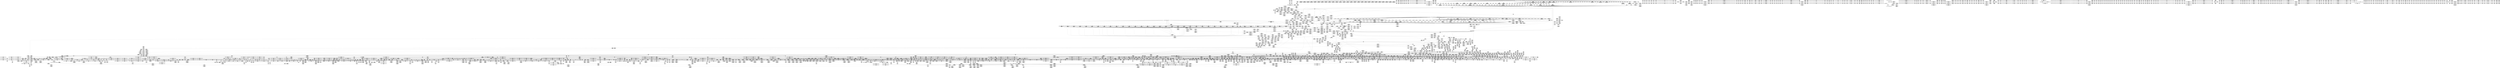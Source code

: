 digraph {
	CE0x4982080 [shape=record,shape=Mrecord,label="{CE0x4982080|aa_put_profile:if.then}"]
	CE0x4b59a30 [shape=record,shape=Mrecord,label="{CE0x4b59a30|__rcu_read_unlock:bb}"]
	CE0x4a844a0 [shape=record,shape=Mrecord,label="{CE0x4a844a0|aa_get_profile_rcu:tmp39|security/apparmor/include/policy.h,310|*SummSource*}"]
	CE0x48d4e10 [shape=record,shape=Mrecord,label="{CE0x48d4e10|104:_%struct.inode*,_:_CRE_172,173_}"]
	CE0x4b43620 [shape=record,shape=Mrecord,label="{CE0x4b43620|rcu_lock_release:__here|*SummSink*}"]
	CE0x49b9f40 [shape=record,shape=Mrecord,label="{CE0x49b9f40|aa_get_profile_rcu:tmp11|security/apparmor/include/policy.h,309|*SummSink*}"]
	CE0x48e8920 [shape=record,shape=Mrecord,label="{CE0x48e8920|GLOBAL:aa_current_profile|*Constant*}"]
	CE0x48cb920 [shape=record,shape=Mrecord,label="{CE0x48cb920|aa_put_profile:call|security/apparmor/include/policy.h,342}"]
	CE0x4b41690 [shape=record,shape=Mrecord,label="{CE0x4b41690|__atomic_add_unless:v|Function::__atomic_add_unless&Arg::v::}"]
	CE0x4a65210 [shape=record,shape=Mrecord,label="{CE0x4a65210|i32_1|*Constant*}"]
	CE0x4b71300 [shape=record,shape=Mrecord,label="{CE0x4b71300|__atomic_add_unless:lnot1|./arch/x86/include/asm/atomic.h,199}"]
	CE0x49bc540 [shape=record,shape=Mrecord,label="{CE0x49bc540|GLOBAL:rcu_lock_acquire|*Constant*|*SummSource*}"]
	CE0x4a94bb0 [shape=record,shape=Mrecord,label="{CE0x4a94bb0|rcu_read_unlock:call3|include/linux/rcupdate.h,933|*SummSink*}"]
	CE0x4ba4ab0 [shape=record,shape=Mrecord,label="{CE0x4ba4ab0|__preempt_count_sub:tmp2}"]
	CE0x495fef0 [shape=record,shape=Mrecord,label="{CE0x495fef0|_ret_%struct.aa_profile*_%p,_!dbg_!15476|security/apparmor/include/policy.h,278|*SummSource*}"]
	CE0x49a25e0 [shape=record,shape=Mrecord,label="{CE0x49a25e0|i64*_getelementptr_inbounds_(_37_x_i64_,_37_x_i64_*___llvm_gcov_ctr66,_i64_0,_i64_22)|*Constant*}"]
	CE0x4a1f180 [shape=record,shape=Mrecord,label="{CE0x4a1f180|aa_get_profile:bb|*SummSink*}"]
	CE0x4a0daa0 [shape=record,shape=Mrecord,label="{CE0x4a0daa0|aa_put_profile:tmp|*SummSource*}"]
	CE0x48fd780 [shape=record,shape=Mrecord,label="{CE0x48fd780|aa_get_profile:tmp|*SummSource*}"]
	CE0x4a16a60 [shape=record,shape=Mrecord,label="{CE0x4a16a60|__atomic_add_unless:tmp18|./arch/x86/include/asm/atomic.h,206|*SummSource*}"]
	CE0x4b7a4a0 [shape=record,shape=Mrecord,label="{CE0x4b7a4a0|atomic_cmpxchg:tmp3|*SummSource*}"]
	CE0x4979990 [shape=record,shape=Mrecord,label="{CE0x4979990|aa_current_profile:tmp42|security/apparmor/include/context.h,153|*SummSource*}"]
	CE0x49d34d0 [shape=record,shape=Mrecord,label="{CE0x49d34d0|i64*_getelementptr_inbounds_(_37_x_i64_,_37_x_i64_*___llvm_gcov_ctr66,_i64_0,_i64_31)|*Constant*|*SummSink*}"]
	CE0x4a0fc70 [shape=record,shape=Mrecord,label="{CE0x4a0fc70|i64_512|*Constant*}"]
	CE0x4a24550 [shape=record,shape=Mrecord,label="{CE0x4a24550|kref_get_not0:tmp1|*SummSink*}"]
	CE0x49c9790 [shape=record,shape=Mrecord,label="{CE0x49c9790|aa_put_profile:entry}"]
	CE0x4994700 [shape=record,shape=Mrecord,label="{CE0x4994700|aa_current_profile:tmp9|security/apparmor/include/context.h,151|*SummSource*}"]
	CE0x48fd370 [shape=record,shape=Mrecord,label="{CE0x48fd370|aa_get_newest_profile:tmp1|*SummSource*}"]
	CE0x497ad50 [shape=record,shape=Mrecord,label="{CE0x497ad50|aa_current_profile:tmp44|security/apparmor/include/context.h,153}"]
	CE0x4b67680 [shape=record,shape=Mrecord,label="{CE0x4b67680|COLLAPSED:_GCMRE___llvm_gcov_ctr44_internal_global_4_x_i64_zeroinitializer:_elem_0:default:}"]
	CE0x4996e50 [shape=record,shape=Mrecord,label="{CE0x4996e50|44:_i32,_48:_i16,_128:_i8*,_:_SCMRE_28,32_|*MultipleSource*|security/apparmor/include/context.h,151|security/apparmor/include/context.h,151}"]
	CE0x4a42da0 [shape=record,shape=Mrecord,label="{CE0x4a42da0|kref_get:expval|include/linux/kref.h,47|*SummSource*}"]
	CE0x4909c80 [shape=record,shape=Mrecord,label="{CE0x4909c80|VOIDTB_TE:_GCE_rcu_lock_map_external_global_%struct.lockdep_map_200,208_|*MultipleSource*|security/apparmor/lsm.c,311|security/apparmor/lsm.c,312}"]
	CE0x4a88f80 [shape=record,shape=Mrecord,label="{CE0x4a88f80|rcu_read_lock:tmp6|include/linux/rcupdate.h,882}"]
	CE0x4a688c0 [shape=record,shape=Mrecord,label="{CE0x4a688c0|kref_put:tmp1|*SummSink*}"]
	CE0x4ba5f70 [shape=record,shape=Mrecord,label="{CE0x4ba5f70|atomic_cmpxchg:tmp|*SummSource*}"]
	CE0x4988770 [shape=record,shape=Mrecord,label="{CE0x4988770|get_current:tmp3}"]
	CE0x4a38300 [shape=record,shape=Mrecord,label="{CE0x4a38300|rcu_read_unlock:tmp16|include/linux/rcupdate.h,933}"]
	CE0x49d07d0 [shape=record,shape=Mrecord,label="{CE0x49d07d0|aa_current_profile:tmp63|security/apparmor/include/context.h,159|*SummSink*}"]
	CE0x4b75030 [shape=record,shape=Mrecord,label="{CE0x4b75030|atomic_cmpxchg:tmp4|./arch/x86/include/asm/atomic.h,177|*SummSink*}"]
	CE0x48e4780 [shape=record,shape=Mrecord,label="{CE0x48e4780|aa_current_profile:tobool8|security/apparmor/include/context.h,153|*SummSource*}"]
	CE0x4979ee0 [shape=record,shape=Mrecord,label="{CE0x4979ee0|aa_current_profile:tmp43|security/apparmor/include/context.h,153|*SummSource*}"]
	CE0x4a0e470 [shape=record,shape=Mrecord,label="{CE0x4a0e470|kref_put:tmp3}"]
	CE0x48efe30 [shape=record,shape=Mrecord,label="{CE0x48efe30|104:_%struct.inode*,_:_CRE_315,316_}"]
	CE0x48f8250 [shape=record,shape=Mrecord,label="{CE0x48f8250|aa_get_profile_rcu:tobool|security/apparmor/include/policy.h,309|*SummSource*}"]
	CE0x4a2b5d0 [shape=record,shape=Mrecord,label="{CE0x4a2b5d0|kref_get:tmp4|include/linux/kref.h,47|*SummSource*}"]
	CE0x4a2ded0 [shape=record,shape=Mrecord,label="{CE0x4a2ded0|kref_sub:lnot8|include/linux/kref.h,71|*SummSource*}"]
	CE0x4b76960 [shape=record,shape=Mrecord,label="{CE0x4b76960|atomic_read:entry|*SummSink*}"]
	CE0x48edfc0 [shape=record,shape=Mrecord,label="{CE0x48edfc0|104:_%struct.inode*,_:_CRE_224,232_|*MultipleSource*|Function::apparmor_path_link&Arg::old_dentry::|security/apparmor/lsm.c,308}"]
	CE0x4a655e0 [shape=record,shape=Mrecord,label="{CE0x4a655e0|aa_get_profile_rcu:land.lhs.true|*SummSource*}"]
	CE0x4a7c4f0 [shape=record,shape=Mrecord,label="{CE0x4a7c4f0|__preempt_count_add:tmp|*SummSource*}"]
	CE0x4a201a0 [shape=record,shape=Mrecord,label="{CE0x4a201a0|aa_get_profile_rcu:tmp2}"]
	CE0x4a97820 [shape=record,shape=Mrecord,label="{CE0x4a97820|kref_get:lnot.ext18|include/linux/kref.h,47|*SummSink*}"]
	CE0x4a781c0 [shape=record,shape=Mrecord,label="{CE0x4a781c0|_call_void_lock_acquire(%struct.lockdep_map*_%map,_i32_0,_i32_0,_i32_2,_i32_0,_%struct.lockdep_map*_null,_i64_ptrtoint_(i8*_blockaddress(_rcu_lock_acquire,_%__here)_to_i64))_#7,_!dbg_!15473|include/linux/rcupdate.h,418|*SummSink*}"]
	CE0x495f780 [shape=record,shape=Mrecord,label="{CE0x495f780|aa_get_profile:entry|*SummSource*}"]
	CE0x4b70c10 [shape=record,shape=Mrecord,label="{CE0x4b70c10|__preempt_count_sub:tmp2|*SummSink*}"]
	CE0x4a98440 [shape=record,shape=Mrecord,label="{CE0x4a98440|rcu_read_lock:tobool1|include/linux/rcupdate.h,882}"]
	CE0x4af2fc0 [shape=record,shape=Mrecord,label="{CE0x4af2fc0|kref_get:lnot12|include/linux/kref.h,47}"]
	CE0x4904c50 [shape=record,shape=Mrecord,label="{CE0x4904c50|apparmor_path_link:mode|security/apparmor/lsm.c,312|*SummSource*}"]
	CE0x4a34de0 [shape=record,shape=Mrecord,label="{CE0x4a34de0|rcu_read_unlock:tmp5|include/linux/rcupdate.h,933|*SummSink*}"]
	CE0x499f840 [shape=record,shape=Mrecord,label="{CE0x499f840|aa_current_profile:tmp26|security/apparmor/include/context.h,153}"]
	CE0x4a0ff40 [shape=record,shape=Mrecord,label="{CE0x4a0ff40|aa_get_newest_profile:tmp8|*LoadInst*|security/apparmor/include/policy.h,329}"]
	CE0x4a970d0 [shape=record,shape=Mrecord,label="{CE0x4a970d0|_call_void_rcu_lock_acquire(%struct.lockdep_map*_rcu_lock_map)_#7,_!dbg_!15468|include/linux/rcupdate.h,881|*SummSink*}"]
	CE0x4af9ce0 [shape=record,shape=Mrecord,label="{CE0x4af9ce0|kref_get:tmp13|include/linux/kref.h,47}"]
	CE0x4a0f730 [shape=record,shape=Mrecord,label="{CE0x4a0f730|COLLAPSED:_GCMRE___llvm_gcov_ctr112_internal_global_2_x_i64_zeroinitializer:_elem_0:default:}"]
	CE0x4b6f1c0 [shape=record,shape=Mrecord,label="{CE0x4b6f1c0|__atomic_add_unless:tmp|*SummSink*}"]
	CE0x49938d0 [shape=record,shape=Mrecord,label="{CE0x49938d0|aa_current_profile:cred|security/apparmor/include/context.h,151}"]
	CE0x4b771c0 [shape=record,shape=Mrecord,label="{CE0x4b771c0|GLOBAL:atomic_read|*Constant*|*SummSink*}"]
	CE0x4baff40 [shape=record,shape=Mrecord,label="{CE0x4baff40|VOIDTB_TE:_CE_80,88_|*MultipleSource*|Function::aa_path_link&Arg::new_dentry::|Function::apparmor_path_link&Arg::new_dentry::}"]
	CE0x49b46b0 [shape=record,shape=Mrecord,label="{CE0x49b46b0|aa_get_profile_rcu:entry|*SummSource*}"]
	CE0x49c5b90 [shape=record,shape=Mrecord,label="{CE0x49c5b90|aa_get_profile_rcu:tmp30|security/apparmor/include/policy.h,310}"]
	CE0x4918350 [shape=record,shape=Mrecord,label="{CE0x4918350|apparmor_path_link:tmp16|security/apparmor/lsm.c,314|*SummSink*}"]
	CE0x49c7520 [shape=record,shape=Mrecord,label="{CE0x49c7520|aa_current_profile:call25|security/apparmor/include/context.h,156|*SummSource*}"]
	CE0x4994f70 [shape=record,shape=Mrecord,label="{CE0x4994f70|aa_current_profile:tmp19|security/apparmor/include/context.h,151|*SummSink*}"]
	CE0x497e790 [shape=record,shape=Mrecord,label="{CE0x497e790|get_current:tmp1|*SummSource*}"]
	CE0x4b4d900 [shape=record,shape=Mrecord,label="{CE0x4b4d900|rcu_lock_release:tmp7|*SummSource*}"]
	CE0x4a13750 [shape=record,shape=Mrecord,label="{CE0x4a13750|__atomic_add_unless:tobool11|./arch/x86/include/asm/atomic.h,202|*SummSink*}"]
	CE0x48fbd80 [shape=record,shape=Mrecord,label="{CE0x48fbd80|aa_get_profile_rcu:tmp28|security/apparmor/include/policy.h,309|*SummSink*}"]
	CE0x4a0fb30 [shape=record,shape=Mrecord,label="{CE0x4a0fb30|aa_put_profile:tmp2|security/apparmor/include/policy.h,341|*SummSink*}"]
	CE0x4913c90 [shape=record,shape=Mrecord,label="{CE0x4913c90|aa_path_link:entry}"]
	CE0x497d600 [shape=record,shape=Mrecord,label="{CE0x497d600|aa_current_profile:lor.end}"]
	CE0x4a1afa0 [shape=record,shape=Mrecord,label="{CE0x4a1afa0|aa_get_profile:count|security/apparmor/include/policy.h,276|*SummSink*}"]
	CE0x4a97bd0 [shape=record,shape=Mrecord,label="{CE0x4a97bd0|atomic_sub_and_test:tmp5|./arch/x86/include/asm/atomic.h,81|*SummSink*}"]
	CE0x4a64dc0 [shape=record,shape=Mrecord,label="{CE0x4a64dc0|aa_get_profile_rcu:tmp14|security/apparmor/include/policy.h,309|*SummSink*}"]
	CE0x4a2d290 [shape=record,shape=Mrecord,label="{CE0x4a2d290|rcu_read_unlock:tmp}"]
	CE0x48f8b60 [shape=record,shape=Mrecord,label="{CE0x48f8b60|GLOBAL:__llvm_gcov_ctr68|Global_var:__llvm_gcov_ctr68|*SummSource*}"]
	CE0x4a59ea0 [shape=record,shape=Mrecord,label="{CE0x4a59ea0|rcu_read_unlock:call|include/linux/rcupdate.h,933}"]
	CE0x4b9fc40 [shape=record,shape=Mrecord,label="{CE0x4b9fc40|__preempt_count_sub:do.body|*SummSource*}"]
	CE0x4981c50 [shape=record,shape=Mrecord,label="{CE0x4981c50|aa_current_profile:tmp3|*SummSink*}"]
	CE0x4a668d0 [shape=record,shape=Mrecord,label="{CE0x4a668d0|aa_get_profile_rcu:if.then|*SummSink*}"]
	CE0x48fa9b0 [shape=record,shape=Mrecord,label="{CE0x48fa9b0|aa_get_profile_rcu:tmp26|security/apparmor/include/policy.h,309|*SummSource*}"]
	CE0x4b6ecf0 [shape=record,shape=Mrecord,label="{CE0x4b6ecf0|i64*_getelementptr_inbounds_(_4_x_i64_,_4_x_i64_*___llvm_gcov_ctr51,_i64_0,_i64_0)|*Constant*|*SummSink*}"]
	CE0x450ece0 [shape=record,shape=Mrecord,label="{CE0x450ece0|104:_%struct.inode*,_:_CRE_80,88_|*MultipleSource*|Function::apparmor_path_link&Arg::old_dentry::|security/apparmor/lsm.c,308}"]
	CE0x4900340 [shape=record,shape=Mrecord,label="{CE0x4900340|aa_current_profile:do.body|*SummSink*}"]
	CE0x4b58d70 [shape=record,shape=Mrecord,label="{CE0x4b58d70|i64*_getelementptr_inbounds_(_4_x_i64_,_4_x_i64_*___llvm_gcov_ctr50,_i64_0,_i64_1)|*Constant*}"]
	CE0x4a0f490 [shape=record,shape=Mrecord,label="{CE0x4a0f490|aa_get_newest_profile:if.then2|*SummSource*}"]
	CE0x499baf0 [shape=record,shape=Mrecord,label="{CE0x499baf0|GLOBAL:aa_current_profile.__warned|Global_var:aa_current_profile.__warned|*SummSink*}"]
	CE0x490ed10 [shape=record,shape=Mrecord,label="{CE0x490ed10|apparmor_path_link:tmp10|security/apparmor/lsm.c,312}"]
	CE0x4a4fe90 [shape=record,shape=Mrecord,label="{CE0x4a4fe90|i32_(i32*,_i32,_i32*)*_asm_sideeffect_.pushsection_.smp_locks,_22a_22_0A.balign_4_0A.long_671f_-_._0A.popsection_0A671:_0A_09lock_xaddl_$0,_$1_0A_,_r,_*m,0,*m,_memory_,_cc_,_dirflag_,_fpsr_,_flags_}"]
	CE0x4a7c6c0 [shape=record,shape=Mrecord,label="{CE0x4a7c6c0|__preempt_count_add:tmp1}"]
	CE0x4aa1ab0 [shape=record,shape=Mrecord,label="{CE0x4aa1ab0|i64*_getelementptr_inbounds_(_11_x_i64_,_11_x_i64_*___llvm_gcov_ctr42,_i64_0,_i64_10)|*Constant*|*SummSource*}"]
	CE0x48ff990 [shape=record,shape=Mrecord,label="{CE0x48ff990|mediated_filesystem:tmp2}"]
	CE0x4b58f00 [shape=record,shape=Mrecord,label="{CE0x4b58f00|i64*_getelementptr_inbounds_(_4_x_i64_,_4_x_i64_*___llvm_gcov_ctr50,_i64_0,_i64_1)|*Constant*|*SummSink*}"]
	CE0x4a30a00 [shape=record,shape=Mrecord,label="{CE0x4a30a00|kref_get:lnot.ext|include/linux/kref.h,47}"]
	CE0x49b9760 [shape=record,shape=Mrecord,label="{CE0x49b9760|aa_get_profile_rcu:call|security/apparmor/include/policy.h,309|*SummSource*}"]
	CE0x4ba5280 [shape=record,shape=Mrecord,label="{CE0x4ba5280|VOIDTB_TE:_CE_158,159_}"]
	CE0x4a99060 [shape=record,shape=Mrecord,label="{CE0x4a99060|rcu_read_lock:tmp10|include/linux/rcupdate.h,882}"]
	CE0x4a73530 [shape=record,shape=Mrecord,label="{CE0x4a73530|rcu_lock_acquire:__here}"]
	CE0x499dd20 [shape=record,shape=Mrecord,label="{CE0x499dd20|i64*_getelementptr_inbounds_(_37_x_i64_,_37_x_i64_*___llvm_gcov_ctr66,_i64_0,_i64_17)|*Constant*}"]
	CE0x4a42570 [shape=record,shape=Mrecord,label="{CE0x4a42570|kref_get:tobool14|include/linux/kref.h,47|*SummSink*}"]
	CE0x499bc70 [shape=record,shape=Mrecord,label="{CE0x499bc70|aa_current_profile:tmp8|security/apparmor/include/context.h,151}"]
	CE0x4b6df40 [shape=record,shape=Mrecord,label="{CE0x4b6df40|i64*_getelementptr_inbounds_(_4_x_i64_,_4_x_i64_*___llvm_gcov_ctr44,_i64_0,_i64_1)|*Constant*}"]
	CE0x4ba2f30 [shape=record,shape=Mrecord,label="{CE0x4ba2f30|VOIDTB_TE:_CE_248,256_|*MultipleSource*|Function::aa_path_link&Arg::new_dentry::|Function::apparmor_path_link&Arg::new_dentry::}"]
	CE0x49d91d0 [shape=record,shape=Mrecord,label="{CE0x49d91d0|aa_current_profile:tmp78|security/apparmor/include/context.h,159}"]
	CE0x4b6d790 [shape=record,shape=Mrecord,label="{CE0x4b6d790|__atomic_add_unless:if.end13|*SummSink*}"]
	CE0x4a28c80 [shape=record,shape=Mrecord,label="{CE0x4a28c80|rcu_read_unlock:tmp1}"]
	CE0x49880a0 [shape=record,shape=Mrecord,label="{CE0x49880a0|GLOBAL:lockdep_rcu_suspicious|*Constant*|*SummSink*}"]
	"CONST[source:1(input),value:2(dynamic)][purpose:{object}][SrcIdx:3]"
	CE0x48e5260 [shape=record,shape=Mrecord,label="{CE0x48e5260|apparmor_path_link:tmp15|security/apparmor/lsm.c,313|*SummSource*}"]
	CE0x48e8990 [shape=record,shape=Mrecord,label="{CE0x48e8990|apparmor_path_link:tmp8|security/apparmor/lsm.c,309}"]
	CE0x4ba78d0 [shape=record,shape=Mrecord,label="{CE0x4ba78d0|VOIDTB_TE:_CE_152,153_}"]
	CE0x4a61400 [shape=record,shape=Mrecord,label="{CE0x4a61400|aa_get_profile_rcu:tobool10|security/apparmor/include/policy.h,310|*SummSink*}"]
	CE0x4a69110 [shape=record,shape=Mrecord,label="{CE0x4a69110|GLOBAL:rcu_lock_map|Global_var:rcu_lock_map|*SummSink*}"]
	CE0x499dba0 [shape=record,shape=Mrecord,label="{CE0x499dba0|aa_current_profile:tmp37|security/apparmor/include/context.h,153|*SummSink*}"]
	CE0x4af83d0 [shape=record,shape=Mrecord,label="{CE0x4af83d0|kref_get:conv28|include/linux/kref.h,47}"]
	CE0x49b0ca0 [shape=record,shape=Mrecord,label="{CE0x49b0ca0|_ret_i32_%call,_!dbg_!15471|include/linux/kref.h,99}"]
	CE0x49a4d90 [shape=record,shape=Mrecord,label="{CE0x49a4d90|i32_12|*Constant*|*SummSource*}"]
	CE0x4b2c130 [shape=record,shape=Mrecord,label="{CE0x4b2c130|rcu_lock_acquire:tmp4|include/linux/rcupdate.h,418|*SummSink*}"]
	CE0x4b9f040 [shape=record,shape=Mrecord,label="{CE0x4b9f040|atomic_read:counter|./arch/x86/include/asm/atomic.h,27|*SummSink*}"]
	CE0x48d6d90 [shape=record,shape=Mrecord,label="{CE0x48d6d90|_call_void_mcount()_#2}"]
	CE0x4a143a0 [shape=record,shape=Mrecord,label="{CE0x4a143a0|__atomic_add_unless:tmp11|./arch/x86/include/asm/atomic.h,202|*SummSource*}"]
	CE0x4a1c960 [shape=record,shape=Mrecord,label="{CE0x4a1c960|GLOBAL:kref_get|*Constant*|*SummSink*}"]
	CE0x4b50660 [shape=record,shape=Mrecord,label="{CE0x4b50660|__rcu_read_unlock:tmp3|*SummSource*}"]
	CE0x4b6a7c0 [shape=record,shape=Mrecord,label="{CE0x4b6a7c0|_call_void_mcount()_#2|*SummSink*}"]
	CE0x4b6d460 [shape=record,shape=Mrecord,label="{CE0x4b6d460|i64*_getelementptr_inbounds_(_2_x_i64_,_2_x_i64_*___llvm_gcov_ctr72,_i64_0,_i64_0)|*Constant*|*SummSource*}"]
	CE0x49c39e0 [shape=record,shape=Mrecord,label="{CE0x49c39e0|i64_24|*Constant*}"]
	CE0x4a8fb60 [shape=record,shape=Mrecord,label="{CE0x4a8fb60|atomic_add_unless:entry}"]
	CE0x4ba29e0 [shape=record,shape=Mrecord,label="{CE0x4ba29e0|VOIDTB_TE:_CE_222,223_}"]
	CE0x4902eb0 [shape=record,shape=Mrecord,label="{CE0x4902eb0|i32_8|*Constant*|*SummSink*}"]
	CE0x49141c0 [shape=record,shape=Mrecord,label="{CE0x49141c0|aa_path_link:profile|Function::aa_path_link&Arg::profile::}"]
	CE0x4a790f0 [shape=record,shape=Mrecord,label="{CE0x4a790f0|i64*_getelementptr_inbounds_(_4_x_i64_,_4_x_i64_*___llvm_gcov_ctr43,_i64_0,_i64_2)|*Constant*|*SummSource*}"]
	CE0x49c4190 [shape=record,shape=Mrecord,label="{CE0x49c4190|i64_25|*Constant*|*SummSource*}"]
	CE0x4bade00 [shape=record,shape=Mrecord,label="{CE0x4bade00|VOIDTB_TE:_CE_165,166_}"]
	CE0x49bf7b0 [shape=record,shape=Mrecord,label="{CE0x49bf7b0|i64_2|*Constant*}"]
	CE0x4b53510 [shape=record,shape=Mrecord,label="{CE0x4b53510|_call_void_mcount()_#2|*SummSource*}"]
	CE0x4a53330 [shape=record,shape=Mrecord,label="{CE0x4a53330|_call_void___preempt_count_add(i32_1)_#7,_!dbg_!15468|include/linux/rcupdate.h,239|*SummSource*}"]
	CE0x4987de0 [shape=record,shape=Mrecord,label="{CE0x4987de0|GLOBAL:lockdep_rcu_suspicious|*Constant*|*SummSource*}"]
	CE0x490d6a0 [shape=record,shape=Mrecord,label="{CE0x490d6a0|apparmor_path_link:tmp14|security/apparmor/lsm.c,313|*SummSink*}"]
	CE0x49912e0 [shape=record,shape=Mrecord,label="{CE0x49912e0|aa_current_profile:if.then33}"]
	CE0x497bfa0 [shape=record,shape=Mrecord,label="{CE0x497bfa0|_call_void_asm_sideeffect_1:_09ud2_0A.pushsection___bug_table,_22a_22_0A2:_09.long_1b_-_2b,_$_0:c_-_2b_0A_09.word_$_1:c_,_0_0A_09.org_2b+$_2:c_0A.popsection_,_i,i,i,_dirflag_,_fpsr_,_flags_(i8*_getelementptr_inbounds_(_36_x_i8_,_36_x_i8_*_.str12,_i32_0,_i32_0),_i32_153,_i64_12)_#2,_!dbg_!15515,_!srcloc_!15518|security/apparmor/include/context.h,153|*SummSource*}"]
	CE0x49b3870 [shape=record,shape=Mrecord,label="{CE0x49b3870|aa_get_newest_profile:tmp15|*LoadInst*|security/apparmor/include/policy.h,330|*SummSink*}"]
	CE0x4a58da0 [shape=record,shape=Mrecord,label="{CE0x4a58da0|aa_get_profile_rcu:tmp16|security/apparmor/include/policy.h,309|*SummSource*}"]
	CE0x4a750f0 [shape=record,shape=Mrecord,label="{CE0x4a750f0|rcu_lock_acquire:tmp7|*SummSink*}"]
	CE0x48d2b10 [shape=record,shape=Mrecord,label="{CE0x48d2b10|104:_%struct.inode*,_:_CRE_64,72_|*MultipleSource*|Function::apparmor_path_link&Arg::old_dentry::|security/apparmor/lsm.c,308}"]
	CE0x4992190 [shape=record,shape=Mrecord,label="{CE0x4992190|aa_get_newest_profile:tmp3|security/apparmor/include/policy.h,326|*SummSink*}"]
	CE0x48e97e0 [shape=record,shape=Mrecord,label="{CE0x48e97e0|aa_current_profile:tmp}"]
	CE0x4aa3360 [shape=record,shape=Mrecord,label="{CE0x4aa3360|GLOBAL:__llvm_gcov_ctr75|Global_var:__llvm_gcov_ctr75|*SummSink*}"]
	CE0x4a352f0 [shape=record,shape=Mrecord,label="{CE0x4a352f0|kref_sub:expval|include/linux/kref.h,71|*SummSink*}"]
	CE0x4b6a6c0 [shape=record,shape=Mrecord,label="{CE0x4b6a6c0|_call_void_mcount()_#2|*SummSource*}"]
	CE0x4b44520 [shape=record,shape=Mrecord,label="{CE0x4b44520|rcu_lock_release:bb|*SummSource*}"]
	CE0x4a3cd50 [shape=record,shape=Mrecord,label="{CE0x4a3cd50|rcu_read_unlock:tmp19|include/linux/rcupdate.h,933}"]
	CE0x4a3e450 [shape=record,shape=Mrecord,label="{CE0x4a3e450|__rcu_read_unlock:entry}"]
	CE0x4a674a0 [shape=record,shape=Mrecord,label="{CE0x4a674a0|aa_get_profile_rcu:call4|security/apparmor/include/policy.h,309|*SummSource*}"]
	CE0x497f9e0 [shape=record,shape=Mrecord,label="{CE0x497f9e0|i64*_getelementptr_inbounds_(_20_x_i64_,_20_x_i64_*___llvm_gcov_ctr68,_i64_0,_i64_11)|*Constant*|*SummSource*}"]
	CE0x4a0d1a0 [shape=record,shape=Mrecord,label="{CE0x4a0d1a0|aa_get_profile_rcu:tmp13|security/apparmor/include/policy.h,309}"]
	CE0x4a4f020 [shape=record,shape=Mrecord,label="{CE0x4a4f020|kref_sub:tmp12|include/linux/kref.h,74|*SummSink*}"]
	CE0x4b62250 [shape=record,shape=Mrecord,label="{CE0x4b62250|atomic_sub_and_test:tmp4|./arch/x86/include/asm/atomic.h,81}"]
	CE0x48cf280 [shape=record,shape=Mrecord,label="{CE0x48cf280|104:_%struct.inode*,_:_CRE_180,181_}"]
	CE0x4ba0d20 [shape=record,shape=Mrecord,label="{CE0x4ba0d20|VOIDTB_TE:_CE_149,150_}"]
	CE0x48ff220 [shape=record,shape=Mrecord,label="{CE0x48ff220|aa_current_profile:bb}"]
	CE0x48d6830 [shape=record,shape=Mrecord,label="{CE0x48d6830|i64*_getelementptr_inbounds_(_2_x_i64_,_2_x_i64_*___llvm_gcov_ctr55,_i64_0,_i64_0)|*Constant*|*SummSink*}"]
	CE0x497d2e0 [shape=record,shape=Mrecord,label="{CE0x497d2e0|aa_current_profile:tmp6|security/apparmor/include/context.h,151|*SummSource*}"]
	CE0x4a58040 [shape=record,shape=Mrecord,label="{CE0x4a58040|i1_true|*Constant*}"]
	CE0x4ba01e0 [shape=record,shape=Mrecord,label="{CE0x4ba01e0|VOIDTB_TE:_CE_40,48_|*MultipleSource*|Function::aa_path_link&Arg::new_dentry::|Function::apparmor_path_link&Arg::new_dentry::}"]
	CE0x4a30310 [shape=record,shape=Mrecord,label="{CE0x4a30310|kref_sub:lnot.ext5|include/linux/kref.h,71|*SummSource*}"]
	CE0x4af44d0 [shape=record,shape=Mrecord,label="{CE0x4af44d0|kref_get:tmp10|include/linux/kref.h,47}"]
	CE0x4a175e0 [shape=record,shape=Mrecord,label="{CE0x4a175e0|__preempt_count_sub:bb}"]
	CE0x4b2b0a0 [shape=record,shape=Mrecord,label="{CE0x4b2b0a0|GLOBAL:__atomic_add_unless|*Constant*}"]
	CE0x4a4f830 [shape=record,shape=Mrecord,label="{CE0x4a4f830|COLLAPSED:_GCMRE___llvm_gcov_ctr43_internal_global_4_x_i64_zeroinitializer:_elem_0:default:}"]
	CE0x4bad120 [shape=record,shape=Mrecord,label="{CE0x4bad120|VOIDTB_TE:_CE_206,207_}"]
	CE0x4b7dfc0 [shape=record,shape=Mrecord,label="{CE0x4b7dfc0|GLOBAL:llvm.expect.i64|*Constant*}"]
	CE0x4b42c80 [shape=record,shape=Mrecord,label="{CE0x4b42c80|atomic_add_unless:cmp|include/linux/atomic.h,17}"]
	CE0x4b9fcf0 [shape=record,shape=Mrecord,label="{CE0x4b9fcf0|__preempt_count_sub:do.end|*SummSource*}"]
	CE0x4a85df0 [shape=record,shape=Mrecord,label="{CE0x4a85df0|GLOBAL:rcu_read_unlock|*Constant*|*SummSink*}"]
	CE0x499f560 [shape=record,shape=Mrecord,label="{CE0x499f560|i64_11|*Constant*}"]
	CE0x4b70ce0 [shape=record,shape=Mrecord,label="{CE0x4b70ce0|__preempt_count_sub:tmp3}"]
	CE0x4b51f80 [shape=record,shape=Mrecord,label="{CE0x4b51f80|__rcu_read_unlock:tmp6|include/linux/rcupdate.h,245}"]
	CE0x48f3660 [shape=record,shape=Mrecord,label="{CE0x48f3660|i64*_getelementptr_inbounds_(_2_x_i64_,_2_x_i64_*___llvm_gcov_ctr112,_i64_0,_i64_1)|*Constant*|*SummSink*}"]
	CE0x4a2f510 [shape=record,shape=Mrecord,label="{CE0x4a2f510|rcu_read_unlock:do.body|*SummSource*}"]
	CE0x4a7c310 [shape=record,shape=Mrecord,label="{CE0x4a7c310|i64*_getelementptr_inbounds_(_4_x_i64_,_4_x_i64_*___llvm_gcov_ctr44,_i64_0,_i64_2)|*Constant*}"]
	CE0x4a53f40 [shape=record,shape=Mrecord,label="{CE0x4a53f40|kref_sub:tobool14|include/linux/kref.h,73|*SummSink*}"]
	CE0x4b4b0f0 [shape=record,shape=Mrecord,label="{CE0x4b4b0f0|i64_ptrtoint_(i8*_blockaddress(_rcu_lock_release,_%__here)_to_i64)|*Constant*}"]
	CE0x4a93220 [shape=record,shape=Mrecord,label="{CE0x4a93220|GLOBAL:__rcu_read_lock|*Constant*|*SummSource*}"]
	CE0x4b58e20 [shape=record,shape=Mrecord,label="{CE0x4b58e20|__rcu_read_unlock:tmp|*SummSource*}"]
	CE0x4903230 [shape=record,shape=Mrecord,label="{CE0x4903230|mediated_filesystem:i_sb|security/apparmor/include/apparmor.h,117|*SummSource*}"]
	CE0x49c22d0 [shape=record,shape=Mrecord,label="{CE0x49c22d0|aa_current_profile:tmp57|security/apparmor/include/context.h,156}"]
	CE0x4a68b50 [shape=record,shape=Mrecord,label="{CE0x4a68b50|i64*_getelementptr_inbounds_(_2_x_i64_,_2_x_i64_*___llvm_gcov_ctr78,_i64_0,_i64_1)|*Constant*|*SummSink*}"]
	CE0x48fd7f0 [shape=record,shape=Mrecord,label="{CE0x48fd7f0|COLLAPSED:_GCMRE___llvm_gcov_ctr74_internal_global_5_x_i64_zeroinitializer:_elem_0:default:}"]
	CE0x49ab340 [shape=record,shape=Mrecord,label="{CE0x49ab340|aa_get_newest_profile:tmp18|security/apparmor/include/policy.h,333}"]
	CE0x4a75050 [shape=record,shape=Mrecord,label="{CE0x4a75050|rcu_lock_acquire:tmp7|*SummSource*}"]
	CE0x4b56560 [shape=record,shape=Mrecord,label="{CE0x4b56560|i64*_getelementptr_inbounds_(_4_x_i64_,_4_x_i64_*___llvm_gcov_ctr80,_i64_0,_i64_1)|*Constant*|*SummSink*}"]
	CE0x4a3d7d0 [shape=record,shape=Mrecord,label="{CE0x4a3d7d0|i64*_getelementptr_inbounds_(_11_x_i64_,_11_x_i64_*___llvm_gcov_ctr48,_i64_0,_i64_10)|*Constant*|*SummSource*}"]
	CE0x4a0f860 [shape=record,shape=Mrecord,label="{CE0x4a0f860|aa_put_profile:tmp2|security/apparmor/include/policy.h,341}"]
	CE0x49a5950 [shape=record,shape=Mrecord,label="{CE0x49a5950|i64*_getelementptr_inbounds_(_37_x_i64_,_37_x_i64_*___llvm_gcov_ctr66,_i64_0,_i64_23)|*Constant*}"]
	CE0x4aa40f0 [shape=record,shape=Mrecord,label="{CE0x4aa40f0|rcu_read_lock:tmp21|include/linux/rcupdate.h,884}"]
	CE0x4a2a360 [shape=record,shape=Mrecord,label="{CE0x4a2a360|kref_get:cmp|include/linux/kref.h,47|*SummSource*}"]
	CE0x48d1760 [shape=record,shape=Mrecord,label="{CE0x48d1760|apparmor_path_link:if.end|*SummSink*}"]
	CE0x4aed870 [shape=record,shape=Mrecord,label="{CE0x4aed870|COLLAPSED:_GCMRE___llvm_gcov_ctr75_internal_global_11_x_i64_zeroinitializer:_elem_0:default:}"]
	CE0x4979920 [shape=record,shape=Mrecord,label="{CE0x4979920|aa_current_profile:tmp42|security/apparmor/include/context.h,153}"]
	CE0x48e4530 [shape=record,shape=Mrecord,label="{CE0x48e4530|%struct.aa_profile*_null|*Constant*|*SummSink*}"]
	CE0x48d8730 [shape=record,shape=Mrecord,label="{CE0x48d8730|104:_%struct.inode*,_:_CRE_214,215_}"]
	CE0x4a549c0 [shape=record,shape=Mrecord,label="{CE0x4a549c0|rcu_lock_acquire:tmp3|*SummSource*}"]
	CE0x4af2cf0 [shape=record,shape=Mrecord,label="{CE0x4af2cf0|_call_void_asm_sideeffect_,_memory_,_dirflag_,_fpsr_,_flags_()_#2,_!dbg_!15471,_!srcloc_!15472|include/linux/rcupdate.h,239|*SummSource*}"]
	CE0x4ae80a0 [shape=record,shape=Mrecord,label="{CE0x4ae80a0|kref_get:lnot.ext13|include/linux/kref.h,47|*SummSource*}"]
	CE0x4aeedd0 [shape=record,shape=Mrecord,label="{CE0x4aeedd0|kref_get:if.end32|*SummSource*}"]
	CE0x4960cd0 [shape=record,shape=Mrecord,label="{CE0x4960cd0|i64*_getelementptr_inbounds_(_9_x_i64_,_9_x_i64_*___llvm_gcov_ctr67,_i64_0,_i64_8)|*Constant*|*SummSink*}"]
	CE0x4a0b1f0 [shape=record,shape=Mrecord,label="{CE0x4a0b1f0|aa_get_newest_profile:if.end3}"]
	CE0x49b0950 [shape=record,shape=Mrecord,label="{CE0x49b0950|kref_put:release|Function::kref_put&Arg::release::}"]
	CE0x4a760b0 [shape=record,shape=Mrecord,label="{CE0x4a760b0|i64*_getelementptr_inbounds_(_4_x_i64_,_4_x_i64_*___llvm_gcov_ctr45,_i64_0,_i64_3)|*Constant*}"]
	CE0x4ba5360 [shape=record,shape=Mrecord,label="{CE0x4ba5360|VOIDTB_TE:_CE_159,160_}"]
	CE0x4b75df0 [shape=record,shape=Mrecord,label="{CE0x4b75df0|_call_void_mcount()_#2|*SummSource*}"]
	CE0x49ae940 [shape=record,shape=Mrecord,label="{CE0x49ae940|i64*_getelementptr_inbounds_(_5_x_i64_,_5_x_i64_*___llvm_gcov_ctr77,_i64_0,_i64_4)|*Constant*|*SummSource*}"]
	CE0x4a99d20 [shape=record,shape=Mrecord,label="{CE0x4a99d20|rcu_read_lock:tmp11|include/linux/rcupdate.h,882|*SummSink*}"]
	CE0x4a30e10 [shape=record,shape=Mrecord,label="{CE0x4a30e10|rcu_read_unlock:tmp5|include/linux/rcupdate.h,933}"]
	CE0x4b66220 [shape=record,shape=Mrecord,label="{CE0x4b66220|atomic_sub_and_test:cmp|./arch/x86/include/asm/atomic.h,81|*SummSink*}"]
	CE0x46376d0 [shape=record,shape=Mrecord,label="{CE0x46376d0|i32_0|*Constant*|*SummSink*}"]
	CE0x499bd20 [shape=record,shape=Mrecord,label="{CE0x499bd20|aa_current_profile:do.end17|*SummSource*}"]
	CE0x4a31700 [shape=record,shape=Mrecord,label="{CE0x4a31700|rcu_lock_acquire:tmp2|*SummSource*}"]
	CE0x4a3ef50 [shape=record,shape=Mrecord,label="{CE0x4a3ef50|kref_get:if.end|*SummSource*}"]
	CE0x49b1af0 [shape=record,shape=Mrecord,label="{CE0x49b1af0|aa_put_profile:tmp9|security/apparmor/include/policy.h,343|*SummSource*}"]
	CE0x48d3760 [shape=record,shape=Mrecord,label="{CE0x48d3760|104:_%struct.inode*,_:_CRE_200,201_}"]
	CE0x4aa49f0 [shape=record,shape=Mrecord,label="{CE0x4aa49f0|rcu_read_lock:tmp22|include/linux/rcupdate.h,884|*SummSink*}"]
	CE0x4a2ac70 [shape=record,shape=Mrecord,label="{CE0x4a2ac70|rcu_read_unlock:tmp15|include/linux/rcupdate.h,933}"]
	CE0x4af8fc0 [shape=record,shape=Mrecord,label="{CE0x4af8fc0|kref_get:tobool30|include/linux/kref.h,47|*SummSource*}"]
	CE0x4a4f510 [shape=record,shape=Mrecord,label="{CE0x4a4f510|kref_sub:tmp13|include/linux/kref.h,74|*SummSource*}"]
	CE0x4a0bf10 [shape=record,shape=Mrecord,label="{CE0x4a0bf10|aa_put_profile:tmp4|security/apparmor/include/policy.h,341|*SummSink*}"]
	CE0x4a8f750 [shape=record,shape=Mrecord,label="{CE0x4a8f750|i64*_getelementptr_inbounds_(_11_x_i64_,_11_x_i64_*___llvm_gcov_ctr42,_i64_0,_i64_0)|*Constant*}"]
	CE0x4a076f0 [shape=record,shape=Mrecord,label="{CE0x4a076f0|_call_void_mcount()_#2|*SummSource*}"]
	CE0x4b46530 [shape=record,shape=Mrecord,label="{CE0x4b46530|_call_void_mcount()_#2}"]
	CE0x4aa0d70 [shape=record,shape=Mrecord,label="{CE0x4aa0d70|_call_void_lockdep_rcu_suspicious(i8*_getelementptr_inbounds_(_25_x_i8_,_25_x_i8_*_.str10,_i32_0,_i32_0),_i32_883,_i8*_getelementptr_inbounds_(_42_x_i8_,_42_x_i8_*_.str11,_i32_0,_i32_0))_#7,_!dbg_!15485|include/linux/rcupdate.h,882|*SummSink*}"]
	CE0x49d3f40 [shape=record,shape=Mrecord,label="{CE0x49d3f40|i32_159|*Constant*|*SummSink*}"]
	CE0x4904a80 [shape=record,shape=Mrecord,label="{CE0x4904a80|i32_11|*Constant*|*SummSource*}"]
	CE0x4bae310 [shape=record,shape=Mrecord,label="{CE0x4bae310|VOIDTB_TE:_CE_169,170_}"]
	CE0x4a32100 [shape=record,shape=Mrecord,label="{CE0x4a32100|rcu_read_unlock:tobool1|include/linux/rcupdate.h,933}"]
	CE0x4638540 [shape=record,shape=Mrecord,label="{CE0x4638540|apparmor_path_link:d_inode|security/apparmor/lsm.c,308|*SummSource*}"]
	CE0x4a22400 [shape=record,shape=Mrecord,label="{CE0x4a22400|_ret_void,_!dbg_!15474|include/linux/rcupdate.h,419|*SummSource*}"]
	CE0x4910b90 [shape=record,shape=Mrecord,label="{CE0x4910b90|aa_current_profile:do.end17}"]
	CE0x4a99e90 [shape=record,shape=Mrecord,label="{CE0x4a99e90|rcu_read_lock:tmp12|include/linux/rcupdate.h,882}"]
	CE0x4a0c2c0 [shape=record,shape=Mrecord,label="{CE0x4a0c2c0|aa_put_profile:tmp5|security/apparmor/include/policy.h,341|*SummSource*}"]
	CE0x4a9f4f0 [shape=record,shape=Mrecord,label="{CE0x4a9f4f0|i64*_getelementptr_inbounds_(_11_x_i64_,_11_x_i64_*___llvm_gcov_ctr42,_i64_0,_i64_9)|*Constant*|*SummSource*}"]
	CE0x497c3d0 [shape=record,shape=Mrecord,label="{CE0x497c3d0|aa_current_profile:tmp10|security/apparmor/include/context.h,151|*SummSink*}"]
	CE0x4a210b0 [shape=record,shape=Mrecord,label="{CE0x4a210b0|aa_get_profile_rcu:call4|security/apparmor/include/policy.h,309}"]
	CE0x4a74730 [shape=record,shape=Mrecord,label="{CE0x4a74730|i64*_getelementptr_inbounds_(_4_x_i64_,_4_x_i64_*___llvm_gcov_ctr45,_i64_0,_i64_3)|*Constant*|*SummSink*}"]
	CE0x49b7670 [shape=record,shape=Mrecord,label="{CE0x49b7670|aa_current_profile:profile7|security/apparmor/include/context.h,153|*SummSink*}"]
	CE0x4a3ecb0 [shape=record,shape=Mrecord,label="{CE0x4a3ecb0|_ret_void,_!dbg_!15474|include/linux/rcupdate.h,245|*SummSink*}"]
	CE0x4a475e0 [shape=record,shape=Mrecord,label="{CE0x4a475e0|GLOBAL:atomic_add_return|*Constant*}"]
	CE0x4a22c80 [shape=record,shape=Mrecord,label="{CE0x4a22c80|aa_get_profile_rcu:tmp20|security/apparmor/include/policy.h,309}"]
	CE0x49abad0 [shape=record,shape=Mrecord,label="{CE0x49abad0|aa_get_newest_profile:tmp19|security/apparmor/include/policy.h,333|*SummSource*}"]
	CE0x4a77c80 [shape=record,shape=Mrecord,label="{CE0x4a77c80|rcu_lock_acquire:tmp5|include/linux/rcupdate.h,418|*SummSink*}"]
	CE0x4987350 [shape=record,shape=Mrecord,label="{CE0x4987350|void_(i8*,_i32,_i64)*_asm_sideeffect_1:_09ud2_0A.pushsection___bug_table,_22a_22_0A2:_09.long_1b_-_2b,_$_0:c_-_2b_0A_09.word_$_1:c_,_0_0A_09.org_2b+$_2:c_0A.popsection_,_i,i,i,_dirflag_,_fpsr_,_flags_|*SummSource*}"]
	CE0x49a99b0 [shape=record,shape=Mrecord,label="{CE0x49a99b0|aa_get_newest_profile:tmp7|security/apparmor/include/policy.h,327|*SummSource*}"]
	CE0x4a58a80 [shape=record,shape=Mrecord,label="{CE0x4a58a80|i64*_getelementptr_inbounds_(_11_x_i64_,_11_x_i64_*___llvm_gcov_ctr42,_i64_0,_i64_1)|*Constant*}"]
	CE0x48ebba0 [shape=record,shape=Mrecord,label="{CE0x48ebba0|VOIDTB_TE:_CE_175,176_}"]
	CE0x4b76d50 [shape=record,shape=Mrecord,label="{CE0x4b76d50|__preempt_count_sub:tmp6|./arch/x86/include/asm/preempt.h,78}"]
	CE0x4af3d00 [shape=record,shape=Mrecord,label="{CE0x4af3d00|i64*_getelementptr_inbounds_(_4_x_i64_,_4_x_i64_*___llvm_gcov_ctr45,_i64_0,_i64_2)|*Constant*|*SummSource*}"]
	CE0x49b14f0 [shape=record,shape=Mrecord,label="{CE0x49b14f0|aa_put_profile:tmp8|security/apparmor/include/policy.h,343|*SummSink*}"]
	CE0x48f7110 [shape=record,shape=Mrecord,label="{CE0x48f7110|aa_current_profile:call|security/apparmor/include/context.h,151|*SummSource*}"]
	CE0x48efd00 [shape=record,shape=Mrecord,label="{CE0x48efd00|104:_%struct.inode*,_:_CRE_314,315_}"]
	CE0x4a66ab0 [shape=record,shape=Mrecord,label="{CE0x4a66ab0|aa_get_profile_rcu:do.body6|*SummSource*}"]
	CE0x4aed800 [shape=record,shape=Mrecord,label="{CE0x4aed800|kref_get:tmp}"]
	CE0x4af0b80 [shape=record,shape=Mrecord,label="{CE0x4af0b80|i64*_getelementptr_inbounds_(_4_x_i64_,_4_x_i64_*___llvm_gcov_ctr43,_i64_0,_i64_0)|*Constant*|*SummSource*}"]
	CE0x49d84a0 [shape=record,shape=Mrecord,label="{CE0x49d84a0|aa_current_profile:security40|security/apparmor/include/context.h,159}"]
	CE0x49ae350 [shape=record,shape=Mrecord,label="{CE0x49ae350|kref_get:conv40|include/linux/kref.h,47}"]
	CE0x4ae6550 [shape=record,shape=Mrecord,label="{CE0x4ae6550|kref_sub:tmp10|include/linux/kref.h,73|*SummSource*}"]
	CE0x4906350 [shape=record,shape=Mrecord,label="{CE0x4906350|VOIDTB_TE:_GCE_rcu_lock_map_external_global_%struct.lockdep_map_48,52_|*MultipleSource*|security/apparmor/lsm.c,311|security/apparmor/lsm.c,312}"]
	CE0x48c7530 [shape=record,shape=Mrecord,label="{CE0x48c7530|i64*_getelementptr_inbounds_(_9_x_i64_,_9_x_i64_*___llvm_gcov_ctr65,_i64_0,_i64_0)|*Constant*}"]
	CE0x4a09490 [shape=record,shape=Mrecord,label="{CE0x4a09490|aa_get_profile_rcu:do.body1}"]
	CE0x4993940 [shape=record,shape=Mrecord,label="{CE0x4993940|COLLAPSED:_GCRE_current_task_external_global_%struct.task_struct*:_elem_0::|security/apparmor/include/context.h,151}"]
	CE0x4bad230 [shape=record,shape=Mrecord,label="{CE0x4bad230|VOIDTB_TE:_CE_207,208_}"]
	CE0x4b7a790 [shape=record,shape=Mrecord,label="{CE0x4b7a790|__atomic_add_unless:tmp5|./arch/x86/include/asm/atomic.h,199}"]
	CE0x49b4ab0 [shape=record,shape=Mrecord,label="{CE0x49b4ab0|aa_get_profile_rcu:p|Function::aa_get_profile_rcu&Arg::p::|*SummSink*}"]
	CE0x48fd650 [shape=record,shape=Mrecord,label="{CE0x48fd650|_call_void_mcount()_#2}"]
	CE0x4a0fce0 [shape=record,shape=Mrecord,label="{CE0x4a0fce0|aa_get_newest_profile:flags|security/apparmor/include/policy.h,329|*SummSink*}"]
	CE0x491aa40 [shape=record,shape=Mrecord,label="{CE0x491aa40|aa_current_profile:tmp32|security/apparmor/include/context.h,153}"]
	CE0x4a47860 [shape=record,shape=Mrecord,label="{CE0x4a47860|kref_sub:lnot1|include/linux/kref.h,71|*SummSink*}"]
	CE0x4a69f30 [shape=record,shape=Mrecord,label="{CE0x4a69f30|i32_309|*Constant*}"]
	CE0x49c7f60 [shape=record,shape=Mrecord,label="{CE0x49c7f60|aa_get_newest_profile:entry|*SummSource*}"]
	CE0x4b4e9c0 [shape=record,shape=Mrecord,label="{CE0x4b4e9c0|_call_void_mcount()_#2|*SummSink*}"]
	CE0x4992850 [shape=record,shape=Mrecord,label="{CE0x4992850|%struct.task_struct*_(%struct.task_struct**)*_asm_movq_%gs:$_1:P_,$0_,_r,im,_dirflag_,_fpsr_,_flags_}"]
	CE0x49b0eb0 [shape=record,shape=Mrecord,label="{CE0x49b0eb0|_ret_i32_%call,_!dbg_!15471|include/linux/kref.h,99|*SummSource*}"]
	CE0x4b46ad0 [shape=record,shape=Mrecord,label="{CE0x4b46ad0|__rcu_read_unlock:tmp5|include/linux/rcupdate.h,244}"]
	CE0x48f61b0 [shape=record,shape=Mrecord,label="{CE0x48f61b0|i64*_getelementptr_inbounds_(_2_x_i64_,_2_x_i64_*___llvm_gcov_ctr112,_i64_0,_i64_1)|*Constant*}"]
	CE0x4a79650 [shape=record,shape=Mrecord,label="{CE0x4a79650|aa_get_profile_rcu:tmp29|security/apparmor/include/policy.h,309|*SummSource*}"]
	CE0x4b2a3b0 [shape=record,shape=Mrecord,label="{CE0x4b2a3b0|__rcu_read_lock:bb|*SummSink*}"]
	CE0x4a5ac90 [shape=record,shape=Mrecord,label="{CE0x4a5ac90|COLLAPSED:_GCMRE___llvm_gcov_ctr69_internal_global_2_x_i64_zeroinitializer:_elem_0:default:}"]
	CE0x48f4be0 [shape=record,shape=Mrecord,label="{CE0x48f4be0|aa_current_profile:tmp8|security/apparmor/include/context.h,151|*SummSink*}"]
	CE0x4af8b00 [shape=record,shape=Mrecord,label="{CE0x4af8b00|kref_get:expval29|include/linux/kref.h,47|*SummSink*}"]
	CE0x4984220 [shape=record,shape=Mrecord,label="{CE0x4984220|aa_current_profile:tobool6|security/apparmor/include/context.h,153|*SummSink*}"]
	CE0x4a91760 [shape=record,shape=Mrecord,label="{CE0x4a91760|atomic_add_unless:u|Function::atomic_add_unless&Arg::u::|*SummSource*}"]
	CE0x4ba82a0 [shape=record,shape=Mrecord,label="{CE0x4ba82a0|VOIDTB_TE:_CE_95,96_}"]
	CE0x4a07ee0 [shape=record,shape=Mrecord,label="{CE0x4a07ee0|aa_get_newest_profile:tmp4|security/apparmor/include/policy.h,326|*SummSource*}"]
	CE0x49b0510 [shape=record,shape=Mrecord,label="{CE0x49b0510|GLOBAL:aa_free_profile_kref|*Constant*}"]
	CE0x4a4c060 [shape=record,shape=Mrecord,label="{CE0x4a4c060|atomic_sub_and_test:entry|*SummSink*}"]
	CE0x48df490 [shape=record,shape=Mrecord,label="{CE0x48df490|__atomic_add_unless:lnot.ext|./arch/x86/include/asm/atomic.h,199|*SummSource*}"]
	CE0x4a18bc0 [shape=record,shape=Mrecord,label="{CE0x4a18bc0|i64*_getelementptr_inbounds_(_10_x_i64_,_10_x_i64_*___llvm_gcov_ctr71,_i64_0,_i64_8)|*Constant*|*SummSource*}"]
	CE0x48d0b60 [shape=record,shape=Mrecord,label="{CE0x48d0b60|104:_%struct.inode*,_:_CRE_208,209_}"]
	CE0x4aa0330 [shape=record,shape=Mrecord,label="{CE0x4aa0330|rcu_read_lock:tmp18|include/linux/rcupdate.h,882|*SummSink*}"]
	CE0x498fc20 [shape=record,shape=Mrecord,label="{CE0x498fc20|aa_get_newest_profile:if.then}"]
	CE0x49160e0 [shape=record,shape=Mrecord,label="{CE0x49160e0|apparmor_path_link:new_dentry|Function::apparmor_path_link&Arg::new_dentry::|*SummSink*}"]
	CE0x49a7670 [shape=record,shape=Mrecord,label="{CE0x49a7670|i64*_getelementptr_inbounds_(_9_x_i64_,_9_x_i64_*___llvm_gcov_ctr67,_i64_0,_i64_0)|*Constant*|*SummSource*}"]
	CE0x4ae4a70 [shape=record,shape=Mrecord,label="{CE0x4ae4a70|kref_get:tmp1}"]
	CE0x4b6be00 [shape=record,shape=Mrecord,label="{CE0x4b6be00|atomic_sub_and_test:tmp8|./arch/x86/include/asm/atomic.h,81}"]
	CE0x497c590 [shape=record,shape=Mrecord,label="{CE0x497c590|aa_current_profile:tmp11|security/apparmor/include/context.h,151}"]
	CE0x4b4e8c0 [shape=record,shape=Mrecord,label="{CE0x4b4e8c0|_call_void_mcount()_#2|*SummSource*}"]
	CE0x4a969e0 [shape=record,shape=Mrecord,label="{CE0x4a969e0|i32_0|*Constant*}"]
	CE0x4912b70 [shape=record,shape=Mrecord,label="{CE0x4912b70|i8*_getelementptr_inbounds_(_36_x_i8_,_36_x_i8_*_.str12,_i32_0,_i32_0)|*Constant*|*SummSink*}"]
	CE0x4b88460 [shape=record,shape=Mrecord,label="{CE0x4b88460|atomic_cmpxchg:new|Function::atomic_cmpxchg&Arg::new::|*SummSource*}"]
	CE0x4b6d2a0 [shape=record,shape=Mrecord,label="{CE0x4b6d2a0|__atomic_add_unless:tmp3}"]
	CE0x49a8be0 [shape=record,shape=Mrecord,label="{CE0x49a8be0|aa_get_profile_rcu:do.cond|*SummSource*}"]
	CE0x4b56810 [shape=record,shape=Mrecord,label="{CE0x4b56810|atomic_sub_and_test:tmp3}"]
	CE0x48e8450 [shape=record,shape=Mrecord,label="{CE0x48e8450|apparmor_path_link:tmp7|security/apparmor/lsm.c,309}"]
	CE0x497cf60 [shape=record,shape=Mrecord,label="{CE0x497cf60|aa_current_profile:if.then23|*SummSource*}"]
	CE0x49a9f90 [shape=record,shape=Mrecord,label="{CE0x49a9f90|aa_get_newest_profile:tmp8|*LoadInst*|security/apparmor/include/policy.h,329|*SummSource*}"]
	CE0x4a5fd50 [shape=record,shape=Mrecord,label="{CE0x4a5fd50|i64*_getelementptr_inbounds_(_20_x_i64_,_20_x_i64_*___llvm_gcov_ctr68,_i64_0,_i64_9)|*Constant*|*SummSink*}"]
	CE0x4a9aed0 [shape=record,shape=Mrecord,label="{CE0x4a9aed0|rcu_read_unlock:tmp9|include/linux/rcupdate.h,933|*SummSink*}"]
	CE0x4a77840 [shape=record,shape=Mrecord,label="{CE0x4a77840|i64*_getelementptr_inbounds_(_4_x_i64_,_4_x_i64_*___llvm_gcov_ctr49,_i64_0,_i64_1)|*Constant*}"]
	CE0x49c8b80 [shape=record,shape=Mrecord,label="{CE0x49c8b80|aa_current_profile:call26|security/apparmor/include/context.h,157}"]
	CE0x4b72470 [shape=record,shape=Mrecord,label="{CE0x4b72470|atomic_sub_and_test:tmp1}"]
	CE0x4a34ef0 [shape=record,shape=Mrecord,label="{CE0x4a34ef0|rcu_read_unlock:tmp6|include/linux/rcupdate.h,933}"]
	CE0x4a41450 [shape=record,shape=Mrecord,label="{CE0x4a41450|GLOBAL:rcu_lock_release|*Constant*|*SummSink*}"]
	CE0x4b88910 [shape=record,shape=Mrecord,label="{CE0x4b88910|_ret_i32_%tmp4,_!dbg_!15478|./arch/x86/include/asm/atomic.h,177|*SummSource*}"]
	CE0x49c9c50 [shape=record,shape=Mrecord,label="{CE0x49c9c50|aa_put_profile:p|Function::aa_put_profile&Arg::p::|*SummSink*}"]
	CE0x48d3630 [shape=record,shape=Mrecord,label="{CE0x48d3630|104:_%struct.inode*,_:_CRE_199,200_}"]
	CE0x4badcf0 [shape=record,shape=Mrecord,label="{CE0x4badcf0|VOIDTB_TE:_CE_164,165_}"]
	CE0x49caca0 [shape=record,shape=Mrecord,label="{CE0x49caca0|GLOBAL:aa_put_profile|*Constant*}"]
	CE0x4a8bb40 [shape=record,shape=Mrecord,label="{CE0x4a8bb40|rcu_read_lock:bb}"]
	CE0x4afa230 [shape=record,shape=Mrecord,label="{CE0x4afa230|kref_get:tmp14|include/linux/kref.h,47|*SummSource*}"]
	CE0x4a27320 [shape=record,shape=Mrecord,label="{CE0x4a27320|i64*_getelementptr_inbounds_(_37_x_i64_,_37_x_i64_*___llvm_gcov_ctr66,_i64_0,_i64_36)|*Constant*|*SummSink*}"]
	CE0x4b420d0 [shape=record,shape=Mrecord,label="{CE0x4b420d0|__atomic_add_unless:u|Function::__atomic_add_unless&Arg::u::}"]
	CE0x4a473a0 [shape=record,shape=Mrecord,label="{CE0x4a473a0|kref_get:call|include/linux/kref.h,47|*SummSource*}"]
	CE0x4a11510 [shape=record,shape=Mrecord,label="{CE0x4a11510|rcu_read_lock:entry}"]
	CE0x4b56640 [shape=record,shape=Mrecord,label="{CE0x4b56640|atomic_sub_and_test:tmp2|*SummSink*}"]
	CE0x4a2a9d0 [shape=record,shape=Mrecord,label="{CE0x4a2a9d0|rcu_read_unlock:tmp14|include/linux/rcupdate.h,933|*SummSource*}"]
	CE0x4a26f40 [shape=record,shape=Mrecord,label="{CE0x4a26f40|i64*_getelementptr_inbounds_(_37_x_i64_,_37_x_i64_*___llvm_gcov_ctr66,_i64_0,_i64_36)|*Constant*}"]
	CE0x4a0e7b0 [shape=record,shape=Mrecord,label="{CE0x4a0e7b0|aa_get_newest_profile:bb|*SummSink*}"]
	CE0x4af0490 [shape=record,shape=Mrecord,label="{CE0x4af0490|kref_sub:tmp6|include/linux/kref.h,71|*SummSink*}"]
	CE0x4a25930 [shape=record,shape=Mrecord,label="{CE0x4a25930|aa_get_profile:tmp6|security/apparmor/include/policy.h,276|*SummSink*}"]
	CE0x49bb2e0 [shape=record,shape=Mrecord,label="{CE0x49bb2e0|aa_get_profile:tmp1|*SummSource*}"]
	CE0x4ae6f00 [shape=record,shape=Mrecord,label="{CE0x4ae6f00|kref_get:expval20|include/linux/kref.h,47|*SummSink*}"]
	CE0x48ee990 [shape=record,shape=Mrecord,label="{CE0x48ee990|104:_%struct.inode*,_:_CRE_272,280_|*MultipleSource*|Function::apparmor_path_link&Arg::old_dentry::|security/apparmor/lsm.c,308}"]
	CE0x48f0550 [shape=record,shape=Mrecord,label="{CE0x48f0550|apparmor_path_link:tmp2|*LoadInst*|security/apparmor/lsm.c,308|*SummSource*}"]
	CE0x49c0b00 [shape=record,shape=Mrecord,label="{CE0x49c0b00|aa_current_profile:flags|security/apparmor/include/context.h,155|*SummSink*}"]
	CE0x4a22f10 [shape=record,shape=Mrecord,label="{CE0x4a22f10|aa_get_profile_rcu:tmp21|security/apparmor/include/policy.h,309}"]
	CE0x49a0080 [shape=record,shape=Mrecord,label="{CE0x49a0080|aa_current_profile:tmp27|security/apparmor/include/context.h,153|*SummSource*}"]
	CE0x4904dd0 [shape=record,shape=Mrecord,label="{CE0x4904dd0|VOIDTB_TE:_GCE_rcu_lock_map_external_global_%struct.lockdep_map_0,8_|*MultipleSource*|security/apparmor/lsm.c,311|security/apparmor/lsm.c,312}"]
	CE0x4905890 [shape=record,shape=Mrecord,label="{CE0x4905890|aa_current_profile:if.end41|*SummSink*}"]
	CE0x4a0d2c0 [shape=record,shape=Mrecord,label="{CE0x4a0d2c0|i64_5|*Constant*}"]
	CE0x4a794b0 [shape=record,shape=Mrecord,label="{CE0x4a794b0|aa_get_profile_rcu:tmp29|security/apparmor/include/policy.h,309}"]
	CE0x4a8a0f0 [shape=record,shape=Mrecord,label="{CE0x4a8a0f0|rcu_read_lock:tmp7|include/linux/rcupdate.h,882|*SummSource*}"]
	CE0x48c57b0 [shape=record,shape=Mrecord,label="{CE0x48c57b0|apparmor_path_link:bb|*SummSource*}"]
	CE0x4b2abf0 [shape=record,shape=Mrecord,label="{CE0x4b2abf0|_call_void_mcount()_#2|*SummSource*}"]
	CE0x49770a0 [shape=record,shape=Mrecord,label="{CE0x49770a0|__rcu_read_unlock:tmp|*SummSink*}"]
	CE0x4b79440 [shape=record,shape=Mrecord,label="{CE0x4b79440|_ret_i32_%tmp4,_!dbg_!15471|./arch/x86/include/asm/atomic.h,27|*SummSource*}"]
	CE0x4ae9d50 [shape=record,shape=Mrecord,label="{CE0x4ae9d50|_call_void_warn_slowpath_null(i8*_getelementptr_inbounds_(_21_x_i8_,_21_x_i8_*_.str17,_i32_0,_i32_0),_i32_71)_#7,_!dbg_!15480|include/linux/kref.h,71}"]
	CE0x4b54440 [shape=record,shape=Mrecord,label="{CE0x4b54440|atomic_sub_and_test:tmp7|./arch/x86/include/asm/atomic.h,81}"]
	CE0x49acd50 [shape=record,shape=Mrecord,label="{CE0x49acd50|i64*_getelementptr_inbounds_(_5_x_i64_,_5_x_i64_*___llvm_gcov_ctr77,_i64_0,_i64_3)|*Constant*|*SummSink*}"]
	CE0x4ae9f70 [shape=record,shape=Mrecord,label="{CE0x4ae9f70|_call_void_warn_slowpath_null(i8*_getelementptr_inbounds_(_21_x_i8_,_21_x_i8_*_.str17,_i32_0,_i32_0),_i32_71)_#7,_!dbg_!15480|include/linux/kref.h,71|*SummSource*}"]
	CE0x4914d60 [shape=record,shape=Mrecord,label="{CE0x4914d60|apparmor_path_link:new_dir|Function::apparmor_path_link&Arg::new_dir::|*SummSink*}"]
	CE0x49d7b90 [shape=record,shape=Mrecord,label="{CE0x49d7b90|_call_void_lockdep_rcu_suspicious(i8*_getelementptr_inbounds_(_36_x_i8_,_36_x_i8_*_.str12,_i32_0,_i32_0),_i32_159,_i8*_getelementptr_inbounds_(_45_x_i8_,_45_x_i8_*_.str14,_i32_0,_i32_0))_#7,_!dbg_!15560|security/apparmor/include/context.h,159|*SummSink*}"]
	CE0x4a90080 [shape=record,shape=Mrecord,label="{CE0x4a90080|kref_get_not0:refcount|security/apparmor/include/apparmor.h,83|*SummSink*}"]
	CE0x4a3f420 [shape=record,shape=Mrecord,label="{CE0x4a3f420|kref_get:conv|include/linux/kref.h,47}"]
	CE0x4b71370 [shape=record,shape=Mrecord,label="{CE0x4b71370|__atomic_add_unless:lnot1|./arch/x86/include/asm/atomic.h,199|*SummSource*}"]
	CE0x4a99680 [shape=record,shape=Mrecord,label="{CE0x4a99680|rcu_read_lock:tmp10|include/linux/rcupdate.h,882|*SummSource*}"]
	CE0x4a85470 [shape=record,shape=Mrecord,label="{CE0x4a85470|i64*_getelementptr_inbounds_(_20_x_i64_,_20_x_i64_*___llvm_gcov_ctr68,_i64_0,_i64_19)|*Constant*|*SummSink*}"]
	CE0x4ba3eb0 [shape=record,shape=Mrecord,label="{CE0x4ba3eb0|VOIDTB_TE:_CE_304,305_}"]
	CE0x4a61e50 [shape=record,shape=Mrecord,label="{CE0x4a61e50|aa_get_profile_rcu:do.body|*SummSource*}"]
	CE0x48f6460 [shape=record,shape=Mrecord,label="{CE0x48f6460|get_current:tmp1|*SummSink*}"]
	CE0x4b78dc0 [shape=record,shape=Mrecord,label="{CE0x4b78dc0|0:_%struct.vfsmount*,_:_CRE:_elem_0:default:}"]
	CE0x49d4910 [shape=record,shape=Mrecord,label="{CE0x49d4910|aa_current_profile:tmp72|security/apparmor/include/context.h,159}"]
	CE0x4b7c150 [shape=record,shape=Mrecord,label="{CE0x4b7c150|__atomic_add_unless:tmp5|./arch/x86/include/asm/atomic.h,199|*SummSource*}"]
	CE0x4a23cc0 [shape=record,shape=Mrecord,label="{CE0x4a23cc0|i64*_getelementptr_inbounds_(_5_x_i64_,_5_x_i64_*___llvm_gcov_ctr74,_i64_0,_i64_4)|*Constant*|*SummSource*}"]
	CE0x4a94d20 [shape=record,shape=Mrecord,label="{CE0x4a94d20|rcu_read_unlock:tmp13|include/linux/rcupdate.h,933}"]
	CE0x48f2ae0 [shape=record,shape=Mrecord,label="{CE0x48f2ae0|_call_void_mcount()_#2|*SummSink*}"]
	CE0x4b85580 [shape=record,shape=Mrecord,label="{CE0x4b85580|__atomic_add_unless:lnot|./arch/x86/include/asm/atomic.h,199}"]
	CE0x4a35060 [shape=record,shape=Mrecord,label="{CE0x4a35060|rcu_read_unlock:tmp6|include/linux/rcupdate.h,933|*SummSource*}"]
	CE0x498a320 [shape=record,shape=Mrecord,label="{CE0x498a320|i32_153|*Constant*|*SummSource*}"]
	CE0x4b9eba0 [shape=record,shape=Mrecord,label="{CE0x4b9eba0|atomic_cmpxchg:counter|./arch/x86/include/asm/atomic.h,177|*SummSink*}"]
	CE0x4a19a50 [shape=record,shape=Mrecord,label="{CE0x4a19a50|__atomic_add_unless:tmp17|./arch/x86/include/asm/atomic.h,204|*SummSource*}"]
	CE0x4b27950 [shape=record,shape=Mrecord,label="{CE0x4b27950|i64_5|*Constant*}"]
	CE0x49a1880 [shape=record,shape=Mrecord,label="{CE0x49a1880|44:_i32,_48:_i16,_128:_i8*,_:_SCMRE_136,144_|*MultipleSource*|security/apparmor/include/context.h,151|security/apparmor/include/context.h,151}"]
	CE0x4b53ed0 [shape=record,shape=Mrecord,label="{CE0x4b53ed0|atomic_sub_and_test:tmp7|./arch/x86/include/asm/atomic.h,81|*SummSource*}"]
	CE0x498d490 [shape=record,shape=Mrecord,label="{CE0x498d490|aa_current_profile:lnot9|security/apparmor/include/context.h,153|*SummSink*}"]
	CE0x4b85430 [shape=record,shape=Mrecord,label="{CE0x4b85430|i1_true|*Constant*}"]
	CE0x4a87860 [shape=record,shape=Mrecord,label="{CE0x4a87860|rcu_read_lock:if.then|*SummSink*}"]
	CE0x4911860 [shape=record,shape=Mrecord,label="{CE0x4911860|aa_current_profile:tmp22|security/apparmor/include/context.h,151}"]
	CE0x49104e0 [shape=record,shape=Mrecord,label="{CE0x49104e0|mediated_filesystem:lnot|security/apparmor/include/apparmor.h,117|*SummSource*}"]
	CE0x4916400 [shape=record,shape=Mrecord,label="{CE0x4916400|_ret_i32_%call69,_!dbg_!15599|security/apparmor/file.c,436}"]
	CE0x4b75280 [shape=record,shape=Mrecord,label="{CE0x4b75280|__preempt_count_add:do.body}"]
	CE0x49af1e0 [shape=record,shape=Mrecord,label="{CE0x49af1e0|aa_put_profile:tmp6|security/apparmor/include/policy.h,342|*SummSource*}"]
	CE0x4a95370 [shape=record,shape=Mrecord,label="{CE0x4a95370|rcu_read_lock:bb|*SummSource*}"]
	CE0x4a5b1a0 [shape=record,shape=Mrecord,label="{CE0x4a5b1a0|aa_get_profile_rcu:tmp9|security/apparmor/include/policy.h,309|*SummSource*}"]
	CE0x4a396e0 [shape=record,shape=Mrecord,label="{CE0x4a396e0|kref_sub:lnot.ext11|include/linux/kref.h,71|*SummSink*}"]
	CE0x4b53280 [shape=record,shape=Mrecord,label="{CE0x4b53280|i64*_getelementptr_inbounds_(_4_x_i64_,_4_x_i64_*___llvm_gcov_ctr80,_i64_0,_i64_0)|*Constant*|*SummSource*}"]
	CE0x4bacce0 [shape=record,shape=Mrecord,label="{CE0x4bacce0|VOIDTB_TE:_CE_202,203_}"]
	CE0x49821f0 [shape=record,shape=Mrecord,label="{CE0x49821f0|aa_put_profile:if.then|*SummSink*}"]
	CE0x4a2d370 [shape=record,shape=Mrecord,label="{CE0x4a2d370|rcu_read_unlock:tmp|*SummSource*}"]
	CE0x49cc760 [shape=record,shape=Mrecord,label="{CE0x49cc760|aa_current_profile:tobool29|security/apparmor/include/context.h,159}"]
	CE0x4a847e0 [shape=record,shape=Mrecord,label="{CE0x4a847e0|aa_get_profile_rcu:tmp40|security/apparmor/include/policy.h,310}"]
	CE0x48fb030 [shape=record,shape=Mrecord,label="{CE0x48fb030|aa_get_profile_rcu:tmp27|security/apparmor/include/policy.h,309|*SummSink*}"]
	CE0x4a8ce40 [shape=record,shape=Mrecord,label="{CE0x4a8ce40|GLOBAL:__llvm_gcov_ctr42|Global_var:__llvm_gcov_ctr42|*SummSource*}"]
	CE0x4b48430 [shape=record,shape=Mrecord,label="{CE0x4b48430|atomic_sub_and_test:tmp3|*SummSink*}"]
	CE0x49c5140 [shape=record,shape=Mrecord,label="{CE0x49c5140|i64_15|*Constant*}"]
	CE0x4a318c0 [shape=record,shape=Mrecord,label="{CE0x4a318c0|kref_get:expval41|include/linux/kref.h,47|*SummSink*}"]
	CE0x49a5180 [shape=record,shape=Mrecord,label="{CE0x49a5180|aa_current_profile:tmp46|security/apparmor/include/context.h,153|*SummSink*}"]
	CE0x48cbd30 [shape=record,shape=Mrecord,label="{CE0x48cbd30|apparmor_path_link:tmp1}"]
	CE0x4b58a30 [shape=record,shape=Mrecord,label="{CE0x4b58a30|__rcu_read_unlock:tmp2|*SummSink*}"]
	CE0x4b9f1b0 [shape=record,shape=Mrecord,label="{CE0x4b9f1b0|atomic_read:counter|./arch/x86/include/asm/atomic.h,27|*SummSource*}"]
	CE0x490e2e0 [shape=record,shape=Mrecord,label="{CE0x490e2e0|i64_5|*Constant*}"]
	CE0x4a5e160 [shape=record,shape=Mrecord,label="{CE0x4a5e160|GLOBAL:aa_get_profile_rcu.__warned|Global_var:aa_get_profile_rcu.__warned|*SummSource*}"]
	CE0x499c0e0 [shape=record,shape=Mrecord,label="{CE0x499c0e0|aa_current_profile:do.end36|*SummSink*}"]
	CE0x490b4e0 [shape=record,shape=Mrecord,label="{CE0x490b4e0|VOIDTB_TE:_GCE_rcu_lock_map_external_global_%struct.lockdep_map_528,536_|*MultipleSource*|security/apparmor/lsm.c,311|security/apparmor/lsm.c,312}"]
	CE0x4b895f0 [shape=record,shape=Mrecord,label="{CE0x4b895f0|__atomic_add_unless:lnot5|./arch/x86/include/asm/atomic.h,202|*SummSource*}"]
	CE0x48fc340 [shape=record,shape=Mrecord,label="{CE0x48fc340|aa_current_profile:tmp35|security/apparmor/include/context.h,153|*SummSink*}"]
	CE0x4badf10 [shape=record,shape=Mrecord,label="{CE0x4badf10|VOIDTB_TE:_CE_166,167_}"]
	CE0x48fa550 [shape=record,shape=Mrecord,label="{CE0x48fa550|i64*_getelementptr_inbounds_(_20_x_i64_,_20_x_i64_*___llvm_gcov_ctr68,_i64_0,_i64_12)|*Constant*|*SummSink*}"]
	CE0x4a86910 [shape=record,shape=Mrecord,label="{CE0x4a86910|aa_get_profile:bb}"]
	CE0x49be880 [shape=record,shape=Mrecord,label="{CE0x49be880|i64*_getelementptr_inbounds_(_20_x_i64_,_20_x_i64_*___llvm_gcov_ctr68,_i64_0,_i64_2)|*Constant*|*SummSink*}"]
	CE0x4993770 [shape=record,shape=Mrecord,label="{CE0x4993770|i32_78|*Constant*|*SummSource*}"]
	CE0x499b2c0 [shape=record,shape=Mrecord,label="{CE0x499b2c0|0:_i8,_:_GCMR_aa_current_profile.__warned_internal_global_i8_0,_section_.data.unlikely_,_align_1:_elem_0:default:}"]
	CE0x491a890 [shape=record,shape=Mrecord,label="{CE0x491a890|i64_14|*Constant*}"]
	CE0x4a4c9f0 [shape=record,shape=Mrecord,label="{CE0x4a4c9f0|_call_void_%release(%struct.arch_spinlock*_%kref)_#7,_!dbg_!15489|include/linux/kref.h,74|*SummSink*}"]
	CE0x48d6af0 [shape=record,shape=Mrecord,label="{CE0x48d6af0|mediated_filesystem:tmp|*SummSource*}"]
	CE0x4a4db80 [shape=record,shape=Mrecord,label="{CE0x4a4db80|kref_sub:return|*SummSource*}"]
	CE0x4990c30 [shape=record,shape=Mrecord,label="{CE0x4990c30|aa_current_profile:tmp2}"]
	CE0x4a749c0 [shape=record,shape=Mrecord,label="{CE0x4a749c0|rcu_lock_acquire:tmp6|*SummSink*}"]
	CE0x49a2ca0 [shape=record,shape=Mrecord,label="{CE0x49a2ca0|i64*_getelementptr_inbounds_(_37_x_i64_,_37_x_i64_*___llvm_gcov_ctr66,_i64_0,_i64_22)|*Constant*|*SummSink*}"]
	CE0x4a16250 [shape=record,shape=Mrecord,label="{CE0x4a16250|i64*_getelementptr_inbounds_(_10_x_i64_,_10_x_i64_*___llvm_gcov_ctr71,_i64_0,_i64_9)|*Constant*|*SummSource*}"]
	CE0x495e5f0 [shape=record,shape=Mrecord,label="{CE0x495e5f0|aa_get_newest_profile:tmp17|security/apparmor/include/policy.h,332}"]
	CE0x4911f50 [shape=record,shape=Mrecord,label="{CE0x4911f50|44:_i32,_48:_i16,_128:_i8*,_:_SCMRE_0,4_|*MultipleSource*|security/apparmor/include/context.h,151|security/apparmor/include/context.h,151}"]
	CE0x49bbdf0 [shape=record,shape=Mrecord,label="{CE0x49bbdf0|i64_8|*Constant*|*SummSource*}"]
	CE0x4a1fed0 [shape=record,shape=Mrecord,label="{CE0x4a1fed0|_ret_void,_!dbg_!15510|include/linux/kref.h,48|*SummSink*}"]
	CE0x4aff3a0 [shape=record,shape=Mrecord,label="{CE0x4aff3a0|i64*_getelementptr_inbounds_(_11_x_i64_,_11_x_i64_*___llvm_gcov_ctr75,_i64_0,_i64_10)|*Constant*|*SummSource*}"]
	CE0x4b41500 [shape=record,shape=Mrecord,label="{CE0x4b41500|__atomic_add_unless:entry|*SummSink*}"]
	CE0x4b86f80 [shape=record,shape=Mrecord,label="{CE0x4b86f80|GLOBAL:atomic_cmpxchg|*Constant*}"]
	CE0x48e5150 [shape=record,shape=Mrecord,label="{CE0x48e5150|apparmor_path_link:tmp15|security/apparmor/lsm.c,313}"]
	CE0x4990520 [shape=record,shape=Mrecord,label="{CE0x4990520|i64_4|*Constant*}"]
	CE0x4af1290 [shape=record,shape=Mrecord,label="{CE0x4af1290|i64*_getelementptr_inbounds_(_9_x_i64_,_9_x_i64_*___llvm_gcov_ctr79,_i64_0,_i64_3)|*Constant*|*SummSink*}"]
	CE0x4af16c0 [shape=record,shape=Mrecord,label="{CE0x4af16c0|kref_get:bb|*SummSink*}"]
	CE0x49bd3d0 [shape=record,shape=Mrecord,label="{CE0x49bd3d0|aa_get_profile:tmp4|security/apparmor/include/policy.h,275}"]
	CE0x4a4cdb0 [shape=record,shape=Mrecord,label="{CE0x4a4cdb0|i64*_getelementptr_inbounds_(_9_x_i64_,_9_x_i64_*___llvm_gcov_ctr79,_i64_0,_i64_7)|*Constant*}"]
	CE0x4b66390 [shape=record,shape=Mrecord,label="{CE0x4b66390|atomic_sub_and_test:conv1|./arch/x86/include/asm/atomic.h,81}"]
	CE0x4afbc00 [shape=record,shape=Mrecord,label="{CE0x4afbc00|kref_get:tmp22|include/linux/kref.h,47}"]
	CE0x4a17650 [shape=record,shape=Mrecord,label="{CE0x4a17650|__preempt_count_sub:bb|*SummSource*}"]
	CE0x4a67c30 [shape=record,shape=Mrecord,label="{CE0x4a67c30|aa_get_profile_rcu:tobool5|security/apparmor/include/policy.h,309|*SummSource*}"]
	CE0x4a9e5b0 [shape=record,shape=Mrecord,label="{CE0x4a9e5b0|i32_883|*Constant*}"]
	CE0x4af0920 [shape=record,shape=Mrecord,label="{CE0x4af0920|kref_get:if.end32}"]
	CE0x4a46080 [shape=record,shape=Mrecord,label="{CE0x4a46080|kref_sub:tmp2|include/linux/kref.h,71|*SummSink*}"]
	CE0x4af7460 [shape=record,shape=Mrecord,label="{CE0x4af7460|kref_get:tobool23|include/linux/kref.h,47|*SummSource*}"]
	CE0x49c9d30 [shape=record,shape=Mrecord,label="{CE0x49c9d30|_ret_void,_!dbg_!15475|security/apparmor/include/policy.h,343}"]
	CE0x48dba60 [shape=record,shape=Mrecord,label="{CE0x48dba60|apparmor_path_link:tmp|*SummSource*}"]
	CE0x48e6850 [shape=record,shape=Mrecord,label="{CE0x48e6850|i64*_getelementptr_inbounds_(_2_x_i64_,_2_x_i64_*___llvm_gcov_ctr55,_i64_0,_i64_0)|*Constant*}"]
	CE0x49d9970 [shape=record,shape=Mrecord,label="{CE0x49d9970|aa_current_profile:tmp80|security/apparmor/include/context.h,162|*SummSink*}"]
	CE0x4a14c20 [shape=record,shape=Mrecord,label="{CE0x4a14c20|__atomic_add_unless:tmp12|./arch/x86/include/asm/atomic.h,202|*SummSink*}"]
	CE0x4981da0 [shape=record,shape=Mrecord,label="{CE0x4981da0|_call_void_mcount()_#2}"]
	CE0x497f020 [shape=record,shape=Mrecord,label="{CE0x497f020|aa_get_profile_rcu:tmp22|security/apparmor/include/policy.h,309|*SummSource*}"]
	CE0x499b970 [shape=record,shape=Mrecord,label="{CE0x499b970|GLOBAL:aa_current_profile.__warned|Global_var:aa_current_profile.__warned|*SummSource*}"]
	CE0x4ba4290 [shape=record,shape=Mrecord,label="{CE0x4ba4290|VOIDTB_TE:_CE_306,307_}"]
	CE0x497c980 [shape=record,shape=Mrecord,label="{CE0x497c980|aa_current_profile:tmp11|security/apparmor/include/context.h,151|*SummSink*}"]
	CE0x4b68ca0 [shape=record,shape=Mrecord,label="{CE0x4b68ca0|i64*_getelementptr_inbounds_(_4_x_i64_,_4_x_i64_*___llvm_gcov_ctr80,_i64_0,_i64_1)|*Constant*}"]
	CE0x4aff690 [shape=record,shape=Mrecord,label="{CE0x4aff690|i64*_getelementptr_inbounds_(_11_x_i64_,_11_x_i64_*___llvm_gcov_ctr75,_i64_0,_i64_10)|*Constant*|*SummSink*}"]
	CE0x4a31e70 [shape=record,shape=Mrecord,label="{CE0x4a31e70|kref_sub:if.then15|*SummSink*}"]
	CE0x49a7e90 [shape=record,shape=Mrecord,label="{CE0x49a7e90|aa_get_newest_profile:tmp6|security/apparmor/include/policy.h,327}"]
	CE0x4a60250 [shape=record,shape=Mrecord,label="{CE0x4a60250|aa_get_profile:tmp8|security/apparmor/include/policy.h,278|*SummSource*}"]
	CE0x49ad1b0 [shape=record,shape=Mrecord,label="{CE0x49ad1b0|kref_get:tobool35|include/linux/kref.h,47|*SummSource*}"]
	CE0x4a74bc0 [shape=record,shape=Mrecord,label="{CE0x4a74bc0|rcu_lock_acquire:tmp7}"]
	CE0x499fb20 [shape=record,shape=Mrecord,label="{CE0x499fb20|aa_current_profile:tmp26|security/apparmor/include/context.h,153|*SummSource*}"]
	CE0x4a816d0 [shape=record,shape=Mrecord,label="{CE0x4a816d0|aa_get_profile_rcu:count|security/apparmor/include/policy.h,310|*SummSource*}"]
	CE0x48ce170 [shape=record,shape=Mrecord,label="{CE0x48ce170|104:_%struct.inode*,_:_CRE_24,40_|*MultipleSource*|Function::apparmor_path_link&Arg::old_dentry::|security/apparmor/lsm.c,308}"]
	CE0x4ba5e10 [shape=record,shape=Mrecord,label="{CE0x4ba5e10|i64_1|*Constant*}"]
	CE0x4b27f50 [shape=record,shape=Mrecord,label="{CE0x4b27f50|kref_sub:bb|*SummSource*}"]
	CE0x48ecf90 [shape=record,shape=Mrecord,label="{CE0x48ecf90|aa_current_profile:entry|*SummSource*}"]
	CE0x4b50520 [shape=record,shape=Mrecord,label="{CE0x4b50520|__rcu_read_unlock:tmp3}"]
	CE0x49b03d0 [shape=record,shape=Mrecord,label="{CE0x49b03d0|kref_put:kref|Function::kref_put&Arg::kref::|*SummSource*}"]
	CE0x4b27da0 [shape=record,shape=Mrecord,label="{CE0x4b27da0|kref_sub:tmp8|include/linux/kref.h,73|*SummSource*}"]
	CE0x4a56780 [shape=record,shape=Mrecord,label="{CE0x4a56780|atomic_sub_and_test:entry}"]
	CE0x4a2f310 [shape=record,shape=Mrecord,label="{CE0x4a2f310|__rcu_read_lock:tmp5|include/linux/rcupdate.h,239}"]
	CE0x497adc0 [shape=record,shape=Mrecord,label="{CE0x497adc0|aa_current_profile:tmp44|security/apparmor/include/context.h,153|*SummSource*}"]
	CE0x48cd3a0 [shape=record,shape=Mrecord,label="{CE0x48cd3a0|apparmor_path_link:tmp1|*SummSink*}"]
	CE0x4a1c440 [shape=record,shape=Mrecord,label="{CE0x4a1c440|aa_get_profile_rcu:tmp1|*SummSource*}"]
	CE0x4b425c0 [shape=record,shape=Mrecord,label="{CE0x4b425c0|_ret_i32_%c.0,_!dbg_!15497|./arch/x86/include/asm/atomic.h,206}"]
	CE0x4a9be90 [shape=record,shape=Mrecord,label="{CE0x4a9be90|rcu_read_lock:tmp14|include/linux/rcupdate.h,882|*SummSink*}"]
	CE0x4a81010 [shape=record,shape=Mrecord,label="{CE0x4a81010|aa_get_profile_rcu:tmp35|security/apparmor/include/policy.h,310|*SummSink*}"]
	CE0x4993700 [shape=record,shape=Mrecord,label="{CE0x4993700|i32_78|*Constant*|*SummSink*}"]
	CE0x4b4fb10 [shape=record,shape=Mrecord,label="{CE0x4b4fb10|i64*_getelementptr_inbounds_(_4_x_i64_,_4_x_i64_*___llvm_gcov_ctr80,_i64_0,_i64_0)|*Constant*}"]
	CE0x49c7860 [shape=record,shape=Mrecord,label="{CE0x49c7860|GLOBAL:aa_get_newest_profile|*Constant*}"]
	CE0x4a94900 [shape=record,shape=Mrecord,label="{CE0x4a94900|rcu_read_lock:tobool|include/linux/rcupdate.h,882|*SummSource*}"]
	CE0x490e510 [shape=record,shape=Mrecord,label="{CE0x490e510|apparmor_path_link:cmp|security/apparmor/lsm.c,312|*SummSource*}"]
	CE0x495e6f0 [shape=record,shape=Mrecord,label="{CE0x495e6f0|aa_get_newest_profile:tmp17|security/apparmor/include/policy.h,332|*SummSource*}"]
	CE0x4b7d6e0 [shape=record,shape=Mrecord,label="{CE0x4b7d6e0|i64*_getelementptr_inbounds_(_10_x_i64_,_10_x_i64_*___llvm_gcov_ctr71,_i64_0,_i64_0)|*Constant*|*SummSource*}"]
	CE0x4b73b90 [shape=record,shape=Mrecord,label="{CE0x4b73b90|__preempt_count_add:tmp4|./arch/x86/include/asm/preempt.h,72|*SummSource*}"]
	CE0x4b51ff0 [shape=record,shape=Mrecord,label="{CE0x4b51ff0|__rcu_read_unlock:tmp6|include/linux/rcupdate.h,245|*SummSource*}"]
	CE0x4a1d980 [shape=record,shape=Mrecord,label="{CE0x4a1d980|kref_get:kref|Function::kref_get&Arg::kref::|*SummSink*}"]
	CE0x48ef490 [shape=record,shape=Mrecord,label="{CE0x48ef490|104:_%struct.inode*,_:_CRE_308,309_}"]
	CE0x495d570 [shape=record,shape=Mrecord,label="{CE0x495d570|i32_1|*Constant*|*SummSink*}"]
	CE0x4a42980 [shape=record,shape=Mrecord,label="{CE0x4a42980|kref_sub:lnot.ext|include/linux/kref.h,71|*SummSink*}"]
	CE0x4b83900 [shape=record,shape=Mrecord,label="{CE0x4b83900|__preempt_count_sub:sub|./arch/x86/include/asm/preempt.h,77}"]
	CE0x4a8bfa0 [shape=record,shape=Mrecord,label="{CE0x4a8bfa0|_call_void_mcount()_#2|*SummSink*}"]
	CE0x49b39f0 [shape=record,shape=Mrecord,label="{CE0x49b39f0|GLOBAL:aa_get_profile_rcu|*Constant*}"]
	CE0x48cd010 [shape=record,shape=Mrecord,label="{CE0x48cd010|104:_%struct.inode*,_:_CRE_94,95_}"]
	CE0x48e3f50 [shape=record,shape=Mrecord,label="{CE0x48e3f50|aa_current_profile:tmp30|security/apparmor/include/context.h,153|*SummSource*}"]
	CE0x4914cf0 [shape=record,shape=Mrecord,label="{CE0x4914cf0|apparmor_path_link:new_dir|Function::apparmor_path_link&Arg::new_dir::|*SummSource*}"]
	CE0x4aed620 [shape=record,shape=Mrecord,label="{CE0x4aed620|i64*_getelementptr_inbounds_(_11_x_i64_,_11_x_i64_*___llvm_gcov_ctr75,_i64_0,_i64_0)|*Constant*|*SummSink*}"]
	CE0x48ebdc0 [shape=record,shape=Mrecord,label="{CE0x48ebdc0|VOIDTB_TE:_CE_177,178_}"]
	CE0x4982890 [shape=record,shape=Mrecord,label="{CE0x4982890|GLOBAL:current_task|Global_var:current_task}"]
	CE0x4b859e0 [shape=record,shape=Mrecord,label="{CE0x4b859e0|__preempt_count_sub:tmp5|./arch/x86/include/asm/preempt.h,77|*SummSink*}"]
	CE0x48ed310 [shape=record,shape=Mrecord,label="{CE0x48ed310|_ret_%struct.aa_profile*_%tmp81,_!dbg_!15575|security/apparmor/include/context.h,162|*SummSource*}"]
	CE0x48cc8f0 [shape=record,shape=Mrecord,label="{CE0x48cc8f0|104:_%struct.inode*,_:_CRE_188,189_}"]
	CE0x49c0370 [shape=record,shape=Mrecord,label="{CE0x49c0370|aa_get_profile:tmp2|security/apparmor/include/policy.h,275|*SummSink*}"]
	CE0x4b43280 [shape=record,shape=Mrecord,label="{CE0x4b43280|atomic_add_unless:conv|include/linux/atomic.h,17}"]
	CE0x499c220 [shape=record,shape=Mrecord,label="{CE0x499c220|aa_current_profile:if.then12}"]
	CE0x49c3090 [shape=record,shape=Mrecord,label="{CE0x49c3090|aa_current_profile:tobool22|security/apparmor/include/context.h,155}"]
	CE0x4a2b9e0 [shape=record,shape=Mrecord,label="{CE0x4a2b9e0|i64*_getelementptr_inbounds_(_2_x_i64_,_2_x_i64_*___llvm_gcov_ctr70,_i64_0,_i64_1)|*Constant*|*SummSink*}"]
	CE0x49bbd80 [shape=record,shape=Mrecord,label="{CE0x49bbd80|i64_8|*Constant*}"]
	CE0x4a63640 [shape=record,shape=Mrecord,label="{CE0x4a63640|aa_get_profile_rcu:do.end11}"]
	CE0x4a992b0 [shape=record,shape=Mrecord,label="{CE0x4a992b0|rcu_read_lock:tmp9|include/linux/rcupdate.h,882|*SummSink*}"]
	CE0x4ae7740 [shape=record,shape=Mrecord,label="{CE0x4ae7740|__rcu_read_lock:do.body}"]
	CE0x4af2b70 [shape=record,shape=Mrecord,label="{CE0x4af2b70|_call_void_asm_sideeffect_,_memory_,_dirflag_,_fpsr_,_flags_()_#2,_!dbg_!15471,_!srcloc_!15472|include/linux/rcupdate.h,239}"]
	CE0x4b80c60 [shape=record,shape=Mrecord,label="{CE0x4b80c60|__atomic_add_unless:tmp7|./arch/x86/include/asm/atomic.h,199|*SummSource*}"]
	CE0x4b87fb0 [shape=record,shape=Mrecord,label="{CE0x4b87fb0|atomic_cmpxchg:old|Function::atomic_cmpxchg&Arg::old::|*SummSource*}"]
	CE0x4a13620 [shape=record,shape=Mrecord,label="{CE0x4a13620|__atomic_add_unless:tobool11|./arch/x86/include/asm/atomic.h,202|*SummSource*}"]
	CE0x4ba84d0 [shape=record,shape=Mrecord,label="{CE0x4ba84d0|VOIDTB_TE:_CE_112,144_|*MultipleSource*|Function::aa_path_link&Arg::new_dentry::|Function::apparmor_path_link&Arg::new_dentry::}"]
	CE0x49b43c0 [shape=record,shape=Mrecord,label="{CE0x49b43c0|GLOBAL:aa_get_profile_rcu|*Constant*|*SummSink*}"]
	CE0x48fbd10 [shape=record,shape=Mrecord,label="{CE0x48fbd10|aa_get_profile_rcu:tmp28|security/apparmor/include/policy.h,309|*SummSource*}"]
	CE0x4a63200 [shape=record,shape=Mrecord,label="{CE0x4a63200|kref_sub:release|Function::kref_sub&Arg::release::|*SummSink*}"]
	CE0x4aa41d0 [shape=record,shape=Mrecord,label="{CE0x4aa41d0|rcu_read_lock:tmp21|include/linux/rcupdate.h,884|*SummSink*}"]
	CE0x4900450 [shape=record,shape=Mrecord,label="{CE0x4900450|aa_current_profile:do.end15}"]
	CE0x497c250 [shape=record,shape=Mrecord,label="{CE0x497c250|aa_current_profile:tmp10|security/apparmor/include/context.h,151|*SummSource*}"]
	CE0x4a8f460 [shape=record,shape=Mrecord,label="{CE0x4a8f460|GLOBAL:atomic_add_unless|*Constant*|*SummSink*}"]
	CE0x4a4ff90 [shape=record,shape=Mrecord,label="{CE0x4a4ff90|atomic_add_return:add|./arch/x86/include/asm/atomic.h,157}"]
	CE0x49c8690 [shape=record,shape=Mrecord,label="{CE0x49c8690|_ret_%struct.aa_profile*_%retval.0,_!dbg_!15485|security/apparmor/include/policy.h,333}"]
	CE0x48df680 [shape=record,shape=Mrecord,label="{CE0x48df680|__atomic_add_unless:lnot.ext|./arch/x86/include/asm/atomic.h,199|*SummSink*}"]
	CE0x498a4a0 [shape=record,shape=Mrecord,label="{CE0x498a4a0|i32_153|*Constant*|*SummSink*}"]
	CE0x4976b40 [shape=record,shape=Mrecord,label="{CE0x4976b40|__rcu_read_lock:tmp1|*SummSource*}"]
	CE0x4a82f50 [shape=record,shape=Mrecord,label="{CE0x4a82f50|aa_get_profile_rcu:tmp36}"]
	CE0x4b7b660 [shape=record,shape=Mrecord,label="{CE0x4b7b660|__preempt_count_add:tmp1|*SummSource*}"]
	CE0x4bacac0 [shape=record,shape=Mrecord,label="{CE0x4bacac0|VOIDTB_TE:_CE_200,201_}"]
	CE0x48e7b50 [shape=record,shape=Mrecord,label="{CE0x48e7b50|mediated_filesystem:entry}"]
	CE0x4b52170 [shape=record,shape=Mrecord,label="{CE0x4b52170|__rcu_read_unlock:tmp6|include/linux/rcupdate.h,245|*SummSink*}"]
	CE0x4a147b0 [shape=record,shape=Mrecord,label="{CE0x4a147b0|__atomic_add_unless:tmp12|./arch/x86/include/asm/atomic.h,202}"]
	CE0x4a84db0 [shape=record,shape=Mrecord,label="{CE0x4a84db0|i64*_getelementptr_inbounds_(_20_x_i64_,_20_x_i64_*___llvm_gcov_ctr68,_i64_0,_i64_19)|*Constant*}"]
	CE0x4a4d680 [shape=record,shape=Mrecord,label="{CE0x4a4d680|kref_sub:tmp14|include/linux/kref.h,77|*SummSink*}"]
	CE0x4af1ad0 [shape=record,shape=Mrecord,label="{CE0x4af1ad0|i64*_getelementptr_inbounds_(_4_x_i64_,_4_x_i64_*___llvm_gcov_ctr43,_i64_0,_i64_3)|*Constant*|*SummSource*}"]
	CE0x49c9fd0 [shape=record,shape=Mrecord,label="{CE0x49c9fd0|_ret_void,_!dbg_!15475|security/apparmor/include/policy.h,343|*SummSink*}"]
	CE0x491c360 [shape=record,shape=Mrecord,label="{CE0x491c360|aa_current_profile:if.end18|*SummSource*}"]
	CE0x4b28480 [shape=record,shape=Mrecord,label="{CE0x4b28480|i64*_getelementptr_inbounds_(_9_x_i64_,_9_x_i64_*___llvm_gcov_ctr79,_i64_0,_i64_8)|*Constant*|*SummSource*}"]
	CE0x4b7ea00 [shape=record,shape=Mrecord,label="{CE0x4b7ea00|i64*_getelementptr_inbounds_(_10_x_i64_,_10_x_i64_*___llvm_gcov_ctr71,_i64_0,_i64_0)|*Constant*}"]
	CE0x4b596a0 [shape=record,shape=Mrecord,label="{CE0x4b596a0|atomic_add_return:tmp1|*SummSource*}"]
	CE0x499cb70 [shape=record,shape=Mrecord,label="{CE0x499cb70|i64*_getelementptr_inbounds_(_37_x_i64_,_37_x_i64_*___llvm_gcov_ctr66,_i64_0,_i64_10)|*Constant*|*SummSource*}"]
	CE0x4a2f640 [shape=record,shape=Mrecord,label="{CE0x4a2f640|rcu_read_unlock:do.body|*SummSink*}"]
	CE0x4b43f60 [shape=record,shape=Mrecord,label="{CE0x4b43f60|_call_void___preempt_count_sub(i32_1)_#7,_!dbg_!15472|include/linux/rcupdate.h,244}"]
	CE0x4a78330 [shape=record,shape=Mrecord,label="{CE0x4a78330|i32_0|*Constant*}"]
	CE0x4a239e0 [shape=record,shape=Mrecord,label="{CE0x4a239e0|aa_get_profile_rcu:tmp3}"]
	CE0x4b68150 [shape=record,shape=Mrecord,label="{CE0x4b68150|GLOBAL:__preempt_count|Global_var:__preempt_count|*SummSink*}"]
	CE0x4b71120 [shape=record,shape=Mrecord,label="{CE0x4b71120|__atomic_add_unless:lnot|./arch/x86/include/asm/atomic.h,199|*SummSource*}"]
	CE0x497efb0 [shape=record,shape=Mrecord,label="{CE0x497efb0|aa_get_profile_rcu:tmp22|security/apparmor/include/policy.h,309}"]
	CE0x4b7bbf0 [shape=record,shape=Mrecord,label="{CE0x4b7bbf0|i64*_getelementptr_inbounds_(_4_x_i64_,_4_x_i64_*___llvm_gcov_ctr51,_i64_0,_i64_2)|*Constant*}"]
	CE0x49c8cd0 [shape=record,shape=Mrecord,label="{CE0x49c8cd0|aa_current_profile:call26|security/apparmor/include/context.h,157|*SummSource*}"]
	CE0x4a5cc10 [shape=record,shape=Mrecord,label="{CE0x4a5cc10|aa_get_profile_rcu:tmp|*SummSink*}"]
	CE0x4a850c0 [shape=record,shape=Mrecord,label="{CE0x4a850c0|i64*_getelementptr_inbounds_(_20_x_i64_,_20_x_i64_*___llvm_gcov_ctr68,_i64_0,_i64_19)|*Constant*|*SummSource*}"]
	CE0x4a9a7c0 [shape=record,shape=Mrecord,label="{CE0x4a9a7c0|rcu_read_lock:call3|include/linux/rcupdate.h,882|*SummSink*}"]
	CE0x4afb8f0 [shape=record,shape=Mrecord,label="{CE0x4afb8f0|kref_get:tmp21|include/linux/kref.h,47|*SummSink*}"]
	CE0x49db1b0 [shape=record,shape=Mrecord,label="{CE0x49db1b0|aa_current_profile:call38|security/apparmor/include/context.h,159|*SummSource*}"]
	CE0x49c3de0 [shape=record,shape=Mrecord,label="{CE0x49c3de0|i64_24|*Constant*|*SummSink*}"]
	CE0x4a9b9d0 [shape=record,shape=Mrecord,label="{CE0x4a9b9d0|rcu_read_lock:tmp13|include/linux/rcupdate.h,882|*SummSink*}"]
	CE0x48ec520 [shape=record,shape=Mrecord,label="{CE0x48ec520|VOIDTB_TE:_CE_190,191_}"]
	CE0x49b5240 [shape=record,shape=Mrecord,label="{CE0x49b5240|aa_get_newest_profile:tmp13|security/apparmor/include/policy.h,330|*SummSink*}"]
	CE0x4a26230 [shape=record,shape=Mrecord,label="{CE0x4a26230|aa_current_profile:tmp79|security/apparmor/include/context.h,162|*SummSource*}"]
	CE0x49a98b0 [shape=record,shape=Mrecord,label="{CE0x49a98b0|aa_get_newest_profile:tmp7|security/apparmor/include/policy.h,327}"]
	CE0x48c99f0 [shape=record,shape=Mrecord,label="{CE0x48c99f0|apparmor_path_link:if.then2|*SummSink*}"]
	CE0x48e7110 [shape=record,shape=Mrecord,label="{CE0x48e7110|GLOBAL:aa_current_profile|*Constant*|*SummSource*}"]
	CE0x4a24310 [shape=record,shape=Mrecord,label="{CE0x4a24310|aa_get_profile_rcu:tobool|security/apparmor/include/policy.h,309}"]
	CE0x4a215b0 [shape=record,shape=Mrecord,label="{CE0x4a215b0|i64_3|*Constant*}"]
	CE0x48d6d20 [shape=record,shape=Mrecord,label="{CE0x48d6d20|i64_1|*Constant*|*SummSource*}"]
	CE0x4b48e90 [shape=record,shape=Mrecord,label="{CE0x4b48e90|rcu_lock_release:tmp4|include/linux/rcupdate.h,423|*SummSource*}"]
	CE0x495d220 [shape=record,shape=Mrecord,label="{CE0x495d220|aa_get_newest_profile:call|security/apparmor/include/policy.h,330|*SummSink*}"]
	CE0x49b0240 [shape=record,shape=Mrecord,label="{CE0x49b0240|kref_put:kref|Function::kref_put&Arg::kref::}"]
	CE0x48ceb70 [shape=record,shape=Mrecord,label="{CE0x48ceb70|104:_%struct.inode*,_:_CRE_8,12_|*MultipleSource*|Function::apparmor_path_link&Arg::old_dentry::|security/apparmor/lsm.c,308}"]
	CE0x48d7fc0 [shape=record,shape=Mrecord,label="{CE0x48d7fc0|104:_%struct.inode*,_:_CRE_202,203_}"]
	CE0x491ce60 [shape=record,shape=Mrecord,label="{CE0x491ce60|aa_current_profile:if.then|*SummSource*}"]
	CE0x4a6ad50 [shape=record,shape=Mrecord,label="{CE0x4a6ad50|i64*_getelementptr_inbounds_(_20_x_i64_,_20_x_i64_*___llvm_gcov_ctr68,_i64_0,_i64_10)|*Constant*|*SummSink*}"]
	CE0x48eb860 [shape=record,shape=Mrecord,label="{CE0x48eb860|aa_current_profile:do.end17|*SummSink*}"]
	CE0x4b9a650 [shape=record,shape=Mrecord,label="{CE0x4b9a650|VOIDTB_TE:_CE_208,209_}"]
	CE0x499c530 [shape=record,shape=Mrecord,label="{CE0x499c530|aa_current_profile:tmp18|security/apparmor/include/context.h,151|*SummSource*}"]
	CE0x4af5c80 [shape=record,shape=Mrecord,label="{CE0x4af5c80|_call_void_warn_slowpath_null(i8*_getelementptr_inbounds_(_21_x_i8_,_21_x_i8_*_.str17,_i32_0,_i32_0),_i32_47)_#7,_!dbg_!15491|include/linux/kref.h,47|*SummSource*}"]
	CE0x4ba8330 [shape=record,shape=Mrecord,label="{CE0x4ba8330|VOIDTB_TE:_CE_96,104_|*MultipleSource*|Function::aa_path_link&Arg::new_dentry::|Function::apparmor_path_link&Arg::new_dentry::}"]
	CE0x4994560 [shape=record,shape=Mrecord,label="{CE0x4994560|aa_current_profile:tmp10|security/apparmor/include/context.h,151}"]
	CE0x48cc430 [shape=record,shape=Mrecord,label="{CE0x48cc430|104:_%struct.inode*,_:_CRE_184,185_}"]
	CE0x48eaa40 [shape=record,shape=Mrecord,label="{CE0x48eaa40|104:_%struct.inode*,_:_CRE_161,162_}"]
	CE0x48f4950 [shape=record,shape=Mrecord,label="{CE0x48f4950|aa_current_profile:tobool1|security/apparmor/include/context.h,151}"]
	CE0x49d4e70 [shape=record,shape=Mrecord,label="{CE0x49d4e70|aa_current_profile:tmp73|security/apparmor/include/context.h,159|*SummSource*}"]
	CE0x4a3b920 [shape=record,shape=Mrecord,label="{CE0x4a3b920|i8*_getelementptr_inbounds_(_44_x_i8_,_44_x_i8_*_.str13,_i32_0,_i32_0)|*Constant*|*SummSink*}"]
	CE0x4b83cf0 [shape=record,shape=Mrecord,label="{CE0x4b83cf0|__atomic_add_unless:for.end}"]
	CE0x4b789d0 [shape=record,shape=Mrecord,label="{CE0x4b789d0|COLLAPSED:_GCMRE___llvm_gcov_ctr71_internal_global_10_x_i64_zeroinitializer:_elem_0:default:}"]
	CE0x4a8ca00 [shape=record,shape=Mrecord,label="{CE0x4a8ca00|rcu_read_lock:tmp4|include/linux/rcupdate.h,882|*SummSink*}"]
	CE0x4b7c360 [shape=record,shape=Mrecord,label="{CE0x4b7c360|__atomic_add_unless:tmp6|./arch/x86/include/asm/atomic.h,199|*SummSource*}"]
	CE0x4ae5550 [shape=record,shape=Mrecord,label="{CE0x4ae5550|kref_get:tmp8|include/linux/kref.h,47}"]
	CE0x4b2be50 [shape=record,shape=Mrecord,label="{CE0x4b2be50|__rcu_read_lock:do.end|*SummSink*}"]
	CE0x4b67fc0 [shape=record,shape=Mrecord,label="{CE0x4b67fc0|GLOBAL:__preempt_count|Global_var:__preempt_count|*SummSource*}"]
	CE0x4a31d50 [shape=record,shape=Mrecord,label="{CE0x4a31d50|kref_sub:if.then15}"]
	CE0x48cf020 [shape=record,shape=Mrecord,label="{CE0x48cf020|104:_%struct.inode*,_:_CRE_178,179_}"]
	CE0x4a58800 [shape=record,shape=Mrecord,label="{CE0x4a58800|rcu_read_lock:tmp1}"]
	CE0x4999090 [shape=record,shape=Mrecord,label="{CE0x4999090|GLOBAL:aa_current_profile.__warned|Global_var:aa_current_profile.__warned}"]
	CE0x4afd860 [shape=record,shape=Mrecord,label="{CE0x4afd860|kref_get:tmp17|include/linux/kref.h,47|*SummSink*}"]
	CE0x4b70ba0 [shape=record,shape=Mrecord,label="{CE0x4b70ba0|__preempt_count_sub:tmp2|*SummSource*}"]
	CE0x4b9cfd0 [shape=record,shape=Mrecord,label="{CE0x4b9cfd0|VOIDTB_TE:_CE_192,193_}"]
	CE0x49bdfd0 [shape=record,shape=Mrecord,label="{CE0x49bdfd0|aa_get_profile_rcu:land.end|*SummSource*}"]
	CE0x4afcb50 [shape=record,shape=Mrecord,label="{CE0x4afcb50|rcu_lock_acquire:tmp1|*SummSink*}"]
	CE0x4b73930 [shape=record,shape=Mrecord,label="{CE0x4b73930|i64*_getelementptr_inbounds_(_4_x_i64_,_4_x_i64_*___llvm_gcov_ctr44,_i64_0,_i64_2)|*Constant*|*SummSink*}"]
	CE0x4a1ca60 [shape=record,shape=Mrecord,label="{CE0x4a1ca60|kref_get:entry|*SummSink*}"]
	CE0x49056f0 [shape=record,shape=Mrecord,label="{CE0x49056f0|aa_current_profile:if.end41|*SummSource*}"]
	CE0x48d51a0 [shape=record,shape=Mrecord,label="{CE0x48d51a0|104:_%struct.inode*,_:_CRE_175,176_}"]
	CE0x4b7e830 [shape=record,shape=Mrecord,label="{CE0x4b7e830|__atomic_add_unless:if.end|*SummSource*}"]
	CE0x49c07b0 [shape=record,shape=Mrecord,label="{CE0x49c07b0|aa_current_profile:tmp51|security/apparmor/include/context.h,155}"]
	CE0x4b6baf0 [shape=record,shape=Mrecord,label="{CE0x4b6baf0|__preempt_count_sub:tmp7|./arch/x86/include/asm/preempt.h,78}"]
	CE0x49da590 [shape=record,shape=Mrecord,label="{CE0x49da590|aa_current_profile:tmp74|security/apparmor/include/context.h,159}"]
	CE0x4914520 [shape=record,shape=Mrecord,label="{CE0x4914520|apparmor_path_link:new_dir|Function::apparmor_path_link&Arg::new_dir::}"]
	CE0x4b4a650 [shape=record,shape=Mrecord,label="{CE0x4b4a650|_call_void_lock_release(%struct.lockdep_map*_%map,_i32_1,_i64_ptrtoint_(i8*_blockaddress(_rcu_lock_release,_%__here)_to_i64))_#7,_!dbg_!15473|include/linux/rcupdate.h,423}"]
	CE0x4a435a0 [shape=record,shape=Mrecord,label="{CE0x4a435a0|kref_get:refcount|include/linux/kref.h,47|*SummSource*}"]
	CE0x4ae5730 [shape=record,shape=Mrecord,label="{CE0x4ae5730|kref_get:tmp7|include/linux/kref.h,47|*SummSink*}"]
	CE0x4af6d90 [shape=record,shape=Mrecord,label="{CE0x4af6d90|i8*_getelementptr_inbounds_(_21_x_i8_,_21_x_i8_*_.str17,_i32_0,_i32_0)|*Constant*|*SummSource*}"]
	CE0x49188e0 [shape=record,shape=Mrecord,label="{CE0x49188e0|apparmor_path_link:tmp17|security/apparmor/lsm.c,314|*SummSink*}"]
	CE0x4a1f880 [shape=record,shape=Mrecord,label="{CE0x4a1f880|aa_get_profile_rcu:tmp18|security/apparmor/include/policy.h,309|*SummSink*}"]
	CE0x4a7c560 [shape=record,shape=Mrecord,label="{CE0x4a7c560|__preempt_count_add:tmp|*SummSink*}"]
	CE0x4aee650 [shape=record,shape=Mrecord,label="{CE0x4aee650|__rcu_read_lock:tmp7|include/linux/rcupdate.h,240|*SummSink*}"]
	CE0x4960250 [shape=record,shape=Mrecord,label="{CE0x4960250|aa_get_newest_profile:retval.0}"]
	CE0x49bfe10 [shape=record,shape=Mrecord,label="{CE0x49bfe10|aa_get_profile_rcu:tmp5|security/apparmor/include/policy.h,309|*SummSink*}"]
	CE0x4b79270 [shape=record,shape=Mrecord,label="{CE0x4b79270|_ret_i32_%tmp4,_!dbg_!15471|./arch/x86/include/asm/atomic.h,27}"]
	CE0x49af250 [shape=record,shape=Mrecord,label="{CE0x49af250|aa_put_profile:tmp6|security/apparmor/include/policy.h,342|*SummSink*}"]
	CE0x490cf40 [shape=record,shape=Mrecord,label="{CE0x490cf40|aa_current_profile:tmp17|security/apparmor/include/context.h,151|*SummSource*}"]
	CE0x49cf890 [shape=record,shape=Mrecord,label="{CE0x49cf890|GLOBAL:aa_current_profile.__warned15|Global_var:aa_current_profile.__warned15}"]
	CE0x4a41260 [shape=record,shape=Mrecord,label="{CE0x4a41260|GLOBAL:rcu_lock_release|*Constant*}"]
	CE0x4a3e5b0 [shape=record,shape=Mrecord,label="{CE0x4a3e5b0|__rcu_read_unlock:entry|*SummSource*}"]
	CE0x4b62670 [shape=record,shape=Mrecord,label="{CE0x4b62670|__preempt_count_add:tmp2}"]
	CE0x48e94b0 [shape=record,shape=Mrecord,label="{CE0x48e94b0|i64*_getelementptr_inbounds_(_37_x_i64_,_37_x_i64_*___llvm_gcov_ctr66,_i64_0,_i64_0)|*Constant*|*SummSource*}"]
	CE0x4a0ebb0 [shape=record,shape=Mrecord,label="{CE0x4a0ebb0|aa_put_profile:tmp3|security/apparmor/include/policy.h,341|*SummSource*}"]
	CE0x48ce590 [shape=record,shape=Mrecord,label="{CE0x48ce590|apparmor_path_link:d_inode|security/apparmor/lsm.c,308|*SummSink*}"]
	CE0x49b3d60 [shape=record,shape=Mrecord,label="{CE0x49b3d60|i64*_getelementptr_inbounds_(_9_x_i64_,_9_x_i64_*___llvm_gcov_ctr67,_i64_0,_i64_7)|*Constant*|*SummSink*}"]
	CE0x4a1fa70 [shape=record,shape=Mrecord,label="{CE0x4a1fa70|aa_get_profile_rcu:tmp19|security/apparmor/include/policy.h,309|*SummSource*}"]
	CE0x49a7a70 [shape=record,shape=Mrecord,label="{CE0x49a7a70|kref_put:tmp3|*SummSource*}"]
	CE0x4aec2b0 [shape=record,shape=Mrecord,label="{CE0x4aec2b0|i8*_getelementptr_inbounds_(_21_x_i8_,_21_x_i8_*_.str17,_i32_0,_i32_0)|*Constant*}"]
	CE0x49d1b20 [shape=record,shape=Mrecord,label="{CE0x49d1b20|aa_current_profile:tmp64|security/apparmor/include/context.h,159|*SummSink*}"]
	CE0x4aa0750 [shape=record,shape=Mrecord,label="{CE0x4aa0750|_call_void_lockdep_rcu_suspicious(i8*_getelementptr_inbounds_(_25_x_i8_,_25_x_i8_*_.str10,_i32_0,_i32_0),_i32_883,_i8*_getelementptr_inbounds_(_42_x_i8_,_42_x_i8_*_.str11,_i32_0,_i32_0))_#7,_!dbg_!15485|include/linux/rcupdate.h,882}"]
	CE0x4a2be80 [shape=record,shape=Mrecord,label="{CE0x4a2be80|kref_sub:lnot|include/linux/kref.h,71|*SummSink*}"]
	CE0x4b7fac0 [shape=record,shape=Mrecord,label="{CE0x4b7fac0|__atomic_add_unless:if.end}"]
	CE0x4a2e0d0 [shape=record,shape=Mrecord,label="{CE0x4a2e0d0|kref_sub:lnot10|include/linux/kref.h,71}"]
	CE0x4a99ba0 [shape=record,shape=Mrecord,label="{CE0x4a99ba0|rcu_read_lock:tmp11|include/linux/rcupdate.h,882|*SummSource*}"]
	CE0x4976270 [shape=record,shape=Mrecord,label="{CE0x4976270|_call_void_asm_sideeffect_.pushsection_.smp_locks,_22a_22_0A.balign_4_0A.long_671f_-_._0A.popsection_0A671:_0A_09lock_subl_$2,_$0_sete_$1_,_*m,_*qm,er,*m,_memory_,_dirflag_,_fpsr_,_flags_(i32*_%counter,_i8*_%c,_i32_%i,_i32*_%counter)_#2,_!dbg_!15473,_!srcloc_!15474|./arch/x86/include/asm/atomic.h,81}"]
	CE0x4ba8ff0 [shape=record,shape=Mrecord,label="{CE0x4ba8ff0|i64*_getelementptr_inbounds_(_2_x_i64_,_2_x_i64_*___llvm_gcov_ctr73,_i64_0,_i64_0)|*Constant*|*SummSink*}"]
	CE0x4a8c430 [shape=record,shape=Mrecord,label="{CE0x4a8c430|rcu_read_lock:tmp|*SummSource*}"]
	CE0x4a535b0 [shape=record,shape=Mrecord,label="{CE0x4a535b0|kref_sub:refcount|include/linux/kref.h,73}"]
	CE0x4a129e0 [shape=record,shape=Mrecord,label="{CE0x4a129e0|__atomic_add_unless:conv9|./arch/x86/include/asm/atomic.h,202|*SummSource*}"]
	CE0x4baf820 [shape=record,shape=Mrecord,label="{CE0x4baf820|VOIDTB_TE:_CE_91,92_}"]
	CE0x49bd540 [shape=record,shape=Mrecord,label="{CE0x49bd540|aa_get_profile:tmp4|security/apparmor/include/policy.h,275|*SummSource*}"]
	CE0x4a464f0 [shape=record,shape=Mrecord,label="{CE0x4a464f0|kref_get:tmp1|*SummSink*}"]
	CE0x48ce380 [shape=record,shape=Mrecord,label="{CE0x48ce380|apparmor_path_link:tmp4|security/apparmor/lsm.c,308|*SummSink*}"]
	CE0x4b81dc0 [shape=record,shape=Mrecord,label="{CE0x4b81dc0|i32_(i32*,_i32,_i32,_i32*)*_asm_sideeffect_.pushsection_.smp_locks,_22a_22_0A.balign_4_0A.long_671f_-_._0A.popsection_0A671:_0A_09lock_cmpxchgl_$2,$1_,_ax_,_*m,r,0,*m,_memory_,_dirflag_,_fpsr_,_flags_|*SummSource*}"]
	CE0x4984b70 [shape=record,shape=Mrecord,label="{CE0x4984b70|i64_27|*Constant*}"]
	CE0x49db500 [shape=record,shape=Mrecord,label="{CE0x49db500|aa_current_profile:cred39|security/apparmor/include/context.h,159}"]
	CE0x4975a70 [shape=record,shape=Mrecord,label="{CE0x4975a70|i32_2|*Constant*}"]
	CE0x49afd70 [shape=record,shape=Mrecord,label="{CE0x49afd70|GLOBAL:kref_put|*Constant*|*SummSource*}"]
	CE0x48e8ac0 [shape=record,shape=Mrecord,label="{CE0x48e8ac0|apparmor_path_link:tmp8|security/apparmor/lsm.c,309|*SummSource*}"]
	CE0x4a1a6b0 [shape=record,shape=Mrecord,label="{CE0x4a1a6b0|_ret_void,_!dbg_!15492|include/linux/rcupdate.h,884}"]
	CE0x4b6d800 [shape=record,shape=Mrecord,label="{CE0x4b6d800|__atomic_add_unless:bb}"]
	CE0x49cb890 [shape=record,shape=Mrecord,label="{CE0x49cb890|GLOBAL:aa_put_profile|*Constant*|*SummSink*}"]
	CE0x49c9360 [shape=record,shape=Mrecord,label="{CE0x49c9360|_call_void_aa_put_profile(%struct.aa_profile*_%call25)_#7,_!dbg_!15544|security/apparmor/include/context.h,158}"]
	CE0x48fe8d0 [shape=record,shape=Mrecord,label="{CE0x48fe8d0|mediated_filesystem:tmp|*SummSink*}"]
	CE0x49da070 [shape=record,shape=Mrecord,label="{CE0x49da070|aa_current_profile:tmp81|security/apparmor/include/context.h,162}"]
	CE0x49c33b0 [shape=record,shape=Mrecord,label="{CE0x49c33b0|aa_current_profile:and|security/apparmor/include/context.h,155|*SummSink*}"]
	CE0x499c010 [shape=record,shape=Mrecord,label="{CE0x499c010|aa_current_profile:do.end36|*SummSource*}"]
	CE0x4afc620 [shape=record,shape=Mrecord,label="{CE0x4afc620|kref_get:expval41|include/linux/kref.h,47|*SummSource*}"]
	CE0x4a73d40 [shape=record,shape=Mrecord,label="{CE0x4a73d40|i64*_getelementptr_inbounds_(_4_x_i64_,_4_x_i64_*___llvm_gcov_ctr43,_i64_0,_i64_1)|*Constant*|*SummSink*}"]
	CE0x48ed180 [shape=record,shape=Mrecord,label="{CE0x48ed180|aa_current_profile:entry|*SummSink*}"]
	CE0x4a8b040 [shape=record,shape=Mrecord,label="{CE0x4a8b040|kref_sub:tobool7|include/linux/kref.h,71|*SummSink*}"]
	CE0x48d6c40 [shape=record,shape=Mrecord,label="{CE0x48d6c40|i64_1|*Constant*|*SummSink*}"]
	CE0x4914410 [shape=record,shape=Mrecord,label="{CE0x4914410|aa_path_link:profile|Function::aa_path_link&Arg::profile::|*SummSink*}"]
	CE0x4b62080 [shape=record,shape=Mrecord,label="{CE0x4b62080|i64*_getelementptr_inbounds_(_4_x_i64_,_4_x_i64_*___llvm_gcov_ctr80,_i64_0,_i64_2)|*Constant*|*SummSink*}"]
	CE0x4a61ee0 [shape=record,shape=Mrecord,label="{CE0x4a61ee0|_ret_i32_%retval.0,_!dbg_!15493|include/linux/kref.h,78}"]
	CE0x497f1e0 [shape=record,shape=Mrecord,label="{CE0x497f1e0|aa_get_profile_rcu:tmp23|security/apparmor/include/policy.h,309}"]
	CE0x4a0f9b0 [shape=record,shape=Mrecord,label="{CE0x4a0f9b0|aa_put_profile:tmp2|security/apparmor/include/policy.h,341|*SummSource*}"]
	CE0x4b50a30 [shape=record,shape=Mrecord,label="{CE0x4b50a30|_ret_void,_!dbg_!15477|./arch/x86/include/asm/preempt.h,78|*SummSink*}"]
	CE0x4ba32f0 [shape=record,shape=Mrecord,label="{CE0x4ba32f0|VOIDTB_TE:_CE_264,272_|*MultipleSource*|Function::aa_path_link&Arg::new_dentry::|Function::apparmor_path_link&Arg::new_dentry::}"]
	CE0x4a86e20 [shape=record,shape=Mrecord,label="{CE0x4a86e20|kref_get_not0:tmp3}"]
	CE0x4ae53f0 [shape=record,shape=Mrecord,label="{CE0x4ae53f0|kref_get:tmp7|include/linux/kref.h,47}"]
	CE0x490e250 [shape=record,shape=Mrecord,label="{CE0x490e250|apparmor_path_link:cmp|security/apparmor/lsm.c,312|*SummSink*}"]
	CE0x4a85e60 [shape=record,shape=Mrecord,label="{CE0x4a85e60|rcu_read_unlock:entry|*SummSource*}"]
	CE0x4a30f80 [shape=record,shape=Mrecord,label="{CE0x4a30f80|GLOBAL:__llvm_gcov_ctr48|Global_var:__llvm_gcov_ctr48}"]
	CE0x498f610 [shape=record,shape=Mrecord,label="{CE0x498f610|i64_1|*Constant*}"]
	CE0x498acf0 [shape=record,shape=Mrecord,label="{CE0x498acf0|aa_current_profile:tmp40|security/apparmor/include/context.h,153|*SummSink*}"]
	CE0x49b0440 [shape=record,shape=Mrecord,label="{CE0x49b0440|kref_put:kref|Function::kref_put&Arg::kref::|*SummSink*}"]
	CE0x498a760 [shape=record,shape=Mrecord,label="{CE0x498a760|i64*_getelementptr_inbounds_(_37_x_i64_,_37_x_i64_*___llvm_gcov_ctr66,_i64_0,_i64_18)|*Constant*}"]
	CE0x4aedee0 [shape=record,shape=Mrecord,label="{CE0x4aedee0|kref_get:lnot17|include/linux/kref.h,47|*SummSource*}"]
	CE0x4ba0430 [shape=record,shape=Mrecord,label="{CE0x4ba0430|VOIDTB_TE:_CE_72,80_|*MultipleSource*|Function::aa_path_link&Arg::new_dentry::|Function::apparmor_path_link&Arg::new_dentry::}"]
	CE0x4a08670 [shape=record,shape=Mrecord,label="{CE0x4a08670|COLLAPSED:_GCMRE___llvm_gcov_ctr67_internal_global_9_x_i64_zeroinitializer:_elem_0:default:}"]
	CE0x4a59b60 [shape=record,shape=Mrecord,label="{CE0x4a59b60|GLOBAL:__llvm_gcov_ctr68|Global_var:__llvm_gcov_ctr68}"]
	CE0x4a35fc0 [shape=record,shape=Mrecord,label="{CE0x4a35fc0|rcu_read_unlock:tmp6|include/linux/rcupdate.h,933|*SummSink*}"]
	CE0x4a32e50 [shape=record,shape=Mrecord,label="{CE0x4a32e50|rcu_read_unlock:if.then}"]
	CE0x4b78960 [shape=record,shape=Mrecord,label="{CE0x4b78960|__atomic_add_unless:tmp}"]
	CE0x4bae200 [shape=record,shape=Mrecord,label="{CE0x4bae200|VOIDTB_TE:_CE_168,169_}"]
	CE0x4b467f0 [shape=record,shape=Mrecord,label="{CE0x4b467f0|_call_void_mcount()_#2|*SummSource*}"]
	CE0x4a2b880 [shape=record,shape=Mrecord,label="{CE0x4a2b880|kref_get:tmp4|include/linux/kref.h,47|*SummSink*}"]
	CE0x4a20630 [shape=record,shape=Mrecord,label="{CE0x4a20630|aa_get_profile:tmp8|security/apparmor/include/policy.h,278}"]
	CE0x49d88c0 [shape=record,shape=Mrecord,label="{CE0x49d88c0|aa_current_profile:security40|security/apparmor/include/context.h,159|*SummSink*}"]
	CE0x4a1aa10 [shape=record,shape=Mrecord,label="{CE0x4a1aa10|aa_get_profile:count|security/apparmor/include/policy.h,276|*SummSource*}"]
	CE0x4ae9ab0 [shape=record,shape=Mrecord,label="{CE0x4ae9ab0|GLOBAL:kref_get.__warned|Global_var:kref_get.__warned|*SummSink*}"]
	CE0x4b7e310 [shape=record,shape=Mrecord,label="{CE0x4b7e310|__preempt_count_sub:sub|./arch/x86/include/asm/preempt.h,77|*SummSink*}"]
	CE0x4a602c0 [shape=record,shape=Mrecord,label="{CE0x4a602c0|aa_get_profile:tmp8|security/apparmor/include/policy.h,278|*SummSink*}"]
	CE0x4b68580 [shape=record,shape=Mrecord,label="{CE0x4b68580|__preempt_count_add:tmp3|*SummSink*}"]
	CE0x4a532c0 [shape=record,shape=Mrecord,label="{CE0x4a532c0|_call_void___preempt_count_add(i32_1)_#7,_!dbg_!15468|include/linux/rcupdate.h,239}"]
	CE0x4b6ca00 [shape=record,shape=Mrecord,label="{CE0x4b6ca00|i64*_getelementptr_inbounds_(_4_x_i64_,_4_x_i64_*___llvm_gcov_ctr44,_i64_0,_i64_0)|*Constant*|*SummSource*}"]
	CE0x49aebf0 [shape=record,shape=Mrecord,label="{CE0x49aebf0|i64*_getelementptr_inbounds_(_5_x_i64_,_5_x_i64_*___llvm_gcov_ctr77,_i64_0,_i64_4)|*Constant*|*SummSink*}"]
	CE0x4a58eb0 [shape=record,shape=Mrecord,label="{CE0x4a58eb0|aa_get_profile_rcu:tmp16|security/apparmor/include/policy.h,309|*SummSink*}"]
	CE0x4b55830 [shape=record,shape=Mrecord,label="{CE0x4b55830|_call_void___preempt_count_sub(i32_1)_#7,_!dbg_!15472|include/linux/rcupdate.h,244|*SummSink*}"]
	CE0x4b28300 [shape=record,shape=Mrecord,label="{CE0x4b28300|kref_sub:retval.0|*SummSink*}"]
	CE0x4af03b0 [shape=record,shape=Mrecord,label="{CE0x4af03b0|kref_sub:tmp6|include/linux/kref.h,71}"]
	CE0x4a453a0 [shape=record,shape=Mrecord,label="{CE0x4a453a0|i32_71|*Constant*|*SummSink*}"]
	CE0x4a74950 [shape=record,shape=Mrecord,label="{CE0x4a74950|rcu_lock_acquire:tmp6|*SummSource*}"]
	CE0x4aa1130 [shape=record,shape=Mrecord,label="{CE0x4aa1130|rcu_read_lock:tmp19|include/linux/rcupdate.h,882}"]
	CE0x499a500 [shape=record,shape=Mrecord,label="{CE0x499a500|aa_current_profile:lor.rhs}"]
	CE0x4afc690 [shape=record,shape=Mrecord,label="{CE0x4afc690|kref_sub:if.then15|*SummSource*}"]
	CE0x4a5e570 [shape=record,shape=Mrecord,label="{CE0x4a5e570|aa_get_profile:tmp9|security/apparmor/include/policy.h,278|*SummSink*}"]
	CE0x4b87610 [shape=record,shape=Mrecord,label="{CE0x4b87610|atomic_cmpxchg:entry}"]
	CE0x48ef140 [shape=record,shape=Mrecord,label="{CE0x48ef140|104:_%struct.inode*,_:_CRE_305,306_}"]
	CE0x49d4c70 [shape=record,shape=Mrecord,label="{CE0x49d4c70|aa_current_profile:tmp73|security/apparmor/include/context.h,159}"]
	CE0x4af0420 [shape=record,shape=Mrecord,label="{CE0x4af0420|kref_sub:tmp6|include/linux/kref.h,71|*SummSource*}"]
	CE0x49074d0 [shape=record,shape=Mrecord,label="{CE0x49074d0|VOIDTB_TE:_GCE_rcu_lock_map_external_global_%struct.lockdep_map_88,96_|*MultipleSource*|security/apparmor/lsm.c,311|security/apparmor/lsm.c,312}"]
	CE0x4a55bd0 [shape=record,shape=Mrecord,label="{CE0x4a55bd0|i64*_getelementptr_inbounds_(_9_x_i64_,_9_x_i64_*___llvm_gcov_ctr79,_i64_0,_i64_0)|*Constant*}"]
	CE0x4b48bd0 [shape=record,shape=Mrecord,label="{CE0x4b48bd0|i64*_getelementptr_inbounds_(_4_x_i64_,_4_x_i64_*___llvm_gcov_ctr49,_i64_0,_i64_2)|*Constant*|*SummSink*}"]
	CE0x4b64720 [shape=record,shape=Mrecord,label="{CE0x4b64720|atomic_sub_and_test:c|./arch/x86/include/asm/atomic.h, 81|*SummSink*}"]
	CE0x49c5410 [shape=record,shape=Mrecord,label="{CE0x49c5410|aa_get_profile_rcu:tobool8|security/apparmor/include/policy.h,310|*SummSink*}"]
	CE0x4a1e060 [shape=record,shape=Mrecord,label="{CE0x4a1e060|aa_get_profile:tmp5|security/apparmor/include/policy.h,275|*SummSource*}"]
	CE0x49173d0 [shape=record,shape=Mrecord,label="{CE0x49173d0|i64*_getelementptr_inbounds_(_9_x_i64_,_9_x_i64_*___llvm_gcov_ctr65,_i64_0,_i64_7)|*Constant*}"]
	CE0x4a0ae20 [shape=record,shape=Mrecord,label="{CE0x4a0ae20|aa_get_profile:if.then|*SummSource*}"]
	CE0x4a8fc80 [shape=record,shape=Mrecord,label="{CE0x4a8fc80|atomic_add_unless:entry|*SummSource*}"]
	CE0x49973b0 [shape=record,shape=Mrecord,label="{CE0x49973b0|44:_i32,_48:_i16,_128:_i8*,_:_SCMRE_40,44_|*MultipleSource*|security/apparmor/include/context.h,151|security/apparmor/include/context.h,151}"]
	CE0x4a6a120 [shape=record,shape=Mrecord,label="{CE0x4a6a120|i32_309|*Constant*|*SummSink*}"]
	CE0x4a63530 [shape=record,shape=Mrecord,label="{CE0x4a63530|aa_get_profile_rcu:do.end|*SummSink*}"]
	CE0x4995a90 [shape=record,shape=Mrecord,label="{CE0x4995a90|aa_current_profile:call3|security/apparmor/include/context.h,151|*SummSource*}"]
	CE0x4a54de0 [shape=record,shape=Mrecord,label="{CE0x4a54de0|kref_sub:tmp1}"]
	CE0x4af2360 [shape=record,shape=Mrecord,label="{CE0x4af2360|kref_sub:tobool|include/linux/kref.h,71}"]
	CE0x4a4e820 [shape=record,shape=Mrecord,label="{CE0x4a4e820|i64*_getelementptr_inbounds_(_9_x_i64_,_9_x_i64_*___llvm_gcov_ctr79,_i64_0,_i64_6)|*Constant*|*SummSource*}"]
	CE0x48e6e00 [shape=record,shape=Mrecord,label="{CE0x48e6e00|apparmor_path_link:call1|security/apparmor/lsm.c,311}"]
	CE0x4afc9e0 [shape=record,shape=Mrecord,label="{CE0x4afc9e0|kref_sub:expval13|include/linux/kref.h,71|*SummSource*}"]
	CE0x4a86690 [shape=record,shape=Mrecord,label="{CE0x4a86690|aa_get_profile:if.end}"]
	CE0x4990e00 [shape=record,shape=Mrecord,label="{CE0x4990e00|aa_current_profile:tmp3}"]
	CE0x4aebc80 [shape=record,shape=Mrecord,label="{CE0x4aebc80|kref_get:tobool21|include/linux/kref.h,47|*SummSource*}"]
	CE0x4b2b4b0 [shape=record,shape=Mrecord,label="{CE0x4b2b4b0|atomic_add_unless:call|include/linux/atomic.h,17}"]
	CE0x4af85e0 [shape=record,shape=Mrecord,label="{CE0x4af85e0|kref_get:conv28|include/linux/kref.h,47|*SummSource*}"]
	CE0x4a5fa50 [shape=record,shape=Mrecord,label="{CE0x4a5fa50|i64*_getelementptr_inbounds_(_20_x_i64_,_20_x_i64_*___llvm_gcov_ctr68,_i64_0,_i64_9)|*Constant*}"]
	CE0x48fe960 [shape=record,shape=Mrecord,label="{CE0x48fe960|aa_current_profile:if.end|*SummSource*}"]
	CE0x49bc840 [shape=record,shape=Mrecord,label="{CE0x49bc840|_ret_void,_!dbg_!15492|include/linux/rcupdate.h,884|*SummSink*}"]
	CE0x4aeb7e0 [shape=record,shape=Mrecord,label="{CE0x4aeb7e0|__rcu_read_unlock:tmp}"]
	CE0x4a9c000 [shape=record,shape=Mrecord,label="{CE0x4a9c000|rcu_read_lock:tmp15|include/linux/rcupdate.h,882}"]
	CE0x4ba36f0 [shape=record,shape=Mrecord,label="{CE0x4ba36f0|VOIDTB_TE:_CE_272,280_|*MultipleSource*|Function::aa_path_link&Arg::new_dentry::|Function::apparmor_path_link&Arg::new_dentry::}"]
	CE0x4b79590 [shape=record,shape=Mrecord,label="{CE0x4b79590|i64*_getelementptr_inbounds_(_4_x_i64_,_4_x_i64_*___llvm_gcov_ctr51,_i64_0,_i64_2)|*Constant*|*SummSource*}"]
	CE0x48df010 [shape=record,shape=Mrecord,label="{CE0x48df010|aa_current_profile:do.end20|*SummSink*}"]
	CE0x498cea0 [shape=record,shape=Mrecord,label="{CE0x498cea0|aa_current_profile:tmp31|*SummSource*}"]
	CE0x4af9e40 [shape=record,shape=Mrecord,label="{CE0x4af9e40|kref_get:tmp14|include/linux/kref.h,47}"]
	CE0x4960660 [shape=record,shape=Mrecord,label="{CE0x4960660|aa_get_newest_profile:retval.0|*SummSource*}"]
	CE0x4b530d0 [shape=record,shape=Mrecord,label="{CE0x4b530d0|__rcu_read_unlock:tmp1|*SummSink*}"]
	CE0x48ec780 [shape=record,shape=Mrecord,label="{CE0x48ec780|apparmor_path_link:tmp4|security/apparmor/lsm.c,308}"]
	CE0x49b59d0 [shape=record,shape=Mrecord,label="{CE0x49b59d0|aa_get_newest_profile:tmp14|security/apparmor/include/policy.h,330|*SummSink*}"]
	CE0x4a32670 [shape=record,shape=Mrecord,label="{CE0x4a32670|atomic_add_unless:tmp1|*SummSink*}"]
	CE0x49a1a80 [shape=record,shape=Mrecord,label="{CE0x49a1a80|44:_i32,_48:_i16,_128:_i8*,_:_SCMRE_144,152_|*MultipleSource*|security/apparmor/include/context.h,151|security/apparmor/include/context.h,151}"]
	CE0x49d2e10 [shape=record,shape=Mrecord,label="{CE0x49d2e10|i64*_getelementptr_inbounds_(_37_x_i64_,_37_x_i64_*___llvm_gcov_ctr66,_i64_0,_i64_31)|*Constant*}"]
	CE0x48e3630 [shape=record,shape=Mrecord,label="{CE0x48e3630|%struct.aa_profile*_null|*Constant*}"]
	CE0x4a5da50 [shape=record,shape=Mrecord,label="{CE0x4a5da50|aa_get_profile_rcu:tmp}"]
	CE0x48f6930 [shape=record,shape=Mrecord,label="{CE0x48f6930|aa_current_profile:if.end34|*SummSink*}"]
	CE0x49a7870 [shape=record,shape=Mrecord,label="{CE0x49a7870|i64*_getelementptr_inbounds_(_9_x_i64_,_9_x_i64_*___llvm_gcov_ctr67,_i64_0,_i64_0)|*Constant*|*SummSink*}"]
	CE0x4638910 [shape=record,shape=Mrecord,label="{CE0x4638910|104:_%struct.inode*,_:_CRE_40,48_|*MultipleSource*|Function::apparmor_path_link&Arg::old_dentry::|security/apparmor/lsm.c,308}"]
	CE0x4b89c70 [shape=record,shape=Mrecord,label="{CE0x4b89c70|__atomic_add_unless:lnot7|./arch/x86/include/asm/atomic.h,202|*SummSink*}"]
	CE0x4a8fd90 [shape=record,shape=Mrecord,label="{CE0x4a8fd90|atomic_add_unless:v|Function::atomic_add_unless&Arg::v::}"]
	CE0x48f66e0 [shape=record,shape=Mrecord,label="{CE0x48f66e0|aa_current_profile:if.end34}"]
	CE0x497e3b0 [shape=record,shape=Mrecord,label="{CE0x497e3b0|i64*_getelementptr_inbounds_(_37_x_i64_,_37_x_i64_*___llvm_gcov_ctr66,_i64_0,_i64_8)|*Constant*|*SummSink*}"]
	CE0x4a89450 [shape=record,shape=Mrecord,label="{CE0x4a89450|rcu_read_lock:tmp6|include/linux/rcupdate.h,882|*SummSource*}"]
	CE0x4b45d80 [shape=record,shape=Mrecord,label="{CE0x4b45d80|rcu_lock_release:tmp3}"]
	CE0x490a640 [shape=record,shape=Mrecord,label="{CE0x490a640|VOIDTB_TE:_GCE_rcu_lock_map_external_global_%struct.lockdep_map_232,240_|*MultipleSource*|security/apparmor/lsm.c,311|security/apparmor/lsm.c,312}"]
	CE0x4a46b90 [shape=record,shape=Mrecord,label="{CE0x4a46b90|__rcu_read_lock:tmp4|include/linux/rcupdate.h,239}"]
	CE0x4a0caf0 [shape=record,shape=Mrecord,label="{CE0x4a0caf0|_call_void_mcount()_#2|*SummSink*}"]
	CE0x49d73a0 [shape=record,shape=Mrecord,label="{CE0x49d73a0|aa_current_profile:tmp71|security/apparmor/include/context.h,159|*SummSource*}"]
	CE0x4a54e50 [shape=record,shape=Mrecord,label="{CE0x4a54e50|kref_sub:tmp1|*SummSource*}"]
	CE0x4a14030 [shape=record,shape=Mrecord,label="{CE0x4a14030|__atomic_add_unless:tmp10|./arch/x86/include/asm/atomic.h,202|*SummSource*}"]
	CE0x4a93d90 [shape=record,shape=Mrecord,label="{CE0x4a93d90|rcu_read_unlock:tmp10|include/linux/rcupdate.h,933|*SummSink*}"]
	CE0x4a47040 [shape=record,shape=Mrecord,label="{CE0x4a47040|kref_sub:tobool7|include/linux/kref.h,71}"]
	CE0x4a8aa40 [shape=record,shape=Mrecord,label="{CE0x4a8aa40|kref_get_not0:refcount|security/apparmor/include/apparmor.h,83}"]
	CE0x48e7cc0 [shape=record,shape=Mrecord,label="{CE0x48e7cc0|mediated_filesystem:entry|*SummSource*}"]
	CE0x49b3230 [shape=record,shape=Mrecord,label="{CE0x49b3230|aa_get_newest_profile:replacedby|security/apparmor/include/policy.h,330|*SummSink*}"]
	CE0x4b27b70 [shape=record,shape=Mrecord,label="{CE0x4b27b70|i64_4|*Constant*}"]
	CE0x4a7da10 [shape=record,shape=Mrecord,label="{CE0x4a7da10|atomic_sub_and_test:bb|*SummSource*}"]
	CE0x49c6d70 [shape=record,shape=Mrecord,label="{CE0x49c6d70|aa_get_profile_rcu:tmp33|security/apparmor/include/policy.h,310|*SummSink*}"]
	CE0x4a35600 [shape=record,shape=Mrecord,label="{CE0x4a35600|rcu_read_unlock:bb|*SummSource*}"]
	CE0x499be10 [shape=record,shape=Mrecord,label="{CE0x499be10|aa_current_profile:do.body27|*SummSink*}"]
	CE0x4a92b10 [shape=record,shape=Mrecord,label="{CE0x4a92b10|rcu_read_lock:if.end}"]
	CE0x4ba1500 [shape=record,shape=Mrecord,label="{CE0x4ba1500|VOIDTB_TE:_CE_89,90_}"]
	CE0x4a447b0 [shape=record,shape=Mrecord,label="{CE0x4a447b0|kref_get:lnot17|include/linux/kref.h,47}"]
	CE0x4a0e0e0 [shape=record,shape=Mrecord,label="{CE0x4a0e0e0|aa_get_newest_profile:tmp5|security/apparmor/include/policy.h,326}"]
	CE0x49bd010 [shape=record,shape=Mrecord,label="{CE0x49bd010|_call_void_mcount()_#2|*SummSink*}"]
	CE0x4a77990 [shape=record,shape=Mrecord,label="{CE0x4a77990|rcu_lock_acquire:tmp5|include/linux/rcupdate.h,418}"]
	CE0x4a27fc0 [shape=record,shape=Mrecord,label="{CE0x4a27fc0|get_current:bb|*SummSink*}"]
	CE0x49c6960 [shape=record,shape=Mrecord,label="{CE0x49c6960|aa_get_profile_rcu:tmp33|security/apparmor/include/policy.h,310}"]
	CE0x49d1a10 [shape=record,shape=Mrecord,label="{CE0x49d1a10|aa_current_profile:tmp64|security/apparmor/include/context.h,159|*SummSource*}"]
	CE0x4ba9530 [shape=record,shape=Mrecord,label="{CE0x4ba9530|VOIDTB_TE:_CE_156,157_}"]
	CE0x4b9a870 [shape=record,shape=Mrecord,label="{CE0x4b9a870|VOIDTB_TE:_CE_211,212_}"]
	CE0x4a77520 [shape=record,shape=Mrecord,label="{CE0x4a77520|rcu_lock_release:tmp1}"]
	CE0x497d190 [shape=record,shape=Mrecord,label="{CE0x497d190|aa_current_profile:tmp6|security/apparmor/include/context.h,151}"]
	CE0x4b6f250 [shape=record,shape=Mrecord,label="{CE0x4b6f250|i64_1|*Constant*}"]
	CE0x4910470 [shape=record,shape=Mrecord,label="{CE0x4910470|mediated_filesystem:lnot|security/apparmor/include/apparmor.h,117}"]
	CE0x49aaf00 [shape=record,shape=Mrecord,label="{CE0x49aaf00|aa_put_profile:tmp1|*SummSink*}"]
	CE0x4b56be0 [shape=record,shape=Mrecord,label="{CE0x4b56be0|atomic_add_return:tmp3|*SummSink*}"]
	CE0x48e9e70 [shape=record,shape=Mrecord,label="{CE0x48e9e70|104:_%struct.inode*,_:_CRE_168,169_}"]
	CE0x4b80670 [shape=record,shape=Mrecord,label="{CE0x4b80670|i64_1|*Constant*}"]
	CE0x48e98c0 [shape=record,shape=Mrecord,label="{CE0x48e98c0|104:_%struct.inode*,_:_CRE_163,164_}"]
	CE0x4a64540 [shape=record,shape=Mrecord,label="{CE0x4a64540|aa_get_profile_rcu:do.end7|*SummSource*}"]
	CE0x4b4f880 [shape=record,shape=Mrecord,label="{CE0x4b4f880|atomic_sub_and_test:tmp|*SummSink*}"]
	CE0x499cec0 [shape=record,shape=Mrecord,label="{CE0x499cec0|i64*_getelementptr_inbounds_(_37_x_i64_,_37_x_i64_*___llvm_gcov_ctr66,_i64_0,_i64_10)|*Constant*|*SummSink*}"]
	CE0x49d6e90 [shape=record,shape=Mrecord,label="{CE0x49d6e90|aa_current_profile:tmp70|security/apparmor/include/context.h,159|*SummSink*}"]
	CE0x49d5f40 [shape=record,shape=Mrecord,label="{CE0x49d5f40|aa_current_profile:tmp69|security/apparmor/include/context.h,159|*SummSource*}"]
	CE0x4aa4160 [shape=record,shape=Mrecord,label="{CE0x4aa4160|rcu_read_lock:tmp21|include/linux/rcupdate.h,884|*SummSource*}"]
	CE0x4aa01b0 [shape=record,shape=Mrecord,label="{CE0x4aa01b0|rcu_read_lock:tmp18|include/linux/rcupdate.h,882|*SummSource*}"]
	CE0x48c8990 [shape=record,shape=Mrecord,label="{CE0x48c8990|apparmor_path_link:if.then2|*SummSource*}"]
	CE0x48cc7c0 [shape=record,shape=Mrecord,label="{CE0x48cc7c0|104:_%struct.inode*,_:_CRE_187,188_}"]
	CE0x4a208e0 [shape=record,shape=Mrecord,label="{CE0x4a208e0|aa_get_profile_rcu:land.rhs|*SummSource*}"]
	CE0x4918740 [shape=record,shape=Mrecord,label="{CE0x4918740|apparmor_path_link:tmp17|security/apparmor/lsm.c,314|*SummSource*}"]
	CE0x4af9f50 [shape=record,shape=Mrecord,label="{CE0x4af9f50|kref_get:tmp13|include/linux/kref.h,47|*SummSource*}"]
	CE0x49da670 [shape=record,shape=Mrecord,label="{CE0x49da670|aa_current_profile:tmp74|security/apparmor/include/context.h,159|*SummSink*}"]
	CE0x46385b0 [shape=record,shape=Mrecord,label="{CE0x46385b0|apparmor_path_link:d_inode|security/apparmor/lsm.c,308}"]
	CE0x4a59340 [shape=record,shape=Mrecord,label="{CE0x4a59340|aa_get_profile_rcu:tmp17|security/apparmor/include/policy.h,309|*SummSink*}"]
	CE0x4a8a270 [shape=record,shape=Mrecord,label="{CE0x4a8a270|rcu_read_lock:tmp7|include/linux/rcupdate.h,882|*SummSink*}"]
	CE0x48faf00 [shape=record,shape=Mrecord,label="{CE0x48faf00|aa_get_profile_rcu:tmp27|security/apparmor/include/policy.h,309|*SummSource*}"]
	CE0x4a16f20 [shape=record,shape=Mrecord,label="{CE0x4a16f20|__atomic_add_unless:tmp19|./arch/x86/include/asm/atomic.h,206}"]
	CE0x4992340 [shape=record,shape=Mrecord,label="{CE0x4992340|aa_current_profile:land.lhs.true|*SummSink*}"]
	CE0x4a97a20 [shape=record,shape=Mrecord,label="{CE0x4a97a20|atomic_sub_and_test:tmp5|./arch/x86/include/asm/atomic.h,81|*SummSource*}"]
	CE0x49a74a0 [shape=record,shape=Mrecord,label="{CE0x49a74a0|aa_put_profile:tmp1}"]
	CE0x4a34360 [shape=record,shape=Mrecord,label="{CE0x4a34360|kref_get:lnot|include/linux/kref.h,47|*SummSource*}"]
	CE0x4ae6670 [shape=record,shape=Mrecord,label="{CE0x4ae6670|kref_sub:tmp10|include/linux/kref.h,73|*SummSink*}"]
	CE0x495f2e0 [shape=record,shape=Mrecord,label="{CE0x495f2e0|GLOBAL:aa_get_profile|*Constant*|*SummSource*}"]
	CE0x4b72250 [shape=record,shape=Mrecord,label="{CE0x4b72250|i64*_getelementptr_inbounds_(_10_x_i64_,_10_x_i64_*___llvm_gcov_ctr71,_i64_0,_i64_1)|*Constant*|*SummSource*}"]
	CE0x4987aa0 [shape=record,shape=Mrecord,label="{CE0x4987aa0|GLOBAL:lockdep_rcu_suspicious|*Constant*}"]
	CE0x4a100f0 [shape=record,shape=Mrecord,label="{CE0x4a100f0|aa_put_profile:tmp4|security/apparmor/include/policy.h,341}"]
	CE0x4b72f40 [shape=record,shape=Mrecord,label="{CE0x4b72f40|__preempt_count_sub:tmp4|./arch/x86/include/asm/preempt.h,77|*SummSource*}"]
	CE0x4a61d20 [shape=record,shape=Mrecord,label="{CE0x4a61d20|aa_get_profile_rcu:do.body}"]
	CE0x48f7890 [shape=record,shape=Mrecord,label="{CE0x48f7890|aa_current_profile:do.end|*SummSink*}"]
	CE0x4b740b0 [shape=record,shape=Mrecord,label="{CE0x4b740b0|__preempt_count_add:do.body|*SummSource*}"]
	CE0x4b6b6c0 [shape=record,shape=Mrecord,label="{CE0x4b6b6c0|i64*_getelementptr_inbounds_(_10_x_i64_,_10_x_i64_*___llvm_gcov_ctr71,_i64_0,_i64_1)|*Constant*}"]
	CE0x490b270 [shape=record,shape=Mrecord,label="{CE0x490b270|VOIDTB_TE:_GCE_rcu_lock_map_external_global_%struct.lockdep_map_272,528_|*MultipleSource*|security/apparmor/lsm.c,311|security/apparmor/lsm.c,312}"]
	CE0x4af34a0 [shape=record,shape=Mrecord,label="{CE0x4af34a0|i64_2|*Constant*}"]
	CE0x4a4d970 [shape=record,shape=Mrecord,label="{CE0x4a4d970|kref_sub:tmp15|include/linux/kref.h,77|*SummSource*}"]
	CE0x4a43980 [shape=record,shape=Mrecord,label="{CE0x4a43980|_call_void_mcount()_#2}"]
	CE0x48c5a40 [shape=record,shape=Mrecord,label="{CE0x48c5a40|apparmor_path_link:entry|*SummSource*}"]
	CE0x4916580 [shape=record,shape=Mrecord,label="{CE0x4916580|aa_path_link:new_dentry|Function::aa_path_link&Arg::new_dentry::|*SummSource*}"]
	CE0x4a58ca0 [shape=record,shape=Mrecord,label="{CE0x4a58ca0|aa_get_profile_rcu:tmp16|security/apparmor/include/policy.h,309}"]
	CE0x4a46940 [shape=record,shape=Mrecord,label="{CE0x4a46940|i64*_getelementptr_inbounds_(_4_x_i64_,_4_x_i64_*___llvm_gcov_ctr43,_i64_0,_i64_2)|*Constant*|*SummSink*}"]
	"CONST[source:0(mediator),value:2(dynamic)][purpose:{object}][SnkIdx:3]"
	CE0x49d0ee0 [shape=record,shape=Mrecord,label="{CE0x49d0ee0|i64_29|*Constant*}"]
	CE0x4b82370 [shape=record,shape=Mrecord,label="{CE0x4b82370|GLOBAL:__preempt_count|Global_var:__preempt_count}"]
	CE0x49a0e80 [shape=record,shape=Mrecord,label="{CE0x49a0e80|44:_i32,_48:_i16,_128:_i8*,_:_SCMRE_96,104_|*MultipleSource*|security/apparmor/include/context.h,151|security/apparmor/include/context.h,151}"]
	CE0x4a20f30 [shape=record,shape=Mrecord,label="{CE0x4a20f30|aa_get_profile_rcu:tmp15|security/apparmor/include/policy.h,309|*SummSink*}"]
	CE0x49b69f0 [shape=record,shape=Mrecord,label="{CE0x49b69f0|aa_current_profile:tmp28|security/apparmor/include/context.h,153|*SummSink*}"]
	CE0x498af70 [shape=record,shape=Mrecord,label="{CE0x498af70|aa_current_profile:tmp41|security/apparmor/include/context.h,153}"]
	CE0x4a18490 [shape=record,shape=Mrecord,label="{CE0x4a18490|__atomic_add_unless:tmp15|./arch/x86/include/asm/atomic.h,203}"]
	CE0x4a086e0 [shape=record,shape=Mrecord,label="{CE0x4a086e0|aa_get_newest_profile:tmp|*SummSource*}"]
	CE0x4a68220 [shape=record,shape=Mrecord,label="{CE0x4a68220|GLOBAL:kref_sub|*Constant*|*SummSource*}"]
	CE0x4a773e0 [shape=record,shape=Mrecord,label="{CE0x4a773e0|atomic_add_unless:bb|*SummSink*}"]
	CE0x4b757a0 [shape=record,shape=Mrecord,label="{CE0x4b757a0|i64*_getelementptr_inbounds_(_4_x_i64_,_4_x_i64_*___llvm_gcov_ctr44,_i64_0,_i64_3)|*Constant*|*SummSink*}"]
	CE0x4b7f890 [shape=record,shape=Mrecord,label="{CE0x4b7f890|__atomic_add_unless:if.then12|*SummSource*}"]
	CE0x4aea230 [shape=record,shape=Mrecord,label="{CE0x4aea230|kref_get:tmp|*SummSink*}"]
	CE0x4a7de70 [shape=record,shape=Mrecord,label="{CE0x4a7de70|atomic_add_return:tmp|*SummSource*}"]
	CE0x48d1580 [shape=record,shape=Mrecord,label="{CE0x48d1580|104:_%struct.inode*,_:_CRE_0,4_|*MultipleSource*|Function::apparmor_path_link&Arg::old_dentry::|security/apparmor/lsm.c,308}"]
	CE0x4979530 [shape=record,shape=Mrecord,label="{CE0x4979530|i64*_getelementptr_inbounds_(_37_x_i64_,_37_x_i64_*___llvm_gcov_ctr66,_i64_0,_i64_19)|*Constant*|*SummSink*}"]
	CE0x4a520e0 [shape=record,shape=Mrecord,label="{CE0x4a520e0|kref_sub:cmp|include/linux/kref.h,71}"]
	CE0x4a172a0 [shape=record,shape=Mrecord,label="{CE0x4a172a0|__atomic_add_unless:tmp19|./arch/x86/include/asm/atomic.h,206|*SummSink*}"]
	CE0x4b7f9a0 [shape=record,shape=Mrecord,label="{CE0x4b7f9a0|__atomic_add_unless:if.then12|*SummSink*}"]
	CE0x4911620 [shape=record,shape=Mrecord,label="{CE0x4911620|i32_22|*Constant*|*SummSink*}"]
	CE0x4a959b0 [shape=record,shape=Mrecord,label="{CE0x4a959b0|rcu_read_lock:call|include/linux/rcupdate.h,882}"]
	CE0x4a61c10 [shape=record,shape=Mrecord,label="{CE0x4a61c10|aa_get_profile_rcu:do.end11|*SummSink*}"]
	CE0x48d6470 [shape=record,shape=Mrecord,label="{CE0x48d6470|aa_current_profile:tmp12|security/apparmor/include/context.h,151}"]
	CE0x4a43430 [shape=record,shape=Mrecord,label="{CE0x4a43430|kref_get:refcount|include/linux/kref.h,47|*SummSink*}"]
	CE0x4b7d8f0 [shape=record,shape=Mrecord,label="{CE0x4b7d8f0|i64*_getelementptr_inbounds_(_10_x_i64_,_10_x_i64_*___llvm_gcov_ctr71,_i64_0,_i64_0)|*Constant*|*SummSink*}"]
	CE0x4903870 [shape=record,shape=Mrecord,label="{CE0x4903870|mediated_filesystem:tmp4|*LoadInst*|security/apparmor/include/apparmor.h,117|*SummSink*}"]
	CE0x4903300 [shape=record,shape=Mrecord,label="{CE0x4903300|mediated_filesystem:i_sb|security/apparmor/include/apparmor.h,117|*SummSink*}"]
	CE0x4a0d9c0 [shape=record,shape=Mrecord,label="{CE0x4a0d9c0|aa_put_profile:tmp}"]
	CE0x4b4bf50 [shape=record,shape=Mrecord,label="{CE0x4b4bf50|__rcu_read_unlock:do.end|*SummSource*}"]
	CE0x495cd50 [shape=record,shape=Mrecord,label="{CE0x495cd50|mediated_filesystem:s_flags|security/apparmor/include/apparmor.h,117|*SummSource*}"]
	CE0x4afbeb0 [shape=record,shape=Mrecord,label="{CE0x4afbeb0|kref_get:tmp22|include/linux/kref.h,47|*SummSink*}"]
	CE0x4a77e60 [shape=record,shape=Mrecord,label="{CE0x4a77e60|i64*_getelementptr_inbounds_(_4_x_i64_,_4_x_i64_*___llvm_gcov_ctr49,_i64_0,_i64_0)|*Constant*}"]
	CE0x4a60820 [shape=record,shape=Mrecord,label="{CE0x4a60820|aa_get_profile_rcu:if.end}"]
	CE0x4a46600 [shape=record,shape=Mrecord,label="{CE0x4a46600|_call_void_mcount()_#2|*SummSource*}"]
	CE0x4badad0 [shape=record,shape=Mrecord,label="{CE0x4badad0|VOIDTB_TE:_CE_162,163_}"]
	CE0x4ae6e00 [shape=record,shape=Mrecord,label="{CE0x4ae6e00|kref_get:expval20|include/linux/kref.h,47|*SummSource*}"]
	CE0x4ba70c0 [shape=record,shape=Mrecord,label="{CE0x4ba70c0|i64*_getelementptr_inbounds_(_2_x_i64_,_2_x_i64_*___llvm_gcov_ctr73,_i64_0,_i64_1)|*Constant*|*SummSink*}"]
	CE0x4b84c90 [shape=record,shape=Mrecord,label="{CE0x4b84c90|__atomic_add_unless:tobool|./arch/x86/include/asm/atomic.h,199}"]
	CE0x49d7a00 [shape=record,shape=Mrecord,label="{CE0x49d7a00|_call_void_lockdep_rcu_suspicious(i8*_getelementptr_inbounds_(_36_x_i8_,_36_x_i8_*_.str12,_i32_0,_i32_0),_i32_159,_i8*_getelementptr_inbounds_(_45_x_i8_,_45_x_i8_*_.str14,_i32_0,_i32_0))_#7,_!dbg_!15560|security/apparmor/include/context.h,159|*SummSource*}"]
	CE0x4a95560 [shape=record,shape=Mrecord,label="{CE0x4a95560|atomic_add_unless:v|Function::atomic_add_unless&Arg::v::|*SummSource*}"]
	CE0x49b6fb0 [shape=record,shape=Mrecord,label="{CE0x49b6fb0|aa_current_profile:tmp29|security/apparmor/include/context.h,153|*SummSink*}"]
	CE0x4b72ba0 [shape=record,shape=Mrecord,label="{CE0x4b72ba0|void_(i32*,_i8*,_i32,_i32*)*_asm_sideeffect_.pushsection_.smp_locks,_22a_22_0A.balign_4_0A.long_671f_-_._0A.popsection_0A671:_0A_09lock_subl_$2,_$0_sete_$1_,_*m,_*qm,er,*m,_memory_,_dirflag_,_fpsr_,_flags_}"]
	CE0x49d2ac0 [shape=record,shape=Mrecord,label="{CE0x49d2ac0|aa_current_profile:tmp67|security/apparmor/include/context.h,159|*SummSource*}"]
	CE0x4a3f2c0 [shape=record,shape=Mrecord,label="{CE0x4a3f2c0|kref_get:lnot.ext5|include/linux/kref.h,47|*SummSource*}"]
	CE0x48e8b80 [shape=record,shape=Mrecord,label="{CE0x48e8b80|apparmor_path_link:tmp3|security/apparmor/lsm.c,308|*SummSource*}"]
	CE0x4a9b830 [shape=record,shape=Mrecord,label="{CE0x4a9b830|rcu_read_lock:tmp14|include/linux/rcupdate.h,882}"]
	CE0x4b4a140 [shape=record,shape=Mrecord,label="{CE0x4b4a140|rcu_lock_release:tmp5|include/linux/rcupdate.h,423|*SummSource*}"]
	CE0x4b4c810 [shape=record,shape=Mrecord,label="{CE0x4b4c810|__preempt_count_sub:val|Function::__preempt_count_sub&Arg::val::|*SummSource*}"]
	CE0x4b42260 [shape=record,shape=Mrecord,label="{CE0x4b42260|__atomic_add_unless:u|Function::__atomic_add_unless&Arg::u::|*SummSource*}"]
	CE0x48d53e0 [shape=record,shape=Mrecord,label="{CE0x48d53e0|aa_current_profile:tmp57|security/apparmor/include/context.h,156|*SummSource*}"]
	CE0x48d84d0 [shape=record,shape=Mrecord,label="{CE0x48d84d0|104:_%struct.inode*,_:_CRE_212,213_}"]
	CE0x49a0c80 [shape=record,shape=Mrecord,label="{CE0x49a0c80|44:_i32,_48:_i16,_128:_i8*,_:_SCMRE_88,89_|*MultipleSource*|security/apparmor/include/context.h,151|security/apparmor/include/context.h,151}"]
	CE0x497c1a0 [shape=record,shape=Mrecord,label="{CE0x497c1a0|i64*_getelementptr_inbounds_(_37_x_i64_,_37_x_i64_*___llvm_gcov_ctr66,_i64_0,_i64_18)|*Constant*|*SummSink*}"]
	CE0x4b589c0 [shape=record,shape=Mrecord,label="{CE0x4b589c0|__rcu_read_unlock:tmp2|*SummSource*}"]
	CE0x4a32fb0 [shape=record,shape=Mrecord,label="{CE0x4a32fb0|rcu_read_unlock:if.then|*SummSink*}"]
	CE0x4b6c210 [shape=record,shape=Mrecord,label="{CE0x4b6c210|__preempt_count_add:do.end}"]
	CE0x48d1690 [shape=record,shape=Mrecord,label="{CE0x48d1690|apparmor_path_link:if.end|*SummSource*}"]
	CE0x4913210 [shape=record,shape=Mrecord,label="{CE0x4913210|i32_151|*Constant*|*SummSink*}"]
	CE0x49c61b0 [shape=record,shape=Mrecord,label="{CE0x49c61b0|aa_get_profile_rcu:tmp31|security/apparmor/include/policy.h,310|*SummSink*}"]
	CE0x48fc1b0 [shape=record,shape=Mrecord,label="{CE0x48fc1b0|aa_current_profile:tmp35|security/apparmor/include/context.h,153|*SummSource*}"]
	CE0x49c1380 [shape=record,shape=Mrecord,label="{CE0x49c1380|i64*_getelementptr_inbounds_(_37_x_i64_,_37_x_i64_*___llvm_gcov_ctr66,_i64_0,_i64_26)|*Constant*|*SummSource*}"]
	CE0x48f5990 [shape=record,shape=Mrecord,label="{CE0x48f5990|aa_get_newest_profile:tobool|security/apparmor/include/policy.h,326|*SummSource*}"]
	CE0x4a3bf60 [shape=record,shape=Mrecord,label="{CE0x4a3bf60|i64*_getelementptr_inbounds_(_11_x_i64_,_11_x_i64_*___llvm_gcov_ctr48,_i64_0,_i64_9)|*Constant*|*SummSink*}"]
	CE0x4a33170 [shape=record,shape=Mrecord,label="{CE0x4a33170|kref_get:lnot.ext|include/linux/kref.h,47|*SummSource*}"]
	CE0x4a47700 [shape=record,shape=Mrecord,label="{CE0x4a47700|kref_sub:lnot1|include/linux/kref.h,71|*SummSource*}"]
	CE0x48cc560 [shape=record,shape=Mrecord,label="{CE0x48cc560|104:_%struct.inode*,_:_CRE_185,186_}"]
	CE0x4b72fb0 [shape=record,shape=Mrecord,label="{CE0x4b72fb0|__preempt_count_sub:tmp4|./arch/x86/include/asm/preempt.h,77|*SummSink*}"]
	CE0x4b9afe0 [shape=record,shape=Mrecord,label="{CE0x4b9afe0|VOIDTB_TE:_CE_218,219_}"]
	CE0x48d5070 [shape=record,shape=Mrecord,label="{CE0x48d5070|104:_%struct.inode*,_:_CRE_174,175_}"]
	CE0x49c4e20 [shape=record,shape=Mrecord,label="{CE0x49c4e20|aa_current_profile:tmp54|security/apparmor/include/context.h,155|*SummSource*}"]
	CE0x4b29a40 [shape=record,shape=Mrecord,label="{CE0x4b29a40|i32_1|*Constant*}"]
	CE0x48df130 [shape=record,shape=Mrecord,label="{CE0x48df130|aa_current_profile:land.lhs.true2}"]
	CE0x4949590 [shape=record,shape=Mrecord,label="{CE0x4949590|mediated_filesystem:tmp4|*LoadInst*|security/apparmor/include/apparmor.h,117}"]
	CE0x499c800 [shape=record,shape=Mrecord,label="{CE0x499c800|i64*_getelementptr_inbounds_(_37_x_i64_,_37_x_i64_*___llvm_gcov_ctr66,_i64_0,_i64_10)|*Constant*}"]
	CE0x4a9b6c0 [shape=record,shape=Mrecord,label="{CE0x4a9b6c0|rcu_read_lock:tmp13|include/linux/rcupdate.h,882}"]
	CE0x49840f0 [shape=record,shape=Mrecord,label="{CE0x49840f0|aa_current_profile:tobool6|security/apparmor/include/context.h,153}"]
	CE0x4b4a960 [shape=record,shape=Mrecord,label="{CE0x4b4a960|i32_1|*Constant*}"]
	CE0x4a351f0 [shape=record,shape=Mrecord,label="{CE0x4a351f0|kref_sub:tobool6|include/linux/kref.h,71}"]
	CE0x48d5ce0 [shape=record,shape=Mrecord,label="{CE0x48d5ce0|aa_current_profile:tmp58|security/apparmor/include/context.h,156}"]
	CE0x4ae8f50 [shape=record,shape=Mrecord,label="{CE0x4ae8f50|kref_sub:tmp3|include/linux/kref.h,71|*SummSink*}"]
	CE0x4a4c140 [shape=record,shape=Mrecord,label="{CE0x4a4c140|atomic_sub_and_test:i|Function::atomic_sub_and_test&Arg::i::}"]
	CE0x499e8b0 [shape=record,shape=Mrecord,label="{CE0x499e8b0|aa_current_profile:do.body14|*SummSource*}"]
	CE0x49b9bb0 [shape=record,shape=Mrecord,label="{CE0x49b9bb0|_call_void_mcount()_#2|*SummSource*}"]
	CE0x48cf4e0 [shape=record,shape=Mrecord,label="{CE0x48cf4e0|104:_%struct.inode*,_:_CRE_182,183_}"]
	CE0x4912ff0 [shape=record,shape=Mrecord,label="{CE0x4912ff0|i32_151|*Constant*}"]
	CE0x4a42030 [shape=record,shape=Mrecord,label="{CE0x4a42030|_ret_void,_!dbg_!15474|include/linux/rcupdate.h,424}"]
	CE0x4a2e860 [shape=record,shape=Mrecord,label="{CE0x4a2e860|kref_sub:lnot.ext5|include/linux/kref.h,71|*SummSink*}"]
	CE0x4b64ea0 [shape=record,shape=Mrecord,label="{CE0x4b64ea0|__preempt_count_add:tmp6|./arch/x86/include/asm/preempt.h,73|*SummSource*}"]
	CE0x48ff160 [shape=record,shape=Mrecord,label="{CE0x48ff160|aa_current_profile:do.end15|*SummSink*}"]
	CE0x49bab60 [shape=record,shape=Mrecord,label="{CE0x49bab60|_call_void_mcount()_#2|*SummSink*}"]
	CE0x4a934e0 [shape=record,shape=Mrecord,label="{CE0x4a934e0|rcu_read_unlock:tmp1|*SummSink*}"]
	CE0x48d2de0 [shape=record,shape=Mrecord,label="{CE0x48d2de0|104:_%struct.inode*,_:_CRE_192,193_}"]
	CE0x49da600 [shape=record,shape=Mrecord,label="{CE0x49da600|aa_current_profile:tmp74|security/apparmor/include/context.h,159|*SummSource*}"]
	CE0x4b456c0 [shape=record,shape=Mrecord,label="{CE0x4b456c0|__rcu_read_unlock:tmp4|include/linux/rcupdate.h,244|*SummSource*}"]
	CE0x4a0a070 [shape=record,shape=Mrecord,label="{CE0x4a0a070|i64*_getelementptr_inbounds_(_5_x_i64_,_5_x_i64_*___llvm_gcov_ctr74,_i64_0,_i64_0)|*Constant*|*SummSink*}"]
	CE0x4a3a720 [shape=record,shape=Mrecord,label="{CE0x4a3a720|_call_void_lockdep_rcu_suspicious(i8*_getelementptr_inbounds_(_25_x_i8_,_25_x_i8_*_.str10,_i32_0,_i32_0),_i32_934,_i8*_getelementptr_inbounds_(_44_x_i8_,_44_x_i8_*_.str13,_i32_0,_i32_0))_#7,_!dbg_!15483|include/linux/rcupdate.h,933|*SummSink*}"]
	CE0x4990200 [shape=record,shape=Mrecord,label="{CE0x4990200|i64_5|*Constant*}"]
	CE0x4a43320 [shape=record,shape=Mrecord,label="{CE0x4a43320|i64*_getelementptr_inbounds_(_4_x_i64_,_4_x_i64_*___llvm_gcov_ctr43,_i64_0,_i64_1)|*Constant*|*SummSource*}"]
	CE0x4a576b0 [shape=record,shape=Mrecord,label="{CE0x4a576b0|kref_sub:if.then|*SummSource*}"]
	CE0x4a5cff0 [shape=record,shape=Mrecord,label="{CE0x4a5cff0|_call_void_rcu_lock_acquire(%struct.lockdep_map*_rcu_lock_map)_#7,_!dbg_!15468|include/linux/rcupdate.h,881|*SummSource*}"]
	CE0x491b6c0 [shape=record,shape=Mrecord,label="{CE0x491b6c0|aa_current_profile:tmp34|security/apparmor/include/context.h,153|*SummSink*}"]
	CE0x4a138d0 [shape=record,shape=Mrecord,label="{CE0x4a138d0|i64_6|*Constant*}"]
	CE0x4a9e730 [shape=record,shape=Mrecord,label="{CE0x4a9e730|i32_883|*Constant*|*SummSource*}"]
	CE0x4b566b0 [shape=record,shape=Mrecord,label="{CE0x4b566b0|atomic_sub_and_test:tmp2|*SummSource*}"]
	CE0x4b856f0 [shape=record,shape=Mrecord,label="{CE0x4b856f0|__atomic_add_unless:lnot|./arch/x86/include/asm/atomic.h,199|*SummSink*}"]
	CE0x4a91df0 [shape=record,shape=Mrecord,label="{CE0x4a91df0|_ret_i32_%conv,_!dbg_!15473|include/linux/atomic.h,17}"]
	CE0x48e9c10 [shape=record,shape=Mrecord,label="{CE0x48e9c10|104:_%struct.inode*,_:_CRE_166,167_}"]
	CE0x4a20500 [shape=record,shape=Mrecord,label="{CE0x4a20500|i64*_getelementptr_inbounds_(_5_x_i64_,_5_x_i64_*___llvm_gcov_ctr74,_i64_0,_i64_4)|*Constant*|*SummSink*}"]
	CE0x4a9fc60 [shape=record,shape=Mrecord,label="{CE0x4a9fc60|rcu_read_lock:tmp17|include/linux/rcupdate.h,882|*SummSource*}"]
	CE0x4af5e10 [shape=record,shape=Mrecord,label="{CE0x4af5e10|_call_void_warn_slowpath_null(i8*_getelementptr_inbounds_(_21_x_i8_,_21_x_i8_*_.str17,_i32_0,_i32_0),_i32_47)_#7,_!dbg_!15491|include/linux/kref.h,47|*SummSink*}"]
	CE0x4a5b380 [shape=record,shape=Mrecord,label="{CE0x4a5b380|aa_get_profile_rcu:tmp9|security/apparmor/include/policy.h,309|*SummSink*}"]
	CE0x4a65da0 [shape=record,shape=Mrecord,label="{CE0x4a65da0|aa_get_profile_rcu:tmp15|security/apparmor/include/policy.h,309|*SummSource*}"]
	CE0x495cce0 [shape=record,shape=Mrecord,label="{CE0x495cce0|mediated_filesystem:s_flags|security/apparmor/include/apparmor.h,117}"]
	CE0x497d010 [shape=record,shape=Mrecord,label="{CE0x497d010|aa_current_profile:tmp5|security/apparmor/include/context.h,151|*SummSource*}"]
	CE0x4a7c650 [shape=record,shape=Mrecord,label="{CE0x4a7c650|i64_1|*Constant*}"]
	CE0x4a4d3c0 [shape=record,shape=Mrecord,label="{CE0x4a4d3c0|kref_sub:tmp14|include/linux/kref.h,77|*SummSource*}"]
	CE0x4ae7dd0 [shape=record,shape=Mrecord,label="{CE0x4ae7dd0|GLOBAL:warn_slowpath_null|*Constant*}"]
	CE0x48e9d40 [shape=record,shape=Mrecord,label="{CE0x48e9d40|104:_%struct.inode*,_:_CRE_167,168_}"]
	CE0x4a21bf0 [shape=record,shape=Mrecord,label="{CE0x4a21bf0|kref_get_not0:tmp1}"]
	CE0x4a3fec0 [shape=record,shape=Mrecord,label="{CE0x4a3fec0|rcu_read_unlock:tmp21|include/linux/rcupdate.h,935|*SummSource*}"]
	CE0x4a17a00 [shape=record,shape=Mrecord,label="{CE0x4a17a00|__preempt_count_sub:do.body}"]
	CE0x4984830 [shape=record,shape=Mrecord,label="{CE0x4984830|i64_28|*Constant*|*SummSink*}"]
	CE0x499da70 [shape=record,shape=Mrecord,label="{CE0x499da70|aa_current_profile:tmp37|security/apparmor/include/context.h,153|*SummSource*}"]
	CE0x499fe00 [shape=record,shape=Mrecord,label="{CE0x499fe00|aa_current_profile:tmp27|security/apparmor/include/context.h,153}"]
	CE0x4a8bcd0 [shape=record,shape=Mrecord,label="{CE0x4a8bcd0|rcu_read_lock:if.then}"]
	CE0x4af6e80 [shape=record,shape=Mrecord,label="{CE0x4af6e80|i8*_getelementptr_inbounds_(_21_x_i8_,_21_x_i8_*_.str17,_i32_0,_i32_0)|*Constant*|*SummSink*}"]
	CE0x4a8d7c0 [shape=record,shape=Mrecord,label="{CE0x4a8d7c0|rcu_read_unlock:tmp8|include/linux/rcupdate.h,933|*SummSink*}"]
	CE0x4b6c320 [shape=record,shape=Mrecord,label="{CE0x4b6c320|__preempt_count_add:bb}"]
	CE0x49a1280 [shape=record,shape=Mrecord,label="{CE0x49a1280|44:_i32,_48:_i16,_128:_i8*,_:_SCMRE_112,120_|*MultipleSource*|security/apparmor/include/context.h,151|security/apparmor/include/context.h,151}"]
	CE0x4a81f00 [shape=record,shape=Mrecord,label="{CE0x4a81f00|_ret_i32_%call,_!dbg_!15471|security/apparmor/include/apparmor.h,83|*SummSource*}"]
	CE0x48d1bf0 [shape=record,shape=Mrecord,label="{CE0x48d1bf0|i32_5|*Constant*|*SummSink*}"]
	CE0x4b4bc30 [shape=record,shape=Mrecord,label="{CE0x4b4bc30|__rcu_read_unlock:do.end|*SummSink*}"]
	CE0x4907c20 [shape=record,shape=Mrecord,label="{CE0x4907c20|VOIDTB_TE:_GCE_rcu_lock_map_external_global_%struct.lockdep_map_112,120_|*MultipleSource*|security/apparmor/lsm.c,311|security/apparmor/lsm.c,312}"]
	CE0x48d4990 [shape=record,shape=Mrecord,label="{CE0x48d4990|GLOBAL:aa_path_link|*Constant*|*SummSource*}"]
	CE0x48c73f0 [shape=record,shape=Mrecord,label="{CE0x48c73f0|apparmor_path_link:if.then|*SummSink*}"]
	CE0x4978670 [shape=record,shape=Mrecord,label="{CE0x4978670|_call_void_lockdep_rcu_suspicious(i8*_getelementptr_inbounds_(_35_x_i8_,_35_x_i8_*_.str16,_i32_0,_i32_0),_i32_309,_i8*_getelementptr_inbounds_(_41_x_i8_,_41_x_i8_*_.str9,_i32_0,_i32_0))_#7,_!dbg_!15489|security/apparmor/include/policy.h,309|*SummSource*}"]
	CE0x4a57df0 [shape=record,shape=Mrecord,label="{CE0x4a57df0|atomic_sub_and_test:v|Function::atomic_sub_and_test&Arg::v::|*SummSource*}"]
	CE0x4bae120 [shape=record,shape=Mrecord,label="{CE0x4bae120|VOIDTB_TE:_CE_167,168_}"]
	CE0x4b440d0 [shape=record,shape=Mrecord,label="{CE0x4b440d0|_call_void___preempt_count_sub(i32_1)_#7,_!dbg_!15472|include/linux/rcupdate.h,244|*SummSource*}"]
	CE0x48cdb60 [shape=record,shape=Mrecord,label="{CE0x48cdb60|104:_%struct.inode*,_:_CRE_152,153_}"]
	CE0x48ebfd0 [shape=record,shape=Mrecord,label="{CE0x48ebfd0|VOIDTB_TE:_CE_185,186_}"]
	CE0x49cc8f0 [shape=record,shape=Mrecord,label="{CE0x49cc8f0|aa_current_profile:tobool29|security/apparmor/include/context.h,159|*SummSource*}"]
	CE0x49c0010 [shape=record,shape=Mrecord,label="{CE0x49c0010|GLOBAL:__llvm_gcov_ctr74|Global_var:__llvm_gcov_ctr74}"]
	CE0x4ae5660 [shape=record,shape=Mrecord,label="{CE0x4ae5660|kref_get:tmp7|include/linux/kref.h,47|*SummSource*}"]
	CE0x48fb8b0 [shape=record,shape=Mrecord,label="{CE0x48fb8b0|i64*_getelementptr_inbounds_(_20_x_i64_,_20_x_i64_*___llvm_gcov_ctr68,_i64_0,_i64_13)|*Constant*|*SummSink*}"]
	CE0x4a22030 [shape=record,shape=Mrecord,label="{CE0x4a22030|aa_get_profile_rcu:bb}"]
	CE0x4a113b0 [shape=record,shape=Mrecord,label="{CE0x4a113b0|GLOBAL:rcu_read_lock|*Constant*|*SummSink*}"]
	CE0x4af8270 [shape=record,shape=Mrecord,label="{CE0x4af8270|kref_get:lnot.ext27|include/linux/kref.h,47|*SummSink*}"]
	CE0x49a0210 [shape=record,shape=Mrecord,label="{CE0x49a0210|aa_current_profile:tmp27|security/apparmor/include/context.h,153|*SummSink*}"]
	CE0x491b650 [shape=record,shape=Mrecord,label="{CE0x491b650|aa_current_profile:tmp34|security/apparmor/include/context.h,153|*SummSource*}"]
	CE0x49d16e0 [shape=record,shape=Mrecord,label="{CE0x49d16e0|i64_30|*Constant*}"]
	CE0x4b86820 [shape=record,shape=Mrecord,label="{CE0x4b86820|__atomic_add_unless:tmp9|./arch/x86/include/asm/atomic.h,200|*SummSink*}"]
	CE0x49bb140 [shape=record,shape=Mrecord,label="{CE0x49bb140|aa_get_profile_rcu:if.then}"]
	CE0x48eab70 [shape=record,shape=Mrecord,label="{CE0x48eab70|104:_%struct.inode*,_:_CRE_162,163_}"]
	CE0x49cfc00 [shape=record,shape=Mrecord,label="{CE0x49cfc00|GLOBAL:aa_current_profile.__warned15|Global_var:aa_current_profile.__warned15|*SummSource*}"]
	CE0x4986e20 [shape=record,shape=Mrecord,label="{CE0x4986e20|void_(i8*,_i32,_i64)*_asm_sideeffect_1:_09ud2_0A.pushsection___bug_table,_22a_22_0A2:_09.long_1b_-_2b,_$_0:c_-_2b_0A_09.word_$_1:c_,_0_0A_09.org_2b+$_2:c_0A.popsection_,_i,i,i,_dirflag_,_fpsr_,_flags_}"]
	CE0x4bad750 [shape=record,shape=Mrecord,label="{CE0x4bad750|VOIDTB_TE:_CE_0,4_|*MultipleSource*|Function::aa_path_link&Arg::new_dentry::|Function::apparmor_path_link&Arg::new_dentry::}"]
	CE0x4a9f650 [shape=record,shape=Mrecord,label="{CE0x4a9f650|i64*_getelementptr_inbounds_(_11_x_i64_,_11_x_i64_*___llvm_gcov_ctr42,_i64_0,_i64_9)|*Constant*|*SummSink*}"]
	CE0x4b4ac10 [shape=record,shape=Mrecord,label="{CE0x4b4ac10|GLOBAL:lock_release|*Constant*}"]
	CE0x4b56030 [shape=record,shape=Mrecord,label="{CE0x4b56030|i64*_getelementptr_inbounds_(_2_x_i64_,_2_x_i64_*___llvm_gcov_ctr76,_i64_0,_i64_0)|*Constant*|*SummSource*}"]
	CE0x4904a10 [shape=record,shape=Mrecord,label="{CE0x4904a10|i32_11|*Constant*|*SummSink*}"]
	CE0x4a348d0 [shape=record,shape=Mrecord,label="{CE0x4a348d0|rcu_read_unlock:land.lhs.true|*SummSink*}"]
	CE0x49bf480 [shape=record,shape=Mrecord,label="{CE0x49bf480|i64*_getelementptr_inbounds_(_20_x_i64_,_20_x_i64_*___llvm_gcov_ctr68,_i64_0,_i64_9)|*Constant*|*SummSource*}"]
	CE0x4a921f0 [shape=record,shape=Mrecord,label="{CE0x4a921f0|_call_void_mcount()_#2|*SummSink*}"]
	CE0x4a93a00 [shape=record,shape=Mrecord,label="{CE0x4a93a00|kref_get:lnot4|include/linux/kref.h,47|*SummSource*}"]
	CE0x4996b90 [shape=record,shape=Mrecord,label="{CE0x4996b90|44:_i32,_48:_i16,_128:_i8*,_:_SCMRE_20,24_|*MultipleSource*|security/apparmor/include/context.h,151|security/apparmor/include/context.h,151}"]
	CE0x4af2480 [shape=record,shape=Mrecord,label="{CE0x4af2480|kref_sub:tobool|include/linux/kref.h,71|*SummSource*}"]
	CE0x4b42db0 [shape=record,shape=Mrecord,label="{CE0x4b42db0|atomic_add_unless:cmp|include/linux/atomic.h,17|*SummSource*}"]
	CE0x4b43e30 [shape=record,shape=Mrecord,label="{CE0x4b43e30|_call_void_asm_sideeffect_,_memory_,_dirflag_,_fpsr_,_flags_()_#2,_!dbg_!15468,_!srcloc_!15471|include/linux/rcupdate.h,244|*SummSink*}"]
	CE0x4b7abb0 [shape=record,shape=Mrecord,label="{CE0x4b7abb0|GLOBAL:__llvm_gcov_ctr71|Global_var:__llvm_gcov_ctr71|*SummSource*}"]
	CE0x4a38190 [shape=record,shape=Mrecord,label="{CE0x4a38190|rcu_read_unlock:tmp15|include/linux/rcupdate.h,933|*SummSink*}"]
	CE0x4979a00 [shape=record,shape=Mrecord,label="{CE0x4979a00|aa_current_profile:tmp42|security/apparmor/include/context.h,153|*SummSink*}"]
	CE0x4af8870 [shape=record,shape=Mrecord,label="{CE0x4af8870|kref_get:expval29|include/linux/kref.h,47}"]
	CE0x4b83bd0 [shape=record,shape=Mrecord,label="{CE0x4b83bd0|__atomic_add_unless:if.then|*SummSink*}"]
	CE0x4b89370 [shape=record,shape=Mrecord,label="{CE0x4b89370|__atomic_add_unless:lnot5|./arch/x86/include/asm/atomic.h,202}"]
	CE0x4a9d860 [shape=record,shape=Mrecord,label="{CE0x4a9d860|i64*_getelementptr_inbounds_(_11_x_i64_,_11_x_i64_*___llvm_gcov_ctr42,_i64_0,_i64_8)|*Constant*|*SummSink*}"]
	CE0x4918f10 [shape=record,shape=Mrecord,label="{CE0x4918f10|i64*_getelementptr_inbounds_(_9_x_i64_,_9_x_i64_*___llvm_gcov_ctr65,_i64_0,_i64_8)|*Constant*|*SummSource*}"]
	CE0x4b87a40 [shape=record,shape=Mrecord,label="{CE0x4b87a40|atomic_cmpxchg:v|Function::atomic_cmpxchg&Arg::v::}"]
	CE0x4a3ff30 [shape=record,shape=Mrecord,label="{CE0x4a3ff30|rcu_read_unlock:tmp21|include/linux/rcupdate.h,935|*SummSink*}"]
	CE0x49d0760 [shape=record,shape=Mrecord,label="{CE0x49d0760|aa_current_profile:tobool31|security/apparmor/include/context.h,159}"]
	CE0x4b57dd0 [shape=record,shape=Mrecord,label="{CE0x4b57dd0|void_(i32*,_i8*,_i32,_i32*)*_asm_sideeffect_.pushsection_.smp_locks,_22a_22_0A.balign_4_0A.long_671f_-_._0A.popsection_0A671:_0A_09lock_subl_$2,_$0_sete_$1_,_*m,_*qm,er,*m,_memory_,_dirflag_,_fpsr_,_flags_|*SummSink*}"]
	CE0x490eb10 [shape=record,shape=Mrecord,label="{CE0x490eb10|i64_4|*Constant*|*SummSink*}"]
	CE0x490b750 [shape=record,shape=Mrecord,label="{CE0x490b750|VOIDTB_TE:_GCE_rcu_lock_map_external_global_%struct.lockdep_map_536,544_|*MultipleSource*|security/apparmor/lsm.c,311|security/apparmor/lsm.c,312}"]
	CE0x4a9bd10 [shape=record,shape=Mrecord,label="{CE0x4a9bd10|rcu_read_lock:tmp14|include/linux/rcupdate.h,882|*SummSource*}"]
	CE0x4a4bc00 [shape=record,shape=Mrecord,label="{CE0x4a4bc00|i64*_getelementptr_inbounds_(_9_x_i64_,_9_x_i64_*___llvm_gcov_ctr79,_i64_0,_i64_0)|*Constant*|*SummSource*}"]
	CE0x4ae5ec0 [shape=record,shape=Mrecord,label="{CE0x4ae5ec0|kref_sub:tmp8|include/linux/kref.h,73|*SummSink*}"]
	CE0x4a4bfa0 [shape=record,shape=Mrecord,label="{CE0x4a4bfa0|atomic_sub_and_test:entry|*SummSource*}"]
	CE0x4a3a140 [shape=record,shape=Mrecord,label="{CE0x4a3a140|rcu_read_unlock:tmp18|include/linux/rcupdate.h,933|*SummSink*}"]
	CE0x4b79160 [shape=record,shape=Mrecord,label="{CE0x4b79160|atomic_read:v|Function::atomic_read&Arg::v::|*SummSink*}"]
	CE0x4af5f70 [shape=record,shape=Mrecord,label="{CE0x4af5f70|GLOBAL:warn_slowpath_null|*Constant*}"]
	CE0x49bba00 [shape=record,shape=Mrecord,label="{CE0x49bba00|i64_7|*Constant*|*SummSink*}"]
	CE0x4a9fcd0 [shape=record,shape=Mrecord,label="{CE0x4a9fcd0|rcu_read_lock:tmp17|include/linux/rcupdate.h,882|*SummSink*}"]
	CE0x4a565d0 [shape=record,shape=Mrecord,label="{CE0x4a565d0|GLOBAL:atomic_sub_and_test|*Constant*|*SummSource*}"]
	CE0x4b51600 [shape=record,shape=Mrecord,label="{CE0x4b51600|__rcu_read_unlock:tmp1|*SummSource*}"]
	CE0x4b848f0 [shape=record,shape=Mrecord,label="{CE0x4b848f0|COLLAPSED:_GCMRE___llvm_gcov_ctr72_internal_global_2_x_i64_zeroinitializer:_elem_0:default:}"]
	CE0x4a08600 [shape=record,shape=Mrecord,label="{CE0x4a08600|aa_get_newest_profile:tmp}"]
	CE0x4b9cae0 [shape=record,shape=Mrecord,label="{CE0x4b9cae0|i64*_getelementptr_inbounds_(_4_x_i64_,_4_x_i64_*___llvm_gcov_ctr51,_i64_0,_i64_0)|*Constant*}"]
	CE0x497ce80 [shape=record,shape=Mrecord,label="{CE0x497ce80|aa_current_profile:if.then23}"]
	CE0x4a43de0 [shape=record,shape=Mrecord,label="{CE0x4a43de0|kref_get:tmp3|include/linux/kref.h,47}"]
	CE0x4af17a0 [shape=record,shape=Mrecord,label="{CE0x4af17a0|kref_get:if.then}"]
	CE0x4a21f70 [shape=record,shape=Mrecord,label="{CE0x4a21f70|aa_get_profile_rcu:if.end|*SummSink*}"]
	CE0x4b65510 [shape=record,shape=Mrecord,label="{CE0x4b65510|atomic_sub_and_test:conv|./arch/x86/include/asm/atomic.h,81|*SummSink*}"]
	CE0x4a90bd0 [shape=record,shape=Mrecord,label="{CE0x4a90bd0|GLOBAL:rcu_read_lock.__warned|Global_var:rcu_read_lock.__warned|*SummSource*}"]
	CE0x4afbd80 [shape=record,shape=Mrecord,label="{CE0x4afbd80|kref_get:tmp22|include/linux/kref.h,47|*SummSource*}"]
	CE0x4af7cd0 [shape=record,shape=Mrecord,label="{CE0x4af7cd0|kref_get:lnot26|include/linux/kref.h,47|*SummSource*}"]
	CE0x48ea2d0 [shape=record,shape=Mrecord,label="{CE0x48ea2d0|aa_current_profile:do.cond|*SummSink*}"]
	CE0x4a557c0 [shape=record,shape=Mrecord,label="{CE0x4a557c0|i64*_getelementptr_inbounds_(_4_x_i64_,_4_x_i64_*___llvm_gcov_ctr43,_i64_0,_i64_3)|*Constant*|*SummSink*}"]
	CE0x4b86dc0 [shape=record,shape=Mrecord,label="{CE0x4b86dc0|__atomic_add_unless:add|./arch/x86/include/asm/atomic.h,201|*SummSink*}"]
	CE0x4a7cf00 [shape=record,shape=Mrecord,label="{CE0x4a7cf00|__preempt_count_sub:tmp7|./arch/x86/include/asm/preempt.h,78|*SummSource*}"]
	CE0x4a6ae70 [shape=record,shape=Mrecord,label="{CE0x4a6ae70|kref_put:bb}"]
	CE0x4a11340 [shape=record,shape=Mrecord,label="{CE0x4a11340|GLOBAL:rcu_read_lock|*Constant*|*SummSource*}"]
	CE0x490f780 [shape=record,shape=Mrecord,label="{CE0x490f780|apparmor_path_link:tmp12|security/apparmor/lsm.c,312|*SummSink*}"]
	CE0x48f2bf0 [shape=record,shape=Mrecord,label="{CE0x48f2bf0|i32_5|*Constant*}"]
	CE0x4ba1a50 [shape=record,shape=Mrecord,label="{CE0x4ba1a50|atomic_cmpxchg:tmp|*SummSink*}"]
	CE0x48d41b0 [shape=record,shape=Mrecord,label="{CE0x48d41b0|apparmor_path_link:tmp14|security/apparmor/lsm.c,313|*SummSource*}"]
	CE0x4b9aa90 [shape=record,shape=Mrecord,label="{CE0x4b9aa90|VOIDTB_TE:_CE_213,214_}"]
	CE0x4a08e20 [shape=record,shape=Mrecord,label="{CE0x4a08e20|aa_put_profile:tmp9|security/apparmor/include/policy.h,343|*SummSink*}"]
	CE0x4b80100 [shape=record,shape=Mrecord,label="{CE0x4b80100|__atomic_add_unless:call2|./arch/x86/include/asm/atomic.h,201|*SummSource*}"]
	CE0x4a0b400 [shape=record,shape=Mrecord,label="{CE0x4a0b400|aa_get_newest_profile:if.end3|*SummSink*}"]
	CE0x49b5850 [shape=record,shape=Mrecord,label="{CE0x49b5850|aa_get_newest_profile:tmp14|security/apparmor/include/policy.h,330|*SummSource*}"]
	CE0x48ff350 [shape=record,shape=Mrecord,label="{CE0x48ff350|aa_current_profile:bb|*SummSource*}"]
	CE0x4af47f0 [shape=record,shape=Mrecord,label="{CE0x4af47f0|kref_get:tmp10|include/linux/kref.h,47|*SummSink*}"]
	CE0x48cb1f0 [shape=record,shape=Mrecord,label="{CE0x48cb1f0|apparmor_path_link:return|*SummSink*}"]
	CE0x4b80a40 [shape=record,shape=Mrecord,label="{CE0x4b80a40|__atomic_add_unless:tmp7|./arch/x86/include/asm/atomic.h,199}"]
	CE0x4a10550 [shape=record,shape=Mrecord,label="{CE0x4a10550|i64*_getelementptr_inbounds_(_9_x_i64_,_9_x_i64_*___llvm_gcov_ctr67,_i64_0,_i64_3)|*Constant*}"]
	CE0x4a81e00 [shape=record,shape=Mrecord,label="{CE0x4a81e00|aa_get_profile_rcu:call9|security/apparmor/include/policy.h,310|*SummSource*}"]
	CE0x4b9c740 [shape=record,shape=Mrecord,label="{CE0x4b9c740|_call_void_mcount()_#2|*SummSource*}"]
	CE0x4a59a60 [shape=record,shape=Mrecord,label="{CE0x4a59a60|aa_get_profile_rcu:tmp7|security/apparmor/include/policy.h,309|*SummSink*}"]
	CE0x4a1b560 [shape=record,shape=Mrecord,label="{CE0x4a1b560|_call_void_rcu_read_lock()_#7,_!dbg_!15469|security/apparmor/include/policy.h,307}"]
	CE0x4990080 [shape=record,shape=Mrecord,label="{CE0x4990080|aa_current_profile:tobool1|security/apparmor/include/context.h,151|*SummSink*}"]
	CE0x4b9bef0 [shape=record,shape=Mrecord,label="{CE0x4b9bef0|atomic_cmpxchg:tmp2|*SummSink*}"]
	CE0x49ac230 [shape=record,shape=Mrecord,label="{CE0x49ac230|aa_put_profile:bb|*SummSource*}"]
	CE0x4b6f740 [shape=record,shape=Mrecord,label="{CE0x4b6f740|i64*_getelementptr_inbounds_(_4_x_i64_,_4_x_i64_*___llvm_gcov_ctr51,_i64_0,_i64_3)|*Constant*|*SummSource*}"]
	CE0x4afe030 [shape=record,shape=Mrecord,label="{CE0x4afe030|i64*_getelementptr_inbounds_(_11_x_i64_,_11_x_i64_*___llvm_gcov_ctr75,_i64_0,_i64_9)|*Constant*}"]
	CE0x4b62b40 [shape=record,shape=Mrecord,label="{CE0x4b62b40|__preempt_count_add:do.body|*SummSink*}"]
	CE0x49a9ac0 [shape=record,shape=Mrecord,label="{CE0x49a9ac0|aa_get_profile_rcu:tmp6|security/apparmor/include/policy.h,309|*SummSink*}"]
	CE0x49be4b0 [shape=record,shape=Mrecord,label="{CE0x49be4b0|kref_put:call|include/linux/kref.h,99|*SummSource*}"]
	CE0x4a7ff40 [shape=record,shape=Mrecord,label="{CE0x4a7ff40|kref_get_not0:entry}"]
	CE0x48ccb50 [shape=record,shape=Mrecord,label="{CE0x48ccb50|104:_%struct.inode*,_:_CRE_190,191_}"]
	CE0x49d2560 [shape=record,shape=Mrecord,label="{CE0x49d2560|aa_current_profile:tmp66|security/apparmor/include/context.h,159|*SummSource*}"]
	CE0x49a1080 [shape=record,shape=Mrecord,label="{CE0x49a1080|44:_i32,_48:_i16,_128:_i8*,_:_SCMRE_104,112_|*MultipleSource*|security/apparmor/include/context.h,151|security/apparmor/include/context.h,151}"]
	CE0x4a3f160 [shape=record,shape=Mrecord,label="{CE0x4a3f160|kref_get:if.then31}"]
	CE0x4aea800 [shape=record,shape=Mrecord,label="{CE0x4aea800|_ret_void,_!dbg_!15476|./arch/x86/include/asm/preempt.h,73|*SummSource*}"]
	CE0x4a654b0 [shape=record,shape=Mrecord,label="{CE0x4a654b0|aa_get_profile_rcu:land.lhs.true}"]
	CE0x4a217a0 [shape=record,shape=Mrecord,label="{CE0x4a217a0|rcu_read_lock:tmp4|include/linux/rcupdate.h,882}"]
	CE0x4b7b250 [shape=record,shape=Mrecord,label="{CE0x4b7b250|__atomic_add_unless:call|./arch/x86/include/asm/atomic.h,197|*SummSink*}"]
	CE0x48e0620 [shape=record,shape=Mrecord,label="{CE0x48e0620|104:_%struct.inode*,_:_CRE_148,149_}"]
	CE0x4993ac0 [shape=record,shape=Mrecord,label="{CE0x4993ac0|aa_current_profile:cred|security/apparmor/include/context.h,151|*SummSource*}"]
	CE0x48e2da0 [shape=record,shape=Mrecord,label="{CE0x48e2da0|i64_2|*Constant*}"]
	CE0x4ae9170 [shape=record,shape=Mrecord,label="{CE0x4ae9170|kref_get:lnot12|include/linux/kref.h,47|*SummSink*}"]
	CE0x4a30170 [shape=record,shape=Mrecord,label="{CE0x4a30170|kref_sub:lnot.ext5|include/linux/kref.h,71}"]
	CE0x4a733c0 [shape=record,shape=Mrecord,label="{CE0x4a733c0|rcu_lock_acquire:indirectgoto|*SummSink*}"]
	CE0x4a1ec10 [shape=record,shape=Mrecord,label="{CE0x4a1ec10|i64_1|*Constant*}"]
	CE0x4aed120 [shape=record,shape=Mrecord,label="{CE0x4aed120|kref_sub:tmp5|include/linux/kref.h,71}"]
	CE0x4b755a0 [shape=record,shape=Mrecord,label="{CE0x4b755a0|i64*_getelementptr_inbounds_(_4_x_i64_,_4_x_i64_*___llvm_gcov_ctr44,_i64_0,_i64_3)|*Constant*|*SummSource*}"]
	CE0x498a7d0 [shape=record,shape=Mrecord,label="{CE0x498a7d0|i64*_getelementptr_inbounds_(_37_x_i64_,_37_x_i64_*___llvm_gcov_ctr66,_i64_0,_i64_18)|*Constant*|*SummSource*}"]
	CE0x497f090 [shape=record,shape=Mrecord,label="{CE0x497f090|aa_get_profile_rcu:tmp22|security/apparmor/include/policy.h,309|*SummSink*}"]
	CE0x4a392a0 [shape=record,shape=Mrecord,label="{CE0x4a392a0|rcu_read_unlock:tmp17|include/linux/rcupdate.h,933|*SummSource*}"]
	CE0x4a5bb20 [shape=record,shape=Mrecord,label="{CE0x4a5bb20|aa_get_profile_rcu:tmp1|*SummSink*}"]
	CE0x4af9390 [shape=record,shape=Mrecord,label="{CE0x4af9390|i32_47|*Constant*}"]
	CE0x4a820c0 [shape=record,shape=Mrecord,label="{CE0x4a820c0|_ret_i32_%call,_!dbg_!15471|security/apparmor/include/apparmor.h,83|*SummSink*}"]
	CE0x4ba6d60 [shape=record,shape=Mrecord,label="{CE0x4ba6d60|_call_void_mcount()_#2}"]
	CE0x4a1c7e0 [shape=record,shape=Mrecord,label="{CE0x4a1c7e0|GLOBAL:kref_get|*Constant*|*SummSource*}"]
	CE0x4a33290 [shape=record,shape=Mrecord,label="{CE0x4a33290|kref_get:lnot.ext|include/linux/kref.h,47|*SummSink*}"]
	CE0x4a1a000 [shape=record,shape=Mrecord,label="{CE0x4a1a000|aa_get_profile:tmp7|security/apparmor/include/policy.h,276}"]
	CE0x4900110 [shape=record,shape=Mrecord,label="{CE0x4900110|_call_void_mcount()_#2}"]
	CE0x49835c0 [shape=record,shape=Mrecord,label="{CE0x49835c0|i64_12|*Constant*|*SummSource*}"]
	CE0x48f7af0 [shape=record,shape=Mrecord,label="{CE0x48f7af0|aa_get_newest_profile:tmp|*SummSink*}"]
	CE0x4a83aa0 [shape=record,shape=Mrecord,label="{CE0x4a83aa0|aa_get_profile_rcu:tmp37|security/apparmor/include/policy.h,310|*SummSink*}"]
	CE0x4a2c1e0 [shape=record,shape=Mrecord,label="{CE0x4a2c1e0|i64*_getelementptr_inbounds_(_11_x_i64_,_11_x_i64_*___llvm_gcov_ctr48,_i64_0,_i64_0)|*Constant*}"]
	CE0x4a4f3e0 [shape=record,shape=Mrecord,label="{CE0x4a4f3e0|kref_sub:tmp13|include/linux/kref.h,74}"]
	CE0x4b66db0 [shape=record,shape=Mrecord,label="{CE0x4b66db0|i64*_getelementptr_inbounds_(_4_x_i64_,_4_x_i64_*___llvm_gcov_ctr80,_i64_0,_i64_3)|*Constant*|*SummSink*}"]
	CE0x4a4bde0 [shape=record,shape=Mrecord,label="{CE0x4a4bde0|i64*_getelementptr_inbounds_(_4_x_i64_,_4_x_i64_*___llvm_gcov_ctr50,_i64_0,_i64_2)|*Constant*|*SummSink*}"]
	CE0x4a22160 [shape=record,shape=Mrecord,label="{CE0x4a22160|aa_get_profile_rcu:bb|*SummSource*}"]
	CE0x4b2c860 [shape=record,shape=Mrecord,label="{CE0x4b2c860|_call_void_asm_addl_$1,_%gs:$0_,_*m,ri,*m,_dirflag_,_fpsr_,_flags_(i32*___preempt_count,_i32_%val,_i32*___preempt_count)_#2,_!dbg_!15471,_!srcloc_!15474|./arch/x86/include/asm/preempt.h,72|*SummSource*}"]
	CE0x4991430 [shape=record,shape=Mrecord,label="{CE0x4991430|aa_current_profile:if.then33|*SummSource*}"]
	CE0x498b1d0 [shape=record,shape=Mrecord,label="{CE0x498b1d0|aa_current_profile:tmp41|security/apparmor/include/context.h,153|*SummSource*}"]
	CE0x4a54140 [shape=record,shape=Mrecord,label="{CE0x4a54140|atomic_add_unless:tmp1}"]
	CE0x4aa28a0 [shape=record,shape=Mrecord,label="{CE0x4aa28a0|i64_1|*Constant*}"]
	CE0x4b86bd0 [shape=record,shape=Mrecord,label="{CE0x4b86bd0|__atomic_add_unless:add|./arch/x86/include/asm/atomic.h,201|*SummSource*}"]
	CE0x48ceae0 [shape=record,shape=Mrecord,label="{CE0x48ceae0|apparmor_path_link:tmp6|security/apparmor/lsm.c,308|*SummSink*}"]
	CE0x49817b0 [shape=record,shape=Mrecord,label="{CE0x49817b0|%struct.task_struct*_(%struct.task_struct**)*_asm_movq_%gs:$_1:P_,$0_,_r,im,_dirflag_,_fpsr_,_flags_|*SummSource*}"]
	CE0x49b0820 [shape=record,shape=Mrecord,label="{CE0x49b0820|GLOBAL:aa_free_profile_kref|*Constant*|*SummSink*}"]
	CE0x4b6d5d0 [shape=record,shape=Mrecord,label="{CE0x4b6d5d0|i64*_getelementptr_inbounds_(_2_x_i64_,_2_x_i64_*___llvm_gcov_ctr72,_i64_0,_i64_0)|*Constant*|*SummSink*}"]
	CE0x4b9c280 [shape=record,shape=Mrecord,label="{CE0x4b9c280|atomic_read:tmp4|*LoadInst*|./arch/x86/include/asm/atomic.h,27|*SummSource*}"]
	CE0x49aca40 [shape=record,shape=Mrecord,label="{CE0x49aca40|i64*_getelementptr_inbounds_(_5_x_i64_,_5_x_i64_*___llvm_gcov_ctr77,_i64_0,_i64_3)|*Constant*|*SummSource*}"]
	CE0x4aa4700 [shape=record,shape=Mrecord,label="{CE0x4aa4700|rcu_read_lock:tmp22|include/linux/rcupdate.h,884}"]
	CE0x4a814e0 [shape=record,shape=Mrecord,label="{CE0x4a814e0|aa_get_profile_rcu:count|security/apparmor/include/policy.h,310}"]
	CE0x48deb20 [shape=record,shape=Mrecord,label="{CE0x48deb20|aa_current_profile:tmp1|*SummSink*}"]
	CE0x49c32d0 [shape=record,shape=Mrecord,label="{CE0x49c32d0|aa_current_profile:and|security/apparmor/include/context.h,155}"]
	CE0x49c6b80 [shape=record,shape=Mrecord,label="{CE0x49c6b80|aa_get_profile_rcu:tmp33|security/apparmor/include/policy.h,310|*SummSource*}"]
	CE0x4a5a1c0 [shape=record,shape=Mrecord,label="{CE0x4a5a1c0|_ret_void,_!dbg_!15474|include/linux/rcupdate.h,240}"]
	CE0x4a55b00 [shape=record,shape=Mrecord,label="{CE0x4a55b00|__rcu_read_lock:tmp6|include/linux/rcupdate.h,240|*SummSource*}"]
	CE0x4a67ba0 [shape=record,shape=Mrecord,label="{CE0x4a67ba0|atomic_add_unless:tmp|*SummSource*}"]
	CE0x49a61e0 [shape=record,shape=Mrecord,label="{CE0x49a61e0|i64*_getelementptr_inbounds_(_9_x_i64_,_9_x_i64_*___llvm_gcov_ctr67,_i64_0,_i64_3)|*Constant*|*SummSource*}"]
	CE0x4ba9420 [shape=record,shape=Mrecord,label="{CE0x4ba9420|VOIDTB_TE:_CE_155,156_}"]
	CE0x4996cf0 [shape=record,shape=Mrecord,label="{CE0x4996cf0|44:_i32,_48:_i16,_128:_i8*,_:_SCMRE_24,28_|*MultipleSource*|security/apparmor/include/context.h,151|security/apparmor/include/context.h,151}"]
	CE0x4a5ef10 [shape=record,shape=Mrecord,label="{CE0x4a5ef10|i64*_getelementptr_inbounds_(_2_x_i64_,_2_x_i64_*___llvm_gcov_ctr69,_i64_0,_i64_0)|*Constant*|*SummSink*}"]
	CE0x4989220 [shape=record,shape=Mrecord,label="{CE0x4989220|_call_void_lockdep_rcu_suspicious(i8*_getelementptr_inbounds_(_36_x_i8_,_36_x_i8_*_.str12,_i32_0,_i32_0),_i32_151,_i8*_getelementptr_inbounds_(_45_x_i8_,_45_x_i8_*_.str14,_i32_0,_i32_0))_#7,_!dbg_!15483|security/apparmor/include/context.h,151|*SummSource*}"]
	CE0x4a0df60 [shape=record,shape=Mrecord,label="{CE0x4a0df60|aa_get_newest_profile:tmp4|security/apparmor/include/policy.h,326|*SummSink*}"]
	CE0x497cd40 [shape=record,shape=Mrecord,label="{CE0x497cd40|aa_current_profile:land.lhs.true30|*SummSink*}"]
	CE0x49b4540 [shape=record,shape=Mrecord,label="{CE0x49b4540|aa_get_profile_rcu:entry}"]
	CE0x4a1a250 [shape=record,shape=Mrecord,label="{CE0x4a1a250|aa_get_profile:tmp7|security/apparmor/include/policy.h,276|*SummSink*}"]
	CE0x48cd170 [shape=record,shape=Mrecord,label="{CE0x48cd170|104:_%struct.inode*,_:_CRE_95,96_}"]
	CE0x49755d0 [shape=record,shape=Mrecord,label="{CE0x49755d0|GLOBAL:lock_acquire|*Constant*|*SummSource*}"]
	CE0x4a5dac0 [shape=record,shape=Mrecord,label="{CE0x4a5dac0|COLLAPSED:_GCMRE___llvm_gcov_ctr68_internal_global_20_x_i64_zeroinitializer:_elem_0:default:}"]
	CE0x490ec10 [shape=record,shape=Mrecord,label="{CE0x490ec10|i64*_getelementptr_inbounds_(_9_x_i64_,_9_x_i64_*___llvm_gcov_ctr65,_i64_0,_i64_6)|*Constant*}"]
	CE0x48cca20 [shape=record,shape=Mrecord,label="{CE0x48cca20|104:_%struct.inode*,_:_CRE_189,190_}"]
	CE0x4a82c30 [shape=record,shape=Mrecord,label="{CE0x4a82c30|i1_false|*Constant*|*SummSink*}"]
	CE0x4a9a330 [shape=record,shape=Mrecord,label="{CE0x4a9a330|rcu_read_lock:call3|include/linux/rcupdate.h,882}"]
	CE0x4a501c0 [shape=record,shape=Mrecord,label="{CE0x4a501c0|kref_sub:tmp1|*SummSink*}"]
	CE0x4a59d20 [shape=record,shape=Mrecord,label="{CE0x4a59d20|_call_void_mcount()_#2|*SummSource*}"]
	CE0x4aa1690 [shape=record,shape=Mrecord,label="{CE0x4aa1690|rcu_read_lock:tmp20|include/linux/rcupdate.h,882|*SummSink*}"]
	CE0x4b63260 [shape=record,shape=Mrecord,label="{CE0x4b63260|__preempt_count_add:tmp7|./arch/x86/include/asm/preempt.h,73|*SummSource*}"]
	CE0x4a89c00 [shape=record,shape=Mrecord,label="{CE0x4a89c00|rcu_read_unlock:tmp7|include/linux/rcupdate.h,933|*SummSource*}"]
	CE0x4a566a0 [shape=record,shape=Mrecord,label="{CE0x4a566a0|GLOBAL:atomic_sub_and_test|*Constant*|*SummSink*}"]
	CE0x4a305e0 [shape=record,shape=Mrecord,label="{CE0x4a305e0|rcu_read_unlock:land.lhs.true2|*SummSource*}"]
	CE0x4b27c90 [shape=record,shape=Mrecord,label="{CE0x4b27c90|kref_sub:tmp9|include/linux/kref.h,73}"]
	CE0x49c8400 [shape=record,shape=Mrecord,label="{CE0x49c8400|aa_get_newest_profile:p|Function::aa_get_newest_profile&Arg::p::|*SummSink*}"]
	CE0x4a1ce90 [shape=record,shape=Mrecord,label="{CE0x4a1ce90|i64_6|*Constant*}"]
	CE0x48ed770 [shape=record,shape=Mrecord,label="{CE0x48ed770|104:_%struct.inode*,_:_CRE_218,219_}"]
	CE0x48ebcb0 [shape=record,shape=Mrecord,label="{CE0x48ebcb0|VOIDTB_TE:_CE_176,177_}"]
	CE0x4a3e3e0 [shape=record,shape=Mrecord,label="{CE0x4a3e3e0|GLOBAL:__rcu_read_unlock|*Constant*|*SummSource*}"]
	CE0x49c8df0 [shape=record,shape=Mrecord,label="{CE0x49c8df0|GLOBAL:aa_replace_current_profile|*Constant*|*SummSource*}"]
	CE0x4a539b0 [shape=record,shape=Mrecord,label="{CE0x4a539b0|i64*_getelementptr_inbounds_(_4_x_i64_,_4_x_i64_*___llvm_gcov_ctr45,_i64_0,_i64_2)|*Constant*|*SummSink*}"]
	CE0x4983360 [shape=record,shape=Mrecord,label="{CE0x4983360|i64_12|*Constant*|*SummSink*}"]
	CE0x48db9f0 [shape=record,shape=Mrecord,label="{CE0x48db9f0|COLLAPSED:_GCMRE___llvm_gcov_ctr65_internal_global_9_x_i64_zeroinitializer:_elem_0:default:}"]
	CE0x4b62850 [shape=record,shape=Mrecord,label="{CE0x4b62850|__preempt_count_add:tmp2|*SummSink*}"]
	CE0x4a451b0 [shape=record,shape=Mrecord,label="{CE0x4a451b0|i32_71|*Constant*|*SummSource*}"]
	CE0x4b7ad70 [shape=record,shape=Mrecord,label="{CE0x4b7ad70|GLOBAL:__llvm_gcov_ctr71|Global_var:__llvm_gcov_ctr71|*SummSink*}"]
	CE0x4916bb0 [shape=record,shape=Mrecord,label="{CE0x4916bb0|i64*_getelementptr_inbounds_(_37_x_i64_,_37_x_i64_*___llvm_gcov_ctr66,_i64_0,_i64_6)|*Constant*|*SummSource*}"]
	CE0x49d1f30 [shape=record,shape=Mrecord,label="{CE0x49d1f30|aa_current_profile:tmp65|security/apparmor/include/context.h,159|*SummSource*}"]
	CE0x49ccd90 [shape=record,shape=Mrecord,label="{CE0x49ccd90|i64_28|*Constant*|*SummSource*}"]
	CE0x4a151b0 [shape=record,shape=Mrecord,label="{CE0x4a151b0|__atomic_add_unless:tmp13|./arch/x86/include/asm/atomic.h,202|*SummSink*}"]
	CE0x4bb02c0 [shape=record,shape=Mrecord,label="{CE0x4bb02c0|atomic_cmpxchg:tmp}"]
	CE0x4a12460 [shape=record,shape=Mrecord,label="{CE0x4a12460|__atomic_add_unless:lnot.ext8|./arch/x86/include/asm/atomic.h,202|*SummSource*}"]
	CE0x4b46a60 [shape=record,shape=Mrecord,label="{CE0x4b46a60|_call_void_asm_sideeffect_,_memory_,_dirflag_,_fpsr_,_flags_()_#2,_!dbg_!15468,_!srcloc_!15471|include/linux/rcupdate.h,244}"]
	CE0x4b59970 [shape=record,shape=Mrecord,label="{CE0x4b59970|__rcu_read_unlock:do.body|*SummSink*}"]
	CE0x4b6ebd0 [shape=record,shape=Mrecord,label="{CE0x4b6ebd0|i64*_getelementptr_inbounds_(_4_x_i64_,_4_x_i64_*___llvm_gcov_ctr51,_i64_0,_i64_0)|*Constant*|*SummSource*}"]
	CE0x48e4f40 [shape=record,shape=Mrecord,label="{CE0x48e4f40|aa_current_profile:tmp31}"]
	CE0x4a3d240 [shape=record,shape=Mrecord,label="{CE0x4a3d240|rcu_read_unlock:tmp20|include/linux/rcupdate.h,933|*SummSource*}"]
	CE0x49d17f0 [shape=record,shape=Mrecord,label="{CE0x49d17f0|i64_30|*Constant*|*SummSink*}"]
	CE0x4979210 [shape=record,shape=Mrecord,label="{CE0x4979210|i64*_getelementptr_inbounds_(_37_x_i64_,_37_x_i64_*___llvm_gcov_ctr66,_i64_0,_i64_19)|*Constant*|*SummSource*}"]
	CE0x4a50660 [shape=record,shape=Mrecord,label="{CE0x4a50660|_ret_i32_%conv1,_!dbg_!15478|./arch/x86/include/asm/atomic.h,81}"]
	CE0x49c9630 [shape=record,shape=Mrecord,label="{CE0x49c9630|_call_void_aa_put_profile(%struct.aa_profile*_%call25)_#7,_!dbg_!15544|security/apparmor/include/context.h,158|*SummSink*}"]
	CE0x4a536d0 [shape=record,shape=Mrecord,label="{CE0x4a536d0|kref_sub:refcount|include/linux/kref.h,73|*SummSource*}"]
	CE0x4b7e4b0 [shape=record,shape=Mrecord,label="{CE0x4b7e4b0|_call_void_asm_addl_$1,_%gs:$0_,_*m,ri,*m,_dirflag_,_fpsr_,_flags_(i32*___preempt_count,_i32_%sub,_i32*___preempt_count)_#2,_!dbg_!15474,_!srcloc_!15475|./arch/x86/include/asm/preempt.h,77|*SummSource*}"]
	CE0x498c110 [shape=record,shape=Mrecord,label="{CE0x498c110|i8*_getelementptr_inbounds_(_45_x_i8_,_45_x_i8_*_.str14,_i32_0,_i32_0)|*Constant*|*SummSink*}"]
	CE0x4a5d760 [shape=record,shape=Mrecord,label="{CE0x4a5d760|i64*_getelementptr_inbounds_(_2_x_i64_,_2_x_i64_*___llvm_gcov_ctr78,_i64_0,_i64_1)|*Constant*}"]
	CE0x48d3170 [shape=record,shape=Mrecord,label="{CE0x48d3170|104:_%struct.inode*,_:_CRE_195,196_}"]
	CE0x498b300 [shape=record,shape=Mrecord,label="{CE0x498b300|aa_current_profile:tmp41|security/apparmor/include/context.h,153|*SummSink*}"]
	CE0x48cb120 [shape=record,shape=Mrecord,label="{CE0x48cb120|apparmor_path_link:return|*SummSource*}"]
	CE0x495f620 [shape=record,shape=Mrecord,label="{CE0x495f620|aa_get_profile:entry}"]
	CE0x4a3d020 [shape=record,shape=Mrecord,label="{CE0x4a3d020|rcu_read_unlock:tmp20|include/linux/rcupdate.h,933}"]
	CE0x4a8b8a0 [shape=record,shape=Mrecord,label="{CE0x4a8b8a0|GLOBAL:__llvm_gcov_ctr48|Global_var:__llvm_gcov_ctr48|*SummSink*}"]
	CE0x48caed0 [shape=record,shape=Mrecord,label="{CE0x48caed0|i64*_getelementptr_inbounds_(_9_x_i64_,_9_x_i64_*___llvm_gcov_ctr65,_i64_0,_i64_0)|*Constant*|*SummSink*}"]
	CE0x4a87420 [shape=record,shape=Mrecord,label="{CE0x4a87420|kref_get_not0:tmp3|*SummSource*}"]
	CE0x4981530 [shape=record,shape=Mrecord,label="{CE0x4981530|aa_current_profile:tmp36|security/apparmor/include/context.h,153|*SummSource*}"]
	CE0x4a80550 [shape=record,shape=Mrecord,label="{CE0x4a80550|_ret_i32_%call,_!dbg_!15471|security/apparmor/include/apparmor.h,83}"]
	CE0x4a918a0 [shape=record,shape=Mrecord,label="{CE0x4a918a0|rcu_read_lock:do.body|*SummSink*}"]
	CE0x4a30c70 [shape=record,shape=Mrecord,label="{CE0x4a30c70|rcu_read_unlock:tmp4|include/linux/rcupdate.h,933|*SummSource*}"]
	CE0x4aece30 [shape=record,shape=Mrecord,label="{CE0x4aece30|kref_get:tmp6|include/linux/kref.h,47|*SummSink*}"]
	CE0x4908100 [shape=record,shape=Mrecord,label="{CE0x4908100|VOIDTB_TE:_GCE_rcu_lock_map_external_global_%struct.lockdep_map_124,128_|*MultipleSource*|security/apparmor/lsm.c,311|security/apparmor/lsm.c,312}"]
	CE0x49b5f70 [shape=record,shape=Mrecord,label="{CE0x49b5f70|aa_get_newest_profile:replacedby|security/apparmor/include/policy.h,330|*SummSource*}"]
	CE0x4b66a70 [shape=record,shape=Mrecord,label="{CE0x4b66a70|i64*_getelementptr_inbounds_(_4_x_i64_,_4_x_i64_*___llvm_gcov_ctr80,_i64_0,_i64_3)|*Constant*|*SummSource*}"]
	CE0x4a18650 [shape=record,shape=Mrecord,label="{CE0x4a18650|__atomic_add_unless:tmp15|./arch/x86/include/asm/atomic.h,203|*SummSource*}"]
	CE0x48cdc50 [shape=record,shape=Mrecord,label="{CE0x48cdc50|104:_%struct.inode*,_:_CRE_153,154_}"]
	CE0x49c4120 [shape=record,shape=Mrecord,label="{CE0x49c4120|i64_25|*Constant*}"]
	CE0x48fe1f0 [shape=record,shape=Mrecord,label="{CE0x48fe1f0|aa_put_profile:tobool|security/apparmor/include/policy.h,341|*SummSource*}"]
	CE0x4a44530 [shape=record,shape=Mrecord,label="{CE0x4a44530|kref_get:lnot15|include/linux/kref.h,47|*SummSource*}"]
	CE0x490b9c0 [shape=record,shape=Mrecord,label="{CE0x490b9c0|VOIDTB_TE:_GCE_rcu_lock_map_external_global_%struct.lockdep_map_544,592_|*MultipleSource*|security/apparmor/lsm.c,311|security/apparmor/lsm.c,312}"]
	CE0x4b9cca0 [shape=record,shape=Mrecord,label="{CE0x4b9cca0|atomic_cmpxchg:counter|./arch/x86/include/asm/atomic.h,177}"]
	CE0x48cf700 [shape=record,shape=Mrecord,label="{CE0x48cf700|104:_%struct.inode*,_:_CRE_89,90_}"]
	CE0x4a11580 [shape=record,shape=Mrecord,label="{CE0x4a11580|rcu_read_lock:entry|*SummSource*}"]
	CE0x49cbb80 [shape=record,shape=Mrecord,label="{CE0x49cbb80|aa_put_profile:entry|*SummSink*}"]
	CE0x4911b10 [shape=record,shape=Mrecord,label="{CE0x4911b10|aa_current_profile:security|security/apparmor/include/context.h,151|*SummSource*}"]
	CE0x4b4af20 [shape=record,shape=Mrecord,label="{CE0x4b4af20|GLOBAL:lock_release|*Constant*|*SummSink*}"]
	CE0x49ad810 [shape=record,shape=Mrecord,label="{CE0x49ad810|kref_get:lnot36|include/linux/kref.h,47|*SummSource*}"]
	CE0x4ae7b80 [shape=record,shape=Mrecord,label="{CE0x4ae7b80|kref_get:tmp5|include/linux/kref.h,47|*SummSink*}"]
	CE0x4a516b0 [shape=record,shape=Mrecord,label="{CE0x4a516b0|i64*_getelementptr_inbounds_(_9_x_i64_,_9_x_i64_*___llvm_gcov_ctr79,_i64_0,_i64_0)|*Constant*|*SummSink*}"]
	CE0x4a7a0a0 [shape=record,shape=Mrecord,label="{CE0x4a7a0a0|i64*_getelementptr_inbounds_(_4_x_i64_,_4_x_i64_*___llvm_gcov_ctr80,_i64_0,_i64_2)|*Constant*}"]
	CE0x497cb00 [shape=record,shape=Mrecord,label="{CE0x497cb00|aa_current_profile:land.lhs.true30}"]
	CE0x4a41990 [shape=record,shape=Mrecord,label="{CE0x4a41990|rcu_lock_release:map|Function::rcu_lock_release&Arg::map::}"]
	CE0x4973e30 [shape=record,shape=Mrecord,label="{CE0x4973e30|mediated_filesystem:and|security/apparmor/include/apparmor.h,117|*SummSource*}"]
	CE0x4b83b60 [shape=record,shape=Mrecord,label="{CE0x4b83b60|_call_void_asm_addl_$1,_%gs:$0_,_*m,ri,*m,_dirflag_,_fpsr_,_flags_(i32*___preempt_count,_i32_%sub,_i32*___preempt_count)_#2,_!dbg_!15474,_!srcloc_!15475|./arch/x86/include/asm/preempt.h,77}"]
	CE0x4a2ef90 [shape=record,shape=Mrecord,label="{CE0x4a2ef90|__rcu_read_lock:tmp4|include/linux/rcupdate.h,239|*SummSink*}"]
	CE0x497fd90 [shape=record,shape=Mrecord,label="{CE0x497fd90|i64*_getelementptr_inbounds_(_20_x_i64_,_20_x_i64_*___llvm_gcov_ctr68,_i64_0,_i64_11)|*Constant*|*SummSink*}"]
	CE0x4b69150 [shape=record,shape=Mrecord,label="{CE0x4b69150|void_(i32*,_i32,_i32*)*_asm_addl_$1,_%gs:$0_,_*m,ri,*m,_dirflag_,_fpsr_,_flags_}"]
	CE0x4a95de0 [shape=record,shape=Mrecord,label="{CE0x4a95de0|kref_get:if.then22|*SummSource*}"]
	CE0x4a0e1e0 [shape=record,shape=Mrecord,label="{CE0x4a0e1e0|kref_put:tmp2|*SummSource*}"]
	CE0x4998410 [shape=record,shape=Mrecord,label="{CE0x4998410|i64_4|*Constant*}"]
	CE0x4a58870 [shape=record,shape=Mrecord,label="{CE0x4a58870|rcu_read_lock:tmp1|*SummSource*}"]
	CE0x4a3b870 [shape=record,shape=Mrecord,label="{CE0x4a3b870|i8*_getelementptr_inbounds_(_44_x_i8_,_44_x_i8_*_.str13,_i32_0,_i32_0)|*Constant*|*SummSource*}"]
	CE0x49b5750 [shape=record,shape=Mrecord,label="{CE0x49b5750|aa_get_newest_profile:tmp14|security/apparmor/include/policy.h,330}"]
	CE0x4a2f920 [shape=record,shape=Mrecord,label="{CE0x4a2f920|atomic_add_return:v|Function::atomic_add_return&Arg::v::|*SummSink*}"]
	CE0x4912840 [shape=record,shape=Mrecord,label="{CE0x4912840|GLOBAL:__llvm_gcov_ctr66|Global_var:__llvm_gcov_ctr66|*SummSink*}"]
	CE0x4a1e280 [shape=record,shape=Mrecord,label="{CE0x4a1e280|i32_0|*Constant*}"]
	CE0x4a8ee70 [shape=record,shape=Mrecord,label="{CE0x4a8ee70|_call_void___rcu_read_lock()_#7,_!dbg_!15467|include/linux/rcupdate.h,879|*SummSource*}"]
	CE0x4a2a1c0 [shape=record,shape=Mrecord,label="{CE0x4a2a1c0|i32_2|*Constant*|*SummSink*}"]
	CE0x4bad010 [shape=record,shape=Mrecord,label="{CE0x4bad010|VOIDTB_TE:_CE_205,206_}"]
	CE0x4a10080 [shape=record,shape=Mrecord,label="{CE0x4a10080|aa_put_profile:tmp3|security/apparmor/include/policy.h,341|*SummSink*}"]
	CE0x4bab720 [shape=record,shape=Mrecord,label="{CE0x4bab720|VOIDTB_TE:_CE_312,313_}"]
	CE0x4aa3ed0 [shape=record,shape=Mrecord,label="{CE0x4aa3ed0|i64*_getelementptr_inbounds_(_2_x_i64_,_2_x_i64_*___llvm_gcov_ctr69,_i64_0,_i64_0)|*Constant*|*SummSource*}"]
	CE0x48f9120 [shape=record,shape=Mrecord,label="{CE0x48f9120|aa_current_profile:tmp15|security/apparmor/include/context.h,151|*SummSource*}"]
	CE0x49d2c50 [shape=record,shape=Mrecord,label="{CE0x49d2c50|aa_current_profile:tmp67|security/apparmor/include/context.h,159|*SummSink*}"]
	CE0x4a3b340 [shape=record,shape=Mrecord,label="{CE0x4a3b340|i32_934|*Constant*|*SummSink*}"]
	CE0x4a75840 [shape=record,shape=Mrecord,label="{CE0x4a75840|atomic_add_unless:bb|*SummSource*}"]
	CE0x4a913f0 [shape=record,shape=Mrecord,label="{CE0x4a913f0|atomic_add_unless:u|Function::atomic_add_unless&Arg::u::}"]
	CE0x4b678e0 [shape=record,shape=Mrecord,label="{CE0x4b678e0|__preempt_count_add:do.end|*SummSink*}"]
	CE0x4a543c0 [shape=record,shape=Mrecord,label="{CE0x4a543c0|i64*_getelementptr_inbounds_(_2_x_i64_,_2_x_i64_*___llvm_gcov_ctr70,_i64_0,_i64_1)|*Constant*}"]
	CE0x49ae4b0 [shape=record,shape=Mrecord,label="{CE0x49ae4b0|aa_put_profile:call|security/apparmor/include/policy.h,342|*SummSource*}"]
	CE0x4b7ffa0 [shape=record,shape=Mrecord,label="{CE0x4b7ffa0|__atomic_add_unless:call2|./arch/x86/include/asm/atomic.h,201}"]
	CE0x4af5320 [shape=record,shape=Mrecord,label="{CE0x4af5320|kref_get:tmp11|include/linux/kref.h,47|*SummSource*}"]
	CE0x4b67310 [shape=record,shape=Mrecord,label="{CE0x4b67310|__atomic_add_unless:c.0|*SummSink*}"]
	CE0x4a1d3a0 [shape=record,shape=Mrecord,label="{CE0x4a1d3a0|GLOBAL:kref_get|*Constant*}"]
	CE0x4a82fc0 [shape=record,shape=Mrecord,label="{CE0x4a82fc0|aa_get_profile_rcu:tmp36|*SummSource*}"]
	CE0x4b724e0 [shape=record,shape=Mrecord,label="{CE0x4b724e0|i32_1|*Constant*}"]
	CE0x49ab3b0 [shape=record,shape=Mrecord,label="{CE0x49ab3b0|aa_get_newest_profile:tmp18|security/apparmor/include/policy.h,333|*SummSource*}"]
	CE0x4a800a0 [shape=record,shape=Mrecord,label="{CE0x4a800a0|kref_get_not0:entry|*SummSource*}"]
	CE0x49b2160 [shape=record,shape=Mrecord,label="{CE0x49b2160|aa_get_profile_rcu:tmp8|security/apparmor/include/policy.h,309}"]
	CE0x49b6c80 [shape=record,shape=Mrecord,label="{CE0x49b6c80|aa_current_profile:tmp29|security/apparmor/include/context.h,153}"]
	CE0x4b46860 [shape=record,shape=Mrecord,label="{CE0x4b46860|_call_void_mcount()_#2|*SummSink*}"]
	CE0x48e07c0 [shape=record,shape=Mrecord,label="{CE0x48e07c0|104:_%struct.inode*,_:_CRE_206,207_}"]
	CE0x49d4fa0 [shape=record,shape=Mrecord,label="{CE0x49d4fa0|aa_current_profile:tmp73|security/apparmor/include/context.h,159|*SummSink*}"]
	CE0x48e8f90 [shape=record,shape=Mrecord,label="{CE0x48e8f90|GLOBAL:__llvm_gcov_ctr65|Global_var:__llvm_gcov_ctr65|*SummSink*}"]
	CE0x4b63ad0 [shape=record,shape=Mrecord,label="{CE0x4b63ad0|i64*_getelementptr_inbounds_(_2_x_i64_,_2_x_i64_*___llvm_gcov_ctr76,_i64_0,_i64_1)|*Constant*|*SummSource*}"]
	CE0x4a63970 [shape=record,shape=Mrecord,label="{CE0x4a63970|i64_1|*Constant*}"]
	CE0x49a1680 [shape=record,shape=Mrecord,label="{CE0x49a1680|44:_i32,_48:_i16,_128:_i8*,_:_SCMRE_128,136_|*MultipleSource*|security/apparmor/include/context.h,151|security/apparmor/include/context.h,151}"]
	CE0x4a8bc10 [shape=record,shape=Mrecord,label="{CE0x4a8bc10|rcu_read_lock:bb|*SummSink*}"]
	CE0x4b665b0 [shape=record,shape=Mrecord,label="{CE0x4b665b0|atomic_sub_and_test:conv1|./arch/x86/include/asm/atomic.h,81|*SummSource*}"]
	CE0x4a9d260 [shape=record,shape=Mrecord,label="{CE0x4a9d260|i64*_getelementptr_inbounds_(_11_x_i64_,_11_x_i64_*___llvm_gcov_ctr42,_i64_0,_i64_8)|*Constant*}"]
	CE0x4afc740 [shape=record,shape=Mrecord,label="{CE0x4afc740|kref_sub:conv12|include/linux/kref.h,71|*SummSource*}"]
	CE0x4b9ef40 [shape=record,shape=Mrecord,label="{CE0x4b9ef40|atomic_read:counter|./arch/x86/include/asm/atomic.h,27}"]
	CE0x497e9a0 [shape=record,shape=Mrecord,label="{CE0x497e9a0|i64*_getelementptr_inbounds_(_2_x_i64_,_2_x_i64_*___llvm_gcov_ctr112,_i64_0,_i64_0)|*Constant*|*SummSource*}"]
	CE0x4917580 [shape=record,shape=Mrecord,label="{CE0x4917580|apparmor_path_link:error.0}"]
	CE0x4a1d560 [shape=record,shape=Mrecord,label="{CE0x4a1d560|_call_void_mcount()_#2}"]
	CE0x4af0d30 [shape=record,shape=Mrecord,label="{CE0x4af0d30|__rcu_read_lock:tmp|*SummSink*}"]
	CE0x4b44780 [shape=record,shape=Mrecord,label="{CE0x4b44780|atomic_add_return:tmp4|./arch/x86/include/asm/atomic.h,157|*SummSource*}"]
	CE0x4b57d60 [shape=record,shape=Mrecord,label="{CE0x4b57d60|void_(i32*,_i8*,_i32,_i32*)*_asm_sideeffect_.pushsection_.smp_locks,_22a_22_0A.balign_4_0A.long_671f_-_._0A.popsection_0A671:_0A_09lock_subl_$2,_$0_sete_$1_,_*m,_*qm,er,*m,_memory_,_dirflag_,_fpsr_,_flags_|*SummSource*}"]
	CE0x4af9bc0 [shape=record,shape=Mrecord,label="{CE0x4af9bc0|i64_6|*Constant*}"]
	CE0x4b48330 [shape=record,shape=Mrecord,label="{CE0x4b48330|atomic_sub_and_test:tmp3|*SummSource*}"]
	CE0x49d1750 [shape=record,shape=Mrecord,label="{CE0x49d1750|i64_30|*Constant*|*SummSource*}"]
	CE0x49baa60 [shape=record,shape=Mrecord,label="{CE0x49baa60|aa_get_profile_rcu:tmp5|security/apparmor/include/policy.h,309}"]
	CE0x49adc50 [shape=record,shape=Mrecord,label="{CE0x49adc50|kref_get:lnot38|include/linux/kref.h,47|*SummSource*}"]
	CE0x4aa2810 [shape=record,shape=Mrecord,label="{CE0x4aa2810|atomic_add_unless:tmp|*SummSink*}"]
	CE0x4983800 [shape=record,shape=Mrecord,label="{CE0x4983800|aa_current_profile:tmp24|security/apparmor/include/context.h,153}"]
	CE0x4aa1210 [shape=record,shape=Mrecord,label="{CE0x4aa1210|rcu_read_lock:tmp19|include/linux/rcupdate.h,882|*SummSink*}"]
	CE0x491c510 [shape=record,shape=Mrecord,label="{CE0x491c510|aa_current_profile:if.end41}"]
	CE0x49bdda0 [shape=record,shape=Mrecord,label="{CE0x49bdda0|aa_get_profile:tmp4|security/apparmor/include/policy.h,275|*SummSink*}"]
	CE0x4aa11a0 [shape=record,shape=Mrecord,label="{CE0x4aa11a0|rcu_read_lock:tmp19|include/linux/rcupdate.h,882|*SummSource*}"]
	CE0x4a1a4d0 [shape=record,shape=Mrecord,label="{CE0x4a1a4d0|i64*_getelementptr_inbounds_(_20_x_i64_,_20_x_i64_*___llvm_gcov_ctr68,_i64_0,_i64_2)|*Constant*}"]
	CE0x4af4950 [shape=record,shape=Mrecord,label="{CE0x4af4950|i64*_getelementptr_inbounds_(_11_x_i64_,_11_x_i64_*___llvm_gcov_ctr75,_i64_0,_i64_5)|*Constant*}"]
	CE0x4a0ef80 [shape=record,shape=Mrecord,label="{CE0x4a0ef80|aa_get_newest_profile:tobool|security/apparmor/include/policy.h,326}"]
	CE0x4a505d0 [shape=record,shape=Mrecord,label="{CE0x4a505d0|atomic_sub_and_test:v|Function::atomic_sub_and_test&Arg::v::|*SummSink*}"]
	CE0x4a4c690 [shape=record,shape=Mrecord,label="{CE0x4a4c690|_call_void_%release(%struct.arch_spinlock*_%kref)_#7,_!dbg_!15489|include/linux/kref.h,74}"]
	CE0x48cff60 [shape=record,shape=Mrecord,label="{CE0x48cff60|apparmor_path_link:if.then}"]
	CE0x4a35a10 [shape=record,shape=Mrecord,label="{CE0x4a35a10|kref_sub:lnot2|include/linux/kref.h,71|*SummSink*}"]
	CE0x49849b0 [shape=record,shape=Mrecord,label="{CE0x49849b0|aa_current_profile:tmp60|security/apparmor/include/context.h,159}"]
	CE0x48f2e70 [shape=record,shape=Mrecord,label="{CE0x48f2e70|aa_current_profile:tobool|security/apparmor/include/context.h,151|*SummSource*}"]
	CE0x4992090 [shape=record,shape=Mrecord,label="{CE0x4992090|GLOBAL:__llvm_gcov_ctr67|Global_var:__llvm_gcov_ctr67|*SummSource*}"]
	CE0x4b76890 [shape=record,shape=Mrecord,label="{CE0x4b76890|atomic_read:entry|*SummSource*}"]
	CE0x4bacf00 [shape=record,shape=Mrecord,label="{CE0x4bacf00|VOIDTB_TE:_CE_204,205_}"]
	CE0x4a2c140 [shape=record,shape=Mrecord,label="{CE0x4a2c140|kref_sub:lnot1|include/linux/kref.h,71}"]
	CE0x4a286b0 [shape=record,shape=Mrecord,label="{CE0x4a286b0|rcu_read_unlock:tmp2|*SummSource*}"]
	CE0x4983da0 [shape=record,shape=Mrecord,label="{CE0x4983da0|aa_current_profile:tmp25|security/apparmor/include/context.h,153|*SummSource*}"]
	CE0x4b88250 [shape=record,shape=Mrecord,label="{CE0x4b88250|atomic_cmpxchg:new|Function::atomic_cmpxchg&Arg::new::}"]
	CE0x4b6c680 [shape=record,shape=Mrecord,label="{CE0x4b6c680|atomic_sub_and_test:tmp8|./arch/x86/include/asm/atomic.h,81|*SummSource*}"]
	CE0x48f96a0 [shape=record,shape=Mrecord,label="{CE0x48f96a0|aa_current_profile:tmp16|security/apparmor/include/context.h,151|*SummSource*}"]
	CE0x4b67e00 [shape=record,shape=Mrecord,label="{CE0x4b67e00|i64*_getelementptr_inbounds_(_4_x_i64_,_4_x_i64_*___llvm_gcov_ctr44,_i64_0,_i64_0)|*Constant*}"]
	CE0x49b7830 [shape=record,shape=Mrecord,label="{CE0x49b7830|0:_%struct.aa_profile*,_:_CMRE_0,8_|*MultipleSource*|security/apparmor/include/context.h,151|security/apparmor/include/context.h,151|security/apparmor/include/context.h,153}"]
	CE0x49c4420 [shape=record,shape=Mrecord,label="{CE0x49c4420|aa_current_profile:tmp52|security/apparmor/include/context.h,155|*SummSource*}"]
	CE0x495d770 [shape=record,shape=Mrecord,label="{CE0x495d770|aa_get_newest_profile:profile|security/apparmor/include/policy.h,330|*SummSource*}"]
	CE0x4a13cb0 [shape=record,shape=Mrecord,label="{CE0x4a13cb0|__atomic_add_unless:tmp10|./arch/x86/include/asm/atomic.h,202}"]
	CE0x4a14a60 [shape=record,shape=Mrecord,label="{CE0x4a14a60|__atomic_add_unless:tmp12|./arch/x86/include/asm/atomic.h,202|*SummSource*}"]
	CE0x4a65fe0 [shape=record,shape=Mrecord,label="{CE0x4a65fe0|kref_sub:entry}"]
	CE0x4b79730 [shape=record,shape=Mrecord,label="{CE0x4b79730|i64*_getelementptr_inbounds_(_4_x_i64_,_4_x_i64_*___llvm_gcov_ctr51,_i64_0,_i64_2)|*Constant*|*SummSink*}"]
	CE0x4a36130 [shape=record,shape=Mrecord,label="{CE0x4a36130|rcu_read_unlock:tmp7|include/linux/rcupdate.h,933}"]
	CE0x49b5160 [shape=record,shape=Mrecord,label="{CE0x49b5160|aa_get_newest_profile:tmp13|security/apparmor/include/policy.h,330}"]
	CE0x4b4c290 [shape=record,shape=Mrecord,label="{CE0x4b4c290|__preempt_count_sub:entry|*SummSource*}"]
	CE0x4a9c690 [shape=record,shape=Mrecord,label="{CE0x4a9c690|_ret_i32_%conv,_!dbg_!15473|include/linux/atomic.h,17|*SummSink*}"]
	CE0x4918160 [shape=record,shape=Mrecord,label="{CE0x4918160|apparmor_path_link:tmp16|security/apparmor/lsm.c,314}"]
	CE0x4b9d450 [shape=record,shape=Mrecord,label="{CE0x4b9d450|VOIDTB_TE:_CE_196,197_}"]
	CE0x4b49d70 [shape=record,shape=Mrecord,label="{CE0x4b49d70|atomic_add_return:counter|./arch/x86/include/asm/atomic.h,157|*SummSource*}"]
	CE0x4a15370 [shape=record,shape=Mrecord,label="{CE0x4a15370|i64*_getelementptr_inbounds_(_10_x_i64_,_10_x_i64_*___llvm_gcov_ctr71,_i64_0,_i64_7)|*Constant*}"]
	CE0x4b805e0 [shape=record,shape=Mrecord,label="{CE0x4b805e0|atomic_read:tmp|*SummSink*}"]
	CE0x4ae7c90 [shape=record,shape=Mrecord,label="{CE0x4ae7c90|_call_void_warn_slowpath_null(i8*_getelementptr_inbounds_(_21_x_i8_,_21_x_i8_*_.str17,_i32_0,_i32_0),_i32_71)_#7,_!dbg_!15480|include/linux/kref.h,71|*SummSink*}"]
	CE0x490a3d0 [shape=record,shape=Mrecord,label="{CE0x490a3d0|VOIDTB_TE:_GCE_rcu_lock_map_external_global_%struct.lockdep_map_224,232_|*MultipleSource*|security/apparmor/lsm.c,311|security/apparmor/lsm.c,312}"]
	CE0x495ebe0 [shape=record,shape=Mrecord,label="{CE0x495ebe0|aa_get_newest_profile:call4|security/apparmor/include/policy.h,332}"]
	CE0x4a249c0 [shape=record,shape=Mrecord,label="{CE0x4a249c0|rcu_lock_acquire:entry|*SummSink*}"]
	CE0x4ae6250 [shape=record,shape=Mrecord,label="{CE0x4ae6250|kref_sub:tmp9|include/linux/kref.h,73|*SummSink*}"]
	CE0x48df330 [shape=record,shape=Mrecord,label="{CE0x48df330|aa_current_profile:land.lhs.true2|*SummSink*}"]
	CE0x4a2c2b0 [shape=record,shape=Mrecord,label="{CE0x4a2c2b0|i64*_getelementptr_inbounds_(_11_x_i64_,_11_x_i64_*___llvm_gcov_ctr48,_i64_0,_i64_0)|*Constant*|*SummSource*}"]
	CE0x4a0f7a0 [shape=record,shape=Mrecord,label="{CE0x4a0f7a0|get_current:tmp|*SummSource*}"]
	CE0x4b42ae0 [shape=record,shape=Mrecord,label="{CE0x4b42ae0|rcu_lock_release:__here}"]
	CE0x49c67e0 [shape=record,shape=Mrecord,label="{CE0x49c67e0|aa_get_profile_rcu:tmp32|security/apparmor/include/policy.h,310|*SummSink*}"]
	"CONST[source:0(mediator),value:2(dynamic)][purpose:{subject}][SnkIdx:0]"
	CE0x48d0260 [shape=record,shape=Mrecord,label="{CE0x48d0260|VOIDTB_TE:_GCE_rcu_lock_map_external_global_%struct.lockdep_map_144,148_|*MultipleSource*|security/apparmor/lsm.c,311|security/apparmor/lsm.c,312}"]
	CE0x4a81890 [shape=record,shape=Mrecord,label="{CE0x4a81890|aa_get_profile_rcu:call9|security/apparmor/include/policy.h,310}"]
	CE0x4a689e0 [shape=record,shape=Mrecord,label="{CE0x4a689e0|i64*_getelementptr_inbounds_(_2_x_i64_,_2_x_i64_*___llvm_gcov_ctr78,_i64_0,_i64_1)|*Constant*|*SummSource*}"]
	CE0x4b77d60 [shape=record,shape=Mrecord,label="{CE0x4b77d60|__atomic_add_unless:tmp8|./arch/x86/include/asm/atomic.h,200|*SummSink*}"]
	CE0x4ba6ca0 [shape=record,shape=Mrecord,label="{CE0x4ba6ca0|atomic_cmpxchg:tmp3|*SummSink*}"]
	CE0x4a2a4f0 [shape=record,shape=Mrecord,label="{CE0x4a2a4f0|rcu_read_unlock:tmp13|include/linux/rcupdate.h,933|*SummSink*}"]
	CE0x4b7fdb0 [shape=record,shape=Mrecord,label="{CE0x4b7fdb0|i64*_getelementptr_inbounds_(_2_x_i64_,_2_x_i64_*___llvm_gcov_ctr72,_i64_0,_i64_1)|*Constant*}"]
	CE0x48f02f0 [shape=record,shape=Mrecord,label="{CE0x48f02f0|104:_%struct.inode*,_:_CRE_319,320_}"]
	CE0x4a38540 [shape=record,shape=Mrecord,label="{CE0x4a38540|rcu_read_unlock:tmp16|include/linux/rcupdate.h,933|*SummSource*}"]
	CE0x498ff00 [shape=record,shape=Mrecord,label="{CE0x498ff00|aa_current_profile:tobool1|security/apparmor/include/context.h,151|*SummSource*}"]
	CE0x4998d50 [shape=record,shape=Mrecord,label="{CE0x4998d50|aa_current_profile:tmp7|security/apparmor/include/context.h,151|*SummSource*}"]
	CE0x490c110 [shape=record,shape=Mrecord,label="{CE0x490c110|apparmor_path_link:tmp9|security/apparmor/lsm.c,312|*SummSource*}"]
	CE0x4b9dd00 [shape=record,shape=Mrecord,label="{CE0x4b9dd00|atomic_read:tmp3|*SummSource*}"]
	CE0x48f58f0 [shape=record,shape=Mrecord,label="{CE0x48f58f0|aa_current_profile:land.lhs.true32}"]
	CE0x49815a0 [shape=record,shape=Mrecord,label="{CE0x49815a0|aa_current_profile:tmp36|security/apparmor/include/context.h,153|*SummSink*}"]
	CE0x4ba2c00 [shape=record,shape=Mrecord,label="{CE0x4ba2c00|VOIDTB_TE:_CE_224,232_|*MultipleSource*|Function::aa_path_link&Arg::new_dentry::|Function::apparmor_path_link&Arg::new_dentry::}"]
	CE0x4a621e0 [shape=record,shape=Mrecord,label="{CE0x4a621e0|_ret_i32_%retval.0,_!dbg_!15493|include/linux/kref.h,78|*SummSink*}"]
	CE0x4a95ee0 [shape=record,shape=Mrecord,label="{CE0x4a95ee0|kref_get:if.then22|*SummSink*}"]
	CE0x49c16d0 [shape=record,shape=Mrecord,label="{CE0x49c16d0|i64*_getelementptr_inbounds_(_37_x_i64_,_37_x_i64_*___llvm_gcov_ctr66,_i64_0,_i64_26)|*Constant*|*SummSink*}"]
	CE0x49d6e20 [shape=record,shape=Mrecord,label="{CE0x49d6e20|aa_current_profile:tmp70|security/apparmor/include/context.h,159|*SummSource*}"]
	CE0x48e7de0 [shape=record,shape=Mrecord,label="{CE0x48e7de0|mediated_filesystem:entry|*SummSink*}"]
	CE0x4a5efd0 [shape=record,shape=Mrecord,label="{CE0x4a5efd0|kref_get_not0:tmp}"]
	CE0x4b42f30 [shape=record,shape=Mrecord,label="{CE0x4b42f30|atomic_add_unless:cmp|include/linux/atomic.h,17|*SummSink*}"]
	CE0x4a19440 [shape=record,shape=Mrecord,label="{CE0x4a19440|__atomic_add_unless:tmp16|./arch/x86/include/asm/atomic.h,204|*SummSink*}"]
	CE0x4b9b0f0 [shape=record,shape=Mrecord,label="{CE0x4b9b0f0|VOIDTB_TE:_CE_219,220_}"]
	CE0x4b9c9d0 [shape=record,shape=Mrecord,label="{CE0x4b9c9d0|atomic_cmpxchg:tmp1}"]
	CE0x4b46c50 [shape=record,shape=Mrecord,label="{CE0x4b46c50|__rcu_read_unlock:tmp5|include/linux/rcupdate.h,244|*SummSource*}"]
	CE0x4982e80 [shape=record,shape=Mrecord,label="{CE0x4982e80|aa_current_profile:tmp22|security/apparmor/include/context.h,151|*SummSink*}"]
	CE0x4992a40 [shape=record,shape=Mrecord,label="{CE0x4992a40|i64*_getelementptr_inbounds_(_2_x_i64_,_2_x_i64_*___llvm_gcov_ctr112,_i64_0,_i64_0)|*Constant*|*SummSink*}"]
	CE0x4a62f40 [shape=record,shape=Mrecord,label="{CE0x4a62f40|kref_sub:count|Function::kref_sub&Arg::count::|*SummSink*}"]
	CE0x49d3880 [shape=record,shape=Mrecord,label="{CE0x49d3880|i32_159|*Constant*}"]
	CE0x4a5d5a0 [shape=record,shape=Mrecord,label="{CE0x4a5d5a0|kref_put:tmp1|*SummSource*}"]
	CE0x4b45a10 [shape=record,shape=Mrecord,label="{CE0x4b45a10|rcu_lock_release:tmp2|*SummSource*}"]
	CE0x4a7c1c0 [shape=record,shape=Mrecord,label="{CE0x4a7c1c0|_call_void_mcount()_#2|*SummSink*}"]
	CE0x4b40dd0 [shape=record,shape=Mrecord,label="{CE0x4b40dd0|atomic_add_unless:call|include/linux/atomic.h,17|*SummSource*}"]
	CE0x49c8130 [shape=record,shape=Mrecord,label="{CE0x49c8130|_ret_%struct.aa_profile*_%retval.0,_!dbg_!15485|security/apparmor/include/policy.h,333|*SummSource*}"]
	CE0x499fc80 [shape=record,shape=Mrecord,label="{CE0x499fc80|aa_current_profile:tmp26|security/apparmor/include/context.h,153|*SummSink*}"]
	CE0x4999ba0 [shape=record,shape=Mrecord,label="{CE0x4999ba0|aa_current_profile:tmp13|security/apparmor/include/context.h,151}"]
	CE0x48d90f0 [shape=record,shape=Mrecord,label="{CE0x48d90f0|apparmor_path_link:tmp5|security/apparmor/lsm.c,308}"]
	CE0x49dab50 [shape=record,shape=Mrecord,label="{CE0x49dab50|aa_current_profile:tmp75|security/apparmor/include/context.h,159|*SummSource*}"]
	CE0x4a92760 [shape=record,shape=Mrecord,label="{CE0x4a92760|atomic_add_return:i|Function::atomic_add_return&Arg::i::}"]
	CE0x4b59b10 [shape=record,shape=Mrecord,label="{CE0x4b59b10|__rcu_read_unlock:bb|*SummSource*}"]
	CE0x4a98260 [shape=record,shape=Mrecord,label="{CE0x4a98260|rcu_read_lock:tmp8|include/linux/rcupdate.h,882|*SummSource*}"]
	CE0x4b59be0 [shape=record,shape=Mrecord,label="{CE0x4b59be0|__rcu_read_unlock:bb|*SummSink*}"]
	CE0x4a8f8e0 [shape=record,shape=Mrecord,label="{CE0x4a8f8e0|i64*_getelementptr_inbounds_(_11_x_i64_,_11_x_i64_*___llvm_gcov_ctr42,_i64_0,_i64_0)|*Constant*|*SummSource*}"]
	CE0x497a010 [shape=record,shape=Mrecord,label="{CE0x497a010|aa_current_profile:tmp43|security/apparmor/include/context.h,153|*SummSink*}"]
	CE0x4b46ee0 [shape=record,shape=Mrecord,label="{CE0x4b46ee0|rcu_lock_release:tmp1|*SummSink*}"]
	CE0x4b4d780 [shape=record,shape=Mrecord,label="{CE0x4b4d780|rcu_lock_release:tmp7}"]
	CE0x4ae7060 [shape=record,shape=Mrecord,label="{CE0x4ae7060|atomic_add_unless:tmp2}"]
	CE0x49c0620 [shape=record,shape=Mrecord,label="{CE0x49c0620|i32_12|*Constant*|*SummSink*}"]
	CE0x4a23400 [shape=record,shape=Mrecord,label="{CE0x4a23400|i8_1|*Constant*}"]
	CE0x4a68450 [shape=record,shape=Mrecord,label="{CE0x4a68450|aa_get_profile_rcu:tobool5|security/apparmor/include/policy.h,309}"]
	CE0x4989d60 [shape=record,shape=Mrecord,label="{CE0x4989d60|void_(i8*,_i32,_i64)*_asm_sideeffect_1:_09ud2_0A.pushsection___bug_table,_22a_22_0A2:_09.long_1b_-_2b,_$_0:c_-_2b_0A_09.word_$_1:c_,_0_0A_09.org_2b+$_2:c_0A.popsection_,_i,i,i,_dirflag_,_fpsr_,_flags_|*SummSink*}"]
	CE0x4902df0 [shape=record,shape=Mrecord,label="{CE0x4902df0|i32_8|*Constant*}"]
	CE0x4a59990 [shape=record,shape=Mrecord,label="{CE0x4a59990|aa_get_profile_rcu:tmp7|security/apparmor/include/policy.h,309|*SummSource*}"]
	CE0x4a831b0 [shape=record,shape=Mrecord,label="{CE0x4a831b0|i64_18|*Constant*|*SummSource*}"]
	CE0x4a9ae60 [shape=record,shape=Mrecord,label="{CE0x4a9ae60|rcu_read_unlock:tmp9|include/linux/rcupdate.h,933|*SummSource*}"]
	CE0x4b89050 [shape=record,shape=Mrecord,label="{CE0x4b89050|__atomic_add_unless:cmp3|./arch/x86/include/asm/atomic.h,202|*SummSink*}"]
	CE0x48cb5d0 [shape=record,shape=Mrecord,label="{CE0x48cb5d0|aa_put_profile:count|security/apparmor/include/policy.h,342|*SummSource*}"]
	CE0x4983550 [shape=record,shape=Mrecord,label="{CE0x4983550|i64_12|*Constant*}"]
	CE0x49d6070 [shape=record,shape=Mrecord,label="{CE0x49d6070|aa_current_profile:tmp69|security/apparmor/include/context.h,159|*SummSink*}"]
	CE0x4a8e510 [shape=record,shape=Mrecord,label="{CE0x4a8e510|GLOBAL:llvm.expect.i64|*Constant*}"]
	CE0x4a84a00 [shape=record,shape=Mrecord,label="{CE0x4a84a00|aa_get_profile_rcu:tmp40|security/apparmor/include/policy.h,310|*SummSource*}"]
	CE0x498e7c0 [shape=record,shape=Mrecord,label="{CE0x498e7c0|GLOBAL:llvm.expect.i64|*Constant*}"]
	CE0x498daa0 [shape=record,shape=Mrecord,label="{CE0x498daa0|aa_current_profile:lnot10|security/apparmor/include/context.h,153|*SummSink*}"]
	CE0x498d1a0 [shape=record,shape=Mrecord,label="{CE0x498d1a0|aa_current_profile:lnot9|security/apparmor/include/context.h,153}"]
	CE0x4916510 [shape=record,shape=Mrecord,label="{CE0x4916510|aa_path_link:new_dentry|Function::aa_path_link&Arg::new_dentry::}"]
	CE0x4a262a0 [shape=record,shape=Mrecord,label="{CE0x4a262a0|aa_current_profile:tmp79|security/apparmor/include/context.h,162|*SummSink*}"]
	CE0x4a32300 [shape=record,shape=Mrecord,label="{CE0x4a32300|rcu_read_unlock:tobool1|include/linux/rcupdate.h,933|*SummSink*}"]
	CE0x4a1ae20 [shape=record,shape=Mrecord,label="{CE0x4a1ae20|i64_6|*Constant*|*SummSource*}"]
	CE0x4a55e50 [shape=record,shape=Mrecord,label="{CE0x4a55e50|void_(%struct.arch_spinlock*)*_null|*Constant*|*SummSink*}"]
	CE0x48e4c30 [shape=record,shape=Mrecord,label="{CE0x48e4c30|aa_current_profile:lnot|security/apparmor/include/context.h,153|*SummSource*}"]
	CE0x49c3860 [shape=record,shape=Mrecord,label="{CE0x49c3860|aa_current_profile:tobool22|security/apparmor/include/context.h,155|*SummSink*}"]
	CE0x4b78a40 [shape=record,shape=Mrecord,label="{CE0x4b78a40|__atomic_add_unless:tmp|*SummSource*}"]
	CE0x48cf3b0 [shape=record,shape=Mrecord,label="{CE0x48cf3b0|104:_%struct.inode*,_:_CRE_181,182_}"]
	CE0x48cfa10 [shape=record,shape=Mrecord,label="{CE0x48cfa10|104:_%struct.inode*,_:_CRE_92,93_}"]
	CE0x4a57130 [shape=record,shape=Mrecord,label="{CE0x4a57130|kref_sub:bb}"]
	CE0x4a8d560 [shape=record,shape=Mrecord,label="{CE0x4a8d560|rcu_read_unlock:if.end}"]
	CE0x4ae9950 [shape=record,shape=Mrecord,label="{CE0x4ae9950|GLOBAL:kref_get.__warned|Global_var:kref_get.__warned|*SummSource*}"]
	CE0x49d4980 [shape=record,shape=Mrecord,label="{CE0x49d4980|aa_current_profile:tmp72|security/apparmor/include/context.h,159|*SummSource*}"]
	CE0x49a7180 [shape=record,shape=Mrecord,label="{CE0x49a7180|aa_get_newest_profile:tobool1|security/apparmor/include/policy.h,329|*SummSink*}"]
	CE0x4a24d00 [shape=record,shape=Mrecord,label="{CE0x4a24d00|i64_4|*Constant*}"]
	CE0x4a44b50 [shape=record,shape=Mrecord,label="{CE0x4a44b50|i64*_getelementptr_inbounds_(_4_x_i64_,_4_x_i64_*___llvm_gcov_ctr43,_i64_0,_i64_0)|*Constant*}"]
	CE0x4b88590 [shape=record,shape=Mrecord,label="{CE0x4b88590|atomic_cmpxchg:new|Function::atomic_cmpxchg&Arg::new::|*SummSink*}"]
	CE0x4a081f0 [shape=record,shape=Mrecord,label="{CE0x4a081f0|i64*_getelementptr_inbounds_(_5_x_i64_,_5_x_i64_*___llvm_gcov_ctr77,_i64_0,_i64_0)|*Constant*|*SummSource*}"]
	CE0x4a766d0 [shape=record,shape=Mrecord,label="{CE0x4a766d0|i64*_getelementptr_inbounds_(_4_x_i64_,_4_x_i64_*___llvm_gcov_ctr45,_i64_0,_i64_3)|*Constant*|*SummSource*}"]
	CE0x4978c10 [shape=record,shape=Mrecord,label="{CE0x4978c10|_call_void_lockdep_rcu_suspicious(i8*_getelementptr_inbounds_(_35_x_i8_,_35_x_i8_*_.str16,_i32_0,_i32_0),_i32_309,_i8*_getelementptr_inbounds_(_41_x_i8_,_41_x_i8_*_.str9,_i32_0,_i32_0))_#7,_!dbg_!15489|security/apparmor/include/policy.h,309|*SummSink*}"]
	CE0x48f4400 [shape=record,shape=Mrecord,label="{CE0x48f4400|aa_current_profile:if.end}"]
	CE0x4b7f250 [shape=record,shape=Mrecord,label="{CE0x4b7f250|__atomic_add_unless:expval|./arch/x86/include/asm/atomic.h,199|*SummSource*}"]
	CE0x4a47c20 [shape=record,shape=Mrecord,label="{CE0x4a47c20|kref_get:conv|include/linux/kref.h,47|*SummSink*}"]
	CE0x49b4bd0 [shape=record,shape=Mrecord,label="{CE0x49b4bd0|i64*_getelementptr_inbounds_(_9_x_i64_,_9_x_i64_*___llvm_gcov_ctr67,_i64_0,_i64_7)|*Constant*}"]
	CE0x4992250 [shape=record,shape=Mrecord,label="{CE0x4992250|aa_get_newest_profile:tmp4|security/apparmor/include/policy.h,326}"]
	CE0x4a458d0 [shape=record,shape=Mrecord,label="{CE0x4a458d0|__rcu_read_lock:tmp2|*SummSink*}"]
	CE0x4b6d010 [shape=record,shape=Mrecord,label="{CE0x4b6d010|__atomic_add_unless:tmp2|*SummSink*}"]
	CE0x4a4f670 [shape=record,shape=Mrecord,label="{CE0x4a4f670|kref_sub:tmp13|include/linux/kref.h,74|*SummSink*}"]
	CE0x4a40a70 [shape=record,shape=Mrecord,label="{CE0x4a40a70|_call_void_rcu_lock_release(%struct.lockdep_map*_rcu_lock_map)_#7,_!dbg_!15490|include/linux/rcupdate.h,935}"]
	CE0x4a8dc80 [shape=record,shape=Mrecord,label="{CE0x4a8dc80|atomic_add_return:i|Function::atomic_add_return&Arg::i::|*SummSink*}"]
	CE0x4a2c000 [shape=record,shape=Mrecord,label="{CE0x4a2c000|kref_sub:lnot|include/linux/kref.h,71|*SummSource*}"]
	CE0x4a46240 [shape=record,shape=Mrecord,label="{CE0x4a46240|GLOBAL:__llvm_gcov_ctr79|Global_var:__llvm_gcov_ctr79}"]
	CE0x4b46370 [shape=record,shape=Mrecord,label="{CE0x4b46370|rcu_lock_release:tmp3|*SummSource*}"]
	CE0x48fc800 [shape=record,shape=Mrecord,label="{CE0x48fc800|aa_get_newest_profile:tmp11|security/apparmor/include/policy.h,329|*SummSink*}"]
	CE0x495fba0 [shape=record,shape=Mrecord,label="{CE0x495fba0|aa_get_profile:p|Function::aa_get_profile&Arg::p::|*SummSink*}"]
	CE0x49a4a40 [shape=record,shape=Mrecord,label="{CE0x49a4a40|aa_current_profile:tmp55|security/apparmor/include/context.h,155}"]
	CE0x4b89a10 [shape=record,shape=Mrecord,label="{CE0x4b89a10|__atomic_add_unless:lnot7|./arch/x86/include/asm/atomic.h,202}"]
	CE0x4a4e2c0 [shape=record,shape=Mrecord,label="{CE0x4a4e2c0|kref_sub:if.end16|*SummSink*}"]
	CE0x4b509c0 [shape=record,shape=Mrecord,label="{CE0x4b509c0|_ret_void,_!dbg_!15477|./arch/x86/include/asm/preempt.h,78|*SummSource*}"]
	CE0x4b7f760 [shape=record,shape=Mrecord,label="{CE0x4b7f760|__atomic_add_unless:if.then12}"]
	CE0x4aedfe0 [shape=record,shape=Mrecord,label="{CE0x4aedfe0|kref_get:lnot17|include/linux/kref.h,47|*SummSink*}"]
	CE0x4b59f10 [shape=record,shape=Mrecord,label="{CE0x4b59f10|i64*_getelementptr_inbounds_(_4_x_i64_,_4_x_i64_*___llvm_gcov_ctr50,_i64_0,_i64_0)|*Constant*|*SummSink*}"]
	CE0x48d6cb0 [shape=record,shape=Mrecord,label="{CE0x48d6cb0|i64_1|*Constant*}"]
	CE0x4a739c0 [shape=record,shape=Mrecord,label="{CE0x4a739c0|rcu_lock_acquire:bb|*SummSource*}"]
	CE0x48e0380 [shape=record,shape=Mrecord,label="{CE0x48e0380|104:_%struct.inode*,_:_CRE_145,146_}"]
	CE0x4ae70d0 [shape=record,shape=Mrecord,label="{CE0x4ae70d0|atomic_add_unless:tmp2|*SummSource*}"]
	CE0x4b73b20 [shape=record,shape=Mrecord,label="{CE0x4b73b20|__preempt_count_add:tmp4|./arch/x86/include/asm/preempt.h,72}"]
	CE0x4991eb0 [shape=record,shape=Mrecord,label="{CE0x4991eb0|GLOBAL:__llvm_gcov_ctr67|Global_var:__llvm_gcov_ctr67|*SummSink*}"]
	CE0x49a5490 [shape=record,shape=Mrecord,label="{CE0x49a5490|aa_current_profile:tmp47|security/apparmor/include/context.h,153}"]
	CE0x48ce9b0 [shape=record,shape=Mrecord,label="{CE0x48ce9b0|apparmor_path_link:tmp6|security/apparmor/lsm.c,308|*SummSource*}"]
	CE0x4b825c0 [shape=record,shape=Mrecord,label="{CE0x4b825c0|i64*_getelementptr_inbounds_(_4_x_i64_,_4_x_i64_*___llvm_gcov_ctr51,_i64_0,_i64_3)|*Constant*}"]
	CE0x4b67120 [shape=record,shape=Mrecord,label="{CE0x4b67120|__atomic_add_unless:c.0|*SummSource*}"]
	CE0x4a98ac0 [shape=record,shape=Mrecord,label="{CE0x4a98ac0|i64_5|*Constant*}"]
	CE0x4aea870 [shape=record,shape=Mrecord,label="{CE0x4aea870|_ret_void,_!dbg_!15476|./arch/x86/include/asm/preempt.h,73|*SummSink*}"]
	CE0x4b808c0 [shape=record,shape=Mrecord,label="{CE0x4b808c0|__atomic_add_unless:tmp6|./arch/x86/include/asm/atomic.h,199|*SummSink*}"]
	CE0x4ba5060 [shape=record,shape=Mrecord,label="{CE0x4ba5060|i64*_getelementptr_inbounds_(_2_x_i64_,_2_x_i64_*___llvm_gcov_ctr73,_i64_0,_i64_0)|*Constant*}"]
	CE0x495ee10 [shape=record,shape=Mrecord,label="{CE0x495ee10|aa_get_newest_profile:call4|security/apparmor/include/policy.h,332|*SummSink*}"]
	CE0x4a99920 [shape=record,shape=Mrecord,label="{CE0x4a99920|rcu_read_lock:tmp11|include/linux/rcupdate.h,882}"]
	CE0x499e780 [shape=record,shape=Mrecord,label="{CE0x499e780|aa_current_profile:do.body14}"]
	CE0x4a45db0 [shape=record,shape=Mrecord,label="{CE0x4a45db0|GLOBAL:__llvm_gcov_ctr75|Global_var:__llvm_gcov_ctr75}"]
	CE0x4af25e0 [shape=record,shape=Mrecord,label="{CE0x4af25e0|kref_sub:lnot2|include/linux/kref.h,71}"]
	CE0x48fa1a0 [shape=record,shape=Mrecord,label="{CE0x48fa1a0|i64*_getelementptr_inbounds_(_20_x_i64_,_20_x_i64_*___llvm_gcov_ctr68,_i64_0,_i64_12)|*Constant*|*SummSource*}"]
	CE0x4a541b0 [shape=record,shape=Mrecord,label="{CE0x4a541b0|atomic_add_unless:tmp1|*SummSource*}"]
	CE0x4b760f0 [shape=record,shape=Mrecord,label="{CE0x4b760f0|__atomic_add_unless:lnot1|./arch/x86/include/asm/atomic.h,199|*SummSink*}"]
	CE0x4a12810 [shape=record,shape=Mrecord,label="{CE0x4a12810|__atomic_add_unless:conv9|./arch/x86/include/asm/atomic.h,202}"]
	"CONST[source:0(mediator),value:2(dynamic)][purpose:{subject}][SrcIdx:4]"
	CE0x4b2a100 [shape=record,shape=Mrecord,label="{CE0x4b2a100|__rcu_read_lock:bb}"]
	CE0x4afe8f0 [shape=record,shape=Mrecord,label="{CE0x4afe8f0|kref_get:tmp19|include/linux/kref.h,47}"]
	CE0x4983010 [shape=record,shape=Mrecord,label="{CE0x4983010|aa_current_profile:tmp23|security/apparmor/include/context.h,151|*SummSink*}"]
	CE0x4ba3ad0 [shape=record,shape=Mrecord,label="{CE0x4ba3ad0|VOIDTB_TE:_CE_288,296_|*MultipleSource*|Function::aa_path_link&Arg::new_dentry::|Function::apparmor_path_link&Arg::new_dentry::}"]
	CE0x48e9440 [shape=record,shape=Mrecord,label="{CE0x48e9440|i64*_getelementptr_inbounds_(_9_x_i64_,_9_x_i64_*___llvm_gcov_ctr65,_i64_0,_i64_3)|*Constant*}"]
	CE0x495d030 [shape=record,shape=Mrecord,label="{CE0x495d030|aa_get_newest_profile:call|security/apparmor/include/policy.h,330|*SummSource*}"]
	CE0x4995de0 [shape=record,shape=Mrecord,label="{CE0x4995de0|GLOBAL:get_current|*Constant*}"]
	CE0x4a3eba0 [shape=record,shape=Mrecord,label="{CE0x4a3eba0|_ret_void,_!dbg_!15474|include/linux/rcupdate.h,245|*SummSource*}"]
	CE0x4b82000 [shape=record,shape=Mrecord,label="{CE0x4b82000|__atomic_add_unless:for.cond|*SummSink*}"]
	CE0x497a540 [shape=record,shape=Mrecord,label="{CE0x497a540|i64*_getelementptr_inbounds_(_37_x_i64_,_37_x_i64_*___llvm_gcov_ctr66,_i64_0,_i64_21)|*Constant*|*SummSource*}"]
	CE0x4ba03a0 [shape=record,shape=Mrecord,label="{CE0x4ba03a0|VOIDTB_TE:_CE_64,72_|*MultipleSource*|Function::aa_path_link&Arg::new_dentry::|Function::apparmor_path_link&Arg::new_dentry::}"]
	CE0x4af4660 [shape=record,shape=Mrecord,label="{CE0x4af4660|kref_get:tmp10|include/linux/kref.h,47|*SummSource*}"]
	CE0x48ce770 [shape=record,shape=Mrecord,label="{CE0x48ce770|apparmor_path_link:tmp6|security/apparmor/lsm.c,308}"]
	CE0x4976510 [shape=record,shape=Mrecord,label="{CE0x4976510|rcu_lock_acquire:__here|*SummSource*}"]
	CE0x48e80f0 [shape=record,shape=Mrecord,label="{CE0x48e80f0|mediated_filesystem:inode|Function::mediated_filesystem&Arg::inode::}"]
	CE0x49bac60 [shape=record,shape=Mrecord,label="{CE0x49bac60|kref_put:call|include/linux/kref.h,99}"]
	CE0x4a696e0 [shape=record,shape=Mrecord,label="{CE0x4a696e0|i8*_getelementptr_inbounds_(_35_x_i8_,_35_x_i8_*_.str16,_i32_0,_i32_0)|*Constant*|*SummSource*}"]
	CE0x4b7f090 [shape=record,shape=Mrecord,label="{CE0x4b7f090|__atomic_add_unless:expval|./arch/x86/include/asm/atomic.h,199}"]
	CE0x4babd80 [shape=record,shape=Mrecord,label="{CE0x4babd80|VOIDTB_TE:_CE_318,319_}"]
	CE0x49ccd20 [shape=record,shape=Mrecord,label="{CE0x49ccd20|i64_28|*Constant*}"]
	CE0x4a823c0 [shape=record,shape=Mrecord,label="{CE0x4a823c0|aa_get_profile_rcu:lnot|security/apparmor/include/policy.h,310}"]
	CE0x4afa390 [shape=record,shape=Mrecord,label="{CE0x4afa390|kref_get:tmp14|include/linux/kref.h,47|*SummSink*}"]
	CE0x4b29c00 [shape=record,shape=Mrecord,label="{CE0x4b29c00|kref_sub:retval.0|*SummSource*}"]
	CE0x48e6fa0 [shape=record,shape=Mrecord,label="{CE0x48e6fa0|apparmor_path_link:call1|security/apparmor/lsm.c,311|*SummSink*}"]
	CE0x4915d40 [shape=record,shape=Mrecord,label="{CE0x4915d40|apparmor_path_link:new_dentry|Function::apparmor_path_link&Arg::new_dentry::}"]
	CE0x4973ec0 [shape=record,shape=Mrecord,label="{CE0x4973ec0|mediated_filesystem:and|security/apparmor/include/apparmor.h,117|*SummSink*}"]
	CE0x4a7f800 [shape=record,shape=Mrecord,label="{CE0x4a7f800|aa_get_profile_rcu:tobool10|security/apparmor/include/policy.h,310}"]
	CE0x4ae79f0 [shape=record,shape=Mrecord,label="{CE0x4ae79f0|kref_get:tmp5|include/linux/kref.h,47|*SummSource*}"]
	CE0x4b2af10 [shape=record,shape=Mrecord,label="{CE0x4b2af10|i64*_getelementptr_inbounds_(_4_x_i64_,_4_x_i64_*___llvm_gcov_ctr45,_i64_0,_i64_0)|*Constant*}"]
	CE0x4a15680 [shape=record,shape=Mrecord,label="{CE0x4a15680|i64*_getelementptr_inbounds_(_10_x_i64_,_10_x_i64_*___llvm_gcov_ctr71,_i64_0,_i64_7)|*Constant*|*SummSource*}"]
	CE0x4a77f70 [shape=record,shape=Mrecord,label="{CE0x4a77f70|i64*_getelementptr_inbounds_(_4_x_i64_,_4_x_i64_*___llvm_gcov_ctr49,_i64_0,_i64_0)|*Constant*|*SummSource*}"]
	CE0x48d5b20 [shape=record,shape=Mrecord,label="{CE0x48d5b20|aa_current_profile:profile24|security/apparmor/include/context.h,156|*SummSink*}"]
	CE0x4a30940 [shape=record,shape=Mrecord,label="{CE0x4a30940|kref_get:lnot1|include/linux/kref.h,47|*SummSink*}"]
	CE0x4a2dca0 [shape=record,shape=Mrecord,label="{CE0x4a2dca0|rcu_read_unlock:call|include/linux/rcupdate.h,933|*SummSource*}"]
	CE0x4bacdf0 [shape=record,shape=Mrecord,label="{CE0x4bacdf0|VOIDTB_TE:_CE_203,204_}"]
	CE0x49d05d0 [shape=record,shape=Mrecord,label="{CE0x49d05d0|0:_i8,_:_GCMR_aa_current_profile.__warned15_internal_global_i8_0,_section_.data.unlikely_,_align_1:_elem_0:default:}"]
	CE0x4b64520 [shape=record,shape=Mrecord,label="{CE0x4b64520|i64*_getelementptr_inbounds_(_4_x_i64_,_4_x_i64_*___llvm_gcov_ctr44,_i64_0,_i64_2)|*Constant*|*SummSource*}"]
	CE0x4a6a790 [shape=record,shape=Mrecord,label="{CE0x4a6a790|i8*_getelementptr_inbounds_(_41_x_i8_,_41_x_i8_*_.str9,_i32_0,_i32_0)|*Constant*|*SummSource*}"]
	CE0x48fad30 [shape=record,shape=Mrecord,label="{CE0x48fad30|aa_get_profile_rcu:tmp27|security/apparmor/include/policy.h,309}"]
	CE0x4a5b8e0 [shape=record,shape=Mrecord,label="{CE0x4a5b8e0|i64*_getelementptr_inbounds_(_20_x_i64_,_20_x_i64_*___llvm_gcov_ctr68,_i64_0,_i64_1)|*Constant*}"]
	CE0x4a5aa20 [shape=record,shape=Mrecord,label="{CE0x4a5aa20|i64*_getelementptr_inbounds_(_20_x_i64_,_20_x_i64_*___llvm_gcov_ctr68,_i64_0,_i64_1)|*Constant*|*SummSink*}"]
	CE0x490fe20 [shape=record,shape=Mrecord,label="{CE0x490fe20|mediated_filesystem:tobool|security/apparmor/include/apparmor.h,117|*SummSink*}"]
	CE0x4a9a040 [shape=record,shape=Mrecord,label="{CE0x4a9a040|rcu_read_lock:tmp12|include/linux/rcupdate.h,882|*SummSource*}"]
	CE0x49b9c80 [shape=record,shape=Mrecord,label="{CE0x49b9c80|_call_void_mcount()_#2|*SummSink*}"]
	CE0x4a12b40 [shape=record,shape=Mrecord,label="{CE0x4a12b40|__atomic_add_unless:conv9|./arch/x86/include/asm/atomic.h,202|*SummSink*}"]
	CE0x4919470 [shape=record,shape=Mrecord,label="{CE0x4919470|i64*_getelementptr_inbounds_(_9_x_i64_,_9_x_i64_*___llvm_gcov_ctr65,_i64_0,_i64_8)|*Constant*|*SummSink*}"]
	CE0x4afe960 [shape=record,shape=Mrecord,label="{CE0x4afe960|kref_get:tmp19|include/linux/kref.h,47|*SummSource*}"]
	CE0x4b72ed0 [shape=record,shape=Mrecord,label="{CE0x4b72ed0|__preempt_count_sub:tmp4|./arch/x86/include/asm/preempt.h,77}"]
	CE0x4b75360 [shape=record,shape=Mrecord,label="{CE0x4b75360|__preempt_count_add:bb|*SummSink*}"]
	CE0x4915060 [shape=record,shape=Mrecord,label="{CE0x4915060|aa_path_link:new_dir|Function::aa_path_link&Arg::new_dir::|*SummSource*}"]
	CE0x498c030 [shape=record,shape=Mrecord,label="{CE0x498c030|i8*_getelementptr_inbounds_(_45_x_i8_,_45_x_i8_*_.str14,_i32_0,_i32_0)|*Constant*}"]
	CE0x4a4efb0 [shape=record,shape=Mrecord,label="{CE0x4a4efb0|kref_sub:tmp12|include/linux/kref.h,74|*SummSource*}"]
	CE0x4a27c70 [shape=record,shape=Mrecord,label="{CE0x4a27c70|get_current:tmp}"]
	CE0x4a327b0 [shape=record,shape=Mrecord,label="{CE0x4a327b0|i64*_getelementptr_inbounds_(_2_x_i64_,_2_x_i64_*___llvm_gcov_ctr70,_i64_0,_i64_1)|*Constant*|*SummSource*}"]
	CE0x48efaa0 [shape=record,shape=Mrecord,label="{CE0x48efaa0|104:_%struct.inode*,_:_CRE_312,313_}"]
	CE0x4a9ff60 [shape=record,shape=Mrecord,label="{CE0x4a9ff60|rcu_read_lock:tmp18|include/linux/rcupdate.h,882}"]
	CE0x49a8840 [shape=record,shape=Mrecord,label="{CE0x49a8840|aa_get_newest_profile:return|*SummSink*}"]
	CE0x4af7f30 [shape=record,shape=Mrecord,label="{CE0x4af7f30|kref_get:lnot.ext27|include/linux/kref.h,47}"]
	CE0x4b4c1c0 [shape=record,shape=Mrecord,label="{CE0x4b4c1c0|GLOBAL:__preempt_count_sub|*Constant*|*SummSource*}"]
	CE0x4a44fb0 [shape=record,shape=Mrecord,label="{CE0x4a44fb0|kref_get:tmp2|include/linux/kref.h,47}"]
	CE0x4b6b310 [shape=record,shape=Mrecord,label="{CE0x4b6b310|i32_(i32*,_i32,_i32*)*_asm_sideeffect_.pushsection_.smp_locks,_22a_22_0A.balign_4_0A.long_671f_-_._0A.popsection_0A671:_0A_09lock_xaddl_$0,_$1_0A_,_r,_*m,0,*m,_memory_,_cc_,_dirflag_,_fpsr_,_flags_|*SummSource*}"]
	CE0x48dfc60 [shape=record,shape=Mrecord,label="{CE0x48dfc60|__atomic_add_unless:tobool|./arch/x86/include/asm/atomic.h,199|*SummSource*}"]
	CE0x450eb40 [shape=record,shape=Mrecord,label="{CE0x450eb40|104:_%struct.inode*,_:_CRE_72,80_|*MultipleSource*|Function::apparmor_path_link&Arg::old_dentry::|security/apparmor/lsm.c,308}"]
	CE0x495dc40 [shape=record,shape=Mrecord,label="{CE0x495dc40|_ret_%struct.aa_profile*_%tmp6,_!dbg_!15516|security/apparmor/include/policy.h,313}"]
	CE0x4a95300 [shape=record,shape=Mrecord,label="{CE0x4a95300|rcu_read_lock:do.end|*SummSink*}"]
	CE0x4995c20 [shape=record,shape=Mrecord,label="{CE0x4995c20|aa_current_profile:call3|security/apparmor/include/context.h,151|*SummSink*}"]
	CE0x4988680 [shape=record,shape=Mrecord,label="{CE0x4988680|get_current:tmp2|*SummSource*}"]
	CE0x4992430 [shape=record,shape=Mrecord,label="{CE0x4992430|aa_current_profile:do.end20}"]
	CE0x4af8170 [shape=record,shape=Mrecord,label="{CE0x4af8170|kref_get:lnot.ext27|include/linux/kref.h,47|*SummSource*}"]
	CE0x4a3bd00 [shape=record,shape=Mrecord,label="{CE0x4a3bd00|i64*_getelementptr_inbounds_(_11_x_i64_,_11_x_i64_*___llvm_gcov_ctr48,_i64_0,_i64_9)|*Constant*}"]
	CE0x49ca0b0 [shape=record,shape=Mrecord,label="{CE0x49ca0b0|aa_current_profile:call28|security/apparmor/include/context.h,159}"]
	CE0x4bab4c0 [shape=record,shape=Mrecord,label="{CE0x4bab4c0|VOIDTB_TE:_CE_310,311_}"]
	CE0x4b62560 [shape=record,shape=Mrecord,label="{CE0x4b62560|i64*_getelementptr_inbounds_(_4_x_i64_,_4_x_i64_*___llvm_gcov_ctr44,_i64_0,_i64_1)|*Constant*|*SummSink*}"]
	CE0x4afa020 [shape=record,shape=Mrecord,label="{CE0x4afa020|kref_get:tmp13|include/linux/kref.h,47|*SummSink*}"]
	CE0x4995260 [shape=record,shape=Mrecord,label="{CE0x4995260|aa_current_profile:tmp20|security/apparmor/include/context.h,151}"]
	CE0x48d5990 [shape=record,shape=Mrecord,label="{CE0x48d5990|aa_current_profile:profile24|security/apparmor/include/context.h,156|*SummSource*}"]
	CE0x4af5390 [shape=record,shape=Mrecord,label="{CE0x4af5390|kref_get:tmp11|include/linux/kref.h,47|*SummSink*}"]
	CE0x48d8860 [shape=record,shape=Mrecord,label="{CE0x48d8860|104:_%struct.inode*,_:_CRE_215,216_}"]
	CE0x4900870 [shape=record,shape=Mrecord,label="{CE0x4900870|_call_void_mcount()_#2|*SummSink*}"]
	CE0x49ceff0 [shape=record,shape=Mrecord,label="{CE0x49ceff0|aa_current_profile:tmp61|security/apparmor/include/context.h,159|*SummSource*}"]
	CE0x49d2840 [shape=record,shape=Mrecord,label="{CE0x49d2840|aa_current_profile:tmp67|security/apparmor/include/context.h,159}"]
	CE0x498ef40 [shape=record,shape=Mrecord,label="{CE0x498ef40|i64_-2147483648|*Constant*|*SummSink*}"]
	CE0x48e5e40 [shape=record,shape=Mrecord,label="{CE0x48e5e40|apparmor_path_link:tmp18|security/apparmor/lsm.c,315|*SummSink*}"]
	CE0x49a44f0 [shape=record,shape=Mrecord,label="{CE0x49a44f0|aa_current_profile:tmp50|security/apparmor/include/context.h,155}"]
	CE0x48fd1f0 [shape=record,shape=Mrecord,label="{CE0x48fd1f0|i64*_getelementptr_inbounds_(_5_x_i64_,_5_x_i64_*___llvm_gcov_ctr77,_i64_0,_i64_0)|*Constant*}"]
	CE0x4b9d780 [shape=record,shape=Mrecord,label="{CE0x4b9d780|VOIDTB_TE:_CE_199,200_}"]
	CE0x4b68390 [shape=record,shape=Mrecord,label="{CE0x4b68390|__preempt_count_add:tmp3}"]
	CE0x4a0d5b0 [shape=record,shape=Mrecord,label="{CE0x4a0d5b0|i32_0|*Constant*}"]
	CE0x4a1eb80 [shape=record,shape=Mrecord,label="{CE0x4a1eb80|rcu_read_lock:tmp|*SummSink*}"]
	CE0x4a583f0 [shape=record,shape=Mrecord,label="{CE0x4a583f0|GLOBAL:rcu_read_unlock.__warned|Global_var:rcu_read_unlock.__warned}"]
	CE0x4974570 [shape=record,shape=Mrecord,label="{CE0x4974570|_call_void_lock_acquire(%struct.lockdep_map*_%map,_i32_0,_i32_0,_i32_2,_i32_0,_%struct.lockdep_map*_null,_i64_ptrtoint_(i8*_blockaddress(_rcu_lock_acquire,_%__here)_to_i64))_#7,_!dbg_!15473|include/linux/rcupdate.h,418|*SummSource*}"]
	CE0x4afab20 [shape=record,shape=Mrecord,label="{CE0x4afab20|kref_get:tmp16|include/linux/kref.h,47|*SummSource*}"]
	CE0x48d5920 [shape=record,shape=Mrecord,label="{CE0x48d5920|aa_current_profile:profile24|security/apparmor/include/context.h,156}"]
	CE0x49bc730 [shape=record,shape=Mrecord,label="{CE0x49bc730|_ret_void,_!dbg_!15492|include/linux/rcupdate.h,884|*SummSource*}"]
	CE0x490cfb0 [shape=record,shape=Mrecord,label="{CE0x490cfb0|aa_current_profile:tmp17|security/apparmor/include/context.h,151|*SummSink*}"]
	CE0x48e60c0 [shape=record,shape=Mrecord,label="{CE0x48e60c0|apparmor_path_link:tmp19|security/apparmor/lsm.c,315}"]
	CE0x49be960 [shape=record,shape=Mrecord,label="{CE0x49be960|aa_get_profile_rcu:tmp4|security/apparmor/include/policy.h,309}"]
	CE0x4b42960 [shape=record,shape=Mrecord,label="{CE0x4b42960|_ret_i32_%c.0,_!dbg_!15497|./arch/x86/include/asm/atomic.h,206|*SummSink*}"]
	CE0x49b0a60 [shape=record,shape=Mrecord,label="{CE0x49b0a60|kref_put:release|Function::kref_put&Arg::release::|*SummSource*}"]
	CE0x4af73f0 [shape=record,shape=Mrecord,label="{CE0x4af73f0|kref_get:tobool23|include/linux/kref.h,47}"]
	CE0x4aed430 [shape=record,shape=Mrecord,label="{CE0x4aed430|i64*_getelementptr_inbounds_(_9_x_i64_,_9_x_i64_*___llvm_gcov_ctr79,_i64_0,_i64_3)|*Constant*}"]
	CE0x4af20b0 [shape=record,shape=Mrecord,label="{CE0x4af20b0|kref_get:lnot10|include/linux/kref.h,47|*SummSource*}"]
	CE0x4a5e480 [shape=record,shape=Mrecord,label="{CE0x4a5e480|0:_i8,_:_GCMR_aa_get_profile_rcu.__warned_internal_global_i8_0,_section_.data.unlikely_,_align_1:_elem_0:default:}"]
	CE0x48ea0e0 [shape=record,shape=Mrecord,label="{CE0x48ea0e0|aa_current_profile:do.cond}"]
	CE0x49a3710 [shape=record,shape=Mrecord,label="{CE0x49a3710|aa_current_profile:tmp49|security/apparmor/include/context.h,153|*SummSource*}"]
	CE0x4a8c610 [shape=record,shape=Mrecord,label="{CE0x4a8c610|kref_get_not0:call|security/apparmor/include/apparmor.h,83}"]
	CE0x4aeae30 [shape=record,shape=Mrecord,label="{CE0x4aeae30|kref_sub:tmp4|include/linux/kref.h,71|*SummSource*}"]
	CE0x49b6910 [shape=record,shape=Mrecord,label="{CE0x49b6910|aa_current_profile:tmp28|security/apparmor/include/context.h,153}"]
	CE0x497c130 [shape=record,shape=Mrecord,label="{CE0x497c130|_call_void_asm_sideeffect_1:_09ud2_0A.pushsection___bug_table,_22a_22_0A2:_09.long_1b_-_2b,_$_0:c_-_2b_0A_09.word_$_1:c_,_0_0A_09.org_2b+$_2:c_0A.popsection_,_i,i,i,_dirflag_,_fpsr_,_flags_(i8*_getelementptr_inbounds_(_36_x_i8_,_36_x_i8_*_.str12,_i32_0,_i32_0),_i32_153,_i64_12)_#2,_!dbg_!15515,_!srcloc_!15518|security/apparmor/include/context.h,153|*SummSink*}"]
	CE0x4ba5760 [shape=record,shape=Mrecord,label="{CE0x4ba5760|VOIDTB_TE:_CE_179,180_}"]
	CE0x4a57000 [shape=record,shape=Mrecord,label="{CE0x4a57000|kref_sub:tmp|*SummSink*}"]
	CE0x48eba90 [shape=record,shape=Mrecord,label="{CE0x48eba90|VOIDTB_TE:_CE_174,175_}"]
	CE0x49ae1f0 [shape=record,shape=Mrecord,label="{CE0x49ae1f0|kref_get:lnot.ext39|include/linux/kref.h,47|*SummSink*}"]
	CE0x4b6eac0 [shape=record,shape=Mrecord,label="{CE0x4b6eac0|__atomic_add_unless:conv|./arch/x86/include/asm/atomic.h,199|*SummSink*}"]
	CE0x4a53830 [shape=record,shape=Mrecord,label="{CE0x4a53830|kref_sub:refcount|include/linux/kref.h,73|*SummSink*}"]
	CE0x48edc30 [shape=record,shape=Mrecord,label="{CE0x48edc30|104:_%struct.inode*,_:_CRE_222,223_}"]
	CE0x49a6d70 [shape=record,shape=Mrecord,label="{CE0x49a6d70|aa_get_newest_profile:tobool1|security/apparmor/include/policy.h,329|*SummSource*}"]
	CE0x4a8adb0 [shape=record,shape=Mrecord,label="{CE0x4a8adb0|_call_void_mcount()_#2}"]
	CE0x4a39310 [shape=record,shape=Mrecord,label="{CE0x4a39310|rcu_read_unlock:tmp17|include/linux/rcupdate.h,933|*SummSink*}"]
	CE0x495cb00 [shape=record,shape=Mrecord,label="{CE0x495cb00|i32_10|*Constant*|*SummSource*}"]
	CE0x4911520 [shape=record,shape=Mrecord,label="{CE0x4911520|i32_22|*Constant*|*SummSource*}"]
	CE0x48d52d0 [shape=record,shape=Mrecord,label="{CE0x48d52d0|104:_%struct.inode*,_:_CRE_176,177_}"]
	CE0x4a28170 [shape=record,shape=Mrecord,label="{CE0x4a28170|i64*_getelementptr_inbounds_(_2_x_i64_,_2_x_i64_*___llvm_gcov_ctr112,_i64_0,_i64_0)|*Constant*}"]
	CE0x4b410d0 [shape=record,shape=Mrecord,label="{CE0x4b410d0|GLOBAL:__atomic_add_unless|*Constant*|*SummSink*}"]
	CE0x4ba5a90 [shape=record,shape=Mrecord,label="{CE0x4ba5a90|VOIDTB_TE:_CE_182,183_}"]
	CE0x48d9290 [shape=record,shape=Mrecord,label="{CE0x48d9290|apparmor_path_link:tmp5|security/apparmor/lsm.c,308|*SummSink*}"]
	CE0x48de530 [shape=record,shape=Mrecord,label="{CE0x48de530|104:_%struct.inode*,_:_CRE_56,64_|*MultipleSource*|Function::apparmor_path_link&Arg::old_dentry::|security/apparmor/lsm.c,308}"]
	CE0x4a40700 [shape=record,shape=Mrecord,label="{CE0x4a40700|rcu_read_unlock:tmp22|include/linux/rcupdate.h,935|*SummSink*}"]
	CE0x4910550 [shape=record,shape=Mrecord,label="{CE0x4910550|mediated_filesystem:lnot|security/apparmor/include/apparmor.h,117|*SummSink*}"]
	CE0x4bae640 [shape=record,shape=Mrecord,label="{CE0x4bae640|VOIDTB_TE:_CE_172,173_}"]
	CE0x4a2fca0 [shape=record,shape=Mrecord,label="{CE0x4a2fca0|rcu_read_unlock:tobool|include/linux/rcupdate.h,933|*SummSource*}"]
	CE0x49b4dd0 [shape=record,shape=Mrecord,label="{CE0x49b4dd0|aa_get_newest_profile:profile|security/apparmor/include/policy.h,330|*SummSink*}"]
	CE0x4984d50 [shape=record,shape=Mrecord,label="{CE0x4984d50|aa_current_profile:tmp59|security/apparmor/include/context.h,159}"]
	CE0x4a463a0 [shape=record,shape=Mrecord,label="{CE0x4a463a0|GLOBAL:__llvm_gcov_ctr79|Global_var:__llvm_gcov_ctr79|*SummSource*}"]
	CE0x4a44650 [shape=record,shape=Mrecord,label="{CE0x4a44650|kref_get:lnot15|include/linux/kref.h,47|*SummSink*}"]
	CE0x4a803a0 [shape=record,shape=Mrecord,label="{CE0x4a803a0|kref_get_not0:kref|Function::kref_get_not0&Arg::kref::|*SummSource*}"]
	CE0x49ca240 [shape=record,shape=Mrecord,label="{CE0x49ca240|aa_current_profile:call28|security/apparmor/include/context.h,159|*SummSource*}"]
	CE0x4a145f0 [shape=record,shape=Mrecord,label="{CE0x4a145f0|__atomic_add_unless:tmp11|./arch/x86/include/asm/atomic.h,202|*SummSink*}"]
	CE0x49b5d40 [shape=record,shape=Mrecord,label="{CE0x49b5d40|i32_5|*Constant*}"]
	CE0x4984e70 [shape=record,shape=Mrecord,label="{CE0x4984e70|aa_current_profile:tmp59|security/apparmor/include/context.h,159|*SummSource*}"]
	CE0x4a36b40 [shape=record,shape=Mrecord,label="{CE0x4a36b40|i64*_getelementptr_inbounds_(_4_x_i64_,_4_x_i64_*___llvm_gcov_ctr45,_i64_0,_i64_1)|*Constant*|*SummSource*}"]
	CE0x4917bf0 [shape=record,shape=Mrecord,label="{CE0x4917bf0|i64*_getelementptr_inbounds_(_9_x_i64_,_9_x_i64_*___llvm_gcov_ctr65,_i64_0,_i64_7)|*Constant*|*SummSource*}"]
	CE0x49a6810 [shape=record,shape=Mrecord,label="{CE0x49a6810|aa_get_profile_rcu:tmp4|security/apparmor/include/policy.h,309|*SummSink*}"]
	CE0x49844d0 [shape=record,shape=Mrecord,label="{CE0x49844d0|i64_11|*Constant*|*SummSource*}"]
	CE0x4a642a0 [shape=record,shape=Mrecord,label="{CE0x4a642a0|kref_sub:release|Function::kref_sub&Arg::release::}"]
	CE0x4b4b3c0 [shape=record,shape=Mrecord,label="{CE0x4b4b3c0|i64*_getelementptr_inbounds_(_4_x_i64_,_4_x_i64_*___llvm_gcov_ctr49,_i64_0,_i64_3)|*Constant*}"]
	CE0x4a9b170 [shape=record,shape=Mrecord,label="{CE0x4a9b170|rcu_read_unlock:tmp10|include/linux/rcupdate.h,933|*SummSource*}"]
	CE0x4b88a40 [shape=record,shape=Mrecord,label="{CE0x4b88a40|_ret_i32_%tmp4,_!dbg_!15478|./arch/x86/include/asm/atomic.h,177|*SummSink*}"]
	CE0x4a1d910 [shape=record,shape=Mrecord,label="{CE0x4a1d910|kref_get:kref|Function::kref_get&Arg::kref::|*SummSource*}"]
	CE0x4afde10 [shape=record,shape=Mrecord,label="{CE0x4afde10|i8_1|*Constant*}"]
	CE0x4ba5ba0 [shape=record,shape=Mrecord,label="{CE0x4ba5ba0|VOIDTB_TE:_CE_183,184_}"]
	CE0x48e81c0 [shape=record,shape=Mrecord,label="{CE0x48e81c0|mediated_filesystem:inode|Function::mediated_filesystem&Arg::inode::|*SummSource*}"]
	CE0x4a40d80 [shape=record,shape=Mrecord,label="{CE0x4a40d80|rcu_lock_release:entry}"]
	CE0x4aead50 [shape=record,shape=Mrecord,label="{CE0x4aead50|kref_sub:tmp4|include/linux/kref.h,71}"]
	CE0x490dd30 [shape=record,shape=Mrecord,label="{CE0x490dd30|apparmor_path_link:tmp13|security/apparmor/lsm.c,312|*SummSink*}"]
	CE0x490ad90 [shape=record,shape=Mrecord,label="{CE0x490ad90|VOIDTB_TE:_GCE_rcu_lock_map_external_global_%struct.lockdep_map_256,264_|*MultipleSource*|security/apparmor/lsm.c,311|security/apparmor/lsm.c,312}"]
	CE0x4ae81a0 [shape=record,shape=Mrecord,label="{CE0x4ae81a0|kref_get:lnot.ext13|include/linux/kref.h,47|*SummSink*}"]
	CE0x48f6d10 [shape=record,shape=Mrecord,label="{CE0x48f6d10|get_current:tmp4|./arch/x86/include/asm/current.h,14|*SummSource*}"]
	CE0x4a5ecd0 [shape=record,shape=Mrecord,label="{CE0x4a5ecd0|i64*_getelementptr_inbounds_(_20_x_i64_,_20_x_i64_*___llvm_gcov_ctr68,_i64_0,_i64_0)|*Constant*|*SummSink*}"]
	CE0x48e9100 [shape=record,shape=Mrecord,label="{CE0x48e9100|i64_0|*Constant*|*SummSource*}"]
	CE0x48f3910 [shape=record,shape=Mrecord,label="{CE0x48f3910|aa_current_profile:tmp4|security/apparmor/include/context.h,151|*SummSource*}"]
	CE0x4a81ba0 [shape=record,shape=Mrecord,label="{CE0x4a81ba0|aa_get_profile_rcu:count|security/apparmor/include/policy.h,310|*SummSink*}"]
	CE0x4a8e010 [shape=record,shape=Mrecord,label="{CE0x4a8e010|_call_void_mcount()_#2}"]
	CE0x48f9b70 [shape=record,shape=Mrecord,label="{CE0x48f9b70|rcu_read_lock:tmp2|*SummSink*}"]
	CE0x4a9cf70 [shape=record,shape=Mrecord,label="{CE0x4a9cf70|rcu_read_lock:tmp16|include/linux/rcupdate.h,882|*SummSource*}"]
	CE0x4b4f9e0 [shape=record,shape=Mrecord,label="{CE0x4b4f9e0|atomic_sub_and_test:tmp}"]
	CE0x4afd370 [shape=record,shape=Mrecord,label="{CE0x4afd370|kref_sub:bb|*SummSink*}"]
	CE0x4a3eee0 [shape=record,shape=Mrecord,label="{CE0x4a3eee0|kref_get:if.end}"]
	CE0x4bad340 [shape=record,shape=Mrecord,label="{CE0x4bad340|VOIDTB_TE:_CE_209,210_}"]
	CE0x4b56b20 [shape=record,shape=Mrecord,label="{CE0x4b56b20|atomic_add_return:tmp3|*SummSource*}"]
	CE0x4bacbd0 [shape=record,shape=Mrecord,label="{CE0x4bacbd0|VOIDTB_TE:_CE_201,202_}"]
	CE0x4a653d0 [shape=record,shape=Mrecord,label="{CE0x4a653d0|aa_get_profile_rcu:do.body6|*SummSink*}"]
	CE0x4ba5580 [shape=record,shape=Mrecord,label="{CE0x4ba5580|VOIDTB_TE:_CE_161,162_}"]
	CE0x4af94f0 [shape=record,shape=Mrecord,label="{CE0x4af94f0|i32_47|*Constant*|*SummSink*}"]
	CE0x49925b0 [shape=record,shape=Mrecord,label="{CE0x49925b0|aa_current_profile:do.end20|*SummSource*}"]
	CE0x49824e0 [shape=record,shape=Mrecord,label="{CE0x49824e0|i64*_getelementptr_inbounds_(_37_x_i64_,_37_x_i64_*___llvm_gcov_ctr66,_i64_0,_i64_1)|*Constant*}"]
	CE0x4a746c0 [shape=record,shape=Mrecord,label="{CE0x4a746c0|rcu_lock_acquire:tmp6}"]
	CE0x4a53c00 [shape=record,shape=Mrecord,label="{CE0x4a53c00|rcu_lock_acquire:tmp4|include/linux/rcupdate.h,418}"]
	CE0x4babb60 [shape=record,shape=Mrecord,label="{CE0x4babb60|VOIDTB_TE:_CE_316,317_}"]
	CE0x4918bf0 [shape=record,shape=Mrecord,label="{CE0x4918bf0|apparmor_path_link:retval.0|*SummSource*}"]
	CE0x48e0230 [shape=record,shape=Mrecord,label="{CE0x48e0230|104:_%struct.inode*,_:_CRE_112,144_|*MultipleSource*|Function::apparmor_path_link&Arg::old_dentry::|security/apparmor/lsm.c,308}"]
	CE0x49765b0 [shape=record,shape=Mrecord,label="{CE0x49765b0|rcu_lock_acquire:__here|*SummSink*}"]
	CE0x4a5c350 [shape=record,shape=Mrecord,label="{CE0x4a5c350|aa_get_profile_rcu:tmp10|security/apparmor/include/policy.h,309|*SummSource*}"]
	CE0x4975be0 [shape=record,shape=Mrecord,label="{CE0x4975be0|%struct.lockdep_map*_null|*Constant*}"]
	CE0x48fcb70 [shape=record,shape=Mrecord,label="{CE0x48fcb70|aa_get_newest_profile:tmp12|security/apparmor/include/policy.h,329|*SummSource*}"]
	CE0x48d6e00 [shape=record,shape=Mrecord,label="{CE0x48d6e00|apparmor_path_link:tmp1|*SummSource*}"]
	CE0x4a9d570 [shape=record,shape=Mrecord,label="{CE0x4a9d570|i64*_getelementptr_inbounds_(_11_x_i64_,_11_x_i64_*___llvm_gcov_ctr42,_i64_0,_i64_8)|*Constant*|*SummSource*}"]
	CE0x49b0020 [shape=record,shape=Mrecord,label="{CE0x49b0020|kref_put:entry}"]
	CE0x4901010 [shape=record,shape=Mrecord,label="{CE0x4901010|0:_i16,_4:_i32,_8:_i16,_40:_%struct.super_block*,_:_SCMRE_40,48_|*MultipleSource*|security/apparmor/include/apparmor.h,117|Function::mediated_filesystem&Arg::inode::|*LoadInst*|security/apparmor/lsm.c,308}"]
	CE0x4aa2b40 [shape=record,shape=Mrecord,label="{CE0x4aa2b40|rcu_read_unlock:tmp12|include/linux/rcupdate.h,933}"]
	CE0x4b83000 [shape=record,shape=Mrecord,label="{CE0x4b83000|i64*_getelementptr_inbounds_(_10_x_i64_,_10_x_i64_*___llvm_gcov_ctr71,_i64_0,_i64_4)|*Constant*}"]
	CE0x4b54780 [shape=record,shape=Mrecord,label="{CE0x4b54780|atomic_sub_and_test:tmp7|./arch/x86/include/asm/atomic.h,81|*SummSink*}"]
	CE0x490bc30 [shape=record,shape=Mrecord,label="{CE0x490bc30|i64_3|*Constant*}"]
	CE0x49c1d50 [shape=record,shape=Mrecord,label="{CE0x49c1d50|aa_current_profile:tmp56|security/apparmor/include/context.h,156|*SummSource*}"]
	CE0x48ea910 [shape=record,shape=Mrecord,label="{CE0x48ea910|104:_%struct.inode*,_:_CRE_160,161_}"]
	CE0x4ba46a0 [shape=record,shape=Mrecord,label="{CE0x4ba46a0|VOIDTB_TE:_CE_309,310_}"]
	CE0x49ab9d0 [shape=record,shape=Mrecord,label="{CE0x49ab9d0|aa_get_newest_profile:tmp19|security/apparmor/include/policy.h,333}"]
	CE0x49b4260 [shape=record,shape=Mrecord,label="{CE0x49b4260|GLOBAL:aa_get_profile_rcu|*Constant*|*SummSource*}"]
	CE0x49be240 [shape=record,shape=Mrecord,label="{CE0x49be240|aa_get_profile_rcu:land.lhs.true3}"]
	CE0x4a8de90 [shape=record,shape=Mrecord,label="{CE0x4a8de90|rcu_read_unlock:tmp3|*SummSource*}"]
	CE0x4a38670 [shape=record,shape=Mrecord,label="{CE0x4a38670|rcu_read_unlock:tmp16|include/linux/rcupdate.h,933|*SummSink*}"]
	CE0x4977450 [shape=record,shape=Mrecord,label="{CE0x4977450|atomic_read:tmp3}"]
	CE0x48d0c90 [shape=record,shape=Mrecord,label="{CE0x48d0c90|104:_%struct.inode*,_:_CRE_209,210_}"]
	CE0x4af4ec0 [shape=record,shape=Mrecord,label="{CE0x4af4ec0|i64*_getelementptr_inbounds_(_11_x_i64_,_11_x_i64_*___llvm_gcov_ctr75,_i64_0,_i64_5)|*Constant*|*SummSink*}"]
	CE0x4aef230 [shape=record,shape=Mrecord,label="{CE0x4aef230|i64*_getelementptr_inbounds_(_9_x_i64_,_9_x_i64_*___llvm_gcov_ctr79,_i64_0,_i64_3)|*Constant*|*SummSource*}"]
	CE0x49aab50 [shape=record,shape=Mrecord,label="{CE0x49aab50|aa_get_newest_profile:tmp10|security/apparmor/include/policy.h,329|*SummSource*}"]
	CE0x4a45ae0 [shape=record,shape=Mrecord,label="{CE0x4a45ae0|__rcu_read_lock:tmp3|*SummSource*}"]
	CE0x4982a20 [shape=record,shape=Mrecord,label="{CE0x4982a20|GLOBAL:current_task|Global_var:current_task|*SummSource*}"]
	CE0x4a38060 [shape=record,shape=Mrecord,label="{CE0x4a38060|rcu_read_unlock:tmp15|include/linux/rcupdate.h,933|*SummSource*}"]
	CE0x4b74ee0 [shape=record,shape=Mrecord,label="{CE0x4b74ee0|atomic_cmpxchg:tmp4|./arch/x86/include/asm/atomic.h,177|*SummSource*}"]
	CE0x49b36f0 [shape=record,shape=Mrecord,label="{CE0x49b36f0|aa_get_newest_profile:tmp15|*LoadInst*|security/apparmor/include/policy.h,330|*SummSource*}"]
	CE0x4a31770 [shape=record,shape=Mrecord,label="{CE0x4a31770|rcu_lock_acquire:tmp2|*SummSink*}"]
	CE0x4b58460 [shape=record,shape=Mrecord,label="{CE0x4b58460|_call_void_mcount()_#2|*SummSink*}"]
	CE0x4a31150 [shape=record,shape=Mrecord,label="{CE0x4a31150|i32_2|*Constant*|*SummSource*}"]
	CE0x4b6e5d0 [shape=record,shape=Mrecord,label="{CE0x4b6e5d0|i64*_getelementptr_inbounds_(_4_x_i64_,_4_x_i64_*___llvm_gcov_ctr44,_i64_0,_i64_1)|*Constant*|*SummSource*}"]
	CE0x49c8020 [shape=record,shape=Mrecord,label="{CE0x49c8020|aa_get_newest_profile:entry|*SummSink*}"]
	CE0x4a25420 [shape=record,shape=Mrecord,label="{CE0x4a25420|aa_get_profile:tmp6|security/apparmor/include/policy.h,276}"]
	CE0x4a46cb0 [shape=record,shape=Mrecord,label="{CE0x4a46cb0|kref_get:if.then31|*SummSource*}"]
	CE0x4a237b0 [shape=record,shape=Mrecord,label="{CE0x4a237b0|i64*_getelementptr_inbounds_(_5_x_i64_,_5_x_i64_*___llvm_gcov_ctr74,_i64_0,_i64_3)|*Constant*|*SummSink*}"]
	CE0x4987460 [shape=record,shape=Mrecord,label="{CE0x4987460|aa_current_profile:do.body5|*SummSource*}"]
	CE0x4a35950 [shape=record,shape=Mrecord,label="{CE0x4a35950|rcu_read_unlock:do.end|*SummSource*}"]
	CE0x48cfa80 [shape=record,shape=Mrecord,label="{CE0x48cfa80|104:_%struct.inode*,_:_CRE_91,92_}"]
	CE0x4a69220 [shape=record,shape=Mrecord,label="{CE0x4a69220|rcu_lock_acquire:map|Function::rcu_lock_acquire&Arg::map::}"]
	CE0x4aee2e0 [shape=record,shape=Mrecord,label="{CE0x4aee2e0|kref_sub:call|include/linux/kref.h,73|*SummSource*}"]
	CE0x4a20b90 [shape=record,shape=Mrecord,label="{CE0x4a20b90|__rcu_read_lock:entry|*SummSource*}"]
	CE0x4a0cc00 [shape=record,shape=Mrecord,label="{CE0x4a0cc00|aa_put_profile:tobool|security/apparmor/include/policy.h,341}"]
	CE0x4a890f0 [shape=record,shape=Mrecord,label="{CE0x4a890f0|rcu_read_lock:tmp5|include/linux/rcupdate.h,882|*SummSink*}"]
	CE0x49947d0 [shape=record,shape=Mrecord,label="{CE0x49947d0|aa_current_profile:tmp9|security/apparmor/include/context.h,151|*SummSink*}"]
	CE0x49b1070 [shape=record,shape=Mrecord,label="{CE0x49b1070|_ret_i32_%call,_!dbg_!15471|include/linux/kref.h,99|*SummSink*}"]
	CE0x4b73620 [shape=record,shape=Mrecord,label="{CE0x4b73620|i32_0|*Constant*}"]
	CE0x4ba92d0 [shape=record,shape=Mrecord,label="{CE0x4ba92d0|VOIDTB_TE:_CE_154,155_}"]
	CE0x4a60ba0 [shape=record,shape=Mrecord,label="{CE0x4a60ba0|rcu_read_lock:do.end|*SummSource*}"]
	CE0x49c6370 [shape=record,shape=Mrecord,label="{CE0x49c6370|aa_get_profile_rcu:tmp32|security/apparmor/include/policy.h,310}"]
	CE0x4a97720 [shape=record,shape=Mrecord,label="{CE0x4a97720|kref_get:lnot.ext18|include/linux/kref.h,47|*SummSource*}"]
	CE0x4994160 [shape=record,shape=Mrecord,label="{CE0x4994160|aa_get_newest_profile:if.end|*SummSource*}"]
	CE0x4a95730 [shape=record,shape=Mrecord,label="{CE0x4a95730|i32_1|*Constant*}"]
	CE0x49c76b0 [shape=record,shape=Mrecord,label="{CE0x49c76b0|aa_current_profile:call25|security/apparmor/include/context.h,156|*SummSink*}"]
	CE0x4b9adc0 [shape=record,shape=Mrecord,label="{CE0x4b9adc0|VOIDTB_TE:_CE_216,217_}"]
	CE0x4aa2550 [shape=record,shape=Mrecord,label="{CE0x4aa2550|kref_get_not0:bb|*SummSink*}"]
	CE0x4baba50 [shape=record,shape=Mrecord,label="{CE0x4baba50|VOIDTB_TE:_CE_315,316_}"]
	CE0x48f0090 [shape=record,shape=Mrecord,label="{CE0x48f0090|104:_%struct.inode*,_:_CRE_317,318_}"]
	CE0x4990d10 [shape=record,shape=Mrecord,label="{CE0x4990d10|aa_current_profile:tmp2|*SummSink*}"]
	CE0x4b7a9f0 [shape=record,shape=Mrecord,label="{CE0x4b7a9f0|GLOBAL:__llvm_gcov_ctr71|Global_var:__llvm_gcov_ctr71}"]
	CE0x4a209d0 [shape=record,shape=Mrecord,label="{CE0x4a209d0|aa_get_profile_rcu:do.cond}"]
	CE0x49a6010 [shape=record,shape=Mrecord,label="{CE0x49a6010|i64*_getelementptr_inbounds_(_37_x_i64_,_37_x_i64_*___llvm_gcov_ctr66,_i64_0,_i64_23)|*Constant*|*SummSink*}"]
	CE0x4a57ad0 [shape=record,shape=Mrecord,label="{CE0x4a57ad0|atomic_sub_and_test:v|Function::atomic_sub_and_test&Arg::v::}"]
	CE0x4900000 [shape=record,shape=Mrecord,label="{CE0x4900000|mediated_filesystem:tmp3|*SummSink*}"]
	CE0x4b43d30 [shape=record,shape=Mrecord,label="{CE0x4b43d30|rcu_lock_release:tmp|*SummSource*}"]
	CE0x4b9d340 [shape=record,shape=Mrecord,label="{CE0x4b9d340|VOIDTB_TE:_CE_195,196_}"]
	CE0x49110a0 [shape=record,shape=Mrecord,label="{CE0x49110a0|i32_22|*Constant*}"]
	CE0x490fb00 [shape=record,shape=Mrecord,label="{CE0x490fb00|mediated_filesystem:tobool|security/apparmor/include/apparmor.h,117|*SummSource*}"]
	CE0x491a6d0 [shape=record,shape=Mrecord,label="{CE0x491a6d0|aa_current_profile:tmp33|security/apparmor/include/context.h,153}"]
	CE0x4a5bc60 [shape=record,shape=Mrecord,label="{CE0x4a5bc60|i64*_getelementptr_inbounds_(_20_x_i64_,_20_x_i64_*___llvm_gcov_ctr68,_i64_0,_i64_1)|*Constant*|*SummSource*}"]
	CE0x491c400 [shape=record,shape=Mrecord,label="{CE0x491c400|aa_current_profile:if.end18|*SummSink*}"]
	CE0x4a296b0 [shape=record,shape=Mrecord,label="{CE0x4a296b0|rcu_read_unlock:tmp3}"]
	CE0x49ac3f0 [shape=record,shape=Mrecord,label="{CE0x49ac3f0|aa_put_profile:bb|*SummSink*}"]
	CE0x490f110 [shape=record,shape=Mrecord,label="{CE0x490f110|apparmor_path_link:tmp11|security/apparmor/lsm.c,312|*SummSource*}"]
	CE0x4993170 [shape=record,shape=Mrecord,label="{CE0x4993170|_ret_%struct.task_struct*_%tmp4,_!dbg_!15471|./arch/x86/include/asm/current.h,14}"]
	CE0x4a5bf70 [shape=record,shape=Mrecord,label="{CE0x4a5bf70|rcu_lock_acquire:tmp3}"]
	CE0x4ba27c0 [shape=record,shape=Mrecord,label="{CE0x4ba27c0|VOIDTB_TE:_CE_220,221_}"]
	CE0x4975260 [shape=record,shape=Mrecord,label="{CE0x4975260|GLOBAL:lock_acquire|*Constant*}"]
	CE0x4afa4f0 [shape=record,shape=Mrecord,label="{CE0x4afa4f0|kref_get:tmp15|include/linux/kref.h,47}"]
	CE0x4916840 [shape=record,shape=Mrecord,label="{CE0x4916840|i64*_getelementptr_inbounds_(_37_x_i64_,_37_x_i64_*___llvm_gcov_ctr66,_i64_0,_i64_6)|*Constant*}"]
	CE0x49d5d40 [shape=record,shape=Mrecord,label="{CE0x49d5d40|aa_current_profile:tmp69|security/apparmor/include/context.h,159}"]
	CE0x4a2c720 [shape=record,shape=Mrecord,label="{CE0x4a2c720|kref_get:lnot2|include/linux/kref.h,47|*SummSource*}"]
	CE0x4a7c0f0 [shape=record,shape=Mrecord,label="{CE0x4a7c0f0|_call_void_mcount()_#2}"]
	CE0x4a32ec0 [shape=record,shape=Mrecord,label="{CE0x4a32ec0|rcu_read_unlock:if.then|*SummSource*}"]
	CE0x4ba2e20 [shape=record,shape=Mrecord,label="{CE0x4ba2e20|VOIDTB_TE:_CE_240,248_|*MultipleSource*|Function::aa_path_link&Arg::new_dentry::|Function::apparmor_path_link&Arg::new_dentry::}"]
	CE0x49d0db0 [shape=record,shape=Mrecord,label="{CE0x49d0db0|aa_current_profile:tobool31|security/apparmor/include/context.h,159|*SummSink*}"]
	CE0x49bc2b0 [shape=record,shape=Mrecord,label="{CE0x49bc2b0|i64*_getelementptr_inbounds_(_2_x_i64_,_2_x_i64_*___llvm_gcov_ctr69,_i64_0,_i64_1)|*Constant*|*SummSink*}"]
	CE0x498e470 [shape=record,shape=Mrecord,label="{CE0x498e470|aa_current_profile:conv|security/apparmor/include/context.h,153|*SummSource*}"]
	CE0x4a41df0 [shape=record,shape=Mrecord,label="{CE0x4a41df0|GLOBAL:__rcu_read_unlock|*Constant*}"]
	CE0x4b4eb10 [shape=record,shape=Mrecord,label="{CE0x4b4eb10|__atomic_add_unless:call|./arch/x86/include/asm/atomic.h,197}"]
	CE0x48fa940 [shape=record,shape=Mrecord,label="{CE0x48fa940|aa_get_profile_rcu:tmp26|security/apparmor/include/policy.h,309}"]
	CE0x48dea40 [shape=record,shape=Mrecord,label="{CE0x48dea40|aa_current_profile:tmp1}"]
	CE0x4a3dec0 [shape=record,shape=Mrecord,label="{CE0x4a3dec0|_call_void___rcu_read_unlock()_#7,_!dbg_!15491|include/linux/rcupdate.h,937|*SummSink*}"]
	CE0x4b4e030 [shape=record,shape=Mrecord,label="{CE0x4b4e030|rcu_lock_release:tmp6}"]
	CE0x4a79780 [shape=record,shape=Mrecord,label="{CE0x4a79780|aa_get_profile_rcu:tmp29|security/apparmor/include/policy.h,309|*SummSink*}"]
	CE0x49b61f0 [shape=record,shape=Mrecord,label="{CE0x49b61f0|i64*_getelementptr_inbounds_(_37_x_i64_,_37_x_i64_*___llvm_gcov_ctr66,_i64_0,_i64_13)|*Constant*|*SummSource*}"]
	CE0x4b4f210 [shape=record,shape=Mrecord,label="{CE0x4b4f210|atomic_add_return:tmp|*SummSink*}"]
	CE0x49a50a0 [shape=record,shape=Mrecord,label="{CE0x49a50a0|aa_current_profile:tmp46|security/apparmor/include/context.h,153}"]
	CE0x49a1480 [shape=record,shape=Mrecord,label="{CE0x49a1480|44:_i32,_48:_i16,_128:_i8*,_:_SCMRE_120,128_|*MultipleSource*|security/apparmor/include/context.h,151|security/apparmor/include/context.h,151}"]
	CE0x48f9ec0 [shape=record,shape=Mrecord,label="{CE0x48f9ec0|i64*_getelementptr_inbounds_(_20_x_i64_,_20_x_i64_*___llvm_gcov_ctr68,_i64_0,_i64_12)|*Constant*}"]
	CE0x4a8fd20 [shape=record,shape=Mrecord,label="{CE0x4a8fd20|atomic_add_unless:entry|*SummSink*}"]
	CE0x4b58570 [shape=record,shape=Mrecord,label="{CE0x4b58570|i64*_getelementptr_inbounds_(_4_x_i64_,_4_x_i64_*___llvm_gcov_ctr50,_i64_0,_i64_2)|*Constant*}"]
	CE0x49b0b00 [shape=record,shape=Mrecord,label="{CE0x49b0b00|kref_put:release|Function::kref_put&Arg::release::|*SummSink*}"]
	CE0x4b64f10 [shape=record,shape=Mrecord,label="{CE0x4b64f10|__preempt_count_add:tmp6|./arch/x86/include/asm/preempt.h,73|*SummSink*}"]
	CE0x4b9c7e0 [shape=record,shape=Mrecord,label="{CE0x4b9c7e0|_call_void_mcount()_#2|*SummSink*}"]
	CE0x48cdfa0 [shape=record,shape=Mrecord,label="{CE0x48cdfa0|104:_%struct.inode*,_:_CRE_156,157_}"]
	CE0x4b71030 [shape=record,shape=Mrecord,label="{CE0x4b71030|__preempt_count_sub:do.body|*SummSink*}"]
	CE0x4b51380 [shape=record,shape=Mrecord,label="{CE0x4b51380|__rcu_read_unlock:do.body}"]
	CE0x4a46c00 [shape=record,shape=Mrecord,label="{CE0x4a46c00|__rcu_read_lock:tmp4|include/linux/rcupdate.h,239|*SummSource*}"]
	CE0x48f5580 [shape=record,shape=Mrecord,label="{CE0x48f5580|aa_current_profile:do.body13}"]
	CE0x4b48a30 [shape=record,shape=Mrecord,label="{CE0x4b48a30|i64*_getelementptr_inbounds_(_4_x_i64_,_4_x_i64_*___llvm_gcov_ctr49,_i64_0,_i64_2)|*Constant*|*SummSource*}"]
	CE0x49c6f30 [shape=record,shape=Mrecord,label="{CE0x49c6f30|i64*_getelementptr_inbounds_(_20_x_i64_,_20_x_i64_*___llvm_gcov_ctr68,_i64_0,_i64_16)|*Constant*}"]
	CE0x4b54f10 [shape=record,shape=Mrecord,label="{CE0x4b54f10|i32_0|*Constant*}"]
	CE0x495e090 [shape=record,shape=Mrecord,label="{CE0x495e090|aa_get_newest_profile:tmp16|security/apparmor/include/policy.h,332|*SummSource*}"]
	CE0x4a14da0 [shape=record,shape=Mrecord,label="{CE0x4a14da0|__atomic_add_unless:tmp13|./arch/x86/include/asm/atomic.h,202}"]
	CE0x4a671e0 [shape=record,shape=Mrecord,label="{CE0x4a671e0|i64*_getelementptr_inbounds_(_11_x_i64_,_11_x_i64_*___llvm_gcov_ctr42,_i64_0,_i64_1)|*Constant*|*SummSource*}"]
	CE0x49a6520 [shape=record,shape=Mrecord,label="{CE0x49a6520|i64*_getelementptr_inbounds_(_9_x_i64_,_9_x_i64_*___llvm_gcov_ctr67,_i64_0,_i64_3)|*Constant*|*SummSink*}"]
	CE0x4bab830 [shape=record,shape=Mrecord,label="{CE0x4bab830|VOIDTB_TE:_CE_313,314_}"]
	CE0x48f4210 [shape=record,shape=Mrecord,label="{CE0x48f4210|aa_current_profile:land.lhs.true32|*SummSource*}"]
	CE0x490f220 [shape=record,shape=Mrecord,label="{CE0x490f220|apparmor_path_link:tmp11|security/apparmor/lsm.c,312|*SummSink*}"]
	CE0x4a36290 [shape=record,shape=Mrecord,label="{CE0x4a36290|kref_get:tobool|include/linux/kref.h,47|*SummSource*}"]
	CE0x4ae5970 [shape=record,shape=Mrecord,label="{CE0x4ae5970|kref_get:tmp8|include/linux/kref.h,47|*SummSource*}"]
	CE0x4a2a2c0 [shape=record,shape=Mrecord,label="{CE0x4a2a2c0|kref_get:cmp|include/linux/kref.h,47}"]
	CE0x4a83e70 [shape=record,shape=Mrecord,label="{CE0x4a83e70|aa_get_profile_rcu:tmp38|security/apparmor/include/policy.h,310|*SummSource*}"]
	CE0x49bbbc0 [shape=record,shape=Mrecord,label="{CE0x49bbbc0|aa_get_profile_rcu:tmp17|security/apparmor/include/policy.h,309}"]
	CE0x4a98660 [shape=record,shape=Mrecord,label="{CE0x4a98660|rcu_read_lock:tmp8|include/linux/rcupdate.h,882|*SummSink*}"]
	CE0x49c4200 [shape=record,shape=Mrecord,label="{CE0x49c4200|i64_25|*Constant*|*SummSink*}"]
	CE0x4aa3680 [shape=record,shape=Mrecord,label="{CE0x4aa3680|kref_get:tmp4|include/linux/kref.h,47}"]
	CE0x49a6d00 [shape=record,shape=Mrecord,label="{CE0x49a6d00|aa_get_newest_profile:and|security/apparmor/include/policy.h,329|*SummSink*}"]
	CE0x4b4f280 [shape=record,shape=Mrecord,label="{CE0x4b4f280|i64_1|*Constant*}"]
	CE0x490e470 [shape=record,shape=Mrecord,label="{CE0x490e470|apparmor_path_link:cmp|security/apparmor/lsm.c,312}"]
	CE0x49c4830 [shape=record,shape=Mrecord,label="{CE0x49c4830|aa_current_profile:tmp53|security/apparmor/include/context.h,155|*SummSource*}"]
	CE0x49126c0 [shape=record,shape=Mrecord,label="{CE0x49126c0|GLOBAL:__llvm_gcov_ctr66|Global_var:__llvm_gcov_ctr66|*SummSource*}"]
	CE0x4aa1da0 [shape=record,shape=Mrecord,label="{CE0x4aa1da0|i64*_getelementptr_inbounds_(_11_x_i64_,_11_x_i64_*___llvm_gcov_ctr42,_i64_0,_i64_10)|*Constant*|*SummSink*}"]
	CE0x48d60e0 [shape=record,shape=Mrecord,label="{CE0x48d60e0|aa_current_profile:tmp58|security/apparmor/include/context.h,156|*SummSource*}"]
	CE0x48cd980 [shape=record,shape=Mrecord,label="{CE0x48cd980|104:_%struct.inode*,_:_CRE_150,151_}"]
	CE0x49bb810 [shape=record,shape=Mrecord,label="{CE0x49bb810|i64_7|*Constant*|*SummSource*}"]
	CE0x48f71f0 [shape=record,shape=Mrecord,label="{CE0x48f71f0|_call_void_mcount()_#2|*SummSource*}"]
	CE0x4a1c3d0 [shape=record,shape=Mrecord,label="{CE0x4a1c3d0|aa_get_profile_rcu:tmp1}"]
	CE0x4a5e9f0 [shape=record,shape=Mrecord,label="{CE0x4a5e9f0|i64*_getelementptr_inbounds_(_20_x_i64_,_20_x_i64_*___llvm_gcov_ctr68,_i64_0,_i64_0)|*Constant*}"]
	CE0x4a0d360 [shape=record,shape=Mrecord,label="{CE0x4a0d360|aa_get_profile_rcu:tmp12|security/apparmor/include/policy.h,309}"]
	CE0x4b7fbe0 [shape=record,shape=Mrecord,label="{CE0x4b7fbe0|atomic_read:tmp1|*SummSource*}"]
	CE0x4a64ad0 [shape=record,shape=Mrecord,label="{CE0x4a64ad0|kref_put:tmp}"]
	CE0x4a2c820 [shape=record,shape=Mrecord,label="{CE0x4a2c820|kref_get:lnot4|include/linux/kref.h,47}"]
	CE0x48f57d0 [shape=record,shape=Mrecord,label="{CE0x48f57d0|aa_current_profile:do.body13|*SummSink*}"]
	CE0x4a19890 [shape=record,shape=Mrecord,label="{CE0x4a19890|__atomic_add_unless:tmp17|./arch/x86/include/asm/atomic.h,204}"]
	CE0x4a34260 [shape=record,shape=Mrecord,label="{CE0x4a34260|kref_get:lnot|include/linux/kref.h,47}"]
	CE0x497b140 [shape=record,shape=Mrecord,label="{CE0x497b140|aa_current_profile:tmp45|security/apparmor/include/context.h,153}"]
	CE0x4a51750 [shape=record,shape=Mrecord,label="{CE0x4a51750|kref_sub:tmp}"]
	CE0x48f9a90 [shape=record,shape=Mrecord,label="{CE0x48f9a90|rcu_read_lock:tmp2}"]
	CE0x4a45860 [shape=record,shape=Mrecord,label="{CE0x4a45860|__rcu_read_lock:tmp2|*SummSource*}"]
	CE0x4a4d100 [shape=record,shape=Mrecord,label="{CE0x4a4d100|kref_sub:tmp14|include/linux/kref.h,77}"]
	CE0x4b777d0 [shape=record,shape=Mrecord,label="{CE0x4b777d0|i64*_getelementptr_inbounds_(_2_x_i64_,_2_x_i64_*___llvm_gcov_ctr72,_i64_0,_i64_1)|*Constant*|*SummSink*}"]
	CE0x48e32e0 [shape=record,shape=Mrecord,label="{CE0x48e32e0|_ret_i1_%lnot,_!dbg_!15473|security/apparmor/include/apparmor.h,117|*SummSource*}"]
	CE0x4b9d560 [shape=record,shape=Mrecord,label="{CE0x4b9d560|VOIDTB_TE:_CE_197,198_}"]
	CE0x4aed260 [shape=record,shape=Mrecord,label="{CE0x4aed260|kref_sub:tmp5|include/linux/kref.h,71|*SummSource*}"]
	CE0x4a5cca0 [shape=record,shape=Mrecord,label="{CE0x4a5cca0|i64_1|*Constant*}"]
	CE0x497f510 [shape=record,shape=Mrecord,label="{CE0x497f510|aa_get_profile_rcu:tmp23|security/apparmor/include/policy.h,309|*SummSink*}"]
	CE0x4b81af0 [shape=record,shape=Mrecord,label="{CE0x4b81af0|__atomic_add_unless:cmp|./arch/x86/include/asm/atomic.h,199|*SummSink*}"]
	CE0x49c5c60 [shape=record,shape=Mrecord,label="{CE0x49c5c60|aa_get_profile_rcu:tmp31|security/apparmor/include/policy.h,310}"]
	CE0x4a13320 [shape=record,shape=Mrecord,label="{CE0x4a13320|__atomic_add_unless:tobool11|./arch/x86/include/asm/atomic.h,202}"]
	CE0x4af0710 [shape=record,shape=Mrecord,label="{CE0x4af0710|kref_get:if.end33|*SummSource*}"]
	CE0x4a98d70 [shape=record,shape=Mrecord,label="{CE0x4a98d70|i64_4|*Constant*}"]
	CE0x4977cb0 [shape=record,shape=Mrecord,label="{CE0x4977cb0|GLOBAL:__preempt_count|Global_var:__preempt_count}"]
	CE0x499f3b0 [shape=record,shape=Mrecord,label="{CE0x499f3b0|%struct.aa_task_cxt*_null|*Constant*|*SummSink*}"]
	CE0x4b707d0 [shape=record,shape=Mrecord,label="{CE0x4b707d0|__atomic_add_unless:if.end13|*SummSource*}"]
	CE0x49c44f0 [shape=record,shape=Mrecord,label="{CE0x49c44f0|aa_current_profile:tmp52|security/apparmor/include/context.h,155|*SummSink*}"]
	CE0x4aa1800 [shape=record,shape=Mrecord,label="{CE0x4aa1800|i64*_getelementptr_inbounds_(_11_x_i64_,_11_x_i64_*___llvm_gcov_ctr42,_i64_0,_i64_10)|*Constant*}"]
	CE0x49aa110 [shape=record,shape=Mrecord,label="{CE0x49aa110|aa_get_newest_profile:tmp8|*LoadInst*|security/apparmor/include/policy.h,329|*SummSink*}"]
	CE0x491a510 [shape=record,shape=Mrecord,label="{CE0x491a510|i64_15|*Constant*|*SummSink*}"]
	CE0x4af3280 [shape=record,shape=Mrecord,label="{CE0x4af3280|kref_sub:tobool6|include/linux/kref.h,71|*SummSource*}"]
	CE0x4b86380 [shape=record,shape=Mrecord,label="{CE0x4b86380|atomic_read:tmp2|*SummSink*}"]
	CE0x4ae5ba0 [shape=record,shape=Mrecord,label="{CE0x4ae5ba0|__rcu_read_lock:tmp5|include/linux/rcupdate.h,239|*SummSource*}"]
	CE0x48ec410 [shape=record,shape=Mrecord,label="{CE0x48ec410|VOIDTB_TE:_CE_189,190_}"]
	CE0x497da40 [shape=record,shape=Mrecord,label="{CE0x497da40|aa_current_profile:tmp14|security/apparmor/include/context.h,151|*SummSource*}"]
	CE0x4b877b0 [shape=record,shape=Mrecord,label="{CE0x4b877b0|atomic_cmpxchg:entry|*SummSource*}"]
	CE0x4a40460 [shape=record,shape=Mrecord,label="{CE0x4a40460|rcu_read_unlock:tmp22|include/linux/rcupdate.h,935}"]
	CE0x48ff460 [shape=record,shape=Mrecord,label="{CE0x48ff460|aa_current_profile:bb|*SummSink*}"]
	CE0x4b6cfa0 [shape=record,shape=Mrecord,label="{CE0x4b6cfa0|__atomic_add_unless:tmp2|*SummSource*}"]
	CE0x49bcf50 [shape=record,shape=Mrecord,label="{CE0x49bcf50|_call_void_mcount()_#2|*SummSource*}"]
	CE0x4a65810 [shape=record,shape=Mrecord,label="{CE0x4a65810|kref_put:tmp|*SummSource*}"]
	CE0x48e7560 [shape=record,shape=Mrecord,label="{CE0x48e7560|apparmor_path_link:call|security/apparmor/lsm.c,308}"]
	CE0x4a13ac0 [shape=record,shape=Mrecord,label="{CE0x4a13ac0|i64_5|*Constant*}"]
	CE0x4919f70 [shape=record,shape=Mrecord,label="{CE0x4919f70|aa_current_profile:tobool11|security/apparmor/include/context.h,153|*SummSink*}"]
	CE0x48ec630 [shape=record,shape=Mrecord,label="{CE0x48ec630|VOIDTB_TE:_CE_191,192_}"]
	CE0x48e2f00 [shape=record,shape=Mrecord,label="{CE0x48e2f00|i64_2|*Constant*|*SummSink*}"]
	CE0x48ed540 [shape=record,shape=Mrecord,label="{CE0x48ed540|_ret_%struct.aa_profile*_%tmp81,_!dbg_!15575|security/apparmor/include/context.h,162}"]
	CE0x48ec1f0 [shape=record,shape=Mrecord,label="{CE0x48ec1f0|VOIDTB_TE:_CE_187,188_}"]
	CE0x49cfd90 [shape=record,shape=Mrecord,label="{CE0x49cfd90|GLOBAL:aa_current_profile.__warned15|Global_var:aa_current_profile.__warned15|*SummSink*}"]
	CE0x4a67ac0 [shape=record,shape=Mrecord,label="{CE0x4a67ac0|atomic_add_unless:tmp}"]
	CE0x4991ca0 [shape=record,shape=Mrecord,label="{CE0x4991ca0|aa_current_profile:tmp5|security/apparmor/include/context.h,151}"]
	CE0x49d1380 [shape=record,shape=Mrecord,label="{CE0x49d1380|i64_29|*Constant*|*SummSink*}"]
	CE0x4a26900 [shape=record,shape=Mrecord,label="{CE0x4a26900|aa_current_profile:cxt.0}"]
	CE0x49bd360 [shape=record,shape=Mrecord,label="{CE0x49bd360|aa_get_profile:tmp3|security/apparmor/include/policy.h,275|*SummSink*}"]
	CE0x48cf870 [shape=record,shape=Mrecord,label="{CE0x48cf870|104:_%struct.inode*,_:_CRE_93,94_}"]
	CE0x4a958e0 [shape=record,shape=Mrecord,label="{CE0x4a958e0|rcu_lock_acquire:map|Function::rcu_lock_acquire&Arg::map::|*SummSink*}"]
	CE0x4a39840 [shape=record,shape=Mrecord,label="{CE0x4a39840|kref_sub:conv12|include/linux/kref.h,71}"]
	CE0x4a79940 [shape=record,shape=Mrecord,label="{CE0x4a79940|%struct.aa_profile*_null|*Constant*}"]
	CE0x4a903b0 [shape=record,shape=Mrecord,label="{CE0x4a903b0|rcu_read_lock:if.end|*SummSource*}"]
	CE0x4a662c0 [shape=record,shape=Mrecord,label="{CE0x4a662c0|kref_sub:kref|Function::kref_sub&Arg::kref::}"]
	CE0x48c9980 [shape=record,shape=Mrecord,label="{CE0x48c9980|apparmor_path_link:if.then2}"]
	CE0x49758a0 [shape=record,shape=Mrecord,label="{CE0x49758a0|GLOBAL:lock_acquire|*Constant*|*SummSink*}"]
	CE0x4b41830 [shape=record,shape=Mrecord,label="{CE0x4b41830|__atomic_add_unless:v|Function::__atomic_add_unless&Arg::v::|*SummSource*}"]
	CE0x4b54d40 [shape=record,shape=Mrecord,label="{CE0x4b54d40|_call_void_mcount()_#2|*SummSource*}"]
	CE0x4b75610 [shape=record,shape=Mrecord,label="{CE0x4b75610|i64*_getelementptr_inbounds_(_4_x_i64_,_4_x_i64_*___llvm_gcov_ctr44,_i64_0,_i64_3)|*Constant*}"]
	CE0x4b81a30 [shape=record,shape=Mrecord,label="{CE0x4b81a30|__atomic_add_unless:cmp|./arch/x86/include/asm/atomic.h,199|*SummSource*}"]
	CE0x4b83310 [shape=record,shape=Mrecord,label="{CE0x4b83310|i64*_getelementptr_inbounds_(_10_x_i64_,_10_x_i64_*___llvm_gcov_ctr71,_i64_0,_i64_4)|*Constant*|*SummSource*}"]
	CE0x49c8280 [shape=record,shape=Mrecord,label="{CE0x49c8280|aa_get_newest_profile:p|Function::aa_get_newest_profile&Arg::p::}"]
	CE0x4b79aa0 [shape=record,shape=Mrecord,label="{CE0x4b79aa0|__atomic_add_unless:tmp4|./arch/x86/include/asm/atomic.h,199}"]
	CE0x4a24830 [shape=record,shape=Mrecord,label="{CE0x4a24830|i64*_getelementptr_inbounds_(_2_x_i64_,_2_x_i64_*___llvm_gcov_ctr69,_i64_0,_i64_1)|*Constant*}"]
	CE0x49b1210 [shape=record,shape=Mrecord,label="{CE0x49b1210|i64*_getelementptr_inbounds_(_5_x_i64_,_5_x_i64_*___llvm_gcov_ctr77,_i64_0,_i64_4)|*Constant*}"]
	CE0x4ba2d10 [shape=record,shape=Mrecord,label="{CE0x4ba2d10|VOIDTB_TE:_CE_232,240_|*MultipleSource*|Function::aa_path_link&Arg::new_dentry::|Function::apparmor_path_link&Arg::new_dentry::}"]
	CE0x4a53460 [shape=record,shape=Mrecord,label="{CE0x4a53460|_call_void___preempt_count_add(i32_1)_#7,_!dbg_!15468|include/linux/rcupdate.h,239|*SummSink*}"]
	CE0x4a2b3e0 [shape=record,shape=Mrecord,label="{CE0x4a2b3e0|_call_void_mcount()_#2}"]
	CE0x49a1c80 [shape=record,shape=Mrecord,label="{CE0x49a1c80|44:_i32,_48:_i16,_128:_i8*,_:_SCMRE_152,160_|*MultipleSource*|security/apparmor/include/context.h,151|security/apparmor/include/context.h,151}"]
	CE0x4b9d670 [shape=record,shape=Mrecord,label="{CE0x4b9d670|VOIDTB_TE:_CE_198,199_}"]
	CE0x4a8df00 [shape=record,shape=Mrecord,label="{CE0x4a8df00|rcu_read_unlock:tmp3|*SummSink*}"]
	CE0x4976e80 [shape=record,shape=Mrecord,label="{CE0x4976e80|i64*_getelementptr_inbounds_(_2_x_i64_,_2_x_i64_*___llvm_gcov_ctr70,_i64_0,_i64_0)|*Constant*}"]
	CE0x4a92340 [shape=record,shape=Mrecord,label="{CE0x4a92340|GLOBAL:__rcu_read_lock|*Constant*}"]
	CE0x4a8d190 [shape=record,shape=Mrecord,label="{CE0x4a8d190|rcu_read_lock:tmp5|include/linux/rcupdate.h,882|*SummSource*}"]
	CE0x4a3f820 [shape=record,shape=Mrecord,label="{CE0x4a3f820|kref_sub:expval|include/linux/kref.h,71}"]
	CE0x4bafaf0 [shape=record,shape=Mrecord,label="{CE0x4bafaf0|VOIDTB_TE:_CE_145,146_}"]
	CE0x4a2b050 [shape=record,shape=Mrecord,label="{CE0x4a2b050|i32_2|*Constant*}"]
	CE0x49a6a00 [shape=record,shape=Mrecord,label="{CE0x49a6a00|aa_get_newest_profile:and|security/apparmor/include/policy.h,329}"]
	CE0x48d2c30 [shape=record,shape=Mrecord,label="{CE0x48d2c30|apparmor_path_link:if.end4}"]
	CE0x4908370 [shape=record,shape=Mrecord,label="{CE0x4908370|VOIDTB_TE:_GCE_rcu_lock_map_external_global_%struct.lockdep_map_128,136_|*MultipleSource*|security/apparmor/lsm.c,311|security/apparmor/lsm.c,312}"]
	CE0x49bb590 [shape=record,shape=Mrecord,label="{CE0x49bb590|_call_void_mcount()_#2}"]
	CE0x49861e0 [shape=record,shape=Mrecord,label="{CE0x49861e0|0:_i8,_:_GCMR_rcu_read_unlock.__warned_internal_global_i8_0,_section_.data.unlikely_,_align_1:_elem_0:default:}"]
	CE0x4a88250 [shape=record,shape=Mrecord,label="{CE0x4a88250|aa_get_profile_rcu:tmp42|security/apparmor/include/policy.h,311|*SummSource*}"]
	CE0x4a09e50 [shape=record,shape=Mrecord,label="{CE0x4a09e50|aa_get_newest_profile:flags|security/apparmor/include/policy.h,329}"]
	CE0x4b63c80 [shape=record,shape=Mrecord,label="{CE0x4b63c80|atomic_add_return:tmp2}"]
	CE0x49cbd30 [shape=record,shape=Mrecord,label="{CE0x49cbd30|aa_put_profile:p|Function::aa_put_profile&Arg::p::|*SummSource*}"]
	CE0x4a7d850 [shape=record,shape=Mrecord,label="{CE0x4a7d850|atomic_sub_and_test:do.end|*SummSource*}"]
	CE0x4b87350 [shape=record,shape=Mrecord,label="{CE0x4b87350|GLOBAL:atomic_cmpxchg|*Constant*|*SummSource*}"]
	CE0x48d0dc0 [shape=record,shape=Mrecord,label="{CE0x48d0dc0|104:_%struct.inode*,_:_CRE_210,211_}"]
	CE0x491b730 [shape=record,shape=Mrecord,label="{CE0x491b730|mediated_filesystem:bb}"]
	CE0x4ba5980 [shape=record,shape=Mrecord,label="{CE0x4ba5980|VOIDTB_TE:_CE_181,182_}"]
	CE0x4a89d30 [shape=record,shape=Mrecord,label="{CE0x4a89d30|rcu_read_unlock:tmp7|include/linux/rcupdate.h,933|*SummSink*}"]
	CE0x4a54b70 [shape=record,shape=Mrecord,label="{CE0x4a54b70|_call_void_mcount()_#2}"]
	CE0x49962c0 [shape=record,shape=Mrecord,label="{CE0x49962c0|GLOBAL:get_current|*Constant*|*SummSink*}"]
	CE0x48fb1f0 [shape=record,shape=Mrecord,label="{CE0x48fb1f0|i64*_getelementptr_inbounds_(_20_x_i64_,_20_x_i64_*___llvm_gcov_ctr68,_i64_0,_i64_13)|*Constant*}"]
	CE0x4a2dd70 [shape=record,shape=Mrecord,label="{CE0x4a2dd70|rcu_read_unlock:call|include/linux/rcupdate.h,933|*SummSink*}"]
	CE0x4a98080 [shape=record,shape=Mrecord,label="{CE0x4a98080|atomic_add_return:entry|*SummSource*}"]
	CE0x4af6530 [shape=record,shape=Mrecord,label="{CE0x4af6530|kref_sub:tmp7|include/linux/kref.h,71|*SummSource*}"]
	CE0x4b27c00 [shape=record,shape=Mrecord,label="{CE0x4b27c00|kref_sub:tmp8|include/linux/kref.h,73}"]
	CE0x4b52520 [shape=record,shape=Mrecord,label="{CE0x4b52520|__rcu_read_unlock:tmp7|include/linux/rcupdate.h,245|*SummSource*}"]
	CE0x4a1dc90 [shape=record,shape=Mrecord,label="{CE0x4a1dc90|aa_get_profile_rcu:do.body1|*SummSource*}"]
	CE0x4990ca0 [shape=record,shape=Mrecord,label="{CE0x4990ca0|aa_current_profile:tmp2|*SummSource*}"]
	CE0x4a88120 [shape=record,shape=Mrecord,label="{CE0x4a88120|aa_get_profile_rcu:tmp42|security/apparmor/include/policy.h,311}"]
	CE0x4a66c50 [shape=record,shape=Mrecord,label="{CE0x4a66c50|kref_get:lnot.ext5|include/linux/kref.h,47}"]
	CE0x490e750 [shape=record,shape=Mrecord,label="{CE0x490e750|i64_5|*Constant*|*SummSink*}"]
	CE0x4a80440 [shape=record,shape=Mrecord,label="{CE0x4a80440|kref_get_not0:kref|Function::kref_get_not0&Arg::kref::|*SummSink*}"]
	CE0x49149a0 [shape=record,shape=Mrecord,label="{CE0x49149a0|aa_path_link:old_dentry|Function::aa_path_link&Arg::old_dentry::|*SummSource*}"]
	CE0x49d26c0 [shape=record,shape=Mrecord,label="{CE0x49d26c0|aa_current_profile:tmp66|security/apparmor/include/context.h,159|*SummSink*}"]
	CE0x4a8b730 [shape=record,shape=Mrecord,label="{CE0x4a8b730|GLOBAL:__llvm_gcov_ctr48|Global_var:__llvm_gcov_ctr48|*SummSource*}"]
	"CONST[source:1(input),value:2(dynamic)][purpose:{object}][SrcIdx:1]"
	CE0x4a3dd90 [shape=record,shape=Mrecord,label="{CE0x4a3dd90|_call_void___rcu_read_unlock()_#7,_!dbg_!15491|include/linux/rcupdate.h,937|*SummSource*}"]
	CE0x4a97f80 [shape=record,shape=Mrecord,label="{CE0x4a97f80|atomic_add_return:entry}"]
	CE0x49c1dc0 [shape=record,shape=Mrecord,label="{CE0x49c1dc0|aa_current_profile:tmp56|security/apparmor/include/context.h,156|*SummSink*}"]
	CE0x4a79f40 [shape=record,shape=Mrecord,label="{CE0x4a79f40|atomic_add_return:tmp}"]
	CE0x491d1d0 [shape=record,shape=Mrecord,label="{CE0x491d1d0|aa_current_profile:do.body|*SummSource*}"]
	CE0x49814c0 [shape=record,shape=Mrecord,label="{CE0x49814c0|aa_current_profile:tmp36|security/apparmor/include/context.h,153}"]
	CE0x4a5a790 [shape=record,shape=Mrecord,label="{CE0x4a5a790|kref_put:tmp2|*SummSink*}"]
	CE0x49c7090 [shape=record,shape=Mrecord,label="{CE0x49c7090|aa_current_profile:call25|security/apparmor/include/context.h,156}"]
	CE0x48ec0e0 [shape=record,shape=Mrecord,label="{CE0x48ec0e0|VOIDTB_TE:_CE_186,187_}"]
	CE0x49bfa60 [shape=record,shape=Mrecord,label="{CE0x49bfa60|aa_get_profile:tmp2|security/apparmor/include/policy.h,275|*SummSource*}"]
	CE0x4aee9c0 [shape=record,shape=Mrecord,label="{CE0x4aee9c0|rcu_lock_acquire:indirectgoto}"]
	CE0x4a7dc10 [shape=record,shape=Mrecord,label="{CE0x4a7dc10|atomic_sub_and_test:do.end}"]
	CE0x4b45650 [shape=record,shape=Mrecord,label="{CE0x4b45650|__rcu_read_unlock:tmp4|include/linux/rcupdate.h,244}"]
	CE0x4a28640 [shape=record,shape=Mrecord,label="{CE0x4a28640|rcu_read_unlock:tmp2}"]
	CE0x497a890 [shape=record,shape=Mrecord,label="{CE0x497a890|i64*_getelementptr_inbounds_(_37_x_i64_,_37_x_i64_*___llvm_gcov_ctr66,_i64_0,_i64_21)|*Constant*|*SummSink*}"]
	CE0x4b4c590 [shape=record,shape=Mrecord,label="{CE0x4b4c590|_ret_void,_!dbg_!15477|./arch/x86/include/asm/preempt.h,78}"]
	CE0x48ce1e0 [shape=record,shape=Mrecord,label="{CE0x48ce1e0|104:_%struct.inode*,_:_CRE_16,24_|*MultipleSource*|Function::apparmor_path_link&Arg::old_dentry::|security/apparmor/lsm.c,308}"]
	CE0x4a3eae0 [shape=record,shape=Mrecord,label="{CE0x4a3eae0|_ret_void,_!dbg_!15474|include/linux/rcupdate.h,245}"]
	CE0x4a86b20 [shape=record,shape=Mrecord,label="{CE0x4a86b20|kref_get_not0:tmp2|*SummSink*}"]
	CE0x4b9aba0 [shape=record,shape=Mrecord,label="{CE0x4b9aba0|VOIDTB_TE:_CE_214,215_}"]
	CE0x48d4220 [shape=record,shape=Mrecord,label="{CE0x48d4220|apparmor_path_link:tmp14|security/apparmor/lsm.c,313}"]
	CE0x48c8570 [shape=record,shape=Mrecord,label="{CE0x48c8570|apparmor_path_link:entry|*SummSink*}"]
	CE0x49afa10 [shape=record,shape=Mrecord,label="{CE0x49afa10|aa_put_profile:tmp7|security/apparmor/include/policy.h,342|*SummSink*}"]
	CE0x4a5b700 [shape=record,shape=Mrecord,label="{CE0x4a5b700|aa_get_profile:tmp9|security/apparmor/include/policy.h,278|*SummSource*}"]
	CE0x491b340 [shape=record,shape=Mrecord,label="{CE0x491b340|aa_current_profile:tmp34|security/apparmor/include/context.h,153}"]
	CE0x49839c0 [shape=record,shape=Mrecord,label="{CE0x49839c0|aa_current_profile:tmp24|security/apparmor/include/context.h,153|*SummSink*}"]
	CE0x4a333f0 [shape=record,shape=Mrecord,label="{CE0x4a333f0|kref_get:tobool|include/linux/kref.h,47}"]
	CE0x4b7b9a0 [shape=record,shape=Mrecord,label="{CE0x4b7b9a0|__atomic_add_unless:tmp3|*SummSink*}"]
	"CONST[source:1(input),value:2(dynamic)][purpose:{object}][SrcIdx:2]"
	CE0x4ba7670 [shape=record,shape=Mrecord,label="{CE0x4ba7670|VOIDTB_TE:_CE_150,151_}"]
	CE0x49c8700 [shape=record,shape=Mrecord,label="{CE0x49c8700|_ret_%struct.aa_profile*_%retval.0,_!dbg_!15485|security/apparmor/include/policy.h,333|*SummSink*}"]
	CE0x4a91550 [shape=record,shape=Mrecord,label="{CE0x4a91550|atomic_add_unless:a|Function::atomic_add_unless&Arg::a::|*SummSink*}"]
	CE0x48c8920 [shape=record,shape=Mrecord,label="{CE0x48c8920|apparmor_path_link:bb|*SummSink*}"]
	CE0x48d3500 [shape=record,shape=Mrecord,label="{CE0x48d3500|104:_%struct.inode*,_:_CRE_198,199_}"]
	CE0x4a7ca70 [shape=record,shape=Mrecord,label="{CE0x4a7ca70|void_(i32*,_i32,_i32*)*_asm_addl_$1,_%gs:$0_,_*m,ri,*m,_dirflag_,_fpsr_,_flags_|*SummSink*}"]
	CE0x4aff180 [shape=record,shape=Mrecord,label="{CE0x4aff180|i64*_getelementptr_inbounds_(_11_x_i64_,_11_x_i64_*___llvm_gcov_ctr75,_i64_0,_i64_10)|*Constant*}"]
	CE0x4a1f410 [shape=record,shape=Mrecord,label="{CE0x4a1f410|aa_get_profile_rcu:tmp18|security/apparmor/include/policy.h,309}"]
	CE0x4bafcb0 [shape=record,shape=Mrecord,label="{CE0x4bafcb0|VOIDTB_TE:_CE_146,147_}"]
	CE0x4b9c520 [shape=record,shape=Mrecord,label="{CE0x4b9c520|atomic_cmpxchg:bb}"]
	CE0x4a7c970 [shape=record,shape=Mrecord,label="{CE0x4a7c970|void_(i32*,_i32,_i32*)*_asm_addl_$1,_%gs:$0_,_*m,ri,*m,_dirflag_,_fpsr_,_flags_|*SummSource*}"]
	CE0x4a67dc0 [shape=record,shape=Mrecord,label="{CE0x4a67dc0|aa_get_profile_rcu:tobool5|security/apparmor/include/policy.h,309|*SummSink*}"]
	CE0x4af6be0 [shape=record,shape=Mrecord,label="{CE0x4af6be0|i8*_getelementptr_inbounds_(_21_x_i8_,_21_x_i8_*_.str17,_i32_0,_i32_0)|*Constant*}"]
	CE0x4b4b890 [shape=record,shape=Mrecord,label="{CE0x4b4b890|i8*_undef|*Constant*}"]
	CE0x4a8f550 [shape=record,shape=Mrecord,label="{CE0x4a8f550|GLOBAL:atomic_add_unless|*Constant*|*SummSource*}"]
	CE0x49916b0 [shape=record,shape=Mrecord,label="{CE0x49916b0|aa_get_newest_profile:tmp2|security/apparmor/include/policy.h,326|*SummSource*}"]
	CE0x4ba8850 [shape=record,shape=Mrecord,label="{CE0x4ba8850|VOIDTB_TE:_CE_48,52_|*MultipleSource*|Function::aa_path_link&Arg::new_dentry::|Function::apparmor_path_link&Arg::new_dentry::}"]
	CE0x49943a0 [shape=record,shape=Mrecord,label="{CE0x49943a0|aa_current_profile:tmp9|security/apparmor/include/context.h,151}"]
	CE0x4a28bf0 [shape=record,shape=Mrecord,label="{CE0x4a28bf0|rcu_read_unlock:tmp|*SummSink*}"]
	CE0x4a24a30 [shape=record,shape=Mrecord,label="{CE0x4a24a30|GLOBAL:rcu_lock_map|Global_var:rcu_lock_map}"]
	CE0x4995560 [shape=record,shape=Mrecord,label="{CE0x4995560|aa_current_profile:tmp20|security/apparmor/include/context.h,151|*SummSink*}"]
	CE0x49c0a60 [shape=record,shape=Mrecord,label="{CE0x49c0a60|aa_current_profile:flags|security/apparmor/include/context.h,155|*SummSource*}"]
	CE0x4992120 [shape=record,shape=Mrecord,label="{CE0x4992120|aa_get_newest_profile:tmp3|security/apparmor/include/policy.h,326|*SummSource*}"]
	CE0x4a8c950 [shape=record,shape=Mrecord,label="{CE0x4a8c950|GLOBAL:atomic_add_unless|*Constant*}"]
	CE0x4a28ad0 [shape=record,shape=Mrecord,label="{CE0x4a28ad0|kref_sub:lnot.ext11|include/linux/kref.h,71}"]
	CE0x4911bb0 [shape=record,shape=Mrecord,label="{CE0x4911bb0|aa_current_profile:security|security/apparmor/include/context.h,151|*SummSink*}"]
	CE0x4a0b510 [shape=record,shape=Mrecord,label="{CE0x4a0b510|aa_get_newest_profile:return}"]
	CE0x48d83a0 [shape=record,shape=Mrecord,label="{CE0x48d83a0|104:_%struct.inode*,_:_CRE_205,206_}"]
	CE0x4b48f00 [shape=record,shape=Mrecord,label="{CE0x4b48f00|rcu_lock_release:tmp4|include/linux/rcupdate.h,423|*SummSink*}"]
	CE0x4980260 [shape=record,shape=Mrecord,label="{CE0x4980260|aa_get_profile_rcu:tmp24|security/apparmor/include/policy.h,309|*SummSink*}"]
	CE0x49c6620 [shape=record,shape=Mrecord,label="{CE0x49c6620|aa_get_profile_rcu:tmp32|security/apparmor/include/policy.h,310|*SummSource*}"]
	CE0x4aa2d80 [shape=record,shape=Mrecord,label="{CE0x4aa2d80|rcu_read_unlock:tmp12|include/linux/rcupdate.h,933|*SummSource*}"]
	CE0x4afc380 [shape=record,shape=Mrecord,label="{CE0x4afc380|kref_get:conv40|include/linux/kref.h,47|*SummSink*}"]
	CE0x4b6fb70 [shape=record,shape=Mrecord,label="{CE0x4b6fb70|__atomic_add_unless:call|./arch/x86/include/asm/atomic.h,197|*SummSource*}"]
	CE0x4ba5470 [shape=record,shape=Mrecord,label="{CE0x4ba5470|VOIDTB_TE:_CE_160,161_}"]
	CE0x49171f0 [shape=record,shape=Mrecord,label="{CE0x49171f0|_ret_i32_%call69,_!dbg_!15599|security/apparmor/file.c,436|*SummSink*}"]
	CE0x49d8730 [shape=record,shape=Mrecord,label="{CE0x49d8730|aa_current_profile:security40|security/apparmor/include/context.h,159|*SummSource*}"]
	CE0x498ca70 [shape=record,shape=Mrecord,label="{CE0x498ca70|aa_current_profile:lor.end|*SummSink*}"]
	CE0x491bb40 [shape=record,shape=Mrecord,label="{CE0x491bb40|mediated_filesystem:bb|*SummSource*}"]
	CE0x4a0e9b0 [shape=record,shape=Mrecord,label="{CE0x4a0e9b0|GLOBAL:__llvm_gcov_ctr77|Global_var:__llvm_gcov_ctr77|*SummSink*}"]
	CE0x498e240 [shape=record,shape=Mrecord,label="{CE0x498e240|aa_current_profile:conv|security/apparmor/include/context.h,153}"]
	CE0x4b6c110 [shape=record,shape=Mrecord,label="{CE0x4b6c110|atomic_sub_and_test:tmp8|./arch/x86/include/asm/atomic.h,81|*SummSink*}"]
	CE0x4a97e20 [shape=record,shape=Mrecord,label="{CE0x4a97e20|GLOBAL:atomic_add_return|*Constant*|*SummSink*}"]
	CE0x499e090 [shape=record,shape=Mrecord,label="{CE0x499e090|i64*_getelementptr_inbounds_(_37_x_i64_,_37_x_i64_*___llvm_gcov_ctr66,_i64_0,_i64_17)|*Constant*|*SummSource*}"]
	CE0x4a63330 [shape=record,shape=Mrecord,label="{CE0x4a63330|aa_get_profile_rcu:do.end}"]
	CE0x48e5bb0 [shape=record,shape=Mrecord,label="{CE0x48e5bb0|apparmor_path_link:tmp18|security/apparmor/lsm.c,315|*SummSource*}"]
	CE0x49820f0 [shape=record,shape=Mrecord,label="{CE0x49820f0|aa_put_profile:if.then|*SummSource*}"]
	CE0x497a1d0 [shape=record,shape=Mrecord,label="{CE0x497a1d0|i64*_getelementptr_inbounds_(_37_x_i64_,_37_x_i64_*___llvm_gcov_ctr66,_i64_0,_i64_21)|*Constant*}"]
	CE0x48ec300 [shape=record,shape=Mrecord,label="{CE0x48ec300|VOIDTB_TE:_CE_188,189_}"]
	CE0x4b9e140 [shape=record,shape=Mrecord,label="{CE0x4b9e140|_call_void_mcount()_#2|*SummSink*}"]
	CE0x4af8c60 [shape=record,shape=Mrecord,label="{CE0x4af8c60|kref_get:tobool30|include/linux/kref.h,47}"]
	CE0x4a82580 [shape=record,shape=Mrecord,label="{CE0x4a82580|aa_get_profile_rcu:lnot|security/apparmor/include/policy.h,310|*SummSource*}"]
	CE0x490fc80 [shape=record,shape=Mrecord,label="{CE0x490fc80|i1_true|*Constant*}"]
	CE0x4a87790 [shape=record,shape=Mrecord,label="{CE0x4a87790|rcu_read_lock:if.then|*SummSource*}"]
	CE0x4904e40 [shape=record,shape=Mrecord,label="{CE0x4904e40|apparmor_path_link:mode|security/apparmor/lsm.c,312}"]
	CE0x48e5b40 [shape=record,shape=Mrecord,label="{CE0x48e5b40|apparmor_path_link:tmp18|security/apparmor/lsm.c,315}"]
	CE0x4a3b080 [shape=record,shape=Mrecord,label="{CE0x4a3b080|i32_934|*Constant*|*SummSource*}"]
	CE0x4a9cdc0 [shape=record,shape=Mrecord,label="{CE0x4a9cdc0|rcu_read_lock:tmp16|include/linux/rcupdate.h,882}"]
	CE0x4a97ef0 [shape=record,shape=Mrecord,label="{CE0x4a97ef0|GLOBAL:atomic_add_return|*Constant*|*SummSource*}"]
	CE0x49db9e0 [shape=record,shape=Mrecord,label="{CE0x49db9e0|aa_current_profile:cred39|security/apparmor/include/context.h,159|*SummSink*}"]
	CE0x49baf40 [shape=record,shape=Mrecord,label="{CE0x49baf40|aa_get_profile_rcu:land.lhs.true3|*SummSource*}"]
	CE0x48eef60 [shape=record,shape=Mrecord,label="{CE0x48eef60|104:_%struct.inode*,_:_CRE_296,304_|*MultipleSource*|Function::apparmor_path_link&Arg::old_dentry::|security/apparmor/lsm.c,308}"]
	CE0x4aecc40 [shape=record,shape=Mrecord,label="{CE0x4aecc40|i32_1|*Constant*}"]
	CE0x4a9c800 [shape=record,shape=Mrecord,label="{CE0x4a9c800|rcu_read_unlock:if.end|*SummSource*}"]
	CE0x4a1e1b0 [shape=record,shape=Mrecord,label="{CE0x4a1e1b0|aa_get_profile:tmp5|security/apparmor/include/policy.h,275|*SummSink*}"]
	CE0x4993210 [shape=record,shape=Mrecord,label="{CE0x4993210|_ret_%struct.task_struct*_%tmp4,_!dbg_!15471|./arch/x86/include/asm/current.h,14|*SummSink*}"]
	CE0x4a8ffa0 [shape=record,shape=Mrecord,label="{CE0x4a8ffa0|kref_get_not0:refcount|security/apparmor/include/apparmor.h,83|*SummSource*}"]
	CE0x4af4030 [shape=record,shape=Mrecord,label="{CE0x4af4030|kref_get:tmp9|include/linux/kref.h,47}"]
	CE0x48d0ef0 [shape=record,shape=Mrecord,label="{CE0x48d0ef0|104:_%struct.inode*,_:_CRE_211,212_}"]
	CE0x48e6220 [shape=record,shape=Mrecord,label="{CE0x48e6220|apparmor_path_link:tmp19|security/apparmor/lsm.c,315|*SummSource*}"]
	CE0x4b4f6c0 [shape=record,shape=Mrecord,label="{CE0x4b4f6c0|atomic_sub_and_test:c|./arch/x86/include/asm/atomic.h, 81|*SummSource*}"]
	CE0x4b2a970 [shape=record,shape=Mrecord,label="{CE0x4b2a970|_call_void_mcount()_#2}"]
	CE0x48df950 [shape=record,shape=Mrecord,label="{CE0x48df950|__preempt_count_sub:tmp6|./arch/x86/include/asm/preempt.h,78|*SummSource*}"]
	CE0x4982800 [shape=record,shape=Mrecord,label="{CE0x4982800|get_current:tmp4|./arch/x86/include/asm/current.h,14|*SummSink*}"]
	CE0x495d700 [shape=record,shape=Mrecord,label="{CE0x495d700|aa_get_newest_profile:profile|security/apparmor/include/policy.h,330}"]
	CE0x48f01c0 [shape=record,shape=Mrecord,label="{CE0x48f01c0|104:_%struct.inode*,_:_CRE_318,319_}"]
	CE0x4a3bd70 [shape=record,shape=Mrecord,label="{CE0x4a3bd70|i64*_getelementptr_inbounds_(_11_x_i64_,_11_x_i64_*___llvm_gcov_ctr48,_i64_0,_i64_9)|*Constant*|*SummSource*}"]
	CE0x4a90620 [shape=record,shape=Mrecord,label="{CE0x4a90620|rcu_read_lock:do.body}"]
	CE0x48d6a80 [shape=record,shape=Mrecord,label="{CE0x48d6a80|COLLAPSED:_GCMRE___llvm_gcov_ctr55_internal_global_2_x_i64_zeroinitializer:_elem_0:default:}"]
	CE0x4a08bb0 [shape=record,shape=Mrecord,label="{CE0x4a08bb0|aa_get_profile:tmp|*SummSink*}"]
	CE0x49051e0 [shape=record,shape=Mrecord,label="{CE0x49051e0|VOIDTB_TE:_GCE_rcu_lock_map_external_global_%struct.lockdep_map_8,16_|*MultipleSource*|security/apparmor/lsm.c,311|security/apparmor/lsm.c,312}"]
	CE0x4a90ec0 [shape=record,shape=Mrecord,label="{CE0x4a90ec0|rcu_read_lock:tmp8|include/linux/rcupdate.h,882}"]
	CE0x4b42440 [shape=record,shape=Mrecord,label="{CE0x4b42440|__atomic_add_unless:u|Function::__atomic_add_unless&Arg::u::|*SummSink*}"]
	CE0x4999c10 [shape=record,shape=Mrecord,label="{CE0x4999c10|aa_current_profile:tmp13|security/apparmor/include/context.h,151|*SummSource*}"]
	CE0x49a7f00 [shape=record,shape=Mrecord,label="{CE0x49a7f00|aa_get_newest_profile:tmp6|security/apparmor/include/policy.h,327|*SummSource*}"]
	CE0x4b28f70 [shape=record,shape=Mrecord,label="{CE0x4b28f70|kref_sub:tmp17|include/linux/kref.h,78|*SummSink*}"]
	CE0x4a502b0 [shape=record,shape=Mrecord,label="{CE0x4a502b0|_call_void_mcount()_#2|*SummSource*}"]
	CE0x48f7320 [shape=record,shape=Mrecord,label="{CE0x48f7320|get_current:tmp4|./arch/x86/include/asm/current.h,14}"]
	CE0x49c36e0 [shape=record,shape=Mrecord,label="{CE0x49c36e0|aa_current_profile:tobool22|security/apparmor/include/context.h,155|*SummSource*}"]
	CE0x4ae6130 [shape=record,shape=Mrecord,label="{CE0x4ae6130|kref_sub:tmp9|include/linux/kref.h,73|*SummSource*}"]
	CE0x4a924b0 [shape=record,shape=Mrecord,label="{CE0x4a924b0|atomic_add_return:entry|*SummSink*}"]
	CE0x4a481e0 [shape=record,shape=Mrecord,label="{CE0x4a481e0|GLOBAL:__preempt_count_add|*Constant*|*SummSource*}"]
	CE0x4a6a720 [shape=record,shape=Mrecord,label="{CE0x4a6a720|i8*_getelementptr_inbounds_(_41_x_i8_,_41_x_i8_*_.str9,_i32_0,_i32_0)|*Constant*}"]
	CE0x4b2a5c0 [shape=record,shape=Mrecord,label="{CE0x4b2a5c0|atomic_add_unless:tmp2|*SummSink*}"]
	CE0x4b73690 [shape=record,shape=Mrecord,label="{CE0x4b73690|atomic_sub_and_test:counter|./arch/x86/include/asm/atomic.h,81}"]
	CE0x49cca70 [shape=record,shape=Mrecord,label="{CE0x49cca70|aa_current_profile:tobool29|security/apparmor/include/context.h,159|*SummSink*}"]
	CE0x49b1480 [shape=record,shape=Mrecord,label="{CE0x49b1480|aa_put_profile:tmp8|security/apparmor/include/policy.h,343|*SummSource*}"]
	CE0x4b41250 [shape=record,shape=Mrecord,label="{CE0x4b41250|__atomic_add_unless:entry}"]
	CE0x4a88750 [shape=record,shape=Mrecord,label="{CE0x4a88750|_call_void_rcu_read_unlock()_#7,_!dbg_!15515|security/apparmor/include/policy.h,311|*SummSource*}"]
	CE0x4986070 [shape=record,shape=Mrecord,label="{CE0x4986070|GLOBAL:rcu_read_unlock.__warned|Global_var:rcu_read_unlock.__warned|*SummSink*}"]
	CE0x4a648d0 [shape=record,shape=Mrecord,label="{CE0x4a648d0|i64*_getelementptr_inbounds_(_2_x_i64_,_2_x_i64_*___llvm_gcov_ctr78,_i64_0,_i64_0)|*Constant*|*SummSink*}"]
	CE0x48f0680 [shape=record,shape=Mrecord,label="{CE0x48f0680|apparmor_path_link:tmp2|*LoadInst*|security/apparmor/lsm.c,308|*SummSink*}"]
	CE0x49dac80 [shape=record,shape=Mrecord,label="{CE0x49dac80|aa_current_profile:tmp75|security/apparmor/include/context.h,159|*SummSink*}"]
	CE0x490ced0 [shape=record,shape=Mrecord,label="{CE0x490ced0|aa_current_profile:tmp17|security/apparmor/include/context.h,151}"]
	CE0x4b77cf0 [shape=record,shape=Mrecord,label="{CE0x4b77cf0|__atomic_add_unless:tmp8|./arch/x86/include/asm/atomic.h,200|*SummSource*}"]
	CE0x4b48650 [shape=record,shape=Mrecord,label="{CE0x4b48650|i64*_getelementptr_inbounds_(_4_x_i64_,_4_x_i64_*___llvm_gcov_ctr49,_i64_0,_i64_2)|*Constant*}"]
	CE0x4b6b4a0 [shape=record,shape=Mrecord,label="{CE0x4b6b4a0|__atomic_add_unless:tmp1|*SummSource*}"]
	CE0x4a18b50 [shape=record,shape=Mrecord,label="{CE0x4a18b50|i64*_getelementptr_inbounds_(_10_x_i64_,_10_x_i64_*___llvm_gcov_ctr71,_i64_0,_i64_8)|*Constant*}"]
	CE0x4b45ed0 [shape=record,shape=Mrecord,label="{CE0x4b45ed0|atomic_add_return:add|./arch/x86/include/asm/atomic.h,157|*SummSink*}"]
	CE0x4a54a60 [shape=record,shape=Mrecord,label="{CE0x4a54a60|rcu_lock_acquire:tmp3|*SummSink*}"]
	CE0x4afacb0 [shape=record,shape=Mrecord,label="{CE0x4afacb0|kref_get:tmp16|include/linux/kref.h,47|*SummSink*}"]
	CE0x4a80960 [shape=record,shape=Mrecord,label="{CE0x4a80960|aa_get_profile_rcu:tmp34|security/apparmor/include/policy.h,310|*SummSource*}"]
	CE0x4b41330 [shape=record,shape=Mrecord,label="{CE0x4b41330|__atomic_add_unless:entry|*SummSource*}"]
	CE0x48f07e0 [shape=record,shape=Mrecord,label="{CE0x48f07e0|_ret_i1_%lnot,_!dbg_!15473|security/apparmor/include/apparmor.h,117|*SummSink*}"]
	CE0x4a3a2b0 [shape=record,shape=Mrecord,label="{CE0x4a3a2b0|_call_void_lockdep_rcu_suspicious(i8*_getelementptr_inbounds_(_25_x_i8_,_25_x_i8_*_.str10,_i32_0,_i32_0),_i32_934,_i8*_getelementptr_inbounds_(_44_x_i8_,_44_x_i8_*_.str13,_i32_0,_i32_0))_#7,_!dbg_!15483|include/linux/rcupdate.h,933}"]
	CE0x4a0aef0 [shape=record,shape=Mrecord,label="{CE0x4a0aef0|aa_get_profile:if.then|*SummSink*}"]
	CE0x49c4300 [shape=record,shape=Mrecord,label="{CE0x49c4300|aa_current_profile:tmp52|security/apparmor/include/context.h,155}"]
	CE0x4b74e70 [shape=record,shape=Mrecord,label="{CE0x4b74e70|atomic_cmpxchg:tmp4|./arch/x86/include/asm/atomic.h,177}"]
	CE0x48e6050 [shape=record,shape=Mrecord,label="{CE0x48e6050|_ret_i32_%retval.0,_!dbg_!15488|security/apparmor/lsm.c,315}"]
	CE0x490d100 [shape=record,shape=Mrecord,label="{CE0x490d100|aa_current_profile:tmp18|security/apparmor/include/context.h,151}"]
	CE0x48e8df0 [shape=record,shape=Mrecord,label="{CE0x48e8df0|GLOBAL:__llvm_gcov_ctr65|Global_var:__llvm_gcov_ctr65}"]
	CE0x4a307f0 [shape=record,shape=Mrecord,label="{CE0x4a307f0|kref_get:lnot1|include/linux/kref.h,47|*SummSource*}"]
	CE0x4afe1c0 [shape=record,shape=Mrecord,label="{CE0x4afe1c0|i64*_getelementptr_inbounds_(_11_x_i64_,_11_x_i64_*___llvm_gcov_ctr75,_i64_0,_i64_9)|*Constant*|*SummSource*}"]
	CE0x4b2acb0 [shape=record,shape=Mrecord,label="{CE0x4b2acb0|_call_void_mcount()_#2|*SummSink*}"]
	CE0x4a8c680 [shape=record,shape=Mrecord,label="{CE0x4a8c680|kref_get_not0:call|security/apparmor/include/apparmor.h,83|*SummSource*}"]
	CE0x4a9ad30 [shape=record,shape=Mrecord,label="{CE0x4a9ad30|i64_6|*Constant*}"]
	CE0x49112b0 [shape=record,shape=Mrecord,label="{CE0x49112b0|aa_current_profile:tmp21|security/apparmor/include/context.h,151|*SummSink*}"]
	CE0x4b50720 [shape=record,shape=Mrecord,label="{CE0x4b50720|__rcu_read_unlock:tmp3|*SummSink*}"]
	CE0x48d8600 [shape=record,shape=Mrecord,label="{CE0x48d8600|104:_%struct.inode*,_:_CRE_213,214_}"]
	CE0x49ac730 [shape=record,shape=Mrecord,label="{CE0x49ac730|i64*_getelementptr_inbounds_(_5_x_i64_,_5_x_i64_*___llvm_gcov_ctr77,_i64_0,_i64_3)|*Constant*}"]
	CE0x499aa20 [shape=record,shape=Mrecord,label="{CE0x499aa20|aa_current_profile:tmp6|security/apparmor/include/context.h,151|*SummSink*}"]
	CE0x4b47060 [shape=record,shape=Mrecord,label="{CE0x4b47060|i64*_getelementptr_inbounds_(_4_x_i64_,_4_x_i64_*___llvm_gcov_ctr49,_i64_0,_i64_1)|*Constant*|*SummSource*}"]
	CE0x497b1b0 [shape=record,shape=Mrecord,label="{CE0x497b1b0|aa_current_profile:tmp45|security/apparmor/include/context.h,153|*SummSource*}"]
	CE0x490f0a0 [shape=record,shape=Mrecord,label="{CE0x490f0a0|apparmor_path_link:tmp11|security/apparmor/lsm.c,312}"]
	CE0x499f220 [shape=record,shape=Mrecord,label="{CE0x499f220|%struct.aa_task_cxt*_null|*Constant*|*SummSource*}"]
	CE0x49a8600 [shape=record,shape=Mrecord,label="{CE0x49a8600|GLOBAL:__llvm_gcov_ctr77|Global_var:__llvm_gcov_ctr77|*SummSource*}"]
	CE0x4a82a50 [shape=record,shape=Mrecord,label="{CE0x4a82a50|i1_false|*Constant*|*SummSource*}"]
	CE0x4a64170 [shape=record,shape=Mrecord,label="{CE0x4a64170|kref_sub:count|Function::kref_sub&Arg::count::|*SummSource*}"]
	CE0x4af3340 [shape=record,shape=Mrecord,label="{CE0x4af3340|kref_sub:tobool6|include/linux/kref.h,71|*SummSink*}"]
	CE0x48f9990 [shape=record,shape=Mrecord,label="{CE0x48f9990|i8_1|*Constant*}"]
	CE0x4998ed0 [shape=record,shape=Mrecord,label="{CE0x4998ed0|aa_current_profile:tmp7|security/apparmor/include/context.h,151|*SummSink*}"]
	CE0x4aa1510 [shape=record,shape=Mrecord,label="{CE0x4aa1510|rcu_read_lock:tmp20|include/linux/rcupdate.h,882|*SummSource*}"]
	CE0x4997f40 [shape=record,shape=Mrecord,label="{CE0x4997f40|44:_i32,_48:_i16,_128:_i8*,_:_SCMRE_72,80_|*MultipleSource*|security/apparmor/include/context.h,151|security/apparmor/include/context.h,151}"]
	CE0x4a6a0b0 [shape=record,shape=Mrecord,label="{CE0x4a6a0b0|i32_309|*Constant*|*SummSource*}"]
	CE0x4b52690 [shape=record,shape=Mrecord,label="{CE0x4b52690|__rcu_read_unlock:tmp7|include/linux/rcupdate.h,245|*SummSink*}"]
	CE0x4984f40 [shape=record,shape=Mrecord,label="{CE0x4984f40|aa_current_profile:tmp59|security/apparmor/include/context.h,159|*SummSink*}"]
	CE0x4b4b800 [shape=record,shape=Mrecord,label="{CE0x4b4b800|rcu_lock_release:tmp7|*SummSink*}"]
	CE0x4b9c3b0 [shape=record,shape=Mrecord,label="{CE0x4b9c3b0|atomic_read:tmp4|*LoadInst*|./arch/x86/include/asm/atomic.h,27|*SummSink*}"]
	CE0x4913060 [shape=record,shape=Mrecord,label="{CE0x4913060|i32_151|*Constant*|*SummSource*}"]
	CE0x4ba67e0 [shape=record,shape=Mrecord,label="{CE0x4ba67e0|atomic_cmpxchg:tmp1|*SummSink*}"]
	CE0x4a38b80 [shape=record,shape=Mrecord,label="{CE0x4a38b80|i64*_getelementptr_inbounds_(_11_x_i64_,_11_x_i64_*___llvm_gcov_ctr48,_i64_0,_i64_8)|*Constant*|*SummSource*}"]
	CE0x4b61fc0 [shape=record,shape=Mrecord,label="{CE0x4b61fc0|i64*_getelementptr_inbounds_(_4_x_i64_,_4_x_i64_*___llvm_gcov_ctr80,_i64_0,_i64_2)|*Constant*|*SummSource*}"]
	CE0x49a3840 [shape=record,shape=Mrecord,label="{CE0x49a3840|aa_current_profile:tmp49|security/apparmor/include/context.h,153|*SummSink*}"]
	CE0x49c9ea0 [shape=record,shape=Mrecord,label="{CE0x49c9ea0|_ret_void,_!dbg_!15475|security/apparmor/include/policy.h,343|*SummSource*}"]
	CE0x4a94340 [shape=record,shape=Mrecord,label="{CE0x4a94340|rcu_read_unlock:tmp11|include/linux/rcupdate.h,933|*SummSink*}"]
	CE0x4a912b0 [shape=record,shape=Mrecord,label="{CE0x4a912b0|0:_i8,_:_GCMR_rcu_read_lock.__warned_internal_global_i8_0,_section_.data.unlikely_,_align_1:_elem_0:default:}"]
	CE0x4973c50 [shape=record,shape=Mrecord,label="{CE0x4973c50|mediated_filesystem:tmp5|security/apparmor/include/apparmor.h,117|*SummSink*}"]
	CE0x4a0b000 [shape=record,shape=Mrecord,label="{CE0x4a0b000|i64*_getelementptr_inbounds_(_5_x_i64_,_5_x_i64_*___llvm_gcov_ctr74,_i64_0,_i64_0)|*Constant*}"]
	CE0x49bcbc0 [shape=record,shape=Mrecord,label="{CE0x49bcbc0|GLOBAL:__llvm_gcov_ctr74|Global_var:__llvm_gcov_ctr74|*SummSink*}"]
	CE0x4a395e0 [shape=record,shape=Mrecord,label="{CE0x4a395e0|kref_sub:lnot.ext11|include/linux/kref.h,71|*SummSource*}"]
	CE0x4914b10 [shape=record,shape=Mrecord,label="{CE0x4914b10|aa_path_link:old_dentry|Function::aa_path_link&Arg::old_dentry::|*SummSink*}"]
	CE0x4a69d80 [shape=record,shape=Mrecord,label="{CE0x4a69d80|GLOBAL:lockdep_rcu_suspicious|*Constant*}"]
	CE0x4b40ed0 [shape=record,shape=Mrecord,label="{CE0x4b40ed0|atomic_add_unless:call|include/linux/atomic.h,17|*SummSink*}"]
	CE0x4b7c280 [shape=record,shape=Mrecord,label="{CE0x4b7c280|__atomic_add_unless:tmp6|./arch/x86/include/asm/atomic.h,199}"]
	CE0x49c8320 [shape=record,shape=Mrecord,label="{CE0x49c8320|aa_get_newest_profile:p|Function::aa_get_newest_profile&Arg::p::|*SummSource*}"]
	CE0x4b62330 [shape=record,shape=Mrecord,label="{CE0x4b62330|atomic_sub_and_test:tmp4|./arch/x86/include/asm/atomic.h,81|*SummSink*}"]
	CE0x4ae8d40 [shape=record,shape=Mrecord,label="{CE0x4ae8d40|GLOBAL:__llvm_gcov_ctr79|Global_var:__llvm_gcov_ctr79|*SummSink*}"]
	CE0x4a89580 [shape=record,shape=Mrecord,label="{CE0x4a89580|rcu_read_lock:tmp6|include/linux/rcupdate.h,882|*SummSink*}"]
	CE0x49bb020 [shape=record,shape=Mrecord,label="{CE0x49bb020|aa_get_profile_rcu:land.lhs.true3|*SummSink*}"]
	CE0x4a67f40 [shape=record,shape=Mrecord,label="{CE0x4a67f40|i64_7|*Constant*}"]
	CE0x4b83af0 [shape=record,shape=Mrecord,label="{CE0x4b83af0|__preempt_count_sub:sub|./arch/x86/include/asm/preempt.h,77|*SummSource*}"]
	CE0x4aebf00 [shape=record,shape=Mrecord,label="{CE0x4aebf00|i64_3|*Constant*}"]
	CE0x4a8a3e0 [shape=record,shape=Mrecord,label="{CE0x4a8a3e0|GLOBAL:rcu_read_lock.__warned|Global_var:rcu_read_lock.__warned}"]
	CE0x490ab20 [shape=record,shape=Mrecord,label="{CE0x490ab20|VOIDTB_TE:_GCE_rcu_lock_map_external_global_%struct.lockdep_map_248,256_|*MultipleSource*|security/apparmor/lsm.c,311|security/apparmor/lsm.c,312}"]
	CE0x4a20870 [shape=record,shape=Mrecord,label="{CE0x4a20870|aa_get_profile_rcu:land.rhs}"]
	CE0x49b64e0 [shape=record,shape=Mrecord,label="{CE0x49b64e0|i64*_getelementptr_inbounds_(_37_x_i64_,_37_x_i64_*___llvm_gcov_ctr66,_i64_0,_i64_13)|*Constant*|*SummSink*}"]
	CE0x4afcf60 [shape=record,shape=Mrecord,label="{CE0x4afcf60|rcu_lock_release:tmp|*SummSink*}"]
	CE0x49add50 [shape=record,shape=Mrecord,label="{CE0x49add50|kref_get:lnot38|include/linux/kref.h,47|*SummSink*}"]
	CE0x4a226f0 [shape=record,shape=Mrecord,label="{CE0x4a226f0|rcu_read_lock:call|include/linux/rcupdate.h,882|*SummSource*}"]
	CE0x4badbe0 [shape=record,shape=Mrecord,label="{CE0x4badbe0|VOIDTB_TE:_CE_163,164_}"]
	CE0x4a87ba0 [shape=record,shape=Mrecord,label="{CE0x4a87ba0|aa_get_profile_rcu:tmp41|security/apparmor/include/policy.h,311|*SummSource*}"]
	CE0x4a9cad0 [shape=record,shape=Mrecord,label="{CE0x4a9cad0|rcu_read_lock:tmp15|include/linux/rcupdate.h,882|*SummSource*}"]
	CE0x499ef20 [shape=record,shape=Mrecord,label="{CE0x499ef20|%struct.aa_task_cxt*_null|*Constant*}"]
	CE0x48f0420 [shape=record,shape=Mrecord,label="{CE0x48f0420|apparmor_path_link:tmp2|*LoadInst*|security/apparmor/lsm.c,308}"]
	CE0x4a9cc50 [shape=record,shape=Mrecord,label="{CE0x4a9cc50|rcu_read_lock:tmp15|include/linux/rcupdate.h,882|*SummSink*}"]
	CE0x4a31690 [shape=record,shape=Mrecord,label="{CE0x4a31690|rcu_lock_acquire:tmp2}"]
	CE0x48ee5d0 [shape=record,shape=Mrecord,label="{CE0x48ee5d0|104:_%struct.inode*,_:_CRE_256,264_|*MultipleSource*|Function::apparmor_path_link&Arg::old_dentry::|security/apparmor/lsm.c,308}"]
	CE0x48f97d0 [shape=record,shape=Mrecord,label="{CE0x48f97d0|aa_current_profile:tmp16|security/apparmor/include/context.h,151|*SummSink*}"]
	CE0x495f920 [shape=record,shape=Mrecord,label="{CE0x495f920|aa_get_profile:p|Function::aa_get_profile&Arg::p::}"]
	CE0x4977110 [shape=record,shape=Mrecord,label="{CE0x4977110|i64*_getelementptr_inbounds_(_4_x_i64_,_4_x_i64_*___llvm_gcov_ctr43,_i64_0,_i64_0)|*Constant*|*SummSink*}"]
	CE0x48de9b0 [shape=record,shape=Mrecord,label="{CE0x48de9b0|aa_current_profile:tmp|*SummSink*}"]
	CE0x4af28f0 [shape=record,shape=Mrecord,label="{CE0x4af28f0|kref_get:conv19|include/linux/kref.h,47|*SummSource*}"]
	CE0x48e6af0 [shape=record,shape=Mrecord,label="{CE0x48e6af0|apparmor_path_link:tmp8|security/apparmor/lsm.c,309|*SummSink*}"]
	CE0x48d0f90 [shape=record,shape=Mrecord,label="{CE0x48d0f90|_call_void_mcount()_#2|*SummSource*}"]
	CE0x49d71a0 [shape=record,shape=Mrecord,label="{CE0x49d71a0|aa_current_profile:tmp71|security/apparmor/include/context.h,159}"]
	CE0x49dae40 [shape=record,shape=Mrecord,label="{CE0x49dae40|aa_current_profile:call38|security/apparmor/include/context.h,159}"]
	CE0x4a78d30 [shape=record,shape=Mrecord,label="{CE0x4a78d30|__rcu_read_lock:tmp7|include/linux/rcupdate.h,240}"]
	CE0x4b4a7f0 [shape=record,shape=Mrecord,label="{CE0x4b4a7f0|_call_void_lock_release(%struct.lockdep_map*_%map,_i32_1,_i64_ptrtoint_(i8*_blockaddress(_rcu_lock_release,_%__here)_to_i64))_#7,_!dbg_!15473|include/linux/rcupdate.h,423|*SummSink*}"]
	CE0x4a68360 [shape=record,shape=Mrecord,label="{CE0x4a68360|GLOBAL:kref_sub|*Constant*|*SummSink*}"]
	CE0x4913850 [shape=record,shape=Mrecord,label="{CE0x4913850|aa_get_newest_profile:if.then2}"]
	CE0x49a5790 [shape=record,shape=Mrecord,label="{CE0x49a5790|aa_current_profile:tmp47|security/apparmor/include/context.h,153|*SummSink*}"]
	CE0x498def0 [shape=record,shape=Mrecord,label="{CE0x498def0|aa_current_profile:lnot.ext|security/apparmor/include/context.h,153|*SummSource*}"]
	CE0x4b638e0 [shape=record,shape=Mrecord,label="{CE0x4b638e0|atomic_sub_and_test:tmp|*SummSource*}"]
	CE0x4ba90d0 [shape=record,shape=Mrecord,label="{CE0x4ba90d0|COLLAPSED:_GCMRE___llvm_gcov_ctr73_internal_global_2_x_i64_zeroinitializer:_elem_0:default:}"]
	CE0x4a84bf0 [shape=record,shape=Mrecord,label="{CE0x4a84bf0|aa_get_profile_rcu:tmp40|security/apparmor/include/policy.h,310|*SummSink*}"]
	CE0x4905540 [shape=record,shape=Mrecord,label="{CE0x4905540|VOIDTB_TE:_GCE_rcu_lock_map_external_global_%struct.lockdep_map_32,40_|*MultipleSource*|security/apparmor/lsm.c,311|security/apparmor/lsm.c,312}"]
	CE0x4a431a0 [shape=record,shape=Mrecord,label="{CE0x4a431a0|__rcu_read_lock:tmp1|*SummSink*}"]
	CE0x4b70650 [shape=record,shape=Mrecord,label="{CE0x4b70650|__atomic_add_unless:if.end13}"]
	CE0x4b9dda0 [shape=record,shape=Mrecord,label="{CE0x4b9dda0|atomic_read:tmp3|*SummSink*}"]
	CE0x4998140 [shape=record,shape=Mrecord,label="{CE0x4998140|i64_5|*Constant*}"]
	CE0x4997db0 [shape=record,shape=Mrecord,label="{CE0x4997db0|44:_i32,_48:_i16,_128:_i8*,_:_SCMRE_64,72_|*MultipleSource*|security/apparmor/include/context.h,151|security/apparmor/include/context.h,151}"]
	CE0x4a69080 [shape=record,shape=Mrecord,label="{CE0x4a69080|GLOBAL:rcu_lock_map|Global_var:rcu_lock_map|*SummSource*}"]
	CE0x4a57340 [shape=record,shape=Mrecord,label="{CE0x4a57340|kref_sub:if.end|*SummSource*}"]
	CE0x4a3fe50 [shape=record,shape=Mrecord,label="{CE0x4a3fe50|rcu_read_unlock:tmp21|include/linux/rcupdate.h,935}"]
	CE0x48e41e0 [shape=record,shape=Mrecord,label="{CE0x48e41e0|aa_current_profile:tobool8|security/apparmor/include/context.h,153|*SummSink*}"]
	CE0x49d43a0 [shape=record,shape=Mrecord,label="{CE0x49d43a0|i64*_getelementptr_inbounds_(_37_x_i64_,_37_x_i64_*___llvm_gcov_ctr66,_i64_0,_i64_34)|*Constant*}"]
	CE0x4982e10 [shape=record,shape=Mrecord,label="{CE0x4982e10|aa_current_profile:tmp23|security/apparmor/include/context.h,151}"]
	CE0x4a09b70 [shape=record,shape=Mrecord,label="{CE0x4a09b70|aa_get_newest_profile:flags|security/apparmor/include/policy.h,329|*SummSource*}"]
	CE0x4a82db0 [shape=record,shape=Mrecord,label="{CE0x4a82db0|i64_18|*Constant*}"]
	CE0x4b4f7d0 [shape=record,shape=Mrecord,label="{CE0x4b4f7d0|atomic_sub_and_test:do.end|*SummSink*}"]
	CE0x4afd470 [shape=record,shape=Mrecord,label="{CE0x4afd470|kref_sub:if.end16}"]
	"CONST[source:0(mediator),value:2(dynamic)][purpose:{object}][SnkIdx:2]"
	CE0x49138c0 [shape=record,shape=Mrecord,label="{CE0x49138c0|aa_get_newest_profile:if.then2|*SummSink*}"]
	CE0x4aec4d0 [shape=record,shape=Mrecord,label="{CE0x4aec4d0|kref_get:tmp|*SummSource*}"]
	CE0x48e63c0 [shape=record,shape=Mrecord,label="{CE0x48e63c0|apparmor_path_link:tmp19|security/apparmor/lsm.c,315|*SummSink*}"]
	CE0x4a88410 [shape=record,shape=Mrecord,label="{CE0x4a88410|aa_get_profile_rcu:tmp42|security/apparmor/include/policy.h,311|*SummSink*}"]
	CE0x4ba30d0 [shape=record,shape=Mrecord,label="{CE0x4ba30d0|VOIDTB_TE:_CE_256,264_|*MultipleSource*|Function::aa_path_link&Arg::new_dentry::|Function::apparmor_path_link&Arg::new_dentry::}"]
	CE0x4b580d0 [shape=record,shape=Mrecord,label="{CE0x4b580d0|atomic_sub_and_test:tmp6|./arch/x86/include/asm/atomic.h,81|*SummSink*}"]
	CE0x49a2950 [shape=record,shape=Mrecord,label="{CE0x49a2950|i64*_getelementptr_inbounds_(_37_x_i64_,_37_x_i64_*___llvm_gcov_ctr66,_i64_0,_i64_22)|*Constant*|*SummSource*}"]
	CE0x4a9d0f0 [shape=record,shape=Mrecord,label="{CE0x4a9d0f0|rcu_read_lock:tmp16|include/linux/rcupdate.h,882|*SummSink*}"]
	CE0x4a56c00 [shape=record,shape=Mrecord,label="{CE0x4a56c00|_call_void_mcount()_#2|*SummSink*}"]
	CE0x490e960 [shape=record,shape=Mrecord,label="{CE0x490e960|i64_4|*Constant*}"]
	CE0x4a169f0 [shape=record,shape=Mrecord,label="{CE0x4a169f0|__atomic_add_unless:tmp18|./arch/x86/include/asm/atomic.h,206}"]
	CE0x4b435b0 [shape=record,shape=Mrecord,label="{CE0x4b435b0|rcu_lock_release:__here|*SummSource*}"]
	CE0x499a730 [shape=record,shape=Mrecord,label="{CE0x499a730|aa_current_profile:lor.rhs|*SummSink*}"]
	CE0x48fd040 [shape=record,shape=Mrecord,label="{CE0x48fd040|aa_put_profile:if.end|*SummSource*}"]
	CE0x4a92520 [shape=record,shape=Mrecord,label="{CE0x4a92520|i32_1|*Constant*}"]
	CE0x4b70e80 [shape=record,shape=Mrecord,label="{CE0x4b70e80|__preempt_count_sub:tmp1}"]
	CE0x4a94a80 [shape=record,shape=Mrecord,label="{CE0x4a94a80|rcu_read_unlock:call3|include/linux/rcupdate.h,933|*SummSource*}"]
	CE0x4a20210 [shape=record,shape=Mrecord,label="{CE0x4a20210|aa_get_profile_rcu:tmp2|*SummSource*}"]
	CE0x4a26620 [shape=record,shape=Mrecord,label="{CE0x4a26620|aa_current_profile:tmp78|security/apparmor/include/context.h,159|*SummSource*}"]
	CE0x49ada90 [shape=record,shape=Mrecord,label="{CE0x49ada90|kref_get:lnot38|include/linux/kref.h,47}"]
	CE0x4a98950 [shape=record,shape=Mrecord,label="{CE0x4a98950|rcu_read_lock:tobool1|include/linux/rcupdate.h,882|*SummSink*}"]
	CE0x4ba0b00 [shape=record,shape=Mrecord,label="{CE0x4ba0b00|VOIDTB_TE:_CE_147,148_}"]
	CE0x4a74df0 [shape=record,shape=Mrecord,label="{CE0x4a74df0|i64_ptrtoint_(i8*_blockaddress(_rcu_lock_acquire,_%__here)_to_i64)|*Constant*|*SummSink*}"]
	CE0x4a3cdc0 [shape=record,shape=Mrecord,label="{CE0x4a3cdc0|rcu_read_unlock:tmp19|include/linux/rcupdate.h,933|*SummSource*}"]
	CE0x4b4eea0 [shape=record,shape=Mrecord,label="{CE0x4b4eea0|i64*_getelementptr_inbounds_(_2_x_i64_,_2_x_i64_*___llvm_gcov_ctr76,_i64_0,_i64_1)|*Constant*}"]
	CE0x48eff60 [shape=record,shape=Mrecord,label="{CE0x48eff60|104:_%struct.inode*,_:_CRE_316,317_}"]
	CE0x4a0da30 [shape=record,shape=Mrecord,label="{CE0x4a0da30|COLLAPSED:_GCMRE___llvm_gcov_ctr77_internal_global_5_x_i64_zeroinitializer:_elem_0:default:}"]
	CE0x48cda70 [shape=record,shape=Mrecord,label="{CE0x48cda70|104:_%struct.inode*,_:_CRE_151,152_}"]
	CE0x48e7ef0 [shape=record,shape=Mrecord,label="{CE0x48e7ef0|_ret_i1_%lnot,_!dbg_!15473|security/apparmor/include/apparmor.h,117}"]
	CE0x48ea7e0 [shape=record,shape=Mrecord,label="{CE0x48ea7e0|104:_%struct.inode*,_:_CRE_159,160_}"]
	CE0x49d5160 [shape=record,shape=Mrecord,label="{CE0x49d5160|i64*_getelementptr_inbounds_(_37_x_i64_,_37_x_i64_*___llvm_gcov_ctr66,_i64_0,_i64_35)|*Constant*}"]
	CE0x49c8bf0 [shape=record,shape=Mrecord,label="{CE0x49c8bf0|aa_current_profile:call26|security/apparmor/include/context.h,157|*SummSink*}"]
	CE0x48f39e0 [shape=record,shape=Mrecord,label="{CE0x48f39e0|aa_current_profile:tmp4|security/apparmor/include/context.h,151|*SummSink*}"]
	CE0x48e82d0 [shape=record,shape=Mrecord,label="{CE0x48e82d0|mediated_filesystem:inode|Function::mediated_filesystem&Arg::inode::|*SummSink*}"]
	CE0x49c2710 [shape=record,shape=Mrecord,label="{CE0x49c2710|aa_current_profile:tmp55|security/apparmor/include/context.h,155|*SummSource*}"]
	CE0x4a21ab0 [shape=record,shape=Mrecord,label="{CE0x4a21ab0|rcu_read_lock:tmp4|include/linux/rcupdate.h,882|*SummSource*}"]
	CE0x4b7b570 [shape=record,shape=Mrecord,label="{CE0x4b7b570|GLOBAL:atomic_read|*Constant*|*SummSource*}"]
	CE0x495f4a0 [shape=record,shape=Mrecord,label="{CE0x495f4a0|GLOBAL:aa_get_profile|*Constant*|*SummSink*}"]
	CE0x48e9fa0 [shape=record,shape=Mrecord,label="{CE0x48e9fa0|104:_%struct.inode*,_:_CRE_169,170_}"]
	CE0x4af5900 [shape=record,shape=Mrecord,label="{CE0x4af5900|kref_get:tmp12|include/linux/kref.h,47|*SummSink*}"]
	CE0x4aa3020 [shape=record,shape=Mrecord,label="{CE0x4aa3020|rcu_read_unlock:call3|include/linux/rcupdate.h,933}"]
	CE0x4ba28d0 [shape=record,shape=Mrecord,label="{CE0x4ba28d0|VOIDTB_TE:_CE_221,222_}"]
	CE0x49adeb0 [shape=record,shape=Mrecord,label="{CE0x49adeb0|kref_get:lnot.ext39|include/linux/kref.h,47}"]
	CE0x4b65680 [shape=record,shape=Mrecord,label="{CE0x4b65680|atomic_sub_and_test:cmp|./arch/x86/include/asm/atomic.h,81}"]
	CE0x48f8640 [shape=record,shape=Mrecord,label="{CE0x48f8640|aa_current_profile:call|security/apparmor/include/context.h,151|*SummSink*}"]
	CE0x4a1a9a0 [shape=record,shape=Mrecord,label="{CE0x4a1a9a0|aa_get_profile:count|security/apparmor/include/policy.h,276}"]
	CE0x49b1410 [shape=record,shape=Mrecord,label="{CE0x49b1410|aa_put_profile:tmp8|security/apparmor/include/policy.h,343}"]
	CE0x4b86b60 [shape=record,shape=Mrecord,label="{CE0x4b86b60|__atomic_add_unless:add|./arch/x86/include/asm/atomic.h,201}"]
	CE0x4afece0 [shape=record,shape=Mrecord,label="{CE0x4afece0|kref_get:tmp20|include/linux/kref.h,47}"]
	CE0x4a14fc0 [shape=record,shape=Mrecord,label="{CE0x4a14fc0|__atomic_add_unless:tmp13|./arch/x86/include/asm/atomic.h,202|*SummSource*}"]
	CE0x49a1e80 [shape=record,shape=Mrecord,label="{CE0x49a1e80|44:_i32,_48:_i16,_128:_i8*,_:_SCMRE_160,168_|*MultipleSource*|security/apparmor/include/context.h,151|security/apparmor/include/context.h,151}"]
	CE0x48d28f0 [shape=record,shape=Mrecord,label="{CE0x48d28f0|apparmor_path_link:return}"]
	CE0x4a077d0 [shape=record,shape=Mrecord,label="{CE0x4a077d0|_call_void_mcount()_#2|*SummSink*}"]
	CE0x4a2c460 [shape=record,shape=Mrecord,label="{CE0x4a2c460|i64*_getelementptr_inbounds_(_11_x_i64_,_11_x_i64_*___llvm_gcov_ctr48,_i64_0,_i64_0)|*Constant*|*SummSink*}"]
	CE0x4b71e50 [shape=record,shape=Mrecord,label="{CE0x4b71e50|__preempt_count_sub:tmp5|./arch/x86/include/asm/preempt.h,77}"]
	CE0x4980870 [shape=record,shape=Mrecord,label="{CE0x4980870|aa_get_profile_rcu:tmp25|security/apparmor/include/policy.h,309|*SummSink*}"]
	CE0x4949840 [shape=record,shape=Mrecord,label="{CE0x4949840|mediated_filesystem:tmp4|*LoadInst*|security/apparmor/include/apparmor.h,117|*SummSource*}"]
	CE0x4985420 [shape=record,shape=Mrecord,label="{CE0x4985420|aa_current_profile:tmp60|security/apparmor/include/context.h,159|*SummSink*}"]
	CE0x4a84030 [shape=record,shape=Mrecord,label="{CE0x4a84030|aa_get_profile_rcu:tmp38|security/apparmor/include/policy.h,310|*SummSink*}"]
	CE0x4a22570 [shape=record,shape=Mrecord,label="{CE0x4a22570|_ret_void,_!dbg_!15474|include/linux/rcupdate.h,419|*SummSink*}"]
	CE0x4aff020 [shape=record,shape=Mrecord,label="{CE0x4aff020|kref_get:tmp20|include/linux/kref.h,47|*SummSink*}"]
	CE0x4afc200 [shape=record,shape=Mrecord,label="{CE0x4afc200|kref_get:conv40|include/linux/kref.h,47|*SummSource*}"]
	CE0x4af1e50 [shape=record,shape=Mrecord,label="{CE0x4af1e50|kref_get:lnot10|include/linux/kref.h,47}"]
	CE0x4a0bb30 [shape=record,shape=Mrecord,label="{CE0x4a0bb30|get_current:tmp3|*SummSink*}"]
	CE0x4a35cd0 [shape=record,shape=Mrecord,label="{CE0x4a35cd0|kref_sub:lnot4|include/linux/kref.h,71|*SummSource*}"]
	CE0x49af810 [shape=record,shape=Mrecord,label="{CE0x49af810|aa_put_profile:tmp7|security/apparmor/include/policy.h,342|*SummSource*}"]
	CE0x491c6b0 [shape=record,shape=Mrecord,label="{CE0x491c6b0|mediated_filesystem:tmp1}"]
	CE0x4b69dd0 [shape=record,shape=Mrecord,label="{CE0x4b69dd0|__preempt_count_add:tmp5|./arch/x86/include/asm/preempt.h,72|*SummSource*}"]
	CE0x4a79c50 [shape=record,shape=Mrecord,label="{CE0x4a79c50|aa_get_profile_rcu:tobool8|security/apparmor/include/policy.h,310}"]
	CE0x48ed9d0 [shape=record,shape=Mrecord,label="{CE0x48ed9d0|104:_%struct.inode*,_:_CRE_220,221_}"]
	CE0x497d080 [shape=record,shape=Mrecord,label="{CE0x497d080|aa_current_profile:tmp5|security/apparmor/include/context.h,151|*SummSink*}"]
	CE0x49beb80 [shape=record,shape=Mrecord,label="{CE0x49beb80|aa_get_profile:tobool|security/apparmor/include/policy.h,275|*SummSink*}"]
	CE0x4afb090 [shape=record,shape=Mrecord,label="{CE0x4afb090|i64*_getelementptr_inbounds_(_11_x_i64_,_11_x_i64_*___llvm_gcov_ctr75,_i64_0,_i64_8)|*Constant*|*SummSource*}"]
	CE0x4b287c0 [shape=record,shape=Mrecord,label="{CE0x4b287c0|kref_sub:tmp16|include/linux/kref.h,78|*SummSink*}"]
	CE0x4a77590 [shape=record,shape=Mrecord,label="{CE0x4a77590|rcu_lock_release:tmp1|*SummSource*}"]
	CE0x4b58310 [shape=record,shape=Mrecord,label="{CE0x4b58310|atomic_sub_and_test:tmp6|./arch/x86/include/asm/atomic.h,81|*SummSource*}"]
	CE0x4b72100 [shape=record,shape=Mrecord,label="{CE0x4b72100|__atomic_add_unless:tmp1|*SummSink*}"]
	CE0x4b864e0 [shape=record,shape=Mrecord,label="{CE0x4b864e0|__atomic_add_unless:tmp9|./arch/x86/include/asm/atomic.h,200}"]
	CE0x49afe60 [shape=record,shape=Mrecord,label="{CE0x49afe60|GLOBAL:kref_put|*Constant*|*SummSink*}"]
	"CONST[source:0(mediator),value:2(dynamic)][purpose:{object}][SnkIdx:1]"
	CE0x48d8ac0 [shape=record,shape=Mrecord,label="{CE0x48d8ac0|104:_%struct.inode*,_:_CRE_217,218_}"]
	CE0x4a643c0 [shape=record,shape=Mrecord,label="{CE0x4a643c0|aa_get_profile_rcu:do.end7}"]
	CE0x4989290 [shape=record,shape=Mrecord,label="{CE0x4989290|_call_void_lockdep_rcu_suspicious(i8*_getelementptr_inbounds_(_36_x_i8_,_36_x_i8_*_.str12,_i32_0,_i32_0),_i32_151,_i8*_getelementptr_inbounds_(_45_x_i8_,_45_x_i8_*_.str14,_i32_0,_i32_0))_#7,_!dbg_!15483|security/apparmor/include/context.h,151|*SummSink*}"]
	CE0x49aa2e0 [shape=record,shape=Mrecord,label="{CE0x49aa2e0|aa_put_profile:tobool|security/apparmor/include/policy.h,341|*SummSink*}"]
	CE0x4ae7140 [shape=record,shape=Mrecord,label="{CE0x4ae7140|atomic_add_unless:tmp3}"]
	CE0x49bb350 [shape=record,shape=Mrecord,label="{CE0x49bb350|aa_get_profile:tmp1|*SummSink*}"]
	CE0x4b56ca0 [shape=record,shape=Mrecord,label="{CE0x4b56ca0|_call_void_mcount()_#2}"]
	CE0x4b7cf60 [shape=record,shape=Mrecord,label="{CE0x4b7cf60|_ret_i32_%tmp4,_!dbg_!15471|./arch/x86/include/asm/atomic.h,27|*SummSink*}"]
	CE0x4995430 [shape=record,shape=Mrecord,label="{CE0x4995430|aa_current_profile:tmp20|security/apparmor/include/context.h,151|*SummSource*}"]
	CE0x4bad6e0 [shape=record,shape=Mrecord,label="{CE0x4bad6e0|VOIDTB_TE:_CE_8,16_}"]
	CE0x49ae600 [shape=record,shape=Mrecord,label="{CE0x49ae600|aa_put_profile:call|security/apparmor/include/policy.h,342|*SummSink*}"]
	CE0x4904960 [shape=record,shape=Mrecord,label="{CE0x4904960|i32_11|*Constant*}"]
	CE0x4a20280 [shape=record,shape=Mrecord,label="{CE0x4a20280|aa_get_profile_rcu:tmp2|*SummSink*}"]
	CE0x4a95b80 [shape=record,shape=Mrecord,label="{CE0x4a95b80|_ret_void,_!dbg_!15474|include/linux/rcupdate.h,419}"]
	CE0x48d4bc0 [shape=record,shape=Mrecord,label="{CE0x48d4bc0|104:_%struct.inode*,_:_CRE_170,171_}"]
	CE0x4a8da20 [shape=record,shape=Mrecord,label="{CE0x4a8da20|atomic_add_return:i|Function::atomic_add_return&Arg::i::|*SummSource*}"]
	CE0x49a8b30 [shape=record,shape=Mrecord,label="{CE0x49a8b30|aa_get_profile_rcu:land.rhs|*SummSink*}"]
	CE0x48f42e0 [shape=record,shape=Mrecord,label="{CE0x48f42e0|aa_current_profile:land.lhs.true32|*SummSink*}"]
	CE0x4b627e0 [shape=record,shape=Mrecord,label="{CE0x4b627e0|__preempt_count_add:tmp2|*SummSource*}"]
	CE0x4914eb0 [shape=record,shape=Mrecord,label="{CE0x4914eb0|aa_path_link:new_dir|Function::aa_path_link&Arg::new_dir::}"]
	CE0x49a9c40 [shape=record,shape=Mrecord,label="{CE0x49a9c40|aa_get_profile_rcu:call|security/apparmor/include/policy.h,309}"]
	CE0x48f8530 [shape=record,shape=Mrecord,label="{CE0x48f8530|aa_get_profile_rcu:tobool|security/apparmor/include/policy.h,309|*SummSink*}"]
	CE0x4a65140 [shape=record,shape=Mrecord,label="{CE0x4a65140|kref_sub:kref|Function::kref_sub&Arg::kref::|*SummSink*}"]
	CE0x4a73350 [shape=record,shape=Mrecord,label="{CE0x4a73350|rcu_lock_acquire:indirectgoto|*SummSource*}"]
	CE0x4a1e9b0 [shape=record,shape=Mrecord,label="{CE0x4a1e9b0|kref_get_not0:tmp2}"]
	CE0x4a8bf00 [shape=record,shape=Mrecord,label="{CE0x4a8bf00|_call_void_mcount()_#2|*SummSource*}"]
	CE0x4b54e00 [shape=record,shape=Mrecord,label="{CE0x4b54e00|_call_void_mcount()_#2|*SummSink*}"]
	CE0x4a0b300 [shape=record,shape=Mrecord,label="{CE0x4a0b300|aa_get_newest_profile:if.end3|*SummSource*}"]
	CE0x4900770 [shape=record,shape=Mrecord,label="{CE0x4900770|_call_void_mcount()_#2|*SummSource*}"]
	CE0x4b7ae40 [shape=record,shape=Mrecord,label="{CE0x4b7ae40|atomic_read:bb|*SummSink*}"]
	CE0x4bab940 [shape=record,shape=Mrecord,label="{CE0x4bab940|VOIDTB_TE:_CE_314,315_}"]
	CE0x497d6b0 [shape=record,shape=Mrecord,label="{CE0x497d6b0|aa_current_profile:lor.end|*SummSource*}"]
	CE0x4900580 [shape=record,shape=Mrecord,label="{CE0x4900580|aa_current_profile:do.end15|*SummSource*}"]
	CE0x4a80130 [shape=record,shape=Mrecord,label="{CE0x4a80130|kref_get_not0:entry|*SummSink*}"]
	CE0x4a34ad0 [shape=record,shape=Mrecord,label="{CE0x4a34ad0|GLOBAL:__preempt_count_add|*Constant*}"]
	CE0x49aa840 [shape=record,shape=Mrecord,label="{CE0x49aa840|aa_get_newest_profile:tmp9|security/apparmor/include/policy.h,329|*SummSource*}"]
	CE0x495f810 [shape=record,shape=Mrecord,label="{CE0x495f810|aa_get_profile:entry|*SummSink*}"]
	CE0x4974140 [shape=record,shape=Mrecord,label="{CE0x4974140|mediated_filesystem:tobool|security/apparmor/include/apparmor.h,117}"]
	CE0x4917920 [shape=record,shape=Mrecord,label="{CE0x4917920|apparmor_path_link:error.0|*SummSink*}"]
	CE0x4a3e620 [shape=record,shape=Mrecord,label="{CE0x4a3e620|__rcu_read_unlock:entry|*SummSink*}"]
	CE0x4a47cf0 [shape=record,shape=Mrecord,label="{CE0x4a47cf0|GLOBAL:llvm.expect.i64|*Constant*}"]
	CE0x49baaf0 [shape=record,shape=Mrecord,label="{CE0x49baaf0|_call_void_mcount()_#2|*SummSource*}"]
	CE0x4a26d90 [shape=record,shape=Mrecord,label="{CE0x4a26d90|aa_current_profile:cxt.0|*SummSink*}"]
	CE0x4ae8920 [shape=record,shape=Mrecord,label="{CE0x4ae8920|kref_get:tmp6|include/linux/kref.h,47}"]
	CE0x49a8de0 [shape=record,shape=Mrecord,label="{CE0x49a8de0|aa_get_profile_rcu:land.end}"]
	CE0x4b50c10 [shape=record,shape=Mrecord,label="{CE0x4b50c10|i64*_getelementptr_inbounds_(_4_x_i64_,_4_x_i64_*___llvm_gcov_ctr50,_i64_0,_i64_3)|*Constant*}"]
	CE0x49cbaf0 [shape=record,shape=Mrecord,label="{CE0x49cbaf0|aa_put_profile:entry|*SummSource*}"]
	CE0x4a633e0 [shape=record,shape=Mrecord,label="{CE0x4a633e0|aa_get_profile_rcu:do.end|*SummSource*}"]
	CE0x4b2c080 [shape=record,shape=Mrecord,label="{CE0x4b2c080|kref_sub:tmp16|include/linux/kref.h,78}"]
	CE0x4ae4e80 [shape=record,shape=Mrecord,label="{CE0x4ae4e80|__rcu_read_lock:do.end|*SummSource*}"]
	CE0x48e76b0 [shape=record,shape=Mrecord,label="{CE0x48e76b0|apparmor_path_link:call|security/apparmor/lsm.c,308|*SummSource*}"]
	CE0x4b59350 [shape=record,shape=Mrecord,label="{CE0x4b59350|i64*_getelementptr_inbounds_(_4_x_i64_,_4_x_i64_*___llvm_gcov_ctr50,_i64_0,_i64_2)|*Constant*|*SummSource*}"]
	CE0x4ba3cc0 [shape=record,shape=Mrecord,label="{CE0x4ba3cc0|VOIDTB_TE:_CE_296,304_|*MultipleSource*|Function::aa_path_link&Arg::new_dentry::|Function::apparmor_path_link&Arg::new_dentry::}"]
	CE0x4a887c0 [shape=record,shape=Mrecord,label="{CE0x4a887c0|_call_void_rcu_read_unlock()_#7,_!dbg_!15515|security/apparmor/include/policy.h,311}"]
	CE0x48ecc80 [shape=record,shape=Mrecord,label="{CE0x48ecc80|GLOBAL:aa_current_profile|*Constant*|*SummSink*}"]
	CE0x49a2080 [shape=record,shape=Mrecord,label="{CE0x49a2080|44:_i32,_48:_i16,_128:_i8*,_:_SCMRE_168,176_|*MultipleSource*|security/apparmor/include/context.h,151|security/apparmor/include/context.h,151}"]
	CE0x491b020 [shape=record,shape=Mrecord,label="{CE0x491b020|aa_current_profile:tmp33|security/apparmor/include/context.h,153|*SummSource*}"]
	CE0x4a5db30 [shape=record,shape=Mrecord,label="{CE0x4a5db30|aa_get_profile_rcu:tmp|*SummSource*}"]
	CE0x4973a60 [shape=record,shape=Mrecord,label="{CE0x4973a60|mediated_filesystem:tmp5|security/apparmor/include/apparmor.h,117|*SummSource*}"]
	CE0x49580f0 [shape=record,shape=Mrecord,label="{CE0x49580f0|80:_i64,_:_CRE_80,88_|*MultipleSource*|*LoadInst*|security/apparmor/include/apparmor.h,117|security/apparmor/include/apparmor.h,117}"]
	CE0x4b47660 [shape=record,shape=Mrecord,label="{CE0x4b47660|i64*_getelementptr_inbounds_(_4_x_i64_,_4_x_i64_*___llvm_gcov_ctr49,_i64_0,_i64_1)|*Constant*|*SummSink*}"]
	CE0x4ba85a0 [shape=record,shape=Mrecord,label="{CE0x4ba85a0|VOIDTB_TE:_CE_144,145_}"]
	CE0x49d49f0 [shape=record,shape=Mrecord,label="{CE0x49d49f0|aa_current_profile:tmp72|security/apparmor/include/context.h,159|*SummSink*}"]
	CE0x4a4e5a0 [shape=record,shape=Mrecord,label="{CE0x4a4e5a0|i64*_getelementptr_inbounds_(_9_x_i64_,_9_x_i64_*___llvm_gcov_ctr79,_i64_0,_i64_6)|*Constant*}"]
	CE0x49a4840 [shape=record,shape=Mrecord,label="{CE0x49a4840|i32_12|*Constant*}"]
	CE0x499a5e0 [shape=record,shape=Mrecord,label="{CE0x499a5e0|aa_current_profile:lor.rhs|*SummSource*}"]
	CE0x49607c0 [shape=record,shape=Mrecord,label="{CE0x49607c0|i64*_getelementptr_inbounds_(_9_x_i64_,_9_x_i64_*___llvm_gcov_ctr67,_i64_0,_i64_8)|*Constant*|*SummSource*}"]
	CE0x4b55d90 [shape=record,shape=Mrecord,label="{CE0x4b55d90|atomic_add_return:bb|*SummSink*}"]
	CE0x48cc690 [shape=record,shape=Mrecord,label="{CE0x48cc690|104:_%struct.inode*,_:_CRE_186,187_}"]
	CE0x495ef90 [shape=record,shape=Mrecord,label="{CE0x495ef90|GLOBAL:aa_get_profile|*Constant*}"]
	CE0x4aef8a0 [shape=record,shape=Mrecord,label="{CE0x4aef8a0|kref_get:lnot8|include/linux/kref.h,47}"]
	CE0x4a39230 [shape=record,shape=Mrecord,label="{CE0x4a39230|rcu_read_unlock:tmp17|include/linux/rcupdate.h,933}"]
	CE0x49975b0 [shape=record,shape=Mrecord,label="{CE0x49975b0|44:_i32,_48:_i16,_128:_i8*,_:_SCMRE_44,48_|*MultipleSource*|security/apparmor/include/context.h,151|security/apparmor/include/context.h,151}"]
	CE0x4a738f0 [shape=record,shape=Mrecord,label="{CE0x4a738f0|rcu_lock_acquire:bb}"]
	CE0x4b89fc0 [shape=record,shape=Mrecord,label="{CE0x4b89fc0|void_(i32*,_i32,_i32*)*_asm_addl_$1,_%gs:$0_,_*m,ri,*m,_dirflag_,_fpsr_,_flags_}"]
	CE0x4a65bb0 [shape=record,shape=Mrecord,label="{CE0x4a65bb0|aa_get_profile_rcu:tmp15|security/apparmor/include/policy.h,309}"]
	CE0x4b69c40 [shape=record,shape=Mrecord,label="{CE0x4b69c40|__preempt_count_add:tmp5|./arch/x86/include/asm/preempt.h,72}"]
	CE0x4a44180 [shape=record,shape=Mrecord,label="{CE0x4a44180|kref_sub:tmp2|include/linux/kref.h,71|*SummSource*}"]
	CE0x4a26780 [shape=record,shape=Mrecord,label="{CE0x4a26780|aa_current_profile:tmp78|security/apparmor/include/context.h,159|*SummSink*}"]
	CE0x4a7e4b0 [shape=record,shape=Mrecord,label="{CE0x4a7e4b0|i64*_getelementptr_inbounds_(_20_x_i64_,_20_x_i64_*___llvm_gcov_ctr68,_i64_0,_i64_16)|*Constant*|*SummSink*}"]
	CE0x4a416b0 [shape=record,shape=Mrecord,label="{CE0x4a416b0|GLOBAL:rcu_lock_release|*Constant*|*SummSource*}"]
	CE0x48cdd40 [shape=record,shape=Mrecord,label="{CE0x48cdd40|104:_%struct.inode*,_:_CRE_154,155_}"]
	CE0x4a48170 [shape=record,shape=Mrecord,label="{CE0x4a48170|GLOBAL:__preempt_count_add|*Constant*|*SummSink*}"]
	CE0x48d33d0 [shape=record,shape=Mrecord,label="{CE0x48d33d0|104:_%struct.inode*,_:_CRE_197,198_}"]
	CE0x49bce90 [shape=record,shape=Mrecord,label="{CE0x49bce90|aa_get_profile:tmp3|security/apparmor/include/policy.h,275|*SummSource*}"]
	CE0x4b59900 [shape=record,shape=Mrecord,label="{CE0x4b59900|__rcu_read_unlock:do.body|*SummSource*}"]
	CE0x49987b0 [shape=record,shape=Mrecord,label="{CE0x49987b0|aa_get_newest_profile:tmp10|security/apparmor/include/policy.h,329}"]
	CE0x4a63b90 [shape=record,shape=Mrecord,label="{CE0x4a63b90|aa_get_profile_rcu:tmp13|security/apparmor/include/policy.h,309|*SummSink*}"]
	CE0x4a34810 [shape=record,shape=Mrecord,label="{CE0x4a34810|rcu_read_unlock:land.lhs.true|*SummSource*}"]
	CE0x4af3ef0 [shape=record,shape=Mrecord,label="{CE0x4af3ef0|kref_get:tmp8|include/linux/kref.h,47|*SummSink*}"]
	CE0x49be130 [shape=record,shape=Mrecord,label="{CE0x49be130|aa_get_profile_rcu:land.end|*SummSink*}"]
	CE0x497f3e0 [shape=record,shape=Mrecord,label="{CE0x497f3e0|aa_get_profile_rcu:tmp23|security/apparmor/include/policy.h,309|*SummSource*}"]
	CE0x49bbe60 [shape=record,shape=Mrecord,label="{CE0x49bbe60|i64_8|*Constant*|*SummSink*}"]
	CE0x4a58730 [shape=record,shape=Mrecord,label="{CE0x4a58730|GLOBAL:rcu_read_unlock.__warned|Global_var:rcu_read_unlock.__warned|*SummSource*}"]
	CE0x49d81c0 [shape=record,shape=Mrecord,label="{CE0x49d81c0|i64*_getelementptr_inbounds_(_37_x_i64_,_37_x_i64_*___llvm_gcov_ctr66,_i64_0,_i64_35)|*Constant*|*SummSink*}"]
	CE0x4af8760 [shape=record,shape=Mrecord,label="{CE0x4af8760|kref_get:conv28|include/linux/kref.h,47|*SummSink*}"]
	CE0x4b583a0 [shape=record,shape=Mrecord,label="{CE0x4b583a0|_call_void_mcount()_#2}"]
	CE0x4a669d0 [shape=record,shape=Mrecord,label="{CE0x4a669d0|aa_get_profile_rcu:do.body6}"]
	CE0x4a11180 [shape=record,shape=Mrecord,label="{CE0x4a11180|aa_get_newest_profile:tmp11|security/apparmor/include/policy.h,329|*SummSource*}"]
	CE0x4a44c30 [shape=record,shape=Mrecord,label="{CE0x4a44c30|kref_get:tobool6|include/linux/kref.h,47|*SummSink*}"]
	CE0x48de7f0 [shape=record,shape=Mrecord,label="{CE0x48de7f0|aa_current_profile:tmp|*SummSource*}"]
	CE0x4b29ab0 [shape=record,shape=Mrecord,label="{CE0x4b29ab0|kref_sub:retval.0}"]
	CE0x4b2a250 [shape=record,shape=Mrecord,label="{CE0x4b2a250|__rcu_read_lock:bb|*SummSource*}"]
	CE0x4a68140 [shape=record,shape=Mrecord,label="{CE0x4a68140|GLOBAL:kref_sub|*Constant*}"]
	CE0x4b463e0 [shape=record,shape=Mrecord,label="{CE0x4b463e0|rcu_lock_release:tmp3|*SummSink*}"]
	CE0x48ee7b0 [shape=record,shape=Mrecord,label="{CE0x48ee7b0|104:_%struct.inode*,_:_CRE_264,272_|*MultipleSource*|Function::apparmor_path_link&Arg::old_dentry::|security/apparmor/lsm.c,308}"]
	CE0x48d9160 [shape=record,shape=Mrecord,label="{CE0x48d9160|apparmor_path_link:tmp5|security/apparmor/lsm.c,308|*SummSource*}"]
	CE0x4b4ac80 [shape=record,shape=Mrecord,label="{CE0x4b4ac80|GLOBAL:lock_release|*Constant*|*SummSource*}"]
	CE0x4981840 [shape=record,shape=Mrecord,label="{CE0x4981840|%struct.task_struct*_(%struct.task_struct**)*_asm_movq_%gs:$_1:P_,$0_,_r,im,_dirflag_,_fpsr_,_flags_|*SummSink*}"]
	CE0x48cf8e0 [shape=record,shape=Mrecord,label="{CE0x48cf8e0|104:_%struct.inode*,_:_CRE_90,91_}"]
	CE0x4a42120 [shape=record,shape=Mrecord,label="{CE0x4a42120|_ret_void,_!dbg_!15474|include/linux/rcupdate.h,424|*SummSource*}"]
	CE0x4915f00 [shape=record,shape=Mrecord,label="{CE0x4915f00|apparmor_path_link:new_dentry|Function::apparmor_path_link&Arg::new_dentry::|*SummSource*}"]
	CE0x4a991e0 [shape=record,shape=Mrecord,label="{CE0x4a991e0|rcu_read_lock:tmp9|include/linux/rcupdate.h,882|*SummSource*}"]
	CE0x4a9fbf0 [shape=record,shape=Mrecord,label="{CE0x4a9fbf0|rcu_read_lock:tmp17|include/linux/rcupdate.h,882}"]
	CE0x497b460 [shape=record,shape=Mrecord,label="{CE0x497b460|aa_current_profile:tmp38|security/apparmor/include/context.h,153|*SummSink*}"]
	CE0x49bcab0 [shape=record,shape=Mrecord,label="{CE0x49bcab0|i64*_getelementptr_inbounds_(_20_x_i64_,_20_x_i64_*___llvm_gcov_ctr68,_i64_0,_i64_2)|*Constant*|*SummSource*}"]
	CE0x49dbb60 [shape=record,shape=Mrecord,label="{CE0x49dbb60|aa_current_profile:tmp76|security/apparmor/include/context.h,159}"]
	CE0x48cafe0 [shape=record,shape=Mrecord,label="{CE0x48cafe0|apparmor_path_link:tmp}"]
	CE0x49ab140 [shape=record,shape=Mrecord,label="{CE0x49ab140|_call_void_mcount()_#2}"]
	CE0x4a2fbc0 [shape=record,shape=Mrecord,label="{CE0x4a2fbc0|rcu_read_unlock:tobool|include/linux/rcupdate.h,933}"]
	CE0x4a523c0 [shape=record,shape=Mrecord,label="{CE0x4a523c0|kref_sub:cmp|include/linux/kref.h,71|*SummSink*}"]
	CE0x4aeb980 [shape=record,shape=Mrecord,label="{CE0x4aeb980|kref_get:tobool21|include/linux/kref.h,47}"]
	CE0x48f5680 [shape=record,shape=Mrecord,label="{CE0x48f5680|aa_current_profile:do.body13|*SummSource*}"]
	CE0x495d9b0 [shape=record,shape=Mrecord,label="{CE0x495d9b0|_ret_%struct.aa_profile*_%tmp6,_!dbg_!15516|security/apparmor/include/policy.h,313|*SummSource*}"]
	CE0x48ff5e0 [shape=record,shape=Mrecord,label="{CE0x48ff5e0|i64*_getelementptr_inbounds_(_2_x_i64_,_2_x_i64_*___llvm_gcov_ctr55,_i64_0,_i64_1)|*Constant*|*SummSink*}"]
	CE0x4a974e0 [shape=record,shape=Mrecord,label="{CE0x4a974e0|kref_get:lnot.ext18|include/linux/kref.h,47}"]
	CE0x499d870 [shape=record,shape=Mrecord,label="{CE0x499d870|aa_current_profile:tmp37|security/apparmor/include/context.h,153}"]
	CE0x4a2dff0 [shape=record,shape=Mrecord,label="{CE0x4a2dff0|kref_sub:lnot8|include/linux/kref.h,71|*SummSink*}"]
	CE0x4b54980 [shape=record,shape=Mrecord,label="{CE0x4b54980|atomic_sub_and_test:tmp6|./arch/x86/include/asm/atomic.h,81}"]
	CE0x4a9c420 [shape=record,shape=Mrecord,label="{CE0x4a9c420|kref_sub:lnot2|include/linux/kref.h,71|*SummSource*}"]
	CE0x4b6a180 [shape=record,shape=Mrecord,label="{CE0x4b6a180|atomic_add_return:add|./arch/x86/include/asm/atomic.h,157|*SummSource*}"]
	CE0x4a22cf0 [shape=record,shape=Mrecord,label="{CE0x4a22cf0|aa_get_profile_rcu:tmp20|security/apparmor/include/policy.h,309|*SummSource*}"]
	CE0x497ba70 [shape=record,shape=Mrecord,label="{CE0x497ba70|aa_current_profile:tmp39|security/apparmor/include/context.h,153|*SummSink*}"]
	CE0x4aefac0 [shape=record,shape=Mrecord,label="{CE0x4aefac0|_call_void_mcount()_#2|*SummSink*}"]
	CE0x4a78dc0 [shape=record,shape=Mrecord,label="{CE0x4a78dc0|__rcu_read_lock:tmp7|include/linux/rcupdate.h,240|*SummSource*}"]
	CE0x4aecb30 [shape=record,shape=Mrecord,label="{CE0x4aecb30|__preempt_count_add:entry|*SummSink*}"]
	CE0x49b2220 [shape=record,shape=Mrecord,label="{CE0x49b2220|aa_get_profile_rcu:tmp9|security/apparmor/include/policy.h,309}"]
	CE0x4b50d90 [shape=record,shape=Mrecord,label="{CE0x4b50d90|i64*_getelementptr_inbounds_(_4_x_i64_,_4_x_i64_*___llvm_gcov_ctr50,_i64_0,_i64_3)|*Constant*|*SummSource*}"]
	CE0x4a62a60 [shape=record,shape=Mrecord,label="{CE0x4a62a60|i64*_getelementptr_inbounds_(_2_x_i64_,_2_x_i64_*___llvm_gcov_ctr78,_i64_0,_i64_0)|*Constant*}"]
	CE0x4b4a6c0 [shape=record,shape=Mrecord,label="{CE0x4b4a6c0|_call_void_lock_release(%struct.lockdep_map*_%map,_i32_1,_i64_ptrtoint_(i8*_blockaddress(_rcu_lock_release,_%__here)_to_i64))_#7,_!dbg_!15473|include/linux/rcupdate.h,423|*SummSource*}"]
	CE0x4ba4d90 [shape=record,shape=Mrecord,label="{CE0x4ba4d90|atomic_cmpxchg:bb|*SummSource*}"]
	CE0x48f3c70 [shape=record,shape=Mrecord,label="{CE0x48f3c70|GLOBAL:__llvm_gcov_ctr66|Global_var:__llvm_gcov_ctr66}"]
	CE0x491a900 [shape=record,shape=Mrecord,label="{CE0x491a900|i64_14|*Constant*|*SummSource*}"]
	CE0x4aec940 [shape=record,shape=Mrecord,label="{CE0x4aec940|__preempt_count_add:entry|*SummSource*}"]
	CE0x4afe320 [shape=record,shape=Mrecord,label="{CE0x4afe320|i64*_getelementptr_inbounds_(_11_x_i64_,_11_x_i64_*___llvm_gcov_ctr75,_i64_0,_i64_9)|*Constant*|*SummSink*}"]
	CE0x48fec60 [shape=record,shape=Mrecord,label="{CE0x48fec60|aa_current_profile:land.lhs.true|*SummSource*}"]
	CE0x498e9f0 [shape=record,shape=Mrecord,label="{CE0x498e9f0|aa_current_profile:expval|security/apparmor/include/context.h,153}"]
	CE0x4a078e0 [shape=record,shape=Mrecord,label="{CE0x4a078e0|%struct.aa_profile*_null|*Constant*}"]
	CE0x4a73ec0 [shape=record,shape=Mrecord,label="{CE0x4a73ec0|i64*_getelementptr_inbounds_(_4_x_i64_,_4_x_i64_*___llvm_gcov_ctr43,_i64_0,_i64_1)|*Constant*}"]
	CE0x4b866a0 [shape=record,shape=Mrecord,label="{CE0x4b866a0|__atomic_add_unless:tmp9|./arch/x86/include/asm/atomic.h,200|*SummSource*}"]
	CE0x4b874a0 [shape=record,shape=Mrecord,label="{CE0x4b874a0|GLOBAL:atomic_cmpxchg|*Constant*|*SummSink*}"]
	CE0x491d0a0 [shape=record,shape=Mrecord,label="{CE0x491d0a0|aa_current_profile:do.body}"]
	CE0x4b85840 [shape=record,shape=Mrecord,label="{CE0x4b85840|__preempt_count_sub:tmp5|./arch/x86/include/asm/preempt.h,77|*SummSource*}"]
	CE0x48fbf30 [shape=record,shape=Mrecord,label="{CE0x48fbf30|aa_current_profile:tmp35|security/apparmor/include/context.h,153}"]
	CE0x4906d80 [shape=record,shape=Mrecord,label="{CE0x4906d80|VOIDTB_TE:_GCE_rcu_lock_map_external_global_%struct.lockdep_map_64,72_|*MultipleSource*|security/apparmor/lsm.c,311|security/apparmor/lsm.c,312}"]
	CE0x49b3bd0 [shape=record,shape=Mrecord,label="{CE0x49b3bd0|i64*_getelementptr_inbounds_(_9_x_i64_,_9_x_i64_*___llvm_gcov_ctr67,_i64_0,_i64_7)|*Constant*|*SummSource*}"]
	CE0x49b3590 [shape=record,shape=Mrecord,label="{CE0x49b3590|aa_get_newest_profile:tmp15|*LoadInst*|security/apparmor/include/policy.h,330}"]
	CE0x4a56b90 [shape=record,shape=Mrecord,label="{CE0x4a56b90|_call_void_mcount()_#2|*SummSource*}"]
	CE0x4a5f130 [shape=record,shape=Mrecord,label="{CE0x4a5f130|i64*_getelementptr_inbounds_(_2_x_i64_,_2_x_i64_*___llvm_gcov_ctr69,_i64_0,_i64_0)|*Constant*}"]
	CE0x49cf710 [shape=record,shape=Mrecord,label="{CE0x49cf710|aa_current_profile:tmp62|security/apparmor/include/context.h,159|*SummSink*}"]
	CE0x4b43a20 [shape=record,shape=Mrecord,label="{CE0x4b43a20|i64*_getelementptr_inbounds_(_4_x_i64_,_4_x_i64_*___llvm_gcov_ctr49,_i64_0,_i64_0)|*Constant*|*SummSink*}"]
	CE0x495e870 [shape=record,shape=Mrecord,label="{CE0x495e870|aa_get_newest_profile:tmp17|security/apparmor/include/policy.h,332|*SummSink*}"]
	CE0x4980740 [shape=record,shape=Mrecord,label="{CE0x4980740|aa_get_profile_rcu:tmp25|security/apparmor/include/policy.h,309|*SummSource*}"]
	CE0x4b88700 [shape=record,shape=Mrecord,label="{CE0x4b88700|_ret_i32_%tmp4,_!dbg_!15478|./arch/x86/include/asm/atomic.h,177}"]
	CE0x4913b80 [shape=record,shape=Mrecord,label="{CE0x4913b80|GLOBAL:aa_path_link|*Constant*|*SummSink*}"]
	CE0x48ea3f0 [shape=record,shape=Mrecord,label="{CE0x48ea3f0|aa_current_profile:if.then}"]
	CE0x4b7d090 [shape=record,shape=Mrecord,label="{CE0x4b7d090|__atomic_add_unless:c.0}"]
	CE0x48d7400 [shape=record,shape=Mrecord,label="{CE0x48d7400|apparmor_path_link:old_dentry|Function::apparmor_path_link&Arg::old_dentry::}"]
	CE0x49605f0 [shape=record,shape=Mrecord,label="{CE0x49605f0|aa_get_newest_profile:retval.0|*SummSink*}"]
	CE0x4a61b40 [shape=record,shape=Mrecord,label="{CE0x4a61b40|aa_get_profile_rcu:do.end11|*SummSource*}"]
	CE0x4a1ba00 [shape=record,shape=Mrecord,label="{CE0x4a1ba00|_call_void_kref_get(%struct.arch_spinlock*_%count)_#7,_!dbg_!15474|security/apparmor/include/policy.h,276|*SummSource*}"]
	CE0x4af7920 [shape=record,shape=Mrecord,label="{CE0x4af7920|kref_get:lnot24|include/linux/kref.h,47|*SummSink*}"]
	CE0x4b70270 [shape=record,shape=Mrecord,label="{CE0x4b70270|__preempt_count_sub:tmp}"]
	CE0x4aa1300 [shape=record,shape=Mrecord,label="{CE0x4aa1300|rcu_read_lock:tmp20|include/linux/rcupdate.h,882}"]
	CE0x4b28ce0 [shape=record,shape=Mrecord,label="{CE0x4b28ce0|kref_sub:tmp17|include/linux/kref.h,78}"]
	CE0x49d59c0 [shape=record,shape=Mrecord,label="{CE0x49d59c0|aa_current_profile:tmp68|security/apparmor/include/context.h,159|*SummSource*}"]
	CE0x49c94a0 [shape=record,shape=Mrecord,label="{CE0x49c94a0|_call_void_aa_put_profile(%struct.aa_profile*_%call25)_#7,_!dbg_!15544|security/apparmor/include/context.h,158|*SummSource*}"]
	CE0x4b766a0 [shape=record,shape=Mrecord,label="{CE0x4b766a0|i64*_getelementptr_inbounds_(_4_x_i64_,_4_x_i64_*___llvm_gcov_ctr51,_i64_0,_i64_1)|*Constant*|*SummSource*}"]
	CE0x49c7b10 [shape=record,shape=Mrecord,label="{CE0x49c7b10|GLOBAL:aa_get_newest_profile|*Constant*|*SummSource*}"]
	CE0x4a18810 [shape=record,shape=Mrecord,label="{CE0x4a18810|__atomic_add_unless:tmp15|./arch/x86/include/asm/atomic.h,203|*SummSink*}"]
	CE0x490a160 [shape=record,shape=Mrecord,label="{CE0x490a160|VOIDTB_TE:_GCE_rcu_lock_map_external_global_%struct.lockdep_map_216,224_|*MultipleSource*|security/apparmor/lsm.c,311|security/apparmor/lsm.c,312}"]
	CE0x48ed8a0 [shape=record,shape=Mrecord,label="{CE0x48ed8a0|104:_%struct.inode*,_:_CRE_219,220_}"]
	CE0x495d5e0 [shape=record,shape=Mrecord,label="{CE0x495d5e0|aa_get_newest_profile:call|security/apparmor/include/policy.h,330}"]
	CE0x4af26e0 [shape=record,shape=Mrecord,label="{CE0x4af26e0|kref_get:conv19|include/linux/kref.h,47}"]
	CE0x49120b0 [shape=record,shape=Mrecord,label="{CE0x49120b0|44:_i32,_48:_i16,_128:_i8*,_:_SCMRE_4,8_|*MultipleSource*|security/apparmor/include/context.h,151|security/apparmor/include/context.h,151}"]
	CE0x48d66a0 [shape=record,shape=Mrecord,label="{CE0x48d66a0|aa_current_profile:tmp12|security/apparmor/include/context.h,151|*SummSource*}"]
	CE0x48e86d0 [shape=record,shape=Mrecord,label="{CE0x48e86d0|apparmor_path_link:tmp7|security/apparmor/lsm.c,309|*SummSink*}"]
	CE0x4a92a00 [shape=record,shape=Mrecord,label="{CE0x4a92a00|rcu_read_lock:land.lhs.true|*SummSink*}"]
	CE0x4a21620 [shape=record,shape=Mrecord,label="{CE0x4a21620|i64_2|*Constant*}"]
	CE0x4aea600 [shape=record,shape=Mrecord,label="{CE0x4aea600|__preempt_count_add:val|Function::__preempt_count_add&Arg::val::|*SummSource*}"]
	CE0x4a0b780 [shape=record,shape=Mrecord,label="{CE0x4a0b780|_call_void_mcount()_#2}"]
	CE0x4a74120 [shape=record,shape=Mrecord,label="{CE0x4a74120|__rcu_read_lock:do.end}"]
	CE0x4a9dfe0 [shape=record,shape=Mrecord,label="{CE0x4a9dfe0|i8*_getelementptr_inbounds_(_25_x_i8_,_25_x_i8_*_.str10,_i32_0,_i32_0)|*Constant*|*SummSink*}"]
	CE0x4a77d40 [shape=record,shape=Mrecord,label="{CE0x4a77d40|rcu_lock_release:bb|*SummSink*}"]
	CE0x4b48e20 [shape=record,shape=Mrecord,label="{CE0x4b48e20|rcu_lock_release:tmp4|include/linux/rcupdate.h,423}"]
	CE0x4aeda50 [shape=record,shape=Mrecord,label="{CE0x4aeda50|_ret_void,_!dbg_!15476|./arch/x86/include/asm/preempt.h,73}"]
	CE0x4a41920 [shape=record,shape=Mrecord,label="{CE0x4a41920|rcu_lock_release:entry|*SummSink*}"]
	CE0x4a83610 [shape=record,shape=Mrecord,label="{CE0x4a83610|i64_17|*Constant*}"]
	CE0x49801f0 [shape=record,shape=Mrecord,label="{CE0x49801f0|aa_get_profile_rcu:tmp24|security/apparmor/include/policy.h,309|*SummSource*}"]
	CE0x4a8d120 [shape=record,shape=Mrecord,label="{CE0x4a8d120|rcu_read_lock:tmp5|include/linux/rcupdate.h,882}"]
	CE0x48e93d0 [shape=record,shape=Mrecord,label="{CE0x48e93d0|apparmor_path_link:tmp4|security/apparmor/lsm.c,308|*SummSource*}"]
	CE0x498d910 [shape=record,shape=Mrecord,label="{CE0x498d910|aa_current_profile:lnot10|security/apparmor/include/context.h,153|*SummSource*}"]
	CE0x48f3500 [shape=record,shape=Mrecord,label="{CE0x48f3500|i64*_getelementptr_inbounds_(_2_x_i64_,_2_x_i64_*___llvm_gcov_ctr112,_i64_0,_i64_1)|*Constant*|*SummSource*}"]
	CE0x4a43ef0 [shape=record,shape=Mrecord,label="{CE0x4a43ef0|kref_get:tmp2|include/linux/kref.h,47|*SummSink*}"]
	CE0x4a52f00 [shape=record,shape=Mrecord,label="{CE0x4a52f00|kref_sub:conv12|include/linux/kref.h,71|*SummSink*}"]
	CE0x4b878e0 [shape=record,shape=Mrecord,label="{CE0x4b878e0|atomic_cmpxchg:entry|*SummSink*}"]
	CE0x4a4d900 [shape=record,shape=Mrecord,label="{CE0x4a4d900|kref_sub:tmp15|include/linux/kref.h,77}"]
	CE0x4a13160 [shape=record,shape=Mrecord,label="{CE0x4a13160|__atomic_add_unless:expval10|./arch/x86/include/asm/atomic.h,202|*SummSink*}"]
	CE0x4ba8670 [shape=record,shape=Mrecord,label="{CE0x4ba8670|VOIDTB_TE:_CE_16,20_}"]
	CE0x48cf150 [shape=record,shape=Mrecord,label="{CE0x48cf150|104:_%struct.inode*,_:_CRE_179,180_}"]
	CE0x49a3230 [shape=record,shape=Mrecord,label="{CE0x49a3230|aa_current_profile:tmp48|security/apparmor/include/context.h,153|*SummSink*}"]
	CE0x4a1b600 [shape=record,shape=Mrecord,label="{CE0x4a1b600|_call_void_rcu_read_lock()_#7,_!dbg_!15469|security/apparmor/include/policy.h,307|*SummSink*}"]
	CE0x4ba8400 [shape=record,shape=Mrecord,label="{CE0x4ba8400|VOIDTB_TE:_CE_104,112_|*MultipleSource*|Function::aa_path_link&Arg::new_dentry::|Function::apparmor_path_link&Arg::new_dentry::}"]
	CE0x48e66d0 [shape=record,shape=Mrecord,label="{CE0x48e66d0|_ret_i32_%retval.0,_!dbg_!15488|security/apparmor/lsm.c,315|*SummSource*}"]
	CE0x4ae4c90 [shape=record,shape=Mrecord,label="{CE0x4ae4c90|_call_void_mcount()_#2}"]
	CE0x4a86830 [shape=record,shape=Mrecord,label="{CE0x4a86830|aa_get_profile:if.end|*SummSink*}"]
	CE0x4afb880 [shape=record,shape=Mrecord,label="{CE0x4afb880|kref_get:tmp21|include/linux/kref.h,47|*SummSource*}"]
	CE0x49c09f0 [shape=record,shape=Mrecord,label="{CE0x49c09f0|aa_current_profile:flags|security/apparmor/include/context.h,155}"]
	CE0x48f0d00 [shape=record,shape=Mrecord,label="{CE0x48f0d00|i64*_getelementptr_inbounds_(_9_x_i64_,_9_x_i64_*___llvm_gcov_ctr65,_i64_0,_i64_3)|*Constant*|*SummSink*}"]
	CE0x4a57720 [shape=record,shape=Mrecord,label="{CE0x4a57720|kref_sub:if.then|*SummSink*}"]
	CE0x4ae5d10 [shape=record,shape=Mrecord,label="{CE0x4ae5d10|__rcu_read_lock:tmp5|include/linux/rcupdate.h,239|*SummSink*}"]
	CE0x4991b00 [shape=record,shape=Mrecord,label="{CE0x4991b00|aa_current_profile:tmp4|security/apparmor/include/context.h,151}"]
	CE0x49cbc10 [shape=record,shape=Mrecord,label="{CE0x49cbc10|aa_put_profile:p|Function::aa_put_profile&Arg::p::}"]
	CE0x4b9fdd0 [shape=record,shape=Mrecord,label="{CE0x4b9fdd0|__preempt_count_sub:do.end|*SummSink*}"]
	CE0x4a8c350 [shape=record,shape=Mrecord,label="{CE0x4a8c350|rcu_read_lock:tmp}"]
	CE0x49b1a80 [shape=record,shape=Mrecord,label="{CE0x49b1a80|aa_put_profile:tmp9|security/apparmor/include/policy.h,343}"]
	CE0x4a28720 [shape=record,shape=Mrecord,label="{CE0x4a28720|rcu_read_unlock:tmp2|*SummSink*}"]
	CE0x4b827d0 [shape=record,shape=Mrecord,label="{CE0x4b827d0|VOIDTB_TE:_CE_24,40_|*MultipleSource*|Function::aa_path_link&Arg::new_dentry::|Function::apparmor_path_link&Arg::new_dentry::}"]
	CE0x4a60700 [shape=record,shape=Mrecord,label="{CE0x4a60700|aa_get_profile_rcu:do.body|*SummSink*}"]
	CE0x49971b0 [shape=record,shape=Mrecord,label="{CE0x49971b0|44:_i32,_48:_i16,_128:_i8*,_:_SCMRE_36,40_|*MultipleSource*|security/apparmor/include/context.h,151|security/apparmor/include/context.h,151}"]
	CE0x4baf640 [shape=record,shape=Mrecord,label="{CE0x4baf640|VOIDTB_TE:_CE_90,91_}"]
	CE0x4a90a30 [shape=record,shape=Mrecord,label="{CE0x4a90a30|atomic_add_unless:a|Function::atomic_add_unless&Arg::a::|*SummSource*}"]
	CE0x4a52260 [shape=record,shape=Mrecord,label="{CE0x4a52260|kref_sub:cmp|include/linux/kref.h,71|*SummSource*}"]
	CE0x4b71a60 [shape=record,shape=Mrecord,label="{CE0x4b71a60|__atomic_add_unless:for.cond}"]
	CE0x48e3dd0 [shape=record,shape=Mrecord,label="{CE0x48e3dd0|aa_current_profile:tmp30|security/apparmor/include/context.h,153}"]
	CE0x4a345f0 [shape=record,shape=Mrecord,label="{CE0x4a345f0|rcu_read_unlock:do.end|*SummSink*}"]
	CE0x4a997b0 [shape=record,shape=Mrecord,label="{CE0x4a997b0|rcu_read_lock:tmp10|include/linux/rcupdate.h,882|*SummSink*}"]
	CE0x4afeef0 [shape=record,shape=Mrecord,label="{CE0x4afeef0|kref_get:tmp20|include/linux/kref.h,47|*SummSource*}"]
	CE0x4aa4880 [shape=record,shape=Mrecord,label="{CE0x4aa4880|rcu_read_lock:tmp22|include/linux/rcupdate.h,884|*SummSource*}"]
	CE0x49a3d70 [shape=record,shape=Mrecord,label="{CE0x49a3d70|aa_current_profile:profile21|security/apparmor/include/context.h,155}"]
	CE0x4a808f0 [shape=record,shape=Mrecord,label="{CE0x4a808f0|aa_get_profile_rcu:tmp34|security/apparmor/include/policy.h,310}"]
	CE0x4a620b0 [shape=record,shape=Mrecord,label="{CE0x4a620b0|_ret_i32_%retval.0,_!dbg_!15493|include/linux/kref.h,78|*SummSource*}"]
	CE0x4a93470 [shape=record,shape=Mrecord,label="{CE0x4a93470|rcu_read_unlock:tmp1|*SummSource*}"]
	CE0x4a4e480 [shape=record,shape=Mrecord,label="{CE0x4a4e480|kref_sub:tmp11|include/linux/kref.h,73|*SummSink*}"]
	CE0x4a30400 [shape=record,shape=Mrecord,label="{CE0x4a30400|rcu_read_unlock:land.lhs.true2}"]
	CE0x4a50d40 [shape=record,shape=Mrecord,label="{CE0x4a50d40|void_(%struct.arch_spinlock*)*_null|*Constant*}"]
	CE0x4a1de70 [shape=record,shape=Mrecord,label="{CE0x4a1de70|aa_get_profile:tmp5|security/apparmor/include/policy.h,275}"]
	CE0x49c2870 [shape=record,shape=Mrecord,label="{CE0x49c2870|aa_current_profile:tmp55|security/apparmor/include/context.h,155|*SummSink*}"]
	CE0x49b9920 [shape=record,shape=Mrecord,label="{CE0x49b9920|aa_get_profile_rcu:call|security/apparmor/include/policy.h,309|*SummSink*}"]
	CE0x48deab0 [shape=record,shape=Mrecord,label="{CE0x48deab0|aa_current_profile:tmp1|*SummSource*}"]
	CE0x48eed80 [shape=record,shape=Mrecord,label="{CE0x48eed80|104:_%struct.inode*,_:_CRE_288,296_|*MultipleSource*|Function::apparmor_path_link&Arg::old_dentry::|security/apparmor/lsm.c,308}"]
	CE0x4ba6230 [shape=record,shape=Mrecord,label="{CE0x4ba6230|_call_void_mcount()_#2}"]
	CE0x4af43b0 [shape=record,shape=Mrecord,label="{CE0x4af43b0|kref_get:tmp9|include/linux/kref.h,47|*SummSink*}"]
	CE0x4b81860 [shape=record,shape=Mrecord,label="{CE0x4b81860|__atomic_add_unless:cmp|./arch/x86/include/asm/atomic.h,199}"]
	CE0x49918e0 [shape=record,shape=Mrecord,label="{CE0x49918e0|aa_get_newest_profile:tmp2|security/apparmor/include/policy.h,326|*SummSink*}"]
	CE0x48e8e60 [shape=record,shape=Mrecord,label="{CE0x48e8e60|GLOBAL:__llvm_gcov_ctr65|Global_var:__llvm_gcov_ctr65|*SummSource*}"]
	CE0x4a93b90 [shape=record,shape=Mrecord,label="{CE0x4a93b90|kref_get:lnot4|include/linux/kref.h,47|*SummSink*}"]
	CE0x4b7e1e0 [shape=record,shape=Mrecord,label="{CE0x4b7e1e0|i64_0|*Constant*}"]
	CE0x48f9b00 [shape=record,shape=Mrecord,label="{CE0x48f9b00|rcu_read_lock:tmp2|*SummSource*}"]
	CE0x49b7170 [shape=record,shape=Mrecord,label="{CE0x49b7170|aa_current_profile:profile7|security/apparmor/include/context.h,153}"]
	CE0x4a5eb50 [shape=record,shape=Mrecord,label="{CE0x4a5eb50|i64*_getelementptr_inbounds_(_20_x_i64_,_20_x_i64_*___llvm_gcov_ctr68,_i64_0,_i64_0)|*Constant*|*SummSource*}"]
	CE0x4988a80 [shape=record,shape=Mrecord,label="{CE0x4988a80|i8_1|*Constant*|*SummSource*}"]
	CE0x48e3070 [shape=record,shape=Mrecord,label="{CE0x48e3070|apparmor_path_link:tmp3|security/apparmor/lsm.c,308}"]
	CE0x4911aa0 [shape=record,shape=Mrecord,label="{CE0x4911aa0|aa_current_profile:security|security/apparmor/include/context.h,151}"]
	CE0x4a5d320 [shape=record,shape=Mrecord,label="{CE0x4a5d320|GLOBAL:aa_get_profile_rcu.__warned|Global_var:aa_get_profile_rcu.__warned}"]
	CE0x48f8ce0 [shape=record,shape=Mrecord,label="{CE0x48f8ce0|GLOBAL:__llvm_gcov_ctr68|Global_var:__llvm_gcov_ctr68|*SummSink*}"]
	CE0x4a62550 [shape=record,shape=Mrecord,label="{CE0x4a62550|aa_get_profile_rcu:tobool2|security/apparmor/include/policy.h,309|*SummSource*}"]
	CE0x4ae6b10 [shape=record,shape=Mrecord,label="{CE0x4ae6b10|kref_get:conv19|include/linux/kref.h,47|*SummSink*}"]
	CE0x4b57050 [shape=record,shape=Mrecord,label="{CE0x4b57050|_call_void_mcount()_#2|*SummSource*}"]
	CE0x497d500 [shape=record,shape=Mrecord,label="{CE0x497d500|aa_current_profile:do.body27|*SummSource*}"]
	CE0x4b41060 [shape=record,shape=Mrecord,label="{CE0x4b41060|GLOBAL:__atomic_add_unless|*Constant*|*SummSource*}"]
	CE0x4a357e0 [shape=record,shape=Mrecord,label="{CE0x4a357e0|rcu_read_unlock:do.end}"]
	CE0x497e060 [shape=record,shape=Mrecord,label="{CE0x497e060|i64*_getelementptr_inbounds_(_37_x_i64_,_37_x_i64_*___llvm_gcov_ctr66,_i64_0,_i64_8)|*Constant*|*SummSource*}"]
	CE0x4983790 [shape=record,shape=Mrecord,label="{CE0x4983790|aa_current_profile:tmp25|security/apparmor/include/context.h,153}"]
	CE0x4b4eba0 [shape=record,shape=Mrecord,label="{CE0x4b4eba0|COLLAPSED:_GCMRE___llvm_gcov_ctr80_internal_global_4_x_i64_zeroinitializer:_elem_0:default:}"]
	CE0x4b87cc0 [shape=record,shape=Mrecord,label="{CE0x4b87cc0|atomic_cmpxchg:v|Function::atomic_cmpxchg&Arg::v::|*SummSink*}"]
	CE0x4a17840 [shape=record,shape=Mrecord,label="{CE0x4a17840|__preempt_count_sub:bb|*SummSink*}"]
	CE0x498ac10 [shape=record,shape=Mrecord,label="{CE0x498ac10|aa_current_profile:tmp40|security/apparmor/include/context.h,153}"]
	CE0x49c0300 [shape=record,shape=Mrecord,label="{CE0x49c0300|GLOBAL:__llvm_gcov_ctr74|Global_var:__llvm_gcov_ctr74|*SummSource*}"]
	CE0x498e600 [shape=record,shape=Mrecord,label="{CE0x498e600|aa_current_profile:conv|security/apparmor/include/context.h,153|*SummSink*}"]
	CE0x49177b0 [shape=record,shape=Mrecord,label="{CE0x49177b0|apparmor_path_link:error.0|*SummSource*}"]
	CE0x48d8140 [shape=record,shape=Mrecord,label="{CE0x48d8140|104:_%struct.inode*,_:_CRE_203,204_}"]
	CE0x4b45840 [shape=record,shape=Mrecord,label="{CE0x4b45840|__rcu_read_unlock:tmp4|include/linux/rcupdate.h,244|*SummSink*}"]
	CE0x4a8e400 [shape=record,shape=Mrecord,label="{CE0x4a8e400|kref_sub:conv|include/linux/kref.h,71|*SummSink*}"]
	CE0x4992f60 [shape=record,shape=Mrecord,label="{CE0x4992f60|_ret_%struct.task_struct*_%tmp4,_!dbg_!15471|./arch/x86/include/asm/current.h,14|*SummSource*}"]
	CE0x4a25490 [shape=record,shape=Mrecord,label="{CE0x4a25490|aa_get_profile:tmp6|security/apparmor/include/policy.h,276|*SummSource*}"]
	CE0x4b63cf0 [shape=record,shape=Mrecord,label="{CE0x4b63cf0|atomic_add_return:tmp2|*SummSource*}"]
	CE0x490f670 [shape=record,shape=Mrecord,label="{CE0x490f670|apparmor_path_link:tmp12|security/apparmor/lsm.c,312|*SummSource*}"]
	CE0x4a36d00 [shape=record,shape=Mrecord,label="{CE0x4a36d00|i64*_getelementptr_inbounds_(_4_x_i64_,_4_x_i64_*___llvm_gcov_ctr45,_i64_0,_i64_1)|*Constant*|*SummSink*}"]
	CE0x4af99c0 [shape=record,shape=Mrecord,label="{CE0x4af99c0|i64_7|*Constant*}"]
	CE0x4910f20 [shape=record,shape=Mrecord,label="{CE0x4910f20|aa_current_profile:tmp21|security/apparmor/include/context.h,151|*SummSource*}"]
	CE0x48ef740 [shape=record,shape=Mrecord,label="{CE0x48ef740|104:_%struct.inode*,_:_CRE_309,310_}"]
	CE0x4a3f980 [shape=record,shape=Mrecord,label="{CE0x4a3f980|kref_sub:expval|include/linux/kref.h,71|*SummSource*}"]
	CE0x4a50050 [shape=record,shape=Mrecord,label="{CE0x4a50050|atomic_sub_and_test:do.body}"]
	CE0x49aae90 [shape=record,shape=Mrecord,label="{CE0x49aae90|aa_put_profile:tmp1|*SummSource*}"]
	CE0x4a897c0 [shape=record,shape=Mrecord,label="{CE0x4a897c0|_call_void_asm_sideeffect_,_memory_,_dirflag_,_fpsr_,_flags_()_#2,_!dbg_!15471,_!srcloc_!15472|include/linux/rcupdate.h,239|*SummSink*}"]
	CE0x4bae420 [shape=record,shape=Mrecord,label="{CE0x4bae420|VOIDTB_TE:_CE_170,171_}"]
	CE0x49ab420 [shape=record,shape=Mrecord,label="{CE0x49ab420|aa_get_newest_profile:tmp18|security/apparmor/include/policy.h,333|*SummSink*}"]
	CE0x4b44970 [shape=record,shape=Mrecord,label="{CE0x4b44970|atomic_add_return:tmp4|./arch/x86/include/asm/atomic.h,157|*SummSink*}"]
	CE0x4b6cce0 [shape=record,shape=Mrecord,label="{CE0x4b6cce0|atomic_read:bb|*SummSource*}"]
	CE0x4af9860 [shape=record,shape=Mrecord,label="{CE0x4af9860|kref_get:tobool30|include/linux/kref.h,47|*SummSink*}"]
	CE0x4a3dd20 [shape=record,shape=Mrecord,label="{CE0x4a3dd20|_call_void___rcu_read_unlock()_#7,_!dbg_!15491|include/linux/rcupdate.h,937}"]
	CE0x4b897b0 [shape=record,shape=Mrecord,label="{CE0x4b897b0|__atomic_add_unless:lnot5|./arch/x86/include/asm/atomic.h,202|*SummSink*}"]
	CE0x4b43cc0 [shape=record,shape=Mrecord,label="{CE0x4b43cc0|COLLAPSED:_GCMRE___llvm_gcov_ctr49_internal_global_4_x_i64_zeroinitializer:_elem_0:default:}"]
	CE0x4b7bab0 [shape=record,shape=Mrecord,label="{CE0x4b7bab0|_call_void_mcount()_#2}"]
	CE0x4aefba0 [shape=record,shape=Mrecord,label="{CE0x4aefba0|i64*_getelementptr_inbounds_(_4_x_i64_,_4_x_i64_*___llvm_gcov_ctr43,_i64_0,_i64_2)|*Constant*}"]
	CE0x4a23240 [shape=record,shape=Mrecord,label="{CE0x4a23240|aa_get_profile_rcu:tmp21|security/apparmor/include/policy.h,309|*SummSink*}"]
	CE0x4a3ce30 [shape=record,shape=Mrecord,label="{CE0x4a3ce30|rcu_read_unlock:tmp19|include/linux/rcupdate.h,933|*SummSink*}"]
	CE0x4976ef0 [shape=record,shape=Mrecord,label="{CE0x4976ef0|i64*_getelementptr_inbounds_(_2_x_i64_,_2_x_i64_*___llvm_gcov_ctr70,_i64_0,_i64_0)|*Constant*|*SummSource*}"]
	CE0x4b484f0 [shape=record,shape=Mrecord,label="{CE0x4b484f0|_call_void_mcount()_#2}"]
	CE0x4b84d60 [shape=record,shape=Mrecord,label="{CE0x4b84d60|__atomic_add_unless:expval|./arch/x86/include/asm/atomic.h,199|*SummSink*}"]
	CE0x4a97200 [shape=record,shape=Mrecord,label="{CE0x4a97200|rcu_lock_acquire:entry}"]
	CE0x4a1caf0 [shape=record,shape=Mrecord,label="{CE0x4a1caf0|kref_get:kref|Function::kref_get&Arg::kref::}"]
	CE0x4975170 [shape=record,shape=Mrecord,label="{CE0x4975170|_call_void_asm_sideeffect_,_memory_,_dirflag_,_fpsr_,_flags_()_#2,_!dbg_!15468,_!srcloc_!15471|include/linux/rcupdate.h,244|*SummSource*}"]
	CE0x4a657a0 [shape=record,shape=Mrecord,label="{CE0x4a657a0|COLLAPSED:_GCMRE___llvm_gcov_ctr78_internal_global_2_x_i64_zeroinitializer:_elem_0:default:}"]
	CE0x4b88ed0 [shape=record,shape=Mrecord,label="{CE0x4b88ed0|__atomic_add_unless:cmp3|./arch/x86/include/asm/atomic.h,202|*SummSource*}"]
	CE0x4a4d170 [shape=record,shape=Mrecord,label="{CE0x4a4d170|i64*_getelementptr_inbounds_(_9_x_i64_,_9_x_i64_*___llvm_gcov_ctr79,_i64_0,_i64_7)|*Constant*|*SummSink*}"]
	CE0x4a3b800 [shape=record,shape=Mrecord,label="{CE0x4a3b800|i8*_getelementptr_inbounds_(_44_x_i8_,_44_x_i8_*_.str13,_i32_0,_i32_0)|*Constant*}"]
	CE0x48ef970 [shape=record,shape=Mrecord,label="{CE0x48ef970|104:_%struct.inode*,_:_CRE_311,312_}"]
	CE0x49b74e0 [shape=record,shape=Mrecord,label="{CE0x49b74e0|aa_current_profile:profile7|security/apparmor/include/context.h,153|*SummSource*}"]
	CE0x498cb20 [shape=record,shape=Mrecord,label="{CE0x498cb20|aa_current_profile:if.then12|*SummSource*}"]
	CE0x491ac70 [shape=record,shape=Mrecord,label="{CE0x491ac70|aa_current_profile:tmp32|security/apparmor/include/context.h,153|*SummSink*}"]
	CE0x4a244e0 [shape=record,shape=Mrecord,label="{CE0x4a244e0|kref_get_not0:tmp1|*SummSource*}"]
	CE0x4b820c0 [shape=record,shape=Mrecord,label="{CE0x4b820c0|__atomic_add_unless:if.then}"]
	CE0x4b77380 [shape=record,shape=Mrecord,label="{CE0x4b77380|atomic_read:entry}"]
	CE0x4a3f620 [shape=record,shape=Mrecord,label="{CE0x4a3f620|kref_get:conv|include/linux/kref.h,47|*SummSource*}"]
	CE0x4a53da0 [shape=record,shape=Mrecord,label="{CE0x4a53da0|kref_sub:tobool14|include/linux/kref.h,73|*SummSource*}"]
	CE0x48f0850 [shape=record,shape=Mrecord,label="{CE0x48f0850|i64_2|*Constant*|*SummSource*}"]
	CE0x4b4f5c0 [shape=record,shape=Mrecord,label="{CE0x4b4f5c0|atomic_sub_and_test:c|./arch/x86/include/asm/atomic.h, 81}"]
	CE0x48e5540 [shape=record,shape=Mrecord,label="{CE0x48e5540|apparmor_path_link:tmp3|security/apparmor/lsm.c,308|*SummSink*}"]
	CE0x4a69960 [shape=record,shape=Mrecord,label="{CE0x4a69960|i8*_getelementptr_inbounds_(_35_x_i8_,_35_x_i8_*_.str16,_i32_0,_i32_0)|*Constant*|*SummSink*}"]
	CE0x4a43870 [shape=record,shape=Mrecord,label="{CE0x4a43870|__rcu_read_lock:tmp3|*SummSink*}"]
	CE0x48df1e0 [shape=record,shape=Mrecord,label="{CE0x48df1e0|aa_current_profile:land.lhs.true2|*SummSource*}"]
	CE0x49a5660 [shape=record,shape=Mrecord,label="{CE0x49a5660|aa_current_profile:tmp47|security/apparmor/include/context.h,153|*SummSource*}"]
	CE0x49b2390 [shape=record,shape=Mrecord,label="{CE0x49b2390|aa_get_profile_rcu:tmp8|security/apparmor/include/policy.h,309|*SummSink*}"]
	CE0x491a970 [shape=record,shape=Mrecord,label="{CE0x491a970|i64_14|*Constant*|*SummSink*}"]
	CE0x4a55d80 [shape=record,shape=Mrecord,label="{CE0x4a55d80|void_(%struct.arch_spinlock*)*_null|*Constant*|*SummSource*}"]
	CE0x48d32a0 [shape=record,shape=Mrecord,label="{CE0x48d32a0|104:_%struct.inode*,_:_CRE_196,197_}"]
	CE0x49600b0 [shape=record,shape=Mrecord,label="{CE0x49600b0|_ret_%struct.aa_profile*_%p,_!dbg_!15476|security/apparmor/include/policy.h,278|*SummSink*}"]
	CE0x4909a10 [shape=record,shape=Mrecord,label="{CE0x4909a10|VOIDTB_TE:_GCE_rcu_lock_map_external_global_%struct.lockdep_map_192,196_|*MultipleSource*|security/apparmor/lsm.c,311|security/apparmor/lsm.c,312}"]
	CE0x4a4ef40 [shape=record,shape=Mrecord,label="{CE0x4a4ef40|kref_sub:tmp12|include/linux/kref.h,74}"]
	CE0x4b66870 [shape=record,shape=Mrecord,label="{CE0x4b66870|i64*_getelementptr_inbounds_(_4_x_i64_,_4_x_i64_*___llvm_gcov_ctr80,_i64_0,_i64_3)|*Constant*}"]
	CE0x4b71510 [shape=record,shape=Mrecord,label="{CE0x4b71510|__preempt_count_sub:tmp|*SummSource*}"]
	CE0x4a874c0 [shape=record,shape=Mrecord,label="{CE0x4a874c0|kref_get_not0:tmp3|*SummSink*}"]
	CE0x4aeb050 [shape=record,shape=Mrecord,label="{CE0x4aeb050|kref_sub:tmp4|include/linux/kref.h,71|*SummSink*}"]
	CE0x495ec50 [shape=record,shape=Mrecord,label="{CE0x495ec50|aa_get_newest_profile:call4|security/apparmor/include/policy.h,332|*SummSource*}"]
	CE0x48ccc80 [shape=record,shape=Mrecord,label="{CE0x48ccc80|104:_%struct.inode*,_:_CRE_191,192_}"]
	CE0x4b70da0 [shape=record,shape=Mrecord,label="{CE0x4b70da0|__preempt_count_sub:tmp3|*SummSource*}"]
	CE0x4a10260 [shape=record,shape=Mrecord,label="{CE0x4a10260|aa_put_profile:tmp4|security/apparmor/include/policy.h,341|*SummSource*}"]
	CE0x4afcae0 [shape=record,shape=Mrecord,label="{CE0x4afcae0|kref_sub:expval13|include/linux/kref.h,71|*SummSink*}"]
	CE0x4a80ce0 [shape=record,shape=Mrecord,label="{CE0x4a80ce0|aa_get_profile_rcu:tmp35|security/apparmor/include/policy.h,310}"]
	CE0x4b7c1c0 [shape=record,shape=Mrecord,label="{CE0x4b7c1c0|__atomic_add_unless:tmp5|./arch/x86/include/asm/atomic.h,199|*SummSink*}"]
	CE0x4a75420 [shape=record,shape=Mrecord,label="{CE0x4a75420|i8*_undef|*Constant*|*SummSource*}"]
	CE0x4af7dd0 [shape=record,shape=Mrecord,label="{CE0x4af7dd0|kref_get:lnot26|include/linux/kref.h,47|*SummSink*}"]
	CE0x4a15a30 [shape=record,shape=Mrecord,label="{CE0x4a15a30|i64*_getelementptr_inbounds_(_10_x_i64_,_10_x_i64_*___llvm_gcov_ctr71,_i64_0,_i64_7)|*Constant*|*SummSink*}"]
	CE0x49d18f0 [shape=record,shape=Mrecord,label="{CE0x49d18f0|aa_current_profile:tmp64|security/apparmor/include/context.h,159}"]
	CE0x4918c60 [shape=record,shape=Mrecord,label="{CE0x4918c60|apparmor_path_link:retval.0|*SummSink*}"]
	CE0x4999f10 [shape=record,shape=Mrecord,label="{CE0x4999f10|aa_current_profile:tmp14|security/apparmor/include/context.h,151}"]
	CE0x48d6240 [shape=record,shape=Mrecord,label="{CE0x48d6240|aa_current_profile:tmp58|security/apparmor/include/context.h,156|*SummSink*}"]
	CE0x4a27770 [shape=record,shape=Mrecord,label="{CE0x4a27770|aa_current_profile:tmp81|security/apparmor/include/context.h,162|*SummSource*}"]
	CE0x4b4b260 [shape=record,shape=Mrecord,label="{CE0x4b4b260|i64_ptrtoint_(i8*_blockaddress(_rcu_lock_release,_%__here)_to_i64)|*Constant*|*SummSource*}"]
	CE0x4a9dcc0 [shape=record,shape=Mrecord,label="{CE0x4a9dcc0|i8*_getelementptr_inbounds_(_25_x_i8_,_25_x_i8_*_.str10,_i32_0,_i32_0)|*Constant*}"]
	CE0x4b75ef0 [shape=record,shape=Mrecord,label="{CE0x4b75ef0|_call_void_mcount()_#2|*SummSink*}"]
	CE0x4914370 [shape=record,shape=Mrecord,label="{CE0x4914370|aa_path_link:profile|Function::aa_path_link&Arg::profile::|*SummSource*}"]
	CE0x49ae0f0 [shape=record,shape=Mrecord,label="{CE0x49ae0f0|kref_get:lnot.ext39|include/linux/kref.h,47|*SummSource*}"]
	CE0x4b79e20 [shape=record,shape=Mrecord,label="{CE0x4b79e20|__atomic_add_unless:tmp4|./arch/x86/include/asm/atomic.h,199|*SummSource*}"]
	CE0x48d00c0 [shape=record,shape=Mrecord,label="{CE0x48d00c0|apparmor_path_link:if.then|*SummSource*}"]
	CE0x491b180 [shape=record,shape=Mrecord,label="{CE0x491b180|aa_current_profile:tmp33|security/apparmor/include/context.h,153|*SummSink*}"]
	CE0x4a83030 [shape=record,shape=Mrecord,label="{CE0x4a83030|aa_get_profile_rcu:tmp36|*SummSink*}"]
	CE0x4b28e10 [shape=record,shape=Mrecord,label="{CE0x4b28e10|kref_sub:tmp17|include/linux/kref.h,78|*SummSource*}"]
	CE0x4a24ec0 [shape=record,shape=Mrecord,label="{CE0x4a24ec0|aa_get_profile_rcu:tmp7|security/apparmor/include/policy.h,309}"]
	CE0x4b83f20 [shape=record,shape=Mrecord,label="{CE0x4b83f20|__atomic_add_unless:for.end|*SummSink*}"]
	CE0x4a59180 [shape=record,shape=Mrecord,label="{CE0x4a59180|aa_get_profile_rcu:tmp17|security/apparmor/include/policy.h,309|*SummSource*}"]
	CE0x48df9c0 [shape=record,shape=Mrecord,label="{CE0x48df9c0|__preempt_count_sub:tmp6|./arch/x86/include/asm/preempt.h,78|*SummSink*}"]
	CE0x491ccb0 [shape=record,shape=Mrecord,label="{CE0x491ccb0|i64*_getelementptr_inbounds_(_2_x_i64_,_2_x_i64_*___llvm_gcov_ctr55,_i64_0,_i64_1)|*Constant*|*SummSource*}"]
	CE0x4b65c10 [shape=record,shape=Mrecord,label="{CE0x4b65c10|__preempt_count_add:tmp}"]
	CE0x4aa2eb0 [shape=record,shape=Mrecord,label="{CE0x4aa2eb0|rcu_read_unlock:tmp12|include/linux/rcupdate.h,933|*SummSink*}"]
	CE0x4a14100 [shape=record,shape=Mrecord,label="{CE0x4a14100|__atomic_add_unless:tmp10|./arch/x86/include/asm/atomic.h,202|*SummSink*}"]
	CE0x499d320 [shape=record,shape=Mrecord,label="{CE0x499d320|aa_current_profile:tmp19|security/apparmor/include/context.h,151|*SummSource*}"]
	CE0x4a0c5d0 [shape=record,shape=Mrecord,label="{CE0x4a0c5d0|aa_get_newest_profile:tmp7|security/apparmor/include/policy.h,327|*SummSink*}"]
	CE0x49ca920 [shape=record,shape=Mrecord,label="{CE0x49ca920|GLOBAL:aa_put_profile|*Constant*|*SummSource*}"]
	CE0x4a9a640 [shape=record,shape=Mrecord,label="{CE0x4a9a640|rcu_read_lock:call3|include/linux/rcupdate.h,882|*SummSource*}"]
	CE0x49891b0 [shape=record,shape=Mrecord,label="{CE0x49891b0|_call_void_lockdep_rcu_suspicious(i8*_getelementptr_inbounds_(_36_x_i8_,_36_x_i8_*_.str12,_i32_0,_i32_0),_i32_151,_i8*_getelementptr_inbounds_(_45_x_i8_,_45_x_i8_*_.str14,_i32_0,_i32_0))_#7,_!dbg_!15483|security/apparmor/include/context.h,151}"]
	CE0x4907e90 [shape=record,shape=Mrecord,label="{CE0x4907e90|VOIDTB_TE:_GCE_rcu_lock_map_external_global_%struct.lockdep_map_120,124_|*MultipleSource*|security/apparmor/lsm.c,311|security/apparmor/lsm.c,312}"]
	CE0x49831e0 [shape=record,shape=Mrecord,label="{CE0x49831e0|i64_11|*Constant*|*SummSink*}"]
	CE0x48f21b0 [shape=record,shape=Mrecord,label="{CE0x48f21b0|104:_%struct.inode*,_:_CRE_48,52_|*MultipleSource*|Function::apparmor_path_link&Arg::old_dentry::|security/apparmor/lsm.c,308}"]
	CE0x49a6b70 [shape=record,shape=Mrecord,label="{CE0x49a6b70|aa_get_newest_profile:and|security/apparmor/include/policy.h,329|*SummSource*}"]
	CE0x4a90d50 [shape=record,shape=Mrecord,label="{CE0x4a90d50|GLOBAL:rcu_read_lock.__warned|Global_var:rcu_read_lock.__warned|*SummSink*}"]
	CE0x4a63fc0 [shape=record,shape=Mrecord,label="{CE0x4a63fc0|kref_sub:count|Function::kref_sub&Arg::count::}"]
	CE0x48cd260 [shape=record,shape=Mrecord,label="{CE0x48cd260|104:_%struct.inode*,_:_CRE_144,145_}"]
	CE0x4a517c0 [shape=record,shape=Mrecord,label="{CE0x4a517c0|COLLAPSED:_GCMRE___llvm_gcov_ctr79_internal_global_9_x_i64_zeroinitializer:_elem_0:default:}"]
	CE0x4b9aed0 [shape=record,shape=Mrecord,label="{CE0x4b9aed0|VOIDTB_TE:_CE_217,218_}"]
	CE0x4b4f8f0 [shape=record,shape=Mrecord,label="{CE0x4b4f8f0|i64_1|*Constant*}"]
	CE0x495e100 [shape=record,shape=Mrecord,label="{CE0x495e100|aa_get_newest_profile:tmp16|security/apparmor/include/policy.h,332|*SummSink*}"]
	CE0x4b51cd0 [shape=record,shape=Mrecord,label="{CE0x4b51cd0|i64*_getelementptr_inbounds_(_4_x_i64_,_4_x_i64_*___llvm_gcov_ctr50,_i64_0,_i64_3)|*Constant*|*SummSink*}"]
	CE0x4b79910 [shape=record,shape=Mrecord,label="{CE0x4b79910|i64_2|*Constant*}"]
	CE0x4afa990 [shape=record,shape=Mrecord,label="{CE0x4afa990|kref_get:tmp16|include/linux/kref.h,47}"]
	CE0x49a8960 [shape=record,shape=Mrecord,label="{CE0x49a8960|i64*_getelementptr_inbounds_(_9_x_i64_,_9_x_i64_*___llvm_gcov_ctr67,_i64_0,_i64_0)|*Constant*}"]
	CE0x499e670 [shape=record,shape=Mrecord,label="{CE0x499e670|aa_current_profile:do.body5|*SummSink*}"]
	CE0x4985a50 [shape=record,shape=Mrecord,label="{CE0x4985a50|i64*_getelementptr_inbounds_(_37_x_i64_,_37_x_i64_*___llvm_gcov_ctr66,_i64_0,_i64_9)|*Constant*|*SummSink*}"]
	CE0x49c2d80 [shape=record,shape=Mrecord,label="{CE0x49c2d80|i64_512|*Constant*|*SummSource*}"]
	CE0x4a2d060 [shape=record,shape=Mrecord,label="{CE0x4a2d060|rcu_lock_acquire:tmp1|*SummSource*}"]
	CE0x4974ea0 [shape=record,shape=Mrecord,label="{CE0x4974ea0|__rcu_read_unlock:tmp5|include/linux/rcupdate.h,244|*SummSink*}"]
	CE0x4b50800 [shape=record,shape=Mrecord,label="{CE0x4b50800|atomic_add_return:tmp1}"]
	CE0x49b4810 [shape=record,shape=Mrecord,label="{CE0x49b4810|aa_get_profile_rcu:p|Function::aa_get_profile_rcu&Arg::p::}"]
	CE0x49c5ff0 [shape=record,shape=Mrecord,label="{CE0x49c5ff0|aa_get_profile_rcu:tmp31|security/apparmor/include/policy.h,310|*SummSource*}"]
	CE0x49b6980 [shape=record,shape=Mrecord,label="{CE0x49b6980|aa_current_profile:tmp28|security/apparmor/include/context.h,153|*SummSource*}"]
	CE0x4a85c90 [shape=record,shape=Mrecord,label="{CE0x4a85c90|GLOBAL:rcu_read_unlock|*Constant*|*SummSource*}"]
	CE0x4ae8ee0 [shape=record,shape=Mrecord,label="{CE0x4ae8ee0|kref_sub:tmp3|include/linux/kref.h,71|*SummSource*}"]
	CE0x4a66df0 [shape=record,shape=Mrecord,label="{CE0x4a66df0|kref_get:lnot.ext5|include/linux/kref.h,47|*SummSink*}"]
	CE0x4b7afa0 [shape=record,shape=Mrecord,label="{CE0x4b7afa0|i64*_getelementptr_inbounds_(_2_x_i64_,_2_x_i64_*___llvm_gcov_ctr72,_i64_0,_i64_0)|*Constant*}"]
	CE0x48e99b0 [shape=record,shape=Mrecord,label="{CE0x48e99b0|104:_%struct.inode*,_:_CRE_164,165_}"]
	CE0x49d9cf0 [shape=record,shape=Mrecord,label="{CE0x49d9cf0|aa_current_profile:profile42|security/apparmor/include/context.h,162}"]
	CE0x4980c00 [shape=record,shape=Mrecord,label="{CE0x4980c00|i64*_getelementptr_inbounds_(_37_x_i64_,_37_x_i64_*___llvm_gcov_ctr66,_i64_0,_i64_16)|*Constant*|*SummSource*}"]
	CE0x49085e0 [shape=record,shape=Mrecord,label="{CE0x49085e0|VOIDTB_TE:_GCE_rcu_lock_map_external_global_%struct.lockdep_map_136,144_|*MultipleSource*|security/apparmor/lsm.c,311|security/apparmor/lsm.c,312}"]
	CE0x4992d50 [shape=record,shape=Mrecord,label="{CE0x4992d50|get_current:entry|*SummSource*}"]
	CE0x4ba9640 [shape=record,shape=Mrecord,label="{CE0x4ba9640|VOIDTB_TE:_CE_157,158_}"]
	CE0x49d2250 [shape=record,shape=Mrecord,label="{CE0x49d2250|aa_current_profile:tmp66|security/apparmor/include/context.h,159}"]
	CE0x4a67060 [shape=record,shape=Mrecord,label="{CE0x4a67060|rcu_read_lock:tmp1|*SummSink*}"]
	CE0x4a51da0 [shape=record,shape=Mrecord,label="{CE0x4a51da0|COLLAPSED:_GCMRE___llvm_gcov_ctr45_internal_global_4_x_i64_zeroinitializer:_elem_0:default:}"]
	CE0x4aedc30 [shape=record,shape=Mrecord,label="{CE0x4aedc30|__preempt_count_add:val|Function::__preempt_count_add&Arg::val::|*SummSink*}"]
	CE0x497ae30 [shape=record,shape=Mrecord,label="{CE0x497ae30|aa_current_profile:tmp44|security/apparmor/include/context.h,153|*SummSink*}"]
	CE0x4ba1400 [shape=record,shape=Mrecord,label="{CE0x4ba1400|VOIDTB_TE:_CE_88,89_}"]
	CE0x49979b0 [shape=record,shape=Mrecord,label="{CE0x49979b0|44:_i32,_48:_i16,_128:_i8*,_:_SCMRE_52,56_|*MultipleSource*|security/apparmor/include/context.h,151|security/apparmor/include/context.h,151}"]
	CE0x49a31c0 [shape=record,shape=Mrecord,label="{CE0x49a31c0|aa_current_profile:tmp48|security/apparmor/include/context.h,153|*SummSource*}"]
	CE0x49a3150 [shape=record,shape=Mrecord,label="{CE0x49a3150|aa_current_profile:tmp48|security/apparmor/include/context.h,153}"]
	CE0x4b9acb0 [shape=record,shape=Mrecord,label="{CE0x4b9acb0|VOIDTB_TE:_CE_215,216_}"]
	CE0x4afdb80 [shape=record,shape=Mrecord,label="{CE0x4afdb80|kref_get:tmp18|include/linux/kref.h,47|*SummSource*}"]
	CE0x48f5b50 [shape=record,shape=Mrecord,label="{CE0x48f5b50|aa_get_newest_profile:tobool|security/apparmor/include/policy.h,326|*SummSink*}"]
	CE0x4b41940 [shape=record,shape=Mrecord,label="{CE0x4b41940|__atomic_add_unless:v|Function::__atomic_add_unless&Arg::v::|*SummSink*}"]
	CE0x48cde70 [shape=record,shape=Mrecord,label="{CE0x48cde70|104:_%struct.inode*,_:_CRE_155,156_}"]
	CE0x48cd8e0 [shape=record,shape=Mrecord,label="{CE0x48cd8e0|apparmor_path_link:if.end}"]
	CE0x495fb30 [shape=record,shape=Mrecord,label="{CE0x495fb30|aa_get_profile:p|Function::aa_get_profile&Arg::p::|*SummSource*}"]
	CE0x4b622c0 [shape=record,shape=Mrecord,label="{CE0x4b622c0|atomic_sub_and_test:tmp4|./arch/x86/include/asm/atomic.h,81|*SummSource*}"]
	CE0x48c4b50 [shape=record,shape=Mrecord,label="{CE0x48c4b50|apparmor_path_link:entry}"]
	CE0x48fdcb0 [shape=record,shape=Mrecord,label="{CE0x48fdcb0|aa_get_newest_profile:tmp5|security/apparmor/include/policy.h,326|*SummSource*}"]
	CE0x4b6e7e0 [shape=record,shape=Mrecord,label="{CE0x4b6e7e0|__atomic_add_unless:conv|./arch/x86/include/asm/atomic.h,199}"]
	CE0x4a7c440 [shape=record,shape=Mrecord,label="{CE0x4a7c440|__preempt_count_add:bb|*SummSource*}"]
	CE0x4aeb8f0 [shape=record,shape=Mrecord,label="{CE0x4aeb8f0|__rcu_read_lock:do.body|*SummSink*}"]
	CE0x4a18f70 [shape=record,shape=Mrecord,label="{CE0x4a18f70|i64*_getelementptr_inbounds_(_10_x_i64_,_10_x_i64_*___llvm_gcov_ctr71,_i64_0,_i64_8)|*Constant*|*SummSink*}"]
	CE0x4a889b0 [shape=record,shape=Mrecord,label="{CE0x4a889b0|_call_void_rcu_read_unlock()_#7,_!dbg_!15515|security/apparmor/include/policy.h,311|*SummSink*}"]
	CE0x490e1c0 [shape=record,shape=Mrecord,label="{CE0x490e1c0|i64_3|*Constant*|*SummSink*}"]
	CE0x4a650a0 [shape=record,shape=Mrecord,label="{CE0x4a650a0|kref_sub:kref|Function::kref_sub&Arg::kref::|*SummSource*}"]
	CE0x4903020 [shape=record,shape=Mrecord,label="{CE0x4903020|i32_8|*Constant*|*SummSource*}"]
	CE0x491a130 [shape=record,shape=Mrecord,label="{CE0x491a130|i64_15|*Constant*}"]
	CE0x4a96dc0 [shape=record,shape=Mrecord,label="{CE0x4a96dc0|i64*_getelementptr_inbounds_(_11_x_i64_,_11_x_i64_*___llvm_gcov_ctr48,_i64_0,_i64_1)|*Constant*|*SummSource*}"]
	CE0x49bf2c0 [shape=record,shape=Mrecord,label="{CE0x49bf2c0|aa_get_profile_rcu:tmp19|security/apparmor/include/policy.h,309|*SummSink*}"]
	CE0x4988dd0 [shape=record,shape=Mrecord,label="{CE0x4988dd0|i8*_getelementptr_inbounds_(_36_x_i8_,_36_x_i8_*_.str12,_i32_0,_i32_0)|*Constant*}"]
	CE0x48e7800 [shape=record,shape=Mrecord,label="{CE0x48e7800|apparmor_path_link:call|security/apparmor/lsm.c,308|*SummSink*}"]
	CE0x499c340 [shape=record,shape=Mrecord,label="{CE0x499c340|aa_current_profile:if.then12|*SummSink*}"]
	CE0x495de20 [shape=record,shape=Mrecord,label="{CE0x495de20|_ret_%struct.aa_profile*_%tmp6,_!dbg_!15516|security/apparmor/include/policy.h,313|*SummSink*}"]
	CE0x49b01b0 [shape=record,shape=Mrecord,label="{CE0x49b01b0|kref_put:entry|*SummSink*}"]
	CE0x4a27ab0 [shape=record,shape=Mrecord,label="{CE0x4a27ab0|get_current:bb}"]
	CE0x4b47c20 [shape=record,shape=Mrecord,label="{CE0x4b47c20|_call_void_asm_sideeffect_.pushsection_.smp_locks,_22a_22_0A.balign_4_0A.long_671f_-_._0A.popsection_0A671:_0A_09lock_subl_$2,_$0_sete_$1_,_*m,_*qm,er,*m,_memory_,_dirflag_,_fpsr_,_flags_(i32*_%counter,_i8*_%c,_i32_%i,_i32*_%counter)_#2,_!dbg_!15473,_!srcloc_!15474|./arch/x86/include/asm/atomic.h,81|*SummSource*}"]
	CE0x4a229c0 [shape=record,shape=Mrecord,label="{CE0x4a229c0|i64*_getelementptr_inbounds_(_5_x_i64_,_5_x_i64_*___llvm_gcov_ctr74,_i64_0,_i64_3)|*Constant*}"]
	CE0x4995720 [shape=record,shape=Mrecord,label="{CE0x4995720|aa_current_profile:call3|security/apparmor/include/context.h,151}"]
	CE0x49a0a80 [shape=record,shape=Mrecord,label="{CE0x49a0a80|44:_i32,_48:_i16,_128:_i8*,_:_SCMRE_80,88_|*MultipleSource*|security/apparmor/include/context.h,151|security/apparmor/include/context.h,151}"]
	CE0x4a936f0 [shape=record,shape=Mrecord,label="{CE0x4a936f0|i64*_getelementptr_inbounds_(_11_x_i64_,_11_x_i64_*___llvm_gcov_ctr48,_i64_0,_i64_1)|*Constant*}"]
	CE0x49d4410 [shape=record,shape=Mrecord,label="{CE0x49d4410|i64*_getelementptr_inbounds_(_37_x_i64_,_37_x_i64_*___llvm_gcov_ctr66,_i64_0,_i64_34)|*Constant*|*SummSource*}"]
	CE0x48faa20 [shape=record,shape=Mrecord,label="{CE0x48faa20|aa_get_profile_rcu:tmp26|security/apparmor/include/policy.h,309|*SummSink*}"]
	CE0x4a17f30 [shape=record,shape=Mrecord,label="{CE0x4a17f30|__atomic_add_unless:tmp14|./arch/x86/include/asm/atomic.h,203}"]
	CE0x4a7d0c0 [shape=record,shape=Mrecord,label="{CE0x4a7d0c0|__preempt_count_sub:tmp7|./arch/x86/include/asm/preempt.h,78|*SummSink*}"]
	CE0x4a2a660 [shape=record,shape=Mrecord,label="{CE0x4a2a660|rcu_read_unlock:tmp14|include/linux/rcupdate.h,933}"]
	CE0x4a68040 [shape=record,shape=Mrecord,label="{CE0x4a68040|kref_put:call|include/linux/kref.h,99|*SummSink*}"]
	CE0x48f28d0 [shape=record,shape=Mrecord,label="{CE0x48f28d0|104:_%struct.inode*,_:_CRE_96,104_|*MultipleSource*|Function::apparmor_path_link&Arg::old_dentry::|security/apparmor/lsm.c,308}"]
	CE0x4a92960 [shape=record,shape=Mrecord,label="{CE0x4a92960|rcu_read_lock:land.lhs.true|*SummSource*}"]
	CE0x49a8cc0 [shape=record,shape=Mrecord,label="{CE0x49a8cc0|aa_get_profile_rcu:do.cond|*SummSink*}"]
	CE0x4b82950 [shape=record,shape=Mrecord,label="{CE0x4b82950|VOIDTB_TE:_CE_16,24_|*MultipleSource*|Function::aa_path_link&Arg::new_dentry::|Function::apparmor_path_link&Arg::new_dentry::}"]
	CE0x4a3d320 [shape=record,shape=Mrecord,label="{CE0x4a3d320|rcu_read_unlock:tmp20|include/linux/rcupdate.h,933|*SummSink*}"]
	CE0x48ce100 [shape=record,shape=Mrecord,label="{CE0x48ce100|rcu_lock_acquire:tmp|*SummSink*}"]
	CE0x4a60950 [shape=record,shape=Mrecord,label="{CE0x4a60950|aa_get_profile_rcu:if.end|*SummSource*}"]
	CE0x48fbca0 [shape=record,shape=Mrecord,label="{CE0x48fbca0|aa_get_profile_rcu:tmp28|security/apparmor/include/policy.h,309}"]
	CE0x4a64760 [shape=record,shape=Mrecord,label="{CE0x4a64760|i64*_getelementptr_inbounds_(_2_x_i64_,_2_x_i64_*___llvm_gcov_ctr78,_i64_0,_i64_0)|*Constant*|*SummSource*}"]
	CE0x4a30010 [shape=record,shape=Mrecord,label="{CE0x4a30010|kref_sub:lnot4|include/linux/kref.h,71|*SummSink*}"]
	CE0x490f8f0 [shape=record,shape=Mrecord,label="{CE0x490f8f0|apparmor_path_link:tmp13|security/apparmor/lsm.c,312}"]
	CE0x4afcff0 [shape=record,shape=Mrecord,label="{CE0x4afcff0|i64_1|*Constant*}"]
	CE0x490e880 [shape=record,shape=Mrecord,label="{CE0x490e880|apparmor_path_link:tmp10|security/apparmor/lsm.c,312|*SummSink*}"]
	CE0x49d3180 [shape=record,shape=Mrecord,label="{CE0x49d3180|i64*_getelementptr_inbounds_(_37_x_i64_,_37_x_i64_*___llvm_gcov_ctr66,_i64_0,_i64_31)|*Constant*|*SummSource*}"]
	CE0x4a3ae30 [shape=record,shape=Mrecord,label="{CE0x4a3ae30|i32_934|*Constant*}"]
	CE0x48e84c0 [shape=record,shape=Mrecord,label="{CE0x48e84c0|apparmor_path_link:tmp7|security/apparmor/lsm.c,309|*SummSource*}"]
	CE0x49dbfc0 [shape=record,shape=Mrecord,label="{CE0x49dbfc0|aa_current_profile:tmp76|security/apparmor/include/context.h,159|*SummSource*}"]
	CE0x49838f0 [shape=record,shape=Mrecord,label="{CE0x49838f0|aa_current_profile:tmp24|security/apparmor/include/context.h,153|*SummSource*}"]
	CE0x4a12ee0 [shape=record,shape=Mrecord,label="{CE0x4a12ee0|__atomic_add_unless:expval10|./arch/x86/include/asm/atomic.h,202|*SummSource*}"]
	CE0x48fc500 [shape=record,shape=Mrecord,label="{CE0x48fc500|i64*_getelementptr_inbounds_(_37_x_i64_,_37_x_i64_*___llvm_gcov_ctr66,_i64_0,_i64_16)|*Constant*}"]
	CE0x4ae6330 [shape=record,shape=Mrecord,label="{CE0x4ae6330|kref_sub:tmp10|include/linux/kref.h,73}"]
	CE0x4af0f90 [shape=record,shape=Mrecord,label="{CE0x4af0f90|kref_get:lnot8|include/linux/kref.h,47|*SummSource*}"]
	CE0x49ad4a0 [shape=record,shape=Mrecord,label="{CE0x49ad4a0|kref_get:lnot36|include/linux/kref.h,47}"]
	CE0x4b55a00 [shape=record,shape=Mrecord,label="{CE0x4b55a00|GLOBAL:__preempt_count_sub|*Constant*}"]
	CE0x4a9ef90 [shape=record,shape=Mrecord,label="{CE0x4a9ef90|i8*_getelementptr_inbounds_(_42_x_i8_,_42_x_i8_*_.str11,_i32_0,_i32_0)|*Constant*}"]
	CE0x4b83890 [shape=record,shape=Mrecord,label="{CE0x4b83890|i32_0|*Constant*}"]
	CE0x48f2780 [shape=record,shape=Mrecord,label="{CE0x48f2780|i64_2|*Constant*}"]
	CE0x48f83d0 [shape=record,shape=Mrecord,label="{CE0x48f83d0|i64_3|*Constant*}"]
	CE0x4b43360 [shape=record,shape=Mrecord,label="{CE0x4b43360|atomic_add_unless:conv|include/linux/atomic.h,17|*SummSource*}"]
	CE0x4b41f50 [shape=record,shape=Mrecord,label="{CE0x4b41f50|__atomic_add_unless:a|Function::__atomic_add_unless&Arg::a::|*SummSink*}"]
	CE0x48d7660 [shape=record,shape=Mrecord,label="{CE0x48d7660|aa_current_profile:do.body27}"]
	CE0x4b49fc0 [shape=record,shape=Mrecord,label="{CE0x4b49fc0|rcu_lock_release:tmp5|include/linux/rcupdate.h,423}"]
	CE0x48fff00 [shape=record,shape=Mrecord,label="{CE0x48fff00|mediated_filesystem:tmp3|*SummSource*}"]
	CE0x48ee3f0 [shape=record,shape=Mrecord,label="{CE0x48ee3f0|104:_%struct.inode*,_:_CRE_248,256_|*MultipleSource*|Function::apparmor_path_link&Arg::old_dentry::|security/apparmor/lsm.c,308}"]
	CE0x4b9c210 [shape=record,shape=Mrecord,label="{CE0x4b9c210|atomic_read:tmp4|*LoadInst*|./arch/x86/include/asm/atomic.h,27}"]
	CE0x49d54d0 [shape=record,shape=Mrecord,label="{CE0x49d54d0|i64*_getelementptr_inbounds_(_37_x_i64_,_37_x_i64_*___llvm_gcov_ctr66,_i64_0,_i64_35)|*Constant*|*SummSource*}"]
	CE0x48e9850 [shape=record,shape=Mrecord,label="{CE0x48e9850|COLLAPSED:_GCMRE___llvm_gcov_ctr66_internal_global_37_x_i64_zeroinitializer:_elem_0:default:}"]
	CE0x48e40d0 [shape=record,shape=Mrecord,label="{CE0x48e40d0|aa_current_profile:tmp30|security/apparmor/include/context.h,153|*SummSink*}"]
	CE0x48eb6b0 [shape=record,shape=Mrecord,label="{CE0x48eb6b0|aa_get_newest_profile:if.then|*SummSink*}"]
	CE0x490c780 [shape=record,shape=Mrecord,label="{CE0x490c780|i64*_getelementptr_inbounds_(_9_x_i64_,_9_x_i64_*___llvm_gcov_ctr65,_i64_0,_i64_6)|*Constant*|*SummSink*}"]
	CE0x4af2e70 [shape=record,shape=Mrecord,label="{CE0x4af2e70|kref_get:lnot10|include/linux/kref.h,47|*SummSink*}"]
	CE0x4b9ca40 [shape=record,shape=Mrecord,label="{CE0x4b9ca40|atomic_cmpxchg:tmp1|*SummSource*}"]
	CE0x4a87b30 [shape=record,shape=Mrecord,label="{CE0x4a87b30|aa_get_profile_rcu:tmp41|security/apparmor/include/policy.h,311}"]
	CE0x4a9e7a0 [shape=record,shape=Mrecord,label="{CE0x4a9e7a0|i32_883|*Constant*|*SummSink*}"]
	CE0x4b443e0 [shape=record,shape=Mrecord,label="{CE0x4b443e0|rcu_lock_release:bb}"]
	CE0x491c720 [shape=record,shape=Mrecord,label="{CE0x491c720|mediated_filesystem:tmp1|*SummSource*}"]
	CE0x4a47330 [shape=record,shape=Mrecord,label="{CE0x4a47330|kref_get:call|include/linux/kref.h,47}"]
	CE0x48edb00 [shape=record,shape=Mrecord,label="{CE0x48edb00|104:_%struct.inode*,_:_CRE_221,222_}"]
	CE0x48d4f40 [shape=record,shape=Mrecord,label="{CE0x48d4f40|104:_%struct.inode*,_:_CRE_173,174_}"]
	CE0x4916f10 [shape=record,shape=Mrecord,label="{CE0x4916f10|aa_path_link:new_dentry|Function::aa_path_link&Arg::new_dentry::|*SummSink*}"]
	CE0x4b9ea90 [shape=record,shape=Mrecord,label="{CE0x4b9ea90|atomic_cmpxchg:counter|./arch/x86/include/asm/atomic.h,177|*SummSource*}"]
	CE0x4906090 [shape=record,shape=Mrecord,label="{CE0x4906090|VOIDTB_TE:_GCE_rcu_lock_map_external_global_%struct.lockdep_map_40,48_|*MultipleSource*|security/apparmor/lsm.c,311|security/apparmor/lsm.c,312}"]
	CE0x48d8270 [shape=record,shape=Mrecord,label="{CE0x48d8270|104:_%struct.inode*,_:_CRE_204,205_}"]
	CE0x490ea70 [shape=record,shape=Mrecord,label="{CE0x490ea70|i64_4|*Constant*|*SummSource*}"]
	CE0x4b762b0 [shape=record,shape=Mrecord,label="{CE0x4b762b0|__atomic_add_unless:lnot.ext|./arch/x86/include/asm/atomic.h,199}"]
	CE0x499f680 [shape=record,shape=Mrecord,label="{CE0x499f680|aa_current_profile:tmp25|security/apparmor/include/context.h,153|*SummSink*}"]
	CE0x48f2970 [shape=record,shape=Mrecord,label="{CE0x48f2970|104:_%struct.inode*,_:_CRE_104,112_|*MultipleSource*|Function::apparmor_path_link&Arg::old_dentry::|security/apparmor/lsm.c,308}"]
	CE0x4976ad0 [shape=record,shape=Mrecord,label="{CE0x4976ad0|__rcu_read_lock:tmp1}"]
	CE0x4a841f0 [shape=record,shape=Mrecord,label="{CE0x4a841f0|aa_get_profile_rcu:tmp39|security/apparmor/include/policy.h,310}"]
	CE0x48e50e0 [shape=record,shape=Mrecord,label="{CE0x48e50e0|GLOBAL:aa_path_link|*Constant*}"]
	CE0x4a08370 [shape=record,shape=Mrecord,label="{CE0x4a08370|i64*_getelementptr_inbounds_(_5_x_i64_,_5_x_i64_*___llvm_gcov_ctr77,_i64_0,_i64_0)|*Constant*|*SummSink*}"]
	CE0x4b9f6a0 [shape=record,shape=Mrecord,label="{CE0x4b9f6a0|_call_void_mcount()_#2|*SummSource*}"]
	CE0x4afd9d0 [shape=record,shape=Mrecord,label="{CE0x4afd9d0|kref_get:tmp18|include/linux/kref.h,47}"]
	CE0x4999c80 [shape=record,shape=Mrecord,label="{CE0x4999c80|aa_current_profile:tmp13|security/apparmor/include/context.h,151|*SummSink*}"]
	CE0x4b63420 [shape=record,shape=Mrecord,label="{CE0x4b63420|__preempt_count_add:tmp7|./arch/x86/include/asm/preempt.h,73|*SummSink*}"]
	CE0x4b44320 [shape=record,shape=Mrecord,label="{CE0x4b44320|rcu_lock_release:indirectgoto|*SummSink*}"]
	CE0x4aeef80 [shape=record,shape=Mrecord,label="{CE0x4aeef80|i64*_getelementptr_inbounds_(_11_x_i64_,_11_x_i64_*___llvm_gcov_ctr75,_i64_0,_i64_0)|*Constant*}"]
	CE0x49d2090 [shape=record,shape=Mrecord,label="{CE0x49d2090|aa_current_profile:tmp65|security/apparmor/include/context.h,159|*SummSink*}"]
	CE0x4b9ded0 [shape=record,shape=Mrecord,label="{CE0x4b9ded0|_call_void_mcount()_#2}"]
	CE0x490e6e0 [shape=record,shape=Mrecord,label="{CE0x490e6e0|i64_5|*Constant*|*SummSource*}"]
	CE0x4a91c80 [shape=record,shape=Mrecord,label="{CE0x4a91c80|atomic_add_unless:u|Function::atomic_add_unless&Arg::u::|*SummSink*}"]
	CE0x4af10b0 [shape=record,shape=Mrecord,label="{CE0x4af10b0|kref_get:lnot8|include/linux/kref.h,47|*SummSink*}"]
	CE0x4aee270 [shape=record,shape=Mrecord,label="{CE0x4aee270|kref_sub:call|include/linux/kref.h,73}"]
	CE0x4a19b30 [shape=record,shape=Mrecord,label="{CE0x4a19b30|aa_get_profile_rcu:tmp12|security/apparmor/include/policy.h,309|*SummSink*}"]
	CE0x48f4030 [shape=record,shape=Mrecord,label="{CE0x48f4030|_call_void___rcu_read_lock()_#7,_!dbg_!15467|include/linux/rcupdate.h,879}"]
	CE0x4afd780 [shape=record,shape=Mrecord,label="{CE0x4afd780|kref_get:tmp17|include/linux/kref.h,47}"]
	CE0x4ba40a0 [shape=record,shape=Mrecord,label="{CE0x4ba40a0|VOIDTB_TE:_CE_305,306_}"]
	CE0x4b836c0 [shape=record,shape=Mrecord,label="{CE0x4b836c0|i64*_getelementptr_inbounds_(_10_x_i64_,_10_x_i64_*___llvm_gcov_ctr71,_i64_0,_i64_4)|*Constant*|*SummSink*}"]
	CE0x491bd00 [shape=record,shape=Mrecord,label="{CE0x491bd00|mediated_filesystem:bb|*SummSink*}"]
	CE0x4b89e30 [shape=record,shape=Mrecord,label="{CE0x4b89e30|__atomic_add_unless:lnot.ext8|./arch/x86/include/asm/atomic.h,202}"]
	CE0x4a346e0 [shape=record,shape=Mrecord,label="{CE0x4a346e0|rcu_read_unlock:land.lhs.true}"]
	CE0x49c59d0 [shape=record,shape=Mrecord,label="{CE0x49c59d0|aa_get_profile_rcu:tmp30|security/apparmor/include/policy.h,310|*SummSource*}"]
	CE0x49a84b0 [shape=record,shape=Mrecord,label="{CE0x49a84b0|GLOBAL:__llvm_gcov_ctr77|Global_var:__llvm_gcov_ctr77}"]
	CE0x4afc850 [shape=record,shape=Mrecord,label="{CE0x4afc850|kref_sub:expval13|include/linux/kref.h,71}"]
	CE0x48f7620 [shape=record,shape=Mrecord,label="{CE0x48f7620|aa_current_profile:do.end}"]
	CE0x4956990 [shape=record,shape=Mrecord,label="{CE0x4956990|mediated_filesystem:s_flags|security/apparmor/include/apparmor.h,117|*SummSink*}"]
	CE0x48f5ec0 [shape=record,shape=Mrecord,label="{CE0x48f5ec0|_call_void_mcount()_#2|*SummSource*}"]
	CE0x490dc20 [shape=record,shape=Mrecord,label="{CE0x490dc20|apparmor_path_link:tmp13|security/apparmor/lsm.c,312|*SummSource*}"]
	CE0x49c7c70 [shape=record,shape=Mrecord,label="{CE0x49c7c70|GLOBAL:aa_get_newest_profile|*Constant*|*SummSink*}"]
	CE0x4b9d230 [shape=record,shape=Mrecord,label="{CE0x4b9d230|VOIDTB_TE:_CE_194,195_}"]
	CE0x49a7ae0 [shape=record,shape=Mrecord,label="{CE0x49a7ae0|kref_put:tmp3|*SummSink*}"]
	CE0x4a988c0 [shape=record,shape=Mrecord,label="{CE0x4a988c0|rcu_read_lock:tobool1|include/linux/rcupdate.h,882|*SummSource*}"]
	CE0x49ac070 [shape=record,shape=Mrecord,label="{CE0x49ac070|aa_put_profile:bb}"]
	CE0x49d11f0 [shape=record,shape=Mrecord,label="{CE0x49d11f0|i64_29|*Constant*|*SummSource*}"]
	CE0x4a6abe0 [shape=record,shape=Mrecord,label="{CE0x4a6abe0|i64*_getelementptr_inbounds_(_20_x_i64_,_20_x_i64_*___llvm_gcov_ctr68,_i64_0,_i64_10)|*Constant*}"]
	CE0x48fd3e0 [shape=record,shape=Mrecord,label="{CE0x48fd3e0|aa_get_newest_profile:tmp1|*SummSink*}"]
	CE0x4a5f6b0 [shape=record,shape=Mrecord,label="{CE0x4a5f6b0|rcu_read_lock:do.end}"]
	CE0x4af1920 [shape=record,shape=Mrecord,label="{CE0x4af1920|kref_get:if.then|*SummSink*}"]
	CE0x4ba5e80 [shape=record,shape=Mrecord,label="{CE0x4ba5e80|__preempt_count_sub:tmp1|*SummSource*}"]
	CE0x497f6d0 [shape=record,shape=Mrecord,label="{CE0x497f6d0|i64*_getelementptr_inbounds_(_20_x_i64_,_20_x_i64_*___llvm_gcov_ctr68,_i64_0,_i64_11)|*Constant*}"]
	CE0x4637660 [shape=record,shape=Mrecord,label="{CE0x4637660|i32_0|*Constant*|*SummSource*}"]
	CE0x4a83770 [shape=record,shape=Mrecord,label="{CE0x4a83770|i64_17|*Constant*|*SummSink*}"]
	CE0x4a64630 [shape=record,shape=Mrecord,label="{CE0x4a64630|aa_get_profile_rcu:do.end7|*SummSink*}"]
	CE0x4a801c0 [shape=record,shape=Mrecord,label="{CE0x4a801c0|kref_get_not0:kref|Function::kref_get_not0&Arg::kref::}"]
	CE0x48e3000 [shape=record,shape=Mrecord,label="{CE0x48e3000|i64_0|*Constant*}"]
	CE0x4a9f480 [shape=record,shape=Mrecord,label="{CE0x4a9f480|i64*_getelementptr_inbounds_(_11_x_i64_,_11_x_i64_*___llvm_gcov_ctr42,_i64_0,_i64_9)|*Constant*}"]
	CE0x4a42ee0 [shape=record,shape=Mrecord,label="{CE0x4a42ee0|kref_get:tobool6|include/linux/kref.h,47}"]
	CE0x4996470 [shape=record,shape=Mrecord,label="{CE0x4996470|aa_get_newest_profile:if.then|*SummSource*}"]
	CE0x49aa910 [shape=record,shape=Mrecord,label="{CE0x49aa910|aa_get_newest_profile:tmp9|security/apparmor/include/policy.h,329|*SummSink*}"]
	CE0x49a5cc0 [shape=record,shape=Mrecord,label="{CE0x49a5cc0|i64*_getelementptr_inbounds_(_37_x_i64_,_37_x_i64_*___llvm_gcov_ctr66,_i64_0,_i64_23)|*Constant*|*SummSource*}"]
	CE0x49d0cb0 [shape=record,shape=Mrecord,label="{CE0x49d0cb0|aa_current_profile:tobool31|security/apparmor/include/context.h,159|*SummSource*}"]
	CE0x4a8db10 [shape=record,shape=Mrecord,label="{CE0x4a8db10|atomic_add_return:v|Function::atomic_add_return&Arg::v::}"]
	CE0x4aef520 [shape=record,shape=Mrecord,label="{CE0x4aef520|kref_sub:tmp5|include/linux/kref.h,71|*SummSink*}"]
	CE0x4a1f0b0 [shape=record,shape=Mrecord,label="{CE0x4a1f0b0|aa_get_profile:bb|*SummSource*}"]
	CE0x49a6be0 [shape=record,shape=Mrecord,label="{CE0x49a6be0|aa_get_newest_profile:tobool1|security/apparmor/include/policy.h,329}"]
	CE0x4a27900 [shape=record,shape=Mrecord,label="{CE0x4a27900|aa_current_profile:tmp81|security/apparmor/include/context.h,162|*SummSink*}"]
	CE0x4b529a0 [shape=record,shape=Mrecord,label="{CE0x4b529a0|atomic_add_return:bb|*SummSource*}"]
	CE0x4a34520 [shape=record,shape=Mrecord,label="{CE0x4a34520|kref_get:lnot|include/linux/kref.h,47|*SummSink*}"]
	CE0x4a811d0 [shape=record,shape=Mrecord,label="{CE0x4a811d0|i32_1|*Constant*}"]
	CE0x48c4760 [shape=record,shape=Mrecord,label="{CE0x48c4760|apparmor_path_link:bb}"]
	CE0x4b62bf0 [shape=record,shape=Mrecord,label="{CE0x4b62bf0|atomic_sub_and_test:do.body|*SummSink*}"]
	CE0x49c3f60 [shape=record,shape=Mrecord,label="{CE0x49c3f60|aa_current_profile:tmp53|security/apparmor/include/context.h,155}"]
	CE0x4b46150 [shape=record,shape=Mrecord,label="{CE0x4b46150|atomic_sub_and_test:bb}"]
	CE0x4a86b90 [shape=record,shape=Mrecord,label="{CE0x4a86b90|kref_get_not0:tmp2|*SummSource*}"]
	CE0x4a54d70 [shape=record,shape=Mrecord,label="{CE0x4a54d70|i64_1|*Constant*}"]
	CE0x48eeba0 [shape=record,shape=Mrecord,label="{CE0x48eeba0|104:_%struct.inode*,_:_CRE_280,288_|*MultipleSource*|Function::apparmor_path_link&Arg::old_dentry::|security/apparmor/lsm.c,308}"]
	CE0x491c250 [shape=record,shape=Mrecord,label="{CE0x491c250|aa_current_profile:if.end18}"]
	CE0x49c8e60 [shape=record,shape=Mrecord,label="{CE0x49c8e60|GLOBAL:aa_replace_current_profile|*Constant*}"]
	CE0x4a343f0 [shape=record,shape=Mrecord,label="{CE0x4a343f0|kref_get:lnot1|include/linux/kref.h,47}"]
	CE0x48f9d80 [shape=record,shape=Mrecord,label="{CE0x48f9d80|rcu_read_lock:tmp3}"]
	CE0x48fcf60 [shape=record,shape=Mrecord,label="{CE0x48fcf60|aa_put_profile:if.end}"]
	CE0x4a8ef30 [shape=record,shape=Mrecord,label="{CE0x4a8ef30|_call_void___rcu_read_lock()_#7,_!dbg_!15467|include/linux/rcupdate.h,879|*SummSink*}"]
	CE0x498a0e0 [shape=record,shape=Mrecord,label="{CE0x498a0e0|i32_153|*Constant*}"]
	CE0x4a4da00 [shape=record,shape=Mrecord,label="{CE0x4a4da00|kref_sub:tmp15|include/linux/kref.h,77|*SummSink*}"]
	CE0x49969a0 [shape=record,shape=Mrecord,label="{CE0x49969a0|44:_i32,_48:_i16,_128:_i8*,_:_SCMRE_16,20_|*MultipleSource*|security/apparmor/include/context.h,151|security/apparmor/include/context.h,151}"]
	CE0x48e4170 [shape=record,shape=Mrecord,label="{CE0x48e4170|aa_current_profile:tobool8|security/apparmor/include/context.h,153}"]
	CE0x49c0080 [shape=record,shape=Mrecord,label="{CE0x49c0080|aa_get_profile:tmp3|security/apparmor/include/policy.h,275}"]
	CE0x49d5950 [shape=record,shape=Mrecord,label="{CE0x49d5950|aa_current_profile:tmp68|security/apparmor/include/context.h,159}"]
	CE0x4a0d430 [shape=record,shape=Mrecord,label="{CE0x4a0d430|aa_get_profile_rcu:tmp12|security/apparmor/include/policy.h,309|*SummSource*}"]
	CE0x4aeee70 [shape=record,shape=Mrecord,label="{CE0x4aeee70|kref_get:if.end32|*SummSink*}"]
	CE0x4b64130 [shape=record,shape=Mrecord,label="{CE0x4b64130|COLLAPSED:_GCMRE___llvm_gcov_ctr76_internal_global_2_x_i64_zeroinitializer:_elem_0:default:}"]
	CE0x499e3e0 [shape=record,shape=Mrecord,label="{CE0x499e3e0|i64*_getelementptr_inbounds_(_37_x_i64_,_37_x_i64_*___llvm_gcov_ctr66,_i64_0,_i64_17)|*Constant*|*SummSink*}"]
	CE0x49d74d0 [shape=record,shape=Mrecord,label="{CE0x49d74d0|aa_current_profile:tmp71|security/apparmor/include/context.h,159|*SummSink*}"]
	CE0x4a638e0 [shape=record,shape=Mrecord,label="{CE0x4a638e0|kref_put:tmp|*SummSink*}"]
	CE0x4a91b20 [shape=record,shape=Mrecord,label="{CE0x4a91b20|rcu_read_lock:land.lhs.true2|*SummSource*}"]
	CE0x4a91800 [shape=record,shape=Mrecord,label="{CE0x4a91800|rcu_read_lock:do.body|*SummSource*}"]
	CE0x4a2d850 [shape=record,shape=Mrecord,label="{CE0x4a2d850|_ret_i32_%add,_!dbg_!15475|./arch/x86/include/asm/atomic.h,157|*SummSink*}"]
	CE0x491a380 [shape=record,shape=Mrecord,label="{CE0x491a380|i64_15|*Constant*|*SummSource*}"]
	CE0x48d1150 [shape=record,shape=Mrecord,label="{CE0x48d1150|i64*_getelementptr_inbounds_(_9_x_i64_,_9_x_i64_*___llvm_gcov_ctr65,_i64_0,_i64_3)|*Constant*|*SummSource*}"]
	CE0x4b4ed80 [shape=record,shape=Mrecord,label="{CE0x4b4ed80|atomic_add_return:tmp1|*SummSink*}"]
	CE0x495d490 [shape=record,shape=Mrecord,label="{CE0x495d490|i32_1|*Constant*|*SummSource*}"]
	CE0x4919ae0 [shape=record,shape=Mrecord,label="{CE0x4919ae0|aa_current_profile:tobool11|security/apparmor/include/context.h,153|*SummSource*}"]
	CE0x48d47f0 [shape=record,shape=Mrecord,label="{CE0x48d47f0|apparmor_path_link:call3|security/apparmor/lsm.c,313|*SummSink*}"]
	CE0x49c0ea0 [shape=record,shape=Mrecord,label="{CE0x49c0ea0|aa_current_profile:tmp51|security/apparmor/include/context.h,155|*SummSource*}"]
	CE0x4a5a060 [shape=record,shape=Mrecord,label="{CE0x4a5a060|_call_void_rcu_lock_acquire(%struct.lockdep_map*_rcu_lock_map)_#7,_!dbg_!15468|include/linux/rcupdate.h,881}"]
	CE0x4b86310 [shape=record,shape=Mrecord,label="{CE0x4b86310|atomic_read:tmp2}"]
	CE0x49d97b0 [shape=record,shape=Mrecord,label="{CE0x49d97b0|aa_current_profile:tmp80|security/apparmor/include/context.h,162|*SummSource*}"]
	CE0x4a442e0 [shape=record,shape=Mrecord,label="{CE0x4a442e0|kref_sub:tmp3|include/linux/kref.h,71}"]
	CE0x497c820 [shape=record,shape=Mrecord,label="{CE0x497c820|aa_current_profile:tmp11|security/apparmor/include/context.h,151|*SummSource*}"]
	CE0x4a51830 [shape=record,shape=Mrecord,label="{CE0x4a51830|kref_sub:tmp|*SummSource*}"]
	CE0x49c4f80 [shape=record,shape=Mrecord,label="{CE0x49c4f80|aa_current_profile:tmp54|security/apparmor/include/context.h,155|*SummSink*}"]
	CE0x49b9d90 [shape=record,shape=Mrecord,label="{CE0x49b9d90|aa_get_profile:tobool|security/apparmor/include/policy.h,275}"]
	CE0x4a248f0 [shape=record,shape=Mrecord,label="{CE0x4a248f0|rcu_lock_acquire:entry|*SummSource*}"]
	CE0x4b623d0 [shape=record,shape=Mrecord,label="{CE0x4b623d0|__preempt_count_add:tmp1|*SummSink*}"]
	CE0x4b82200 [shape=record,shape=Mrecord,label="{CE0x4b82200|__atomic_add_unless:if.then|*SummSource*}"]
	CE0x4a44d90 [shape=record,shape=Mrecord,label="{CE0x4a44d90|i64_2|*Constant*}"]
	CE0x49b06c0 [shape=record,shape=Mrecord,label="{CE0x49b06c0|GLOBAL:aa_free_profile_kref|*Constant*|*SummSource*}"]
	CE0x4a9b000 [shape=record,shape=Mrecord,label="{CE0x4a9b000|rcu_read_unlock:tmp10|include/linux/rcupdate.h,933}"]
	CE0x4b78f30 [shape=record,shape=Mrecord,label="{CE0x4b78f30|VOIDTB_TE:_CE_0,8_}"]
	"CONST[source:2(external),value:2(dynamic)][purpose:{subject}][SrcIdx:5]"
	CE0x4a23110 [shape=record,shape=Mrecord,label="{CE0x4a23110|aa_get_profile_rcu:tmp21|security/apparmor/include/policy.h,309|*SummSource*}"]
	CE0x48e7a70 [shape=record,shape=Mrecord,label="{CE0x48e7a70|GLOBAL:mediated_filesystem|*Constant*|*SummSink*}"]
	CE0x48e0690 [shape=record,shape=Mrecord,label="{CE0x48e0690|104:_%struct.inode*,_:_CRE_147,148_}"]
	CE0x4b64e30 [shape=record,shape=Mrecord,label="{CE0x4b64e30|__preempt_count_add:tmp6|./arch/x86/include/asm/preempt.h,73}"]
	CE0x48f2de0 [shape=record,shape=Mrecord,label="{CE0x48f2de0|aa_current_profile:tobool|security/apparmor/include/context.h,151}"]
	CE0x495fcb0 [shape=record,shape=Mrecord,label="{CE0x495fcb0|_ret_%struct.aa_profile*_%p,_!dbg_!15476|security/apparmor/include/policy.h,278}"]
	CE0x4afa870 [shape=record,shape=Mrecord,label="{CE0x4afa870|kref_get:tmp15|include/linux/kref.h,47|*SummSink*}"]
	CE0x4a509d0 [shape=record,shape=Mrecord,label="{CE0x4a509d0|_ret_i32_%conv1,_!dbg_!15478|./arch/x86/include/asm/atomic.h,81|*SummSink*}"]
	CE0x4a86700 [shape=record,shape=Mrecord,label="{CE0x4a86700|aa_get_profile:if.end|*SummSource*}"]
	CE0x4907260 [shape=record,shape=Mrecord,label="{CE0x4907260|VOIDTB_TE:_GCE_rcu_lock_map_external_global_%struct.lockdep_map_80,88_|*MultipleSource*|security/apparmor/lsm.c,311|security/apparmor/lsm.c,312}"]
	CE0x4ba79e0 [shape=record,shape=Mrecord,label="{CE0x4ba79e0|VOIDTB_TE:_CE_153,154_}"]
	CE0x4991520 [shape=record,shape=Mrecord,label="{CE0x4991520|aa_current_profile:if.then33|*SummSink*}"]
	CE0x49c4b10 [shape=record,shape=Mrecord,label="{CE0x49c4b10|aa_current_profile:tmp54|security/apparmor/include/context.h,155}"]
	CE0x4a3d490 [shape=record,shape=Mrecord,label="{CE0x4a3d490|i64*_getelementptr_inbounds_(_11_x_i64_,_11_x_i64_*___llvm_gcov_ctr48,_i64_0,_i64_10)|*Constant*}"]
	CE0x4a7daa0 [shape=record,shape=Mrecord,label="{CE0x4a7daa0|atomic_sub_and_test:bb|*SummSink*}"]
	CE0x4af31f0 [shape=record,shape=Mrecord,label="{CE0x4af31f0|kref_get:lnot12|include/linux/kref.h,47|*SummSource*}"]
	CE0x4a94830 [shape=record,shape=Mrecord,label="{CE0x4a94830|rcu_read_lock:tobool|include/linux/rcupdate.h,882|*SummSink*}"]
	CE0x4a21910 [shape=record,shape=Mrecord,label="{CE0x4a21910|i64_0|*Constant*}"]
	CE0x48dfe20 [shape=record,shape=Mrecord,label="{CE0x48dfe20|__atomic_add_unless:tobool|./arch/x86/include/asm/atomic.h,199|*SummSink*}"]
	CE0x4b77630 [shape=record,shape=Mrecord,label="{CE0x4b77630|i64*_getelementptr_inbounds_(_2_x_i64_,_2_x_i64_*___llvm_gcov_ctr72,_i64_0,_i64_1)|*Constant*|*SummSource*}"]
	CE0x4a8c3c0 [shape=record,shape=Mrecord,label="{CE0x4a8c3c0|COLLAPSED:_GCMRE___llvm_gcov_ctr42_internal_global_11_x_i64_zeroinitializer:_elem_0:default:}"]
	CE0x49b51d0 [shape=record,shape=Mrecord,label="{CE0x49b51d0|aa_get_newest_profile:tmp13|security/apparmor/include/policy.h,330|*SummSource*}"]
	CE0x48ceef0 [shape=record,shape=Mrecord,label="{CE0x48ceef0|104:_%struct.inode*,_:_CRE_177,178_}"]
	CE0x49a2420 [shape=record,shape=Mrecord,label="{CE0x49a2420|aa_current_profile:tmp45|security/apparmor/include/context.h,153|*SummSink*}"]
	CE0x48ede90 [shape=record,shape=Mrecord,label="{CE0x48ede90|104:_%struct.inode*,_:_CRE_304,305_}"]
	CE0x498d550 [shape=record,shape=Mrecord,label="{CE0x498d550|aa_current_profile:lnot10|security/apparmor/include/context.h,153}"]
	CE0x4a7f8d0 [shape=record,shape=Mrecord,label="{CE0x4a7f8d0|aa_get_profile_rcu:tobool10|security/apparmor/include/policy.h,310|*SummSource*}"]
	CE0x4a836d0 [shape=record,shape=Mrecord,label="{CE0x4a836d0|i64_17|*Constant*|*SummSource*}"]
	CE0x48f90b0 [shape=record,shape=Mrecord,label="{CE0x48f90b0|aa_current_profile:tmp15|security/apparmor/include/context.h,151}"]
	CE0x4a2a040 [shape=record,shape=Mrecord,label="{CE0x4a2a040|i1_true|*Constant*}"]
	CE0x4b84960 [shape=record,shape=Mrecord,label="{CE0x4b84960|atomic_read:tmp|*SummSource*}"]
	CE0x4a2d770 [shape=record,shape=Mrecord,label="{CE0x4a2d770|_ret_i32_%add,_!dbg_!15475|./arch/x86/include/asm/atomic.h,157|*SummSource*}"]
	CE0x4988c10 [shape=record,shape=Mrecord,label="{CE0x4988c10|i8_1|*Constant*|*SummSink*}"]
	CE0x4ba6960 [shape=record,shape=Mrecord,label="{CE0x4ba6960|i64*_getelementptr_inbounds_(_2_x_i64_,_2_x_i64_*___llvm_gcov_ctr73,_i64_0,_i64_1)|*Constant*}"]
	CE0x497db70 [shape=record,shape=Mrecord,label="{CE0x497db70|aa_current_profile:tmp14|security/apparmor/include/context.h,151|*SummSink*}"]
	CE0x4a69490 [shape=record,shape=Mrecord,label="{CE0x4a69490|i8*_getelementptr_inbounds_(_35_x_i8_,_35_x_i8_*_.str16,_i32_0,_i32_0)|*Constant*}"]
	CE0x4a6b120 [shape=record,shape=Mrecord,label="{CE0x4a6b120|kref_put:bb|*SummSink*}"]
	CE0x4a9e400 [shape=record,shape=Mrecord,label="{CE0x4a9e400|GLOBAL:lockdep_rcu_suspicious|*Constant*}"]
	CE0x48e04b0 [shape=record,shape=Mrecord,label="{CE0x48e04b0|104:_%struct.inode*,_:_CRE_149,150_}"]
	CE0x4b47a60 [shape=record,shape=Mrecord,label="{CE0x4b47a60|atomic_sub_and_test:counter|./arch/x86/include/asm/atomic.h,81|*SummSink*}"]
	CE0x4aebda0 [shape=record,shape=Mrecord,label="{CE0x4aebda0|kref_get:tobool21|include/linux/kref.h,47|*SummSink*}"]
	CE0x4a31b70 [shape=record,shape=Mrecord,label="{CE0x4a31b70|kref_sub:if.then}"]
	CE0x4af7800 [shape=record,shape=Mrecord,label="{CE0x4af7800|kref_get:lnot24|include/linux/kref.h,47|*SummSource*}"]
	CE0x4973870 [shape=record,shape=Mrecord,label="{CE0x4973870|mediated_filesystem:tmp5|security/apparmor/include/apparmor.h,117}"]
	CE0x499d2b0 [shape=record,shape=Mrecord,label="{CE0x499d2b0|aa_current_profile:tmp19|security/apparmor/include/context.h,151}"]
	CE0x4b7b350 [shape=record,shape=Mrecord,label="{CE0x4b7b350|GLOBAL:atomic_read|*Constant*}"]
	CE0x49181d0 [shape=record,shape=Mrecord,label="{CE0x49181d0|apparmor_path_link:tmp16|security/apparmor/lsm.c,314|*SummSource*}"]
	CE0x4a2e9c0 [shape=record,shape=Mrecord,label="{CE0x4a2e9c0|kref_sub:conv|include/linux/kref.h,71}"]
	CE0x4af8a00 [shape=record,shape=Mrecord,label="{CE0x4af8a00|kref_get:expval29|include/linux/kref.h,47|*SummSource*}"]
	CE0x4a1f220 [shape=record,shape=Mrecord,label="{CE0x4a1f220|aa_get_profile:if.then}"]
	CE0x4b4c150 [shape=record,shape=Mrecord,label="{CE0x4b4c150|GLOBAL:__preempt_count_sub|*Constant*|*SummSink*}"]
	CE0x4af9560 [shape=record,shape=Mrecord,label="{CE0x4af9560|kref_get:lnot24|include/linux/kref.h,47}"]
	CE0x4b43910 [shape=record,shape=Mrecord,label="{CE0x4b43910|rcu_lock_release:indirectgoto|*SummSource*}"]
	CE0x498bb20 [shape=record,shape=Mrecord,label="{CE0x498bb20|GLOBAL:__llvm_gcov_ctr67|Global_var:__llvm_gcov_ctr67}"]
	CE0x4a1b160 [shape=record,shape=Mrecord,label="{CE0x4a1b160|_call_void_kref_get(%struct.arch_spinlock*_%count)_#7,_!dbg_!15474|security/apparmor/include/policy.h,276}"]
	CE0x4a40c10 [shape=record,shape=Mrecord,label="{CE0x4a40c10|_call_void_rcu_lock_release(%struct.lockdep_map*_rcu_lock_map)_#7,_!dbg_!15490|include/linux/rcupdate.h,935|*SummSink*}"]
	CE0x4980570 [shape=record,shape=Mrecord,label="{CE0x4980570|aa_get_profile_rcu:tmp25|security/apparmor/include/policy.h,309}"]
	CE0x4a43c80 [shape=record,shape=Mrecord,label="{CE0x4a43c80|kref_get:tmp2|include/linux/kref.h,47|*SummSource*}"]
	CE0x4977ed0 [shape=record,shape=Mrecord,label="{CE0x4977ed0|i64*_getelementptr_inbounds_(_4_x_i64_,_4_x_i64_*___llvm_gcov_ctr45,_i64_0,_i64_0)|*Constant*|*SummSource*}"]
	CE0x4a52070 [shape=record,shape=Mrecord,label="{CE0x4a52070|i64*_getelementptr_inbounds_(_4_x_i64_,_4_x_i64_*___llvm_gcov_ctr45,_i64_0,_i64_0)|*Constant*|*SummSink*}"]
	CE0x4a42c40 [shape=record,shape=Mrecord,label="{CE0x4a42c40|kref_get:expval|include/linux/kref.h,47}"]
	CE0x4a27130 [shape=record,shape=Mrecord,label="{CE0x4a27130|i64*_getelementptr_inbounds_(_37_x_i64_,_37_x_i64_*___llvm_gcov_ctr66,_i64_0,_i64_36)|*Constant*|*SummSource*}"]
	CE0x4a60f40 [shape=record,shape=Mrecord,label="{CE0x4a60f40|aa_get_profile_rcu:call9|security/apparmor/include/policy.h,310|*SummSink*}"]
	CE0x4a751b0 [shape=record,shape=Mrecord,label="{CE0x4a751b0|i8*_undef|*Constant*}"]
	CE0x4b716e0 [shape=record,shape=Mrecord,label="{CE0x4b716e0|__preempt_count_sub:tmp|*SummSink*}"]
	CE0x498f680 [shape=record,shape=Mrecord,label="{CE0x498f680|get_current:tmp1}"]
	CE0x4a67690 [shape=record,shape=Mrecord,label="{CE0x4a67690|aa_get_profile_rcu:call4|security/apparmor/include/policy.h,309|*SummSink*}"]
	CE0x4b437a0 [shape=record,shape=Mrecord,label="{CE0x4b437a0|rcu_lock_release:indirectgoto}"]
	CE0x4a2cc30 [shape=record,shape=Mrecord,label="{CE0x4a2cc30|rcu_read_unlock:tmp8|include/linux/rcupdate.h,933|*SummSource*}"]
	CE0x4973dc0 [shape=record,shape=Mrecord,label="{CE0x4973dc0|mediated_filesystem:and|security/apparmor/include/apparmor.h,117}"]
	CE0x498dc60 [shape=record,shape=Mrecord,label="{CE0x498dc60|aa_current_profile:lnot.ext|security/apparmor/include/context.h,153}"]
	CE0x4aa34b0 [shape=record,shape=Mrecord,label="{CE0x4aa34b0|kref_get:tmp3|include/linux/kref.h,47|*SummSource*}"]
	CE0x4afa710 [shape=record,shape=Mrecord,label="{CE0x4afa710|kref_get:tmp15|include/linux/kref.h,47|*SummSource*}"]
	CE0x48fb500 [shape=record,shape=Mrecord,label="{CE0x48fb500|i64*_getelementptr_inbounds_(_20_x_i64_,_20_x_i64_*___llvm_gcov_ctr68,_i64_0,_i64_13)|*Constant*|*SummSource*}"]
	CE0x498b960 [shape=record,shape=Mrecord,label="{CE0x498b960|aa_get_newest_profile:tmp3|security/apparmor/include/policy.h,326}"]
	CE0x4ba0c30 [shape=record,shape=Mrecord,label="{CE0x4ba0c30|VOIDTB_TE:_CE_148,149_}"]
	CE0x49a3f00 [shape=record,shape=Mrecord,label="{CE0x49a3f00|aa_current_profile:profile21|security/apparmor/include/context.h,155|*SummSource*}"]
	CE0x49b3cf0 [shape=record,shape=Mrecord,label="{CE0x49b3cf0|aa_get_newest_profile:tmp16|security/apparmor/include/policy.h,332}"]
	CE0x4a30c00 [shape=record,shape=Mrecord,label="{CE0x4a30c00|rcu_read_unlock:tobool|include/linux/rcupdate.h,933|*SummSink*}"]
	CE0x4a459c0 [shape=record,shape=Mrecord,label="{CE0x4a459c0|__rcu_read_lock:tmp3}"]
	CE0x48ef320 [shape=record,shape=Mrecord,label="{CE0x48ef320|104:_%struct.inode*,_:_CRE_306,307_}"]
	CE0x48d3890 [shape=record,shape=Mrecord,label="{CE0x48d3890|104:_%struct.inode*,_:_CRE_201,202_}"]
	CE0x491cb90 [shape=record,shape=Mrecord,label="{CE0x491cb90|mediated_filesystem:tmp1|*SummSink*}"]
	CE0x49af170 [shape=record,shape=Mrecord,label="{CE0x49af170|aa_put_profile:tmp6|security/apparmor/include/policy.h,342}"]
	CE0x4a53d30 [shape=record,shape=Mrecord,label="{CE0x4a53d30|kref_sub:tobool14|include/linux/kref.h,73}"]
	CE0x4a74260 [shape=record,shape=Mrecord,label="{CE0x4a74260|i64_ptrtoint_(i8*_blockaddress(_rcu_lock_acquire,_%__here)_to_i64)|*Constant*}"]
	CE0x4b6d870 [shape=record,shape=Mrecord,label="{CE0x4b6d870|__atomic_add_unless:bb|*SummSource*}"]
	CE0x4b9a980 [shape=record,shape=Mrecord,label="{CE0x4b9a980|VOIDTB_TE:_CE_212,213_}"]
	CE0x49c3340 [shape=record,shape=Mrecord,label="{CE0x49c3340|aa_current_profile:and|security/apparmor/include/context.h,155|*SummSource*}"]
	CE0x4a7fdc0 [shape=record,shape=Mrecord,label="{CE0x4a7fdc0|GLOBAL:kref_get_not0|*Constant*|*SummSink*}"]
	CE0x4af52b0 [shape=record,shape=Mrecord,label="{CE0x4af52b0|kref_get:tmp11|include/linux/kref.h,47}"]
	CE0x4b76dc0 [shape=record,shape=Mrecord,label="{CE0x4b76dc0|i64*_getelementptr_inbounds_(_4_x_i64_,_4_x_i64_*___llvm_gcov_ctr51,_i64_0,_i64_3)|*Constant*|*SummSink*}"]
	CE0x49a8440 [shape=record,shape=Mrecord,label="{CE0x49a8440|aa_put_profile:tmp3|security/apparmor/include/policy.h,341}"]
	CE0x4991870 [shape=record,shape=Mrecord,label="{CE0x4991870|i64_0|*Constant*}"]
	CE0x4a507f0 [shape=record,shape=Mrecord,label="{CE0x4a507f0|_ret_i32_%conv1,_!dbg_!15478|./arch/x86/include/asm/atomic.h,81|*SummSource*}"]
	CE0x49d7d50 [shape=record,shape=Mrecord,label="{CE0x49d7d50|i64*_getelementptr_inbounds_(_37_x_i64_,_37_x_i64_*___llvm_gcov_ctr66,_i64_0,_i64_34)|*Constant*|*SummSink*}"]
	CE0x4a94210 [shape=record,shape=Mrecord,label="{CE0x4a94210|rcu_read_unlock:tmp11|include/linux/rcupdate.h,933|*SummSource*}"]
	CE0x4a33070 [shape=record,shape=Mrecord,label="{CE0x4a33070|rcu_read_unlock:bb}"]
	CE0x4a32de0 [shape=record,shape=Mrecord,label="{CE0x4a32de0|rcu_read_unlock:if.end|*SummSink*}"]
	CE0x4a26c00 [shape=record,shape=Mrecord,label="{CE0x4a26c00|aa_current_profile:cxt.0|*SummSource*}"]
	CE0x4a93170 [shape=record,shape=Mrecord,label="{CE0x4a93170|__rcu_read_lock:entry}"]
	CE0x4a8afd0 [shape=record,shape=Mrecord,label="{CE0x4a8afd0|kref_sub:tobool7|include/linux/kref.h,71|*SummSource*}"]
	CE0x4bae530 [shape=record,shape=Mrecord,label="{CE0x4bae530|VOIDTB_TE:_CE_171,172_}"]
	CE0x4992740 [shape=record,shape=Mrecord,label="{CE0x4992740|GLOBAL:current_task|Global_var:current_task|*SummSink*}"]
	CE0x4919980 [shape=record,shape=Mrecord,label="{CE0x4919980|aa_current_profile:tobool11|security/apparmor/include/context.h,153}"]
	CE0x4a6a800 [shape=record,shape=Mrecord,label="{CE0x4a6a800|i8*_getelementptr_inbounds_(_41_x_i8_,_41_x_i8_*_.str9,_i32_0,_i32_0)|*Constant*|*SummSink*}"]
	CE0x48d0a30 [shape=record,shape=Mrecord,label="{CE0x48d0a30|104:_%struct.inode*,_:_CRE_207,208_}"]
	CE0x48ffa70 [shape=record,shape=Mrecord,label="{CE0x48ffa70|mediated_filesystem:tmp2|*SummSink*}"]
	CE0x4a0a2a0 [shape=record,shape=Mrecord,label="{CE0x4a0a2a0|aa_get_profile:tmp}"]
	CE0x4aedb20 [shape=record,shape=Mrecord,label="{CE0x4aedb20|__preempt_count_add:val|Function::__preempt_count_add&Arg::val::}"]
	CE0x49d8a70 [shape=record,shape=Mrecord,label="{CE0x49d8a70|aa_current_profile:tmp77|security/apparmor/include/context.h,159}"]
	CE0x497bc30 [shape=record,shape=Mrecord,label="{CE0x497bc30|_call_void_asm_sideeffect_1:_09ud2_0A.pushsection___bug_table,_22a_22_0A2:_09.long_1b_-_2b,_$_0:c_-_2b_0A_09.word_$_1:c_,_0_0A_09.org_2b+$_2:c_0A.popsection_,_i,i,i,_dirflag_,_fpsr_,_flags_(i8*_getelementptr_inbounds_(_36_x_i8_,_36_x_i8_*_.str12,_i32_0,_i32_0),_i32_153,_i64_12)_#2,_!dbg_!15515,_!srcloc_!15518|security/apparmor/include/context.h,153}"]
	CE0x4b41d70 [shape=record,shape=Mrecord,label="{CE0x4b41d70|__atomic_add_unless:a|Function::__atomic_add_unless&Arg::a::|*SummSource*}"]
	CE0x4b4c700 [shape=record,shape=Mrecord,label="{CE0x4b4c700|__preempt_count_sub:val|Function::__preempt_count_sub&Arg::val::}"]
	CE0x49b49b0 [shape=record,shape=Mrecord,label="{CE0x49b49b0|aa_get_profile_rcu:p|Function::aa_get_profile_rcu&Arg::p::|*SummSource*}"]
	CE0x490e150 [shape=record,shape=Mrecord,label="{CE0x490e150|i64_3|*Constant*|*SummSource*}"]
	CE0x499b3c0 [shape=record,shape=Mrecord,label="{CE0x499b3c0|aa_current_profile:tmp8|security/apparmor/include/context.h,151|*SummSource*}"]
	CE0x4b58fc0 [shape=record,shape=Mrecord,label="{CE0x4b58fc0|__rcu_read_unlock:tmp2}"]
	CE0x4babc70 [shape=record,shape=Mrecord,label="{CE0x4babc70|VOIDTB_TE:_CE_317,318_}"]
	CE0x48ecd90 [shape=record,shape=Mrecord,label="{CE0x48ecd90|aa_current_profile:entry}"]
	CE0x49da980 [shape=record,shape=Mrecord,label="{CE0x49da980|aa_current_profile:tmp75|security/apparmor/include/context.h,159}"]
	CE0x4a234a0 [shape=record,shape=Mrecord,label="{CE0x4a234a0|i64*_getelementptr_inbounds_(_5_x_i64_,_5_x_i64_*___llvm_gcov_ctr74,_i64_0,_i64_3)|*Constant*|*SummSource*}"]
	CE0x4a83990 [shape=record,shape=Mrecord,label="{CE0x4a83990|aa_get_profile_rcu:tmp37|security/apparmor/include/policy.h,310|*SummSource*}"]
	CE0x4a30ce0 [shape=record,shape=Mrecord,label="{CE0x4a30ce0|rcu_read_unlock:tmp4|include/linux/rcupdate.h,933|*SummSink*}"]
	CE0x48f3030 [shape=record,shape=Mrecord,label="{CE0x48f3030|aa_current_profile:tobool|security/apparmor/include/context.h,151|*SummSink*}"]
	CE0x48e7a00 [shape=record,shape=Mrecord,label="{CE0x48e7a00|GLOBAL:mediated_filesystem|*Constant*|*SummSource*}"]
	CE0x4af6850 [shape=record,shape=Mrecord,label="{CE0x4af6850|GLOBAL:warn_slowpath_null|*Constant*|*SummSource*}"]
	CE0x4a8c770 [shape=record,shape=Mrecord,label="{CE0x4a8c770|kref_get_not0:call|security/apparmor/include/apparmor.h,83|*SummSink*}"]
	CE0x4a661e0 [shape=record,shape=Mrecord,label="{CE0x4a661e0|kref_sub:entry|*SummSink*}"]
	CE0x48d4670 [shape=record,shape=Mrecord,label="{CE0x48d4670|apparmor_path_link:call3|security/apparmor/lsm.c,313}"]
	CE0x48ebed0 [shape=record,shape=Mrecord,label="{CE0x48ebed0|VOIDTB_TE:_CE_178,179_}"]
	CE0x4b4a2b0 [shape=record,shape=Mrecord,label="{CE0x4b4a2b0|rcu_lock_release:tmp5|include/linux/rcupdate.h,423|*SummSink*}"]
	CE0x4a3e2c0 [shape=record,shape=Mrecord,label="{CE0x4a3e2c0|GLOBAL:__rcu_read_unlock|*Constant*|*SummSink*}"]
	CE0x49c5cd0 [shape=record,shape=Mrecord,label="{CE0x49c5cd0|aa_get_profile_rcu:tmp30|security/apparmor/include/policy.h,310|*SummSink*}"]
	CE0x4b83dd0 [shape=record,shape=Mrecord,label="{CE0x4b83dd0|__atomic_add_unless:for.end|*SummSource*}"]
	CE0x4a16600 [shape=record,shape=Mrecord,label="{CE0x4a16600|i64*_getelementptr_inbounds_(_10_x_i64_,_10_x_i64_*___llvm_gcov_ctr71,_i64_0,_i64_9)|*Constant*|*SummSink*}"]
	CE0x4a58330 [shape=record,shape=Mrecord,label="{CE0x4a58330|kref_sub:lnot|include/linux/kref.h,71}"]
	CE0x4b774e0 [shape=record,shape=Mrecord,label="{CE0x4b774e0|atomic_read:tmp1|*SummSink*}"]
	CE0x4ba87e0 [shape=record,shape=Mrecord,label="{CE0x4ba87e0|VOIDTB_TE:_CE_56,64_|*MultipleSource*|Function::aa_path_link&Arg::new_dentry::|Function::apparmor_path_link&Arg::new_dentry::}"]
	CE0x4ae52d0 [shape=record,shape=Mrecord,label="{CE0x4ae52d0|i64_4|*Constant*}"]
	CE0x4a8c1e0 [shape=record,shape=Mrecord,label="{CE0x4a8c1e0|i64*_getelementptr_inbounds_(_11_x_i64_,_11_x_i64_*___llvm_gcov_ctr42,_i64_0,_i64_0)|*Constant*|*SummSink*}"]
	CE0x4a5c160 [shape=record,shape=Mrecord,label="{CE0x4a5c160|aa_get_profile_rcu:tmp10|security/apparmor/include/policy.h,309}"]
	CE0x48f60d0 [shape=record,shape=Mrecord,label="{CE0x48f60d0|aa_current_profile:call|security/apparmor/include/context.h,151}"]
	CE0x4b7a3c0 [shape=record,shape=Mrecord,label="{CE0x4b7a3c0|atomic_cmpxchg:tmp2}"]
	CE0x4b76440 [shape=record,shape=Mrecord,label="{CE0x4b76440|i64*_getelementptr_inbounds_(_4_x_i64_,_4_x_i64_*___llvm_gcov_ctr51,_i64_0,_i64_1)|*Constant*|*SummSink*}"]
	CE0x49b5db0 [shape=record,shape=Mrecord,label="{CE0x49b5db0|aa_get_newest_profile:replacedby|security/apparmor/include/policy.h,330}"]
	CE0x49b2500 [shape=record,shape=Mrecord,label="{CE0x49b2500|aa_get_newest_profile:tmp12|security/apparmor/include/policy.h,329|*SummSink*}"]
	CE0x49a67a0 [shape=record,shape=Mrecord,label="{CE0x49a67a0|aa_get_profile_rcu:tmp4|security/apparmor/include/policy.h,309|*SummSource*}"]
	CE0x4a4c380 [shape=record,shape=Mrecord,label="{CE0x4a4c380|atomic_sub_and_test:i|Function::atomic_sub_and_test&Arg::i::|*SummSink*}"]
	CE0x4b79c60 [shape=record,shape=Mrecord,label="{CE0x4b79c60|__atomic_add_unless:tmp4|./arch/x86/include/asm/atomic.h,199|*SummSink*}"]
	CE0x4a5d1a0 [shape=record,shape=Mrecord,label="{CE0x4a5d1a0|aa_get_profile_rcu:tmp10|security/apparmor/include/policy.h,309|*SummSink*}"]
	CE0x4a12cc0 [shape=record,shape=Mrecord,label="{CE0x4a12cc0|__atomic_add_unless:expval10|./arch/x86/include/asm/atomic.h,202}"]
	CE0x4a13e70 [shape=record,shape=Mrecord,label="{CE0x4a13e70|__atomic_add_unless:tmp11|./arch/x86/include/asm/atomic.h,202}"]
	CE0x48f3820 [shape=record,shape=Mrecord,label="{CE0x48f3820|get_current:tmp2}"]
	CE0x4a5b670 [shape=record,shape=Mrecord,label="{CE0x4a5b670|aa_get_profile:tmp9|security/apparmor/include/policy.h,278}"]
	CE0x4a29310 [shape=record,shape=Mrecord,label="{CE0x4a29310|kref_get:tobool6|include/linux/kref.h,47|*SummSource*}"]
	CE0x4a0e5f0 [shape=record,shape=Mrecord,label="{CE0x4a0e5f0|aa_get_newest_profile:bb}"]
	CE0x4a16ad0 [shape=record,shape=Mrecord,label="{CE0x4a16ad0|__atomic_add_unless:tmp18|./arch/x86/include/asm/atomic.h,206|*SummSink*}"]
	CE0x4b280a0 [shape=record,shape=Mrecord,label="{CE0x4b280a0|kref_sub:return}"]
	CE0x4a4ce90 [shape=record,shape=Mrecord,label="{CE0x4a4ce90|i64*_getelementptr_inbounds_(_9_x_i64_,_9_x_i64_*___llvm_gcov_ctr79,_i64_0,_i64_7)|*Constant*|*SummSource*}"]
	CE0x49c7e20 [shape=record,shape=Mrecord,label="{CE0x49c7e20|aa_get_newest_profile:entry}"]
	CE0x4af5620 [shape=record,shape=Mrecord,label="{CE0x4af5620|kref_get:tmp12|include/linux/kref.h,47}"]
	CE0x4a4c700 [shape=record,shape=Mrecord,label="{CE0x4a4c700|_call_void_%release(%struct.arch_spinlock*_%kref)_#7,_!dbg_!15489|include/linux/kref.h,74|*SummSource*}"]
	CE0x4b41a50 [shape=record,shape=Mrecord,label="{CE0x4b41a50|__atomic_add_unless:a|Function::__atomic_add_unless&Arg::a::}"]
	CE0x4ae92b0 [shape=record,shape=Mrecord,label="{CE0x4ae92b0|kref_get:lnot.ext13|include/linux/kref.h,47}"]
	CE0x4b89a80 [shape=record,shape=Mrecord,label="{CE0x4b89a80|__atomic_add_unless:lnot7|./arch/x86/include/asm/atomic.h,202|*SummSource*}"]
	CE0x4a77b10 [shape=record,shape=Mrecord,label="{CE0x4a77b10|rcu_lock_acquire:tmp5|include/linux/rcupdate.h,418|*SummSource*}"]
	CE0x4afc490 [shape=record,shape=Mrecord,label="{CE0x4afc490|kref_get:expval41|include/linux/kref.h,47}"]
	CE0x4a5e320 [shape=record,shape=Mrecord,label="{CE0x4a5e320|GLOBAL:aa_get_profile_rcu.__warned|Global_var:aa_get_profile_rcu.__warned|*SummSink*}"]
	CE0x49bc0c0 [shape=record,shape=Mrecord,label="{CE0x49bc0c0|i64*_getelementptr_inbounds_(_2_x_i64_,_2_x_i64_*___llvm_gcov_ctr69,_i64_0,_i64_1)|*Constant*|*SummSource*}"]
	CE0x4a82700 [shape=record,shape=Mrecord,label="{CE0x4a82700|i1_false|*Constant*}"]
	CE0x4960830 [shape=record,shape=Mrecord,label="{CE0x4960830|i64*_getelementptr_inbounds_(_9_x_i64_,_9_x_i64_*___llvm_gcov_ctr67,_i64_0,_i64_8)|*Constant*}"]
	CE0x48edd60 [shape=record,shape=Mrecord,label="{CE0x48edd60|104:_%struct.inode*,_:_CRE_223,224_}"]
	CE0x4b9eea0 [shape=record,shape=Mrecord,label="{CE0x4b9eea0|i32_0|*Constant*}"]
	CE0x49d0460 [shape=record,shape=Mrecord,label="{CE0x49d0460|aa_current_profile:tmp63|security/apparmor/include/context.h,159}"]
	CE0x48d04d0 [shape=record,shape=Mrecord,label="{CE0x48d04d0|VOIDTB_TE:_GCE_rcu_lock_map_external_global_%struct.lockdep_map_148,152_|*MultipleSource*|security/apparmor/lsm.c,311|security/apparmor/lsm.c,312}"]
	CE0x4918570 [shape=record,shape=Mrecord,label="{CE0x4918570|apparmor_path_link:retval.0}"]
	CE0x4ba4ee0 [shape=record,shape=Mrecord,label="{CE0x4ba4ee0|atomic_cmpxchg:bb|*SummSink*}"]
	CE0x49d0640 [shape=record,shape=Mrecord,label="{CE0x49d0640|aa_current_profile:tmp63|security/apparmor/include/context.h,159|*SummSource*}"]
	CE0x4a387e0 [shape=record,shape=Mrecord,label="{CE0x4a387e0|i64*_getelementptr_inbounds_(_11_x_i64_,_11_x_i64_*___llvm_gcov_ctr48,_i64_0,_i64_8)|*Constant*}"]
	CE0x4a29040 [shape=record,shape=Mrecord,label="{CE0x4a29040|kref_get:expval|include/linux/kref.h,47|*SummSink*}"]
	CE0x4b4d520 [shape=record,shape=Mrecord,label="{CE0x4b4d520|rcu_lock_release:tmp6|*SummSink*}"]
	CE0x48ee0f0 [shape=record,shape=Mrecord,label="{CE0x48ee0f0|104:_%struct.inode*,_:_CRE_232,240_|*MultipleSource*|Function::apparmor_path_link&Arg::old_dentry::|security/apparmor/lsm.c,308}"]
	CE0x4a19da0 [shape=record,shape=Mrecord,label="{CE0x4a19da0|aa_get_profile_rcu:tmp13|security/apparmor/include/policy.h,309|*SummSource*}"]
	CE0x4a5a720 [shape=record,shape=Mrecord,label="{CE0x4a5a720|kref_put:tmp2}"]
	CE0x4a0e6e0 [shape=record,shape=Mrecord,label="{CE0x4a0e6e0|aa_get_newest_profile:bb|*SummSource*}"]
	CE0x4b7b8a0 [shape=record,shape=Mrecord,label="{CE0x4b7b8a0|__atomic_add_unless:tmp3|*SummSource*}"]
	CE0x49b0140 [shape=record,shape=Mrecord,label="{CE0x49b0140|kref_put:entry|*SummSource*}"]
	CE0x4a85fe0 [shape=record,shape=Mrecord,label="{CE0x4a85fe0|rcu_read_unlock:entry|*SummSink*}"]
	CE0x49d7690 [shape=record,shape=Mrecord,label="{CE0x49d7690|_call_void_lockdep_rcu_suspicious(i8*_getelementptr_inbounds_(_36_x_i8_,_36_x_i8_*_.str12,_i32_0,_i32_0),_i32_159,_i8*_getelementptr_inbounds_(_45_x_i8_,_45_x_i8_*_.str14,_i32_0,_i32_0))_#7,_!dbg_!15560|security/apparmor/include/context.h,159}"]
	CE0x4ba5cb0 [shape=record,shape=Mrecord,label="{CE0x4ba5cb0|VOIDTB_TE:_CE_184,185_}"]
	CE0x48d74a0 [shape=record,shape=Mrecord,label="{CE0x48d74a0|apparmor_path_link:old_dentry|Function::apparmor_path_link&Arg::old_dentry::|*SummSink*}"]
	CE0x4916680 [shape=record,shape=Mrecord,label="{CE0x4916680|aa_current_profile:tmp12|security/apparmor/include/context.h,151|*SummSink*}"]
	CE0x4997bb0 [shape=record,shape=Mrecord,label="{CE0x4997bb0|44:_i32,_48:_i16,_128:_i8*,_:_SCMRE_56,64_|*MultipleSource*|security/apparmor/include/context.h,151|security/apparmor/include/context.h,151}"]
	CE0x4b6cf30 [shape=record,shape=Mrecord,label="{CE0x4b6cf30|__atomic_add_unless:tmp2}"]
	CE0x4a41850 [shape=record,shape=Mrecord,label="{CE0x4a41850|rcu_lock_release:entry|*SummSource*}"]
	CE0x4b55ec0 [shape=record,shape=Mrecord,label="{CE0x4b55ec0|i64*_getelementptr_inbounds_(_2_x_i64_,_2_x_i64_*___llvm_gcov_ctr76,_i64_0,_i64_0)|*Constant*}"]
	CE0x48e5400 [shape=record,shape=Mrecord,label="{CE0x48e5400|apparmor_path_link:tmp15|security/apparmor/lsm.c,313|*SummSink*}"]
	CE0x4a4c2b0 [shape=record,shape=Mrecord,label="{CE0x4a4c2b0|atomic_sub_and_test:i|Function::atomic_sub_and_test&Arg::i::|*SummSource*}"]
	CE0x4a951b0 [shape=record,shape=Mrecord,label="{CE0x4a951b0|rcu_read_unlock:tmp13|include/linux/rcupdate.h,933|*SummSource*}"]
	CE0x4a0ca50 [shape=record,shape=Mrecord,label="{CE0x4a0ca50|_call_void_mcount()_#2|*SummSource*}"]
	CE0x4af18b0 [shape=record,shape=Mrecord,label="{CE0x4af18b0|kref_get:if.then|*SummSource*}"]
	CE0x4a78a30 [shape=record,shape=Mrecord,label="{CE0x4a78a30|__rcu_read_lock:tmp6|include/linux/rcupdate.h,240|*SummSink*}"]
	CE0x4b523f0 [shape=record,shape=Mrecord,label="{CE0x4b523f0|__rcu_read_unlock:tmp7|include/linux/rcupdate.h,245}"]
	CE0x4a63cf0 [shape=record,shape=Mrecord,label="{CE0x4a63cf0|aa_get_profile_rcu:tmp14|security/apparmor/include/policy.h,309}"]
	CE0x4a44060 [shape=record,shape=Mrecord,label="{CE0x4a44060|kref_sub:tmp2|include/linux/kref.h,71}"]
	CE0x4a1a370 [shape=record,shape=Mrecord,label="{CE0x4a1a370|rcu_read_lock:entry|*SummSink*}"]
	CE0x4a908c0 [shape=record,shape=Mrecord,label="{CE0x4a908c0|atomic_add_unless:a|Function::atomic_add_unless&Arg::a::}"]
	CE0x4a39b50 [shape=record,shape=Mrecord,label="{CE0x4a39b50|kref_get:cmp|include/linux/kref.h,47|*SummSink*}"]
	CE0x4b43440 [shape=record,shape=Mrecord,label="{CE0x4b43440|atomic_add_unless:conv|include/linux/atomic.h,17|*SummSink*}"]
	CE0x48ea580 [shape=record,shape=Mrecord,label="{CE0x48ea580|104:_%struct.inode*,_:_CRE_157,158_}"]
	CE0x4a4eb10 [shape=record,shape=Mrecord,label="{CE0x4a4eb10|i64*_getelementptr_inbounds_(_9_x_i64_,_9_x_i64_*___llvm_gcov_ctr79,_i64_0,_i64_6)|*Constant*|*SummSink*}"]
	CE0x48e92c0 [shape=record,shape=Mrecord,label="{CE0x48e92c0|i64_0|*Constant*|*SummSink*}"]
	CE0x4aa3770 [shape=record,shape=Mrecord,label="{CE0x4aa3770|i64*_getelementptr_inbounds_(_4_x_i64_,_4_x_i64_*___llvm_gcov_ctr43,_i64_0,_i64_3)|*Constant*}"]
	CE0x4a67b30 [shape=record,shape=Mrecord,label="{CE0x4a67b30|COLLAPSED:_GCMRE___llvm_gcov_ctr70_internal_global_2_x_i64_zeroinitializer:_elem_0:default:}"]
	CE0x4a1fa00 [shape=record,shape=Mrecord,label="{CE0x4a1fa00|aa_get_profile_rcu:tmp19|security/apparmor/include/policy.h,309}"]
	CE0x49d6230 [shape=record,shape=Mrecord,label="{CE0x49d6230|i64*_getelementptr_inbounds_(_37_x_i64_,_37_x_i64_*___llvm_gcov_ctr66,_i64_0,_i64_33)|*Constant*}"]
	CE0x4b44710 [shape=record,shape=Mrecord,label="{CE0x4b44710|atomic_add_return:tmp4|./arch/x86/include/asm/atomic.h,157}"]
	CE0x49855e0 [shape=record,shape=Mrecord,label="{CE0x49855e0|aa_current_profile:tmp61|security/apparmor/include/context.h,159}"]
	CE0x49d1540 [shape=record,shape=Mrecord,label="{CE0x49d1540|aa_current_profile:tmp65|security/apparmor/include/context.h,159}"]
	CE0x48f77a0 [shape=record,shape=Mrecord,label="{CE0x48f77a0|aa_current_profile:do.end|*SummSource*}"]
	CE0x49a3540 [shape=record,shape=Mrecord,label="{CE0x49a3540|aa_current_profile:tmp49|security/apparmor/include/context.h,153}"]
	CE0x4af9400 [shape=record,shape=Mrecord,label="{CE0x4af9400|i32_47|*Constant*|*SummSource*}"]
	CE0x49147c0 [shape=record,shape=Mrecord,label="{CE0x49147c0|aa_path_link:old_dentry|Function::aa_path_link&Arg::old_dentry::}"]
	CE0x49d9680 [shape=record,shape=Mrecord,label="{CE0x49d9680|aa_current_profile:tmp80|security/apparmor/include/context.h,162}"]
	CE0x4b43c50 [shape=record,shape=Mrecord,label="{CE0x4b43c50|rcu_lock_release:tmp}"]
	CE0x4b4e0a0 [shape=record,shape=Mrecord,label="{CE0x4b4e0a0|i64*_getelementptr_inbounds_(_4_x_i64_,_4_x_i64_*___llvm_gcov_ctr49,_i64_0,_i64_3)|*Constant*|*SummSink*}"]
	CE0x4b6cc70 [shape=record,shape=Mrecord,label="{CE0x4b6cc70|atomic_read:bb}"]
	CE0x48d7510 [shape=record,shape=Mrecord,label="{CE0x48d7510|apparmor_path_link:old_dentry|Function::apparmor_path_link&Arg::old_dentry::|*SummSource*}"]
	CE0x4988550 [shape=record,shape=Mrecord,label="{CE0x4988550|get_current:tmp|*SummSink*}"]
	CE0x48f7b60 [shape=record,shape=Mrecord,label="{CE0x48f7b60|aa_get_newest_profile:tmp1}"]
	CE0x4909ef0 [shape=record,shape=Mrecord,label="{CE0x4909ef0|VOIDTB_TE:_GCE_rcu_lock_map_external_global_%struct.lockdep_map_208,212_|*MultipleSource*|security/apparmor/lsm.c,311|security/apparmor/lsm.c,312}"]
	CE0x4a96f80 [shape=record,shape=Mrecord,label="{CE0x4a96f80|i64*_getelementptr_inbounds_(_11_x_i64_,_11_x_i64_*___llvm_gcov_ctr48,_i64_0,_i64_1)|*Constant*|*SummSink*}"]
	CE0x4afe9d0 [shape=record,shape=Mrecord,label="{CE0x4afe9d0|kref_get:tmp19|include/linux/kref.h,47|*SummSink*}"]
	CE0x4a3f6d0 [shape=record,shape=Mrecord,label="{CE0x4a3f6d0|i64_0|*Constant*}"]
	CE0x4aec9b0 [shape=record,shape=Mrecord,label="{CE0x4aec9b0|__preempt_count_add:entry}"]
	CE0x4aef0a0 [shape=record,shape=Mrecord,label="{CE0x4aef0a0|i64*_getelementptr_inbounds_(_11_x_i64_,_11_x_i64_*___llvm_gcov_ctr75,_i64_0,_i64_0)|*Constant*|*SummSource*}"]
	CE0x4a47e20 [shape=record,shape=Mrecord,label="{CE0x4a47e20|i64_0|*Constant*}"]
	CE0x4a6ac50 [shape=record,shape=Mrecord,label="{CE0x4a6ac50|i64*_getelementptr_inbounds_(_20_x_i64_,_20_x_i64_*___llvm_gcov_ctr68,_i64_0,_i64_10)|*Constant*|*SummSource*}"]
	CE0x4aee400 [shape=record,shape=Mrecord,label="{CE0x4aee400|kref_sub:call|include/linux/kref.h,73|*SummSink*}"]
	CE0x4aeacc0 [shape=record,shape=Mrecord,label="{CE0x4aeacc0|kref_get:tobool7|include/linux/kref.h,47}"]
	CE0x49c3c50 [shape=record,shape=Mrecord,label="{CE0x49c3c50|i64_24|*Constant*|*SummSource*}"]
	CE0x4a7e140 [shape=record,shape=Mrecord,label="{CE0x4a7e140|i64*_getelementptr_inbounds_(_20_x_i64_,_20_x_i64_*___llvm_gcov_ctr68,_i64_0,_i64_16)|*Constant*|*SummSource*}"]
	CE0x4ba0760 [shape=record,shape=Mrecord,label="{CE0x4ba0760|VOIDTB_TE:_CE_94,95_}"]
	CE0x4ba60e0 [shape=record,shape=Mrecord,label="{CE0x4ba60e0|__preempt_count_sub:tmp3|*SummSink*}"]
	CE0x4a86420 [shape=record,shape=Mrecord,label="{CE0x4a86420|_ret_void,_!dbg_!15492|include/linux/rcupdate.h,938|*SummSink*}"]
	CE0x497b770 [shape=record,shape=Mrecord,label="{CE0x497b770|aa_current_profile:tmp39|security/apparmor/include/context.h,153}"]
	CE0x4a7d760 [shape=record,shape=Mrecord,label="{CE0x4a7d760|atomic_sub_and_test:do.body|*SummSource*}"]
	CE0x499bf30 [shape=record,shape=Mrecord,label="{CE0x499bf30|aa_current_profile:do.end36}"]
	CE0x4977240 [shape=record,shape=Mrecord,label="{CE0x4977240|atomic_read:tmp2|*SummSource*}"]
	CE0x48f94a0 [shape=record,shape=Mrecord,label="{CE0x48f94a0|aa_current_profile:tmp16|security/apparmor/include/context.h,151}"]
	CE0x49b2cb0 [shape=record,shape=Mrecord,label="{CE0x49b2cb0|i64*_getelementptr_inbounds_(_9_x_i64_,_9_x_i64_*___llvm_gcov_ctr67,_i64_0,_i64_6)|*Constant*|*SummSink*}"]
	CE0x4b82880 [shape=record,shape=Mrecord,label="{CE0x4b82880|VOIDTB_TE:_CE_8,12_|*MultipleSource*|Function::aa_path_link&Arg::new_dentry::|Function::apparmor_path_link&Arg::new_dentry::}"]
	CE0x4a46770 [shape=record,shape=Mrecord,label="{CE0x4a46770|i32_0|*Constant*}"]
	CE0x4a93880 [shape=record,shape=Mrecord,label="{CE0x4a93880|kref_get:lnot2|include/linux/kref.h,47|*SummSink*}"]
	CE0x4ae77f0 [shape=record,shape=Mrecord,label="{CE0x4ae77f0|__rcu_read_lock:do.body|*SummSource*}"]
	CE0x4b7e600 [shape=record,shape=Mrecord,label="{CE0x4b7e600|_call_void_asm_addl_$1,_%gs:$0_,_*m,ri,*m,_dirflag_,_fpsr_,_flags_(i32*___preempt_count,_i32_%sub,_i32*___preempt_count)_#2,_!dbg_!15474,_!srcloc_!15475|./arch/x86/include/asm/preempt.h,77|*SummSink*}"]
	CE0x4913e00 [shape=record,shape=Mrecord,label="{CE0x4913e00|aa_path_link:entry|*SummSource*}"]
	CE0x4a42290 [shape=record,shape=Mrecord,label="{CE0x4a42290|_ret_void,_!dbg_!15474|include/linux/rcupdate.h,424|*SummSink*}"]
	CE0x4a828c0 [shape=record,shape=Mrecord,label="{CE0x4a828c0|aa_get_profile_rcu:lnot|security/apparmor/include/policy.h,310|*SummSink*}"]
	CE0x4a87610 [shape=record,shape=Mrecord,label="{CE0x4a87610|_call_void_mcount()_#2}"]
	CE0x48de730 [shape=record,shape=Mrecord,label="{CE0x48de730|i32_5|*Constant*|*SummSource*}"]
	CE0x4978480 [shape=record,shape=Mrecord,label="{CE0x4978480|_call_void_lockdep_rcu_suspicious(i8*_getelementptr_inbounds_(_35_x_i8_,_35_x_i8_*_.str16,_i32_0,_i32_0),_i32_309,_i8*_getelementptr_inbounds_(_41_x_i8_,_41_x_i8_*_.str9,_i32_0,_i32_0))_#7,_!dbg_!15489|security/apparmor/include/policy.h,309}"]
	CE0x4979d10 [shape=record,shape=Mrecord,label="{CE0x4979d10|aa_current_profile:tmp43|security/apparmor/include/context.h,153}"]
	CE0x48fe450 [shape=record,shape=Mrecord,label="{CE0x48fe450|aa_current_profile:if.then23|*SummSink*}"]
	CE0x4a69370 [shape=record,shape=Mrecord,label="{CE0x4a69370|rcu_lock_acquire:map|Function::rcu_lock_acquire&Arg::map::|*SummSource*}"]
	CE0x4babe90 [shape=record,shape=Mrecord,label="{CE0x4babe90|VOIDTB_TE:_CE_319,320_}"]
	CE0x49c5810 [shape=record,shape=Mrecord,label="{CE0x49c5810|i64_14|*Constant*}"]
	CE0x49bd830 [shape=record,shape=Mrecord,label="{CE0x49bd830|i64_6|*Constant*|*SummSink*}"]
	CE0x4ae6920 [shape=record,shape=Mrecord,label="{CE0x4ae6920|kref_sub:tmp11|include/linux/kref.h,73|*SummSource*}"]
	CE0x4a610c0 [shape=record,shape=Mrecord,label="{CE0x4a610c0|GLOBAL:kref_get_not0|*Constant*}"]
	CE0x490b000 [shape=record,shape=Mrecord,label="{CE0x490b000|VOIDTB_TE:_GCE_rcu_lock_map_external_global_%struct.lockdep_map_264,268_|*MultipleSource*|security/apparmor/lsm.c,311|security/apparmor/lsm.c,312}"]
	CE0x48d5580 [shape=record,shape=Mrecord,label="{CE0x48d5580|aa_current_profile:tmp57|security/apparmor/include/context.h,156|*SummSink*}"]
	CE0x4a660e0 [shape=record,shape=Mrecord,label="{CE0x4a660e0|kref_sub:entry|*SummSource*}"]
	CE0x49a03d0 [shape=record,shape=Mrecord,label="{CE0x49a03d0|i64*_getelementptr_inbounds_(_37_x_i64_,_37_x_i64_*___llvm_gcov_ctr66,_i64_0,_i64_13)|*Constant*}"]
	CE0x49d3cc0 [shape=record,shape=Mrecord,label="{CE0x49d3cc0|i32_159|*Constant*|*SummSource*}"]
	CE0x4b49c00 [shape=record,shape=Mrecord,label="{CE0x4b49c00|atomic_add_return:counter|./arch/x86/include/asm/atomic.h,157|*SummSink*}"]
	CE0x49abc90 [shape=record,shape=Mrecord,label="{CE0x49abc90|aa_get_newest_profile:tmp19|security/apparmor/include/policy.h,333|*SummSink*}"]
	CE0x4b63950 [shape=record,shape=Mrecord,label="{CE0x4b63950|atomic_sub_and_test:tmp1|*SummSource*}"]
	CE0x4b6b430 [shape=record,shape=Mrecord,label="{CE0x4b6b430|__atomic_add_unless:tmp1}"]
	CE0x49910b0 [shape=record,shape=Mrecord,label="{CE0x49910b0|aa_get_newest_profile:tmp2|security/apparmor/include/policy.h,326}"]
	CE0x48e0520 [shape=record,shape=Mrecord,label="{CE0x48e0520|104:_%struct.inode*,_:_CRE_146,147_}"]
	CE0x4a46670 [shape=record,shape=Mrecord,label="{CE0x4a46670|_call_void_mcount()_#2|*SummSink*}"]
	CE0x4afb810 [shape=record,shape=Mrecord,label="{CE0x4afb810|kref_get:tmp21|include/linux/kref.h,47}"]
	CE0x49cf580 [shape=record,shape=Mrecord,label="{CE0x49cf580|aa_current_profile:tmp62|security/apparmor/include/context.h,159|*SummSource*}"]
	CE0x4b653e0 [shape=record,shape=Mrecord,label="{CE0x4b653e0|atomic_sub_and_test:conv|./arch/x86/include/asm/atomic.h,81|*SummSource*}"]
	CE0x4a32190 [shape=record,shape=Mrecord,label="{CE0x4a32190|rcu_read_unlock:tobool1|include/linux/rcupdate.h,933|*SummSource*}"]
	CE0x4b62cd0 [shape=record,shape=Mrecord,label="{CE0x4b62cd0|i64*_getelementptr_inbounds_(_2_x_i64_,_2_x_i64_*___llvm_gcov_ctr76,_i64_0,_i64_1)|*Constant*|*SummSink*}"]
	CE0x49d65a0 [shape=record,shape=Mrecord,label="{CE0x49d65a0|i64*_getelementptr_inbounds_(_37_x_i64_,_37_x_i64_*___llvm_gcov_ctr66,_i64_0,_i64_33)|*Constant*|*SummSource*}"]
	CE0x4a968b0 [shape=record,shape=Mrecord,label="{CE0x4a968b0|rcu_read_lock:call|include/linux/rcupdate.h,882|*SummSink*}"]
	CE0x4988610 [shape=record,shape=Mrecord,label="{CE0x4988610|get_current:tmp2|*SummSink*}"]
	CE0x48e6e70 [shape=record,shape=Mrecord,label="{CE0x48e6e70|apparmor_path_link:call1|security/apparmor/lsm.c,311|*SummSource*}"]
	CE0x4980180 [shape=record,shape=Mrecord,label="{CE0x4980180|aa_get_profile_rcu:tmp24|security/apparmor/include/policy.h,309}"]
	CE0x48f2710 [shape=record,shape=Mrecord,label="{CE0x48f2710|i64_3|*Constant*}"]
	CE0x4ba38e0 [shape=record,shape=Mrecord,label="{CE0x4ba38e0|VOIDTB_TE:_CE_280,288_|*MultipleSource*|Function::aa_path_link&Arg::new_dentry::|Function::apparmor_path_link&Arg::new_dentry::}"]
	CE0x48e4600 [shape=record,shape=Mrecord,label="{CE0x48e4600|%struct.aa_profile*_null|*Constant*|*SummSource*}"]
	CE0x4a479c0 [shape=record,shape=Mrecord,label="{CE0x4a479c0|kref_sub:lnot.ext|include/linux/kref.h,71}"]
	CE0x4b751a0 [shape=record,shape=Mrecord,label="{CE0x4b751a0|i32_(i32*,_i32,_i32,_i32*)*_asm_sideeffect_.pushsection_.smp_locks,_22a_22_0A.balign_4_0A.long_671f_-_._0A.popsection_0A671:_0A_09lock_cmpxchgl_$2,$1_,_ax_,_*m,r,0,*m,_memory_,_dirflag_,_fpsr_,_flags_}"]
	CE0x4af5a60 [shape=record,shape=Mrecord,label="{CE0x4af5a60|_call_void_warn_slowpath_null(i8*_getelementptr_inbounds_(_21_x_i8_,_21_x_i8_*_.str17,_i32_0,_i32_0),_i32_47)_#7,_!dbg_!15491|include/linux/kref.h,47}"]
	CE0x4a287e0 [shape=record,shape=Mrecord,label="{CE0x4a287e0|kref_sub:lnot10|include/linux/kref.h,71|*SummSource*}"]
	CE0x49977b0 [shape=record,shape=Mrecord,label="{CE0x49977b0|44:_i32,_48:_i16,_128:_i8*,_:_SCMRE_48,52_|*MultipleSource*|security/apparmor/include/context.h,151|security/apparmor/include/context.h,151}"]
	CE0x497b940 [shape=record,shape=Mrecord,label="{CE0x497b940|aa_current_profile:tmp39|security/apparmor/include/context.h,153|*SummSource*}"]
	CE0x4a667e0 [shape=record,shape=Mrecord,label="{CE0x4a667e0|aa_get_profile_rcu:if.then|*SummSource*}"]
	CE0x498b4c0 [shape=record,shape=Mrecord,label="{CE0x498b4c0|i64*_getelementptr_inbounds_(_37_x_i64_,_37_x_i64_*___llvm_gcov_ctr66,_i64_0,_i64_19)|*Constant*}"]
	CE0x49bf8e0 [shape=record,shape=Mrecord,label="{CE0x49bf8e0|aa_get_profile:tmp2|security/apparmor/include/policy.h,275}"]
	CE0x4afdcb0 [shape=record,shape=Mrecord,label="{CE0x4afdcb0|kref_get:tmp18|include/linux/kref.h,47|*SummSink*}"]
	CE0x49097a0 [shape=record,shape=Mrecord,label="{CE0x49097a0|VOIDTB_TE:_GCE_rcu_lock_map_external_global_%struct.lockdep_map_160,188_|*MultipleSource*|security/apparmor/lsm.c,311|security/apparmor/lsm.c,312}"]
	CE0x4a9c5b0 [shape=record,shape=Mrecord,label="{CE0x4a9c5b0|_ret_i32_%conv,_!dbg_!15473|include/linux/atomic.h,17|*SummSource*}"]
	CE0x4a2ab00 [shape=record,shape=Mrecord,label="{CE0x4a2ab00|rcu_read_unlock:tmp14|include/linux/rcupdate.h,933|*SummSink*}"]
	CE0x4aeab60 [shape=record,shape=Mrecord,label="{CE0x4aeab60|kref_get:tmp6|include/linux/kref.h,47|*SummSource*}"]
	CE0x48d1510 [shape=record,shape=Mrecord,label="{CE0x48d1510|104:_%struct.inode*,_:_CRE_88,89_}"]
	CE0x4a3da70 [shape=record,shape=Mrecord,label="{CE0x4a3da70|i64*_getelementptr_inbounds_(_11_x_i64_,_11_x_i64_*___llvm_gcov_ctr48,_i64_0,_i64_10)|*Constant*|*SummSink*}"]
	CE0x4a8e280 [shape=record,shape=Mrecord,label="{CE0x4a8e280|kref_sub:conv|include/linux/kref.h,71|*SummSource*}"]
	CE0x4b4daf0 [shape=record,shape=Mrecord,label="{CE0x4b4daf0|i64_ptrtoint_(i8*_blockaddress(_rcu_lock_release,_%__here)_to_i64)|*Constant*|*SummSink*}"]
	CE0x49858f0 [shape=record,shape=Mrecord,label="{CE0x49858f0|i64*_getelementptr_inbounds_(_37_x_i64_,_37_x_i64_*___llvm_gcov_ctr66,_i64_0,_i64_9)|*Constant*|*SummSource*}"]
	CE0x4907740 [shape=record,shape=Mrecord,label="{CE0x4907740|VOIDTB_TE:_GCE_rcu_lock_map_external_global_%struct.lockdep_map_96,104_|*MultipleSource*|security/apparmor/lsm.c,311|security/apparmor/lsm.c,312}"]
	CE0x48dffe0 [shape=record,shape=Mrecord,label="{CE0x48dffe0|i64_3|*Constant*}"]
	CE0x4afb380 [shape=record,shape=Mrecord,label="{CE0x4afb380|i64*_getelementptr_inbounds_(_11_x_i64_,_11_x_i64_*___llvm_gcov_ctr75,_i64_0,_i64_8)|*Constant*|*SummSink*}"]
	CE0x48cb560 [shape=record,shape=Mrecord,label="{CE0x48cb560|aa_put_profile:count|security/apparmor/include/policy.h,342}"]
	CE0x4a1fc40 [shape=record,shape=Mrecord,label="{CE0x4a1fc40|i64*_getelementptr_inbounds_(_5_x_i64_,_5_x_i64_*___llvm_gcov_ctr74,_i64_0,_i64_4)|*Constant*}"]
	CE0x4b4ffc0 [shape=record,shape=Mrecord,label="{CE0x4b4ffc0|i64*_getelementptr_inbounds_(_4_x_i64_,_4_x_i64_*___llvm_gcov_ctr80,_i64_0,_i64_1)|*Constant*|*SummSource*}"]
	CE0x4974500 [shape=record,shape=Mrecord,label="{CE0x4974500|_call_void_lock_acquire(%struct.lockdep_map*_%map,_i32_0,_i32_0,_i32_2,_i32_0,_%struct.lockdep_map*_null,_i64_ptrtoint_(i8*_blockaddress(_rcu_lock_acquire,_%__here)_to_i64))_#7,_!dbg_!15473|include/linux/rcupdate.h,418}"]
	CE0x4981b90 [shape=record,shape=Mrecord,label="{CE0x4981b90|aa_current_profile:tmp3|*SummSource*}"]
	CE0x498c0a0 [shape=record,shape=Mrecord,label="{CE0x498c0a0|i8*_getelementptr_inbounds_(_45_x_i8_,_45_x_i8_*_.str14,_i32_0,_i32_0)|*Constant*|*SummSource*}"]
	CE0x48ffa00 [shape=record,shape=Mrecord,label="{CE0x48ffa00|mediated_filesystem:tmp2|*SummSource*}"]
	CE0x4b52cc0 [shape=record,shape=Mrecord,label="{CE0x4b52cc0|i64*_getelementptr_inbounds_(_10_x_i64_,_10_x_i64_*___llvm_gcov_ctr71,_i64_0,_i64_1)|*Constant*|*SummSink*}"]
	CE0x4a64c00 [shape=record,shape=Mrecord,label="{CE0x4a64c00|aa_get_profile_rcu:tmp14|security/apparmor/include/policy.h,309|*SummSource*}"]
	CE0x4b2a760 [shape=record,shape=Mrecord,label="{CE0x4b2a760|atomic_add_unless:tmp3|*SummSource*}"]
	CE0x4990f80 [shape=record,shape=Mrecord,label="{CE0x4990f80|i64_2|*Constant*}"]
	CE0x4a474c0 [shape=record,shape=Mrecord,label="{CE0x4a474c0|kref_get:call|include/linux/kref.h,47|*SummSink*}"]
	CE0x49d5a30 [shape=record,shape=Mrecord,label="{CE0x49d5a30|aa_current_profile:tmp68|security/apparmor/include/context.h,159|*SummSink*}"]
	CE0x48d18b0 [shape=record,shape=Mrecord,label="{CE0x48d18b0|apparmor_path_link:if.end4|*SummSink*}"]
	CE0x490bea0 [shape=record,shape=Mrecord,label="{CE0x490bea0|apparmor_path_link:tmp9|security/apparmor/lsm.c,312}"]
	CE0x4a79e40 [shape=record,shape=Mrecord,label="{CE0x4a79e40|aa_get_profile_rcu:tobool8|security/apparmor/include/policy.h,310|*SummSource*}"]
	CE0x4a2f840 [shape=record,shape=Mrecord,label="{CE0x4a2f840|atomic_add_return:v|Function::atomic_add_return&Arg::v::|*SummSource*}"]
	CE0x4aeaaf0 [shape=record,shape=Mrecord,label="{CE0x4aeaaf0|0:_i8,_:_GCMR_kref_get.__warned_internal_global_i8_0,_section_.data.unlikely_,_align_1:_elem_0:default:}"]
	CE0x4992bf0 [shape=record,shape=Mrecord,label="{CE0x4992bf0|get_current:entry}"]
	CE0x4b80280 [shape=record,shape=Mrecord,label="{CE0x4b80280|__atomic_add_unless:call2|./arch/x86/include/asm/atomic.h,201|*SummSink*}"]
	CE0x48ee260 [shape=record,shape=Mrecord,label="{CE0x48ee260|104:_%struct.inode*,_:_CRE_240,248_|*MultipleSource*|Function::apparmor_path_link&Arg::old_dentry::|security/apparmor/lsm.c,308}"]
	CE0x4a55a90 [shape=record,shape=Mrecord,label="{CE0x4a55a90|__rcu_read_lock:tmp6|include/linux/rcupdate.h,240}"]
	CE0x4b59de0 [shape=record,shape=Mrecord,label="{CE0x4b59de0|i64*_getelementptr_inbounds_(_4_x_i64_,_4_x_i64_*___llvm_gcov_ctr50,_i64_0,_i64_0)|*Constant*|*SummSource*}"]
	CE0x4b4df10 [shape=record,shape=Mrecord,label="{CE0x4b4df10|i64*_getelementptr_inbounds_(_4_x_i64_,_4_x_i64_*___llvm_gcov_ctr49,_i64_0,_i64_3)|*Constant*|*SummSource*}"]
	CE0x49c4990 [shape=record,shape=Mrecord,label="{CE0x49c4990|aa_current_profile:tmp53|security/apparmor/include/context.h,155|*SummSink*}"]
	CE0x4a0c410 [shape=record,shape=Mrecord,label="{CE0x4a0c410|aa_put_profile:tmp5|security/apparmor/include/policy.h,341|*SummSink*}"]
	CE0x4af05d0 [shape=record,shape=Mrecord,label="{CE0x4af05d0|kref_get:if.end33}"]
	CE0x4b45a80 [shape=record,shape=Mrecord,label="{CE0x4b45a80|rcu_lock_release:tmp2|*SummSink*}"]
	CE0x4ba0580 [shape=record,shape=Mrecord,label="{CE0x4ba0580|VOIDTB_TE:_CE_92,93_}"]
	CE0x498f0a0 [shape=record,shape=Mrecord,label="{CE0x498f0a0|i64_0|*Constant*}"]
	CE0x4b69440 [shape=record,shape=Mrecord,label="{CE0x4b69440|atomic_sub_and_test:conv|./arch/x86/include/asm/atomic.h,81}"]
	CE0x4985880 [shape=record,shape=Mrecord,label="{CE0x4985880|i64*_getelementptr_inbounds_(_37_x_i64_,_37_x_i64_*___llvm_gcov_ctr66,_i64_0,_i64_9)|*Constant*}"]
	CE0x4a630a0 [shape=record,shape=Mrecord,label="{CE0x4a630a0|kref_sub:release|Function::kref_sub&Arg::release::|*SummSource*}"]
	CE0x4a08c40 [shape=record,shape=Mrecord,label="{CE0x4a08c40|aa_get_profile:tmp1}"]
	CE0x48ed640 [shape=record,shape=Mrecord,label="{CE0x48ed640|_ret_%struct.aa_profile*_%tmp81,_!dbg_!15575|security/apparmor/include/context.h,162|*SummSink*}"]
	CE0x4a74d30 [shape=record,shape=Mrecord,label="{CE0x4a74d30|i64_ptrtoint_(i8*_blockaddress(_rcu_lock_acquire,_%__here)_to_i64)|*Constant*|*SummSource*}"]
	CE0x4a8f690 [shape=record,shape=Mrecord,label="{CE0x4a8f690|rcu_read_lock:land.lhs.true2|*SummSink*}"]
	CE0x4b4d4b0 [shape=record,shape=Mrecord,label="{CE0x4b4d4b0|rcu_lock_release:tmp6|*SummSource*}"]
	CE0x48ea6b0 [shape=record,shape=Mrecord,label="{CE0x48ea6b0|104:_%struct.inode*,_:_CRE_158,159_}"]
	CE0x4afd7f0 [shape=record,shape=Mrecord,label="{CE0x4afd7f0|kref_get:tmp17|include/linux/kref.h,47|*SummSource*}"]
	CE0x4a42830 [shape=record,shape=Mrecord,label="{CE0x4a42830|kref_sub:lnot.ext|include/linux/kref.h,71|*SummSource*}"]
	CE0x48d46e0 [shape=record,shape=Mrecord,label="{CE0x48d46e0|apparmor_path_link:call3|security/apparmor/lsm.c,313|*SummSource*}"]
	CE0x48d0740 [shape=record,shape=Mrecord,label="{CE0x48d0740|VOIDTB_TE:_GCE_rcu_lock_map_external_global_%struct.lockdep_map_152,160_|*MultipleSource*|security/apparmor/lsm.c,311|security/apparmor/lsm.c,312}"]
	CE0x4ba6c00 [shape=record,shape=Mrecord,label="{CE0x4ba6c00|atomic_cmpxchg:tmp3}"]
	CE0x4aa08d0 [shape=record,shape=Mrecord,label="{CE0x4aa08d0|_call_void_lockdep_rcu_suspicious(i8*_getelementptr_inbounds_(_25_x_i8_,_25_x_i8_*_.str10,_i32_0,_i32_0),_i32_883,_i8*_getelementptr_inbounds_(_42_x_i8_,_42_x_i8_*_.str11,_i32_0,_i32_0))_#7,_!dbg_!15485|include/linux/rcupdate.h,882|*SummSource*}"]
	CE0x49185e0 [shape=record,shape=Mrecord,label="{CE0x49185e0|apparmor_path_link:tmp17|security/apparmor/lsm.c,314}"]
	CE0x4a0d7e0 [shape=record,shape=Mrecord,label="{CE0x4a0d7e0|i32_12|*Constant*}"]
	CE0x4a7fc60 [shape=record,shape=Mrecord,label="{CE0x4a7fc60|GLOBAL:kref_get_not0|*Constant*|*SummSource*}"]
	CE0x498d020 [shape=record,shape=Mrecord,label="{CE0x498d020|aa_current_profile:tmp31|*SummSink*}"]
	CE0x4984be0 [shape=record,shape=Mrecord,label="{CE0x4984be0|i64_27|*Constant*|*SummSource*}"]
	CE0x4bab610 [shape=record,shape=Mrecord,label="{CE0x4bab610|VOIDTB_TE:_CE_311,312_}"]
	CE0x4993650 [shape=record,shape=Mrecord,label="{CE0x4993650|i32_78|*Constant*}"]
	CE0x4984c50 [shape=record,shape=Mrecord,label="{CE0x4984c50|i64_27|*Constant*|*SummSink*}"]
	CE0x4a67280 [shape=record,shape=Mrecord,label="{CE0x4a67280|i64*_getelementptr_inbounds_(_11_x_i64_,_11_x_i64_*___llvm_gcov_ctr42,_i64_0,_i64_1)|*Constant*|*SummSink*}"]
	CE0x4b6ee40 [shape=record,shape=Mrecord,label="{CE0x4b6ee40|__preempt_count_sub:tmp1|*SummSink*}"]
	CE0x48ef840 [shape=record,shape=Mrecord,label="{CE0x48ef840|104:_%struct.inode*,_:_CRE_310,311_}"]
	CE0x49d68f0 [shape=record,shape=Mrecord,label="{CE0x49d68f0|i64*_getelementptr_inbounds_(_37_x_i64_,_37_x_i64_*___llvm_gcov_ctr66,_i64_0,_i64_33)|*Constant*|*SummSink*}"]
	CE0x4984160 [shape=record,shape=Mrecord,label="{CE0x4984160|aa_current_profile:tobool6|security/apparmor/include/context.h,153|*SummSource*}"]
	CE0x48fde70 [shape=record,shape=Mrecord,label="{CE0x48fde70|aa_get_newest_profile:tmp5|security/apparmor/include/policy.h,326|*SummSink*}"]
	CE0x4b790f0 [shape=record,shape=Mrecord,label="{CE0x4b790f0|atomic_read:v|Function::atomic_read&Arg::v::|*SummSource*}"]
	CE0x4919910 [shape=record,shape=Mrecord,label="{CE0x4919910|aa_current_profile:expval|security/apparmor/include/context.h,153|*SummSink*}"]
	CE0x4a919b0 [shape=record,shape=Mrecord,label="{CE0x4a919b0|rcu_read_lock:land.lhs.true2}"]
	CE0x4a832b0 [shape=record,shape=Mrecord,label="{CE0x4a832b0|i64_18|*Constant*|*SummSink*}"]
	CE0x49852c0 [shape=record,shape=Mrecord,label="{CE0x49852c0|aa_current_profile:tmp60|security/apparmor/include/context.h,159|*SummSource*}"]
	CE0x4b4c480 [shape=record,shape=Mrecord,label="{CE0x4b4c480|__preempt_count_sub:entry|*SummSink*}"]
	CE0x4999730 [shape=record,shape=Mrecord,label="{CE0x4999730|i64*_getelementptr_inbounds_(_37_x_i64_,_37_x_i64_*___llvm_gcov_ctr66,_i64_0,_i64_6)|*Constant*|*SummSink*}"]
	CE0x4992e50 [shape=record,shape=Mrecord,label="{CE0x4992e50|get_current:entry|*SummSink*}"]
	CE0x4b69aa0 [shape=record,shape=Mrecord,label="{CE0x4b69aa0|atomic_sub_and_test:tmp1|*SummSink*}"]
	CE0x48f47c0 [shape=record,shape=Mrecord,label="{CE0x48f47c0|aa_get_profile_rcu:tobool2|security/apparmor/include/policy.h,309|*SummSink*}"]
	CE0x48e4dc0 [shape=record,shape=Mrecord,label="{CE0x48e4dc0|aa_current_profile:lnot|security/apparmor/include/context.h,153|*SummSink*}"]
	CE0x4a92150 [shape=record,shape=Mrecord,label="{CE0x4a92150|_call_void_mcount()_#2|*SummSource*}"]
	CE0x49c2f10 [shape=record,shape=Mrecord,label="{CE0x49c2f10|i64_512|*Constant*|*SummSink*}"]
	CE0x4b4c300 [shape=record,shape=Mrecord,label="{CE0x4b4c300|__preempt_count_sub:entry}"]
	CE0x4ae6c70 [shape=record,shape=Mrecord,label="{CE0x4ae6c70|kref_get:expval20|include/linux/kref.h,47}"]
	CE0x4b68f90 [shape=record,shape=Mrecord,label="{CE0x4b68f90|_call_void_asm_addl_$1,_%gs:$0_,_*m,ri,*m,_dirflag_,_fpsr_,_flags_(i32*___preempt_count,_i32_%val,_i32*___preempt_count)_#2,_!dbg_!15471,_!srcloc_!15474|./arch/x86/include/asm/preempt.h,72|*SummSink*}"]
	CE0x4a41c20 [shape=record,shape=Mrecord,label="{CE0x4a41c20|rcu_lock_release:map|Function::rcu_lock_release&Arg::map::|*SummSource*}"]
	CE0x4a656f0 [shape=record,shape=Mrecord,label="{CE0x4a656f0|aa_get_profile_rcu:land.lhs.true|*SummSink*}"]
	CE0x4b52380 [shape=record,shape=Mrecord,label="{CE0x4b52380|atomic_add_return:bb}"]
	CE0x4b69f50 [shape=record,shape=Mrecord,label="{CE0x4b69f50|__preempt_count_add:tmp5|./arch/x86/include/asm/preempt.h,72|*SummSink*}"]
	CE0x4af1650 [shape=record,shape=Mrecord,label="{CE0x4af1650|kref_get:bb|*SummSource*}"]
	CE0x4b81000 [shape=record,shape=Mrecord,label="{CE0x4b81000|i64*_getelementptr_inbounds_(_2_x_i64_,_2_x_i64_*___llvm_gcov_ctr73,_i64_0,_i64_1)|*Constant*|*SummSource*}"]
	CE0x49d9050 [shape=record,shape=Mrecord,label="{CE0x49d9050|aa_current_profile:tmp77|security/apparmor/include/context.h,159|*SummSink*}"]
	CE0x4a23b80 [shape=record,shape=Mrecord,label="{CE0x4a23b80|aa_get_profile_rcu:tmp3|*SummSink*}"]
	CE0x48fd130 [shape=record,shape=Mrecord,label="{CE0x48fd130|aa_put_profile:if.end|*SummSink*}"]
	CE0x4a978f0 [shape=record,shape=Mrecord,label="{CE0x4a978f0|atomic_sub_and_test:tmp5|./arch/x86/include/asm/atomic.h,81}"]
	CE0x4a19ac0 [shape=record,shape=Mrecord,label="{CE0x4a19ac0|__atomic_add_unless:tmp17|./arch/x86/include/asm/atomic.h,204|*SummSink*}"]
	CE0x49cf150 [shape=record,shape=Mrecord,label="{CE0x49cf150|aa_current_profile:tmp61|security/apparmor/include/context.h,159|*SummSink*}"]
	CE0x49b6e80 [shape=record,shape=Mrecord,label="{CE0x49b6e80|aa_current_profile:tmp29|security/apparmor/include/context.h,153|*SummSource*}"]
	CE0x4a356d0 [shape=record,shape=Mrecord,label="{CE0x4a356d0|rcu_read_unlock:bb|*SummSink*}"]
	CE0x49a7430 [shape=record,shape=Mrecord,label="{CE0x49a7430|aa_put_profile:tmp|*SummSink*}"]
	CE0x48fea60 [shape=record,shape=Mrecord,label="{CE0x48fea60|aa_current_profile:if.end|*SummSink*}"]
	CE0x4a85b00 [shape=record,shape=Mrecord,label="{CE0x4a85b00|GLOBAL:rcu_read_unlock|*Constant*}"]
	CE0x4a86160 [shape=record,shape=Mrecord,label="{CE0x4a86160|_ret_void,_!dbg_!15492|include/linux/rcupdate.h,938}"]
	CE0x4a363b0 [shape=record,shape=Mrecord,label="{CE0x4a363b0|kref_get:tobool|include/linux/kref.h,47|*SummSink*}"]
	CE0x49a8750 [shape=record,shape=Mrecord,label="{CE0x49a8750|aa_get_newest_profile:return|*SummSource*}"]
	CE0x48f9190 [shape=record,shape=Mrecord,label="{CE0x48f9190|aa_current_profile:tmp15|security/apparmor/include/context.h,151|*SummSink*}"]
	CE0x498f410 [shape=record,shape=Mrecord,label="{CE0x498f410|i64*_getelementptr_inbounds_(_37_x_i64_,_37_x_i64_*___llvm_gcov_ctr66,_i64_0,_i64_1)|*Constant*|*SummSink*}"]
	CE0x4a2edb0 [shape=record,shape=Mrecord,label="{CE0x4a2edb0|rcu_read_unlock:tmp4|include/linux/rcupdate.h,933}"]
	CE0x4ae4ae0 [shape=record,shape=Mrecord,label="{CE0x4ae4ae0|kref_get:tmp1|*SummSource*}"]
	CE0x49065c0 [shape=record,shape=Mrecord,label="{CE0x49065c0|VOIDTB_TE:_GCE_rcu_lock_map_external_global_%struct.lockdep_map_56,64_|*MultipleSource*|security/apparmor/lsm.c,311|security/apparmor/lsm.c,312}"]
	CE0x4b87dd0 [shape=record,shape=Mrecord,label="{CE0x4b87dd0|atomic_cmpxchg:old|Function::atomic_cmpxchg&Arg::old::}"]
	CE0x4a3f080 [shape=record,shape=Mrecord,label="{CE0x4a3f080|kref_get:if.end|*SummSink*}"]
	CE0x4a93f00 [shape=record,shape=Mrecord,label="{CE0x4a93f00|rcu_read_unlock:tmp11|include/linux/rcupdate.h,933}"]
	CE0x5229ea0 [shape=record,shape=Mrecord,label="{CE0x5229ea0|i64*_getelementptr_inbounds_(_9_x_i64_,_9_x_i64_*___llvm_gcov_ctr65,_i64_0,_i64_0)|*Constant*|*SummSource*}"]
	CE0x4a553b0 [shape=record,shape=Mrecord,label="{CE0x4a553b0|GLOBAL:atomic_sub_and_test|*Constant*}"]
	CE0x4b67590 [shape=record,shape=Mrecord,label="{CE0x4b67590|i64*_getelementptr_inbounds_(_4_x_i64_,_4_x_i64_*___llvm_gcov_ctr80,_i64_0,_i64_0)|*Constant*|*SummSink*}"]
	CE0x4b725a0 [shape=record,shape=Mrecord,label="{CE0x4b725a0|__preempt_count_add:tmp4|./arch/x86/include/asm/preempt.h,72|*SummSink*}"]
	CE0x4a261c0 [shape=record,shape=Mrecord,label="{CE0x4a261c0|aa_current_profile:tmp79|security/apparmor/include/context.h,162}"]
	CE0x4a19360 [shape=record,shape=Mrecord,label="{CE0x4a19360|__atomic_add_unless:tmp16|./arch/x86/include/asm/atomic.h,204}"]
	CE0x4a5cd30 [shape=record,shape=Mrecord,label="{CE0x4a5cd30|_ret_void,_!dbg_!15474|include/linux/rcupdate.h,240|*SummSink*}"]
	CE0x4b880e0 [shape=record,shape=Mrecord,label="{CE0x4b880e0|atomic_cmpxchg:old|Function::atomic_cmpxchg&Arg::old::|*SummSink*}"]
	CE0x4a170e0 [shape=record,shape=Mrecord,label="{CE0x4a170e0|__atomic_add_unless:tmp19|./arch/x86/include/asm/atomic.h,206|*SummSource*}"]
	CE0x4996fb0 [shape=record,shape=Mrecord,label="{CE0x4996fb0|44:_i32,_48:_i16,_128:_i8*,_:_SCMRE_32,36_|*MultipleSource*|security/apparmor/include/context.h,151|security/apparmor/include/context.h,151}"]
	CE0x49b2680 [shape=record,shape=Mrecord,label="{CE0x49b2680|i64*_getelementptr_inbounds_(_9_x_i64_,_9_x_i64_*___llvm_gcov_ctr67,_i64_0,_i64_6)|*Constant*}"]
	CE0x4976100 [shape=record,shape=Mrecord,label="{CE0x4976100|atomic_sub_and_test:counter|./arch/x86/include/asm/atomic.h,81|*SummSource*}"]
	CE0x4a2f3e0 [shape=record,shape=Mrecord,label="{CE0x4a2f3e0|rcu_read_unlock:do.body}"]
	CE0x4906ff0 [shape=record,shape=Mrecord,label="{CE0x4906ff0|VOIDTB_TE:_GCE_rcu_lock_map_external_global_%struct.lockdep_map_72,80_|*MultipleSource*|security/apparmor/lsm.c,311|security/apparmor/lsm.c,312}"]
	CE0x4af4bd0 [shape=record,shape=Mrecord,label="{CE0x4af4bd0|i64*_getelementptr_inbounds_(_11_x_i64_,_11_x_i64_*___llvm_gcov_ctr75,_i64_0,_i64_5)|*Constant*|*SummSource*}"]
	CE0x4b56a70 [shape=record,shape=Mrecord,label="{CE0x4b56a70|atomic_add_return:tmp3}"]
	CE0x4a90500 [shape=record,shape=Mrecord,label="{CE0x4a90500|rcu_read_lock:if.end|*SummSink*}"]
	CE0x48ffd80 [shape=record,shape=Mrecord,label="{CE0x48ffd80|mediated_filesystem:tmp3}"]
	CE0x4a4f8a0 [shape=record,shape=Mrecord,label="{CE0x4a4f8a0|__rcu_read_lock:tmp|*SummSource*}"]
	CE0x4aeb740 [shape=record,shape=Mrecord,label="{CE0x4aeb740|__rcu_read_lock:tmp2}"]
	CE0x4b660f0 [shape=record,shape=Mrecord,label="{CE0x4b660f0|atomic_sub_and_test:cmp|./arch/x86/include/asm/atomic.h,81|*SummSource*}"]
	CE0x4a4dbf0 [shape=record,shape=Mrecord,label="{CE0x4a4dbf0|kref_sub:return|*SummSink*}"]
	CE0x49a5110 [shape=record,shape=Mrecord,label="{CE0x49a5110|aa_current_profile:tmp46|security/apparmor/include/context.h,153|*SummSource*}"]
	CE0x4a3fb40 [shape=record,shape=Mrecord,label="{CE0x4a3fb40|kref_get:if.then31|*SummSink*}"]
	CE0x4a10a20 [shape=record,shape=Mrecord,label="{CE0x4a10a20|aa_get_profile_rcu:tmp6|security/apparmor/include/policy.h,309}"]
	CE0x4b4c920 [shape=record,shape=Mrecord,label="{CE0x4b4c920|__preempt_count_sub:val|Function::__preempt_count_sub&Arg::val::|*SummSink*}"]
	CE0x4903160 [shape=record,shape=Mrecord,label="{CE0x4903160|mediated_filesystem:i_sb|security/apparmor/include/apparmor.h,117}"]
	CE0x4af4250 [shape=record,shape=Mrecord,label="{CE0x4af4250|kref_get:tmp9|include/linux/kref.h,47|*SummSource*}"]
	CE0x498eb70 [shape=record,shape=Mrecord,label="{CE0x498eb70|GLOBAL:llvm.expect.i64|*Constant*|*SummSource*}"]
	CE0x4b68480 [shape=record,shape=Mrecord,label="{CE0x4b68480|__preempt_count_add:tmp3|*SummSource*}"]
	CE0x49079b0 [shape=record,shape=Mrecord,label="{CE0x49079b0|VOIDTB_TE:_GCE_rcu_lock_map_external_global_%struct.lockdep_map_104,112_|*MultipleSource*|security/apparmor/lsm.c,311|security/apparmor/lsm.c,312}"]
	CE0x4af6660 [shape=record,shape=Mrecord,label="{CE0x4af6660|kref_sub:tmp7|include/linux/kref.h,71|*SummSink*}"]
	CE0x49a7f70 [shape=record,shape=Mrecord,label="{CE0x49a7f70|aa_get_newest_profile:tmp6|security/apparmor/include/policy.h,327|*SummSink*}"]
	CE0x4ba0690 [shape=record,shape=Mrecord,label="{CE0x4ba0690|VOIDTB_TE:_CE_93,94_}"]
	CE0x4996160 [shape=record,shape=Mrecord,label="{CE0x4996160|GLOBAL:get_current|*Constant*|*SummSource*}"]
	CE0x4ae8300 [shape=record,shape=Mrecord,label="{CE0x4ae8300|kref_get:tobool14|include/linux/kref.h,47}"]
	CE0x49bc320 [shape=record,shape=Mrecord,label="{CE0x49bc320|GLOBAL:rcu_lock_acquire|*Constant*|*SummSink*}"]
	CE0x491ab60 [shape=record,shape=Mrecord,label="{CE0x491ab60|aa_current_profile:tmp32|security/apparmor/include/context.h,153|*SummSource*}"]
	CE0x4a95fa0 [shape=record,shape=Mrecord,label="{CE0x4a95fa0|kref_get:bb}"]
	CE0x4a22d60 [shape=record,shape=Mrecord,label="{CE0x4a22d60|aa_get_profile_rcu:tmp20|security/apparmor/include/policy.h,309|*SummSink*}"]
	CE0x4983080 [shape=record,shape=Mrecord,label="{CE0x4983080|aa_current_profile:tmp23|security/apparmor/include/context.h,151|*SummSource*}"]
	CE0x4b63d60 [shape=record,shape=Mrecord,label="{CE0x4b63d60|atomic_add_return:tmp2|*SummSink*}"]
	CE0x4a8af10 [shape=record,shape=Mrecord,label="{CE0x4a8af10|kref_sub:lnot8|include/linux/kref.h,71}"]
	CE0x495cbe0 [shape=record,shape=Mrecord,label="{CE0x495cbe0|i32_10|*Constant*|*SummSink*}"]
	CE0x490c380 [shape=record,shape=Mrecord,label="{CE0x490c380|apparmor_path_link:tmp9|security/apparmor/lsm.c,312|*SummSink*}"]
	CE0x498d390 [shape=record,shape=Mrecord,label="{CE0x498d390|aa_current_profile:lnot9|security/apparmor/include/context.h,153|*SummSource*}"]
	CE0x4a423f0 [shape=record,shape=Mrecord,label="{CE0x4a423f0|kref_get:tobool14|include/linux/kref.h,47|*SummSource*}"]
	CE0x490f390 [shape=record,shape=Mrecord,label="{CE0x490f390|apparmor_path_link:tmp12|security/apparmor/lsm.c,312}"]
	CE0x4919880 [shape=record,shape=Mrecord,label="{CE0x4919880|aa_current_profile:expval|security/apparmor/include/context.h,153|*SummSource*}"]
	CE0x49db340 [shape=record,shape=Mrecord,label="{CE0x49db340|aa_current_profile:call38|security/apparmor/include/context.h,159|*SummSink*}"]
	CE0x4a17b40 [shape=record,shape=Mrecord,label="{CE0x4a17b40|__preempt_count_sub:do.end}"]
	CE0x4b7fb70 [shape=record,shape=Mrecord,label="{CE0x4b7fb70|atomic_read:tmp1}"]
	CE0x48e96e0 [shape=record,shape=Mrecord,label="{CE0x48e96e0|i64*_getelementptr_inbounds_(_37_x_i64_,_37_x_i64_*___llvm_gcov_ctr66,_i64_0,_i64_0)|*Constant*|*SummSink*}"]
	CE0x4a1a090 [shape=record,shape=Mrecord,label="{CE0x4a1a090|aa_get_profile:tmp7|security/apparmor/include/policy.h,276|*SummSource*}"]
	CE0x4956fa0 [shape=record,shape=Mrecord,label="{CE0x4956fa0|i64_-2147483648|*Constant*}"]
	CE0x4aea2c0 [shape=record,shape=Mrecord,label="{CE0x4aea2c0|i64_1|*Constant*}"]
	CE0x4a20b20 [shape=record,shape=Mrecord,label="{CE0x4a20b20|GLOBAL:__rcu_read_lock|*Constant*|*SummSink*}"]
	CE0x4a9f070 [shape=record,shape=Mrecord,label="{CE0x4a9f070|i8*_getelementptr_inbounds_(_42_x_i8_,_42_x_i8_*_.str11,_i32_0,_i32_0)|*Constant*|*SummSink*}"]
	CE0x4982c80 [shape=record,shape=Mrecord,label="{CE0x4982c80|aa_current_profile:tmp22|security/apparmor/include/context.h,151|*SummSource*}"]
	CE0x48f7970 [shape=record,shape=Mrecord,label="{CE0x48f7970|aa_current_profile:do.body5}"]
	CE0x4a59d90 [shape=record,shape=Mrecord,label="{CE0x4a59d90|_call_void_mcount()_#2|*SummSink*}"]
	CE0x48f7260 [shape=record,shape=Mrecord,label="{CE0x48f7260|_call_void_mcount()_#2|*SummSink*}"]
	CE0x4a5ad00 [shape=record,shape=Mrecord,label="{CE0x4a5ad00|kref_get_not0:tmp|*SummSource*}"]
	CE0x48cf610 [shape=record,shape=Mrecord,label="{CE0x48cf610|104:_%struct.inode*,_:_CRE_183,184_}"]
	CE0x4a10a90 [shape=record,shape=Mrecord,label="{CE0x4a10a90|aa_get_profile_rcu:tmp6|security/apparmor/include/policy.h,309|*SummSource*}"]
	CE0x4aef760 [shape=record,shape=Mrecord,label="{CE0x4aef760|kref_get:tobool7|include/linux/kref.h,47|*SummSink*}"]
	CE0x4af0560 [shape=record,shape=Mrecord,label="{CE0x4af0560|kref_sub:tmp7|include/linux/kref.h,71}"]
	CE0x490a8b0 [shape=record,shape=Mrecord,label="{CE0x490a8b0|VOIDTB_TE:_GCE_rcu_lock_map_external_global_%struct.lockdep_map_240,248_|*MultipleSource*|security/apparmor/lsm.c,311|security/apparmor/lsm.c,312}"]
	CE0x4af0810 [shape=record,shape=Mrecord,label="{CE0x4af0810|kref_get:if.end33|*SummSink*}"]
	CE0x4a1c130 [shape=record,shape=Mrecord,label="{CE0x4a1c130|kref_get:entry}"]
	CE0x4a28970 [shape=record,shape=Mrecord,label="{CE0x4a28970|kref_sub:lnot10|include/linux/kref.h,71|*SummSink*}"]
	CE0x4b80e50 [shape=record,shape=Mrecord,label="{CE0x4b80e50|__atomic_add_unless:tmp7|./arch/x86/include/asm/atomic.h,199|*SummSink*}"]
	CE0x4b88d70 [shape=record,shape=Mrecord,label="{CE0x4b88d70|__atomic_add_unless:cmp3|./arch/x86/include/asm/atomic.h,202}"]
	CE0x4a768c0 [shape=record,shape=Mrecord,label="{CE0x4a768c0|%struct.lockdep_map*_null|*Constant*|*SummSource*}"]
	CE0x4b51900 [shape=record,shape=Mrecord,label="{CE0x4b51900|COLLAPSED:_GCMRE___llvm_gcov_ctr50_internal_global_4_x_i64_zeroinitializer:_elem_0:default:}"]
	CE0x4b84880 [shape=record,shape=Mrecord,label="{CE0x4b84880|atomic_read:tmp}"]
	CE0x4a1bfc0 [shape=record,shape=Mrecord,label="{CE0x4a1bfc0|_call_void_kref_get(%struct.arch_spinlock*_%count)_#7,_!dbg_!15474|security/apparmor/include/policy.h,276|*SummSink*}"]
	CE0x497b380 [shape=record,shape=Mrecord,label="{CE0x497b380|aa_current_profile:tmp38|security/apparmor/include/context.h,153}"]
	CE0x4918d70 [shape=record,shape=Mrecord,label="{CE0x4918d70|i64*_getelementptr_inbounds_(_9_x_i64_,_9_x_i64_*___llvm_gcov_ctr65,_i64_0,_i64_8)|*Constant*}"]
	CE0x4a53c70 [shape=record,shape=Mrecord,label="{CE0x4a53c70|rcu_lock_acquire:tmp4|include/linux/rcupdate.h,418|*SummSource*}"]
	CE0x4b77c80 [shape=record,shape=Mrecord,label="{CE0x4b77c80|__atomic_add_unless:tmp8|./arch/x86/include/asm/atomic.h,200}"]
	CE0x4b51430 [shape=record,shape=Mrecord,label="{CE0x4b51430|i64*_getelementptr_inbounds_(_4_x_i64_,_4_x_i64_*___llvm_gcov_ctr50,_i64_0,_i64_1)|*Constant*|*SummSource*}"]
	CE0x4b6e960 [shape=record,shape=Mrecord,label="{CE0x4b6e960|__atomic_add_unless:conv|./arch/x86/include/asm/atomic.h,199|*SummSource*}"]
	CE0x4a161e0 [shape=record,shape=Mrecord,label="{CE0x4a161e0|i64*_getelementptr_inbounds_(_10_x_i64_,_10_x_i64_*___llvm_gcov_ctr71,_i64_0,_i64_9)|*Constant*}"]
	CE0x49d8ef0 [shape=record,shape=Mrecord,label="{CE0x49d8ef0|aa_current_profile:tmp77|security/apparmor/include/context.h,159|*SummSource*}"]
	CE0x48d3040 [shape=record,shape=Mrecord,label="{CE0x48d3040|104:_%struct.inode*,_:_CRE_194,195_}"]
	CE0x4915b00 [shape=record,shape=Mrecord,label="{CE0x4915b00|aa_path_link:new_dir|Function::aa_path_link&Arg::new_dir::|*SummSink*}"]
	CE0x4ae6790 [shape=record,shape=Mrecord,label="{CE0x4ae6790|kref_sub:tmp11|include/linux/kref.h,73}"]
	CE0x4a8baa0 [shape=record,shape=Mrecord,label="{CE0x4a8baa0|rcu_read_unlock:tmp5|include/linux/rcupdate.h,933|*SummSource*}"]
	CE0x4b76a70 [shape=record,shape=Mrecord,label="{CE0x4b76a70|atomic_read:v|Function::atomic_read&Arg::v::}"]
	CE0x4a2fa90 [shape=record,shape=Mrecord,label="{CE0x4a2fa90|_ret_i32_%add,_!dbg_!15475|./arch/x86/include/asm/atomic.h,157}"]
	CE0x4b28750 [shape=record,shape=Mrecord,label="{CE0x4b28750|kref_sub:tmp16|include/linux/kref.h,78|*SummSource*}"]
	CE0x49a40c0 [shape=record,shape=Mrecord,label="{CE0x49a40c0|aa_current_profile:profile21|security/apparmor/include/context.h,155|*SummSink*}"]
	CE0x4a9b900 [shape=record,shape=Mrecord,label="{CE0x4a9b900|rcu_read_lock:tmp13|include/linux/rcupdate.h,882|*SummSource*}"]
	CE0x48ef2b0 [shape=record,shape=Mrecord,label="{CE0x48ef2b0|GLOBAL:mediated_filesystem|*Constant*}"]
	CE0x49c1ce0 [shape=record,shape=Mrecord,label="{CE0x49c1ce0|aa_current_profile:tmp56|security/apparmor/include/context.h,156}"]
	CE0x49d9ef0 [shape=record,shape=Mrecord,label="{CE0x49d9ef0|aa_current_profile:profile42|security/apparmor/include/context.h,162|*SummSink*}"]
	CE0x4a20e60 [shape=record,shape=Mrecord,label="{CE0x4a20e60|__rcu_read_lock:entry|*SummSink*}"]
	CE0x4a4e1f0 [shape=record,shape=Mrecord,label="{CE0x4a4e1f0|kref_sub:if.end16|*SummSource*}"]
	CE0x4a52500 [shape=record,shape=Mrecord,label="{CE0x4a52500|__rcu_read_lock:tmp}"]
	CE0x48ef500 [shape=record,shape=Mrecord,label="{CE0x48ef500|104:_%struct.inode*,_:_CRE_307,308_}"]
	CE0x4ba45b0 [shape=record,shape=Mrecord,label="{CE0x4ba45b0|VOIDTB_TE:_CE_308,309_}"]
	CE0x4afcd30 [shape=record,shape=Mrecord,label="{CE0x4afcd30|i64*_getelementptr_inbounds_(_4_x_i64_,_4_x_i64_*___llvm_gcov_ctr45,_i64_0,_i64_1)|*Constant*}"]
	CE0x4917e00 [shape=record,shape=Mrecord,label="{CE0x4917e00|i64*_getelementptr_inbounds_(_9_x_i64_,_9_x_i64_*___llvm_gcov_ctr65,_i64_0,_i64_7)|*Constant*|*SummSink*}"]
	CE0x4910130 [shape=record,shape=Mrecord,label="{CE0x4910130|i1_true|*Constant*|*SummSink*}"]
	CE0x4a10ed0 [shape=record,shape=Mrecord,label="{CE0x4a10ed0|aa_get_newest_profile:tmp11|security/apparmor/include/policy.h,329}"]
	CE0x48f5f80 [shape=record,shape=Mrecord,label="{CE0x48f5f80|_call_void_mcount()_#2|*SummSink*}"]
	CE0x4a623d0 [shape=record,shape=Mrecord,label="{CE0x4a623d0|aa_get_profile_rcu:tmp11|security/apparmor/include/policy.h,309|*SummSource*}"]
	CE0x497b3f0 [shape=record,shape=Mrecord,label="{CE0x497b3f0|aa_current_profile:tmp38|security/apparmor/include/context.h,153|*SummSource*}"]
	CE0x4a21b60 [shape=record,shape=Mrecord,label="{CE0x4a21b60|kref_get_not0:tmp|*SummSink*}"]
	CE0x4b59ca0 [shape=record,shape=Mrecord,label="{CE0x4b59ca0|i64*_getelementptr_inbounds_(_4_x_i64_,_4_x_i64_*___llvm_gcov_ctr50,_i64_0,_i64_0)|*Constant*}"]
	CE0x4b9d120 [shape=record,shape=Mrecord,label="{CE0x4b9d120|VOIDTB_TE:_CE_193,194_}"]
	CE0x498ac80 [shape=record,shape=Mrecord,label="{CE0x498ac80|aa_current_profile:tmp40|security/apparmor/include/context.h,153|*SummSource*}"]
	CE0x4a83400 [shape=record,shape=Mrecord,label="{CE0x4a83400|aa_get_profile_rcu:tmp38|security/apparmor/include/policy.h,310}"]
	CE0x4b67870 [shape=record,shape=Mrecord,label="{CE0x4b67870|__preempt_count_add:do.end|*SummSource*}"]
	CE0x4a87c10 [shape=record,shape=Mrecord,label="{CE0x4a87c10|aa_get_profile_rcu:tmp41|security/apparmor/include/policy.h,311|*SummSink*}"]
	CE0x4a51e10 [shape=record,shape=Mrecord,label="{CE0x4a51e10|rcu_lock_acquire:tmp|*SummSource*}"]
	CE0x4b630a0 [shape=record,shape=Mrecord,label="{CE0x4b630a0|__preempt_count_add:tmp7|./arch/x86/include/asm/preempt.h,73}"]
	CE0x4b6a060 [shape=record,shape=Mrecord,label="{CE0x4b6a060|i32_(i32*,_i32,_i32*)*_asm_sideeffect_.pushsection_.smp_locks,_22a_22_0A.balign_4_0A.long_671f_-_._0A.popsection_0A671:_0A_09lock_xaddl_$0,_$1_0A_,_r,_*m,0,*m,_memory_,_cc_,_dirflag_,_fpsr_,_flags_|*SummSink*}"]
	CE0x4ae8b90 [shape=record,shape=Mrecord,label="{CE0x4ae8b90|GLOBAL:kref_get.__warned|Global_var:kref_get.__warned}"]
	CE0x4905250 [shape=record,shape=Mrecord,label="{CE0x4905250|VOIDTB_TE:_GCE_rcu_lock_map_external_global_%struct.lockdep_map_16,24_|*MultipleSource*|security/apparmor/lsm.c,311|security/apparmor/lsm.c,312}"]
	CE0x49780a0 [shape=record,shape=Mrecord,label="{CE0x49780a0|rcu_lock_acquire:tmp}"]
	CE0x48cb720 [shape=record,shape=Mrecord,label="{CE0x48cb720|aa_put_profile:count|security/apparmor/include/policy.h,342|*SummSink*}"]
	CE0x4a9c1e0 [shape=record,shape=Mrecord,label="{CE0x4a9c1e0|kref_sub:tobool|include/linux/kref.h,71|*SummSink*}"]
	CE0x4a82230 [shape=record,shape=Mrecord,label="{CE0x4a82230|i1_true|*Constant*}"]
	CE0x4a35b20 [shape=record,shape=Mrecord,label="{CE0x4a35b20|kref_sub:lnot4|include/linux/kref.h,71}"]
	CE0x4a8cd10 [shape=record,shape=Mrecord,label="{CE0x4a8cd10|GLOBAL:__llvm_gcov_ctr42|Global_var:__llvm_gcov_ctr42}"]
	CE0x491c950 [shape=record,shape=Mrecord,label="{CE0x491c950|i64*_getelementptr_inbounds_(_2_x_i64_,_2_x_i64_*___llvm_gcov_ctr55,_i64_0,_i64_1)|*Constant*}"]
	CE0x490ded0 [shape=record,shape=Mrecord,label="{CE0x490ded0|i64*_getelementptr_inbounds_(_9_x_i64_,_9_x_i64_*___llvm_gcov_ctr65,_i64_0,_i64_6)|*Constant*|*SummSource*}"]
	CE0x498f240 [shape=record,shape=Mrecord,label="{CE0x498f240|i64*_getelementptr_inbounds_(_37_x_i64_,_37_x_i64_*___llvm_gcov_ctr66,_i64_0,_i64_1)|*Constant*|*SummSource*}"]
	CE0x4a1dda0 [shape=record,shape=Mrecord,label="{CE0x4a1dda0|aa_get_profile_rcu:do.body1|*SummSink*}"]
	CE0x4a45040 [shape=record,shape=Mrecord,label="{CE0x4a45040|i32_71|*Constant*}"]
	CE0x4a769f0 [shape=record,shape=Mrecord,label="{CE0x4a769f0|%struct.lockdep_map*_null|*Constant*|*SummSink*}"]
	CE0x49ad340 [shape=record,shape=Mrecord,label="{CE0x49ad340|kref_get:tobool35|include/linux/kref.h,47|*SummSink*}"]
	CE0x4912ab0 [shape=record,shape=Mrecord,label="{CE0x4912ab0|i8*_getelementptr_inbounds_(_36_x_i8_,_36_x_i8_*_.str12,_i32_0,_i32_0)|*Constant*|*SummSource*}"]
	CE0x499c660 [shape=record,shape=Mrecord,label="{CE0x499c660|aa_current_profile:tmp18|security/apparmor/include/context.h,151|*SummSink*}"]
	CE0x48cd6f0 [shape=record,shape=Mrecord,label="{CE0x48cd6f0|apparmor_path_link:tmp|*SummSink*}"]
	CE0x4a1cd10 [shape=record,shape=Mrecord,label="{CE0x4a1cd10|aa_get_profile_rcu:tobool2|security/apparmor/include/policy.h,309}"]
	CE0x4a772d0 [shape=record,shape=Mrecord,label="{CE0x4a772d0|i8*_undef|*Constant*|*SummSink*}"]
	CE0x497dcf0 [shape=record,shape=Mrecord,label="{CE0x497dcf0|i64*_getelementptr_inbounds_(_37_x_i64_,_37_x_i64_*___llvm_gcov_ctr66,_i64_0,_i64_8)|*Constant*}"]
	CE0x4a9df10 [shape=record,shape=Mrecord,label="{CE0x4a9df10|i8*_getelementptr_inbounds_(_25_x_i8_,_25_x_i8_*_.str10,_i32_0,_i32_0)|*Constant*|*SummSource*}"]
	CE0x49cf300 [shape=record,shape=Mrecord,label="{CE0x49cf300|aa_current_profile:tmp62|security/apparmor/include/context.h,159}"]
	CE0x48e48e0 [shape=record,shape=Mrecord,label="{CE0x48e48e0|aa_current_profile:lnot|security/apparmor/include/context.h,153}"]
	CE0x4afae10 [shape=record,shape=Mrecord,label="{CE0x4afae10|i64*_getelementptr_inbounds_(_11_x_i64_,_11_x_i64_*___llvm_gcov_ctr75,_i64_0,_i64_8)|*Constant*}"]
	CE0x4916f80 [shape=record,shape=Mrecord,label="{CE0x4916f80|_ret_i32_%call69,_!dbg_!15599|security/apparmor/file.c,436|*SummSource*}"]
	CE0x4aa23e0 [shape=record,shape=Mrecord,label="{CE0x4aa23e0|kref_get_not0:bb|*SummSource*}"]
	CE0x4aefa30 [shape=record,shape=Mrecord,label="{CE0x4aefa30|_call_void_mcount()_#2|*SummSource*}"]
	CE0x4aa3520 [shape=record,shape=Mrecord,label="{CE0x4aa3520|kref_get:tmp3|include/linux/kref.h,47|*SummSink*}"]
	CE0x4ba5870 [shape=record,shape=Mrecord,label="{CE0x4ba5870|VOIDTB_TE:_CE_180,181_}"]
	CE0x4a86310 [shape=record,shape=Mrecord,label="{CE0x4a86310|_ret_void,_!dbg_!15492|include/linux/rcupdate.h,938|*SummSource*}"]
	CE0x49ad930 [shape=record,shape=Mrecord,label="{CE0x49ad930|kref_get:lnot36|include/linux/kref.h,47|*SummSink*}"]
	CE0x4a193d0 [shape=record,shape=Mrecord,label="{CE0x4a193d0|__atomic_add_unless:tmp16|./arch/x86/include/asm/atomic.h,204|*SummSource*}"]
	CE0x4aef620 [shape=record,shape=Mrecord,label="{CE0x4aef620|kref_get:tobool7|include/linux/kref.h,47|*SummSource*}"]
	CE0x4a17fa0 [shape=record,shape=Mrecord,label="{CE0x4a17fa0|__atomic_add_unless:tmp14|./arch/x86/include/asm/atomic.h,203|*SummSource*}"]
	CE0x4a85c20 [shape=record,shape=Mrecord,label="{CE0x4a85c20|rcu_read_unlock:entry}"]
	CE0x4a80ee0 [shape=record,shape=Mrecord,label="{CE0x4a80ee0|aa_get_profile_rcu:tmp35|security/apparmor/include/policy.h,310|*SummSource*}"]
	CE0x49bd120 [shape=record,shape=Mrecord,label="{CE0x49bd120|_call_void_rcu_read_lock()_#7,_!dbg_!15469|security/apparmor/include/policy.h,307|*SummSource*}"]
	CE0x4a56d10 [shape=record,shape=Mrecord,label="{CE0x4a56d10|i64*_getelementptr_inbounds_(_4_x_i64_,_4_x_i64_*___llvm_gcov_ctr45,_i64_0,_i64_2)|*Constant*}"]
	CE0x4a41ce0 [shape=record,shape=Mrecord,label="{CE0x4a41ce0|rcu_lock_release:map|Function::rcu_lock_release&Arg::map::|*SummSink*}"]
	CE0x49059b0 [shape=record,shape=Mrecord,label="{CE0x49059b0|i64*_getelementptr_inbounds_(_37_x_i64_,_37_x_i64_*___llvm_gcov_ctr66,_i64_0,_i64_0)|*Constant*}"]
	CE0x4900980 [shape=record,shape=Mrecord,label="{CE0x4900980|i32_0|*Constant*}"]
	CE0x4b7e920 [shape=record,shape=Mrecord,label="{CE0x4b7e920|__atomic_add_unless:if.end|*SummSink*}"]
	CE0x4a9f000 [shape=record,shape=Mrecord,label="{CE0x4a9f000|i8*_getelementptr_inbounds_(_42_x_i8_,_42_x_i8_*_.str11,_i32_0,_i32_0)|*Constant*|*SummSource*}"]
	CE0x4af7a80 [shape=record,shape=Mrecord,label="{CE0x4af7a80|kref_get:lnot26|include/linux/kref.h,47}"]
	CE0x4b71b30 [shape=record,shape=Mrecord,label="{CE0x4b71b30|__atomic_add_unless:for.cond|*SummSource*}"]
	CE0x4b9e8b0 [shape=record,shape=Mrecord,label="{CE0x4b9e8b0|i64*_getelementptr_inbounds_(_4_x_i64_,_4_x_i64_*___llvm_gcov_ctr51,_i64_0,_i64_1)|*Constant*}"]
	CE0x48efbd0 [shape=record,shape=Mrecord,label="{CE0x48efbd0|104:_%struct.inode*,_:_CRE_313,314_}"]
	CE0x4ba77c0 [shape=record,shape=Mrecord,label="{CE0x4ba77c0|VOIDTB_TE:_CE_151,152_}"]
	CE0x4a8abc0 [shape=record,shape=Mrecord,label="{CE0x4a8abc0|rcu_read_lock:tmp3|*SummSource*}"]
	CE0x49c91e0 [shape=record,shape=Mrecord,label="{CE0x49c91e0|GLOBAL:aa_replace_current_profile|*Constant*|*SummSink*}"]
	CE0x49b20f0 [shape=record,shape=Mrecord,label="{CE0x49b20f0|aa_get_profile_rcu:tmp8|security/apparmor/include/policy.h,309|*SummSource*}"]
	CE0x48d4ce0 [shape=record,shape=Mrecord,label="{CE0x48d4ce0|104:_%struct.inode*,_:_CRE_171,172_}"]
	CE0x48f65c0 [shape=record,shape=Mrecord,label="{CE0x48f65c0|aa_current_profile:do.body14|*SummSink*}"]
	CE0x49c1000 [shape=record,shape=Mrecord,label="{CE0x49c1000|aa_current_profile:tmp51|security/apparmor/include/context.h,155|*SummSink*}"]
	CE0x4a1c9f0 [shape=record,shape=Mrecord,label="{CE0x4a1c9f0|kref_get:entry|*SummSource*}"]
	CE0x4993b60 [shape=record,shape=Mrecord,label="{CE0x4993b60|aa_current_profile:cred|security/apparmor/include/context.h,151|*SummSink*}"]
	CE0x48eb980 [shape=record,shape=Mrecord,label="{CE0x48eb980|VOIDTB_TE:_CE_173,174_}"]
	CE0x4a8ac60 [shape=record,shape=Mrecord,label="{CE0x4a8ac60|rcu_read_lock:tmp3|*SummSink*}"]
	CE0x49a46c0 [shape=record,shape=Mrecord,label="{CE0x49a46c0|aa_current_profile:tmp50|security/apparmor/include/context.h,155|*SummSink*}"]
	CE0x4a6af60 [shape=record,shape=Mrecord,label="{CE0x4a6af60|kref_put:bb|*SummSource*}"]
	CE0x4976a60 [shape=record,shape=Mrecord,label="{CE0x4976a60|i64_1|*Constant*}"]
	CE0x4ba2af0 [shape=record,shape=Mrecord,label="{CE0x4ba2af0|VOIDTB_TE:_CE_223,224_}"]
	CE0x49d9d60 [shape=record,shape=Mrecord,label="{CE0x49d9d60|aa_current_profile:profile42|security/apparmor/include/context.h,162|*SummSource*}"]
	CE0x490ffa0 [shape=record,shape=Mrecord,label="{CE0x490ffa0|i1_true|*Constant*|*SummSource*}"]
	CE0x499aba0 [shape=record,shape=Mrecord,label="{CE0x499aba0|aa_current_profile:tmp7|security/apparmor/include/context.h,151}"]
	CE0x4a1f6c0 [shape=record,shape=Mrecord,label="{CE0x4a1f6c0|aa_get_profile_rcu:tmp18|security/apparmor/include/policy.h,309|*SummSource*}"]
	CE0x4a40ae0 [shape=record,shape=Mrecord,label="{CE0x4a40ae0|_call_void_rcu_lock_release(%struct.lockdep_map*_rcu_lock_map)_#7,_!dbg_!15490|include/linux/rcupdate.h,935|*SummSource*}"]
	CE0x4a50320 [shape=record,shape=Mrecord,label="{CE0x4a50320|_call_void_mcount()_#2|*SummSink*}"]
	CE0x4b66700 [shape=record,shape=Mrecord,label="{CE0x4b66700|atomic_sub_and_test:conv1|./arch/x86/include/asm/atomic.h,81|*SummSink*}"]
	CE0x49a7ba0 [shape=record,shape=Mrecord,label="{CE0x49a7ba0|_call_void_mcount()_#2}"]
	CE0x4a42680 [shape=record,shape=Mrecord,label="{CE0x4a42680|kref_get:lnot15|include/linux/kref.h,47}"]
	CE0x49c1180 [shape=record,shape=Mrecord,label="{CE0x49c1180|i64_512|*Constant*}"]
	CE0x4980f50 [shape=record,shape=Mrecord,label="{CE0x4980f50|i64*_getelementptr_inbounds_(_37_x_i64_,_37_x_i64_*___llvm_gcov_ctr66,_i64_0,_i64_16)|*Constant*|*SummSink*}"]
	CE0x4a40590 [shape=record,shape=Mrecord,label="{CE0x4a40590|rcu_read_unlock:tmp22|include/linux/rcupdate.h,935|*SummSource*}"]
	CE0x4a1d440 [shape=record,shape=Mrecord,label="{CE0x4a1d440|aa_get_profile_rcu:tmp3|*SummSource*}"]
	CE0x4a32550 [shape=record,shape=Mrecord,label="{CE0x4a32550|rcu_read_unlock:tmp8|include/linux/rcupdate.h,933}"]
	CE0x4a0c0d0 [shape=record,shape=Mrecord,label="{CE0x4a0c0d0|aa_put_profile:tmp5|security/apparmor/include/policy.h,341}"]
	CE0x49ba560 [shape=record,shape=Mrecord,label="{CE0x49ba560|aa_get_profile:tobool|security/apparmor/include/policy.h,275|*SummSource*}"]
	CE0x4910da0 [shape=record,shape=Mrecord,label="{CE0x4910da0|aa_current_profile:tmp21|security/apparmor/include/context.h,151}"]
	CE0x4996810 [shape=record,shape=Mrecord,label="{CE0x4996810|44:_i32,_48:_i16,_128:_i8*,_:_SCMRE_8,16_|*MultipleSource*|security/apparmor/include/context.h,151|security/apparmor/include/context.h,151}"]
	CE0x4a39dc0 [shape=record,shape=Mrecord,label="{CE0x4a39dc0|rcu_read_unlock:tmp18|include/linux/rcupdate.h,933}"]
	CE0x4b4bb70 [shape=record,shape=Mrecord,label="{CE0x4b4bb70|__rcu_read_unlock:do.end}"]
	CE0x4af6a50 [shape=record,shape=Mrecord,label="{CE0x4af6a50|GLOBAL:warn_slowpath_null|*Constant*|*SummSink*}"]
	CE0x4a12650 [shape=record,shape=Mrecord,label="{CE0x4a12650|__atomic_add_unless:lnot.ext8|./arch/x86/include/asm/atomic.h,202|*SummSink*}"]
	CE0x4a571e0 [shape=record,shape=Mrecord,label="{CE0x4a571e0|kref_sub:if.end}"]
	CE0x491c640 [shape=record,shape=Mrecord,label="{CE0x491c640|i64_1|*Constant*}"]
	CE0x4a18010 [shape=record,shape=Mrecord,label="{CE0x4a18010|__atomic_add_unless:tmp14|./arch/x86/include/asm/atomic.h,203|*SummSink*}"]
	CE0x4a36510 [shape=record,shape=Mrecord,label="{CE0x4a36510|kref_get:lnot2|include/linux/kref.h,47}"]
	CE0x4a457c0 [shape=record,shape=Mrecord,label="{CE0x4a457c0|kref_get:refcount|include/linux/kref.h,47}"]
	CE0x4a84660 [shape=record,shape=Mrecord,label="{CE0x4a84660|aa_get_profile_rcu:tmp39|security/apparmor/include/policy.h,310|*SummSink*}"]
	CE0x4a30710 [shape=record,shape=Mrecord,label="{CE0x4a30710|rcu_read_unlock:land.lhs.true2|*SummSink*}"]
	CE0x4b29d20 [shape=record,shape=Mrecord,label="{CE0x4b29d20|i64*_getelementptr_inbounds_(_9_x_i64_,_9_x_i64_*___llvm_gcov_ctr79,_i64_0,_i64_8)|*Constant*}"]
	CE0x4a0f550 [shape=record,shape=Mrecord,label="{CE0x4a0f550|aa_get_newest_profile:if.end}"]
	CE0x4a8cfb0 [shape=record,shape=Mrecord,label="{CE0x4a8cfb0|GLOBAL:__llvm_gcov_ctr42|Global_var:__llvm_gcov_ctr42|*SummSink*}"]
	CE0x4b28630 [shape=record,shape=Mrecord,label="{CE0x4b28630|i64*_getelementptr_inbounds_(_9_x_i64_,_9_x_i64_*___llvm_gcov_ctr79,_i64_0,_i64_8)|*Constant*|*SummSink*}"]
	CE0x48f1ef0 [shape=record,shape=Mrecord,label="{CE0x48f1ef0|i64*_getelementptr_inbounds_(_2_x_i64_,_2_x_i64_*___llvm_gcov_ctr55,_i64_0,_i64_0)|*Constant*|*SummSource*}"]
	CE0x4a10d70 [shape=record,shape=Mrecord,label="{CE0x4a10d70|aa_get_newest_profile:tmp10|security/apparmor/include/policy.h,329|*SummSink*}"]
	CE0x4994220 [shape=record,shape=Mrecord,label="{CE0x4994220|aa_get_newest_profile:if.end|*SummSink*}"]
	CE0x4a95620 [shape=record,shape=Mrecord,label="{CE0x4a95620|atomic_add_unless:v|Function::atomic_add_unless&Arg::v::|*SummSink*}"]
	CE0x4aa04a0 [shape=record,shape=Mrecord,label="{CE0x4aa04a0|i8_1|*Constant*}"]
	CE0x4914060 [shape=record,shape=Mrecord,label="{CE0x4914060|aa_path_link:entry|*SummSink*}"]
	CE0x48e6740 [shape=record,shape=Mrecord,label="{CE0x48e6740|_ret_i32_%retval.0,_!dbg_!15488|security/apparmor/lsm.c,315|*SummSink*}"]
	CE0x491cfb0 [shape=record,shape=Mrecord,label="{CE0x491cfb0|aa_current_profile:if.then|*SummSink*}"]
	CE0x4a25040 [shape=record,shape=Mrecord,label="{CE0x4a25040|i64_0|*Constant*}"]
	CE0x4ba4480 [shape=record,shape=Mrecord,label="{CE0x4ba4480|VOIDTB_TE:_CE_307,308_}"]
	CE0x49bfc50 [shape=record,shape=Mrecord,label="{CE0x49bfc50|aa_get_profile_rcu:tmp5|security/apparmor/include/policy.h,309|*SummSource*}"]
	CE0x4a45ed0 [shape=record,shape=Mrecord,label="{CE0x4a45ed0|GLOBAL:__llvm_gcov_ctr75|Global_var:__llvm_gcov_ctr75|*SummSource*}"]
	CE0x48d8990 [shape=record,shape=Mrecord,label="{CE0x48d8990|104:_%struct.inode*,_:_CRE_216,217_}"]
	CE0x4b674c0 [shape=record,shape=Mrecord,label="{CE0x4b674c0|i64*_getelementptr_inbounds_(_4_x_i64_,_4_x_i64_*___llvm_gcov_ctr44,_i64_0,_i64_0)|*Constant*|*SummSink*}"]
	CE0x4a27e30 [shape=record,shape=Mrecord,label="{CE0x4a27e30|get_current:bb|*SummSource*}"]
	CE0x4a9a930 [shape=record,shape=Mrecord,label="{CE0x4a9a930|i64_7|*Constant*}"]
	CE0x48fc980 [shape=record,shape=Mrecord,label="{CE0x48fc980|aa_get_newest_profile:tmp12|security/apparmor/include/policy.h,329}"]
	CE0x497cc30 [shape=record,shape=Mrecord,label="{CE0x497cc30|aa_current_profile:land.lhs.true30|*SummSource*}"]
	CE0x48ea1c0 [shape=record,shape=Mrecord,label="{CE0x48ea1c0|aa_current_profile:do.cond|*SummSource*}"]
	CE0x4a222b0 [shape=record,shape=Mrecord,label="{CE0x4a222b0|aa_get_profile_rcu:bb|*SummSink*}"]
	CE0x4a1fda0 [shape=record,shape=Mrecord,label="{CE0x4a1fda0|_ret_void,_!dbg_!15510|include/linux/kref.h,48|*SummSource*}"]
	CE0x4aa2260 [shape=record,shape=Mrecord,label="{CE0x4aa2260|kref_get_not0:bb}"]
	CE0x4a8d5d0 [shape=record,shape=Mrecord,label="{CE0x4a8d5d0|rcu_read_unlock:tmp9|include/linux/rcupdate.h,933}"]
	CE0x4a46d50 [shape=record,shape=Mrecord,label="{CE0x4a46d50|kref_get:if.then22}"]
	CE0x48e9ae0 [shape=record,shape=Mrecord,label="{CE0x48e9ae0|104:_%struct.inode*,_:_CRE_165,166_}"]
	CE0x49053d0 [shape=record,shape=Mrecord,label="{CE0x49053d0|VOIDTB_TE:_GCE_rcu_lock_map_external_global_%struct.lockdep_map_24,32_|*MultipleSource*|security/apparmor/lsm.c,311|security/apparmor/lsm.c,312}"]
	CE0x4af74d0 [shape=record,shape=Mrecord,label="{CE0x4af74d0|kref_get:tobool23|include/linux/kref.h,47|*SummSink*}"]
	CE0x4ba6730 [shape=record,shape=Mrecord,label="{CE0x4ba6730|i64*_getelementptr_inbounds_(_2_x_i64_,_2_x_i64_*___llvm_gcov_ctr73,_i64_0,_i64_0)|*Constant*|*SummSource*}"]
	CE0x4a75780 [shape=record,shape=Mrecord,label="{CE0x4a75780|atomic_add_unless:bb}"]
	CE0x4b81ea0 [shape=record,shape=Mrecord,label="{CE0x4b81ea0|i32_(i32*,_i32,_i32,_i32*)*_asm_sideeffect_.pushsection_.smp_locks,_22a_22_0A.balign_4_0A.long_671f_-_._0A.popsection_0A671:_0A_09lock_cmpxchgl_$2,$1_,_ax_,_*m,r,0,*m,_memory_,_dirflag_,_fpsr_,_flags_|*SummSink*}"]
	CE0x4b72a10 [shape=record,shape=Mrecord,label="{CE0x4b72a10|_call_void_asm_sideeffect_.pushsection_.smp_locks,_22a_22_0A.balign_4_0A.long_671f_-_._0A.popsection_0A671:_0A_09lock_subl_$2,_$0_sete_$1_,_*m,_*qm,er,*m,_memory_,_dirflag_,_fpsr_,_flags_(i32*_%counter,_i8*_%c,_i32_%i,_i32*_%counter)_#2,_!dbg_!15473,_!srcloc_!15474|./arch/x86/include/asm/atomic.h,81|*SummSink*}"]
	CE0x49b60f0 [shape=record,shape=Mrecord,label="{CE0x49b60f0|i32_1|*Constant*}"]
	CE0x49db880 [shape=record,shape=Mrecord,label="{CE0x49db880|aa_current_profile:cred39|security/apparmor/include/context.h,159|*SummSource*}"]
	CE0x4af57d0 [shape=record,shape=Mrecord,label="{CE0x4af57d0|kref_get:tmp12|include/linux/kref.h,47|*SummSource*}"]
	CE0x4949280 [shape=record,shape=Mrecord,label="{CE0x4949280|i32_10|*Constant*}"]
	CE0x4919720 [shape=record,shape=Mrecord,label="{CE0x4919720|GLOBAL:llvm.expect.i64|*Constant*|*SummSink*}"]
	CE0x4a5a3d0 [shape=record,shape=Mrecord,label="{CE0x4a5a3d0|_ret_void,_!dbg_!15474|include/linux/rcupdate.h,240|*SummSource*}"]
	CE0x49ae770 [shape=record,shape=Mrecord,label="{CE0x49ae770|GLOBAL:kref_put|*Constant*}"]
	CE0x4a98ef0 [shape=record,shape=Mrecord,label="{CE0x4a98ef0|rcu_read_lock:tmp9|include/linux/rcupdate.h,882}"]
	CE0x4a1da50 [shape=record,shape=Mrecord,label="{CE0x4a1da50|_ret_void,_!dbg_!15510|include/linux/kref.h,48}"]
	CE0x4a38e20 [shape=record,shape=Mrecord,label="{CE0x4a38e20|i64*_getelementptr_inbounds_(_11_x_i64_,_11_x_i64_*___llvm_gcov_ctr48,_i64_0,_i64_8)|*Constant*|*SummSink*}"]
	CE0x4b51590 [shape=record,shape=Mrecord,label="{CE0x4b51590|__rcu_read_unlock:tmp1}"]
	CE0x4b7a430 [shape=record,shape=Mrecord,label="{CE0x4b7a430|atomic_cmpxchg:tmp2|*SummSource*}"]
	CE0x4b561b0 [shape=record,shape=Mrecord,label="{CE0x4b561b0|i64*_getelementptr_inbounds_(_2_x_i64_,_2_x_i64_*___llvm_gcov_ctr76,_i64_0,_i64_0)|*Constant*|*SummSink*}"]
	CE0x4b87c50 [shape=record,shape=Mrecord,label="{CE0x4b87c50|atomic_cmpxchg:v|Function::atomic_cmpxchg&Arg::v::|*SummSource*}"]
	CE0x49a4560 [shape=record,shape=Mrecord,label="{CE0x49a4560|aa_current_profile:tmp50|security/apparmor/include/context.h,155|*SummSource*}"]
	CE0x4a42ae0 [shape=record,shape=Mrecord,label="{CE0x4a42ae0|i32_0|*Constant*}"]
	CE0x4a0b0e0 [shape=record,shape=Mrecord,label="{CE0x4a0b0e0|i64*_getelementptr_inbounds_(_5_x_i64_,_5_x_i64_*___llvm_gcov_ctr74,_i64_0,_i64_0)|*Constant*|*SummSource*}"]
	CE0x4a25670 [shape=record,shape=Mrecord,label="{CE0x4a25670|GLOBAL:rcu_read_lock|*Constant*}"]
	CE0x49d6db0 [shape=record,shape=Mrecord,label="{CE0x49d6db0|aa_current_profile:tmp70|security/apparmor/include/context.h,159}"]
	CE0x4b9a760 [shape=record,shape=Mrecord,label="{CE0x4b9a760|VOIDTB_TE:_CE_210,211_}"]
	CE0x4a946c0 [shape=record,shape=Mrecord,label="{CE0x4a946c0|rcu_read_lock:tobool|include/linux/rcupdate.h,882}"]
	CE0x4afc010 [shape=record,shape=Mrecord,label="{CE0x4afc010|kref_get:tobool35|include/linux/kref.h,47}"]
	CE0x48d6a10 [shape=record,shape=Mrecord,label="{CE0x48d6a10|mediated_filesystem:tmp}"]
	CE0x4a678e0 [shape=record,shape=Mrecord,label="{CE0x4a678e0|i64*_getelementptr_inbounds_(_2_x_i64_,_2_x_i64_*___llvm_gcov_ctr70,_i64_0,_i64_0)|*Constant*|*SummSink*}"]
	CE0x4998630 [shape=record,shape=Mrecord,label="{CE0x4998630|aa_get_newest_profile:tmp9|security/apparmor/include/policy.h,329}"]
	CE0x4a3a5f0 [shape=record,shape=Mrecord,label="{CE0x4a3a5f0|_call_void_lockdep_rcu_suspicious(i8*_getelementptr_inbounds_(_25_x_i8_,_25_x_i8_*_.str10,_i32_0,_i32_0),_i32_934,_i8*_getelementptr_inbounds_(_44_x_i8_,_44_x_i8_*_.str13,_i32_0,_i32_0))_#7,_!dbg_!15483|include/linux/rcupdate.h,933|*SummSource*}"]
	CE0x4905170 [shape=record,shape=Mrecord,label="{CE0x4905170|apparmor_path_link:mode|security/apparmor/lsm.c,312|*SummSink*}"]
	CE0x48f6860 [shape=record,shape=Mrecord,label="{CE0x48f6860|aa_current_profile:if.end34|*SummSource*}"]
	CE0x4a9a1c0 [shape=record,shape=Mrecord,label="{CE0x4a9a1c0|rcu_read_lock:tmp12|include/linux/rcupdate.h,882|*SummSink*}"]
	CE0x498ee70 [shape=record,shape=Mrecord,label="{CE0x498ee70|i64_-2147483648|*Constant*|*SummSource*}"]
	CE0x4b459a0 [shape=record,shape=Mrecord,label="{CE0x4b459a0|rcu_lock_release:tmp2}"]
	CE0x4b2a820 [shape=record,shape=Mrecord,label="{CE0x4b2a820|atomic_add_unless:tmp3|*SummSink*}"]
	CE0x4b2ae00 [shape=record,shape=Mrecord,label="{CE0x4b2ae00|rcu_lock_acquire:bb|*SummSink*}"]
	CE0x49b2970 [shape=record,shape=Mrecord,label="{CE0x49b2970|i64*_getelementptr_inbounds_(_9_x_i64_,_9_x_i64_*___llvm_gcov_ctr67,_i64_0,_i64_6)|*Constant*|*SummSource*}"]
	CE0x4a92840 [shape=record,shape=Mrecord,label="{CE0x4a92840|rcu_read_lock:land.lhs.true}"]
	CE0x49b4750 [shape=record,shape=Mrecord,label="{CE0x49b4750|aa_get_profile_rcu:entry|*SummSink*}"]
	CE0x4a89f40 [shape=record,shape=Mrecord,label="{CE0x4a89f40|rcu_read_lock:tmp7|include/linux/rcupdate.h,882}"]
	CE0x4a0ba90 [shape=record,shape=Mrecord,label="{CE0x4a0ba90|get_current:tmp3|*SummSource*}"]
	CE0x48d2f10 [shape=record,shape=Mrecord,label="{CE0x48d2f10|104:_%struct.inode*,_:_CRE_193,194_}"]
	CE0x4ae7880 [shape=record,shape=Mrecord,label="{CE0x4ae7880|kref_get:tmp5|include/linux/kref.h,47}"]
	CE0x4a3a010 [shape=record,shape=Mrecord,label="{CE0x4a3a010|rcu_read_unlock:tmp18|include/linux/rcupdate.h,933|*SummSource*}"]
	CE0x4b2c7f0 [shape=record,shape=Mrecord,label="{CE0x4b2c7f0|_call_void_asm_addl_$1,_%gs:$0_,_*m,ri,*m,_dirflag_,_fpsr_,_flags_(i32*___preempt_count,_i32_%val,_i32*___preempt_count)_#2,_!dbg_!15471,_!srcloc_!15474|./arch/x86/include/asm/preempt.h,72}"]
	CE0x490ede0 [shape=record,shape=Mrecord,label="{CE0x490ede0|apparmor_path_link:tmp10|security/apparmor/lsm.c,312|*SummSource*}"]
	CE0x4a83870 [shape=record,shape=Mrecord,label="{CE0x4a83870|aa_get_profile_rcu:tmp37|security/apparmor/include/policy.h,310}"]
	CE0x4b565d0 [shape=record,shape=Mrecord,label="{CE0x4b565d0|atomic_sub_and_test:tmp2}"]
	CE0x49af780 [shape=record,shape=Mrecord,label="{CE0x49af780|aa_put_profile:tmp7|security/apparmor/include/policy.h,342}"]
	CE0x4a809d0 [shape=record,shape=Mrecord,label="{CE0x4a809d0|aa_get_profile_rcu:tmp34|security/apparmor/include/policy.h,310|*SummSink*}"]
	CE0x4b702e0 [shape=record,shape=Mrecord,label="{CE0x4b702e0|COLLAPSED:_GCMRE___llvm_gcov_ctr51_internal_global_4_x_i64_zeroinitializer:_elem_0:default:}"]
	CE0x48d1840 [shape=record,shape=Mrecord,label="{CE0x48d1840|apparmor_path_link:if.end4|*SummSource*}"]
	CE0x4b42780 [shape=record,shape=Mrecord,label="{CE0x4b42780|_ret_i32_%c.0,_!dbg_!15497|./arch/x86/include/asm/atomic.h,206|*SummSource*}"]
	CE0x46049d0 [shape=record,shape=Mrecord,label="{CE0x46049d0|i32_0|*Constant*}"]
	CE0x4a62360 [shape=record,shape=Mrecord,label="{CE0x4a62360|aa_get_profile_rcu:tmp11|security/apparmor/include/policy.h,309}"]
	CE0x48feb80 [shape=record,shape=Mrecord,label="{CE0x48feb80|aa_current_profile:land.lhs.true}"]
	CE0x49dc120 [shape=record,shape=Mrecord,label="{CE0x49dc120|aa_current_profile:tmp76|security/apparmor/include/context.h,159|*SummSink*}"]
	CE0x4a2d300 [shape=record,shape=Mrecord,label="{CE0x4a2d300|COLLAPSED:_GCMRE___llvm_gcov_ctr48_internal_global_11_x_i64_zeroinitializer:_elem_0:default:}"]
	CE0x49c29f0 [shape=record,shape=Mrecord,label="{CE0x49c29f0|i64*_getelementptr_inbounds_(_37_x_i64_,_37_x_i64_*___llvm_gcov_ctr66,_i64_0,_i64_26)|*Constant*}"]
	CE0x4b28030 [shape=record,shape=Mrecord,label="{CE0x4b28030|kref_sub:if.end|*SummSink*}"]
	CE0x4a5d530 [shape=record,shape=Mrecord,label="{CE0x4a5d530|kref_put:tmp1}"]
	CE0x49cc3a0 [shape=record,shape=Mrecord,label="{CE0x49cc3a0|aa_current_profile:call28|security/apparmor/include/context.h,159|*SummSink*}"]
	CE0x4b49b70 [shape=record,shape=Mrecord,label="{CE0x4b49b70|atomic_add_return:counter|./arch/x86/include/asm/atomic.h,157}"]
	CE0x4b71960 [shape=record,shape=Mrecord,label="{CE0x4b71960|__atomic_add_unless:bb|*SummSink*}"]
	CE0x498e080 [shape=record,shape=Mrecord,label="{CE0x498e080|aa_current_profile:lnot.ext|security/apparmor/include/context.h,153|*SummSink*}"]
	CE0x4a972e0 [shape=record,shape=Mrecord,label="{CE0x4a972e0|GLOBAL:rcu_lock_acquire|*Constant*}"]
	CE0x4a2cff0 [shape=record,shape=Mrecord,label="{CE0x4a2cff0|rcu_lock_acquire:tmp1}"]
	CE0x4b7fbe0 -> CE0x4b7fb70
	CE0x4a972e0 -> CE0x49bc320
	CE0x4b87dd0 -> CE0x4b880e0
	CE0x48f0850 -> CE0x48f2780
	CE0x4aed870 -> CE0x4af52b0
	CE0x4b7f090 -> CE0x4b84d60
	CE0x4aa01b0 -> CE0x4a9ff60
	CE0x4a946c0 -> CE0x4a217a0
	CE0x4a0ae20 -> CE0x4a1f220
	CE0x4a5da50 -> CE0x4a1c3d0
	CE0x4a9fbf0 -> CE0x4a9fcd0
	"CONST[source:1(input),value:2(dynamic)][purpose:{object}][SrcIdx:1]" -> CE0x48d51a0
	CE0x4b50520 -> CE0x4b50720
	CE0x48d51a0 -> "CONST[source:0(mediator),value:2(dynamic)][purpose:{object}][SnkIdx:1]"
	"CONST[source:1(input),value:2(dynamic)][purpose:{object}][SrcIdx:1]" -> CE0x48ef490
	CE0x4913060 -> CE0x4912ff0
	CE0x49c3f60 -> CE0x49c4b10
	CE0x491a6d0 -> CE0x491b180
	CE0x4a84a00 -> CE0x4a847e0
	CE0x491c640 -> CE0x49a5490
	CE0x4a42c40 -> CE0x4a29040
	CE0x49149a0 -> CE0x49147c0
	"CONST[source:1(input),value:2(dynamic)][purpose:{object}][SrcIdx:1]" -> CE0x48cfa10
	CE0x4aeb980 -> CE0x4ae53f0
	CE0x4b27c00 -> CE0x4b27c90
	CE0x4af7a80 -> CE0x4af7f30
	"CONST[source:0(mediator),value:2(dynamic)][purpose:{subject}][SrcIdx:4]" -> CE0x4907e90
	CE0x4b9d340 -> "CONST[source:0(mediator),value:2(dynamic)][purpose:{object}][SnkIdx:3]"
	CE0x4a88f80 -> CE0x4a89f40
	CE0x4a5a720 -> CE0x4a5a790
	CE0x4a543c0 -> CE0x4ae7060
	CE0x4b53280 -> CE0x4b4fb10
	CE0x4b71510 -> CE0x4b70270
	CE0x4ba0c30 -> "CONST[source:0(mediator),value:2(dynamic)][purpose:{object}][SnkIdx:3]"
	CE0x4a9ad30 -> CE0x4a9b6c0
	"CONST[source:0(mediator),value:2(dynamic)][purpose:{subject}][SrcIdx:4]" -> CE0x4905250
	CE0x4b49b70 -> CE0x4b44710
	CE0x48ec1f0 -> "CONST[source:0(mediator),value:2(dynamic)][purpose:{object}][SnkIdx:3]"
	"CONST[source:1(input),value:2(dynamic)][purpose:{object}][SrcIdx:1]" -> CE0x48efe30
	CE0x4b81860 -> CE0x4b81af0
	CE0x4a5a3d0 -> CE0x4a5a1c0
	CE0x4b87a40 -> CE0x4b87cc0
	CE0x490a640 -> "CONST[source:0(mediator),value:2(dynamic)][purpose:{subject}][SnkIdx:0]"
	CE0x4a1e060 -> CE0x4a1de70
	CE0x4a4e5a0 -> CE0x4a4ef40
	CE0x4917580 -> CE0x4918570
	CE0x4afae10 -> CE0x4afb380
	CE0x48e7b50 -> CE0x48e7de0
	CE0x4b58570 -> CE0x4b45650
	CE0x4909ef0 -> CE0x4b54980
	"CONST[source:1(input),value:2(dynamic)][purpose:{object}][SrcIdx:1]" -> CE0x48cd010
	CE0x4a67b30 -> CE0x4ae7060
	CE0x4904dd0 -> CE0x49c8b80
	"CONST[source:1(input),value:2(dynamic)][purpose:{object}][SrcIdx:1]" -> CE0x48cd170
	CE0x498f0a0 -> CE0x49c3f60
	"CONST[source:1(input),value:2(dynamic)][purpose:{object}][SrcIdx:3]" -> CE0x48ebfd0
	"CONST[source:1(input),value:2(dynamic)][purpose:{object}][SrcIdx:3]" -> CE0x4ba85a0
	CE0x498f680 -> CE0x4a0f730
	CE0x490b4e0 -> "CONST[source:0(mediator),value:2(dynamic)][purpose:{subject}][SnkIdx:0]"
	CE0x4a9a330 -> CE0x4a9a7c0
	CE0x49c6370 -> CE0x49c67e0
	CE0x4ae7060 -> CE0x4ae7140
	CE0x4915f00 -> CE0x4915d40
	CE0x4982890 -> CE0x4993940
	CE0x49b60f0 -> CE0x48cb560
	CE0x4a532c0 -> CE0x4a53460
	CE0x4a22160 -> CE0x4a22030
	CE0x4a19890 -> CE0x4a19ac0
	CE0x491c640 -> CE0x4995260
	CE0x48f3c70 -> CE0x4991ca0
	CE0x48d6d20 -> CE0x4b80670
	CE0x4a2e0d0 -> CE0x4a28ad0
	CE0x4b86310 -> CE0x4b86380
	CE0x4a9cdc0 -> CE0x4a9d0f0
	CE0x4b67680 -> CE0x4b65c10
	CE0x4aed430 -> CE0x4af1290
	CE0x49ac230 -> CE0x49ac070
	CE0x4aeedd0 -> CE0x4af0920
	CE0x4a535b0 -> CE0x4a57ad0
	CE0x4916840 -> CE0x4999730
	CE0x4908370 -> CE0x490bea0
	CE0x4987de0 -> CE0x4a9e400
	CE0x4914370 -> CE0x49141c0
	CE0x4a2e9c0 -> CE0x4a3f820
	CE0x48ff990 -> CE0x48ffd80
	CE0x4afcff0 -> CE0x4b46ad0
	CE0x4b660f0 -> CE0x4b65680
	CE0x49cbc10 -> CE0x4a0cc00
	CE0x4af25e0 -> CE0x4a35b20
	CE0x49d9cf0 -> CE0x49d9ef0
	CE0x4badf10 -> "CONST[source:0(mediator),value:2(dynamic)][purpose:{object}][SnkIdx:3]"
	CE0x499bf30 -> CE0x499c0e0
	"CONST[source:2(external),value:2(dynamic)][purpose:{subject}][SrcIdx:5]" -> CE0x49971b0
	CE0x48f7320 -> CE0x4982800
	CE0x49a9c40 -> CE0x49b9920
	CE0x4988a80 -> CE0x4aa04a0
	CE0x4b6e960 -> CE0x4b6e7e0
	CE0x48e7ef0 -> CE0x48f07e0
	CE0x49aca40 -> CE0x49ac730
	CE0x4900110 -> CE0x4900870
	CE0x49d0460 -> CE0x49d07d0
	CE0x4976a60 -> CE0x4976ad0
	CE0x4a3f6d0 -> CE0x48e92c0
	CE0x4b7abb0 -> CE0x4b7a9f0
	CE0x4b74e70 -> CE0x4b75030
	CE0x4b76890 -> CE0x4b77380
	CE0x491d0a0 -> CE0x4900340
	CE0x49ab140 -> CE0x4a0caf0
	CE0x4ba5060 -> CE0x4ba8ff0
	CE0x497f1e0 -> CE0x4a5dac0
	CE0x4a7c440 -> CE0x4b6c320
	CE0x4b6f740 -> CE0x4b825c0
	"CONST[source:1(input),value:2(dynamic)][purpose:{object}][SrcIdx:1]" -> CE0x48cc7c0
	CE0x4976e80 -> CE0x4a67ac0
	CE0x4a0d5b0 -> CE0x4a09e50
	"CONST[source:1(input),value:2(dynamic)][purpose:{object}][SrcIdx:3]" -> CE0x4bae310
	CE0x49be240 -> CE0x49bb020
	CE0x4b7afa0 -> CE0x4b84880
	CE0x4b80670 -> CE0x4b9c9d0
	CE0x4b88d70 -> CE0x4b89370
	CE0x48ce770 -> CE0x48db9f0
	CE0x4bae530 -> "CONST[source:0(mediator),value:2(dynamic)][purpose:{object}][SnkIdx:3]"
	"CONST[source:1(input),value:2(dynamic)][purpose:{object}][SrcIdx:1]" -> CE0x48d0a30
	CE0x4a1d440 -> CE0x4a239e0
	CE0x4b77380 -> CE0x4b76960
	CE0x49c3090 -> CE0x49c3860
	"CONST[source:0(mediator),value:2(dynamic)][purpose:{subject}][SrcIdx:4]" -> CE0x490a8b0
	CE0x4aef8a0 -> CE0x4af1e50
	CE0x4b68480 -> CE0x4b68390
	CE0x48d6cb0 -> CE0x48e5150
	CE0x4a2fca0 -> CE0x4a2fbc0
	CE0x4b73b20 -> CE0x4b725a0
	CE0x4a44530 -> CE0x4a42680
	CE0x4a7f800 -> CE0x4a823c0
	CE0x49b6910 -> CE0x49b69f0
	CE0x4b78960 -> CE0x4b6f1c0
	CE0x49173d0 -> CE0x4917e00
	CE0x4aa3020 -> CE0x4a94bb0
	CE0x48e6220 -> CE0x48e60c0
	CE0x4919ae0 -> CE0x4919980
	CE0x490e150 -> CE0x490bc30
	CE0x49d4e70 -> CE0x49d4c70
	CE0x4aeae30 -> CE0x4aead50
	CE0x4b2a100 -> CE0x4b2a3b0
	CE0x4a7c650 -> CE0x4b69c40
	CE0x49b7830 -> CE0x48d5ce0
	CE0x4b83cf0 -> CE0x4b83f20
	CE0x4b79270 -> CE0x4b4eb10
	CE0x4a9b900 -> CE0x4a9b6c0
	CE0x4a22c80 -> CE0x4a22f10
	CE0x4985880 -> CE0x4985a50
	CE0x49b7830 -> CE0x49a44f0
	CE0x49d1750 -> CE0x49d16e0
	CE0x4b2abf0 -> CE0x4b2a970
	"CONST[source:0(mediator),value:2(dynamic)][purpose:{subject}][SrcIdx:4]" -> CE0x4906ff0
	"CONST[source:1(input),value:2(dynamic)][purpose:{object}][SrcIdx:3]" -> CE0x4ba32f0
	CE0x498f610 -> CE0x4a0f860
	CE0x49b1210 -> CE0x49aebf0
	CE0x48ef840 -> "CONST[source:0(mediator),value:2(dynamic)][purpose:{object}][SnkIdx:1]"
	CE0x498eb70 -> CE0x4a47cf0
	CE0x4a9f480 -> CE0x4aa1130
	CE0x49852c0 -> CE0x49849b0
	CE0x48f2970 -> CE0x48f0420
	CE0x49a6be0 -> CE0x4998630
	CE0x49af780 -> CE0x4a0da30
	CE0x4a47e20 -> CE0x4a42c40
	CE0x4af9bc0 -> CE0x49bd830
	CE0x4976a60 -> CE0x48d6c40
	CE0x4b63950 -> CE0x4b72470
	CE0x4a8c610 -> CE0x4a80550
	CE0x4a143a0 -> CE0x4a13e70
	CE0x4a161e0 -> CE0x4a169f0
	"CONST[source:1(input),value:2(dynamic)][purpose:{object}][SrcIdx:3]" -> CE0x4bacce0
	CE0x49053d0 -> CE0x4b54980
	CE0x4ba9640 -> "CONST[source:0(mediator),value:2(dynamic)][purpose:{object}][SnkIdx:3]"
	CE0x4a248f0 -> CE0x4a97200
	CE0x48e5150 -> CE0x48e5400
	CE0x4b51900 -> CE0x4b45650
	CE0x497d600 -> CE0x498ca70
	CE0x4a65bb0 -> CE0x4a5dac0
	CE0x4ae9950 -> CE0x4ae8b90
	CE0x4afcff0 -> CE0x4b523f0
	CE0x4a620b0 -> CE0x4a61ee0
	CE0x4b6cf30 -> CE0x4b6d010
	CE0x4b29d20 -> CE0x4b28630
	CE0x4a35950 -> CE0x4a357e0
	CE0x48d6d90 -> CE0x48f2ae0
	CE0x4b724e0 -> CE0x4b4f5c0
	CE0x4a75420 -> CE0x4b4b890
	CE0x4a97ef0 -> CE0x4a475e0
	CE0x4b79910 -> CE0x48e2f00
	CE0x49110a0 -> CE0x4911620
	CE0x48f61b0 -> CE0x48f3660
	CE0x4a766d0 -> CE0x4a760b0
	"CONST[source:2(external),value:2(dynamic)][purpose:{subject}][SrcIdx:5]" -> CE0x49120b0
	CE0x4b88ed0 -> CE0x4b88d70
	CE0x4a51e10 -> CE0x49780a0
	CE0x4b9f6a0 -> CE0x4b9ded0
	CE0x4b848f0 -> CE0x4b86310
	CE0x48ef320 -> "CONST[source:0(mediator),value:2(dynamic)][purpose:{object}][SnkIdx:1]"
	CE0x49065c0 -> CE0x49c8b80
	CE0x4a473a0 -> CE0x4a47330
	CE0x4a8db10 -> CE0x4a2f920
	CE0x48de7f0 -> CE0x48e97e0
	CE0x4a90ec0 -> CE0x4a98660
	CE0x4b59ca0 -> CE0x4aeb7e0
	CE0x49b46b0 -> CE0x49b4540
	CE0x4a9f000 -> CE0x4a9ef90
	CE0x4aead50 -> CE0x4aeb050
	CE0x4b27c90 -> CE0x4ae6330
	CE0x499f560 -> CE0x4983800
	CE0x4a2e0d0 -> CE0x4a28970
	CE0x48d6e00 -> CE0x48cbd30
	CE0x49c5b90 -> CE0x49c5c60
	CE0x4a81890 -> CE0x4a7f800
	CE0x4a7c650 -> CE0x4b630a0
	CE0x49b0240 -> CE0x49b0440
	CE0x49c4120 -> CE0x49c4200
	CE0x48d7400 -> CE0x49147c0
	CE0x4a5b8e0 -> CE0x4a201a0
	CE0x4ae4e80 -> CE0x4a74120
	CE0x4af73f0 -> CE0x4af9560
	CE0x4979210 -> CE0x498b4c0
	CE0x4a78330 -> CE0x46376d0
	CE0x49a8de0 -> CE0x49be130
	CE0x499d870 -> CE0x499dba0
	CE0x48f7110 -> CE0x48f60d0
	CE0x4993770 -> CE0x4993650
	CE0x4b4f9e0 -> CE0x4b4f880
	CE0x48cd980 -> "CONST[source:0(mediator),value:2(dynamic)][purpose:{object}][SnkIdx:1]"
	CE0x4a0c0d0 -> CE0x4a0da30
	CE0x490e150 -> CE0x4a215b0
	CE0x49938d0 -> CE0x4910da0
	CE0x4909c80 -> CE0x49c8b80
	CE0x4b2c080 -> CE0x4b28ce0
	CE0x49d73a0 -> CE0x49d71a0
	"CONST[source:1(input),value:2(dynamic)][purpose:{object}][SrcIdx:3]" -> CE0x4babc70
	CE0x4b9eea0 -> CE0x4b9cca0
	CE0x4a3f2c0 -> CE0x4a66c50
	CE0x4915d40 -> CE0x4916510
	CE0x48d6cb0 -> CE0x48d6c40
	"CONST[source:1(input),value:2(dynamic)][purpose:{object}][SrcIdx:3]" -> CE0x48eb980
	CE0x4a88250 -> CE0x4a88120
	CE0x4a98440 -> CE0x4a98950
	CE0x4bab4c0 -> "CONST[source:0(mediator),value:2(dynamic)][purpose:{object}][SnkIdx:3]"
	CE0x4a0b000 -> CE0x4a0a2a0
	CE0x4a26c00 -> CE0x4a26900
	CE0x4a92760 -> CE0x4a8dc80
	CE0x4914520 -> CE0x4914d60
	CE0x4a0d430 -> CE0x4a0d360
	CE0x4a479c0 -> CE0x4af2360
	CE0x4af4250 -> CE0x4af4030
	"CONST[source:1(input),value:2(dynamic)][purpose:{object}][SrcIdx:3]" -> CE0x4ba01e0
	CE0x4990200 -> CE0x49943a0
	CE0x48f94a0 -> CE0x48f97d0
	CE0x497d190 -> CE0x499aa20
	CE0x4b9d560 -> "CONST[source:0(mediator),value:2(dynamic)][purpose:{object}][SnkIdx:3]"
	"CONST[source:1(input),value:2(dynamic)][purpose:{object}][SrcIdx:1]" -> CE0x48d0ef0
	CE0x4a6a720 -> CE0x4a6a800
	CE0x4a5fa50 -> CE0x4a22c80
	CE0x4a25040 -> CE0x48e92c0
	CE0x49d5950 -> CE0x49d5d40
	CE0x4a4e1f0 -> CE0x4afd470
	CE0x4b65680 -> CE0x4b66390
	CE0x49ae940 -> CE0x49b1210
	CE0x48d6d20 -> CE0x4ba5e10
	"CONST[source:2(external),value:2(dynamic)][purpose:{subject}][SrcIdx:5]" -> CE0x49969a0
	CE0x4a36b40 -> CE0x4afcd30
	CE0x48e9850 -> CE0x4990c30
	CE0x4afe8f0 -> CE0x4afece0
	CE0x4a0d7e0 -> CE0x4a09e50
	CE0x4907740 -> CE0x4a10a20
	CE0x498f0a0 -> CE0x4974140
	CE0x4a8aa40 -> CE0x4a8fd90
	CE0x4b84c90 -> CE0x48dfe20
	"CONST[source:0(mediator),value:2(dynamic)][purpose:{subject}][SrcIdx:4]" -> CE0x490a3d0
	CE0x4a357e0 -> CE0x4a345f0
	CE0x4995a90 -> CE0x4995720
	CE0x4a79940 -> CE0x48e4530
	CE0x4a97f80 -> CE0x4a924b0
	CE0x4b70ce0 -> CE0x4ba60e0
	CE0x48d0dc0 -> "CONST[source:0(mediator),value:2(dynamic)][purpose:{object}][SnkIdx:1]"
	CE0x4980c00 -> CE0x48fc500
	CE0x498f680 -> CE0x48f6460
	CE0x4907c20 -> "CONST[source:0(mediator),value:2(dynamic)][purpose:{subject}][SnkIdx:0]"
	CE0x4b820c0 -> CE0x4b83bd0
	CE0x49c9ea0 -> CE0x49c9d30
	CE0x4a2f310 -> CE0x4a4f830
	CE0x48ce170 -> "CONST[source:0(mediator),value:2(dynamic)][purpose:{object}][SnkIdx:1]"
	CE0x48ee5d0 -> "CONST[source:0(mediator),value:2(dynamic)][purpose:{object}][SnkIdx:1]"
	CE0x46385b0 -> CE0x48f0420
	CE0x4b7e1e0 -> CE0x48e92c0
	CE0x499f840 -> CE0x499fe00
	CE0x4a1de70 -> CE0x4a1e1b0
	CE0x497ad50 -> CE0x497b140
	"CONST[source:1(input),value:2(dynamic)][purpose:{object}][SrcIdx:1]" -> CE0x48eed80
	CE0x450ece0 -> "CONST[source:0(mediator),value:2(dynamic)][purpose:{object}][SnkIdx:1]"
	CE0x4a33070 -> CE0x4a356d0
	CE0x490ec10 -> CE0x490c780
	CE0x4ba5e10 -> CE0x4b70ce0
	CE0x490ed10 -> CE0x490f0a0
	CE0x4a54d70 -> CE0x4a54de0
	CE0x4ba0b00 -> "CONST[source:0(mediator),value:2(dynamic)][purpose:{object}][SnkIdx:3]"
	CE0x4a24d00 -> CE0x4a24ec0
	CE0x498c0a0 -> CE0x498c030
	CE0x49b1410 -> CE0x49b1a80
	CE0x4a26620 -> CE0x49d91d0
	CE0x4aeb7e0 -> CE0x4b51590
	CE0x4a42030 -> CE0x4a40a70
	CE0x490ffa0 -> CE0x4a2a040
	CE0x48fc1b0 -> CE0x48fbf30
	CE0x4aa1510 -> CE0x4aa1300
	CE0x4a25490 -> CE0x4a25420
	CE0x49a7e90 -> CE0x49a98b0
	CE0x4bacbd0 -> "CONST[source:0(mediator),value:2(dynamic)][purpose:{object}][SnkIdx:3]"
	CE0x4909c80 -> "CONST[source:0(mediator),value:2(dynamic)][purpose:{subject}][SnkIdx:0]"
	CE0x4b85430 -> CE0x4910130
	CE0x4907260 -> CE0x49c8b80
	CE0x4a67b30 -> CE0x4a67ac0
	CE0x4a59b60 -> CE0x49bbbc0
	CE0x4a66ab0 -> CE0x4a669d0
	CE0x49bf8e0 -> CE0x49c0370
	CE0x4a3fe50 -> CE0x4a3ff30
	"CONST[source:1(input),value:2(dynamic)][purpose:{object}][SrcIdx:1]" -> CE0x48cf280
	CE0x49aab50 -> CE0x49987b0
	CE0x4a0f860 -> CE0x49a8440
	CE0x4b4fb10 -> CE0x4b67590
	CE0x4a208e0 -> CE0x4a20870
	CE0x499c010 -> CE0x499bf30
	CE0x490b270 -> CE0x49c8b80
	CE0x4aa4880 -> CE0x4aa4700
	"CONST[source:1(input),value:2(dynamic)][purpose:{object}][SrcIdx:3]" -> CE0x4bad340
	CE0x4a1e280 -> CE0x4a7f800
	CE0x48d8600 -> "CONST[source:0(mediator),value:2(dynamic)][purpose:{object}][SnkIdx:1]"
	CE0x49c6f30 -> CE0x4a7e4b0
	CE0x4919880 -> CE0x498e9f0
	CE0x495f920 -> CE0x495fba0
	CE0x4a50050 -> CE0x4b62bf0
	CE0x48e7560 -> CE0x48e3070
	CE0x4a80ee0 -> CE0x4a80ce0
	CE0x4b73620 -> CE0x46376d0
	CE0x4b6d2a0 -> CE0x4b7b9a0
	CE0x4a8bb40 -> CE0x4a8bc10
	CE0x4a54d70 -> CE0x4aed120
	CE0x4af85e0 -> CE0x4af83d0
	"CONST[source:2(external),value:2(dynamic)][purpose:{subject}][SrcIdx:5]" -> CE0x49977b0
	CE0x499f220 -> CE0x499ef20
	"CONST[source:1(input),value:2(dynamic)][purpose:{object}][SrcIdx:3]" -> CE0x4bab830
	CE0x4a45ed0 -> CE0x4a45db0
	CE0x4ae5550 -> CE0x4af3ef0
	CE0x48e6850 -> CE0x48d6830
	CE0x4b41060 -> CE0x4b2b0a0
	CE0x4a1e9b0 -> CE0x4a86b20
	CE0x49b0240 -> CE0x4a662c0
	CE0x4a5cca0 -> CE0x4a88120
	CE0x4a169f0 -> CE0x4a16f20
	CE0x4afb810 -> CE0x4afbc00
	CE0x4a95370 -> CE0x4a8bb40
	CE0x49a4d90 -> CE0x4a0d7e0
	CE0x4a46770 -> CE0x4a333f0
	CE0x4a65810 -> CE0x4a64ad0
	CE0x4b50c10 -> CE0x4b51cd0
	CE0x4b71e50 -> CE0x4b859e0
	CE0x4afa4f0 -> CE0x4afa870
	CE0x4afa990 -> CE0x4afacb0
	CE0x49c1ce0 -> CE0x49c1dc0
	"CONST[source:1(input),value:2(dynamic)][purpose:{object}][SrcIdx:1]" -> CE0x48ee5d0
	CE0x4a0f860 -> CE0x4a0fb30
	CE0x48fbd10 -> CE0x48fbca0
	CE0x4ba4ab0 -> CE0x4b70ce0
	"CONST[source:1(input),value:2(dynamic)][purpose:{object}][SrcIdx:3]" -> CE0x4badad0
	CE0x490d100 -> CE0x499c660
	CE0x4a21910 -> CE0x4a99060
	CE0x49b9760 -> CE0x49a9c40
	CE0x48ffa00 -> CE0x48ff990
	CE0x4993940 -> CE0x4993940
	CE0x4b4eb10 -> CE0x4b7d090
	CE0x4a1c440 -> CE0x4a1c3d0
	CE0x4a10a20 -> CE0x4a79c50
	CE0x4b67fc0 -> CE0x4977cb0
	CE0x4ba01e0 -> "CONST[source:0(mediator),value:2(dynamic)][purpose:{object}][SnkIdx:3]"
	CE0x48e8450 -> CE0x48e86d0
	CE0x4a234a0 -> CE0x4a229c0
	CE0x4a32e50 -> CE0x4a32fb0
	CE0x48e9440 -> CE0x48e8450
	CE0x49c6b80 -> CE0x49c6960
	CE0x495f620 -> CE0x495f810
	CE0x4b724e0 -> CE0x495d570
	"CONST[source:1(input),value:2(dynamic)][purpose:{object}][SrcIdx:1]" -> CE0x48ccb50
	CE0x48e66d0 -> CE0x48e6050
	CE0x49af1e0 -> CE0x49af170
	CE0x48e9850 -> CE0x49855e0
	CE0x498e9f0 -> CE0x4919910
	CE0x48f3c70 -> CE0x49d1540
	CE0x49d65a0 -> CE0x49d6230
	CE0x4afdb80 -> CE0x4afd9d0
	CE0x4b75610 -> CE0x4b64e30
	CE0x4b85430 -> CE0x4b89370
	CE0x48d6d20 -> CE0x4976a60
	CE0x4992850 -> CE0x4981840
	CE0x4a215b0 -> CE0x4a2edb0
	CE0x490b9c0 -> "CONST[source:0(mediator),value:2(dynamic)][purpose:{subject}][SnkIdx:0]"
	CE0x48e4f40 -> CE0x498d020
	CE0x4a2d290 -> CE0x4a28bf0
	CE0x4a5d530 -> CE0x4a688c0
	CE0x491c640 -> CE0x49d5d40
	CE0x4b62250 -> CE0x4a978f0
	CE0x4990c30 -> CE0x4990d10
	CE0x4b59350 -> CE0x4b58570
	CE0x48dffe0 -> CE0x490e1c0
	CE0x49cf300 -> CE0x48e9850
	CE0x4a13320 -> CE0x4a13750
	"CONST[source:1(input),value:2(dynamic)][purpose:{object}][SrcIdx:3]" -> CE0x4ba3ad0
	CE0x4b63260 -> CE0x4b630a0
	"CONST[source:1(input),value:2(dynamic)][purpose:{object}][SrcIdx:1]" -> CE0x48cf020
	CE0x49da600 -> CE0x49da590
	CE0x49d2250 -> CE0x49d26c0
	CE0x499c530 -> CE0x490d100
	CE0x4991ca0 -> CE0x497d080
	CE0x4a61e50 -> CE0x4a61d20
	CE0x48d0260 -> CE0x4b54980
	"CONST[source:1(input),value:2(dynamic)][purpose:{object}][SrcIdx:1]" -> CE0x48cdc50
	CE0x4a662c0 -> CE0x4a535b0
	CE0x4a67f40 -> CE0x49bba00
	CE0x4b2b4b0 -> CE0x4b40ed0
	CE0x4994560 -> CE0x497c3d0
	CE0x4b48330 -> CE0x4b56810
	CE0x4a08670 -> CE0x4a10ed0
	CE0x4b85580 -> CE0x4b856f0
	CE0x495d9b0 -> CE0x495dc40
	CE0x4999090 -> CE0x499baf0
	CE0x49b0510 -> CE0x49b0820
	CE0x491c640 -> CE0x48d6c40
	CE0x4979990 -> CE0x4979920
	CE0x4a3bd70 -> CE0x4a3bd00
	CE0x490bea0 -> CE0x490e470
	CE0x4949280 -> CE0x495cbe0
	CE0x4b66870 -> CE0x4b54440
	CE0x49b9d90 -> CE0x49bf8e0
	"CONST[source:1(input),value:2(dynamic)][purpose:{object}][SrcIdx:2]" -> CE0x4bad6e0
	CE0x4a8cd10 -> CE0x4a99060
	CE0x49cc760 -> CE0x4984d50
	CE0x48f2bf0 -> CE0x46385b0
	CE0x4b9c9d0 -> CE0x4ba67e0
	CE0x4b7f890 -> CE0x4b7f760
	"CONST[source:1(input),value:2(dynamic)][purpose:{object}][SrcIdx:3]" -> CE0x4b9a760
	CE0x49a44f0 -> CE0x49a46c0
	CE0x4b9d670 -> "CONST[source:0(mediator),value:2(dynamic)][purpose:{object}][SnkIdx:3]"
	CE0x4a50660 -> CE0x4aee270
	CE0x4988770 -> CE0x4a0f730
	CE0x4b6f250 -> CE0x4b6d2a0
	CE0x49c4120 -> CE0x49c4300
	CE0x4b70650 -> CE0x4b6d790
	CE0x4b740b0 -> CE0x4b75280
	CE0x49d2560 -> CE0x49d2250
	CE0x49baf40 -> CE0x49be240
	CE0x499cb70 -> CE0x499c800
	CE0x4a4c140 -> CE0x4a4c380
	CE0x49a8960 -> CE0x49a7870
	CE0x4a35b20 -> CE0x4a30010
	CE0x4907e90 -> CE0x4b54980
	CE0x4900980 -> CE0x495cce0
	CE0x491a890 -> CE0x491a970
	CE0x4a42ee0 -> CE0x4a44c30
	CE0x4a23400 -> CE0x4988c10
	CE0x48f83d0 -> CE0x490e1c0
	CE0x4a46770 -> CE0x46376d0
	CE0x4b2a250 -> CE0x4b2a100
	CE0x4a59b60 -> CE0x48f8ce0
	CE0x4af28f0 -> CE0x4af26e0
	CE0x4a0b000 -> CE0x4a0a070
	CE0x4a69220 -> CE0x4a958e0
	CE0x498f610 -> CE0x49b5750
	CE0x490b750 -> CE0x4b54980
	CE0x4a1b560 -> CE0x4a1b600
	CE0x4a4d3c0 -> CE0x4a4d100
	CE0x4b29a40 -> CE0x495d570
	CE0x490a3d0 -> "CONST[source:0(mediator),value:2(dynamic)][purpose:{subject}][SnkIdx:0]"
	"CONST[source:1(input),value:2(dynamic)][purpose:{object}][SrcIdx:3]" -> CE0x4bab720
	CE0x4a83610 -> CE0x4a83770
	CE0x4b46370 -> CE0x4b45d80
	CE0x4bad230 -> "CONST[source:0(mediator),value:2(dynamic)][purpose:{object}][SnkIdx:3]"
	CE0x4b627e0 -> CE0x4b62670
	"CONST[source:1(input),value:2(dynamic)][purpose:{object}][SrcIdx:3]" -> CE0x4ba5470
	CE0x49051e0 -> CE0x49c8b80
	CE0x4a650a0 -> CE0x4a662c0
	CE0x4af4950 -> CE0x4af4ec0
	CE0x4a9c800 -> CE0x4a8d560
	CE0x4a50d40 -> CE0x4a55e50
	CE0x498eb70 -> CE0x4b7dfc0
	CE0x4a831b0 -> CE0x4a82db0
	CE0x4a15680 -> CE0x4a15370
	CE0x4b44710 -> CE0x4a4ff90
	CE0x49aae90 -> CE0x49a74a0
	CE0x498a320 -> CE0x498a0e0
	CE0x4a27770 -> CE0x49da070
	CE0x497adc0 -> CE0x497ad50
	CE0x491c640 -> CE0x4979d10
	"CONST[source:1(input),value:2(dynamic)][purpose:{object}][SrcIdx:3]" -> CE0x4bad750
	CE0x498f0a0 -> CE0x4994560
	CE0x4903160 -> CE0x4949590
	CE0x48e0520 -> "CONST[source:0(mediator),value:2(dynamic)][purpose:{object}][SnkIdx:1]"
	"CONST[source:1(input),value:2(dynamic)][purpose:{object}][SrcIdx:3]" -> CE0x4ba29e0
	CE0x4974500 -> CE0x4a781c0
	CE0x4918d70 -> CE0x4919470
	CE0x4a22cf0 -> CE0x4a22c80
	CE0x4904960 -> CE0x4904a10
	CE0x48edfc0 -> "CONST[source:0(mediator),value:2(dynamic)][purpose:{object}][SnkIdx:1]"
	CE0x48e8920 -> CE0x48ecc80
	CE0x4a395e0 -> CE0x4a28ad0
	CE0x4a5efd0 -> CE0x4a21bf0
	"CONST[source:1(input),value:2(dynamic)][purpose:{object}][SrcIdx:1]" -> CE0x48d3890
	CE0x49caca0 -> CE0x49cb890
	CE0x499b970 -> CE0x4999090
	CE0x49c8e60 -> CE0x49c91e0
	CE0x48ef970 -> "CONST[source:0(mediator),value:2(dynamic)][purpose:{object}][SnkIdx:1]"
	CE0x48e4170 -> CE0x48e48e0
	CE0x4a13ac0 -> CE0x490e750
	CE0x4aa08d0 -> CE0x4aa0750
	CE0x4b46ad0 -> CE0x4b51900
	CE0x4ae7880 -> CE0x4aed870
	CE0x4981530 -> CE0x49814c0
	CE0x4b77630 -> CE0x4b7fdb0
	CE0x4a209d0 -> CE0x49a8cc0
	CE0x4a55a90 -> CE0x4a78a30
	CE0x4b80670 -> CE0x48d6c40
	CE0x49bcf50 -> CE0x4a1d560
	CE0x49bf7b0 -> CE0x48e2f00
	CE0x4b28ce0 -> CE0x4a517c0
	CE0x491c640 -> CE0x48dea40
	CE0x4a92760 -> CE0x4a4ff90
	CE0x4b80c60 -> CE0x4b80a40
	CE0x4a459c0 -> CE0x4a43870
	CE0x4977cb0 -> CE0x4b68150
	CE0x4973870 -> CE0x4973dc0
	CE0x48f28d0 -> "CONST[source:0(mediator),value:2(dynamic)][purpose:{object}][SnkIdx:1]"
	CE0x4a51da0 -> CE0x4a31690
	"CONST[source:1(input),value:2(dynamic)][purpose:{object}][SrcIdx:3]" -> CE0x4b9d120
	CE0x49079b0 -> CE0x4a10a20
	CE0x4a44d90 -> CE0x48e2f00
	CE0x4909ef0 -> CE0x4a10a20
	CE0x4a9bd10 -> CE0x4a9b830
	CE0x4af7460 -> CE0x4af73f0
	CE0x4a30a00 -> CE0x4a333f0
	CE0x4a459c0 -> CE0x4a4f830
	CE0x490fc80 -> CE0x48e48e0
	CE0x48ebed0 -> "CONST[source:0(mediator),value:2(dynamic)][purpose:{object}][SnkIdx:3]"
	CE0x4b4e8c0 -> CE0x4b7bab0
	CE0x4b65c10 -> CE0x4a7c6c0
	CE0x499d2b0 -> CE0x4995260
	CE0x4a10550 -> CE0x49a6520
	CE0x4a58730 -> CE0x4a583f0
	CE0x4a536d0 -> CE0x4a535b0
	CE0x491c950 -> CE0x48ff5e0
	CE0x4a0f7a0 -> CE0x4a27c70
	CE0x4a969e0 -> CE0x4a946c0
	CE0x4a0c2c0 -> CE0x4a0c0d0
	CE0x4ba5470 -> "CONST[source:0(mediator),value:2(dynamic)][purpose:{object}][SnkIdx:3]"
	CE0x499fb20 -> CE0x499f840
	CE0x49dbb60 -> CE0x49dc120
	CE0x4a0d2c0 -> CE0x490e750
	"CONST[source:1(input),value:2(dynamic)][purpose:{object}][SrcIdx:3]" -> CE0x4ba1400
	CE0x4a5b8e0 -> CE0x4a5aa20
	CE0x4b6a6c0 -> CE0x4b484f0
	CE0x4a078e0 -> CE0x4960250
	CE0x48e60c0 -> CE0x48db9f0
	CE0x4bab830 -> "CONST[source:0(mediator),value:2(dynamic)][purpose:{object}][SnkIdx:3]"
	CE0x4a64ad0 -> CE0x4a638e0
	"CONST[source:1(input),value:2(dynamic)][purpose:{object}][SrcIdx:1]" -> CE0x48cf610
	CE0x49a5950 -> CE0x49a3150
	CE0x4a4ff90 -> CE0x4b45ed0
	CE0x48eb980 -> "CONST[source:0(mediator),value:2(dynamic)][purpose:{object}][SnkIdx:3]"
	CE0x4af3d00 -> CE0x4a56d10
	CE0x4a794b0 -> CE0x4a79780
	CE0x4ba87e0 -> "CONST[source:0(mediator),value:2(dynamic)][purpose:{object}][SnkIdx:3]"
	"CONST[source:1(input),value:2(dynamic)][purpose:{object}][SrcIdx:1]" -> CE0x48cfa80
	CE0x4a908c0 -> CE0x4a91550
	CE0x48d3630 -> "CONST[source:0(mediator),value:2(dynamic)][purpose:{object}][SnkIdx:1]"
	CE0x4a2b5d0 -> CE0x4aa3680
	CE0x4aa1300 -> CE0x4a8c3c0
	CE0x4a8cd10 -> CE0x4a8d120
	CE0x48e84c0 -> CE0x48e8450
	CE0x4a6abe0 -> CE0x4a6ad50
	CE0x4a77990 -> CE0x4a51da0
	"CONST[source:1(input),value:2(dynamic)][purpose:{object}][SrcIdx:3]" -> CE0x4ba30d0
	CE0x4a45db0 -> CE0x4a43de0
	CE0x4a24a30 -> CE0x4a41990
	CE0x48ebcb0 -> "CONST[source:0(mediator),value:2(dynamic)][purpose:{object}][SnkIdx:3]"
	CE0x48f3910 -> CE0x4991b00
	CE0x4af4950 -> CE0x4af52b0
	CE0x48fad30 -> CE0x4a5dac0
	CE0x4b789d0 -> CE0x4a19360
	CE0x4a2dca0 -> CE0x4a59ea0
	CE0x4aef230 -> CE0x4aed430
	CE0x48f0850 -> CE0x4990f80
	CE0x4af5c80 -> CE0x4af5a60
	CE0x495d490 -> CE0x4b29a40
	CE0x4b43cc0 -> CE0x4b459a0
	CE0x4a0ebb0 -> CE0x49a8440
	"CONST[source:1(input),value:2(dynamic)][purpose:{object}][SrcIdx:3]" -> CE0x4ba2e20
	CE0x49065c0 -> CE0x4b54980
	CE0x49085e0 -> CE0x49c8b80
	CE0x4916400 -> CE0x49171f0
	CE0x4a38b80 -> CE0x4a387e0
	CE0x4a2c140 -> CE0x4a47860
	CE0x4b762b0 -> CE0x4b6e7e0
	CE0x4a12cc0 -> CE0x4a13320
	CE0x48e3000 -> CE0x48e92c0
	CE0x49c5810 -> CE0x491a970
	CE0x4907740 -> CE0x4b54980
	"CONST[source:1(input),value:2(dynamic)][purpose:{object}][SrcIdx:1]" -> CE0x48e04b0
	CE0x4b9aba0 -> "CONST[source:0(mediator),value:2(dynamic)][purpose:{object}][SnkIdx:3]"
	CE0x4ba0580 -> "CONST[source:0(mediator),value:2(dynamic)][purpose:{object}][SnkIdx:3]"
	"CONST[source:1(input),value:2(dynamic)][purpose:{object}][SrcIdx:1]" -> CE0x48d8140
	CE0x4b66390 -> CE0x4b66700
	CE0x48d0ef0 -> "CONST[source:0(mediator),value:2(dynamic)][purpose:{object}][SnkIdx:1]"
	CE0x49db880 -> CE0x49db500
	CE0x4a0d9c0 -> CE0x49a74a0
	CE0x4a7f8d0 -> CE0x4a7f800
	CE0x4b43910 -> CE0x4b437a0
	CE0x4b62250 -> CE0x4b62330
	CE0x4b7bbf0 -> CE0x4b79730
	"CONST[source:1(input),value:2(dynamic)][purpose:{object}][SrcIdx:3]" -> CE0x4ba28d0
	CE0x48c7530 -> CE0x48caed0
	CE0x4b6d2a0 -> CE0x4b789d0
	CE0x498b960 -> CE0x4992190
	CE0x4a30c70 -> CE0x4a2edb0
	CE0x48d6cb0 -> CE0x48e60c0
	CE0x49065c0 -> "CONST[source:0(mediator),value:2(dynamic)][purpose:{subject}][SnkIdx:0]"
	CE0x4990c30 -> CE0x4990e00
	CE0x4a3f820 -> CE0x4a352f0
	CE0x49c7090 -> CE0x49c76b0
	CE0x4982e10 -> CE0x4983010
	CE0x4b755a0 -> CE0x4b75610
	CE0x4990520 -> CE0x490eb10
	CE0x4b78a40 -> CE0x4b78960
	CE0x4b7c280 -> CE0x4b80a40
	CE0x4aeda50 -> CE0x4a532c0
	CE0x497d2e0 -> CE0x497d190
	CE0x4a27c70 -> CE0x498f680
	CE0x4ba82a0 -> "CONST[source:0(mediator),value:2(dynamic)][purpose:{object}][SnkIdx:3]"
	CE0x49c0010 -> CE0x49c0080
	CE0x49b0ca0 -> CE0x49b1070
	CE0x4904960 -> CE0x4904e40
	CE0x497b380 -> CE0x497b460
	CE0x4b69440 -> CE0x4b65680
	CE0x499c800 -> CE0x499d2b0
	CE0x4a2a040 -> CE0x4910130
	CE0x4b63cf0 -> CE0x4b63c80
	"CONST[source:1(input),value:2(dynamic)][purpose:{object}][SrcIdx:1]" -> CE0x48ea6b0
	CE0x4a46240 -> CE0x4a442e0
	CE0x48f2970 -> "CONST[source:0(mediator),value:2(dynamic)][purpose:{object}][SnkIdx:1]"
	CE0x4babe90 -> "CONST[source:0(mediator),value:2(dynamic)][purpose:{object}][SnkIdx:3]"
	CE0x48fb500 -> CE0x48fb1f0
	CE0x49849b0 -> CE0x4985420
	CE0x4a64c00 -> CE0x4a63cf0
	CE0x4aea2c0 -> CE0x48d6c40
	CE0x4a94210 -> CE0x4a93f00
	CE0x4af99c0 -> CE0x49bba00
	CE0x4b41690 -> CE0x4b87a40
	CE0x490b750 -> "CONST[source:0(mediator),value:2(dynamic)][purpose:{subject}][SnkIdx:0]"
	"CONST[source:0(mediator),value:2(dynamic)][purpose:{subject}][SrcIdx:4]" -> CE0x49074d0
	CE0x498dc60 -> CE0x498e240
	CE0x4a5f130 -> CE0x4a5efd0
	CE0x4af4660 -> CE0x4af44d0
	CE0x4907740 -> CE0x49c8b80
	CE0x4a0f490 -> CE0x4913850
	CE0x49074d0 -> CE0x49c8b80
	"CONST[source:1(input),value:2(dynamic)][purpose:{object}][SrcIdx:3]" -> CE0x48ec630
	CE0x4a53c00 -> CE0x4a77990
	CE0x49b4bd0 -> CE0x49b3d60
	CE0x48e9850 -> CE0x49c4b10
	CE0x4a8db10 -> CE0x4b49b70
	CE0x4a24310 -> CE0x4a24ec0
	CE0x4a1ec10 -> CE0x4a89f40
	"CONST[source:1(input),value:2(dynamic)][purpose:{object}][SrcIdx:1]" -> CE0x48eff60
	CE0x4b440d0 -> CE0x4b43f60
	CE0x4af6d90 -> CE0x4af6be0
	CE0x4ba5f70 -> CE0x4bb02c0
	CE0x48ea1c0 -> CE0x48ea0e0
	CE0x49824e0 -> CE0x4990c30
	CE0x498f610 -> CE0x49910b0
	CE0x4a9c000 -> CE0x4a9cc50
	CE0x4a39230 -> CE0x4a39310
	CE0x4b9cca0 -> CE0x4b9eba0
	CE0x4b6cf30 -> CE0x4b6d2a0
	CE0x4a541b0 -> CE0x4a54140
	CE0x4b79270 -> CE0x4b7cf60
	CE0x4b65680 -> CE0x4b66220
	CE0x4b6fb70 -> CE0x4b4eb10
	CE0x4a45ae0 -> CE0x4a459c0
	CE0x4a5cca0 -> CE0x4a239e0
	CE0x4a2f510 -> CE0x4a2f3e0
	"CONST[source:1(input),value:2(dynamic)][purpose:{object}][SrcIdx:1]" -> CE0x48d2f10
	CE0x48e4600 -> CE0x4a078e0
	CE0x4a9b000 -> CE0x4a93d90
	CE0x491c640 -> CE0x49cf300
	"CONST[source:1(input),value:2(dynamic)][purpose:{object}][SrcIdx:1]" -> CE0x48ef320
	CE0x48de730 -> CE0x49b5d40
	CE0x490ffa0 -> CE0x490fc80
	"CONST[source:1(input),value:2(dynamic)][purpose:{object}][SrcIdx:1]" -> CE0x48e9fa0
	CE0x4a3f420 -> CE0x4a42c40
	"CONST[source:1(input),value:2(dynamic)][purpose:{object}][SrcIdx:3]" -> CE0x4ba0b00
	CE0x4a20210 -> CE0x4a201a0
	CE0x4987de0 -> CE0x4987aa0
	CE0x4a51da0 -> CE0x4a53c00
	CE0x4a261c0 -> CE0x4a262a0
	"CONST[source:0(mediator),value:2(dynamic)][purpose:{subject}][SrcIdx:4]" -> CE0x490ab20
	CE0x49097a0 -> CE0x4b54980
	CE0x495d490 -> CE0x4a95730
	CE0x4af52b0 -> CE0x4af5390
	CE0x4a8d5d0 -> CE0x4a9b000
	CE0x4a30e10 -> CE0x4a34de0
	CE0x4a89450 -> CE0x4a88f80
	CE0x4a30e10 -> CE0x4a34ef0
	CE0x4a43de0 -> CE0x4aa3680
	CE0x4a8af10 -> CE0x4a2e0d0
	CE0x4b42780 -> CE0x4b425c0
	"CONST[source:1(input),value:2(dynamic)][purpose:{object}][SrcIdx:3]" -> CE0x4ba9530
	CE0x4a94d20 -> CE0x4a2a4f0
	CE0x49c36e0 -> CE0x49c3090
	CE0x4904dd0 -> CE0x4b9c210
	CE0x4a4d900 -> CE0x4a4da00
	CE0x48fa9b0 -> CE0x48fa940
	CE0x498e240 -> CE0x498e600
	CE0x4a226f0 -> CE0x4a959b0
	CE0x48e0690 -> "CONST[source:0(mediator),value:2(dynamic)][purpose:{object}][SnkIdx:1]"
	CE0x490a160 -> "CONST[source:0(mediator),value:2(dynamic)][purpose:{subject}][SnkIdx:0]"
	CE0x48edb00 -> "CONST[source:0(mediator),value:2(dynamic)][purpose:{object}][SnkIdx:1]"
	CE0x4babc70 -> "CONST[source:0(mediator),value:2(dynamic)][purpose:{object}][SnkIdx:3]"
	CE0x495fcb0 -> CE0x495ebe0
	CE0x4a3d020 -> CE0x4a2d300
	CE0x49c6f30 -> CE0x4a808f0
	CE0x4a27ab0 -> CE0x4a27fc0
	CE0x48f3c70 -> CE0x4983790
	CE0x490e960 -> CE0x490ed10
	CE0x4a447b0 -> CE0x4a974e0
	CE0x498f610 -> CE0x4a0e0e0
	CE0x4982c80 -> CE0x4911860
	CE0x49a50a0 -> CE0x49a5180
	CE0x4a850c0 -> CE0x4a84db0
	CE0x490ea70 -> CE0x4b27b70
	CE0x4a2a660 -> CE0x4a2ac70
	CE0x49844d0 -> CE0x499f560
	CE0x4981b90 -> CE0x4990e00
	CE0x495fef0 -> CE0x495fcb0
	CE0x498ac10 -> CE0x498acf0
	CE0x49097a0 -> CE0x4a10a20
	CE0x4a442e0 -> CE0x4ae8f50
	CE0x498f0a0 -> CE0x49849b0
	CE0x49bd120 -> CE0x4a1b560
	CE0x4a29310 -> CE0x4a42ee0
	CE0x4900980 -> CE0x4911aa0
	"CONST[source:1(input),value:2(dynamic)][purpose:{object}][SrcIdx:1]" -> CE0x48d4bc0
	CE0x49d8ef0 -> CE0x49d8a70
	CE0x490ad90 -> CE0x4a10a20
	CE0x4aefa30 -> CE0x4a43980
	CE0x48e3630 -> CE0x48e4170
	CE0x4aeaaf0 -> CE0x4ae8920
	CE0x4910da0 -> CE0x4911aa0
	CE0x4a78dc0 -> CE0x4a78d30
	CE0x4aeb740 -> CE0x4a459c0
	CE0x49b5f70 -> CE0x49b5db0
	CE0x49bc0c0 -> CE0x4a24830
	CE0x4a33170 -> CE0x4a30a00
	CE0x4b89e30 -> CE0x4a12650
	CE0x4a0b1f0 -> CE0x4a0b400
	CE0x4b45d80 -> CE0x4b463e0
	CE0x4a58ca0 -> CE0x49bbbc0
	CE0x48cb5d0 -> CE0x48cb560
	"CONST[source:1(input),value:2(dynamic)][purpose:{object}][SrcIdx:3]" -> CE0x4ba82a0
	CE0x4a1fa00 -> CE0x4a5dac0
	CE0x4a642a0 -> CE0x4a520e0
	CE0x4b9a980 -> "CONST[source:0(mediator),value:2(dynamic)][purpose:{object}][SnkIdx:3]"
	CE0x4949590 -> CE0x4903870
	CE0x4976e80 -> CE0x4a678e0
	"CONST[source:1(input),value:2(dynamic)][purpose:{object}][SrcIdx:3]" -> CE0x4b9a980
	CE0x4a8adb0 -> CE0x4a921f0
	CE0x4a7d760 -> CE0x4a50050
	CE0x4b6baf0 -> CE0x4a7d0c0
	CE0x4a61ee0 -> CE0x4a621e0
	CE0x4b53ed0 -> CE0x4b54440
	"CONST[source:2(external),value:2(dynamic)][purpose:{subject}][SrcIdx:5]" -> CE0x4996fb0
	CE0x491aa40 -> CE0x491a6d0
	CE0x49a6d70 -> CE0x49a6be0
	CE0x49580f0 -> CE0x4973870
	CE0x4a92520 -> CE0x495d570
	CE0x497e9a0 -> CE0x4a28170
	"CONST[source:1(input),value:2(dynamic)][purpose:{object}][SrcIdx:3]" -> CE0x4b9a650
	CE0x4ba5e10 -> CE0x4b71e50
	CE0x48d5920 -> CE0x48d5b20
	CE0x4af99c0 -> CE0x4af9ce0
	CE0x49d8730 -> CE0x49d84a0
	CE0x49a6b70 -> CE0x49a6a00
	CE0x4a59180 -> CE0x49bbbc0
	CE0x4a27130 -> CE0x4a26f40
	"CONST[source:1(input),value:2(dynamic)][purpose:{object}][SrcIdx:3]" -> CE0x4b82950
	CE0x48cdc50 -> "CONST[source:0(mediator),value:2(dynamic)][purpose:{object}][SnkIdx:1]"
	CE0x499d2b0 -> CE0x4994f70
	CE0x4a87790 -> CE0x4a8bcd0
	CE0x48f5990 -> CE0x4a0ef80
	CE0x48f9120 -> CE0x48f90b0
	CE0x4919980 -> CE0x4919f70
	CE0x48deab0 -> CE0x48dea40
	CE0x4a9a930 -> CE0x49bba00
	CE0x4aa2d80 -> CE0x4aa2b40
	CE0x4a16a60 -> CE0x4a169f0
	CE0x49ab340 -> CE0x49ab420
	CE0x49d43a0 -> CE0x49d4910
	CE0x4b27c00 -> CE0x4ae5ec0
	CE0x4960830 -> CE0x49ab340
	CE0x4ae80a0 -> CE0x4ae92b0
	CE0x4b6baf0 -> CE0x4b702e0
	CE0x4af6be0 -> CE0x4af6e80
	CE0x48e8e60 -> CE0x48e8df0
	CE0x4a5d5a0 -> CE0x4a5d530
	CE0x4a0e1e0 -> CE0x4a5a720
	CE0x4b7ffa0 -> CE0x4b88d70
	CE0x4a170e0 -> CE0x4a16f20
	CE0x499dd20 -> CE0x499e3e0
	CE0x4b51600 -> CE0x4b51590
	CE0x4984d50 -> CE0x49849b0
	CE0x4b702e0 -> CE0x4b70270
	CE0x4a6a790 -> CE0x4a6a720
	CE0x4a86160 -> CE0x4a86420
	CE0x48c57b0 -> CE0x48c4760
	CE0x4b7dfc0 -> CE0x4b7f090
	CE0x4a20b90 -> CE0x4a93170
	CE0x48f3820 -> CE0x4988770
	CE0x4a5f130 -> CE0x4a5ef10
	CE0x4a65210 -> CE0x4a63fc0
	CE0x4b762b0 -> CE0x48df680
	CE0x4ba78d0 -> "CONST[source:0(mediator),value:2(dynamic)][purpose:{object}][SnkIdx:3]"
	CE0x4ba6730 -> CE0x4ba5060
	CE0x4a507f0 -> CE0x4a50660
	CE0x4ba6960 -> CE0x4ba70c0
	CE0x497b770 -> CE0x48e9850
	CE0x48fff00 -> CE0x48ffd80
	CE0x499e8b0 -> CE0x499e780
	CE0x48f0420 -> CE0x48e80f0
	CE0x4b65c10 -> CE0x4a7c560
	CE0x4999f10 -> CE0x497db70
	CE0x4ae6c70 -> CE0x4ae6f00
	CE0x4a32550 -> CE0x4a32100
	"CONST[source:1(input),value:2(dynamic)][purpose:{object}][SrcIdx:3]" -> CE0x4bacac0
	CE0x4aed870 -> CE0x4afb810
	CE0x495d770 -> CE0x495d700
	CE0x4a5cca0 -> CE0x4a5b670
	CE0x4b41d70 -> CE0x4b41a50
	CE0x490e150 -> CE0x48dffe0
	CE0x4afae10 -> CE0x4afd780
	CE0x4b83900 -> CE0x4b7e310
	CE0x497dcf0 -> CE0x497e3b0
	CE0x4aa4700 -> CE0x4aa49f0
	CE0x5229ea0 -> CE0x48c7530
	CE0x4a5cca0 -> CE0x49c6960
	CE0x4a93f00 -> CE0x4a94340
	CE0x4ae6e00 -> CE0x4ae6c70
	CE0x4a4f8a0 -> CE0x4a52500
	"CONST[source:0(mediator),value:2(dynamic)][purpose:{subject}][SrcIdx:4]" -> CE0x490ad90
	CE0x4a44d90 -> CE0x4a44fb0
	CE0x4a77520 -> CE0x4b43cc0
	CE0x4a12cc0 -> CE0x4a13160
	CE0x48e48e0 -> CE0x48e4dc0
	CE0x4b4f8f0 -> CE0x4b56810
	CE0x4909a10 -> CE0x4a10a20
	CE0x4af9ce0 -> CE0x4af9e40
	CE0x4b4f8f0 -> CE0x4a978f0
	CE0x490ab20 -> "CONST[source:0(mediator),value:2(dynamic)][purpose:{subject}][SnkIdx:0]"
	CE0x4a44fb0 -> CE0x4a43ef0
	CE0x49a5490 -> CE0x49a5790
	CE0x4af9f50 -> CE0x4af9ce0
	CE0x48e9850 -> CE0x497b380
	CE0x4a0d360 -> CE0x4a0d1a0
	CE0x4a68220 -> CE0x4a68140
	CE0x48d3760 -> "CONST[source:0(mediator),value:2(dynamic)][purpose:{object}][SnkIdx:1]"
	CE0x48e7ef0 -> CE0x48e7560
	CE0x49c6960 -> CE0x4a5dac0
	CE0x4a7cf00 -> CE0x4b6baf0
	CE0x4a35cd0 -> CE0x4a35b20
	"CONST[source:1(input),value:2(dynamic)][purpose:{object}][SrcIdx:1]" -> CE0x48d4e10
	CE0x48fbf30 -> CE0x48e9850
	CE0x4a841f0 -> CE0x4a847e0
	CE0x4900980 -> CE0x49db500
	CE0x4a7c650 -> CE0x4b68390
	CE0x491a900 -> CE0x491a890
	CE0x4996470 -> CE0x498fc20
	CE0x4a47e20 -> CE0x4a43de0
	CE0x48d6d20 -> CE0x4a1ec10
	CE0x4b89370 -> CE0x4b89a10
	"CONST[source:1(input),value:2(dynamic)][purpose:{object}][SrcIdx:3]" -> CE0x48ebdc0
	CE0x4a63970 -> CE0x4a0e470
	CE0x4a201a0 -> CE0x4a239e0
	CE0x4ba40a0 -> "CONST[source:0(mediator),value:2(dynamic)][purpose:{object}][SnkIdx:3]"
	CE0x4af34a0 -> CE0x4a44060
	CE0x4bade00 -> "CONST[source:0(mediator),value:2(dynamic)][purpose:{object}][SnkIdx:3]"
	CE0x4982e10 -> CE0x49a3d70
	CE0x49ca0b0 -> CE0x49cc760
	CE0x4a642a0 -> CE0x4a63200
	CE0x4b6c210 -> CE0x4b678e0
	CE0x4a1d910 -> CE0x4a1caf0
	CE0x4991ca0 -> CE0x497d190
	CE0x4b83000 -> CE0x4b77c80
	CE0x4b6f250 -> CE0x4a19890
	CE0x490fc80 -> CE0x4910470
	CE0x4a5dac0 -> CE0x4a201a0
	CE0x4a565d0 -> CE0x4a553b0
	CE0x4998410 -> CE0x490eb10
	CE0x49bb140 -> CE0x4a668d0
	CE0x49c7860 -> CE0x49c7c70
	CE0x49074d0 -> "CONST[source:0(mediator),value:2(dynamic)][purpose:{subject}][SnkIdx:0]"
	CE0x4b4e030 -> CE0x4b4d520
	CE0x4b86b60 -> CE0x4b88250
	CE0x4a25040 -> CE0x49c0080
	CE0x4a1d3a0 -> CE0x4a1c960
	CE0x4b7f760 -> CE0x4b7f9a0
	CE0x4b7a790 -> CE0x4b7c1c0
	CE0x49be960 -> CE0x49a6810
	CE0x4a75420 -> CE0x4a751b0
	CE0x4b630a0 -> CE0x4b67680
	CE0x49c4b10 -> CE0x49a4a40
	CE0x48e04b0 -> "CONST[source:0(mediator),value:2(dynamic)][purpose:{object}][SnkIdx:1]"
	CE0x4a13cb0 -> CE0x4a13e70
	CE0x48ea580 -> "CONST[source:0(mediator),value:2(dynamic)][purpose:{object}][SnkIdx:1]"
	CE0x497cc30 -> CE0x497cb00
	"CONST[source:0(mediator),value:2(dynamic)][purpose:{subject}][SrcIdx:4]" -> CE0x48d04d0
	CE0x4ae7880 -> CE0x4ae7b80
	CE0x491c360 -> CE0x491c250
	CE0x4900450 -> CE0x48ff160
	CE0x4b70da0 -> CE0x4b70ce0
	CE0x49bfc50 -> CE0x49baa60
	CE0x4a447b0 -> CE0x4aedfe0
	CE0x4a47700 -> CE0x4a2c140
	CE0x4b43cc0 -> CE0x4b4e030
	CE0x4b84960 -> CE0x4b84880
	CE0x48d5920 -> CE0x48d5ce0
	CE0x48e8df0 -> CE0x48ec780
	CE0x4a4fe90 -> CE0x4b6a060
	CE0x48ef140 -> "CONST[source:0(mediator),value:2(dynamic)][purpose:{object}][SnkIdx:1]"
	"CONST[source:0(mediator),value:2(dynamic)][purpose:{subject}][SrcIdx:4]" -> CE0x4906d80
	CE0x4a79c50 -> CE0x49c5b90
	"CONST[source:1(input),value:2(dynamic)][purpose:{object}][SrcIdx:1]" -> CE0x48e9d40
	CE0x49cbaf0 -> CE0x49c9790
	CE0x49bc540 -> CE0x4a972e0
	CE0x48f6d10 -> CE0x48f7320
	CE0x4a51750 -> CE0x4a57000
	CE0x4af6d90 -> CE0x4aec2b0
	CE0x4908370 -> CE0x4b54980
	CE0x49ae4b0 -> CE0x48cb920
	CE0x48d84d0 -> "CONST[source:0(mediator),value:2(dynamic)][purpose:{object}][SnkIdx:1]"
	CE0x4a10a90 -> CE0x4a10a20
	"CONST[source:1(input),value:2(dynamic)][purpose:{object}][SrcIdx:1]" -> CE0x48d3500
	"CONST[source:1(input),value:2(dynamic)][purpose:{object}][SrcIdx:1]" -> CE0x48f02f0
	CE0x4a4f830 -> CE0x4a55a90
	CE0x4a24d00 -> CE0x490eb10
	CE0x498f610 -> CE0x48fc980
	CE0x4ae92b0 -> CE0x4ae8300
	CE0x4aa28a0 -> CE0x48d6c40
	CE0x4a13e70 -> CE0x4a147b0
	CE0x4bad6e0 -> "CONST[source:0(mediator),value:2(dynamic)][purpose:{object}][SnkIdx:2]"
	CE0x4b85430 -> CE0x4b89a10
	CE0x4a836d0 -> CE0x4a83610
	CE0x4a60950 -> CE0x4a60820
	CE0x4aed870 -> CE0x4afd780
	CE0x4a59990 -> CE0x4a24ec0
	CE0x4a5cca0 -> CE0x4a794b0
	CE0x4a9ff60 -> CE0x4a8c3c0
	CE0x4afcff0 -> CE0x4b50520
	CE0x4b7a9f0 -> CE0x4a13e70
	CE0x49a3710 -> CE0x49a3540
	CE0x4b80670 -> CE0x4b7fb70
	"CONST[source:1(input),value:2(dynamic)][purpose:{object}][SrcIdx:3]" -> CE0x4ba5760
	CE0x48cdd40 -> "CONST[source:0(mediator),value:2(dynamic)][purpose:{object}][SnkIdx:1]"
	CE0x4993650 -> CE0x49938d0
	CE0x48d6d20 -> CE0x48d6cb0
	CE0x49b5db0 -> CE0x49b3590
	CE0x4a229c0 -> CE0x4a237b0
	CE0x4a93470 -> CE0x4a28c80
	CE0x491c6b0 -> CE0x48d6a80
	CE0x4a2c000 -> CE0x4a58330
	CE0x4a1a000 -> CE0x4a1a250
	CE0x4a5dac0 -> CE0x49b2220
	CE0x4a147b0 -> CE0x4a14c20
	CE0x48e9850 -> CE0x49d2250
	CE0x4a0e5f0 -> CE0x4a0e7b0
	CE0x4a55d80 -> CE0x4a50d40
	CE0x4af9400 -> CE0x4af9390
	"CONST[source:1(input),value:2(dynamic)][purpose:{object}][SrcIdx:3]" -> CE0x4baba50
	CE0x4ba85a0 -> "CONST[source:0(mediator),value:2(dynamic)][purpose:{object}][SnkIdx:3]"
	CE0x4ae5550 -> CE0x4af4030
	CE0x49bd3d0 -> CE0x49bdda0
	CE0x4a6ae70 -> CE0x4a6b120
	CE0x4a4f830 -> CE0x4aeb740
	"CONST[source:1(input),value:2(dynamic)][purpose:{object}][SrcIdx:1]" -> CE0x48eeba0
	CE0x48fd7f0 -> CE0x4a20630
	CE0x4989220 -> CE0x49891b0
	CE0x4b62670 -> CE0x4b68390
	CE0x48fc500 -> CE0x49814c0
	CE0x4a9b000 -> CE0x4a93f00
	"CONST[source:1(input),value:2(dynamic)][purpose:{object}][SrcIdx:3]" -> CE0x4ba9420
	CE0x4aea800 -> CE0x4aeda50
	CE0x48e4170 -> CE0x48e41e0
	CE0x4b4ffc0 -> CE0x4b68ca0
	CE0x4a6af60 -> CE0x4a6ae70
	CE0x4637660 -> CE0x4b9eea0
	"CONST[source:1(input),value:2(dynamic)][purpose:{object}][SrcIdx:1]" -> CE0x48efbd0
	CE0x4a210b0 -> CE0x4a68450
	CE0x4a21620 -> CE0x48e2f00
	CE0x4a3e5b0 -> CE0x4a3e450
	"CONST[source:0(mediator),value:2(dynamic)][purpose:{subject}][SrcIdx:4]" -> CE0x4906350
	CE0x48e9850 -> CE0x49d5950
	CE0x4a5cca0 -> CE0x4980570
	CE0x4903160 -> CE0x4903300
	CE0x490bea0 -> CE0x490c380
	CE0x4b51900 -> CE0x4b51f80
	CE0x4bab720 -> "CONST[source:0(mediator),value:2(dynamic)][purpose:{object}][SnkIdx:3]"
	CE0x4af03b0 -> CE0x4af0560
	CE0x4918d70 -> CE0x48e5b40
	CE0x4a2d770 -> CE0x4a2fa90
	CE0x4a75780 -> CE0x4a773e0
	CE0x4b86b60 -> CE0x4b86dc0
	"CONST[source:1(input),value:2(dynamic)][purpose:{object}][SrcIdx:2]" -> CE0x4b78dc0
	CE0x4b88910 -> CE0x4b88700
	"CONST[source:0(mediator),value:2(dynamic)][purpose:{subject}][SrcIdx:4]" -> CE0x4904dd0
	CE0x4988dd0 -> CE0x4912b70
	CE0x4a8f750 -> CE0x4a8c350
	CE0x48e6fa0 -> "CONST[source:0(mediator),value:2(dynamic)][purpose:{subject}][SnkIdx:0]"
	CE0x49185e0 -> CE0x49188e0
	CE0x4ba8850 -> "CONST[source:0(mediator),value:2(dynamic)][purpose:{object}][SnkIdx:3]"
	CE0x4a85c90 -> CE0x4a85b00
	CE0x46049d0 -> CE0x4918570
	CE0x49b4540 -> CE0x49b4750
	CE0x4a99680 -> CE0x4a99060
	CE0x48d6d20 -> CE0x4b6f250
	CE0x4a93170 -> CE0x4a20e60
	CE0x49c4b10 -> CE0x49c4f80
	CE0x49c4830 -> CE0x49c3f60
	CE0x48f3c70 -> CE0x49849b0
	CE0x49bf7b0 -> CE0x49bf8e0
	CE0x4a82db0 -> CE0x4a83870
	CE0x4999ba0 -> CE0x4999c80
	CE0x4a98ac0 -> CE0x4a98ef0
	CE0x490a160 -> CE0x4b54980
	"CONST[source:2(external),value:2(dynamic)][purpose:{subject}][SrcIdx:5]" -> CE0x49a0e80
	CE0x4ba27c0 -> "CONST[source:0(mediator),value:2(dynamic)][purpose:{object}][SnkIdx:3]"
	CE0x4b80a40 -> CE0x4b789d0
	CE0x46049d0 -> CE0x46385b0
	CE0x49d4c70 -> CE0x49d4fa0
	CE0x499aba0 -> CE0x48e9850
	CE0x490a3d0 -> CE0x4b54980
	CE0x4a549c0 -> CE0x4a5bf70
	CE0x49b1af0 -> CE0x49b1a80
	CE0x48f9d80 -> CE0x4a8c3c0
	CE0x4af0560 -> CE0x4a517c0
	CE0x4a8d190 -> CE0x4a8d120
	CE0x4981da0 -> CE0x48f5f80
	CE0x490a8b0 -> CE0x4a10a20
	CE0x49d4c70 -> CE0x48e9850
	"CONST[source:1(input),value:2(dynamic)][purpose:{object}][SrcIdx:3]" -> CE0x4ba40a0
	CE0x4b44520 -> CE0x4b443e0
	CE0x4aa2b40 -> CE0x4a2d300
	CE0x4a689e0 -> CE0x4a5d760
	CE0x4b76a70 -> CE0x4b9ef40
	CE0x4ba79e0 -> "CONST[source:0(mediator),value:2(dynamic)][purpose:{object}][SnkIdx:3]"
	CE0x4b29a40 -> CE0x4b29ab0
	CE0x4a138d0 -> CE0x4a13cb0
	CE0x48cde70 -> "CONST[source:0(mediator),value:2(dynamic)][purpose:{object}][SnkIdx:1]"
	CE0x48eed80 -> "CONST[source:0(mediator),value:2(dynamic)][purpose:{object}][SnkIdx:1]"
	CE0x4a47e20 -> CE0x4a42ee0
	CE0x491b650 -> CE0x491b340
	CE0x4a47e20 -> CE0x4ae6c70
	CE0x4a54140 -> CE0x4a67b30
	CE0x49820f0 -> CE0x4982080
	CE0x4aa1300 -> CE0x4aa1690
	CE0x4af8fc0 -> CE0x4af8c60
	CE0x4a30400 -> CE0x4a30710
	CE0x4b4a140 -> CE0x4b49fc0
	CE0x4afcff0 -> CE0x4b45d80
	CE0x4a0d2c0 -> CE0x4a0d360
	"CONST[source:1(input),value:2(dynamic)][purpose:{object}][SrcIdx:3]" -> CE0x4ba9640
	CE0x48f0850 -> CE0x4b79910
	CE0x48ceef0 -> "CONST[source:0(mediator),value:2(dynamic)][purpose:{object}][SnkIdx:1]"
	CE0x4b58570 -> CE0x4a4bde0
	CE0x495cce0 -> CE0x4956990
	CE0x49a8750 -> CE0x4a0b510
	CE0x49d7a00 -> CE0x49d7690
	CE0x4aa1800 -> CE0x4aa1da0
	CE0x49855e0 -> CE0x49cf300
	CE0x4991870 -> CE0x49987b0
	CE0x48ef2b0 -> CE0x48e7a70
	CE0x4a903b0 -> CE0x4a92b10
	CE0x4b4c1c0 -> CE0x4b55a00
	CE0x49c2d80 -> CE0x4a0fc70
	CE0x4b54980 -> CE0x4b69440
	CE0x48e9100 -> CE0x4a3f6d0
	CE0x4b6c320 -> CE0x4b75360
	CE0x48df490 -> CE0x4b762b0
	CE0x48cb920 -> CE0x49ae600
	CE0x4976a60 -> CE0x4a5bf70
	"CONST[source:1(input),value:2(dynamic)][purpose:{object}][SrcIdx:1]" -> CE0x48cdfa0
	CE0x4ba1500 -> "CONST[source:0(mediator),value:2(dynamic)][purpose:{object}][SnkIdx:3]"
	CE0x4a80550 -> CE0x4a81890
	CE0x4a91760 -> CE0x4a913f0
	CE0x499bd20 -> CE0x4910b90
	CE0x495e5f0 -> CE0x4a08670
	CE0x4904a80 -> CE0x4904960
	CE0x49a7ba0 -> CE0x49bab60
	CE0x49c1d50 -> CE0x49c1ce0
	CE0x4a77e60 -> CE0x4b43a20
	CE0x4b66390 -> CE0x4a50660
	CE0x48d1510 -> "CONST[source:0(mediator),value:2(dynamic)][purpose:{object}][SnkIdx:1]"
	CE0x49b2680 -> CE0x49b2cb0
	CE0x4ae9f70 -> CE0x4ae9d50
	CE0x4a93a00 -> CE0x4a2c820
	CE0x4a2fbc0 -> CE0x4a30c00
	CE0x4a936f0 -> CE0x4a28640
	"CONST[source:1(input),value:2(dynamic)][purpose:{object}][SrcIdx:1]" -> CE0x48ef970
	CE0x4a57ad0 -> CE0x4b73690
	CE0x48ec520 -> "CONST[source:0(mediator),value:2(dynamic)][purpose:{object}][SnkIdx:3]"
	CE0x48e3dd0 -> CE0x48e4170
	CE0x48e3dd0 -> CE0x48e40d0
	CE0x4a59d20 -> CE0x4a8e010
	CE0x49da590 -> CE0x49da670
	CE0x4979d10 -> CE0x48e9850
	"CONST[source:1(input),value:2(dynamic)][purpose:{object}][SrcIdx:1]" -> CE0x48cdb60
	"CONST[source:2(external),value:2(dynamic)][purpose:{subject}][SrcIdx:5]" -> CE0x49a0c80
	CE0x4b59de0 -> CE0x4b59ca0
	CE0x4a81e00 -> CE0x4a81890
	CE0x49b1210 -> CE0x49b1410
	CE0x48ec300 -> "CONST[source:0(mediator),value:2(dynamic)][purpose:{object}][SnkIdx:3]"
	CE0x4a3a010 -> CE0x4a39dc0
	CE0x4a35060 -> CE0x4a34ef0
	CE0x490a160 -> CE0x4a10a20
	CE0x48f2780 -> CE0x48e2f00
	CE0x4a5cca0 -> CE0x497f1e0
	CE0x4aa1800 -> CE0x4aa40f0
	CE0x49a8600 -> CE0x49a84b0
	CE0x490ad90 -> "CONST[source:0(mediator),value:2(dynamic)][purpose:{subject}][SnkIdx:0]"
	CE0x4a4ce90 -> CE0x4a4cdb0
	CE0x48e8df0 -> CE0x490f0a0
	"CONST[source:1(input),value:2(dynamic)][purpose:{object}][SrcIdx:3]" -> CE0x4ba78d0
	CE0x498d1a0 -> CE0x498d550
	CE0x4ae79f0 -> CE0x4ae7880
	CE0x4976a60 -> CE0x4a2cff0
	CE0x4a2fa90 -> CE0x4a47330
	CE0x4a16250 -> CE0x4a161e0
	CE0x49db500 -> CE0x49dbb60
	CE0x4aea2c0 -> CE0x4afbc00
	CE0x4a816d0 -> CE0x4a814e0
	CE0x4b9c740 -> CE0x4ba6d60
	CE0x4b2b4b0 -> CE0x4b42c80
	CE0x4ba9530 -> "CONST[source:0(mediator),value:2(dynamic)][purpose:{object}][SnkIdx:3]"
	CE0x4a1ec10 -> CE0x4a36130
	CE0x4b84880 -> CE0x4b7fb70
	"CONST[source:1(input),value:2(dynamic)][purpose:{object}][SrcIdx:1]" -> CE0x48cf150
	CE0x4a61ee0 -> CE0x49bac60
	CE0x4ae7060 -> CE0x4b2a5c0
	CE0x498f610 -> CE0x49af780
	CE0x4a2f310 -> CE0x4ae5d10
	CE0x49dbb60 -> CE0x49d84a0
	CE0x4a87420 -> CE0x4a86e20
	"CONST[source:1(input),value:2(dynamic)][purpose:{object}][SrcIdx:1]" -> CE0x48de530
	CE0x49a6a00 -> CE0x49a6be0
	CE0x48d46e0 -> CE0x48d4670
	CE0x498f0a0 -> CE0x491a6d0
	CE0x4a457c0 -> CE0x4a8db10
	CE0x4a4d100 -> CE0x4a4d900
	CE0x49b4810 -> CE0x49b4ab0
	"CONST[source:1(input),value:2(dynamic)][purpose:{object}][SrcIdx:1]" -> CE0x48e9c10
	CE0x4986e20 -> CE0x4989d60
	CE0x4a73350 -> CE0x4aee9c0
	"CONST[source:1(input),value:2(dynamic)][purpose:{object}][SrcIdx:1]" -> CE0x48d3040
	CE0x4a47e20 -> CE0x4aeb980
	CE0x4a38540 -> CE0x4a38300
	CE0x4a0ef80 -> CE0x48f5b50
	CE0x491b340 -> CE0x48fbf30
	CE0x4980570 -> CE0x4980870
	CE0x4a34ef0 -> CE0x4a36130
	CE0x495cce0 -> CE0x4973870
	CE0x48c5a40 -> CE0x48c4b50
	CE0x4a0d5b0 -> CE0x495d700
	CE0x49074d0 -> CE0x4a10a20
	"CONST[source:1(input),value:2(dynamic)][purpose:{object}][SrcIdx:3]" -> CE0x4ba0c30
	CE0x4b2af10 -> CE0x4a52070
	CE0x4907260 -> CE0x4b54980
	CE0x4977450 -> CE0x4b9dda0
	CE0x4a38300 -> CE0x4a2d300
	CE0x4a80ce0 -> CE0x4a5dac0
	"CONST[source:2(external),value:2(dynamic)][purpose:{subject}][SrcIdx:5]" -> CE0x4911f50
	CE0x4906ff0 -> CE0x4b54980
	CE0x49ca240 -> CE0x49ca0b0
	CE0x497bfa0 -> CE0x497bc30
	CE0x49cc8f0 -> CE0x49cc760
	CE0x4a2d300 -> CE0x4a28640
	CE0x4a28170 -> CE0x4992a40
	CE0x4a2b3e0 -> CE0x4a50320
	CE0x4afe1c0 -> CE0x4afe030
	CE0x4637660 -> CE0x4900980
	CE0x4a147b0 -> CE0x4a14da0
	CE0x48ef500 -> "CONST[source:0(mediator),value:2(dynamic)][purpose:{object}][SnkIdx:1]"
	CE0x48d04d0 -> "CONST[source:0(mediator),value:2(dynamic)][purpose:{subject}][SnkIdx:0]"
	CE0x48eab70 -> "CONST[source:0(mediator),value:2(dynamic)][purpose:{object}][SnkIdx:1]"
	CE0x4a64540 -> CE0x4a643c0
	CE0x4bae640 -> "CONST[source:0(mediator),value:2(dynamic)][purpose:{object}][SnkIdx:3]"
	CE0x4a988c0 -> CE0x4a98440
	CE0x4a86910 -> CE0x4a1f180
	CE0x4ae8920 -> CE0x4aece30
	CE0x4a8d560 -> CE0x4a32de0
	CE0x4a2ded0 -> CE0x4a8af10
	CE0x49d4980 -> CE0x49d4910
	CE0x4a5e160 -> CE0x4a5d320
	CE0x4af8870 -> CE0x4af8c60
	CE0x4a12810 -> CE0x4a12cc0
	"CONST[source:1(input),value:2(dynamic)][purpose:{object}][SrcIdx:3]" -> CE0x4bacbd0
	CE0x4975260 -> CE0x49758a0
	CE0x4a46600 -> CE0x4ae4c90
	CE0x4a13320 -> CE0x4a13cb0
	CE0x491c640 -> CE0x490d100
	CE0x4a9d260 -> CE0x4a9d860
	CE0x498f0a0 -> CE0x498e9f0
	CE0x49bb590 -> CE0x49b9c80
	CE0x498f0a0 -> CE0x49d1540
	CE0x48d53e0 -> CE0x49c22d0
	"CONST[source:2(external),value:2(dynamic)][purpose:{subject}][SrcIdx:5]" -> CE0x4996e50
	CE0x495f780 -> CE0x495f620
	CE0x4900980 -> CE0x49b7170
	CE0x49943a0 -> CE0x4994560
	CE0x49d4910 -> CE0x49d49f0
	CE0x4afa710 -> CE0x4afa4f0
	CE0x48ec780 -> CE0x48ce380
	CE0x4a24830 -> CE0x49bc2b0
	CE0x4918f10 -> CE0x4918d70
	CE0x4a31150 -> CE0x4a2b050
	CE0x4ae5ba0 -> CE0x4a2f310
	CE0x48ed770 -> "CONST[source:0(mediator),value:2(dynamic)][purpose:{object}][SnkIdx:1]"
	CE0x4a47e20 -> CE0x4ae5550
	CE0x4afbc00 -> CE0x4aed870
	CE0x4b87dd0 -> CE0x4b74e70
	"CONST[source:1(input),value:2(dynamic)][purpose:{object}][SrcIdx:1]" -> CE0x48d52d0
	"CONST[source:1(input),value:2(dynamic)][purpose:{object}][SrcIdx:3]" -> CE0x48ec0e0
	CE0x4afeef0 -> CE0x4afece0
	CE0x48d5990 -> CE0x48d5920
	CE0x498f610 -> CE0x4a0c0d0
	CE0x4a63330 -> CE0x4a63530
	CE0x49181d0 -> CE0x4918160
	CE0x4a847e0 -> CE0x4a84bf0
	CE0x4a90ec0 -> CE0x4a98440
	CE0x4a667e0 -> CE0x49bb140
	CE0x49c6620 -> CE0x49c6370
	CE0x4a55a90 -> CE0x4a78d30
	CE0x4aebc80 -> CE0x4aeb980
	"CONST[source:1(input),value:2(dynamic)][purpose:{object}][SrcIdx:3]" -> CE0x4ba5360
	CE0x4a30a00 -> CE0x4afc010
	CE0x4af8870 -> CE0x4af8b00
	CE0x4a8de90 -> CE0x4a296b0
	CE0x4afcd30 -> CE0x4a36d00
	CE0x49bf8e0 -> CE0x49c0080
	CE0x4b4c700 -> CE0x4b83900
	CE0x4ba36f0 -> "CONST[source:0(mediator),value:2(dynamic)][purpose:{object}][SnkIdx:3]"
	CE0x4a423f0 -> CE0x4ae8300
	CE0x4a41990 -> CE0x4a41ce0
	CE0x4a3dd20 -> CE0x4a3dec0
	CE0x4afd780 -> CE0x4afd9d0
	CE0x4a8c3c0 -> CE0x4aa1130
	CE0x4974140 -> CE0x4910470
	CE0x4b484f0 -> CE0x4b6a7c0
	CE0x490c110 -> CE0x490bea0
	CE0x4b41a50 -> CE0x4b41f50
	CE0x49814c0 -> CE0x49815a0
	CE0x4a11580 -> CE0x4a11510
	CE0x4b7d6e0 -> CE0x4b7ea00
	CE0x4900980 -> CE0x48d5920
	CE0x4aff180 -> CE0x4aff690
	CE0x4a0b780 -> CE0x48f7260
	CE0x49d6e20 -> CE0x49d6db0
	CE0x4909a10 -> CE0x4b54980
	CE0x4aff3a0 -> CE0x4aff180
	CE0x48f60d0 -> CE0x48f8640
	CE0x4a09e50 -> CE0x4a0ff40
	CE0x4b55ec0 -> CE0x4a79f40
	CE0x4a59b60 -> CE0x4a0d1a0
	CE0x4902df0 -> CE0x4902eb0
	CE0x4a89c00 -> CE0x4a36130
	CE0x4ae4c90 -> CE0x4a46670
	CE0x4908370 -> "CONST[source:0(mediator),value:2(dynamic)][purpose:{subject}][SnkIdx:0]"
	CE0x48cc690 -> "CONST[source:0(mediator),value:2(dynamic)][purpose:{object}][SnkIdx:1]"
	CE0x49bd540 -> CE0x49bd3d0
	CE0x4a7fc60 -> CE0x4a610c0
	CE0x4a9b6c0 -> CE0x4a9b9d0
	CE0x4a0d1a0 -> CE0x4a63cf0
	CE0x4ae6130 -> CE0x4b27c90
	CE0x4af9e40 -> CE0x4afa390
	CE0x4a82db0 -> CE0x4a832b0
	CE0x4b78960 -> CE0x4b6b430
	"CONST[source:1(input),value:2(dynamic)][purpose:{object}][SrcIdx:1]" -> CE0x48d8730
	CE0x49a3d70 -> CE0x49a44f0
	CE0x4b43c50 -> CE0x4afcf60
	CE0x49d1540 -> CE0x49d2090
	CE0x4a42030 -> CE0x4a42290
	CE0x4a1ec10 -> CE0x4a21bf0
	CE0x4910b90 -> CE0x48eb860
	CE0x497b770 -> CE0x497ba70
	CE0x48d6cb0 -> CE0x48cbd30
	CE0x4b67680 -> CE0x4b64e30
	CE0x4b7a790 -> CE0x4b7c280
	CE0x4a9a640 -> CE0x4a9a330
	CE0x4a2a040 -> CE0x4af9560
	CE0x48fa940 -> CE0x48fad30
	CE0x4af2360 -> CE0x4af25e0
	"CONST[source:1(input),value:2(dynamic)][purpose:{object}][SrcIdx:3]" -> CE0x4babe90
	CE0x491c640 -> CE0x49d9680
	CE0x4a801c0 -> CE0x4a8aa40
	CE0x4a77520 -> CE0x4b46ee0
	CE0x49d5950 -> CE0x49d5a30
	CE0x4a47e20 -> CE0x4afc490
	CE0x4b7e830 -> CE0x4b7fac0
	CE0x490e510 -> CE0x490e470
	CE0x4a5dac0 -> CE0x4a808f0
	CE0x4af52b0 -> CE0x4af5620
	CE0x4b79910 -> CE0x4b79aa0
	CE0x4998410 -> CE0x4998630
	CE0x4b51ff0 -> CE0x4b51f80
	CE0x4b789d0 -> CE0x4b77c80
	CE0x4b83af0 -> CE0x4b83900
	CE0x4b7e4b0 -> CE0x4b83b60
	CE0x48ee990 -> "CONST[source:0(mediator),value:2(dynamic)][purpose:{object}][SnkIdx:1]"
	CE0x4af0710 -> CE0x4af05d0
	CE0x4956fa0 -> CE0x4973dc0
	CE0x4a2fa90 -> CE0x4a2d850
	CE0x4993650 -> CE0x49db500
	CE0x4b6d870 -> CE0x4b6d800
	CE0x4a94a80 -> CE0x4aa3020
	CE0x4af20b0 -> CE0x4af1e50
	CE0x4637660 -> CE0x4a1e280
	CE0x4b4b3c0 -> CE0x4b4e030
	CE0x48d6cb0 -> CE0x490f8f0
	CE0x48e80f0 -> CE0x4903160
	CE0x49891b0 -> CE0x4989290
	CE0x49d0ee0 -> CE0x49d1380
	CE0x4a73530 -> CE0x49765b0
	CE0x4b7bab0 -> CE0x4b4e9c0
	CE0x48cfa80 -> "CONST[source:0(mediator),value:2(dynamic)][purpose:{object}][SnkIdx:1]"
	CE0x48d3500 -> "CONST[source:0(mediator),value:2(dynamic)][purpose:{object}][SnkIdx:1]"
	CE0x4af4030 -> CE0x4af44d0
	CE0x4a808f0 -> CE0x4a809d0
	CE0x4990f80 -> CE0x4a0f860
	CE0x498f610 -> CE0x49b1a80
	CE0x48cbd30 -> CE0x48cd3a0
	CE0x48d1580 -> "CONST[source:0(mediator),value:2(dynamic)][purpose:{object}][SnkIdx:1]"
	CE0x49a4d90 -> CE0x49a4840
	CE0x49a5110 -> CE0x49a50a0
	CE0x4a83400 -> CE0x4a841f0
	CE0x495f920 -> CE0x495fcb0
	CE0x4a7de70 -> CE0x4a79f40
	CE0x49a6a00 -> CE0x49a6d00
	CE0x48e6e00 -> CE0x4904e40
	CE0x498e470 -> CE0x498e240
	CE0x4a17650 -> CE0x4a175e0
	CE0x48eaa40 -> "CONST[source:0(mediator),value:2(dynamic)][purpose:{object}][SnkIdx:1]"
	CE0x4a9cdc0 -> CE0x4a8c3c0
	"CONST[source:1(input),value:2(dynamic)][purpose:{object}][SrcIdx:1]" -> CE0x48d0b60
	CE0x4a09e50 -> CE0x4a0fce0
	CE0x499f840 -> CE0x499fc80
	CE0x48e9850 -> CE0x48f90b0
	CE0x4a13e70 -> CE0x4a145f0
	CE0x4b6f250 -> CE0x4a16f20
	CE0x4a4bc00 -> CE0x4a55bd0
	CE0x49a5490 -> CE0x48e9850
	CE0x4a42ee0 -> CE0x4a44fb0
	CE0x48fad30 -> CE0x48fb030
	CE0x4b69c40 -> CE0x4b69f50
	CE0x4a77990 -> CE0x4a77c80
	CE0x48cc560 -> "CONST[source:0(mediator),value:2(dynamic)][purpose:{object}][SnkIdx:1]"
	CE0x48e98c0 -> "CONST[source:0(mediator),value:2(dynamic)][purpose:{object}][SnkIdx:1]"
	CE0x4976b40 -> CE0x4976ad0
	"CONST[source:1(input),value:2(dynamic)][purpose:{object}][SrcIdx:1]" -> CE0x48eab70
	CE0x4a98d70 -> CE0x4a8d5d0
	CE0x49c1380 -> CE0x49c29f0
	CE0x4b80a40 -> CE0x4b80e50
	CE0x4a30310 -> CE0x4a30170
	CE0x4b83b60 -> CE0x4b7e600
	"CONST[source:1(input),value:2(dynamic)][purpose:{object}][SrcIdx:3]" -> CE0x4ba87e0
	CE0x4b7a4a0 -> CE0x4ba6c00
	CE0x49c7090 -> CE0x49cbc10
	CE0x490fc80 -> CE0x498d550
	"CONST[source:1(input),value:2(dynamic)][purpose:{object}][SrcIdx:1]" -> CE0x48ef840
	CE0x49ae770 -> CE0x49afe60
	CE0x4994560 -> CE0x497c590
	CE0x49814c0 -> CE0x499d870
	CE0x4b41690 -> CE0x4b41940
	CE0x4918160 -> CE0x49185e0
	CE0x49053d0 -> "CONST[source:0(mediator),value:2(dynamic)][purpose:{subject}][SnkIdx:0]"
	CE0x4a078e0 -> CE0x48e4530
	CE0x4a24ec0 -> CE0x4a59a60
	CE0x4909ef0 -> "CONST[source:0(mediator),value:2(dynamic)][purpose:{subject}][SnkIdx:0]"
	CE0x4a1b160 -> CE0x4a1bfc0
	CE0x4a8c350 -> CE0x4a58800
	CE0x48ed540 -> CE0x48ed640
	CE0x4b45650 -> CE0x4b46ad0
	CE0x4b56030 -> CE0x4b55ec0
	CE0x48c9980 -> CE0x48c99f0
	CE0x4a99e90 -> CE0x4a9a1c0
	CE0x49c8690 -> CE0x49c7090
	CE0x4a1e9b0 -> CE0x4a86e20
	CE0x48cda70 -> "CONST[source:0(mediator),value:2(dynamic)][purpose:{object}][SnkIdx:1]"
	CE0x498f240 -> CE0x49824e0
	CE0x49a6be0 -> CE0x49a7180
	CE0x4a2c820 -> CE0x4a93b90
	CE0x4b4bb70 -> CE0x4b4bc30
	CE0x490ea70 -> CE0x4998410
	CE0x48d0740 -> CE0x4a10a20
	CE0x495fb30 -> CE0x495f920
	CE0x4b6f250 -> CE0x4b80a40
	CE0x4a4ff90 -> CE0x4a2fa90
	CE0x4992bf0 -> CE0x4992e50
	CE0x49a1680 -> CE0x49d8a70
	"CONST[source:1(input),value:2(dynamic)][purpose:{object}][SrcIdx:1]" -> CE0x48f0090
	CE0x48ebdc0 -> "CONST[source:0(mediator),value:2(dynamic)][purpose:{object}][SnkIdx:3]"
	CE0x4a67ac0 -> CE0x4a54140
	CE0x4976ef0 -> CE0x4976e80
	CE0x4a0ca50 -> CE0x49ab140
	CE0x4aedb20 -> CE0x4aedc30
	CE0x48d66a0 -> CE0x48d6470
	CE0x4a0ff40 -> CE0x49a6a00
	CE0x4a93220 -> CE0x4a92340
	CE0x4a89f40 -> CE0x4a8c3c0
	CE0x490e960 -> CE0x490eb10
	CE0x4a8fd90 -> CE0x4a95620
	CE0x49cbc10 -> CE0x48cb560
	"CONST[source:1(input),value:2(dynamic)][purpose:{object}][SrcIdx:1]" -> CE0x48ea910
	CE0x4b825c0 -> CE0x4b76dc0
	CE0x4a4efb0 -> CE0x4a4ef40
	CE0x49c29f0 -> CE0x49c16d0
	CE0x48e2da0 -> CE0x48e2f00
	CE0x4975a70 -> CE0x4a2a1c0
	CE0x4ba4480 -> "CONST[source:0(mediator),value:2(dynamic)][purpose:{object}][SnkIdx:3]"
	CE0x4a7c310 -> CE0x4b73930
	CE0x4980570 -> CE0x4a5dac0
	CE0x4b85580 -> CE0x4b71300
	CE0x4a8e510 -> CE0x4919720
	CE0x4b87610 -> CE0x4b878e0
	CE0x4a1c130 -> CE0x4a1ca60
	CE0x4ae6330 -> CE0x4ae6790
	CE0x490b4e0 -> CE0x49c8b80
	CE0x490a3d0 -> CE0x4a10a20
	CE0x49085e0 -> CE0x4b54980
	CE0x4a3f6d0 -> CE0x4afc850
	CE0x49c7e20 -> CE0x49c8020
	"CONST[source:2(external),value:2(dynamic)][purpose:{subject}][SrcIdx:5]" -> CE0x4982a20
	CE0x498af70 -> CE0x498b300
	CE0x4b48e20 -> CE0x4b48f00
	CE0x4b49d70 -> CE0x4b49b70
	CE0x48d6a80 -> CE0x48ff990
	CE0x48e9850 -> CE0x49d4910
	CE0x499ef20 -> CE0x49840f0
	CE0x4af8a00 -> CE0x4af8870
	CE0x49be960 -> CE0x49baa60
	"CONST[source:1(input),value:2(dynamic)][purpose:{object}][SrcIdx:1]" -> CE0x48ed9d0
	CE0x4b28750 -> CE0x4b2c080
	CE0x4a80ce0 -> CE0x4a81010
	CE0x4b7b8a0 -> CE0x4b6d2a0
	CE0x498b960 -> CE0x4992250
	CE0x4b6df40 -> CE0x4b62670
	CE0x4b63c80 -> CE0x4b63d60
	CE0x4b4f8f0 -> CE0x4b72470
	CE0x4ae7740 -> CE0x4aeb8f0
	CE0x4a662c0 -> CE0x4a65140
	CE0x4af2fc0 -> CE0x4ae9170
	CE0x4a655e0 -> CE0x4a654b0
	CE0x498eb70 -> CE0x498e7c0
	CE0x4aea2c0 -> CE0x4afa990
	CE0x498e9f0 -> CE0x4919980
	CE0x4aec2b0 -> CE0x4af6e80
	CE0x4afb090 -> CE0x4afae10
	CE0x4b6a180 -> CE0x4a4ff90
	"CONST[source:1(input),value:2(dynamic)][purpose:{object}][SrcIdx:3]" -> CE0x48ec520
	"CONST[source:2(external),value:2(dynamic)][purpose:{subject}][SrcIdx:5]" -> CE0x4996cf0
	CE0x4ae77f0 -> CE0x4ae7740
	"CONST[source:2(external),value:2(dynamic)][purpose:{subject}][SrcIdx:5]" -> CE0x49a1280
	CE0x49a8be0 -> CE0x4a209d0
	CE0x490ffa0 -> CE0x4a58040
	CE0x48ce9b0 -> CE0x48ce770
	CE0x4910f20 -> CE0x4910da0
	"CONST[source:1(input),value:2(dynamic)][purpose:{object}][SrcIdx:3]" -> CE0x4ba45b0
	CE0x4a42ae0 -> CE0x4a535b0
	CE0x4904e40 -> CE0x490bea0
	CE0x49a98b0 -> CE0x4a08670
	CE0x4a25420 -> CE0x4a25930
	CE0x4a99920 -> CE0x4a99d20
	CE0x4b9dd00 -> CE0x4977450
	CE0x4b86310 -> CE0x4977450
	CE0x4a387e0 -> CE0x4a38e20
	CE0x4982e10 -> CE0x4a26900
	CE0x4a40460 -> CE0x4a2d300
	CE0x4b4f8f0 -> CE0x48d6c40
	CE0x49d9cf0 -> CE0x49da070
	CE0x4afc850 -> CE0x4afcae0
	CE0x4b87c50 -> CE0x4b87a40
	CE0x4b68390 -> CE0x4b67680
	CE0x4b81dc0 -> CE0x4b751a0
	CE0x4a57130 -> CE0x4afd370
	CE0x4a36130 -> CE0x4a89d30
	CE0x4ba84d0 -> "CONST[source:0(mediator),value:2(dynamic)][purpose:{object}][SnkIdx:3]"
	CE0x4b6d800 -> CE0x4b71960
	CE0x4a14da0 -> CE0x4a151b0
	CE0x4a0e6e0 -> CE0x4a0e5f0
	CE0x4a959b0 -> CE0x4a968b0
	CE0x4a5cca0 -> CE0x4a65bb0
	CE0x4a54de0 -> CE0x4a517c0
	CE0x4b51f80 -> CE0x4b523f0
	CE0x4b54d40 -> CE0x4b56ca0
	CE0x49a8440 -> CE0x4a100f0
	CE0x4b2c080 -> CE0x4b287c0
	CE0x4a41c20 -> CE0x4a41990
	"CONST[source:1(input),value:2(dynamic)][purpose:{object}][SrcIdx:1]" -> CE0x48cc690
	CE0x48f5580 -> CE0x48f57d0
	CE0x4a9fbf0 -> CE0x4a9ff60
	"CONST[source:1(input),value:2(dynamic)][purpose:{object}][SrcIdx:3]" -> CE0x4b9aa90
	CE0x48fdcb0 -> CE0x4a0e0e0
	"CONST[source:0(mediator),value:2(dynamic)][purpose:{subject}][SrcIdx:4]" -> CE0x4909a10
	CE0x4974140 -> CE0x490fe20
	CE0x49c0080 -> CE0x49bd360
	CE0x4aedee0 -> CE0x4a447b0
	CE0x4b29d20 -> CE0x4b2c080
	"CONST[source:2(external),value:2(dynamic)][purpose:{subject}][SrcIdx:5]" -> CE0x49973b0
	CE0x4a3f160 -> CE0x4a3fb40
	CE0x4a2ac70 -> CE0x4a38190
	CE0x4a91b20 -> CE0x4a919b0
	CE0x4a8c3c0 -> CE0x48f9a90
	"CONST[source:1(input),value:2(dynamic)][purpose:{object}][SrcIdx:3]" -> CE0x4b9aed0
	CE0x4a3a5f0 -> CE0x4a3a2b0
	CE0x4a8c950 -> CE0x4a8f460
	CE0x490f0a0 -> CE0x490f220
	CE0x4b9ef40 -> CE0x4b9c210
	"CONST[source:1(input),value:2(dynamic)][purpose:{object}][SrcIdx:1]" -> CE0x48ccc80
	CE0x4ba6960 -> CE0x4b7a3c0
	CE0x4a1ec10 -> CE0x4a86e20
	CE0x4a343f0 -> CE0x4a30940
	CE0x4b89fc0 -> CE0x4a7ca70
	CE0x49d59c0 -> CE0x49d5950
	CE0x4a30f80 -> CE0x4a8b8a0
	CE0x48e4f40 -> CE0x498d1a0
	CE0x4a19890 -> CE0x4b789d0
	"CONST[source:1(input),value:2(dynamic)][purpose:{object}][SrcIdx:1]" -> CE0x48edd60
	CE0x4a82700 -> CE0x4a82c30
	CE0x4a969e0 -> CE0x4a913f0
	CE0x48e9ae0 -> "CONST[source:0(mediator),value:2(dynamic)][purpose:{object}][SnkIdx:1]"
	CE0x4afcff0 -> CE0x4b49fc0
	CE0x49a25e0 -> CE0x49a2ca0
	CE0x4a0daa0 -> CE0x4a0d9c0
	CE0x4a25040 -> CE0x49c5c60
	CE0x4a1a4d0 -> CE0x49be960
	CE0x4a1fc40 -> CE0x4a20500
	CE0x4a969e0 -> CE0x4a8aa40
	CE0x491c640 -> CE0x49d2840
	CE0x4ba1400 -> "CONST[source:0(mediator),value:2(dynamic)][purpose:{object}][SnkIdx:3]"
	CE0x4a1e280 -> CE0x46376d0
	CE0x4a078e0 -> CE0x4a0cc00
	CE0x48e07c0 -> "CONST[source:0(mediator),value:2(dynamic)][purpose:{object}][SnkIdx:1]"
	CE0x4b43280 -> CE0x4b43440
	CE0x495ebe0 -> CE0x4960250
	CE0x4a5a060 -> CE0x4a970d0
	"CONST[source:1(input),value:2(dynamic)][purpose:{object}][SrcIdx:3]" -> CE0x4ba92d0
	CE0x49987b0 -> CE0x4a10ed0
	CE0x4a0cc00 -> CE0x4a0f860
	CE0x4a583f0 -> CE0x4a32550
	CE0x4a11180 -> CE0x4a10ed0
	CE0x4a844a0 -> CE0x4a841f0
	CE0x4a9ad30 -> CE0x49bd830
	"CONST[source:1(input),value:2(dynamic)][purpose:{object}][SrcIdx:3]" -> CE0x4ba2c00
	CE0x4916510 -> CE0x4916f10
	CE0x4aeacc0 -> CE0x4aef760
	CE0x4a54d70 -> CE0x4a44060
	CE0x490e6e0 -> CE0x4a0d2c0
	CE0x4ba3ad0 -> "CONST[source:0(mediator),value:2(dynamic)][purpose:{object}][SnkIdx:3]"
	CE0x4a8c680 -> CE0x4a8c610
	CE0x4b566b0 -> CE0x4b565d0
	CE0x4a3f6d0 -> CE0x4a442e0
	CE0x4a92150 -> CE0x4a8adb0
	CE0x4988a80 -> CE0x4afde10
	CE0x4aed120 -> CE0x4aef520
	CE0x4a4f3e0 -> CE0x4a517c0
	CE0x4a0f9b0 -> CE0x4a0f860
	CE0x48cf150 -> "CONST[source:0(mediator),value:2(dynamic)][purpose:{object}][SnkIdx:1]"
	CE0x4b789d0 -> CE0x4a17f30
	"CONST[source:1(input),value:2(dynamic)][purpose:{object}][SrcIdx:3]" -> CE0x4ba27c0
	CE0x4a5cca0 -> CE0x4a1a000
	CE0x4a0fc70 -> CE0x49c2f10
	CE0x4977ed0 -> CE0x4b2af10
	"CONST[source:1(input),value:2(dynamic)][purpose:{object}][SrcIdx:3]" -> CE0x4ba5870
	CE0x4b73620 -> CE0x4b73690
	CE0x4a2b050 -> CE0x4a2a1c0
	CE0x491ccb0 -> CE0x491c950
	CE0x4a5eb50 -> CE0x4a5e9f0
	CE0x4b82200 -> CE0x4b820c0
	CE0x4b6b4a0 -> CE0x4b6b430
	CE0x4b88700 -> CE0x4b7ffa0
	CE0x4a19360 -> CE0x4a19890
	CE0x48e9850 -> CE0x49b6910
	CE0x4a3f420 -> CE0x4a47c20
	CE0x4b7fdb0 -> CE0x4b86310
	CE0x4a44b50 -> CE0x4a52500
	CE0x4a8ffa0 -> CE0x4a8aa40
	CE0x4995720 -> CE0x4995c20
	CE0x4a1c7e0 -> CE0x4a1d3a0
	CE0x4992250 -> CE0x4a0e0e0
	CE0x4a67ba0 -> CE0x4a67ac0
	CE0x4a463a0 -> CE0x4a46240
	CE0x4afbc00 -> CE0x4afbeb0
	"CONST[source:1(input),value:2(dynamic)][purpose:{object}][SrcIdx:1]" -> CE0x48edb00
	"CONST[source:1(input),value:2(dynamic)][purpose:{object}][SrcIdx:1]" -> CE0x48cf3b0
	CE0x4a14fc0 -> CE0x4a14da0
	CE0x48f4210 -> CE0x48f58f0
	CE0x4b49fc0 -> CE0x4b43cc0
	CE0x4aec4d0 -> CE0x4aed800
	CE0x4b54980 -> CE0x4b580d0
	CE0x4a18490 -> CE0x4a18810
	CE0x4a5cca0 -> CE0x4a1fa00
	CE0x4906090 -> CE0x4b54980
	CE0x4aa1130 -> CE0x4aa1210
	CE0x4993170 -> CE0x4993210
	CE0x4aeab60 -> CE0x4ae8920
	CE0x4ae7140 -> CE0x4b2a820
	"CONST[source:1(input),value:2(dynamic)][purpose:{object}][SrcIdx:3]" -> CE0x48ec410
	CE0x4a5a1c0 -> CE0x4a5cd30
	"CONST[source:1(input),value:2(dynamic)][purpose:{object}][SrcIdx:1]" -> CE0x48cf700
	CE0x4a1a090 -> CE0x4a1a000
	CE0x4b29ab0 -> CE0x4a61ee0
	CE0x4993940 -> CE0x4910da0
	CE0x4b43cc0 -> CE0x4b43c50
	CE0x4b28e10 -> CE0x4b28ce0
	CE0x4a8e510 -> CE0x4afc850
	CE0x4a13620 -> CE0x4a13320
	CE0x4a56d10 -> CE0x4a539b0
	CE0x49d5d40 -> CE0x48e9850
	"CONST[source:0(mediator),value:2(dynamic)][purpose:{subject}][SrcIdx:4]" -> CE0x490a160
	CE0x4a98260 -> CE0x4a90ec0
	CE0x49ac070 -> CE0x49ac3f0
	CE0x4b89e30 -> CE0x4a12810
	CE0x49c5ff0 -> CE0x49c5c60
	CE0x4a2a2c0 -> CE0x4a34260
	CE0x4906350 -> CE0x4b54980
	CE0x4b49b70 -> CE0x4b49c00
	CE0x4914cf0 -> CE0x4914520
	CE0x4ae52d0 -> CE0x490eb10
	CE0x4976a60 -> CE0x4a459c0
	CE0x490e150 -> CE0x48f2710
	CE0x497c590 -> CE0x497c980
	CE0x4a85e60 -> CE0x4a85c20
	"CONST[source:0(mediator),value:2(dynamic)][purpose:{subject}][SrcIdx:4]" -> CE0x49051e0
	CE0x49bb810 -> CE0x4a67f40
	CE0x48e9d40 -> "CONST[source:0(mediator),value:2(dynamic)][purpose:{object}][SnkIdx:1]"
	"CONST[source:1(input),value:2(dynamic)][purpose:{object}][SrcIdx:3]" -> CE0x4ba0d20
	CE0x4b4eb10 -> CE0x4b7b250
	CE0x4b9cae0 -> CE0x4b6ecf0
	CE0x48e4780 -> CE0x48e4170
	CE0x490e470 -> CE0x490ed10
	CE0x4a46cb0 -> CE0x4a3f160
	CE0x49840f0 -> CE0x4984220
	CE0x4a9ef90 -> CE0x4a9f070
	"CONST[source:1(input),value:2(dynamic)][purpose:{object}][SrcIdx:3]" -> CE0x4ba3cc0
	CE0x48f9ec0 -> CE0x48fa550
	CE0x4a623d0 -> CE0x4a62360
	CE0x4a08c40 -> CE0x48fd7f0
	CE0x4a8c3c0 -> CE0x4a9c000
	CE0x4b83310 -> CE0x4b83000
	CE0x48fc980 -> CE0x49b2500
	"CONST[source:1(input),value:2(dynamic)][purpose:{object}][SrcIdx:1]" -> CE0x48e98c0
	CE0x4a1ec10 -> CE0x4a99e90
	CE0x4637660 -> CE0x4a78330
	CE0x4a86e20 -> CE0x4a5ac90
	CE0x4a9a930 -> CE0x4a94d20
	CE0x4a1a000 -> CE0x48fd7f0
	CE0x49a84b0 -> CE0x4a0e9b0
	CE0x4b82880 -> "CONST[source:0(mediator),value:2(dynamic)][purpose:{object}][SnkIdx:3]"
	CE0x4b28480 -> CE0x4b29d20
	CE0x4a946c0 -> CE0x4a94830
	CE0x49d2e10 -> CE0x49d34d0
	CE0x4b2a970 -> CE0x4b2acb0
	CE0x48f60d0 -> CE0x48f2de0
	CE0x4a58330 -> CE0x4a2be80
	CE0x4992430 -> CE0x48df010
	CE0x4a0f730 -> CE0x48f3820
	CE0x4b88d70 -> CE0x4b89050
	CE0x4a9d570 -> CE0x4a9d260
	"CONST[source:1(input),value:2(dynamic)][purpose:{object}][SrcIdx:1]" -> CE0x48f21b0
	CE0x4af83d0 -> CE0x4af8760
	CE0x4ae92b0 -> CE0x4ae81a0
	CE0x49a8440 -> CE0x4a10080
	"CONST[source:1(input),value:2(dynamic)][purpose:{object}][SrcIdx:3]" -> CE0x4ba79e0
	CE0x4b7e1e0 -> CE0x4a13320
	CE0x4a2d300 -> CE0x4a34ef0
	CE0x4905250 -> "CONST[source:0(mediator),value:2(dynamic)][purpose:{subject}][SnkIdx:0]"
	CE0x498bb20 -> CE0x4991eb0
	CE0x490a640 -> CE0x49c8b80
	CE0x490b4e0 -> CE0x4a10a20
	CE0x48cff60 -> CE0x48c73f0
	CE0x498a760 -> CE0x498ac10
	"CONST[source:1(input),value:2(dynamic)][purpose:{object}][SrcIdx:3]" -> CE0x48ec1f0
	CE0x4a36290 -> CE0x4a333f0
	CE0x49ae350 -> CE0x4afc490
	CE0x498ac10 -> CE0x498af70
	CE0x48d1690 -> CE0x48cd8e0
	CE0x4906d80 -> CE0x49c8b80
	CE0x48e9100 -> CE0x48e3000
	CE0x4a0f550 -> CE0x4994220
	CE0x49b60f0 -> CE0x495d570
	CE0x4900980 -> CE0x49a3d70
	CE0x49a03d0 -> CE0x49b64e0
	CE0x48f3c70 -> CE0x4994560
	CE0x4b64130 -> CE0x4b63c80
	CE0x4afb810 -> CE0x4afb8f0
	CE0x4bacce0 -> "CONST[source:0(mediator),value:2(dynamic)][purpose:{object}][SnkIdx:3]"
	CE0x4b67680 -> CE0x4b62670
	CE0x4b7fac0 -> CE0x4b7e920
	CE0x4a0fc70 -> CE0x49a6a00
	CE0x4af57d0 -> CE0x4af5620
	"CONST[source:0(mediator),value:2(dynamic)][purpose:{subject}][SrcIdx:4]" -> CE0x4909c80
	CE0x4a576b0 -> CE0x4a31b70
	CE0x4ba77c0 -> "CONST[source:0(mediator),value:2(dynamic)][purpose:{object}][SnkIdx:3]"
	CE0x48dffe0 -> CE0x4b79aa0
	CE0x4a67ac0 -> CE0x4aa2810
	CE0x49d97b0 -> CE0x49d9680
	CE0x4a5a720 -> CE0x4a0e470
	CE0x4afd470 -> CE0x4a4e2c0
	CE0x4975170 -> CE0x4b46a60
	CE0x4b54440 -> CE0x4b6be00
	"CONST[source:1(input),value:2(dynamic)][purpose:{object}][SrcIdx:1]" -> CE0x48d4f40
	CE0x4a2a040 -> CE0x4a36510
	CE0x4a451b0 -> CE0x4a45040
	CE0x4907c20 -> CE0x4b54980
	CE0x49ab9d0 -> CE0x4a08670
	CE0x4a086e0 -> CE0x4a08600
	CE0x4a17b40 -> CE0x4b9fdd0
	CE0x4b80670 -> CE0x4977450
	CE0x4b7dfc0 -> CE0x4919720
	CE0x4a84db0 -> CE0x4a85470
	CE0x4a86690 -> CE0x4a86830
	CE0x49d2250 -> CE0x49d2840
	CE0x49a3540 -> CE0x48e9850
	CE0x4992f60 -> CE0x4993170
	CE0x4a217a0 -> CE0x4a8d120
	CE0x4aa04a0 -> CE0x49861e0
	CE0x4a4f830 -> CE0x4a52500
	CE0x4a22030 -> CE0x4a222b0
	CE0x4af9e40 -> CE0x4afa4f0
	CE0x4b9acb0 -> "CONST[source:0(mediator),value:2(dynamic)][purpose:{object}][SnkIdx:3]"
	CE0x4a4bfa0 -> CE0x4a56780
	CE0x48ec780 -> CE0x48d90f0
	CE0x4a74120 -> CE0x4b2be50
	CE0x4a2cff0 -> CE0x4a51da0
	"CONST[source:1(input),value:2(dynamic)][purpose:{object}][SrcIdx:3]" -> CE0x4ba4290
	"CONST[source:1(input),value:2(dynamic)][purpose:{object}][SrcIdx:3]" -> CE0x4badf10
	CE0x49d1540 -> CE0x49d2250
	CE0x48fcb70 -> CE0x48fc980
	CE0x4b71b30 -> CE0x4b71a60
	CE0x491a6d0 -> CE0x491b340
	CE0x450eb40 -> "CONST[source:0(mediator),value:2(dynamic)][purpose:{object}][SnkIdx:1]"
	CE0x498ff00 -> CE0x48f4950
	CE0x48d0260 -> "CONST[source:0(mediator),value:2(dynamic)][purpose:{subject}][SnkIdx:0]"
	CE0x48fe1f0 -> CE0x4a0cc00
	"CONST[source:1(input),value:2(dynamic)][purpose:{object}][SrcIdx:1]" -> CE0x48d83a0
	CE0x4a760b0 -> CE0x4a746c0
	CE0x4ba6c00 -> CE0x4ba6ca0
	CE0x49c07b0 -> CE0x49c32d0
	CE0x49a3d70 -> CE0x49a40c0
	"CONST[source:1(input),value:2(dynamic)][purpose:{object}][SrcIdx:3]" -> CE0x4ba5980
	CE0x498b1d0 -> CE0x498af70
	CE0x4b74ee0 -> CE0x4b74e70
	CE0x48f3c70 -> CE0x491a6d0
	CE0x48e9100 -> CE0x4a47e20
	CE0x48f94a0 -> CE0x48e9850
	CE0x48ec630 -> "CONST[source:0(mediator),value:2(dynamic)][purpose:{object}][SnkIdx:3]"
	CE0x4afe030 -> CE0x4afe8f0
	CE0x4638540 -> CE0x46385b0
	CE0x4b4d900 -> CE0x4b4d780
	CE0x48f0850 -> CE0x4a44d90
	CE0x4a327b0 -> CE0x4a543c0
	CE0x4a4cdb0 -> CE0x4a4d100
	CE0x4b28ce0 -> CE0x4b28f70
	CE0x4a8c430 -> CE0x4a8c350
	CE0x49c07b0 -> CE0x49c1000
	CE0x4918570 -> CE0x4918c60
	CE0x49ad1b0 -> CE0x4afc010
	CE0x4ae4ae0 -> CE0x4ae4a70
	CE0x4a60820 -> CE0x4a21f70
	CE0x4b89370 -> CE0x4b897b0
	CE0x4a8c3c0 -> CE0x4a9fbf0
	CE0x4a305e0 -> CE0x4a30400
	CE0x4a5dac0 -> CE0x497efb0
	CE0x48f0850 -> CE0x49bf7b0
	CE0x48d74a0 -> "CONST[source:0(mediator),value:2(dynamic)][purpose:{object}][SnkIdx:1]"
	CE0x48d6d20 -> CE0x4b4f280
	CE0x4a63fc0 -> CE0x4a4c140
	CE0x4bad120 -> "CONST[source:0(mediator),value:2(dynamic)][purpose:{object}][SnkIdx:3]"
	CE0x4a87b30 -> CE0x4a87c10
	"CONST[source:1(input),value:2(dynamic)][purpose:{object}][SrcIdx:3]" -> CE0x4ba5cb0
	CE0x4b76a70 -> CE0x4b79160
	CE0x4b9eea0 -> CE0x46376d0
	CE0x4b69440 -> CE0x4b65510
	CE0x4a46770 -> CE0x4a457c0
	CE0x4ae8b90 -> CE0x4ae8920
	CE0x4ba28d0 -> "CONST[source:0(mediator),value:2(dynamic)][purpose:{object}][SnkIdx:3]"
	CE0x4904dd0 -> "CONST[source:0(mediator),value:2(dynamic)][purpose:{subject}][SnkIdx:0]"
	CE0x4a8d120 -> CE0x4a88f80
	CE0x498f610 -> CE0x48d6c40
	CE0x49bce90 -> CE0x49c0080
	CE0x4b4b890 -> CE0x4a772d0
	CE0x4908100 -> CE0x4b54980
	"CONST[source:0(mediator),value:2(dynamic)][purpose:{subject}][SrcIdx:4]" -> CE0x4907740
	CE0x48d1840 -> CE0x48d2c30
	CE0x48eeba0 -> "CONST[source:0(mediator),value:2(dynamic)][purpose:{object}][SnkIdx:1]"
	CE0x4988a80 -> CE0x48f9990
	CE0x4b7d090 -> CE0x4b67310
	CE0x4a4f3e0 -> CE0x4a4f670
	CE0x4960250 -> CE0x49c8690
	CE0x48f3c70 -> CE0x49c3f60
	CE0x49b0eb0 -> CE0x49b0ca0
	CE0x4a442e0 -> CE0x4aead50
	CE0x4a34360 -> CE0x4a34260
	CE0x49d05d0 -> CE0x49d0460
	CE0x49c8280 -> CE0x49b5db0
	CE0x49b1480 -> CE0x49b1410
	CE0x49104e0 -> CE0x4910470
	CE0x49b3cf0 -> CE0x495e100
	CE0x4a10260 -> CE0x4a100f0
	CE0x491c640 -> CE0x497b140
	CE0x4a51da0 -> CE0x4a746c0
	CE0x48f9b00 -> CE0x48f9a90
	CE0x4b73b20 -> CE0x4b69c40
	CE0x48f90b0 -> CE0x48f9190
	CE0x4a47cf0 -> CE0x4a42c40
	CE0x4a61b40 -> CE0x4a63640
	CE0x49912e0 -> CE0x4991520
	CE0x4af26e0 -> CE0x4ae6c70
	CE0x4b790f0 -> CE0x4b76a70
	CE0x4a94d20 -> CE0x4a2a660
	CE0x4a081f0 -> CE0x48fd1f0
	CE0x49db500 -> CE0x49db9e0
	CE0x4a47cf0 -> CE0x4919720
	CE0x4a2a360 -> CE0x4a2a2c0
	CE0x49d2840 -> CE0x49d2c50
	CE0x4a2c820 -> CE0x4a66c50
	CE0x4badad0 -> "CONST[source:0(mediator),value:2(dynamic)][purpose:{object}][SnkIdx:3]"
	CE0x49c4e20 -> CE0x49c4b10
	CE0x4a5dac0 -> CE0x4a87b30
	CE0x4a58040 -> CE0x4a2e0d0
	CE0x48e3070 -> CE0x48e5540
	CE0x4af7f30 -> CE0x4af83d0
	"CONST[source:1(input),value:2(dynamic)][purpose:{object}][SrcIdx:3]" -> CE0x4ba5580
	CE0x48fd780 -> CE0x4a0a2a0
	CE0x48d33d0 -> "CONST[source:0(mediator),value:2(dynamic)][purpose:{object}][SnkIdx:1]"
	CE0x4a08670 -> CE0x4992250
	"CONST[source:1(input),value:2(dynamic)][purpose:{object}][SrcIdx:3]" -> CE0x4bacdf0
	CE0x4a435a0 -> CE0x4a457c0
	CE0x4a502b0 -> CE0x4a2b3e0
	CE0x4b7c360 -> CE0x4b7c280
	CE0x4982e10 -> CE0x49b7170
	CE0x4b81a30 -> CE0x4b81860
	"CONST[source:2(external),value:2(dynamic)][purpose:{subject}][SrcIdx:5]" -> CE0x49a1680
	CE0x4ae4a70 -> CE0x4a464f0
	CE0x4aea600 -> CE0x4aedb20
	CE0x49c5810 -> CE0x49c5b90
	CE0x4983550 -> CE0x4983360
	CE0x49147c0 -> CE0x4914b10
	CE0x4af05d0 -> CE0x4af0810
	CE0x48fec60 -> CE0x48feb80
	CE0x4a657a0 -> CE0x4a5a720
	CE0x49097a0 -> "CONST[source:0(mediator),value:2(dynamic)][purpose:{subject}][SnkIdx:0]"
	"CONST[source:0(mediator),value:2(dynamic)][purpose:{subject}][SrcIdx:4]" -> CE0x4906090
	CE0x48e9100 -> CE0x4b7e1e0
	CE0x49a1680 -> CE0x4911860
	CE0x4b48e20 -> CE0x4b49fc0
	CE0x4af83d0 -> CE0x4af8870
	CE0x49d5f40 -> CE0x49d5d40
	CE0x4a1a6b0 -> CE0x4a1b560
	CE0x4b57d60 -> CE0x4b72ba0
	CE0x4a5dac0 -> CE0x4a841f0
	"CONST[source:1(input),value:2(dynamic)][purpose:{object}][SrcIdx:3]" -> CE0x48ebed0
	CE0x4906d80 -> "CONST[source:0(mediator),value:2(dynamic)][purpose:{subject}][SnkIdx:0]"
	CE0x497e790 -> CE0x498f680
	CE0x49835c0 -> CE0x4983550
	CE0x4a1caf0 -> CE0x4a1d980
	CE0x4a215b0 -> CE0x490e1c0
	CE0x4b420d0 -> CE0x4b81860
	CE0x4ba2e20 -> "CONST[source:0(mediator),value:2(dynamic)][purpose:{object}][SnkIdx:3]"
	CE0x48e9850 -> CE0x499d2b0
	CE0x499da70 -> CE0x499d870
	CE0x4afc740 -> CE0x4a39840
	CE0x4a1ec10 -> CE0x4a38300
	CE0x49dab50 -> CE0x49da980
	CE0x4b79440 -> CE0x4b79270
	"CONST[source:1(input),value:2(dynamic)][purpose:{object}][SrcIdx:3]" -> CE0x4b9b0f0
	CE0x495dc40 -> CE0x495d5e0
	CE0x48f4950 -> CE0x49943a0
	CE0x490fb00 -> CE0x4974140
	CE0x4a4db80 -> CE0x4b280a0
	CE0x4a8e010 -> CE0x4a59d90
	CE0x4a5e9f0 -> CE0x4a5da50
	CE0x4aec940 -> CE0x4aec9b0
	CE0x4a42680 -> CE0x4a447b0
	CE0x4a15370 -> CE0x4a17f30
	CE0x4a387e0 -> CE0x4a39230
	CE0x4a0ba90 -> CE0x4988770
	CE0x49c59d0 -> CE0x49c5b90
	CE0x4975be0 -> CE0x4a769f0
	CE0x4a31690 -> CE0x4a31770
	CE0x49085e0 -> CE0x4a0ff40
	CE0x4af18b0 -> CE0x4af17a0
	CE0x4a77f70 -> CE0x4a77e60
	"CONST[source:1(input),value:2(dynamic)][purpose:{object}][SrcIdx:3]" -> CE0x4915f00
	CE0x4a79940 -> CE0x4a79c50
	CE0x4a95730 -> CE0x495d570
	CE0x48f9990 -> CE0x499b2c0
	CE0x48cdfa0 -> "CONST[source:0(mediator),value:2(dynamic)][purpose:{object}][SnkIdx:1]"
	CE0x4a88120 -> CE0x4a5dac0
	"CONST[source:1(input),value:2(dynamic)][purpose:{object}][SrcIdx:3]" -> CE0x4baf820
	CE0x4a22c80 -> CE0x4a22d60
	CE0x4a2a040 -> CE0x4af1e50
	CE0x4a3dd90 -> CE0x4a3dd20
	CE0x49b3590 -> CE0x495d700
	CE0x4917bf0 -> CE0x49173d0
	CE0x48dea40 -> CE0x48deb20
	CE0x4a34ef0 -> CE0x4a35fc0
	CE0x4aed870 -> CE0x4af4030
	CE0x48f2bf0 -> CE0x48d1bf0
	CE0x4a44fb0 -> CE0x4a43de0
	CE0x49bbbc0 -> CE0x4a59340
	CE0x491c510 -> CE0x4905890
	CE0x499dd20 -> CE0x497b380
	CE0x4b6f250 -> CE0x4a18490
	CE0x4bae420 -> "CONST[source:0(mediator),value:2(dynamic)][purpose:{object}][SnkIdx:3]"
	CE0x4a8e280 -> CE0x4a2e9c0
	CE0x49c7090 -> CE0x49c8b80
	CE0x48e60c0 -> CE0x48e63c0
	CE0x48d7400 -> CE0x48d74a0
	CE0x4a2c1e0 -> CE0x4a2c460
	CE0x4a42da0 -> CE0x4a42c40
	CE0x4b9ded0 -> CE0x4b9e140
	CE0x4b48650 -> CE0x4b48bd0
	CE0x4a2c1e0 -> CE0x4a2d290
	CE0x4a52500 -> CE0x4976ad0
	CE0x48e2da0 -> CE0x48e3070
	CE0x4bad750 -> "CONST[source:0(mediator),value:2(dynamic)][purpose:{object}][SnkIdx:3]"
	CE0x4b27da0 -> CE0x4b27c00
	CE0x4980740 -> CE0x4980570
	CE0x48cd010 -> "CONST[source:0(mediator),value:2(dynamic)][purpose:{object}][SnkIdx:1]"
	"CONST[source:1(input),value:2(dynamic)][purpose:{object}][SrcIdx:1]" -> CE0x48f2970
	CE0x4a40a70 -> CE0x4a40c10
	CE0x48f58f0 -> CE0x48f42e0
	CE0x49dae40 -> CE0x49db500
	CE0x4a39dc0 -> CE0x4a3a140
	CE0x4a5bf70 -> CE0x4a51da0
	CE0x49ad4a0 -> CE0x49ada90
	CE0x4b43cc0 -> CE0x4b48e20
	CE0x48ec410 -> "CONST[source:0(mediator),value:2(dynamic)][purpose:{object}][SnkIdx:3]"
	CE0x4b79aa0 -> CE0x4b7a790
	CE0x4b7ea00 -> CE0x4b78960
	CE0x4b4eba0 -> CE0x4b565d0
	CE0x4a913f0 -> CE0x4b420d0
	CE0x48fd7f0 -> CE0x49bd3d0
	"CONST[source:1(input),value:2(dynamic)][purpose:{object}][SrcIdx:3]" -> CE0x4ba1500
	CE0x4b4fb10 -> CE0x4b4f9e0
	CE0x49a7f00 -> CE0x49a7e90
	CE0x48d4e10 -> "CONST[source:0(mediator),value:2(dynamic)][purpose:{object}][SnkIdx:1]"
	CE0x4aea2c0 -> CE0x4ae4a70
	CE0x4b56a70 -> CE0x4b64130
	CE0x4a47cf0 -> CE0x4ae6c70
	CE0x490ea70 -> CE0x490e960
	CE0x4a0da30 -> CE0x49b1410
	CE0x4a10a20 -> CE0x49a9ac0
	CE0x4a21910 -> CE0x4a2a660
	"CONST[source:1(input),value:2(dynamic)][purpose:{object}][SrcIdx:1]" -> CE0x48e0230
	CE0x49b0510 -> CE0x49b0950
	CE0x4b70ba0 -> CE0x4ba4ab0
	"CONST[source:2(external),value:2(dynamic)][purpose:{subject}][SrcIdx:5]" -> CE0x49a1e80
	CE0x4a62550 -> CE0x4a1cd10
	CE0x4a5dac0 -> CE0x4a22c80
	CE0x49097a0 -> CE0x49c8b80
	CE0x4a1c3d0 -> CE0x4a5bb20
	CE0x491c640 -> CE0x48ffd80
	"CONST[source:1(input),value:2(dynamic)][purpose:{object}][SrcIdx:1]" -> CE0x450ece0
	CE0x490f390 -> CE0x490f780
	CE0x4aefba0 -> CE0x4a46940
	CE0x49d0ee0 -> CE0x49d18f0
	CE0x495fcb0 -> CE0x49600b0
	CE0x4b69c40 -> CE0x4b67680
	CE0x491c6b0 -> CE0x491cb90
	CE0x4b864e0 -> CE0x4b86820
	CE0x4ae7140 -> CE0x4a67b30
	CE0x4a31700 -> CE0x4a31690
	CE0x49b5d40 -> CE0x48d1bf0
	CE0x4a1ec10 -> CE0x4aa2b40
	CE0x4a5ad00 -> CE0x4a5efd0
	CE0x4b55ec0 -> CE0x4b561b0
	CE0x4aea2c0 -> CE0x4a44fb0
	CE0x48edd60 -> "CONST[source:0(mediator),value:2(dynamic)][purpose:{object}][SnkIdx:1]"
	CE0x4a19360 -> CE0x4a19440
	CE0x49d2840 -> CE0x48e9850
	CE0x4afd7f0 -> CE0x4afd780
	CE0x490b9c0 -> CE0x4b54980
	"CONST[source:1(input),value:2(dynamic)][purpose:{object}][SrcIdx:1]" -> CE0x48d1510
	CE0x4a6ac50 -> CE0x4a6abe0
	CE0x4ba5a90 -> "CONST[source:0(mediator),value:2(dynamic)][purpose:{object}][SnkIdx:3]"
	CE0x4a54d70 -> CE0x4ae6790
	CE0x48d7400 -> CE0x46385b0
	CE0x497ad50 -> CE0x497ae30
	CE0x4a90a30 -> CE0x4a908c0
	"CONST[source:1(input),value:2(dynamic)][purpose:{object}][SrcIdx:3]" -> CE0x4ba2af0
	CE0x4b9b0f0 -> "CONST[source:0(mediator),value:2(dynamic)][purpose:{object}][SnkIdx:3]"
	CE0x4982890 -> CE0x48f7320
	CE0x4a85b00 -> CE0x4a85df0
	CE0x4990ca0 -> CE0x4990c30
	CE0x4a54d70 -> CE0x48d6c40
	CE0x4b4f5c0 -> CE0x4b54980
	CE0x48d8140 -> "CONST[source:0(mediator),value:2(dynamic)][purpose:{object}][SnkIdx:1]"
	CE0x48e9850 -> CE0x49d6db0
	CE0x4a53d30 -> CE0x4a53f40
	CE0x48fd040 -> CE0x48fcf60
	CE0x4a39230 -> CE0x4a39dc0
	CE0x49b7170 -> CE0x48e3dd0
	CE0x4973dc0 -> CE0x4973ec0
	CE0x4a0e0e0 -> CE0x48fde70
	CE0x4a34810 -> CE0x4a346e0
	CE0x48c8990 -> CE0x48c9980
	"CONST[source:2(external),value:2(dynamic)][purpose:{subject}][SrcIdx:5]" -> CE0x4997f40
	CE0x4a53d30 -> CE0x4b27c00
	CE0x4b29ab0 -> CE0x4b28300
	CE0x4a58da0 -> CE0x4a58ca0
	CE0x4b4f9e0 -> CE0x4b72470
	CE0x49c8280 -> CE0x49c8400
	CE0x4aee9c0 -> CE0x4a733c0
	CE0x4af4030 -> CE0x4af43b0
	CE0x4a1e280 -> CE0x4a68450
	CE0x4910470 -> CE0x48e7ef0
	CE0x4a24a30 -> CE0x4a69110
	CE0x4af9ce0 -> CE0x4afa020
	CE0x48f21b0 -> "CONST[source:0(mediator),value:2(dynamic)][purpose:{object}][SnkIdx:1]"
	CE0x4a58040 -> CE0x4a35b20
	CE0x4ba90d0 -> CE0x4bb02c0
	CE0x49065c0 -> CE0x4a10a20
	CE0x498a760 -> CE0x497c1a0
	CE0x49d4410 -> CE0x49d43a0
	CE0x4a77840 -> CE0x4b459a0
	"CONST[source:1(input),value:2(dynamic)][purpose:{object}][SrcIdx:3]" -> CE0x4b9d560
	CE0x491aa40 -> CE0x491ac70
	CE0x48d0c90 -> "CONST[source:0(mediator),value:2(dynamic)][purpose:{object}][SnkIdx:1]"
	CE0x48ec0e0 -> "CONST[source:0(mediator),value:2(dynamic)][purpose:{object}][SnkIdx:3]"
	CE0x48d3040 -> "CONST[source:0(mediator),value:2(dynamic)][purpose:{object}][SnkIdx:1]"
	CE0x4b9d230 -> "CONST[source:0(mediator),value:2(dynamic)][purpose:{object}][SnkIdx:3]"
	CE0x49b39f0 -> CE0x49b43c0
	CE0x4ba6c00 -> CE0x4ba90d0
	CE0x4995de0 -> CE0x49962c0
	CE0x4a60ba0 -> CE0x4a5f6b0
	CE0x4b9e8b0 -> CE0x4ba4ab0
	CE0x497f6d0 -> CE0x497fd90
	CE0x4979920 -> CE0x4979d10
	CE0x4a5cca0 -> CE0x4a847e0
	CE0x49c3090 -> CE0x49c4300
	CE0x4b27c90 -> CE0x4ae6250
	CE0x4909ef0 -> CE0x49c8b80
	CE0x49160e0 -> "CONST[source:0(mediator),value:2(dynamic)][purpose:{object}][SnkIdx:3]"
	CE0x4a47e20 -> CE0x48e92c0
	CE0x49d5160 -> CE0x49da590
	CE0x4a83400 -> CE0x4a84030
	CE0x4a974e0 -> CE0x4a97820
	CE0x4a193d0 -> CE0x4a19360
	CE0x4b2c7f0 -> CE0x4b68f90
	CE0x4a59b60 -> CE0x49b2160
	CE0x4a40ae0 -> CE0x4a40a70
	CE0x4b29c00 -> CE0x4b29ab0
	CE0x48f2de0 -> CE0x48f3030
	CE0x4b2b0a0 -> CE0x4b410d0
	CE0x4b789d0 -> CE0x4b6cf30
	CE0x48cafe0 -> CE0x48cd6f0
	CE0x48cca20 -> "CONST[source:0(mediator),value:2(dynamic)][purpose:{object}][SnkIdx:1]"
	CE0x4af9560 -> CE0x4af7920
	CE0x4b9fcf0 -> CE0x4a17b40
	CE0x4a0f730 -> CE0x4a27c70
	CE0x49a31c0 -> CE0x49a3150
	CE0x4a2a040 -> CE0x49ad4a0
	CE0x49ada90 -> CE0x49adeb0
	CE0x4a44060 -> CE0x4a442e0
	CE0x4b54f10 -> CE0x46376d0
	"CONST[source:0(mediator),value:2(dynamic)][purpose:{subject}][SrcIdx:4]" -> CE0x4907c20
	CE0x4637660 -> CE0x4b73620
	CE0x4a97a20 -> CE0x4a978f0
	CE0x4a1a9a0 -> CE0x4a1afa0
	CE0x49db1b0 -> CE0x49dae40
	CE0x4906350 -> CE0x49c8b80
	CE0x4a23cc0 -> CE0x4a1fc40
	CE0x48e9850 -> CE0x499f840
	CE0x4b7bbf0 -> CE0x4b72ed0
	CE0x4b67e00 -> CE0x4b674c0
	CE0x4ba0430 -> "CONST[source:0(mediator),value:2(dynamic)][purpose:{object}][SnkIdx:3]"
	CE0x49a74a0 -> CE0x4a0da30
	CE0x4a3bd00 -> CE0x4a3bf60
	CE0x48cbd30 -> CE0x48db9f0
	CE0x48d4670 -> CE0x48d47f0
	CE0x4a8c350 -> CE0x4a1eb80
	CE0x4a4c690 -> CE0x4a4c9f0
	CE0x4910470 -> CE0x4910550
	CE0x48e48e0 -> CE0x48e4f40
	CE0x4b85430 -> CE0x4b85580
	CE0x498d550 -> CE0x498dc60
	CE0x4b41a50 -> CE0x4b86b60
	CE0x4a0c0d0 -> CE0x4a0c410
	CE0x4a58ca0 -> CE0x4a58eb0
	CE0x4a35b20 -> CE0x4a30170
	CE0x4a77e60 -> CE0x4b43c50
	CE0x4b7ea00 -> CE0x4b7d8f0
	CE0x4a5d760 -> CE0x4a5a720
	CE0x4a54140 -> CE0x4a32670
	CE0x499ef20 -> CE0x499f3b0
	CE0x4b51380 -> CE0x4b59970
	CE0x49cf300 -> CE0x49cf710
	CE0x4a913f0 -> CE0x4b42c80
	CE0x4b56810 -> CE0x4b48430
	CE0x4b51430 -> CE0x4b58d70
	CE0x4a169f0 -> CE0x4a16ad0
	CE0x4a58800 -> CE0x4a8c3c0
	CE0x490a3d0 -> CE0x49c8b80
	CE0x4a45db0 -> CE0x4ae5550
	CE0x48d6a80 -> CE0x48d6a10
	CE0x49d3180 -> CE0x49d2e10
	CE0x48e5bb0 -> CE0x48e5b40
	CE0x4960660 -> CE0x4960250
	CE0x4b56b20 -> CE0x4b56a70
	CE0x4900980 -> CE0x49cc760
	CE0x495d490 -> CE0x4a65210
	CE0x4b89a10 -> CE0x4b89c70
	CE0x4aed870 -> CE0x4afe8f0
	CE0x49b5750 -> CE0x49b59d0
	CE0x4a3eba0 -> CE0x4a3eae0
	CE0x4b46c50 -> CE0x4b46ad0
	CE0x4637660 -> CE0x4b83890
	CE0x4905540 -> CE0x4b54980
	CE0x4ba5760 -> "CONST[source:0(mediator),value:2(dynamic)][purpose:{object}][SnkIdx:3]"
	CE0x48de730 -> CE0x48f2bf0
	CE0x4ba3cc0 -> "CONST[source:0(mediator),value:2(dynamic)][purpose:{object}][SnkIdx:3]"
	CE0x4af1ad0 -> CE0x4aa3770
	CE0x4a26f40 -> CE0x4a261c0
	CE0x49858f0 -> CE0x4985880
	CE0x4a076f0 -> CE0x48fd650
	CE0x48e9850 -> CE0x4a261c0
	CE0x49861e0 -> CE0x4a32550
	CE0x4b9afe0 -> "CONST[source:0(mediator),value:2(dynamic)][purpose:{object}][SnkIdx:3]"
	CE0x4b7f090 -> CE0x4b84c90
	CE0x4a64760 -> CE0x4a62a60
	CE0x4a47330 -> CE0x4a2a2c0
	CE0x4b70270 -> CE0x4b716e0
	CE0x4b4f5c0 -> CE0x4b64720
	CE0x49c0300 -> CE0x49c0010
	CE0x4900980 -> CE0x48f2de0
	CE0x4a18650 -> CE0x4a18490
	CE0x4b6f250 -> CE0x4a12cc0
	"CONST[source:1(input),value:2(dynamic)][purpose:{object}][SrcIdx:3]" -> CE0x4ba5a90
	CE0x48ccc80 -> "CONST[source:0(mediator),value:2(dynamic)][purpose:{object}][SnkIdx:1]"
	CE0x4a1c9f0 -> CE0x4a1c130
	"CONST[source:1(input),value:2(dynamic)][purpose:{object}][SrcIdx:1]" -> CE0x48ee0f0
	CE0x4a8d5d0 -> CE0x4a9aed0
	CE0x4a19a50 -> CE0x4a19890
	CE0x4915d40 -> CE0x49160e0
	CE0x4a571e0 -> CE0x4b28030
	CE0x4995720 -> CE0x49938d0
	CE0x48e9850 -> CE0x48e97e0
	CE0x49dbfc0 -> CE0x49dbb60
	CE0x4a7a0a0 -> CE0x4b62080
	CE0x4b84880 -> CE0x4b805e0
	CE0x4a47e20 -> CE0x4af8870
	CE0x4b596a0 -> CE0x4b50800
	CE0x4b67680 -> CE0x4b73b20
	CE0x49a50a0 -> CE0x49a5490
	"CONST[source:1(input),value:2(dynamic)][purpose:{object}][SrcIdx:3]" -> CE0x4ba0760
	"CONST[source:1(input),value:2(dynamic)][purpose:{object}][SrcIdx:3]" -> CE0x48ec300
	CE0x4904e40 -> CE0x4905170
	CE0x48df130 -> CE0x48df330
	CE0x490e2e0 -> CE0x490e750
	CE0x49ad810 -> CE0x49ad4a0
	CE0x4b46530 -> CE0x4b46860
	CE0x4a517c0 -> CE0x4ae6330
	CE0x4a2c2b0 -> CE0x4a2c1e0
	CE0x4637660 -> CE0x4a969e0
	CE0x497c250 -> CE0x4994560
	CE0x49085e0 -> "CONST[source:0(mediator),value:2(dynamic)][purpose:{subject}][SnkIdx:0]"
	CE0x49d16e0 -> CE0x49d18f0
	CE0x4b72ed0 -> CE0x4b71e50
	CE0x4b64e30 -> CE0x4b64f10
	"CONST[source:1(input),value:2(dynamic)][purpose:{object}][SrcIdx:3]" -> CE0x4bad120
	CE0x499fe00 -> CE0x49a0210
	CE0x4a217a0 -> CE0x4a8ca00
	CE0x48f0550 -> CE0x48f0420
	CE0x490ed10 -> CE0x490e880
	"CONST[source:1(input),value:2(dynamic)][purpose:{object}][SrcIdx:1]" -> CE0x48d7fc0
	CE0x4b51590 -> CE0x4b530d0
	CE0x48fd7f0 -> CE0x4a25420
	CE0x4ba32f0 -> "CONST[source:0(mediator),value:2(dynamic)][purpose:{object}][SnkIdx:3]"
	CE0x48f3820 -> CE0x4988610
	CE0x48e80f0 -> CE0x48e82d0
	CE0x4992090 -> CE0x498bb20
	CE0x4a46c00 -> CE0x4a46b90
	"CONST[source:0(mediator),value:2(dynamic)][purpose:{subject}][SrcIdx:4]" -> CE0x49097a0
	CE0x49b51d0 -> CE0x49b5160
	CE0x491c640 -> CE0x498af70
	CE0x4a58a80 -> CE0x48f9a90
	CE0x4a62a60 -> CE0x4a64ad0
	CE0x4a67c30 -> CE0x4a68450
	CE0x4b4c590 -> CE0x4b50a30
	CE0x48e9850 -> CE0x49a50a0
	CE0x4bacac0 -> "CONST[source:0(mediator),value:2(dynamic)][purpose:{object}][SnkIdx:3]"
	"CONST[source:1(input),value:2(dynamic)][purpose:{object}][SrcIdx:1]" -> CE0x48efaa0
	CE0x4aeef80 -> CE0x4aed800
	CE0x495e6f0 -> CE0x495e5f0
	CE0x48f4400 -> CE0x48fea60
	CE0x48fd370 -> CE0x48f7b60
	CE0x4af2cf0 -> CE0x4af2b70
	CE0x48e7cc0 -> CE0x48e7b50
	CE0x4a3d490 -> CE0x4a3da70
	CE0x49c32d0 -> CE0x49c33b0
	CE0x4a7e140 -> CE0x49c6f30
	CE0x4999090 -> CE0x499bc70
	CE0x4b50800 -> CE0x4b4ed80
	CE0x4b59b10 -> CE0x4b59a30
	CE0x4903020 -> CE0x4902df0
	CE0x49ab340 -> CE0x49ab9d0
	CE0x4a69370 -> CE0x4a69220
	CE0x499d870 -> CE0x48e9850
	CE0x4a3f820 -> CE0x4a351f0
	CE0x4a517c0 -> CE0x4a51750
	CE0x4a54d70 -> CE0x4a4f3e0
	CE0x4a53330 -> CE0x4a532c0
	CE0x4a13cb0 -> CE0x4a14100
	CE0x4a951b0 -> CE0x4a94d20
	CE0x4a2b050 -> CE0x4a2a2c0
	CE0x4a28c80 -> CE0x4a2d300
	CE0x4a20630 -> CE0x4a602c0
	CE0x4a41260 -> CE0x4a41450
	CE0x48eff60 -> "CONST[source:0(mediator),value:2(dynamic)][purpose:{object}][SnkIdx:1]"
	CE0x4a79940 -> CE0x49b9d90
	CE0x498f610 -> CE0x49ab9d0
	CE0x4a847e0 -> CE0x4a5dac0
	CE0x49a3f00 -> CE0x49a3d70
	CE0x4b83890 -> CE0x4b83900
	CE0x49053d0 -> CE0x49c8b80
	CE0x4ba2d10 -> "CONST[source:0(mediator),value:2(dynamic)][purpose:{object}][SnkIdx:3]"
	CE0x4907e90 -> "CONST[source:0(mediator),value:2(dynamic)][purpose:{subject}][SnkIdx:0]"
	CE0x4a95de0 -> CE0x4a46d50
	CE0x4976100 -> CE0x4b73690
	CE0x4a09b70 -> CE0x4a09e50
	"CONST[source:1(input),value:2(dynamic)][purpose:{object}][SrcIdx:1]" -> CE0x48d3630
	CE0x49849b0 -> CE0x49855e0
	CE0x48e9850 -> CE0x491b340
	CE0x497a1d0 -> CE0x497a890
	CE0x4a55bd0 -> CE0x4a516b0
	CE0x49b5160 -> CE0x49b5240
	CE0x4988a80 -> CE0x4a23400
	CE0x4ae8b90 -> CE0x4ae9ab0
	CE0x4ba5980 -> "CONST[source:0(mediator),value:2(dynamic)][purpose:{object}][SnkIdx:3]"
	CE0x4b57050 -> CE0x4b583a0
	CE0x4916bb0 -> CE0x4916840
	CE0x4b9e8b0 -> CE0x4b76440
	CE0x4b47c20 -> CE0x4976270
	CE0x4a46b90 -> CE0x4a2ef90
	CE0x48d8ac0 -> "CONST[source:0(mediator),value:2(dynamic)][purpose:{object}][SnkIdx:1]"
	CE0x4b42ae0 -> CE0x4b43620
	CE0x49ceff0 -> CE0x49855e0
	CE0x4638910 -> "CONST[source:0(mediator),value:2(dynamic)][purpose:{object}][SnkIdx:1]"
	CE0x48cc8f0 -> "CONST[source:0(mediator),value:2(dynamic)][purpose:{object}][SnkIdx:1]"
	"CONST[source:1(input),value:2(dynamic)][purpose:{object}][SrcIdx:3]" -> CE0x4ba36f0
	"CONST[source:0(mediator),value:2(dynamic)][purpose:{subject}][SrcIdx:4]" -> CE0x49079b0
	CE0x49d0760 -> CE0x49d0db0
	CE0x49c0010 -> CE0x49bcbc0
	CE0x48e3070 -> CE0x48ec780
	CE0x4a46770 -> CE0x4ae8300
	CE0x49c5c60 -> CE0x49c61b0
	"CONST[source:1(input),value:2(dynamic)][purpose:{object}][SrcIdx:3]" -> CE0x4baff40
	CE0x4a8baa0 -> CE0x4a30e10
	CE0x4a27e30 -> CE0x4a27ab0
	CE0x4a479c0 -> CE0x4a47040
	CE0x49d5d40 -> CE0x49d6070
	CE0x48cdb60 -> "CONST[source:0(mediator),value:2(dynamic)][purpose:{object}][SnkIdx:1]"
	CE0x4908370 -> CE0x49c8b80
	CE0x49d6230 -> CE0x49d6db0
	CE0x4b67fc0 -> CE0x4b82370
	CE0x499bc70 -> CE0x48f4be0
	CE0x4b41830 -> CE0x4b41690
	CE0x4918bf0 -> CE0x4918570
	CE0x48d4670 -> CE0x4917580
	CE0x4b43360 -> CE0x4b43280
	CE0x4a0d5b0 -> CE0x48cb560
	CE0x4a83870 -> CE0x4a83aa0
	CE0x48f90b0 -> CE0x48f94a0
	CE0x48fd7f0 -> CE0x4a0a2a0
	CE0x4990e00 -> CE0x48e9850
	CE0x4b43f60 -> CE0x4b55830
	CE0x490ea70 -> CE0x4990520
	CE0x490e2e0 -> CE0x490ed10
	CE0x4ae4a70 -> CE0x4aed870
	CE0x4998140 -> CE0x490e750
	CE0x48ed310 -> CE0x48ed540
	CE0x49c1ce0 -> CE0x49c22d0
	CE0x4aa3680 -> CE0x4ae7880
	CE0x4a3cdc0 -> CE0x4a3cd50
	CE0x49ada90 -> CE0x49add50
	CE0x4976270 -> CE0x4b72a10
	CE0x4b54440 -> CE0x4b54780
	CE0x4a1ec10 -> CE0x48f9d80
	CE0x4b69150 -> CE0x4a7ca70
	CE0x4a25040 -> CE0x49b2160
	CE0x48ea3f0 -> CE0x491cfb0
	CE0x490e6e0 -> CE0x4990200
	CE0x4987350 -> CE0x4986e20
	CE0x4a4f830 -> CE0x4a46b90
	CE0x48cb120 -> CE0x48d28f0
	"CONST[source:1(input),value:2(dynamic)][purpose:{object}][SrcIdx:1]" -> CE0x48ee260
	CE0x48d8730 -> "CONST[source:0(mediator),value:2(dynamic)][purpose:{object}][SnkIdx:1]"
	CE0x4a58870 -> CE0x4a58800
	"CONST[source:1(input),value:2(dynamic)][purpose:{object}][SrcIdx:1]" -> CE0x48cda70
	"CONST[source:1(input),value:2(dynamic)][purpose:{object}][SrcIdx:1]" -> CE0x48e0690
	CE0x4a908c0 -> CE0x4b41a50
	CE0x48f0850 -> CE0x4a21620
	CE0x4913850 -> CE0x49138c0
	"CONST[source:1(input),value:2(dynamic)][purpose:{object}][SrcIdx:3]" -> CE0x4bafcb0
	CE0x4905540 -> CE0x4a10a20
	CE0x4af5620 -> CE0x4af5900
	CE0x4a32550 -> CE0x4a8d7c0
	CE0x4b6cc70 -> CE0x4b7ae40
	CE0x4a239e0 -> CE0x4a5dac0
	CE0x48d5ce0 -> CE0x48d6240
	CE0x4978480 -> CE0x4978c10
	CE0x4a3b870 -> CE0x4a3b800
	CE0x4b9d780 -> "CONST[source:0(mediator),value:2(dynamic)][purpose:{object}][SnkIdx:3]"
	CE0x49b9d90 -> CE0x49beb80
	CE0x49bb2e0 -> CE0x4a08c40
	CE0x4ba7670 -> "CONST[source:0(mediator),value:2(dynamic)][purpose:{object}][SnkIdx:3]"
	CE0x4a57340 -> CE0x4a571e0
	CE0x4a2d300 -> CE0x4a2d290
	CE0x4a54b70 -> CE0x4a56c00
	CE0x48e8990 -> CE0x48e6af0
	CE0x4a5d760 -> CE0x4a68b50
	CE0x4a91800 -> CE0x4a90620
	CE0x4a9a930 -> CE0x4a9b6c0
	CE0x4b789d0 -> CE0x4b7c280
	CE0x4a58a80 -> CE0x4a67280
	CE0x4ba5580 -> "CONST[source:0(mediator),value:2(dynamic)][purpose:{object}][SnkIdx:3]"
	CE0x4aeef80 -> CE0x4aed620
	CE0x48d6d20 -> CE0x4a54d70
	CE0x4a1ec10 -> CE0x4a40460
	CE0x4b630a0 -> CE0x4b63420
	CE0x49c9360 -> CE0x49c9630
	CE0x48e5b40 -> CE0x48e60c0
	CE0x49c7b10 -> CE0x49c7860
	CE0x4ae6550 -> CE0x4ae6330
	"CONST[source:1(input),value:2(dynamic)][purpose:{object}][SrcIdx:3]" -> CE0x4bad230
	CE0x4b79aa0 -> CE0x4b79c60
	CE0x4a62a60 -> CE0x4a648d0
	CE0x4b4d780 -> CE0x4b4b800
	CE0x4a22f10 -> CE0x4a5dac0
	CE0x4b76d50 -> CE0x4b6baf0
	CE0x48ea6b0 -> "CONST[source:0(mediator),value:2(dynamic)][purpose:{object}][SnkIdx:1]"
	CE0x49cc760 -> CE0x49cca70
	CE0x4aa1ab0 -> CE0x4aa1800
	CE0x4b56ca0 -> CE0x4b54e00
	CE0x4a23110 -> CE0x4a22f10
	CE0x4a2a040 -> CE0x4af2fc0
	CE0x4b77c80 -> CE0x4b77d60
	CE0x4a5cca0 -> CE0x4a1c3d0
	CE0x48c4760 -> CE0x48c8920
	CE0x4907e90 -> CE0x4a10a20
	CE0x4a54d70 -> CE0x4af0560
	CE0x48f71f0 -> CE0x4a0b780
	CE0x495d700 -> CE0x49b4dd0
	CE0x4ae53f0 -> CE0x4ae5730
	CE0x4a51750 -> CE0x4a54de0
	CE0x4a1ec10 -> CE0x4a296b0
	CE0x4ba29e0 -> "CONST[source:0(mediator),value:2(dynamic)][purpose:{object}][SnkIdx:3]"
	CE0x48d2c30 -> CE0x48d18b0
	CE0x4b73620 -> CE0x4b65680
	CE0x4a9b170 -> CE0x4a9b000
	CE0x4a8c3c0 -> CE0x4a88f80
	CE0x490ea70 -> CE0x4a98d70
	CE0x4a5dac0 -> CE0x49be960
	CE0x49824e0 -> CE0x498f410
	CE0x49c7520 -> CE0x49c7090
	CE0x4a34260 -> CE0x4a34520
	CE0x4a4d100 -> CE0x4a4d680
	CE0x4909c80 -> CE0x4b54980
	"CONST[source:1(input),value:2(dynamic)][purpose:{object}][SrcIdx:3]" -> CE0x4b9afe0
	CE0x4a5dac0 -> CE0x49c6370
	CE0x4aef620 -> CE0x4aeacc0
	CE0x4b70e80 -> CE0x4b6ee40
	CE0x4a95560 -> CE0x4a8fd90
	"CONST[source:1(input),value:2(dynamic)][purpose:{object}][SrcIdx:1]" -> CE0x48cc560
	CE0x48e97e0 -> CE0x48de9b0
	CE0x4a69d80 -> CE0x49880a0
	CE0x49bac60 -> CE0x4a68040
	CE0x4a47040 -> CE0x4a8af10
	CE0x4b4ac10 -> CE0x4b4af20
	CE0x49051e0 -> CE0x4b54980
	CE0x4900980 -> CE0x49938d0
	CE0x4a201a0 -> CE0x4a20280
	CE0x4b6cce0 -> CE0x4b6cc70
	"CONST[source:0(mediator),value:2(dynamic)][purpose:{subject}][SrcIdx:4]" -> CE0x490a640
	CE0x4a2f3e0 -> CE0x4a2f640
	CE0x4a95b80 -> CE0x4a22570
	CE0x491c640 -> CE0x499fe00
	CE0x4a1ec10 -> CE0x4a9ff60
	"CONST[source:2(external),value:2(dynamic)][purpose:{subject}][SrcIdx:5]" -> CE0x49a0a80
	CE0x4a5cca0 -> CE0x49bf8e0
	CE0x4a86160 -> CE0x4a887c0
	CE0x4aa3680 -> CE0x4a2b880
	CE0x4a8abc0 -> CE0x48f9d80
	CE0x497bc30 -> CE0x497c130
	CE0x4a46770 -> CE0x4afc010
	CE0x4b83000 -> CE0x4b836c0
	"CONST[source:2(external),value:2(dynamic)][purpose:{subject}][SrcIdx:5]" -> CE0x4997bb0
	CE0x4a5dac0 -> CE0x4a1f410
	CE0x498ac80 -> CE0x498ac10
	CE0x4af17a0 -> CE0x4af1920
	CE0x4afc9e0 -> CE0x4afc850
	CE0x4976a60 -> CE0x4a2f310
	CE0x4afcff0 -> CE0x48d6c40
	CE0x49141c0 -> CE0x4914410
	CE0x4a296b0 -> CE0x4a2d300
	CE0x4bacdf0 -> "CONST[source:0(mediator),value:2(dynamic)][purpose:{object}][SnkIdx:3]"
	CE0x49d2e10 -> CE0x49d5950
	CE0x49a25e0 -> CE0x49a50a0
	CE0x4b70e80 -> CE0x4b702e0
	CE0x4b56a70 -> CE0x4b56be0
	"CONST[source:1(input),value:2(dynamic)][purpose:{object}][SrcIdx:1]" -> CE0x48ce1e0
	CE0x4b4c290 -> CE0x4b4c300
	CE0x498f610 -> CE0x4988770
	CE0x4a83e70 -> CE0x4a83400
	CE0x4b7e1e0 -> CE0x4b7a790
	CE0x4ba8400 -> "CONST[source:0(mediator),value:2(dynamic)][purpose:{object}][SnkIdx:3]"
	CE0x4b63ad0 -> CE0x4b4eea0
	CE0x48f83d0 -> CE0x4a24ec0
	CE0x4afc200 -> CE0x49ae350
	CE0x495d5e0 -> CE0x4960250
	"CONST[source:1(input),value:2(dynamic)][purpose:{object}][SrcIdx:1]" -> CE0x48eef60
	CE0x48f5680 -> CE0x48f5580
	CE0x4983790 -> CE0x499f840
	CE0x4a8bf00 -> CE0x4a87610
	CE0x4b79e20 -> CE0x4b79aa0
	CE0x4b75610 -> CE0x4b757a0
	CE0x4afece0 -> CE0x4aff020
	CE0x49801f0 -> CE0x4980180
	CE0x4a42120 -> CE0x4a42030
	CE0x4a42830 -> CE0x4a479c0
	CE0x49b49b0 -> CE0x49b4810
	CE0x490a8b0 -> CE0x49c8b80
	CE0x495ef90 -> CE0x495f4a0
	CE0x4a42ae0 -> CE0x4af2360
	CE0x4a239e0 -> CE0x4a23b80
	CE0x48fbf30 -> CE0x48fc340
	CE0x48e6050 -> CE0x48e6740
	CE0x49b5db0 -> CE0x49b3230
	CE0x4a9e400 -> CE0x49880a0
	CE0x49adeb0 -> CE0x49ae350
	CE0x4b425c0 -> CE0x4b2b4b0
	CE0x49c39e0 -> CE0x49c4300
	CE0x4a21bf0 -> CE0x4a24550
	CE0x4b59a30 -> CE0x4b59be0
	CE0x4b4eba0 -> CE0x4b62250
	"CONST[source:2(external),value:2(dynamic)][purpose:{subject}][SrcIdx:5]" -> CE0x4996b90
	CE0x48e7a00 -> CE0x48ef2b0
	CE0x48d04d0 -> CE0x4a10a20
	CE0x4a62360 -> CE0x4a1cd10
	CE0x498eb70 -> CE0x4a8e510
	"CONST[source:1(input),value:2(dynamic)][purpose:{object}][SrcIdx:1]" -> CE0x48ef740
	CE0x4903230 -> CE0x4903160
	CE0x4a392a0 -> CE0x4a39230
	CE0x49ca0b0 -> CE0x49cc3a0
	CE0x4a10ed0 -> CE0x48fc980
	CE0x4a8b730 -> CE0x4a30f80
	CE0x49bac60 -> CE0x49b0ca0
	CE0x4a65bb0 -> CE0x4a20f30
	CE0x48e7110 -> CE0x48e8920
	CE0x48d0260 -> CE0x4a10a20
	CE0x4a1ae20 -> CE0x4a1ce90
	CE0x4a98d70 -> CE0x490eb10
	CE0x4a4ef40 -> CE0x4a4f3e0
	CE0x4a55bd0 -> CE0x4a51750
	CE0x498e240 -> CE0x498e9f0
	CE0x4b88460 -> CE0x4b88250
	CE0x4af1e50 -> CE0x4af2e70
	CE0x4b27f50 -> CE0x4a57130
	CE0x49d18f0 -> CE0x49d1b20
	CE0x491c640 -> CE0x49b6c80
	CE0x49d6db0 -> CE0x49d71a0
	CE0x46049d0 -> CE0x46376d0
	CE0x48d60e0 -> CE0x48d5ce0
	CE0x4a10a20 -> CE0x495dc40
	CE0x4b2c860 -> CE0x4b2c7f0
	CE0x49d84a0 -> CE0x49d88c0
	CE0x48ce770 -> CE0x48ceae0
	CE0x4900980 -> CE0x49d84a0
	CE0x4a93f00 -> CE0x4aa2b40
	CE0x4a91df0 -> CE0x4a8c610
	"CONST[source:2(external),value:2(dynamic)][purpose:{subject}][SrcIdx:5]" -> CE0x4993940
	CE0x4a2f840 -> CE0x4a8db10
	CE0x4b7d090 -> CE0x4b425c0
	CE0x4a2a040 -> CE0x4a2c820
	CE0x4bab940 -> "CONST[source:0(mediator),value:2(dynamic)][purpose:{object}][SnkIdx:3]"
	CE0x498dc60 -> CE0x498e080
	CE0x4a9ae60 -> CE0x4a8d5d0
	CE0x495d490 -> CE0x4a811d0
	CE0x4a9e730 -> CE0x4a9e5b0
	CE0x49a4a40 -> CE0x49c2870
	CE0x4aea2c0 -> CE0x4afece0
	"CONST[source:1(input),value:2(dynamic)][purpose:{object}][SrcIdx:1]" -> CE0x48ede90
	CE0x4aa2b40 -> CE0x4aa2eb0
	CE0x4a346e0 -> CE0x4a348d0
	CE0x4b70270 -> CE0x4b70e80
	CE0x49a2950 -> CE0x49a25e0
	CE0x4aeda50 -> CE0x4aea870
	CE0x4b9cfd0 -> "CONST[source:0(mediator),value:2(dynamic)][purpose:{object}][SnkIdx:3]"
	CE0x4afde10 -> CE0x4988c10
	CE0x4a8a3e0 -> CE0x4a90ec0
	CE0x48f7620 -> CE0x48f7890
	CE0x4a517c0 -> CE0x4b2c080
	CE0x4af9bc0 -> CE0x4af9ce0
	CE0x48e99b0 -> "CONST[source:0(mediator),value:2(dynamic)][purpose:{object}][SnkIdx:1]"
	CE0x4bafcb0 -> "CONST[source:0(mediator),value:2(dynamic)][purpose:{object}][SnkIdx:3]"
	CE0x4991870 -> CE0x48e92c0
	"CONST[source:0(mediator),value:2(dynamic)][purpose:{subject}][SrcIdx:4]" -> CE0x48d0740
	CE0x4993940 -> CE0x49d8a70
	CE0x4a696e0 -> CE0x4a69490
	CE0x4ae6330 -> CE0x4ae6670
	CE0x4aa28a0 -> CE0x4ae7140
	CE0x4b456c0 -> CE0x4b45650
	CE0x49c8b80 -> CE0x49c8bf0
	CE0x48ebfd0 -> "CONST[source:0(mediator),value:2(dynamic)][purpose:{object}][SnkIdx:3]"
	CE0x4aeb980 -> CE0x4aebda0
	CE0x4a7c6c0 -> CE0x4b623d0
	CE0x48e9440 -> CE0x48f0d00
	CE0x4b7fdb0 -> CE0x4b777d0
	CE0x498d1a0 -> CE0x498d490
	CE0x49a98b0 -> CE0x4a0c5d0
	CE0x49b2220 -> CE0x4a5c160
	CE0x4994160 -> CE0x4a0f550
	CE0x49af780 -> CE0x49afa10
	"CONST[source:1(input),value:2(dynamic)][purpose:{object}][SrcIdx:1]" -> CE0x48f28d0
	CE0x4aee2e0 -> CE0x4aee270
	CE0x4afece0 -> CE0x4aed870
	CE0x49074d0 -> CE0x4b54980
	CE0x4906090 -> CE0x4a10a20
	"CONST[source:1(input),value:2(dynamic)][purpose:{object}][SrcIdx:1]" -> CE0x450eb40
	CE0x48d83a0 -> "CONST[source:0(mediator),value:2(dynamic)][purpose:{object}][SnkIdx:1]"
	"CONST[source:1(input),value:2(dynamic)][purpose:{object}][SrcIdx:3]" -> CE0x4badcf0
	CE0x4911aa0 -> CE0x4911bb0
	CE0x4984b70 -> CE0x4984d50
	CE0x4a32100 -> CE0x4a32300
	CE0x4982a20 -> CE0x4982890
	CE0x4a43c80 -> CE0x4a44fb0
	CE0x4907740 -> "CONST[source:0(mediator),value:2(dynamic)][purpose:{subject}][SnkIdx:0]"
	CE0x4a9c420 -> CE0x4af25e0
	"CONST[source:1(input),value:2(dynamic)][purpose:{object}][SrcIdx:2]" -> CE0x4ba8670
	CE0x49d0760 -> CE0x49d18f0
	CE0x490e6e0 -> CE0x490e2e0
	CE0x4a674a0 -> CE0x4a210b0
	CE0x4bab610 -> "CONST[source:0(mediator),value:2(dynamic)][purpose:{object}][SnkIdx:3]"
	CE0x4badcf0 -> "CONST[source:0(mediator),value:2(dynamic)][purpose:{object}][SnkIdx:3]"
	CE0x48d8270 -> "CONST[source:0(mediator),value:2(dynamic)][purpose:{object}][SnkIdx:1]"
	CE0x48d8860 -> "CONST[source:0(mediator),value:2(dynamic)][purpose:{object}][SnkIdx:1]"
	CE0x4a978f0 -> CE0x4a97bd0
	"CONST[source:1(input),value:2(dynamic)][purpose:{object}][SrcIdx:3]" -> CE0x4ba8330
	CE0x4a5dac0 -> CE0x4980180
	CE0x4aebf00 -> CE0x4ae53f0
	CE0x49b0a60 -> CE0x49b0950
	CE0x49b6910 -> CE0x49b6c80
	CE0x4a25670 -> CE0x4a113b0
	CE0x4b58e20 -> CE0x4aeb7e0
	"CONST[source:1(input),value:2(dynamic)][purpose:{object}][SrcIdx:3]" -> CE0x4bad010
	CE0x48db9f0 -> CE0x48e8450
	CE0x48e6850 -> CE0x48d6a10
	CE0x498ee70 -> CE0x4956fa0
	CE0x4960830 -> CE0x4960cd0
	CE0x491a130 -> CE0x491a510
	CE0x4a2d300 -> CE0x4a39230
	CE0x4b58310 -> CE0x4b54980
	CE0x495f920 -> CE0x49b9d90
	CE0x49b5750 -> CE0x4a08670
	CE0x490ded0 -> CE0x490ec10
	CE0x4906350 -> CE0x4a10a20
	CE0x4aa4160 -> CE0x4aa40f0
	CE0x4a811d0 -> CE0x4a1a9a0
	CE0x4ae53f0 -> CE0x4ae5550
	CE0x4908100 -> CE0x4a10a20
	CE0x49adeb0 -> CE0x49ae1f0
	CE0x4b877b0 -> CE0x4b87610
	CE0x4a20630 -> CE0x4a5b670
	CE0x4991870 -> CE0x49a8440
	CE0x49b4810 -> CE0x4a10a20
	CE0x498f0a0 -> CE0x4991ca0
	CE0x490fc80 -> CE0x48e4f40
	CE0x49a3540 -> CE0x49a3840
	CE0x49b7830 -> CE0x49da070
	CE0x49adc50 -> CE0x49ada90
	CE0x4a30170 -> CE0x4a2e860
	CE0x4a4e5a0 -> CE0x4a4eb10
	"CONST[source:1(input),value:2(dynamic)][purpose:{object}][SrcIdx:1]" -> CE0x48ed8a0
	CE0x48cf870 -> "CONST[source:0(mediator),value:2(dynamic)][purpose:{object}][SnkIdx:1]"
	CE0x48e9850 -> CE0x497ad50
	CE0x4ba5060 -> CE0x4bb02c0
	CE0x4a660e0 -> CE0x4a65fe0
	CE0x4b4a6c0 -> CE0x4b4a650
	"CONST[source:0(mediator),value:2(dynamic)][purpose:{subject}][SrcIdx:4]" -> CE0x4907260
	CE0x4991b00 -> CE0x4991ca0
	"CONST[source:1(input),value:2(dynamic)][purpose:{object}][SrcIdx:3]" -> CE0x4badbe0
	"CONST[source:1(input),value:2(dynamic)][purpose:{object}][SrcIdx:1]" -> CE0x48f01c0
	CE0x4914520 -> CE0x4914eb0
	CE0x497d190 -> CE0x499aba0
	CE0x499fe00 -> CE0x48e9850
	CE0x49da980 -> CE0x49dac80
	CE0x4a5bc60 -> CE0x4a5b8e0
	CE0x4ba6d60 -> CE0x4b9c7e0
	CE0x4a9b830 -> CE0x4a9be90
	CE0x49c5b90 -> CE0x49c5cd0
	CE0x4a28ad0 -> CE0x4a396e0
	CE0x48cf020 -> "CONST[source:0(mediator),value:2(dynamic)][purpose:{object}][SnkIdx:1]"
	CE0x49a3150 -> CE0x49a3230
	CE0x49a61e0 -> CE0x4a10550
	CE0x4aec9b0 -> CE0x4aecb30
	CE0x4b51590 -> CE0x4b51900
	CE0x49bbd80 -> CE0x4a58ca0
	CE0x49ab3b0 -> CE0x49ab340
	CE0x4a3f980 -> CE0x4a3f820
	CE0x49a8960 -> CE0x4a08600
	CE0x4b4f8f0 -> CE0x4b6be00
	CE0x4977240 -> CE0x4b86310
	CE0x4a30f80 -> CE0x4a9b000
	CE0x4b83890 -> CE0x46376d0
	CE0x4a814e0 -> CE0x4a801c0
	CE0x4a53c00 -> CE0x4b2c130
	CE0x4b4e030 -> CE0x4b4d780
	CE0x491a890 -> CE0x491aa40
	CE0x49b20f0 -> CE0x49b2160
	CE0x4a17f30 -> CE0x4a18010
	CE0x4a4d900 -> CE0x4a517c0
	CE0x49ba560 -> CE0x49b9d90
	CE0x48d2f10 -> "CONST[source:0(mediator),value:2(dynamic)][purpose:{object}][SnkIdx:1]"
	CE0x4918740 -> CE0x49185e0
	CE0x49b1a80 -> CE0x4a0da30
	CE0x4b6b6c0 -> CE0x4b52cc0
	CE0x499b2c0 -> CE0x499bc70
	CE0x4b78f30 -> "CONST[source:0(mediator),value:2(dynamic)][purpose:{object}][SnkIdx:2]"
	CE0x4980180 -> CE0x4980570
	CE0x4b48a30 -> CE0x4b48650
	CE0x498f610 -> CE0x495e5f0
	CE0x49910b0 -> CE0x49918e0
	CE0x49c0a60 -> CE0x49c09f0
	CE0x4b7b350 -> CE0x4b771c0
	CE0x4b7c280 -> CE0x4b808c0
	CE0x49943a0 -> CE0x49947d0
	CE0x4a351f0 -> CE0x4a44060
	CE0x4a18b50 -> CE0x4a19360
	CE0x4a39dc0 -> CE0x4a2d300
	CE0x4af7cd0 -> CE0x4af7a80
	CE0x4b7ffa0 -> CE0x4b80280
	CE0x48d0740 -> CE0x4b54980
	CE0x4b42db0 -> CE0x4b42c80
	CE0x4b27b70 -> CE0x490eb10
	CE0x4a8ce40 -> CE0x4a8cd10
	CE0x4a5dac0 -> CE0x4a63cf0
	CE0x4aef0a0 -> CE0x4aeef80
	CE0x4a57df0 -> CE0x4a57ad0
	CE0x4a69080 -> CE0x4a24a30
	CE0x4b83dd0 -> CE0x4b83cf0
	"CONST[source:1(input),value:2(dynamic)][purpose:{object}][SrcIdx:1]" -> CE0x48d5070
	CE0x4b58d70 -> CE0x4b58fc0
	CE0x4a82f50 -> CE0x4a83870
	CE0x4a79f40 -> CE0x4b50800
	CE0x4b4a960 -> CE0x495d570
	CE0x48f0420 -> CE0x48f0680
	CE0x4a3d490 -> CE0x4a3fe50
	CE0x4995260 -> CE0x48e9850
	CE0x4af0560 -> CE0x4af6660
	CE0x4b702e0 -> CE0x4b76d50
	CE0x4a40590 -> CE0x4a40460
	CE0x4918160 -> CE0x4918350
	CE0x499f560 -> CE0x49831e0
	CE0x4a5ac90 -> CE0x4a5efd0
	CE0x4afc490 -> CE0x4a318c0
	CE0x4b81860 -> CE0x4b85580
	CE0x4a78d30 -> CE0x4a4f830
	CE0x48fd1f0 -> CE0x4a0d9c0
	"CONST[source:0(mediator),value:2(dynamic)][purpose:{subject}][SrcIdx:4]" -> CE0x49085e0
	CE0x4b4d4b0 -> CE0x4b4e030
	CE0x49a4840 -> CE0x49c0620
	CE0x49079b0 -> "CONST[source:0(mediator),value:2(dynamic)][purpose:{subject}][SnkIdx:0]"
	CE0x49d8a70 -> CE0x49d9050
	CE0x4b72ba0 -> CE0x4b57dd0
	CE0x4995260 -> CE0x4995560
	CE0x4a1dc90 -> CE0x4a09490
	CE0x4a210b0 -> CE0x4a67690
	CE0x4a77840 -> CE0x4b47660
	CE0x4a85c20 -> CE0x4a85fe0
	CE0x4af44d0 -> CE0x4af47f0
	CE0x49b5d40 -> CE0x49b5db0
	CE0x49b6c80 -> CE0x49b6fb0
	CE0x499c800 -> CE0x499cec0
	CE0x4a5c350 -> CE0x4a5c160
	"CONST[source:1(input),value:2(dynamic)][purpose:{object}][SrcIdx:3]" -> CE0x4b9adc0
	CE0x4aa3ed0 -> CE0x4a5f130
	CE0x49173d0 -> CE0x4918160
	CE0x4a68450 -> CE0x4a58ca0
	CE0x4a583f0 -> CE0x4986070
	CE0x48d6d20 -> CE0x4b4f8f0
	CE0x4b9ef40 -> CE0x4b9f040
	CE0x48d3170 -> "CONST[source:0(mediator),value:2(dynamic)][purpose:{object}][SnkIdx:1]"
	CE0x4ba3eb0 -> "CONST[source:0(mediator),value:2(dynamic)][purpose:{object}][SnkIdx:3]"
	CE0x49c8320 -> CE0x49c8280
	CE0x49074d0 -> CE0x49b3590
	CE0x490bc30 -> CE0x490e470
	CE0x4a88f80 -> CE0x4a89580
	CE0x4afe8f0 -> CE0x4afe9d0
	CE0x4a98ac0 -> CE0x4a8d5d0
	CE0x4a5efd0 -> CE0x4a21b60
	CE0x4a53da0 -> CE0x4a53d30
	"CONST[source:1(input),value:2(dynamic)][purpose:{object}][SrcIdx:3]" -> CE0x4ba8850
	CE0x4a9e5b0 -> CE0x4a9e7a0
	CE0x4906d80 -> CE0x4a10a20
	CE0x4b7d090 -> CE0x4b88d70
	CE0x4908370 -> CE0x4a10a20
	CE0x498f610 -> CE0x48f7b60
	CE0x4a5f6b0 -> CE0x4a95300
	CE0x4af03b0 -> CE0x4af0490
	"CONST[source:1(input),value:2(dynamic)][purpose:{object}][SrcIdx:1]" -> CE0x48d2de0
	CE0x4a974e0 -> CE0x4af26e0
	"CONST[source:1(input),value:2(dynamic)][purpose:{object}][SrcIdx:3]" -> CE0x4ba5ba0
	"CONST[source:1(input),value:2(dynamic)][purpose:{object}][SrcIdx:1]" -> CE0x48ceef0
	CE0x49c3f60 -> CE0x49c4990
	CE0x498a0e0 -> CE0x498a4a0
	CE0x491c640 -> CE0x499aba0
	CE0x4a6abe0 -> CE0x497efb0
	CE0x4aea2c0 -> CE0x4ae7880
	CE0x4a3e450 -> CE0x4a3e620
	CE0x4a790f0 -> CE0x4aefba0
	CE0x4a2a040 -> CE0x4aef8a0
	CE0x4999f10 -> CE0x48e9850
	CE0x499e090 -> CE0x499dd20
	CE0x48d6d20 -> CE0x4a63970
	CE0x4ba0760 -> "CONST[source:0(mediator),value:2(dynamic)][purpose:{object}][SnkIdx:3]"
	CE0x4b7a9f0 -> CE0x4b7a790
	CE0x4ba5e10 -> CE0x4b70e80
	CE0x4976a60 -> CE0x4a74bc0
	CE0x49085e0 -> CE0x4a10a20
	"CONST[source:0(mediator),value:2(dynamic)][purpose:{subject}][SrcIdx:4]" -> CE0x49065c0
	CE0x4af4bd0 -> CE0x4af4950
	CE0x4a47330 -> CE0x4a474c0
	CE0x4a2d060 -> CE0x4a2cff0
	CE0x4b6b430 -> CE0x4b72100
	CE0x4a9ff60 -> CE0x4aa0330
	CE0x48e97e0 -> CE0x48dea40
	CE0x49079b0 -> CE0x4b54980
	"CONST[source:1(input),value:2(dynamic)][purpose:{object}][SrcIdx:1]" -> CE0x48d8600
	CE0x4a21910 -> CE0x4a30e10
	CE0x4a0b0e0 -> CE0x4a0b000
	CE0x4a21910 -> CE0x4a8d120
	CE0x4baf640 -> "CONST[source:0(mediator),value:2(dynamic)][purpose:{object}][SnkIdx:3]"
	CE0x4a7f800 -> CE0x4a61400
	CE0x4b58fc0 -> CE0x4b58a30
	CE0x4990e00 -> CE0x4981c50
	CE0x4b4a650 -> CE0x4b4a7f0
	CE0x495d5e0 -> CE0x495d220
	CE0x49da980 -> CE0x48e9850
	CE0x4a38300 -> CE0x4a38670
	CE0x49d1a10 -> CE0x49d18f0
	CE0x48f7b60 -> CE0x48fd3e0
	CE0x48f7970 -> CE0x499e670
	CE0x4a1ec10 -> CE0x48d6c40
	"CONST[source:1(input),value:2(dynamic)][purpose:{object}][SrcIdx:1]" -> CE0x48d7510
	CE0x4a21ab0 -> CE0x4a217a0
	CE0x4b7a430 -> CE0x4b7a3c0
	CE0x49bd3d0 -> CE0x4a1de70
	CE0x48db9f0 -> CE0x48d4220
	CE0x48e4c30 -> CE0x48e48e0
	CE0x4b52520 -> CE0x4b523f0
	CE0x4a87ba0 -> CE0x4a87b30
	CE0x48e7560 -> CE0x48e7800
	CE0x4ba5cb0 -> "CONST[source:0(mediator),value:2(dynamic)][purpose:{object}][SnkIdx:3]"
	CE0x48f2780 -> CE0x4991b00
	CE0x48f4950 -> CE0x4990080
	CE0x4a59b60 -> CE0x49c5c60
	CE0x4637660 -> CE0x4b54f10
	CE0x4906d80 -> CE0x4b54980
	CE0x4a479c0 -> CE0x4a42980
	CE0x4a3eae0 -> CE0x4a3dd20
	CE0x4b7fb70 -> CE0x4b774e0
	CE0x49c6960 -> CE0x49c6d70
	CE0x4a657a0 -> CE0x4a64ad0
	"CONST[source:1(input),value:2(dynamic)][purpose:{object}][SrcIdx:1]" -> CE0x48ceb70
	CE0x49a5660 -> CE0x49a5490
	CE0x4a8c3c0 -> CE0x4a8c350
	CE0x4b70ce0 -> CE0x4b702e0
	CE0x48d6d20 -> CE0x4a5cca0
	CE0x49c0ea0 -> CE0x49c07b0
	CE0x48e9c10 -> "CONST[source:0(mediator),value:2(dynamic)][purpose:{object}][SnkIdx:1]"
	CE0x4a100f0 -> CE0x4a0c0d0
	CE0x49056f0 -> CE0x491c510
	CE0x4b87350 -> CE0x4b86f80
	CE0x49a0080 -> CE0x499fe00
	CE0x49b0ca0 -> CE0x48cb920
	CE0x48e3000 -> CE0x490f0a0
	CE0x49b6e80 -> CE0x49b6c80
	CE0x498d390 -> CE0x498d1a0
	CE0x4a1cd10 -> CE0x48f47c0
	CE0x4b789d0 -> CE0x4a147b0
	CE0x490a640 -> CE0x4b54980
	CE0x4984d50 -> CE0x4984f40
	CE0x49c1180 -> CE0x49c2f10
	CE0x4a1f220 -> CE0x4a0aef0
	CE0x4aed800 -> CE0x4ae4a70
	CE0x4b78dc0 -> "CONST[source:0(mediator),value:2(dynamic)][purpose:{object}][SnkIdx:2]"
	CE0x4b66a70 -> CE0x4b66870
	CE0x4b864e0 -> CE0x4b789d0
	CE0x4b75df0 -> CE0x4ba6230
	CE0x4a0da30 -> CE0x4a0d9c0
	CE0x49b6c80 -> CE0x48e9850
	CE0x4a0d7e0 -> CE0x49c0620
	CE0x4a95b80 -> CE0x4a5a060
	CE0x4b58fc0 -> CE0x4b50520
	CE0x4afd780 -> CE0x4afd860
	CE0x48ee0f0 -> "CONST[source:0(mediator),value:2(dynamic)][purpose:{object}][SnkIdx:1]"
	CE0x49ccd20 -> CE0x4984d50
	CE0x4a1aa10 -> CE0x4a1a9a0
	CE0x4a2a040 -> CE0x4a34260
	CE0x4a95730 -> CE0x4a908c0
	CE0x498d550 -> CE0x498daa0
	CE0x4a4c700 -> CE0x4a4c690
	CE0x48e76b0 -> CE0x48e7560
	CE0x4b7b570 -> CE0x4b7b350
	CE0x48ecf90 -> CE0x48ecd90
	CE0x4910da0 -> CE0x49112b0
	CE0x4a343f0 -> CE0x4a30a00
	CE0x4916400 -> CE0x48d4670
	CE0x4bae310 -> "CONST[source:0(mediator),value:2(dynamic)][purpose:{object}][SnkIdx:3]"
	CE0x4a8f8e0 -> CE0x4a8f750
	CE0x4a3b080 -> CE0x4a3ae30
	CE0x4a45db0 -> CE0x4af9e40
	CE0x48d00c0 -> CE0x48cff60
	CE0x4a15370 -> CE0x4a15a30
	CE0x4a74950 -> CE0x4a746c0
	CE0x48d5ce0 -> CE0x49c8280
	CE0x49d8a70 -> CE0x49d91d0
	CE0x495d490 -> CE0x49b60f0
	CE0x4a7c970 -> CE0x4b69150
	CE0x4b88700 -> CE0x4b88a40
	CE0x48f66e0 -> CE0x48f6930
	CE0x4a9f480 -> CE0x4a9f650
	CE0x4b4f280 -> CE0x48d6c40
	CE0x4a82230 -> CE0x4910130
	CE0x4bae120 -> "CONST[source:0(mediator),value:2(dynamic)][purpose:{object}][SnkIdx:3]"
	CE0x49c8280 -> CE0x4a0ef80
	CE0x49b4260 -> CE0x49b39f0
	CE0x48e9100 -> CE0x4a25040
	CE0x4bacf00 -> "CONST[source:0(mediator),value:2(dynamic)][purpose:{object}][SnkIdx:3]"
	CE0x49c5140 -> CE0x49c5b90
	CE0x490f390 -> CE0x490f8f0
	CE0x4a63fc0 -> CE0x4a62f40
	CE0x49987b0 -> CE0x4a10d70
	CE0x48f3c70 -> CE0x4912840
	CE0x4999ba0 -> CE0x4999f10
	CE0x4a51da0 -> CE0x49780a0
	CE0x4b47060 -> CE0x4a77840
	CE0x48ef490 -> "CONST[source:0(mediator),value:2(dynamic)][purpose:{object}][SnkIdx:1]"
	CE0x4a67f40 -> CE0x4a58ca0
	CE0x4bad340 -> "CONST[source:0(mediator),value:2(dynamic)][purpose:{object}][SnkIdx:3]"
	CE0x4988770 -> CE0x4a0bb30
	CE0x4a8afd0 -> CE0x4a47040
	CE0x4a53c70 -> CE0x4a53c00
	CE0x4a5db30 -> CE0x4a5da50
	CE0x4992d50 -> CE0x4992bf0
	CE0x4a517c0 -> CE0x4a4d100
	CE0x4a25040 -> CE0x49bbbc0
	CE0x498f0a0 -> CE0x4983790
	CE0x4a2a660 -> CE0x4a2ab00
	CE0x4a517c0 -> CE0x4aead50
	CE0x48ee260 -> "CONST[source:0(mediator),value:2(dynamic)][purpose:{object}][SnkIdx:1]"
	CE0x49a9f90 -> CE0x4a0ff40
	CE0x4a823c0 -> CE0x4a82f50
	CE0x4aef8a0 -> CE0x4af10b0
	CE0x48ce1e0 -> "CONST[source:0(mediator),value:2(dynamic)][purpose:{object}][SnkIdx:1]"
	CE0x4a7c0f0 -> CE0x4a7c1c0
	CE0x490e6e0 -> CE0x4998140
	CE0x4a58040 -> CE0x4af25e0
	CE0x48d41b0 -> CE0x48d4220
	CE0x4a1d560 -> CE0x49bd010
	CE0x48ffd80 -> CE0x48d6a80
	CE0x4a45040 -> CE0x4a453a0
	CE0x4baff40 -> "CONST[source:0(mediator),value:2(dynamic)][purpose:{object}][SnkIdx:3]"
	CE0x4a5b700 -> CE0x4a5b670
	CE0x48fe960 -> CE0x48f4400
	CE0x4a87610 -> CE0x4a8bfa0
	CE0x4b9f1b0 -> CE0x4b9ef40
	CE0x4a4ef40 -> CE0x4a4f020
	CE0x4987aa0 -> CE0x49880a0
	CE0x498a7d0 -> CE0x498a760
	CE0x49b0950 -> CE0x4a642a0
	CE0x4ae92b0 -> CE0x4af73f0
	CE0x4af7800 -> CE0x4af9560
	CE0x4b420d0 -> CE0x4b42440
	CE0x48d8990 -> "CONST[source:0(mediator),value:2(dynamic)][purpose:{object}][SnkIdx:1]"
	CE0x48d9160 -> CE0x48d90f0
	CE0x49d0640 -> CE0x49d0460
	CE0x48f1ef0 -> CE0x48e6850
	CE0x4b71300 -> CE0x4b762b0
	CE0x4ba30d0 -> "CONST[source:0(mediator),value:2(dynamic)][purpose:{object}][SnkIdx:3]"
	CE0x49d1f30 -> CE0x49d1540
	CE0x4b7e1e0 -> CE0x4b84c90
	CE0x490e150 -> CE0x4aebf00
	"CONST[source:1(input),value:2(dynamic)][purpose:{object}][SrcIdx:1]" -> CE0x48d8860
	CE0x4babb60 -> "CONST[source:0(mediator),value:2(dynamic)][purpose:{object}][SnkIdx:3]"
	CE0x48e9850 -> CE0x49814c0
	CE0x48ceb70 -> "CONST[source:0(mediator),value:2(dynamic)][purpose:{object}][SnkIdx:1]"
	CE0x4a3a2b0 -> CE0x4a3a720
	"CONST[source:1(input),value:2(dynamic)][purpose:{object}][SrcIdx:1]" -> CE0x48e9ae0
	CE0x4a1a4d0 -> CE0x49be880
	CE0x4b27950 -> CE0x490e750
	"CONST[source:1(input),value:2(dynamic)][purpose:{object}][SrcIdx:1]" -> CE0x48d32a0
	CE0x490b000 -> CE0x4b54980
	CE0x4b895f0 -> CE0x4b89370
	CE0x499a5e0 -> CE0x499a500
	CE0x49b6980 -> CE0x49b6910
	CE0x4a58330 -> CE0x4a2c140
	CE0x48e93d0 -> CE0x48ec780
	CE0x48efbd0 -> "CONST[source:0(mediator),value:2(dynamic)][purpose:{object}][SnkIdx:1]"
	"CONST[source:1(input),value:2(dynamic)][purpose:{object}][SrcIdx:3]" -> CE0x4b9aba0
	CE0x490ad90 -> CE0x4b54980
	CE0x48d6cb0 -> CE0x48ce770
	CE0x4a28c80 -> CE0x4a934e0
	CE0x49bbdf0 -> CE0x49bbd80
	CE0x48f2de0 -> CE0x4991b00
	CE0x4a7c4f0 -> CE0x4b65c10
	CE0x4a17a00 -> CE0x4b71030
	"CONST[source:1(input),value:2(dynamic)][purpose:{object}][SrcIdx:3]" -> CE0x4bae200
	CE0x49838f0 -> CE0x4983800
	CE0x4a1ec10 -> CE0x4a3d020
	CE0x4b67870 -> CE0x4b6c210
	CE0x4a2ac70 -> CE0x4a38300
	CE0x4ae52d0 -> CE0x4ae53f0
	CE0x4a1c3d0 -> CE0x4a5dac0
	CE0x4a671e0 -> CE0x4a58a80
	CE0x4b50660 -> CE0x4b50520
	CE0x48db9f0 -> CE0x48e5b40
	CE0x4992250 -> CE0x4a0df60
	CE0x48e81c0 -> CE0x48e80f0
	CE0x4b435b0 -> CE0x4b42ae0
	CE0x4a86700 -> CE0x4a86690
	CE0x4a129e0 -> CE0x4a12810
	CE0x4a24830 -> CE0x4a1e9b0
	"CONST[source:1(input),value:2(dynamic)][purpose:{object}][SrcIdx:2]" -> CE0x4b78f30
	CE0x4a1cd10 -> CE0x4a0d360
	CE0x4a9b830 -> CE0x4a9c000
	CE0x4a30170 -> CE0x4a2e9c0
	CE0x4a58040 -> CE0x4a8af10
	CE0x48ee3f0 -> "CONST[source:0(mediator),value:2(dynamic)][purpose:{object}][SnkIdx:1]"
	CE0x4a2cff0 -> CE0x4afcb50
	CE0x4b84c90 -> CE0x4b79aa0
	"CONST[source:1(input),value:2(dynamic)][purpose:{object}][SrcIdx:1]" -> CE0x48d0c90
	CE0x4a351f0 -> CE0x4af3340
	CE0x48d0260 -> CE0x49c8b80
	CE0x46049d0 -> CE0x4917580
	CE0x4a2c140 -> CE0x4a479c0
	CE0x4a98ef0 -> CE0x4a992b0
	CE0x49a7e90 -> CE0x49a7f70
	CE0x4b72250 -> CE0x4b6b6c0
	CE0x48cc430 -> "CONST[source:0(mediator),value:2(dynamic)][purpose:{object}][SnkIdx:1]"
	CE0x4b9cae0 -> CE0x4b70270
	CE0x4a2a040 -> CE0x4af7a80
	CE0x4b665b0 -> CE0x4b66390
	"CONST[source:1(input),value:2(dynamic)][purpose:{object}][SrcIdx:1]" -> CE0x48d1580
	CE0x4aa23e0 -> CE0x4aa2260
	CE0x4a95fa0 -> CE0x4af16c0
	CE0x4a50d40 -> CE0x4a520e0
	CE0x495d490 -> CE0x4a92520
	CE0x4993170 -> CE0x49dae40
	CE0x4a08c40 -> CE0x49bb350
	CE0x4a633e0 -> CE0x4a63330
	CE0x4a65fe0 -> CE0x4a661e0
	"CONST[source:0(mediator),value:2(dynamic)][purpose:{subject}][SrcIdx:4]" -> CE0x48e6e70
	CE0x4af9390 -> CE0x4af94f0
	CE0x4afcd30 -> CE0x4a31690
	CE0x4a0ff40 -> CE0x49aa110
	CE0x4a969e0 -> CE0x4a2fbc0
	CE0x48f77a0 -> CE0x48f7620
	CE0x4aead50 -> CE0x4aed120
	CE0x4a654b0 -> CE0x4a656f0
	CE0x4a3ae30 -> CE0x4a3b340
	CE0x4badbe0 -> "CONST[source:0(mediator),value:2(dynamic)][purpose:{object}][SnkIdx:3]"
	CE0x48f9990 -> CE0x4988c10
	CE0x4aeb7e0 -> CE0x49770a0
	CE0x48de530 -> "CONST[source:0(mediator),value:2(dynamic)][purpose:{object}][SnkIdx:1]"
	CE0x48e9850 -> CE0x49c1ce0
	"CONST[source:1(input),value:2(dynamic)][purpose:{object}][SrcIdx:1]" -> CE0x48e99b0
	CE0x4b4b0f0 -> CE0x4b4daf0
	CE0x48e9850 -> CE0x49a3150
	CE0x490e150 -> CE0x48f83d0
	CE0x4b9c210 -> CE0x4b79270
	CE0x4af2360 -> CE0x4a9c1e0
	CE0x4a69f30 -> CE0x4a6a120
	CE0x4afc010 -> CE0x49ad4a0
	CE0x48d6d20 -> CE0x498f610
	CE0x4b50c10 -> CE0x4b51f80
	CE0x48d4f40 -> "CONST[source:0(mediator),value:2(dynamic)][purpose:{object}][SnkIdx:1]"
	CE0x4a69490 -> CE0x4a69960
	CE0x4a83870 -> CE0x4a83400
	CE0x4998630 -> CE0x49987b0
	CE0x4983790 -> CE0x499f680
	CE0x49c22d0 -> CE0x48d5580
	CE0x497e060 -> CE0x497dcf0
	CE0x4b848f0 -> CE0x4b84880
	CE0x49c1180 -> CE0x49c32d0
	CE0x4ba46a0 -> "CONST[source:0(mediator),value:2(dynamic)][purpose:{object}][SnkIdx:3]"
	CE0x4a1f6c0 -> CE0x4a1f410
	CE0x4a5dac0 -> CE0x48fa940
	CE0x4af2fc0 -> CE0x4ae92b0
	CE0x48d6d20 -> CE0x4afcff0
	CE0x48cfa10 -> "CONST[source:0(mediator),value:2(dynamic)][purpose:{object}][SnkIdx:1]"
	CE0x4a26230 -> CE0x4a261c0
	CE0x4a3b800 -> CE0x4a3b920
	CE0x4637660 -> CE0x46049d0
	CE0x4a261c0 -> CE0x49d9680
	CE0x4a0d9c0 -> CE0x49a7430
	CE0x4b59ca0 -> CE0x4b59f10
	"CONST[source:1(input),value:2(dynamic)][purpose:{object}][SrcIdx:1]" -> CE0x48ee990
	CE0x4905540 -> CE0x49c8b80
	CE0x4907260 -> CE0x4a10a20
	CE0x4a2d300 -> CE0x4a93f00
	CE0x4b72470 -> CE0x4b4eba0
	CE0x4a6a0b0 -> CE0x4a69f30
	CE0x491c640 -> CE0x4990e00
	CE0x4a84db0 -> CE0x4a87b30
	CE0x497d010 -> CE0x4991ca0
	CE0x4a77590 -> CE0x4a77520
	CE0x49cf890 -> CE0x49cfd90
	CE0x4aecc40 -> CE0x4aedb20
	"CONST[source:1(input),value:2(dynamic)][purpose:{object}][SrcIdx:1]" -> CE0x48cc430
	CE0x48ff220 -> CE0x48ff460
	CE0x49d9680 -> CE0x49d9970
	CE0x49c8280 -> CE0x4a09e50
	CE0x4a0d5b0 -> CE0x46376d0
	CE0x4a1ec10 -> CE0x4a28c80
	CE0x4a36510 -> CE0x4a93880
	CE0x48d0a30 -> "CONST[source:0(mediator),value:2(dynamic)][purpose:{object}][SnkIdx:1]"
	CE0x4a5b670 -> CE0x48fd7f0
	CE0x4b43c50 -> CE0x4a77520
	CE0x4978670 -> CE0x4978480
	CE0x4a99ba0 -> CE0x4a99920
	CE0x4a9c5b0 -> CE0x4a91df0
	"CONST[source:1(input),value:2(dynamic)][purpose:{object}][SrcIdx:1]" -> CE0x48d84d0
	CE0x497f020 -> CE0x497efb0
	CE0x4a92340 -> CE0x4a20b20
	CE0x4af1e50 -> CE0x4af2fc0
	CE0x48edc30 -> "CONST[source:0(mediator),value:2(dynamic)][purpose:{object}][SnkIdx:1]"
	CE0x4a42ae0 -> CE0x4a53d30
	CE0x4af73f0 -> CE0x4af74d0
	CE0x4982e10 -> CE0x49840f0
	CE0x4b64520 -> CE0x4a7c310
	CE0x4983550 -> CE0x4983800
	CE0x48fbca0 -> CE0x48fbd80
	CE0x4a936f0 -> CE0x4a96f80
	CE0x4a3eae0 -> CE0x4a3ecb0
	CE0x497b940 -> CE0x497b770
	CE0x4b87a40 -> CE0x4b9cca0
	CE0x48e0230 -> "CONST[source:0(mediator),value:2(dynamic)][purpose:{object}][SnkIdx:1]"
	CE0x4b523f0 -> CE0x4b51900
	CE0x491a900 -> CE0x49c5810
	CE0x48e50e0 -> CE0x4913b80
	"CONST[source:1(input),value:2(dynamic)][purpose:{object}][SrcIdx:3]" -> CE0x4b9cfd0
	CE0x48d2b10 -> "CONST[source:0(mediator),value:2(dynamic)][purpose:{object}][SnkIdx:1]"
	CE0x4a5e9f0 -> CE0x4a5ecd0
	CE0x4a08670 -> CE0x49b5160
	CE0x4a794b0 -> CE0x4a5dac0
	CE0x46049d0 -> CE0x4904e40
	CE0x48ea7e0 -> "CONST[source:0(mediator),value:2(dynamic)][purpose:{object}][SnkIdx:1]"
	CE0x48e9850 -> CE0x49da590
	CE0x48d6d20 -> CE0x4aea2c0
	CE0x48e6e00 -> CE0x48e6fa0
	CE0x498cb20 -> CE0x499c220
	CE0x4a78d30 -> CE0x4aee650
	CE0x49b1a80 -> CE0x4a08e20
	CE0x49abad0 -> CE0x49ab9d0
	CE0x4a1ce90 -> CE0x4a0d360
	CE0x49916b0 -> CE0x49910b0
	CE0x49bb810 -> CE0x4af99c0
	CE0x4905250 -> CE0x4a10a20
	CE0x4a21bf0 -> CE0x4a5ac90
	CE0x48d0f90 -> CE0x48d6d90
	CE0x48d04d0 -> CE0x49c8b80
	CE0x4af7f30 -> CE0x4af8270
	"CONST[source:1(input),value:2(dynamic)][purpose:{object}][SrcIdx:1]" -> CE0x48ef500
	CE0x4982080 -> CE0x49821f0
	CE0x497b140 -> CE0x48e9850
	CE0x490e6e0 -> CE0x4a13ac0
	CE0x4ba4290 -> "CONST[source:0(mediator),value:2(dynamic)][purpose:{object}][SnkIdx:3]"
	CE0x4aefba0 -> CE0x4a46b90
	CE0x4b4eea0 -> CE0x4b62cd0
	CE0x4b50d90 -> CE0x4b50c10
	CE0x4a3d020 -> CE0x4a3d320
	CE0x4aa04a0 -> CE0x4988c10
	CE0x49a4a40 -> CE0x48e9850
	CE0x48d7fc0 -> "CONST[source:0(mediator),value:2(dynamic)][purpose:{object}][SnkIdx:1]"
	CE0x4906ff0 -> CE0x49c8b80
	CE0x4b7fb70 -> CE0x4b848f0
	CE0x4a8f750 -> CE0x4a8c1e0
	CE0x4ba0d20 -> "CONST[source:0(mediator),value:2(dynamic)][purpose:{object}][SnkIdx:3]"
	CE0x48feb80 -> CE0x4992340
	CE0x48f01c0 -> "CONST[source:0(mediator),value:2(dynamic)][purpose:{object}][SnkIdx:1]"
	CE0x4a31b70 -> CE0x4a57720
	CE0x495d490 -> CE0x4b724e0
	CE0x49051e0 -> CE0x4a10a20
	CE0x499c220 -> CE0x499c340
	CE0x49baa60 -> CE0x49bfe10
	CE0x4983800 -> CE0x49839c0
	CE0x49b3cf0 -> CE0x495e5f0
	CE0x4b71370 -> CE0x4b71300
	CE0x49c29f0 -> CE0x49c1ce0
	CE0x48fb1f0 -> CE0x48fbca0
	CE0x490a8b0 -> "CONST[source:0(mediator),value:2(dynamic)][purpose:{subject}][SnkIdx:0]"
	CE0x4ae8300 -> CE0x4a42680
	CE0x4973a60 -> CE0x4973870
	CE0x49ca920 -> CE0x49caca0
	CE0x48d6d20 -> CE0x491c640
	CE0x4af6850 -> CE0x4ae7dd0
	CE0x4ba0690 -> "CONST[source:0(mediator),value:2(dynamic)][purpose:{object}][SnkIdx:3]"
	CE0x4a13ac0 -> CE0x4a13cb0
	CE0x4af7a80 -> CE0x4af7dd0
	CE0x4a21910 -> CE0x4a9b830
	CE0x4a746c0 -> CE0x4a74bc0
	CE0x48d4ce0 -> "CONST[source:0(mediator),value:2(dynamic)][purpose:{object}][SnkIdx:1]"
	CE0x4afe960 -> CE0x4afe8f0
	CE0x4a8c3c0 -> CE0x4aa40f0
	CE0x4b509c0 -> CE0x4b4c590
	CE0x4ba5e10 -> CE0x48d6c40
	"CONST[source:1(input),value:2(dynamic)][purpose:{object}][SrcIdx:1]" -> CE0x48cd260
	CE0x4911aa0 -> CE0x4911860
	CE0x4984160 -> CE0x49840f0
	CE0x4a287e0 -> CE0x4a2e0d0
	CE0x4b7a3c0 -> CE0x4b9bef0
	CE0x49938d0 -> CE0x4993b60
	CE0x4aeacc0 -> CE0x4aef8a0
	CE0x48f0090 -> "CONST[source:0(mediator),value:2(dynamic)][purpose:{object}][SnkIdx:1]"
	CE0x4afe030 -> CE0x4afe320
	CE0x4a16f20 -> CE0x4a172a0
	"CONST[source:1(input),value:2(dynamic)][purpose:{object}][SrcIdx:3]" -> CE0x4b9a870
	CE0x48fc500 -> CE0x4980f50
	CE0x49cf580 -> CE0x49cf300
	CE0x49c8cd0 -> CE0x49c8b80
	CE0x4a24ec0 -> CE0x49b2160
	CE0x4b4df10 -> CE0x4b4b3c0
	CE0x4afa4f0 -> CE0x4afa990
	CE0x48fd650 -> CE0x4a077d0
	CE0x4b4f6c0 -> CE0x4b4f5c0
	CE0x4a7dc10 -> CE0x4b4f7d0
	CE0x4a978f0 -> CE0x4b4eba0
	CE0x4b7afa0 -> CE0x4b6d5d0
	CE0x49d11f0 -> CE0x49d0ee0
	CE0x4b86bd0 -> CE0x4b86b60
	CE0x491c640 -> CE0x49a3540
	CE0x498d910 -> CE0x498d550
	CE0x49b03d0 -> CE0x49b0240
	CE0x4aea2c0 -> CE0x4af44d0
	CE0x4a0b510 -> CE0x49a8840
	"CONST[source:1(input),value:2(dynamic)][purpose:{object}][SrcIdx:3]" -> CE0x4ba77c0
	CE0x4a543c0 -> CE0x4a2b9e0
	CE0x4984e70 -> CE0x4984d50
	CE0x4a5b1a0 -> CE0x49b2220
	CE0x4a5d320 -> CE0x4a62360
	CE0x4a475e0 -> CE0x4a97e20
	CE0x4af1650 -> CE0x4a95fa0
	CE0x49d7690 -> CE0x49d7b90
	CE0x4a5d530 -> CE0x4a657a0
	CE0x4a58040 -> CE0x4a58330
	CE0x4a9f4f0 -> CE0x4a9f480
	CE0x4a56780 -> CE0x4a4c060
	CE0x4a99e90 -> CE0x4a8c3c0
	CE0x4b67120 -> CE0x4b7d090
	CE0x49c94a0 -> CE0x49c9360
	CE0x4911b10 -> CE0x4911aa0
	CE0x497c590 -> CE0x48d6470
	CE0x490ab20 -> CE0x49c8b80
	CE0x498f610 -> CE0x49a74a0
	CE0x4af8170 -> CE0x4af7f30
	CE0x48e0380 -> "CONST[source:0(mediator),value:2(dynamic)][purpose:{object}][SnkIdx:1]"
	CE0x48ed540 -> CE0x48e6e00
	CE0x4b6cfa0 -> CE0x4b6cf30
	"CONST[source:1(input),value:2(dynamic)][purpose:{object}][SrcIdx:1]" -> CE0x48d3760
	CE0x4900980 -> CE0x49c09f0
	CE0x48e9850 -> CE0x498ac10
	CE0x4a1fda0 -> CE0x4a1da50
	CE0x490cf40 -> CE0x490ced0
	CE0x4aed870 -> CE0x4aa3680
	CE0x4af0f90 -> CE0x4aef8a0
	CE0x48ccb50 -> "CONST[source:0(mediator),value:2(dynamic)][purpose:{object}][SnkIdx:1]"
	CE0x4b89a10 -> CE0x4b89e30
	CE0x4af5a60 -> CE0x4af5e10
	CE0x4b4b3c0 -> CE0x4b4e0a0
	CE0x4b529a0 -> CE0x4b52380
	CE0x4ae8300 -> CE0x4a42570
	CE0x491c250 -> CE0x491c400
	CE0x4a92760 -> CE0x4b44710
	CE0x49c9d30 -> CE0x49c9fd0
	CE0x4b82370 -> CE0x4b68150
	"CONST[source:1(input),value:2(dynamic)][purpose:{object}][SrcIdx:1]" -> CE0x48cd980
	CE0x48f61b0 -> CE0x48f3820
	CE0x48d7660 -> CE0x499be10
	CE0x4a23400 -> CE0x4a5e480
	CE0x4a26f40 -> CE0x4a27320
	CE0x497d6b0 -> CE0x497d600
	CE0x49da070 -> CE0x48ed540
	CE0x497f9e0 -> CE0x497f6d0
	CE0x4b702e0 -> CE0x4b72ed0
	CE0x4a22f10 -> CE0x4a23240
	"CONST[source:2(external),value:2(dynamic)][purpose:{subject}][SrcIdx:5]" -> CE0x49a1480
	CE0x4a61d20 -> CE0x4a60700
	CE0x497efb0 -> CE0x497f090
	CE0x4a2d290 -> CE0x4a28c80
	CE0x4ae8ee0 -> CE0x4a442e0
	CE0x49a7670 -> CE0x49a8960
	CE0x4a841f0 -> CE0x4a84660
	"CONST[source:1(input),value:2(dynamic)][purpose:{object}][SrcIdx:3]" -> CE0x4bab4c0
	CE0x497b1b0 -> CE0x497b140
	"CONST[source:1(input),value:2(dynamic)][purpose:{object}][SrcIdx:3]" -> CE0x4babb60
	CE0x49c9d30 -> CE0x49c9360
	CE0x4a68140 -> CE0x4a68360
	CE0x49b1410 -> CE0x49b14f0
	CE0x4a46d50 -> CE0x4a95ee0
	CE0x490ea70 -> CE0x4ae52d0
	CE0x48dfc60 -> CE0x4b84c90
	CE0x4a12810 -> CE0x4a12b40
	"CONST[source:2(external),value:2(dynamic)][purpose:{subject}][SrcIdx:5]" -> CE0x49a2080
	CE0x497a1d0 -> CE0x497ad50
	CE0x48cafe0 -> CE0x48cbd30
	CE0x4aea2c0 -> CE0x4af5620
	CE0x4a58040 -> CE0x4a2c140
	CE0x4b9eea0 -> CE0x4b9ef40
	CE0x497cb00 -> CE0x497cd40
	"CONST[source:1(input),value:2(dynamic)][purpose:{object}][SrcIdx:3]" -> CE0x4b9d450
	CE0x4a63640 -> CE0x4a61c10
	CE0x490f110 -> CE0x490f0a0
	CE0x4a1e280 -> CE0x4a24310
	CE0x4a2a040 -> CE0x4a447b0
	CE0x4a9d260 -> CE0x4a9fbf0
	CE0x4a79650 -> CE0x4a794b0
	CE0x4a98ef0 -> CE0x4a99060
	CE0x4996160 -> CE0x4995de0
	CE0x4904dd0 -> CE0x4a10a20
	CE0x4b6e7e0 -> CE0x4b7f090
	CE0x4a97200 -> CE0x4a249c0
	CE0x49d91d0 -> CE0x4a26780
	CE0x4a63cf0 -> CE0x4a64dc0
	CE0x49c3340 -> CE0x49c32d0
	CE0x4a913f0 -> CE0x4a91c80
	CE0x4a3cd50 -> CE0x4a3d020
	CE0x4b6b430 -> CE0x4b789d0
	CE0x499bc70 -> CE0x48f4950
	CE0x4a2a9d0 -> CE0x4a2a660
	CE0x48cb560 -> CE0x49b0240
	CE0x4a83610 -> CE0x4a83870
	CE0x491c640 -> CE0x4999f10
	CE0x48d6470 -> CE0x4916680
	CE0x4a79e40 -> CE0x4a79c50
	CE0x4a416b0 -> CE0x4a41260
	CE0x4911520 -> CE0x49110a0
	CE0x49c39e0 -> CE0x49c3de0
	CE0x49bfa60 -> CE0x49bf8e0
	CE0x4af5320 -> CE0x4af52b0
	"CONST[source:0(mediator),value:2(dynamic)][purpose:{subject}][SrcIdx:4]" -> CE0x49053d0
	CE0x4a2a2c0 -> CE0x4a39b50
	CE0x4a63970 -> CE0x4a5d530
	"CONST[source:0(mediator),value:2(dynamic)][purpose:{subject}][SrcIdx:4]" -> CE0x4908370
	CE0x48ffd80 -> CE0x4900000
	CE0x4a62360 -> CE0x49b9f40
	CE0x4a2e9c0 -> CE0x4a8e400
	CE0x4b9c280 -> CE0x4b9c210
	CE0x49c8280 -> CE0x495f920
	CE0x4911860 -> CE0x4982e10
	CE0x4914eb0 -> CE0x4915b00
	CE0x4a1f410 -> CE0x4a1f880
	"CONST[source:1(input),value:2(dynamic)][purpose:{object}][SrcIdx:3]" -> CE0x4bae120
	CE0x4b48650 -> CE0x4b48e20
	CE0x49d6230 -> CE0x49d68f0
	CE0x4992120 -> CE0x498b960
	"CONST[source:1(input),value:2(dynamic)][purpose:{object}][SrcIdx:1]" -> CE0x48ef140
	CE0x4a215b0 -> CE0x4a217a0
	CE0x4b71120 -> CE0x4b85580
	CE0x49cbd30 -> CE0x49cbc10
	CE0x48f9a90 -> CE0x48f9b70
	CE0x4b523f0 -> CE0x4b52690
	CE0x4a16f20 -> CE0x4b789d0
	CE0x4b9c520 -> CE0x4ba4ee0
	CE0x4904c50 -> CE0x4904e40
	CE0x4a25420 -> CE0x4a1a000
	CE0x4a5cca0 -> CE0x4a80ce0
	CE0x4a21620 -> CE0x4a217a0
	CE0x48e0620 -> "CONST[source:0(mediator),value:2(dynamic)][purpose:{object}][SnkIdx:1]"
	CE0x4a2a040 -> CE0x4a343f0
	CE0x49a67a0 -> CE0x49be960
	CE0x4aed430 -> CE0x4af03b0
	CE0x4a60250 -> CE0x4a20630
	CE0x4a74d30 -> CE0x4a74260
	CE0x4a75050 -> CE0x4a74bc0
	CE0x4b68ca0 -> CE0x4b565d0
	CE0x4a92520 -> CE0x4a92760
	CE0x4baba50 -> "CONST[source:0(mediator),value:2(dynamic)][purpose:{object}][SnkIdx:3]"
	CE0x49be4b0 -> CE0x49bac60
	CE0x4b4a960 -> CE0x4b4c700
	CE0x4b44780 -> CE0x4b44710
	CE0x49ac730 -> CE0x49af170
	CE0x490b000 -> CE0x49c8b80
	CE0x48f5ec0 -> CE0x4981da0
	CE0x4b7f250 -> CE0x4b7f090
	CE0x4b66870 -> CE0x4b66db0
	CE0x4b437a0 -> CE0x4b44320
	CE0x4a643c0 -> CE0x4a64630
	CE0x4b4c700 -> CE0x4b4c920
	CE0x4a2edb0 -> CE0x4a30e10
	CE0x48efaa0 -> "CONST[source:0(mediator),value:2(dynamic)][purpose:{object}][SnkIdx:1]"
	CE0x4b51900 -> CE0x4aeb7e0
	CE0x48e32e0 -> CE0x48e7ef0
	CE0x4a12ee0 -> CE0x4a12cc0
	CE0x4b9fc40 -> CE0x4a17a00
	"CONST[source:1(input),value:2(dynamic)][purpose:{object}][SrcIdx:1]" -> CE0x48cca20
	CE0x4a92840 -> CE0x4a92a00
	CE0x4aa3020 -> CE0x4a94d20
	CE0x4ba5360 -> "CONST[source:0(mediator),value:2(dynamic)][purpose:{object}][SnkIdx:3]"
	CE0x4a0d360 -> CE0x4a19b30
	CE0x49d6db0 -> CE0x49d6e90
	CE0x4919980 -> CE0x491aa40
	CE0x49afd70 -> CE0x49ae770
	CE0x4a14030 -> CE0x4a13cb0
	CE0x4b766a0 -> CE0x4b9e8b0
	CE0x48ecd90 -> CE0x48ed180
	CE0x49c2710 -> CE0x49a4a40
	CE0x4a81f00 -> CE0x4a80550
	CE0x4a63970 -> CE0x48d6c40
	CE0x4a94900 -> CE0x4a946c0
	CE0x491b340 -> CE0x491b6c0
	CE0x48e4600 -> CE0x48e3630
	CE0x49a5950 -> CE0x49a6010
	CE0x48e9100 -> CE0x4991870
	CE0x4a1ba00 -> CE0x4a1b160
	CE0x4aa3770 -> CE0x4a55a90
	CE0x4a74260 -> CE0x4a74df0
	CE0x4983800 -> CE0x4983790
	CE0x4a64ad0 -> CE0x4a5d530
	CE0x4907260 -> "CONST[source:0(mediator),value:2(dynamic)][purpose:{subject}][SnkIdx:0]"
	CE0x4a8da20 -> CE0x4a92760
	CE0x4a1ce90 -> CE0x49bd830
	CE0x4b467f0 -> CE0x4b46530
	CE0x4afd9d0 -> CE0x4aed870
	"CONST[source:1(input),value:2(dynamic)][purpose:{object}][SrcIdx:3]" -> CE0x4b827d0
	"CONST[source:2(external),value:2(dynamic)][purpose:{subject}][SrcIdx:5]" -> CE0x49a1a80
	CE0x4916580 -> CE0x4916510
	CE0x4b4f280 -> CE0x4b50800
	CE0x48e6e70 -> CE0x48e6e00
	CE0x49af170 -> CE0x49af250
	CE0x4b59900 -> CE0x4b51380
	CE0x48d6d20 -> CE0x4a7c650
	CE0x490d100 -> CE0x48e9850
	CE0x4b9aed0 -> "CONST[source:0(mediator),value:2(dynamic)][purpose:{object}][SnkIdx:3]"
	CE0x491c640 -> CE0x48fbf30
	CE0x49b7830 -> CE0x48e3dd0
	CE0x4b50800 -> CE0x4b64130
	CE0x4a7a0a0 -> CE0x4b62250
	CE0x497c820 -> CE0x497c590
	CE0x4973e30 -> CE0x4973dc0
	CE0x490f0a0 -> CE0x490f390
	CE0x4af2480 -> CE0x4af2360
	CE0x4aed260 -> CE0x4aed120
	CE0x4b55a00 -> CE0x4b4c150
	CE0x4a35600 -> CE0x4a33070
	CE0x49910b0 -> CE0x498b960
	CE0x490e6e0 -> CE0x4a98ac0
	CE0x4a08670 -> CE0x4a08600
	CE0x49855e0 -> CE0x49cf150
	CE0x4900980 -> CE0x4903160
	CE0x4b54f10 -> CE0x4b49b70
	CE0x49bbd80 -> CE0x49bbe60
	CE0x4b89a80 -> CE0x4b89a10
	CE0x48cd260 -> "CONST[source:0(mediator),value:2(dynamic)][purpose:{object}][SnkIdx:1]"
	CE0x49d9680 -> CE0x48e9850
	CE0x4af25e0 -> CE0x4a35a10
	CE0x49c32d0 -> CE0x49c3090
	CE0x4b4eea0 -> CE0x4b63c80
	CE0x49059b0 -> CE0x48e97e0
	CE0x498b4c0 -> CE0x4979920
	CE0x4a175e0 -> CE0x4a17840
	CE0x498f610 -> CE0x498f680
	CE0x49a7a70 -> CE0x4a0e470
	CE0x490a8b0 -> CE0x4b54980
	CE0x49ae0f0 -> CE0x49adeb0
	CE0x4a959b0 -> CE0x4a946c0
	CE0x4baf820 -> "CONST[source:0(mediator),value:2(dynamic)][purpose:{object}][SnkIdx:3]"
	CE0x4907c20 -> CE0x49c8b80
	"CONST[source:2(external),value:2(dynamic)][purpose:{subject}][SrcIdx:5]" -> CE0x49975b0
	CE0x4a0a2a0 -> CE0x4a08bb0
	CE0x4949280 -> CE0x495cce0
	CE0x48f8250 -> CE0x4a24310
	"CONST[source:1(input),value:2(dynamic)][purpose:{object}][SrcIdx:1]" -> CE0x48ee3f0
	CE0x4a1a9a0 -> CE0x4a1caf0
	CE0x49c5140 -> CE0x491a510
	CE0x4a8ee70 -> CE0x48f4030
	CE0x4a8cd10 -> CE0x4a9b830
	CE0x4aa1130 -> CE0x4aa1300
	CE0x4aeb740 -> CE0x4a458d0
	"CONST[source:0(mediator),value:2(dynamic)][purpose:{subject}][SrcIdx:4]" -> CE0x4905540
	CE0x4a9cf70 -> CE0x4a9cdc0
	CE0x48f2710 -> CE0x4991b00
	CE0x4a46770 -> CE0x4af73f0
	CE0x49a9c40 -> CE0x4a24310
	CE0x4b4c810 -> CE0x4b4c700
	CE0x4b52380 -> CE0x4b55d90
	CE0x49a03d0 -> CE0x49b6910
	CE0x4ba45b0 -> "CONST[source:0(mediator),value:2(dynamic)][purpose:{object}][SnkIdx:3]"
	CE0x4a86e20 -> CE0x4a874c0
	CE0x4b41250 -> CE0x4b41500
	CE0x4a8cd10 -> CE0x4a8cfb0
	CE0x4a535b0 -> CE0x4a53830
	CE0x4a28640 -> CE0x4a28720
	CE0x4914d60 -> "CONST[source:0(mediator),value:2(dynamic)][purpose:{object}][SnkIdx:2]"
	CE0x4a08670 -> CE0x49ab340
	CE0x4b71300 -> CE0x4b760f0
	CE0x49b3bd0 -> CE0x49b4bd0
	CE0x4a28170 -> CE0x4a27c70
	CE0x4637660 -> CE0x4a42ae0
	CE0x4949590 -> CE0x495cce0
	CE0x4aa2260 -> CE0x4aa2550
	CE0x49755d0 -> CE0x4975260
	CE0x491ab60 -> CE0x491aa40
	"CONST[source:1(input),value:2(dynamic)][purpose:{object}][SrcIdx:1]" -> CE0x48cc8f0
	CE0x49b61f0 -> CE0x49a03d0
	CE0x4b7ffa0 -> CE0x4b7d090
	CE0x491a380 -> CE0x491a130
	CE0x4a77b10 -> CE0x4a77990
	CE0x4b9ca40 -> CE0x4b9c9d0
	CE0x491a130 -> CE0x491aa40
	CE0x48d6a10 -> CE0x491c6b0
	CE0x4984be0 -> CE0x4984b70
	CE0x48e8990 -> CE0x48db9f0
	CE0x4a41850 -> CE0x4a40d80
	CE0x48ed9d0 -> "CONST[source:0(mediator),value:2(dynamic)][purpose:{object}][SnkIdx:1]"
	CE0x4983080 -> CE0x4982e10
	CE0x4babd80 -> "CONST[source:0(mediator),value:2(dynamic)][purpose:{object}][SnkIdx:3]"
	CE0x4b49fc0 -> CE0x4b4a2b0
	CE0x48ef740 -> "CONST[source:0(mediator),value:2(dynamic)][purpose:{object}][SnkIdx:1]"
	CE0x49bf480 -> CE0x4a5fa50
	CE0x48d4220 -> CE0x490d6a0
	CE0x48faf00 -> CE0x48fad30
	CE0x4a36130 -> CE0x4a2d300
	CE0x498bb20 -> CE0x49987b0
	CE0x49b2680 -> CE0x49b5160
	CE0x4b6ebd0 -> CE0x4b9cae0
	CE0x48fcf60 -> CE0x48fd130
	CE0x4afcff0 -> CE0x4b4d780
	CE0x4900980 -> CE0x49d9cf0
	CE0x4a811d0 -> CE0x4a814e0
	CE0x4a08600 -> CE0x48f7b60
	CE0x48d90f0 -> CE0x48d9290
	CE0x490b270 -> CE0x4b54980
	CE0x4a814e0 -> CE0x4a81ba0
	CE0x4a54de0 -> CE0x4a501c0
	CE0x4af8c60 -> CE0x4af9ce0
	CE0x48d5070 -> "CONST[source:0(mediator),value:2(dynamic)][purpose:{object}][SnkIdx:1]"
	CE0x49d54d0 -> CE0x49d5160
	"CONST[source:1(input),value:2(dynamic)][purpose:{object}][SrcIdx:1]" -> CE0x48cf870
	CE0x4916840 -> CE0x4999ba0
	CE0x4900580 -> CE0x4900450
	CE0x49ccd90 -> CE0x49ccd20
	CE0x48d3890 -> "CONST[source:0(mediator),value:2(dynamic)][purpose:{object}][SnkIdx:1]"
	CE0x4900770 -> CE0x4900110
	CE0x4b64e30 -> CE0x4b630a0
	CE0x4a1ec10 -> CE0x4a58800
	CE0x48f0850 -> CE0x4af34a0
	CE0x4b69dd0 -> CE0x4b69c40
	CE0x4b48e90 -> CE0x4b48e20
	CE0x4b43d30 -> CE0x4b43c50
	CE0x491c640 -> CE0x49da980
	CE0x4a8fd90 -> CE0x4b41690
	CE0x497efb0 -> CE0x497f1e0
	CE0x49d3880 -> CE0x49d3f40
	CE0x4991870 -> CE0x49a6be0
	CE0x4b6f250 -> CE0x4b6b430
	CE0x4ae7dd0 -> CE0x4af6a50
	CE0x4a89f40 -> CE0x4a8a270
	"CONST[source:1(input),value:2(dynamic)][purpose:{object}][SrcIdx:1]" -> CE0x48eaa40
	CE0x4a520e0 -> CE0x4a58330
	CE0x49c8690 -> CE0x49c8700
	CE0x4b87fb0 -> CE0x4b87dd0
	CE0x4a1ec10 -> CE0x4aa1300
	CE0x4b72ed0 -> CE0x4b72fb0
	CE0x48e9100 -> CE0x4a21910
	CE0x4a3ef50 -> CE0x4a3eee0
	CE0x49d43a0 -> CE0x49d7d50
	CE0x4a2a040 -> CE0x49ada90
	CE0x49c8130 -> CE0x49c8690
	"CONST[source:1(input),value:2(dynamic)][purpose:{object}][SrcIdx:1]" -> CE0x48ed770
	"CONST[source:1(input),value:2(dynamic)][purpose:{object}][SrcIdx:3]" -> CE0x4b82880
	CE0x4a80550 -> CE0x4a820c0
	CE0x4aed870 -> CE0x4afa4f0
	CE0x49c2d80 -> CE0x49c1180
	"CONST[source:1(input),value:2(dynamic)][purpose:{object}][SrcIdx:1]" -> CE0x48e07c0
	CE0x4af8c60 -> CE0x4af9860
	CE0x49126c0 -> CE0x48f3c70
	CE0x495d700 -> CE0x49b4810
	CE0x49a74a0 -> CE0x49aaf00
	CE0x4a5a1c0 -> CE0x48f4030
	CE0x48f6860 -> CE0x48f66e0
	"CONST[source:1(input),value:2(dynamic)][purpose:{object}][SrcIdx:3]" -> CE0x4ba7670
	CE0x4a2cc30 -> CE0x4a32550
	CE0x495f920 -> CE0x4a1a9a0
	CE0x4a17f30 -> CE0x4a18490
	CE0x4a18bc0 -> CE0x4a18b50
	CE0x498af70 -> CE0x48e9850
	CE0x49079b0 -> CE0x49c8b80
	CE0x4a1f0b0 -> CE0x4a86910
	"CONST[source:0(mediator),value:2(dynamic)][purpose:{subject}][SrcIdx:4]" -> CE0x4909ef0
	CE0x4b9a760 -> "CONST[source:0(mediator),value:2(dynamic)][purpose:{object}][SnkIdx:3]"
	CE0x4a5b670 -> CE0x4a5e570
	CE0x48db9f0 -> CE0x48cafe0
	CE0x4905250 -> CE0x4b54980
	CE0x49b74e0 -> CE0x49b7170
	CE0x4a0b300 -> CE0x4a0b1f0
	CE0x49d71a0 -> CE0x49d74d0
	CE0x48ff350 -> CE0x48ff220
	CE0x497da40 -> CE0x4999f10
	CE0x4b4eba0 -> CE0x4b4f9e0
	CE0x491c640 -> CE0x497b770
	CE0x4a20870 -> CE0x49a8b30
	CE0x4976510 -> CE0x4a73530
	CE0x49b5160 -> CE0x49b5750
	CE0x49c6370 -> CE0x49c6960
	CE0x4a22400 -> CE0x4a95b80
	CE0x4bafaf0 -> "CONST[source:0(mediator),value:2(dynamic)][purpose:{object}][SnkIdx:3]"
	CE0x4a9dcc0 -> CE0x4a9dfe0
	CE0x4a44180 -> CE0x4a44060
	CE0x4a8a0f0 -> CE0x4a89f40
	CE0x48e5150 -> CE0x48db9f0
	CE0x4a08670 -> CE0x49b3cf0
	CE0x4ae5970 -> CE0x4ae5550
	CE0x49c8df0 -> CE0x49c8e60
	CE0x4912ff0 -> CE0x4913210
	CE0x49cfc00 -> CE0x49cf890
	CE0x4a481e0 -> CE0x4a34ad0
	CE0x4b85840 -> CE0x4b71e50
	CE0x4995430 -> CE0x4995260
	CE0x48fd1f0 -> CE0x4a08370
	"CONST[source:1(input),value:2(dynamic)][purpose:{object}][SrcIdx:3]" -> CE0x48ebba0
	CE0x4b583a0 -> CE0x4b58460
	CE0x4b9a650 -> "CONST[source:0(mediator),value:2(dynamic)][purpose:{object}][SnkIdx:3]"
	CE0x48d04d0 -> CE0x4b54980
	CE0x49780a0 -> CE0x48ce100
	CE0x4bae200 -> "CONST[source:0(mediator),value:2(dynamic)][purpose:{object}][SnkIdx:3]"
	CE0x4a90620 -> CE0x4a918a0
	CE0x4904dd0 -> CE0x4b54980
	"CONST[source:1(input),value:2(dynamic)][purpose:{object}][SrcIdx:1]" -> CE0x48d2b10
	CE0x4a30a00 -> CE0x4a33290
	CE0x4a991e0 -> CE0x4a98ef0
	CE0x497b140 -> CE0x49a2420
	CE0x4aebf00 -> CE0x490e1c0
	CE0x4b72470 -> CE0x4b69aa0
	CE0x4af5f70 -> CE0x4af6a50
	"CONST[source:1(input),value:2(dynamic)][purpose:{object}][SrcIdx:1]" -> CE0x48cde70
	CE0x4976a60 -> CE0x4a78d30
	CE0x4a98d70 -> CE0x4a98ef0
	CE0x4b27950 -> CE0x4b27c00
	CE0x48e8ac0 -> CE0x48e8990
	CE0x48f9d80 -> CE0x4a8ac60
	CE0x4a5fa50 -> CE0x4a5fd50
	CE0x4ba5e10 -> CE0x4b6baf0
	"CONST[source:1(input),value:2(dynamic)][purpose:{object}][SrcIdx:1]" -> CE0x48cdd40
	CE0x4a56b90 -> CE0x4a54b70
	CE0x4b702e0 -> CE0x4ba4ab0
	CE0x498bb20 -> CE0x498b960
	CE0x49c4190 -> CE0x49c4120
	"CONST[source:1(input),value:2(dynamic)][purpose:{object}][SrcIdx:1]" -> CE0x48efd00
	CE0x4a5cca0 -> CE0x49baa60
	CE0x4909a10 -> CE0x49c8b80
	CE0x4b443e0 -> CE0x4a77d40
	CE0x498f0a0 -> CE0x4919980
	CE0x4b45d80 -> CE0x4b43cc0
	CE0x4af6850 -> CE0x4af5f70
	CE0x4991430 -> CE0x49912e0
	CE0x4976ad0 -> CE0x4a4f830
	CE0x4aea2c0 -> CE0x4afd9d0
	CE0x4a8c610 -> CE0x4a8c770
	CE0x4a44b50 -> CE0x4977110
	CE0x4a138d0 -> CE0x49bd830
	CE0x4a9a040 -> CE0x4a99e90
	CE0x4aa4700 -> CE0x4a8c3c0
	CE0x4a1ae20 -> CE0x4af9bc0
	CE0x4a25040 -> CE0x4a83400
	CE0x49a4560 -> CE0x49a44f0
	CE0x4af0b80 -> CE0x4a44b50
	CE0x49ad4a0 -> CE0x49ad930
	CE0x48ede90 -> "CONST[source:0(mediator),value:2(dynamic)][purpose:{object}][SnkIdx:1]"
	CE0x497f3e0 -> CE0x497f1e0
	CE0x4a4e820 -> CE0x4a4e5a0
	CE0x491b730 -> CE0x491bd00
	CE0x491c950 -> CE0x48ff990
	CE0x4b7b660 -> CE0x4a7c6c0
	CE0x49110a0 -> CE0x4911aa0
	"CONST[source:1(input),value:2(dynamic)][purpose:{object}][SrcIdx:3]" -> CE0x4bae530
	CE0x4ae8920 -> CE0x4aeacc0
	CE0x4a64170 -> CE0x4a63fc0
	CE0x4b45a10 -> CE0x4b459a0
	CE0x4a09490 -> CE0x4a1dda0
	CE0x497f1e0 -> CE0x497f510
	CE0x4a823c0 -> CE0x4a828c0
	CE0x4a1a6b0 -> CE0x49bc840
	CE0x4a59ea0 -> CE0x4a2dd70
	CE0x4af44d0 -> CE0x4aed870
	CE0x4a42ae0 -> CE0x46376d0
	CE0x4a73ec0 -> CE0x4aeb740
	CE0x49dae40 -> CE0x49db340
	CE0x4a333f0 -> CE0x4a36510
	CE0x4b63c80 -> CE0x4b56a70
	CE0x4b751a0 -> CE0x4b81ea0
	CE0x4b40dd0 -> CE0x4b2b4b0
	CE0x491c640 -> CE0x49c22d0
	CE0x4637660 -> CE0x4a0d5b0
	CE0x4a18b50 -> CE0x4a18f70
	CE0x4b9cca0 -> CE0x4b74e70
	CE0x49b36f0 -> CE0x49b3590
	CE0x4a34260 -> CE0x4a343f0
	CE0x48d4bc0 -> "CONST[source:0(mediator),value:2(dynamic)][purpose:{object}][SnkIdx:1]"
	CE0x48d7510 -> CE0x48d7400
	CE0x4a42ae0 -> CE0x4a47040
	CE0x4a47040 -> CE0x4a8b040
	CE0x49840f0 -> CE0x4983800
	CE0x497ce80 -> CE0x48fe450
	CE0x4994700 -> CE0x49943a0
	CE0x4aed870 -> CE0x4aed800
	CE0x4906350 -> "CONST[source:0(mediator),value:2(dynamic)][purpose:{subject}][SnkIdx:0]"
	CE0x49780a0 -> CE0x4a2cff0
	CE0x4a56d10 -> CE0x4a53c00
	CE0x48d6cb0 -> CE0x48e3070
	CE0x4a5bf70 -> CE0x4a54a60
	CE0x4b6e5d0 -> CE0x4b6df40
	"CONST[source:1(input),value:2(dynamic)][purpose:{object}][SrcIdx:3]" -> CE0x4b9d230
	CE0x4af0920 -> CE0x4aeee70
	CE0x4ae6790 -> CE0x4a517c0
	CE0x4a3bd00 -> CE0x4a3cd50
	CE0x4a5c160 -> CE0x4a5d1a0
	CE0x4a760b0 -> CE0x4a74730
	CE0x490e6e0 -> CE0x4b27950
	CE0x49b0020 -> CE0x49b01b0
	CE0x490f8f0 -> CE0x490dd30
	CE0x4991870 -> CE0x498b960
	CE0x4a08670 -> CE0x49a7e90
	"CONST[source:1(input),value:2(dynamic)][purpose:{object}][SrcIdx:1]" -> CE0x48d4ce0
	CE0x4b42260 -> CE0x4b420d0
	CE0x4a44060 -> CE0x4a46080
	CE0x490ffa0 -> CE0x4b85430
	CE0x4a5cca0 -> CE0x48d6c40
	CE0x4a41df0 -> CE0x4a3e2c0
	CE0x4af31f0 -> CE0x4af2fc0
	CE0x4b6ca00 -> CE0x4b67e00
	CE0x497cf60 -> CE0x497ce80
	CE0x4a0e0e0 -> CE0x4a08670
	CE0x49bcab0 -> CE0x4a1a4d0
	CE0x4a74bc0 -> CE0x4a750f0
	CE0x4907e90 -> CE0x49c8b80
	"CONST[source:0(mediator),value:2(dynamic)][purpose:{subject}][SrcIdx:4]" -> CE0x490b270
	CE0x498fc20 -> CE0x48eb6b0
	CE0x4a68450 -> CE0x4a67dc0
	CE0x49d0cb0 -> CE0x49d0760
	CE0x4a32190 -> CE0x4a32100
	CE0x48f96a0 -> CE0x48f94a0
	CE0x498cea0 -> CE0x48e4f40
	CE0x48e9850 -> CE0x4979920
	CE0x4a82f50 -> CE0x4a83030
	CE0x4917580 -> CE0x4917920
	CE0x4a7d850 -> CE0x4a7dc10
	CE0x4a5dac0 -> CE0x48fbca0
	CE0x490b4e0 -> CE0x4b54980
	CE0x4a9c000 -> CE0x4a9cdc0
	CE0x4b6b310 -> CE0x4a4fe90
	CE0x4a21910 -> CE0x48e92c0
	CE0x4993940 -> CE0x48f7320
	"CONST[source:1(input),value:2(dynamic)][purpose:{object}][SrcIdx:3]" -> CE0x4bade00
	"CONST[source:1(input),value:2(dynamic)][purpose:{object}][SrcIdx:3]" -> CE0x4b9d340
	CE0x4af2b70 -> CE0x4a897c0
	CE0x4976ad0 -> CE0x4a431a0
	CE0x4a11340 -> CE0x4a25670
	CE0x48d28f0 -> CE0x48cb1f0
	CE0x498f0a0 -> CE0x48e92c0
	CE0x4908100 -> CE0x49c8b80
	CE0x490ec10 -> CE0x48d4220
	CE0x48e8b80 -> CE0x48e3070
	CE0x4987de0 -> CE0x4a69d80
	CE0x4af34a0 -> CE0x48e2f00
	CE0x4a31690 -> CE0x4a5bf70
	CE0x4a4d970 -> CE0x4a4d900
	CE0x4b6f250 -> CE0x48d6c40
	CE0x49c5c60 -> CE0x49c6370
	CE0x4a8c3c0 -> CE0x4a99920
	"CONST[source:1(input),value:2(dynamic)][purpose:{object}][SrcIdx:1]" -> CE0x48e0380
	"CONST[source:1(input),value:2(dynamic)][purpose:{object}][SrcIdx:3]" -> CE0x4b9d670
	CE0x4b82950 -> "CONST[source:0(mediator),value:2(dynamic)][purpose:{object}][SnkIdx:3]"
	CE0x48d90f0 -> CE0x48ce770
	CE0x497a540 -> CE0x497a1d0
	CE0x49b2970 -> CE0x49b2680
	CE0x4a2fbc0 -> CE0x4a2edb0
	CE0x4b2a760 -> CE0x4ae7140
	CE0x4a0cc00 -> CE0x49aa2e0
	CE0x48f0850 -> CE0x48e2da0
	CE0x4956fa0 -> CE0x498ef40
	CE0x4ae6c70 -> CE0x4aeb980
	CE0x4ba4d90 -> CE0x4b9c520
	CE0x4a2a040 -> CE0x4a42680
	CE0x4ae5660 -> CE0x4ae53f0
	CE0x4a5d320 -> CE0x4a5e320
	CE0x4afa230 -> CE0x4af9e40
	CE0x4a08600 -> CE0x48f7af0
	CE0x4a244e0 -> CE0x4a21bf0
	CE0x4bad010 -> "CONST[source:0(mediator),value:2(dynamic)][purpose:{object}][SnkIdx:3]"
	CE0x48c7530 -> CE0x48cafe0
	CE0x4a82fc0 -> CE0x4a82f50
	CE0x4b75280 -> CE0x4b62b40
	"CONST[source:1(input),value:2(dynamic)][purpose:{object}][SrcIdx:3]" -> CE0x4ba46a0
	CE0x4a47cf0 -> CE0x4af8870
	CE0x48d2de0 -> "CONST[source:0(mediator),value:2(dynamic)][purpose:{object}][SnkIdx:1]"
	CE0x48fb1f0 -> CE0x48fb8b0
	CE0x4ba6230 -> CE0x4b75ef0
	CE0x4a0ef80 -> CE0x49910b0
	CE0x4a801c0 -> CE0x4a80440
	CE0x49a5cc0 -> CE0x49a5950
	CE0x4a47e20 -> CE0x4af9e40
	CE0x4906090 -> "CONST[source:0(mediator),value:2(dynamic)][purpose:{subject}][SnkIdx:0]"
	CE0x48efd00 -> "CONST[source:0(mediator),value:2(dynamic)][purpose:{object}][SnkIdx:1]"
	CE0x49c4420 -> CE0x49c4300
	"CONST[source:1(input),value:2(dynamic)][purpose:{object}][SrcIdx:1]" -> CE0x48d8270
	CE0x48db9f0 -> CE0x4918160
	CE0x48d6a10 -> CE0x48fe8d0
	CE0x49110a0 -> CE0x49d84a0
	CE0x4ba5e80 -> CE0x4b70e80
	CE0x4a10a20 -> CE0x4a814e0
	CE0x4aed800 -> CE0x4aea230
	CE0x4a86310 -> CE0x4a86160
	CE0x497b3f0 -> CE0x497b380
	CE0x4b653e0 -> CE0x4b69440
	CE0x4ba92d0 -> "CONST[source:0(mediator),value:2(dynamic)][purpose:{object}][SnkIdx:3]"
	CE0x490a160 -> CE0x49c8b80
	CE0x4a39840 -> CE0x4a52f00
	CE0x49a84b0 -> CE0x49a8440
	CE0x49c22d0 -> CE0x48e9850
	CE0x4906ff0 -> "CONST[source:0(mediator),value:2(dynamic)][purpose:{subject}][SnkIdx:0]"
	CE0x48e3000 -> CE0x48ec780
	CE0x4a26900 -> CE0x4a26d90
	CE0x49b2160 -> CE0x49b2390
	CE0x4a5cca0 -> CE0x48fad30
	CE0x4a32ec0 -> CE0x4a32e50
	CE0x4a078e0 -> CE0x4a0ef80
	CE0x4a87b30 -> CE0x4a88120
	"CONST[source:1(input),value:2(dynamic)][purpose:{object}][SrcIdx:3]" -> CE0x4baf640
	CE0x48cf700 -> "CONST[source:0(mediator),value:2(dynamic)][purpose:{object}][SnkIdx:1]"
	CE0x4a3d240 -> CE0x4a3d020
	CE0x4a610c0 -> CE0x4a7fdc0
	CE0x4a5e480 -> CE0x4a62360
	CE0x4b81000 -> CE0x4ba6960
	CE0x4913c90 -> CE0x4914060
	CE0x4b41690 -> CE0x4b76a70
	CE0x48e3630 -> CE0x48e4530
	CE0x48eef60 -> "CONST[source:0(mediator),value:2(dynamic)][purpose:{object}][SnkIdx:1]"
	CE0x49aa840 -> CE0x4998630
	CE0x48d4990 -> CE0x48e50e0
	CE0x4b9c9d0 -> CE0x4ba90d0
	CE0x4993650 -> CE0x4993700
	CE0x490b750 -> CE0x49c8b80
	CE0x4a8fc80 -> CE0x4a8fb60
	CE0x490b000 -> "CONST[source:0(mediator),value:2(dynamic)][purpose:{subject}][SnkIdx:0]"
	CE0x4a0da30 -> CE0x4a100f0
	CE0x4a65210 -> CE0x495d570
	CE0x4af0420 -> CE0x4af03b0
	CE0x48ee7b0 -> "CONST[source:0(mediator),value:2(dynamic)][purpose:{object}][SnkIdx:1]"
	CE0x4b9adc0 -> "CONST[source:0(mediator),value:2(dynamic)][purpose:{object}][SnkIdx:3]"
	CE0x4a2c720 -> CE0x4a36510
	CE0x49b3590 -> CE0x49b3870
	CE0x4b6b6c0 -> CE0x4b6cf30
	"CONST[source:1(input),value:2(dynamic)][purpose:{object}][SrcIdx:3]" -> CE0x4babd80
	CE0x4a808f0 -> CE0x4a80ce0
	CE0x4990200 -> CE0x490e750
	CE0x4979920 -> CE0x4979a00
	CE0x491a380 -> CE0x49c5140
	CE0x4aa40f0 -> CE0x4aa41d0
	CE0x4b9c210 -> CE0x4b9c3b0
	CE0x48ed8a0 -> "CONST[source:0(mediator),value:2(dynamic)][purpose:{object}][SnkIdx:1]"
	CE0x49d71a0 -> CE0x48e9850
	CE0x4a5cca0 -> CE0x4a1de70
	CE0x4ba38e0 -> "CONST[source:0(mediator),value:2(dynamic)][purpose:{object}][SnkIdx:3]"
	CE0x4980180 -> CE0x4980260
	CE0x4b425c0 -> CE0x4b42960
	CE0x4b73690 -> CE0x4b47a60
	CE0x48d0b60 -> "CONST[source:0(mediator),value:2(dynamic)][purpose:{object}][SnkIdx:1]"
	CE0x499aba0 -> CE0x4998ed0
	"CONST[source:0(mediator),value:2(dynamic)][purpose:{subject}][SrcIdx:4]" -> CE0x4908100
	CE0x49c9790 -> CE0x49cbb80
	CE0x4a1fa70 -> CE0x4a1fa00
	"CONST[source:1(input),value:2(dynamic)][purpose:{object}][SrcIdx:3]" -> CE0x4bae420
	CE0x4ba2af0 -> "CONST[source:0(mediator),value:2(dynamic)][purpose:{object}][SnkIdx:3]"
	CE0x48cd8e0 -> CE0x48d1760
	CE0x4a10550 -> CE0x49a7e90
	CE0x4a21910 -> CE0x4a9b000
	CE0x4a17fa0 -> CE0x4a17f30
	CE0x4a10ed0 -> CE0x48fc800
	CE0x4a46240 -> CE0x4b27c90
	CE0x490dc20 -> CE0x490f8f0
	CE0x4af26e0 -> CE0x4ae6b10
	CE0x4b46a60 -> CE0x4b43e30
	CE0x48cb560 -> CE0x48cb720
	CE0x4990520 -> CE0x49943a0
	CE0x4a82700 -> CE0x4a82f50
	CE0x4918570 -> CE0x48e6050
	CE0x49053d0 -> CE0x4a10a20
	CE0x4a92960 -> CE0x4a92840
	CE0x4a8fb60 -> CE0x4a8fd20
	CE0x4aee270 -> CE0x4a53d30
	CE0x4b6be00 -> CE0x4b4eba0
	CE0x4b866a0 -> CE0x4b864e0
	CE0x490f670 -> CE0x490f390
	CE0x4637660 -> CE0x4a46770
	CE0x4904dd0 -> CE0x4b74e70
	CE0x4a1e280 -> CE0x4a1a9a0
	CE0x4990f80 -> CE0x49910b0
	"CONST[source:1(input),value:2(dynamic)][purpose:{object}][SrcIdx:1]" -> CE0x48ea7e0
	CE0x48c4b50 -> CE0x48c8570
	CE0x4a27c70 -> CE0x4988550
	CE0x49d9d60 -> CE0x49d9cf0
	CE0x4ba4ab0 -> CE0x4b70c10
	CE0x4a47cf0 -> CE0x4afc490
	CE0x4973870 -> CE0x4973c50
	CE0x48e5b40 -> CE0x48e5e40
	CE0x4a45860 -> CE0x4aeb740
	CE0x4b589c0 -> CE0x4b58fc0
	CE0x499a500 -> CE0x499a730
	CE0x49b5850 -> CE0x49b5750
	"CONST[source:2(external),value:2(dynamic)][purpose:{subject}][SrcIdx:5]" -> CE0x49a1c80
	CE0x49d4910 -> CE0x49d4c70
	CE0x4b9a870 -> "CONST[source:0(mediator),value:2(dynamic)][purpose:{object}][SnkIdx:3]"
	CE0x4a8d120 -> CE0x4a890f0
	CE0x4b7dfc0 -> CE0x4a12cc0
	CE0x490a640 -> CE0x4a10a20
	CE0x4a42680 -> CE0x4a44650
	CE0x4a2d300 -> CE0x4a3fe50
	CE0x4ba5870 -> "CONST[source:0(mediator),value:2(dynamic)][purpose:{object}][SnkIdx:3]"
	CE0x4b53510 -> CE0x4a7c0f0
	CE0x4904dd0 -> CE0x4b44710
	CE0x48f7b60 -> CE0x4a08670
	CE0x4a5da50 -> CE0x4a5cc10
	"CONST[source:1(input),value:2(dynamic)][purpose:{object}][SrcIdx:3]" -> CE0x4ba8400
	CE0x48df1e0 -> CE0x48df130
	CE0x4a1ec10 -> CE0x4aa4700
	"CONST[source:1(input),value:2(dynamic)][purpose:{object}][SrcIdx:3]" -> CE0x4ba2d10
	CE0x4907c20 -> CE0x4a10a20
	CE0x49d18f0 -> CE0x49d1540
	CE0x4a3e3e0 -> CE0x4a41df0
	CE0x4b68ca0 -> CE0x4b56560
	CE0x4a7c650 -> CE0x4a7c6c0
	CE0x4b79590 -> CE0x4b7bbf0
	CE0x48d32a0 -> "CONST[source:0(mediator),value:2(dynamic)][purpose:{object}][SnkIdx:1]"
	CE0x4a32100 -> CE0x4a8d5d0
	CE0x4a92b10 -> CE0x4a90500
	CE0x48cd170 -> "CONST[source:0(mediator),value:2(dynamic)][purpose:{object}][SnkIdx:1]"
	CE0x4a59b60 -> CE0x4a83400
	CE0x49d84a0 -> CE0x49d8a70
	CE0x48f2710 -> CE0x490e1c0
	CE0x4ae6920 -> CE0x4ae6790
	CE0x4976a60 -> CE0x4a77990
	CE0x49c09f0 -> CE0x49c0b00
	CE0x4a79c50 -> CE0x49c5410
	CE0x48db9f0 -> CE0x48d90f0
	CE0x498e7c0 -> CE0x498e9f0
	CE0x4a99060 -> CE0x4a99920
	CE0x4af9560 -> CE0x4af7a80
	CE0x4ba90d0 -> CE0x4b7a3c0
	CE0x49b2220 -> CE0x4a5b380
	CE0x4911860 -> CE0x4982e80
	CE0x4a31150 -> CE0x4975a70
	CE0x49d16e0 -> CE0x49d17f0
	"CONST[source:1(input),value:2(dynamic)][purpose:{object}][SrcIdx:3]" -> CE0x4bab610
	CE0x4a161e0 -> CE0x4a16600
	CE0x4bb02c0 -> CE0x4b9c9d0
	CE0x4afde10 -> CE0x4aeaaf0
	CE0x4afcff0 -> CE0x4b51590
	CE0x4a9fc60 -> CE0x4a9fbf0
	CE0x4a0d1a0 -> CE0x4a63b90
	CE0x48e8df0 -> CE0x48e8f90
	CE0x495f2e0 -> CE0x495ef90
	CE0x48e9100 -> CE0x498f0a0
	CE0x4a0d5b0 -> CE0x49b5db0
	CE0x4a919b0 -> CE0x4a8f690
	"CONST[source:2(external),value:2(dynamic)][purpose:{subject}][SrcIdx:5]" -> CE0x4997db0
	CE0x4a3f620 -> CE0x4a3f420
	CE0x490b9c0 -> CE0x4a10a20
	CE0x4b76d50 -> CE0x48df9c0
	CE0x497d500 -> CE0x48d7660
	CE0x4af6530 -> CE0x4af0560
	CE0x4b73b90 -> CE0x4b73b20
	CE0x4b6e7e0 -> CE0x4b6eac0
	CE0x4b6c680 -> CE0x4b6be00
	CE0x4a66c50 -> CE0x4a3f420
	CE0x48d6d20 -> CE0x4aa28a0
	CE0x49b4bd0 -> CE0x49b3cf0
	CE0x49af810 -> CE0x49af780
	CE0x4999c10 -> CE0x4999ba0
	CE0x4a1da50 -> CE0x4a1fed0
	CE0x4993940 -> CE0x49dbb60
	CE0x4aa0750 -> CE0x4aa0d70
	CE0x48efe30 -> "CONST[source:0(mediator),value:2(dynamic)][purpose:{object}][SnkIdx:1]"
	CE0x49a3150 -> CE0x49a3540
	CE0x4a738f0 -> CE0x4b2ae00
	"CONST[source:1(input),value:2(dynamic)][purpose:{object}][SrcIdx:1]" -> CE0x48ea580
	CE0x4a52500 -> CE0x4af0d30
	CE0x48d6cb0 -> CE0x48e8990
	CE0x48dba60 -> CE0x48cafe0
	CE0x4a887c0 -> CE0x4a889b0
	CE0x4a1ec10 -> CE0x4a9cdc0
	CE0x4974570 -> CE0x4974500
	CE0x4b51900 -> CE0x4b58fc0
	CE0x4a83990 -> CE0x4a83870
	CE0x48cf3b0 -> "CONST[source:0(mediator),value:2(dynamic)][purpose:{object}][SnkIdx:1]"
	CE0x4ba2f30 -> "CONST[source:0(mediator),value:2(dynamic)][purpose:{object}][SnkIdx:3]"
	CE0x4979ee0 -> CE0x4979d10
	CE0x4b43280 -> CE0x4a91df0
	CE0x4b88250 -> CE0x4b88590
	CE0x4aa3770 -> CE0x4a557c0
	"CONST[source:1(input),value:2(dynamic)][purpose:{object}][SrcIdx:1]" -> CE0x48d8ac0
	CE0x48cf4e0 -> "CONST[source:0(mediator),value:2(dynamic)][purpose:{object}][SnkIdx:1]"
	CE0x4b9d450 -> "CONST[source:0(mediator),value:2(dynamic)][purpose:{object}][SnkIdx:3]"
	CE0x4a3f6d0 -> CE0x4a3f820
	CE0x4a63cf0 -> CE0x4a65bb0
	CE0x4a2d300 -> CE0x4a2ac70
	"CONST[source:2(external),value:2(dynamic)][purpose:{subject}][SrcIdx:5]" -> CE0x49979b0
	CE0x4a0a2a0 -> CE0x4a08c40
	CE0x49607c0 -> CE0x4960830
	CE0x49c0080 -> CE0x49bd3d0
	CE0x4b45650 -> CE0x4b45840
	CE0x4afc010 -> CE0x49ad340
	CE0x4b2af10 -> CE0x49780a0
	CE0x4b42c80 -> CE0x4b42f30
	CE0x4b280a0 -> CE0x4a4dbf0
	CE0x491c640 -> CE0x48d6470
	CE0x49925b0 -> CE0x4992430
	CE0x4a5c160 -> CE0x4a5dac0
	CE0x48d6470 -> CE0x48e9850
	CE0x4a0e470 -> CE0x49a7ae0
	CE0x4a912b0 -> CE0x4a90ec0
	CE0x49baa60 -> CE0x4a5dac0
	CE0x4b7e1e0 -> CE0x4b7f090
	CE0x4b67e00 -> CE0x4b65c10
	CE0x49059b0 -> CE0x48e96e0
	CE0x4b42c80 -> CE0x4b43280
	"CONST[source:1(input),value:2(dynamic)][purpose:{object}][SrcIdx:3]" -> CE0x4ba5280
	CE0x49085e0 -> CE0x49c07b0
	CE0x4a38060 -> CE0x4a2ac70
	CE0x495d490 -> CE0x4b4a960
	CE0x4b4b260 -> CE0x4b4b0f0
	CE0x46385b0 -> CE0x48ce590
	CE0x4b622c0 -> CE0x4b62250
	"CONST[source:1(input),value:2(dynamic)][purpose:{object}][SrcIdx:1]" -> CE0x48d33d0
	CE0x48fa1a0 -> CE0x48f9ec0
	CE0x48e94b0 -> CE0x49059b0
	CE0x4b61fc0 -> CE0x4a7a0a0
	CE0x4a4cdb0 -> CE0x4a4d170
	CE0x4b86f80 -> CE0x4b874a0
	CE0x4a98440 -> CE0x4a98ef0
	CE0x4b6df40 -> CE0x4b62560
	CE0x48ea910 -> "CONST[source:0(mediator),value:2(dynamic)][purpose:{object}][SnkIdx:1]"
	CE0x49817b0 -> CE0x4992850
	CE0x49d0460 -> CE0x49d0760
	CE0x4ba5280 -> "CONST[source:0(mediator),value:2(dynamic)][purpose:{object}][SnkIdx:3]"
	CE0x4a91df0 -> CE0x4a9c690
	CE0x4b4d780 -> CE0x4b43cc0
	CE0x4bb02c0 -> CE0x4ba1a50
	CE0x4b459a0 -> CE0x4b45a80
	CE0x4a26900 -> CE0x49d9cf0
	CE0x4b6be00 -> CE0x4b6c110
	CE0x4a19da0 -> CE0x4a0d1a0
	CE0x48f4030 -> CE0x4a8ef30
	CE0x4a74bc0 -> CE0x4a51da0
	CE0x4909a10 -> "CONST[source:0(mediator),value:2(dynamic)][purpose:{subject}][SnkIdx:0]"
	CE0x4a517c0 -> CE0x4a4ef40
	CE0x48ebba0 -> "CONST[source:0(mediator),value:2(dynamic)][purpose:{object}][SnkIdx:3]"
	CE0x4a1ae20 -> CE0x4a9ad30
	CE0x4901010 -> CE0x4949590
	CE0x4a81890 -> CE0x4a60f40
	CE0x48cf280 -> "CONST[source:0(mediator),value:2(dynamic)][purpose:{object}][SnkIdx:1]"
	"CONST[source:0(mediator),value:2(dynamic)][purpose:{subject}][SrcIdx:4]" -> CE0x490b9c0
	"CONST[source:1(input),value:2(dynamic)][purpose:{object}][SrcIdx:3]" -> CE0x4ba3eb0
	CE0x4998140 -> CE0x4998630
	CE0x4a768c0 -> CE0x4975be0
	CE0x4a5cca0 -> CE0x4a08c40
	CE0x48d4220 -> CE0x48e5150
	CE0x4a969e0 -> CE0x46376d0
	CE0x4a25040 -> CE0x4a0d1a0
	CE0x4a3fe50 -> CE0x4a40460
	CE0x4a07ee0 -> CE0x4992250
	CE0x499d320 -> CE0x499d2b0
	CE0x4aa34b0 -> CE0x4a43de0
	CE0x48db9f0 -> CE0x490f390
	CE0x495cd50 -> CE0x495cce0
	CE0x4a21620 -> CE0x4a2edb0
	CE0x4b80670 -> CE0x4ba6c00
	"CONST[source:1(input),value:2(dynamic)][purpose:{object}][SrcIdx:1]" -> CE0x48d3170
	CE0x49bbbc0 -> CE0x4a1f410
	CE0x48e8450 -> CE0x48e8990
	CE0x4a34ad0 -> CE0x4a48170
	CE0x4ae70d0 -> CE0x4ae7060
	CE0x4b27b70 -> CE0x4b27c00
	CE0x4902df0 -> CE0x4903160
	CE0x4a5cff0 -> CE0x4a5a060
	CE0x495ec50 -> CE0x495ebe0
	CE0x4b4bf50 -> CE0x4b4bb70
	CE0x4b74e70 -> CE0x4b88700
	CE0x4983da0 -> CE0x4983790
	CE0x498c030 -> CE0x498c110
	CE0x48f9a90 -> CE0x48f9d80
	CE0x495d030 -> CE0x495d5e0
	CE0x4b4c590 -> CE0x4b43f60
	CE0x4a43320 -> CE0x4a73ec0
	CE0x4a520e0 -> CE0x4a523c0
	CE0x4b7d090 -> CE0x4b86b60
	CE0x490ced0 -> CE0x490cfb0
	"CONST[source:1(input),value:2(dynamic)][purpose:{object}][SrcIdx:1]" -> CE0x48edc30
	CE0x4a3f6d0 -> CE0x4b27c90
	CE0x49bdfd0 -> CE0x49a8de0
	CE0x4913e00 -> CE0x4913c90
	CE0x4ba2c00 -> "CONST[source:0(mediator),value:2(dynamic)][purpose:{object}][SnkIdx:3]"
	CE0x4ba5ba0 -> "CONST[source:0(mediator),value:2(dynamic)][purpose:{object}][SnkIdx:3]"
	CE0x497dcf0 -> CE0x48f90b0
	CE0x4a7c310 -> CE0x4b73b20
	CE0x4960250 -> CE0x49605f0
	"CONST[source:1(input),value:2(dynamic)][purpose:{object}][SrcIdx:3]" -> CE0x4ba4480
	CE0x4900980 -> CE0x46376d0
	CE0x4a751b0 -> CE0x4a772d0
	CE0x4a739c0 -> CE0x4a738f0
	CE0x4b51f80 -> CE0x4b52170
	CE0x4a42ae0 -> CE0x4b29ab0
	CE0x491c720 -> CE0x491c6b0
	CE0x4905250 -> CE0x49c8b80
	CE0x4a42c40 -> CE0x4a42ee0
	CE0x4af3280 -> CE0x4a351f0
	CE0x4a8bcd0 -> CE0x4a87860
	CE0x495e090 -> CE0x49b3cf0
	CE0x49a99b0 -> CE0x49a98b0
	CE0x4a1fa00 -> CE0x49bf2c0
	CE0x4b7e1e0 -> CE0x4a13e70
	"CONST[source:1(input),value:2(dynamic)][purpose:{object}][SrcIdx:3]" -> CE0x4ba0690
	CE0x4a229c0 -> CE0x4a25420
	CE0x48d1150 -> CE0x48e9440
	CE0x48f9990 -> CE0x49d05d0
	CE0x4a4f510 -> CE0x4a4f3e0
	CE0x4a7c6c0 -> CE0x4b67680
	"CONST[source:1(input),value:2(dynamic)][purpose:{object}][SrcIdx:1]" -> CE0x48d8990
	CE0x4912ab0 -> CE0x4988dd0
	CE0x49b60f0 -> CE0x495d700
	CE0x49d5160 -> CE0x49d81c0
	CE0x4a43de0 -> CE0x4aa3520
	CE0x48ff990 -> CE0x48ffa70
	CE0x4a58040 -> CE0x4910130
	CE0x49b7170 -> CE0x49b7670
	CE0x4afc620 -> CE0x4afc490
	CE0x4b64ea0 -> CE0x4b64e30
	CE0x495d490 -> CE0x4aecc40
	CE0x4b46150 -> CE0x4a7daa0
	CE0x491d1d0 -> CE0x491d0a0
	CE0x4a457c0 -> CE0x4a43430
	CE0x4a24a30 -> CE0x4a69220
	CE0x49b06c0 -> CE0x49b0510
	CE0x4b56810 -> CE0x4b4eba0
	CE0x4a40d80 -> CE0x4a41920
	CE0x4a40460 -> CE0x4a40700
	CE0x4a12460 -> CE0x4b89e30
	CE0x4a28640 -> CE0x4a296b0
	CE0x4b77c80 -> CE0x4b864e0
	CE0x4b7c150 -> CE0x4b7a790
	CE0x4b789d0 -> CE0x4a169f0
	CE0x4a7c970 -> CE0x4b89fc0
	"CONST[source:1(input),value:2(dynamic)][purpose:{object}][SrcIdx:3]" -> CE0x4ba38e0
	CE0x49ab9d0 -> CE0x49abc90
	CE0x499e780 -> CE0x48f65c0
	CE0x4a80960 -> CE0x4a808f0
	CE0x4aee270 -> CE0x4aee400
	CE0x4b825c0 -> CE0x4b76d50
	"CONST[source:1(input),value:2(dynamic)][purpose:{object}][SrcIdx:3]" -> CE0x4bafaf0
	CE0x4a286b0 -> CE0x4a28640
	CE0x4a0da30 -> CE0x49af170
	CE0x4a9b6c0 -> CE0x4a9b830
	CE0x4991b00 -> CE0x48f39e0
	CE0x4b46ad0 -> CE0x4974ea0
	CE0x49af170 -> CE0x49af780
	"CONST[source:0(mediator),value:2(dynamic)][purpose:{subject}][SrcIdx:4]" -> CE0x490b750
	CE0x48fbca0 -> CE0x4a794b0
	CE0x4a98080 -> CE0x4a97f80
	CE0x490fc80 -> CE0x4910130
	CE0x490ad90 -> CE0x49c8b80
	CE0x4a39840 -> CE0x4afc850
	CE0x490fc80 -> CE0x498d1a0
	"CONST[source:1(input),value:2(dynamic)][purpose:{object}][SrcIdx:1]" -> CE0x48edfc0
	CE0x497b380 -> CE0x497b770
	CE0x4a3d7d0 -> CE0x4a3d490
	CE0x4ae9d50 -> CE0x4ae7c90
	CE0x4a1de70 -> CE0x48fd7f0
	CE0x48e9fa0 -> "CONST[source:0(mediator),value:2(dynamic)][purpose:{object}][SnkIdx:1]"
	CE0x498e7c0 -> CE0x4919720
	CE0x4a75840 -> CE0x4a75780
	CE0x4a2edb0 -> CE0x4a30ce0
	CE0x4a90bd0 -> CE0x4a8a3e0
	CE0x4b68390 -> CE0x4b68580
	CE0x4a59ea0 -> CE0x4a2fbc0
	CE0x4a746c0 -> CE0x4a749c0
	CE0x48df950 -> CE0x4b76d50
	CE0x49b9bb0 -> CE0x49bb590
	CE0x4aa11a0 -> CE0x4aa1130
	CE0x4aa28a0 -> CE0x4a54140
	CE0x4909c80 -> CE0x4a10a20
	CE0x4a8af10 -> CE0x4a2dff0
	CE0x49da070 -> CE0x4a27900
	CE0x48e9850 -> CE0x490ced0
	CE0x4973dc0 -> CE0x4974140
	CE0x4b71a60 -> CE0x4b82000
	CE0x4afa990 -> CE0x4aed870
	CE0x4977450 -> CE0x4b848f0
	CE0x48eba90 -> "CONST[source:0(mediator),value:2(dynamic)][purpose:{object}][SnkIdx:3]"
	"CONST[source:1(input),value:2(dynamic)][purpose:{object}][SrcIdx:1]" -> CE0x48cf8e0
	CE0x4a811d0 -> CE0x495d570
	CE0x497f6d0 -> CE0x4980180
	CE0x48f8b60 -> CE0x4a59b60
	CE0x4a8f550 -> CE0x4a8c950
	"CONST[source:1(input),value:2(dynamic)][purpose:{object}][SrcIdx:3]" -> CE0x4b9d780
	CE0x4a1f410 -> CE0x4a1fa00
	CE0x4a45db0 -> CE0x4aa3360
	CE0x4a3f6d0 -> CE0x4a351f0
	CE0x4988680 -> CE0x48f3820
	CE0x4b4c300 -> CE0x4b4c480
	"CONST[source:1(input),value:2(dynamic)][purpose:{object}][SrcIdx:3]" -> CE0x4bab940
	CE0x4908100 -> "CONST[source:0(mediator),value:2(dynamic)][purpose:{subject}][SnkIdx:0]"
	CE0x48d6cb0 -> CE0x49185e0
	CE0x498f0a0 -> CE0x49c3090
	CE0x48e9850 -> CE0x497d190
	CE0x48cf8e0 -> "CONST[source:0(mediator),value:2(dynamic)][purpose:{object}][SnkIdx:1]"
	CE0x495ebe0 -> CE0x495ee10
	CE0x4aff180 -> CE0x4afb810
	CE0x49b2160 -> CE0x49b2220
	"CONST[source:1(input),value:2(dynamic)][purpose:{object}][SrcIdx:3]" -> CE0x4bae640
	CE0x48f02f0 -> "CONST[source:0(mediator),value:2(dynamic)][purpose:{object}][SnkIdx:1]"
	CE0x4a36510 -> CE0x4a2c820
	CE0x4a7da10 -> CE0x4b46150
	CE0x4b85430 -> CE0x4b71300
	CE0x4aecc40 -> CE0x495d570
	CE0x4b565d0 -> CE0x4b56640
	CE0x4906ff0 -> CE0x4a10a20
	CE0x4a54d70 -> CE0x4a4d900
	CE0x490b270 -> "CONST[source:0(mediator),value:2(dynamic)][purpose:{subject}][SnkIdx:0]"
	CE0x48f9ec0 -> CE0x48fa940
	CE0x4a55b00 -> CE0x4a55a90
	CE0x490ab20 -> CE0x4b54980
	"CONST[source:1(input),value:2(dynamic)][purpose:{object}][SrcIdx:1]" -> CE0x4638910
	CE0x49bc730 -> CE0x4a1a6b0
	CE0x4b58d70 -> CE0x4b58f00
	CE0x4a30f80 -> CE0x4a30e10
	CE0x4a43980 -> CE0x4aefac0
	CE0x4a1ae20 -> CE0x4a138d0
	CE0x4a1caf0 -> CE0x4a457c0
	"CONST[source:1(input),value:2(dynamic)][purpose:{object}][SrcIdx:3]" -> CE0x4ba0580
	CE0x48d0740 -> "CONST[source:0(mediator),value:2(dynamic)][purpose:{subject}][SnkIdx:0]"
	CE0x4b789d0 -> CE0x4b78960
	CE0x4b71e50 -> CE0x4b702e0
	"CONST[source:1(input),value:2(dynamic)][purpose:{object}][SrcIdx:3]" -> CE0x4ba2f30
	CE0x491ce60 -> CE0x48ea3f0
	CE0x4a8a3e0 -> CE0x4a90d50
	CE0x491b020 -> CE0x491a6d0
	CE0x49d3cc0 -> CE0x49d3880
	CE0x4afbd80 -> CE0x4afbc00
	CE0x49d2ac0 -> CE0x49d2840
	CE0x4b64130 -> CE0x4a79f40
	CE0x4b9d120 -> "CONST[source:0(mediator),value:2(dynamic)][purpose:{object}][SnkIdx:3]"
	CE0x4a24310 -> CE0x48f8530
	CE0x4b6f250 -> CE0x4b864e0
	CE0x4b4f280 -> CE0x4b56a70
	CE0x4949840 -> CE0x4949590
	CE0x48f7320 -> CE0x4993170
	"CONST[source:2(external),value:2(dynamic)][purpose:{subject}][SrcIdx:5]" -> CE0x4996810
	CE0x4998630 -> CE0x49aa910
	CE0x49c7f60 -> CE0x49c7e20
	CE0x4a630a0 -> CE0x4a642a0
	CE0x4a0e470 -> CE0x4a657a0
	CE0x490ea70 -> CE0x4a24d00
	CE0x4b4ac80 -> CE0x4b4ac10
	"CONST[source:2(external),value:2(dynamic)][purpose:{subject}][SrcIdx:5]" -> CE0x49a1880
	CE0x4a88120 -> CE0x4a88410
	CE0x4a82580 -> CE0x4a823c0
	CE0x4987460 -> CE0x48f7970
	"CONST[source:0(mediator),value:2(dynamic)][purpose:{subject}][SrcIdx:4]" -> CE0x48d0260
	CE0x491c640 -> CE0x49d4c70
	CE0x4a46b90 -> CE0x4a2f310
	CE0x4a1e280 -> CE0x4a814e0
	CE0x48cf610 -> "CONST[source:0(mediator),value:2(dynamic)][purpose:{object}][SnkIdx:1]"
	CE0x48e5260 -> CE0x48e5150
	CE0x4b7d090 -> CE0x4b81860
	CE0x4a99060 -> CE0x4a997b0
	CE0x4afd9d0 -> CE0x4afdcb0
	CE0x49051e0 -> "CONST[source:0(mediator),value:2(dynamic)][purpose:{subject}][SnkIdx:0]"
	CE0x48fc980 -> CE0x4a08670
	CE0x4a97720 -> CE0x4a974e0
	CE0x4b7d090 -> CE0x4b87dd0
	"CONST[source:2(external),value:2(dynamic)][purpose:{subject}][SrcIdx:5]" -> CE0x49a1080
	CE0x498b4c0 -> CE0x4979530
	"CONST[source:1(input),value:2(dynamic)][purpose:{object}][SrcIdx:3]" -> CE0x4ba84d0
	CE0x495e5f0 -> CE0x495e870
	CE0x4a669d0 -> CE0x4a653d0
	CE0x49cf890 -> CE0x49d0460
	CE0x4a9ad30 -> CE0x4a94d20
	CE0x4b6f250 -> CE0x4a14da0
	CE0x4905540 -> "CONST[source:0(mediator),value:2(dynamic)][purpose:{subject}][SnkIdx:0]"
	CE0x4b4eba0 -> CE0x4b54440
	CE0x4b6d460 -> CE0x4b7afa0
	CE0x49a44f0 -> CE0x49c09f0
	CE0x490ced0 -> CE0x490d100
	CE0x4a7ff40 -> CE0x4a80130
	CE0x48f3500 -> CE0x48f61b0
	CE0x4a2d300 -> CE0x4a3cd50
	CE0x4b9ea90 -> CE0x4b9cca0
	CE0x4a3cd50 -> CE0x4a3ce30
	CE0x4a52260 -> CE0x4a520e0
	CE0x4a82230 -> CE0x4a823c0
	CE0x4aa40f0 -> CE0x4aa4700
	CE0x4a296b0 -> CE0x4a8df00
	"CONST[source:1(input),value:2(dynamic)][purpose:{object}][SrcIdx:2]" -> CE0x4914cf0
	CE0x498f610 -> CE0x49a98b0
	CE0x4990f80 -> CE0x48e2f00
	CE0x4a54d70 -> CE0x4b28ce0
	CE0x4a3fec0 -> CE0x4a3fe50
	CE0x4b565d0 -> CE0x4b56810
	CE0x4a7c650 -> CE0x48d6c40
	CE0x4b72f40 -> CE0x4b72ed0
	"CONST[source:1(input),value:2(dynamic)][purpose:{object}][SrcIdx:1]" -> CE0x48ee7b0
	CE0x4a96dc0 -> CE0x4a936f0
	CE0x491c640 -> CE0x49a4a40
	CE0x490ab20 -> CE0x4a10a20
	CE0x4a99920 -> CE0x4a99e90
	CE0x4a307f0 -> CE0x4a343f0
	CE0x4a8aa40 -> CE0x4a90080
	CE0x490f8f0 -> CE0x48db9f0
	CE0x495cb00 -> CE0x4949280
	CE0x4906090 -> CE0x49c8b80
	CE0x4a58800 -> CE0x4a67060
	CE0x4a1da50 -> CE0x4a1b160
	CE0x48d52d0 -> "CONST[source:0(mediator),value:2(dynamic)][purpose:{object}][SnkIdx:1]"
	CE0x48e4600 -> CE0x4a79940
	CE0x4af5620 -> CE0x4aed870
	CE0x4a11510 -> CE0x4a1a370
	CE0x4aed120 -> CE0x4a517c0
	CE0x4a30f80 -> CE0x4a2a660
	CE0x498def0 -> CE0x498dc60
	CE0x4afcff0 -> CE0x4a77520
	CE0x4ba9420 -> "CONST[source:0(mediator),value:2(dynamic)][purpose:{object}][SnkIdx:3]"
	CE0x4a57ad0 -> CE0x4a505d0
	CE0x4a46240 -> CE0x4ae8d40
	"CONST[source:1(input),value:2(dynamic)][purpose:{object}][SrcIdx:3]" -> CE0x48ebcb0
	CE0x4a73ec0 -> CE0x4a73d40
	CE0x4a9df10 -> CE0x4a9dcc0
	"CONST[source:1(input),value:2(dynamic)][purpose:{object}][SrcIdx:3]" -> CE0x4bacf00
	CE0x49c3c50 -> CE0x49c39e0
	CE0x4a66c50 -> CE0x4a66df0
	CE0x4985880 -> CE0x490ced0
	CE0x4a5cca0 -> CE0x4a22f10
	CE0x4b44710 -> CE0x4b44970
	CE0x49b0140 -> CE0x49b0020
	CE0x4a9cad0 -> CE0x4a9c000
	CE0x4b638e0 -> CE0x4b4f9e0
	CE0x4a1fc40 -> CE0x4a20630
	CE0x4b62670 -> CE0x4b62850
	CE0x4b77cf0 -> CE0x4b77c80
	"CONST[source:1(input),value:2(dynamic)][purpose:{object}][SrcIdx:1]" -> CE0x48d0dc0
	CE0x490bc30 -> CE0x490e1c0
	CE0x49ac730 -> CE0x49acd50
	CE0x49d91d0 -> CE0x4a26900
	CE0x4984b70 -> CE0x4984c50
	CE0x4a100f0 -> CE0x4a0bf10
	CE0x49b0950 -> CE0x49b0b00
	CE0x4a333f0 -> CE0x4a363b0
	CE0x48d0740 -> CE0x49c8b80
	"CONST[source:1(input),value:2(dynamic)][purpose:{object}][SrcIdx:1]" -> CE0x48e0620
	CE0x4afc690 -> CE0x4a31d50
	CE0x48e9850 -> CE0x4999ba0
	CE0x4a65da0 -> CE0x4a65bb0
	CE0x4b459a0 -> CE0x4b45d80
	"CONST[source:1(input),value:2(dynamic)][purpose:{object}][SrcIdx:3]" -> CE0x48eba90
	CE0x490e470 -> CE0x490e250
	CE0x48cc7c0 -> "CONST[source:0(mediator),value:2(dynamic)][purpose:{object}][SnkIdx:1]"
	"CONST[source:1(input),value:2(dynamic)][purpose:{object}][SrcIdx:3]" -> CE0x4b9acb0
	CE0x4a82a50 -> CE0x4a82700
	CE0x491c640 -> CE0x49d71a0
	CE0x4916f80 -> CE0x4916400
	CE0x490b270 -> CE0x4a10a20
	CE0x4b707d0 -> CE0x4b70650
	CE0x4a14da0 -> CE0x4b789d0
	CE0x4b9aa90 -> "CONST[source:0(mediator),value:2(dynamic)][purpose:{object}][SnkIdx:3]"
	CE0x4a800a0 -> CE0x4a7ff40
	CE0x4a28ad0 -> CE0x4a39840
	CE0x49c4300 -> CE0x49c44f0
	CE0x4a88750 -> CE0x4a887c0
	CE0x4a50660 -> CE0x4a509d0
	CE0x4a3eee0 -> CE0x4a3f080
	CE0x4a517c0 -> CE0x4af03b0
	CE0x4ae6790 -> CE0x4a4e480
	CE0x4b88250 -> CE0x4b74e70
	"CONST[source:1(input),value:2(dynamic)][purpose:{object}][SrcIdx:1]" -> CE0x48cf4e0
	"CONST[source:0(mediator),value:2(dynamic)][purpose:{subject}][SrcIdx:4]" -> CE0x490b4e0
	CE0x48e3f50 -> CE0x48e3dd0
	CE0x495dc40 -> CE0x495de20
	CE0x49185e0 -> CE0x48db9f0
	CE0x490b000 -> CE0x4a10a20
	CE0x48f2e70 -> CE0x48f2de0
	CE0x48fa940 -> CE0x48faa20
	CE0x499b3c0 -> CE0x499bc70
	CE0x49baaf0 -> CE0x49a7ba0
	CE0x4aa04a0 -> CE0x4a912b0
	CE0x4ba8330 -> "CONST[source:0(mediator),value:2(dynamic)][purpose:{object}][SnkIdx:3]"
	CE0x4a51830 -> CE0x4a51750
	CE0x4b827d0 -> "CONST[source:0(mediator),value:2(dynamic)][purpose:{object}][SnkIdx:3]"
	CE0x48e6e00 -> CE0x49141c0
	CE0x4993170 -> CE0x4995720
	CE0x4a47e20 -> CE0x4af8c60
	CE0x48d6af0 -> CE0x48d6a10
	"CONST[source:1(input),value:2(dynamic)][purpose:{object}][SrcIdx:1]" -> CE0x48ce170
	"CONST[source:1(input),value:2(dynamic)][purpose:{object}][SrcIdx:1]" -> CE0x48e9e70
	CE0x490b750 -> CE0x4a10a20
	"CONST[source:1(input),value:2(dynamic)][purpose:{object}][SrcIdx:3]" -> CE0x4ba03a0
	CE0x4a18490 -> CE0x4b789d0
	CE0x48ea0e0 -> CE0x48ea2d0
	"CONST[source:1(input),value:2(dynamic)][purpose:{object}][SrcIdx:3]" -> CE0x4ba0430
	CE0x4a9a330 -> CE0x4a9b6c0
	CE0x4a1ec10 -> CE0x4a39dc0
	CE0x491bb40 -> CE0x491b730
	CE0x491c640 -> CE0x48f94a0
	CE0x4a553b0 -> CE0x4a566a0
	CE0x49ccd20 -> CE0x4984830
	CE0x490ede0 -> CE0x490ed10
	CE0x4998d50 -> CE0x499aba0
	CE0x48dea40 -> CE0x48e9850
	CE0x49c09f0 -> CE0x49c07b0
	CE0x4a4c2b0 -> CE0x4a4c140
	CE0x4ba8670 -> "CONST[source:0(mediator),value:2(dynamic)][purpose:{object}][SnkIdx:2]"
	CE0x4a79f40 -> CE0x4b4f210
	CE0x4a54e50 -> CE0x4a54de0
	"CONST[source:1(input),value:2(dynamic)][purpose:{object}][SrcIdx:1]" -> CE0x48e0520
	CE0x4915060 -> CE0x4914eb0
	CE0x4979d10 -> CE0x497a010
	CE0x48e9e70 -> "CONST[source:0(mediator),value:2(dynamic)][purpose:{object}][SnkIdx:1]"
	CE0x4ba03a0 -> "CONST[source:0(mediator),value:2(dynamic)][purpose:{object}][SnkIdx:3]"
	CE0x4afb880 -> CE0x4afb810
	CE0x4b50520 -> CE0x4b51900
	CE0x4a14a60 -> CE0x4a147b0
	CE0x4a5ac90 -> CE0x4a1e9b0
	CE0x49da590 -> CE0x49da980
	CE0x4a86b90 -> CE0x4a1e9b0
	CE0x490b9c0 -> CE0x49c8b80
	CE0x4b80100 -> CE0x4b7ffa0
	CE0x49c4300 -> CE0x49c3f60
	CE0x48e9850 -> CE0x497c590
	CE0x4982e10 -> CE0x48d5920
	CE0x4a2d370 -> CE0x4a2d290
	CE0x490ffa0 -> CE0x4a82230
	CE0x4993ac0 -> CE0x49938d0
	CE0x4a31d50 -> CE0x4a31e70
	CE0x49bb810 -> CE0x4a9a930
	CE0x4b7a3c0 -> CE0x4ba6c00
	"CONST[source:0(mediator),value:2(dynamic)][purpose:{subject}][SrcIdx:4]" -> CE0x490b000
	CE0x4a5dac0 -> CE0x4a5da50
	CE0x491c640 -> CE0x499d870
	CE0x4afab20 -> CE0x4afa990
	CE0x491c640 -> CE0x491c6b0
	CE0x49177b0 -> CE0x4917580
	CE0x4a5cca0 -> CE0x4a5c160
	CE0x4a8e510 -> CE0x4a3f820
	CE0x49a4840 -> CE0x49c09f0
	CE0x4a803a0 -> CE0x4a801c0
	CE0x49cbc10 -> CE0x49c9c50
	CE0x4a98ac0 -> CE0x490e750
	CE0x4b41330 -> CE0x4b41250
	CE0x4b7a9f0 -> CE0x4b7ad70
	CE0x4982890 -> CE0x4992740
	CE0x4993940 -> CE0x4911860
	CE0x49ae350 -> CE0x4afc380
}